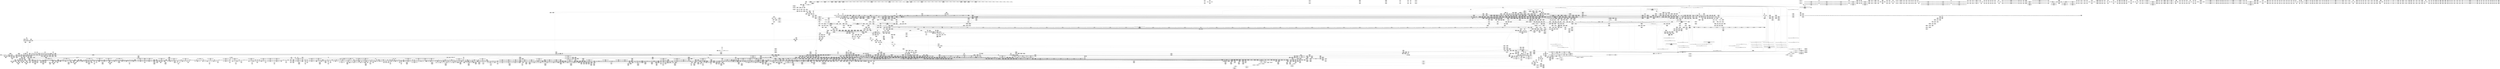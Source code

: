 digraph {
	CE0x8856b50 [shape=record,shape=Mrecord,label="{CE0x8856b50|tomoyo_const_part_length:_tmp49|security/tomoyo/util.c,649|*SummSource*}"]
	CE0x8749850 [shape=record,shape=Mrecord,label="{CE0x8749850|i32_2|*Constant*}"]
	CE0x8856f10 [shape=record,shape=Mrecord,label="{CE0x8856f10|tomoyo_const_part_length:_tmp50|security/tomoyo/util.c,651|*SummSource*}"]
	CE0x6159080 [shape=record,shape=Mrecord,label="{CE0x6159080|128:_i8*,_1208:_%struct.file*,_:_CMRE_52,56_|*MultipleSource*|security/tomoyo/common.h,1205|security/tomoyo/common.h,1205}"]
	CE0x6e623e0 [shape=record,shape=Mrecord,label="{CE0x6e623e0|tomoyo_fill_path_info:_conv4|security/tomoyo/util.c,667}"]
	CE0x7bb4780 [shape=record,shape=Mrecord,label="{CE0x7bb4780|128:_i8*,_1208:_%struct.file*,_:_CMRE_43,44_}"]
	CE0x51e42b0 [shape=record,shape=Mrecord,label="{CE0x51e42b0|tomoyo_sb_umount:_tmp|*SummSource*}"]
	CE0x8854340 [shape=record,shape=Mrecord,label="{CE0x8854340|tomoyo_get_mode:_ns|Function::tomoyo_get_mode&Arg::ns::|*SummSource*}"]
	CE0x6c21450 [shape=record,shape=Mrecord,label="{CE0x6c21450|tomoyo_path_perm:_if.end6|*SummSink*}"]
	CE0x70ace40 [shape=record,shape=Mrecord,label="{CE0x70ace40|tomoyo_fill_path_info:_bb|*SummSink*}"]
	CE0x7016b40 [shape=record,shape=Mrecord,label="{CE0x7016b40|tomoyo_path_permission:_path|security/tomoyo/file.c,568|*SummSource*}"]
	CE0x6d5f770 [shape=record,shape=Mrecord,label="{CE0x6d5f770|tomoyo_domain:_tmp18|security/tomoyo/common.h,1205}"]
	CE0x870e940 [shape=record,shape=Mrecord,label="{CE0x870e940|tomoyo_const_part_length:_tmp47|security/tomoyo/util.c,646|*SummSink*}"]
	CE0x51c2d20 [shape=record,shape=Mrecord,label="{CE0x51c2d20|tomoyo_const_part_length:_filename.addr.0}"]
	CE0x5e54730 [shape=record,shape=Mrecord,label="{CE0x5e54730|0:_%struct.tomoyo_obj_info*,_16:_%struct.tomoyo_domain_info*,_24:_%struct.tomoyo_path_info*,_40:_i8,_72:_i8,_75:_i8,_76:_i8,_77:_i8,_:_SCMRE_55,56_}"]
	CE0x8708990 [shape=record,shape=Mrecord,label="{CE0x8708990|tomoyo_domain:_tmp7|security/tomoyo/common.h,1205|*SummSource*}"]
	CE0x6ca1650 [shape=record,shape=Mrecord,label="{CE0x6ca1650|tomoyo_get_mode:_cmp11|security/tomoyo/util.c,985|*SummSink*}"]
	CE0x6db29d0 [shape=record,shape=Mrecord,label="{CE0x6db29d0|__llvm_gcov_indirect_counter_increment:_tmp6|*SummSource*}"]
	CE0x6f449b0 [shape=record,shape=Mrecord,label="{CE0x6f449b0|tomoyo_path_perm:_tmp48|security/tomoyo/file.c,828|*SummSink*}"]
	CE0x5dfa620 [shape=record,shape=Mrecord,label="{CE0x5dfa620|0:_i8,_array:_GCR_tomoyo_p2mac_internal_constant_11_x_i8_c_00_01_01_01_03_04_06_09_0A_13_15_,_align_1:_elem_5::|security/tomoyo/file.c,797}"]
	CE0x857e530 [shape=record,shape=Mrecord,label="{CE0x857e530|tomoyo_init_request_info:_tmp4|security/tomoyo/util.c,1004}"]
	CE0x5ec20b0 [shape=record,shape=Mrecord,label="{CE0x5ec20b0|0:_%struct.tomoyo_obj_info*,_16:_%struct.tomoyo_domain_info*,_24:_%struct.tomoyo_path_info*,_40:_i8,_72:_i8,_75:_i8,_76:_i8,_77:_i8,_:_SCMRE_72,73_|*MultipleSource*|security/tomoyo/file.c, 787|security/tomoyo/file.c,787|Function::tomoyo_init_request_info&Arg::r::|security/tomoyo/file.c,800}"]
	CE0x5ef90e0 [shape=record,shape=Mrecord,label="{CE0x5ef90e0|tomoyo_const_part_length:_if.end6|*SummSource*}"]
	CE0x6cb49d0 [shape=record,shape=Mrecord,label="{CE0x6cb49d0|tomoyo_fill_path_info:_idxprom|security/tomoyo/util.c,667|*SummSource*}"]
	CE0x5d59e00 [shape=record,shape=Mrecord,label="{CE0x5d59e00|128:_i8*,_1208:_%struct.file*,_:_CMRE_16,20_|*MultipleSource*|security/tomoyo/common.h,1205|security/tomoyo/common.h,1205}"]
	CE0x6e2ee40 [shape=record,shape=Mrecord,label="{CE0x6e2ee40|tomoyo_domain:_security|security/tomoyo/common.h,1205}"]
	CE0x7143b20 [shape=record,shape=Mrecord,label="{CE0x7143b20|GLOBAL:___srcu_read_lock|*Constant*|*SummSource*}"]
	CE0x5edd760 [shape=record,shape=Mrecord,label="{CE0x5edd760|tomoyo_const_part_length:_cmp21|security/tomoyo/util.c,644|*SummSink*}"]
	CE0x50fe320 [shape=record,shape=Mrecord,label="{CE0x50fe320|tomoyo_domain:_tmp15|security/tomoyo/common.h,1205|*SummSink*}"]
	CE0x6be7550 [shape=record,shape=Mrecord,label="{CE0x6be7550|tomoyo_audit_path_log:_tmp2}"]
	CE0x52f8c10 [shape=record,shape=Mrecord,label="{CE0x52f8c10|GLOBAL:_tomoyo_path_perm|*Constant*|*SummSink*}"]
	CE0x7006490 [shape=record,shape=Mrecord,label="{CE0x7006490|tomoyo_path_permission:_path7|security/tomoyo/file.c,569|*SummSource*}"]
	CE0x5e0b010 [shape=record,shape=Mrecord,label="{CE0x5e0b010|COLLAPSED:_GCMRE___llvm_gcov_ctr21_internal_global_2_x_i64_zeroinitializer:_elem_0:default:}"]
	CE0x6fa9550 [shape=record,shape=Mrecord,label="{CE0x6fa9550|tomoyo_path_perm:_tmp45|security/tomoyo/file.c,826}"]
	CE0x6cb5fb0 [shape=record,shape=Mrecord,label="{CE0x6cb5fb0|__llvm_gcov_indirect_counter_increment:_tmp2|*SummSink*}"]
	CE0x6e2fd80 [shape=record,shape=Mrecord,label="{CE0x6e2fd80|tomoyo_sb_umount:_bb|*SummSource*}"]
	CE0x6c09ab0 [shape=record,shape=Mrecord,label="{CE0x6c09ab0|tomoyo_fill_path_info:_tobool|security/tomoyo/util.c,667|*SummSource*}"]
	CE0x5d09120 [shape=record,shape=Mrecord,label="{CE0x5d09120|tomoyo_fill_path_info:_tmp11|security/tomoyo/util.c,667}"]
	CE0x6dcf940 [shape=record,shape=Mrecord,label="{CE0x6dcf940|get_current:_tmp2|*SummSink*}"]
	CE0x8874bf0 [shape=record,shape=Mrecord,label="{CE0x8874bf0|_call_void_mcount()_#3|*SummSource*}"]
	CE0x7100480 [shape=record,shape=Mrecord,label="{CE0x7100480|i64**_getelementptr_inbounds_(_3_x_i64*_,_3_x_i64*_*___llvm_gcda_edge_table,_i64_0,_i64_2)|*Constant*|*SummSink*}"]
	CE0x70490a0 [shape=record,shape=Mrecord,label="{CE0x70490a0|i8*_getelementptr_inbounds_(_12_x_i8_,_12_x_i8_*_.str1,_i32_0,_i32_0)|*Constant*|*SummSink*}"]
	CE0x7170ec0 [shape=record,shape=Mrecord,label="{CE0x7170ec0|i64*_getelementptr_inbounds_(_4_x_i64_,_4_x_i64_*___llvm_gcov_ctr33,_i64_0,_i64_3)|*Constant*|*SummSink*}"]
	CE0x6059e80 [shape=record,shape=Mrecord,label="{CE0x6059e80|tomoyo_path_permission:_call|security/tomoyo/file.c,564|*SummSink*}"]
	CE0x605a1c0 [shape=record,shape=Mrecord,label="{CE0x605a1c0|_ret_i32_%retval.0,_!dbg_!38935|security/tomoyo/util.c,988}"]
	CE0x5ef9650 [shape=record,shape=Mrecord,label="{CE0x5ef9650|tomoyo_const_part_length:_conv2|security/tomoyo/util.c,627|*SummSource*}"]
	CE0x8599c00 [shape=record,shape=Mrecord,label="{CE0x8599c00|__llvm_gcov_indirect_counter_increment114:_counter|*SummSource*}"]
	CE0x6b6c4b0 [shape=record,shape=Mrecord,label="{CE0x6b6c4b0|128:_i8*,_1208:_%struct.file*,_:_CMRE_32,33_}"]
	CE0x88bc720 [shape=record,shape=Mrecord,label="{CE0x88bc720|tomoyo_get_realpath:_name|security/tomoyo/file.c,150|*SummSink*}"]
	CE0x5d9cd10 [shape=record,shape=Mrecord,label="{CE0x5d9cd10|tomoyo_path_perm:_tmp8|security/tomoyo/file.c,797|*SummSource*}"]
	CE0x502b310 [shape=record,shape=Mrecord,label="{CE0x502b310|i64_20|*Constant*}"]
	CE0x50fe0a0 [shape=record,shape=Mrecord,label="{CE0x50fe0a0|i64*_getelementptr_inbounds_(_11_x_i64_,_11_x_i64_*___llvm_gcov_ctr54147,_i64_0,_i64_8)|*Constant*}"]
	CE0x5e41b40 [shape=record,shape=Mrecord,label="{CE0x5e41b40|tomoyo_audit_path_log:_param1|security/tomoyo/file.c,169|*SummSink*}"]
	CE0x533e730 [shape=record,shape=Mrecord,label="{CE0x533e730|0:_i8,_array:_GCR_tomoyo_p2mac_internal_constant_11_x_i8_c_00_01_01_01_03_04_06_09_0A_13_15_,_align_1:_elem_0::|security/tomoyo/file.c,797}"]
	CE0x521dd20 [shape=record,shape=Mrecord,label="{CE0x521dd20|srcu_read_lock:_bb|*SummSource*}"]
	CE0x6efbe40 [shape=record,shape=Mrecord,label="{CE0x6efbe40|tomoyo_get_mode:_conv10|security/tomoyo/util.c,985|*SummSource*}"]
	CE0x858c4d0 [shape=record,shape=Mrecord,label="{CE0x858c4d0|tomoyo_get_mode:_arrayidx8|security/tomoyo/util.c,983|*SummSource*}"]
	CE0x5edcbd0 [shape=record,shape=Mrecord,label="{CE0x5edcbd0|i64_1|*Constant*}"]
	CE0x6d1a570 [shape=record,shape=Mrecord,label="{CE0x6d1a570|GLOBAL:_tomoyo_path_keyword|Global_var:tomoyo_path_keyword}"]
	CE0x6ca19a0 [shape=record,shape=Mrecord,label="{CE0x6ca19a0|tomoyo_get_mode:_cmp11|security/tomoyo/util.c,985|*SummSource*}"]
	CE0x87fee50 [shape=record,shape=Mrecord,label="{CE0x87fee50|tomoyo_init_request_info:_call4|security/tomoyo/util.c,1010|*SummSource*}"]
	CE0x710aae0 [shape=record,shape=Mrecord,label="{CE0x710aae0|tomoyo_add_slash:_tmp6|security/tomoyo/file.c,131|*SummSource*}"]
	CE0x533e330 [shape=record,shape=Mrecord,label="{CE0x533e330|0:_i8,_array:_GCR_tomoyo_p2mac_internal_constant_11_x_i8_c_00_01_01_01_03_04_06_09_0A_13_15_,_align_1:_elem_6::|security/tomoyo/file.c,797}"]
	CE0x6f767e0 [shape=record,shape=Mrecord,label="{CE0x6f767e0|i64*_getelementptr_inbounds_(_31_x_i64_,_31_x_i64_*___llvm_gcov_ctr43150,_i64_0,_i64_3)|*Constant*|*SummSource*}"]
	CE0x5238720 [shape=record,shape=Mrecord,label="{CE0x5238720|tomoyo_path_permission:_conv|security/tomoyo/file.c,564|*SummSink*}"]
	CE0x6c7fcb0 [shape=record,shape=Mrecord,label="{CE0x6c7fcb0|i32_4|*Constant*|*SummSink*}"]
	CE0x86c35e0 [shape=record,shape=Mrecord,label="{CE0x86c35e0|tomoyo_const_part_length:_while.end|*SummSink*}"]
	CE0x6058b90 [shape=record,shape=Mrecord,label="{CE0x6058b90|__llvm_gcov_indirect_counter_increment114:_exit|*SummSource*}"]
	CE0x5d9c4c0 [shape=record,shape=Mrecord,label="{CE0x5d9c4c0|tomoyo_path_perm:_cmp|security/tomoyo/file.c,798}"]
	CE0x6edeee0 [shape=record,shape=Mrecord,label="{CE0x6edeee0|tomoyo_init_request_info:_tmp13|*LoadInst*|security/tomoyo/util.c,1011|*SummSink*}"]
	CE0x6d38530 [shape=record,shape=Mrecord,label="{CE0x6d38530|GLOBAL:___llvm_gcov_ctr34|Global_var:__llvm_gcov_ctr34|*SummSink*}"]
	CE0x6c80660 [shape=record,shape=Mrecord,label="{CE0x6c80660|i32_4|*Constant*|*SummSource*}"]
	CE0x50e7be0 [shape=record,shape=Mrecord,label="{CE0x50e7be0|tomoyo_const_part_length:_tmp4|security/tomoyo/util.c,624}"]
	CE0x6e16690 [shape=record,shape=Mrecord,label="{CE0x6e16690|_call_void___llvm_gcov_indirect_counter_increment(i32*___llvm_gcov_global_state_pred,_i64**_getelementptr_inbounds_(_3_x_i64*_,_3_x_i64*_*___llvm_gcda_edge_table,_i64_0,_i64_0)),_!dbg_!38953|security/tomoyo/file.c,820}"]
	CE0x50bb360 [shape=record,shape=Mrecord,label="{CE0x50bb360|_call_void_mcount()_#3|*SummSink*}"]
	CE0x5202410 [shape=record,shape=Mrecord,label="{CE0x5202410|tomoyo_path_permission:_tmp10|security/tomoyo/file.c,565|*SummSource*}"]
	CE0x5d1b070 [shape=record,shape=Mrecord,label="{CE0x5d1b070|0:_%struct.tomoyo_obj_info*,_16:_%struct.tomoyo_domain_info*,_24:_%struct.tomoyo_path_info*,_40:_i8,_72:_i8,_75:_i8,_76:_i8,_77:_i8,_:_SCMRE_29,30_}"]
	CE0x6eded90 [shape=record,shape=Mrecord,label="{CE0x6eded90|tomoyo_init_request_info:_tmp13|*LoadInst*|security/tomoyo/util.c,1011|*SummSource*}"]
	CE0x864bf40 [shape=record,shape=Mrecord,label="{CE0x864bf40|i64*_getelementptr_inbounds_(_2_x_i64_,_2_x_i64_*___llvm_gcov_ctr22,_i64_0,_i64_1)|*Constant*|*SummSource*}"]
	CE0x86dd520 [shape=record,shape=Mrecord,label="{CE0x86dd520|tomoyo_const_part_length:_tmp43|security/tomoyo/util.c,644|*SummSink*}"]
	CE0x870ebd0 [shape=record,shape=Mrecord,label="{CE0x870ebd0|tomoyo_const_part_length:_tmp47|security/tomoyo/util.c,646}"]
	CE0x7172000 [shape=record,shape=Mrecord,label="{CE0x7172000|_ret_void,_!dbg_!38908|include/linux/rcupdate.h,419}"]
	CE0x5fc15e0 [shape=record,shape=Mrecord,label="{CE0x5fc15e0|0:_i8*,_:_SCMRE_12,14_|*MultipleSource*|security/tomoyo/file.c, 794|security/tomoyo/file.c, 792|security/tomoyo/file.c,802}"]
	CE0x6bd1290 [shape=record,shape=Mrecord,label="{CE0x6bd1290|tomoyo_const_part_length:_tmp21|security/tomoyo/util.c,631}"]
	CE0x5292710 [shape=record,shape=Mrecord,label="{CE0x5292710|tomoyo_sb_umount:_entry|*SummSource*}"]
	CE0x6fce9a0 [shape=record,shape=Mrecord,label="{CE0x6fce9a0|i64_176|*Constant*|*SummSource*}"]
	CE0x6159710 [shape=record,shape=Mrecord,label="{CE0x6159710|128:_i8*,_1208:_%struct.file*,_:_CMRE_80,88_|*MultipleSource*|security/tomoyo/common.h,1205|security/tomoyo/common.h,1205}"]
	CE0x5eab480 [shape=record,shape=Mrecord,label="{CE0x5eab480|tomoyo_domain:_tmp11|security/tomoyo/common.h,1205|*SummSink*}"]
	CE0x523d0f0 [shape=record,shape=Mrecord,label="{CE0x523d0f0|srcu_read_lock:_tmp1}"]
	CE0x85e5a10 [shape=record,shape=Mrecord,label="{CE0x85e5a10|_call_void_rcu_lock_release(%struct.lockdep_map*_%dep_map)_#9,_!dbg_!38905|include/linux/srcu.h,236}"]
	CE0x71aed20 [shape=record,shape=Mrecord,label="{CE0x71aed20|tomoyo_path_perm:_tmp26|security/tomoyo/file.c,814|*SummSink*}"]
	CE0x5204a20 [shape=record,shape=Mrecord,label="{CE0x5204a20|0:_%struct.tomoyo_obj_info*,_16:_%struct.tomoyo_domain_info*,_24:_%struct.tomoyo_path_info*,_40:_i8,_72:_i8,_75:_i8,_76:_i8,_77:_i8,_:_SCMRE_43,44_}"]
	CE0x8827830 [shape=record,shape=Mrecord,label="{CE0x8827830|tomoyo_init_request_info:_type|security/tomoyo/util.c,1009|*SummSource*}"]
	CE0x885d7d0 [shape=record,shape=Mrecord,label="{CE0x885d7d0|tomoyo_domain:_tmp6|security/tomoyo/common.h,1205}"]
	CE0x719cff0 [shape=record,shape=Mrecord,label="{CE0x719cff0|tomoyo_read_unlock:_idx|Function::tomoyo_read_unlock&Arg::idx::}"]
	CE0x5fc0fe0 [shape=record,shape=Mrecord,label="{CE0x5fc0fe0|i32_3|*Constant*|*SummSource*}"]
	CE0x52d9e90 [shape=record,shape=Mrecord,label="{CE0x52d9e90|tomoyo_get_mode:_tmp26|security/tomoyo/util.c,987}"]
	CE0x5e54010 [shape=record,shape=Mrecord,label="{CE0x5e54010|0:_%struct.tomoyo_obj_info*,_16:_%struct.tomoyo_domain_info*,_24:_%struct.tomoyo_path_info*,_40:_i8,_72:_i8,_75:_i8,_76:_i8,_77:_i8,_:_SCMRE_52,53_}"]
	CE0x7143ea0 [shape=record,shape=Mrecord,label="{CE0x7143ea0|tomoyo_get_mode:_tmp14|security/tomoyo/util.c,983|*SummSink*}"]
	CE0x85e5f00 [shape=record,shape=Mrecord,label="{CE0x85e5f00|tomoyo_const_part_length:_while.cond|*SummSink*}"]
	CE0x5d1af10 [shape=record,shape=Mrecord,label="{CE0x5d1af10|0:_%struct.tomoyo_obj_info*,_16:_%struct.tomoyo_domain_info*,_24:_%struct.tomoyo_path_info*,_40:_i8,_72:_i8,_75:_i8,_76:_i8,_77:_i8,_:_SCMRE_28,29_}"]
	CE0x5cd9940 [shape=record,shape=Mrecord,label="{CE0x5cd9940|tomoyo_const_part_length:_tmp19|security/tomoyo/util.c,628}"]
	CE0x710ac30 [shape=record,shape=Mrecord,label="{CE0x710ac30|tomoyo_add_slash:_tmp6|security/tomoyo/file.c,131|*SummSink*}"]
	CE0x863e580 [shape=record,shape=Mrecord,label="{CE0x863e580|tomoyo_const_part_length:_tmp41|security/tomoyo/util.c,644}"]
	CE0x51e97c0 [shape=record,shape=Mrecord,label="{CE0x51e97c0|tomoyo_get_mode:_arrayidx4|security/tomoyo/util.c,983}"]
	CE0x6fcf1e0 [shape=record,shape=Mrecord,label="{CE0x6fcf1e0|tomoyo_init_request_info:_tmp7|security/tomoyo/util.c,1005|*SummSink*}"]
	CE0x8668480 [shape=record,shape=Mrecord,label="{CE0x8668480|i64_3|*Constant*}"]
	CE0x6ceb170 [shape=record,shape=Mrecord,label="{CE0x6ceb170|GLOBAL:___llvm_gcov_indirect_counter_increment|*Constant*}"]
	CE0x602ba10 [shape=record,shape=Mrecord,label="{CE0x602ba10|0:_i8*,_array:_GCRE_tomoyo_path_keyword_external_constant_11_x_i8*_:_elem_9::|security/tomoyo/file.c,167}"]
	CE0x5ecb330 [shape=record,shape=Mrecord,label="{CE0x5ecb330|rcu_lock_acquire:___here|*SummSink*}"]
	CE0x6afdc40 [shape=record,shape=Mrecord,label="{CE0x6afdc40|tomoyo_fill_path_info:_tmp10}"]
	CE0x506b860 [shape=record,shape=Mrecord,label="{CE0x506b860|GLOBAL:_full_name_hash|*Constant*}"]
	CE0x5f4abb0 [shape=record,shape=Mrecord,label="{CE0x5f4abb0|COLLAPSED:_GCMRE___llvm_gcov_ctr32_internal_global_2_x_i64_zeroinitializer:_elem_0:default:}"]
	CE0x8894910 [shape=record,shape=Mrecord,label="{CE0x8894910|i64*_getelementptr_inbounds_(_4_x_i64_,_4_x_i64_*___llvm_gcov_ctr33,_i64_0,_i64_1)|*Constant*}"]
	CE0x6d011d0 [shape=record,shape=Mrecord,label="{CE0x6d011d0|tomoyo_path_permission:_if.end|*SummSink*}"]
	CE0x86b2640 [shape=record,shape=Mrecord,label="{CE0x86b2640|__llvm_gcov_indirect_counter_increment:_tmp|*SummSource*}"]
	CE0x528bf90 [shape=record,shape=Mrecord,label="{CE0x528bf90|tomoyo_sb_umount:_tmp2|*SummSource*}"]
	CE0x85aa190 [shape=record,shape=Mrecord,label="{CE0x85aa190|_ret_i32_%retval.0,_!dbg_!38935|security/tomoyo/util.c,988|*SummSource*}"]
	CE0x6ce2120 [shape=record,shape=Mrecord,label="{CE0x6ce2120|tomoyo_get_realpath:_entry|*SummSource*}"]
	CE0x6f8af80 [shape=record,shape=Mrecord,label="{CE0x6f8af80|tomoyo_path_perm:_tmp41|security/tomoyo/file.c,824}"]
	CE0x5eb1bd0 [shape=record,shape=Mrecord,label="{CE0x5eb1bd0|srcu_read_unlock:_sp|Function::srcu_read_unlock&Arg::sp::|*SummSink*}"]
	CE0x6cfa250 [shape=record,shape=Mrecord,label="{CE0x6cfa250|tomoyo_get_mode:_if.then2}"]
	CE0x6044e00 [shape=record,shape=Mrecord,label="{CE0x6044e00|__llvm_gcov_indirect_counter_increment:_entry|*SummSink*}"]
	CE0x86f9020 [shape=record,shape=Mrecord,label="{CE0x86f9020|rcu_lock_release:_tmp3|*SummSource*}"]
	CE0x86f93e0 [shape=record,shape=Mrecord,label="{CE0x86f93e0|GLOBAL:___llvm_gcov_indirect_counter_increment114|*Constant*|*SummSink*}"]
	CE0x6f9e650 [shape=record,shape=Mrecord,label="{CE0x6f9e650|get_current:_tmp3|*SummSink*}"]
	CE0x6e6c640 [shape=record,shape=Mrecord,label="{CE0x6e6c640|_call_void___llvm_gcov_indirect_counter_increment(i32*___llvm_gcov_global_state_pred,_i64**_getelementptr_inbounds_(_3_x_i64*_,_3_x_i64*_*___llvm_gcda_edge_table,_i64_0,_i64_0)),_!dbg_!38953|security/tomoyo/file.c,820|*SummSink*}"]
	CE0x6be9290 [shape=record,shape=Mrecord,label="{CE0x6be9290|_call_void_mcount()_#3}"]
	CE0x6fd8a10 [shape=record,shape=Mrecord,label="{CE0x6fd8a10|tomoyo_path_permission:_type1|security/tomoyo/file.c,564|*SummSource*}"]
	CE0x701f5d0 [shape=record,shape=Mrecord,label="{CE0x701f5d0|tomoyo_path_perm:_cmp18|security/tomoyo/file.c,821|*SummSource*}"]
	CE0x6d09600 [shape=record,shape=Mrecord,label="{CE0x6d09600|tomoyo_add_slash:_name|security/tomoyo/file.c,136|*SummSink*}"]
	CE0x5e32b60 [shape=record,shape=Mrecord,label="{CE0x5e32b60|tomoyo_const_part_length:_if.then27|*SummSource*}"]
	CE0x5f95d20 [shape=record,shape=Mrecord,label="{CE0x5f95d20|__llvm_gcov_indirect_counter_increment114:_counters|Function::__llvm_gcov_indirect_counter_increment114&Arg::counters::}"]
	CE0x71880e0 [shape=record,shape=Mrecord,label="{CE0x71880e0|i64_13|*Constant*|*SummSource*}"]
	CE0x85e84e0 [shape=record,shape=Mrecord,label="{CE0x85e84e0|tomoyo_const_part_length:_tmp34|security/tomoyo/util.c,642|*SummSink*}"]
	CE0x88561a0 [shape=record,shape=Mrecord,label="{CE0x88561a0|i64*_getelementptr_inbounds_(_31_x_i64_,_31_x_i64_*___llvm_gcov_ctr43150,_i64_0,_i64_28)|*Constant*|*SummSink*}"]
	CE0x6ba5800 [shape=record,shape=Mrecord,label="{CE0x6ba5800|tomoyo_path_perm:_tmp15|security/tomoyo/file.c,804}"]
	CE0x718a3e0 [shape=record,shape=Mrecord,label="{CE0x718a3e0|tomoyo_path_permission:_entry|*SummSource*}"]
	CE0x6f47460 [shape=record,shape=Mrecord,label="{CE0x6f47460|get_current:_bb}"]
	CE0x6c47520 [shape=record,shape=Mrecord,label="{CE0x6c47520|_call_void_mcount()_#3|*SummSink*}"]
	CE0x6bb4e50 [shape=record,shape=Mrecord,label="{CE0x6bb4e50|GLOBAL:___llvm_gcov_ctr11|Global_var:__llvm_gcov_ctr11}"]
	CE0x5120480 [shape=record,shape=Mrecord,label="{CE0x5120480|tomoyo_fill_path_info:_cmp8|security/tomoyo/util.c,668|*SummSink*}"]
	CE0x6fde710 [shape=record,shape=Mrecord,label="{CE0x6fde710|tomoyo_get_mode:_tmp|*SummSource*}"]
	CE0x6e16850 [shape=record,shape=Mrecord,label="{CE0x6e16850|_call_void___llvm_gcov_indirect_counter_increment(i32*___llvm_gcov_global_state_pred,_i64**_getelementptr_inbounds_(_3_x_i64*_,_3_x_i64*_*___llvm_gcda_edge_table,_i64_0,_i64_0)),_!dbg_!38953|security/tomoyo/file.c,820|*SummSource*}"]
	CE0x866f2d0 [shape=record,shape=Mrecord,label="{CE0x866f2d0|i64_6|*Constant*|*SummSink*}"]
	CE0x5fe9d80 [shape=record,shape=Mrecord,label="{CE0x5fe9d80|i64*_getelementptr_inbounds_(_5_x_i64_,_5_x_i64_*___llvm_gcov_ctr28130,_i64_0,_i64_3)|*Constant*|*SummSink*}"]
	CE0x6dedd00 [shape=record,shape=Mrecord,label="{CE0x6dedd00|tomoyo_fill_path_info:_ptr|Function::tomoyo_fill_path_info&Arg::ptr::}"]
	CE0x5ecadc0 [shape=record,shape=Mrecord,label="{CE0x5ecadc0|tomoyo_get_mode:_conv15|security/tomoyo/util.c,987}"]
	CE0x5237bc0 [shape=record,shape=Mrecord,label="{CE0x5237bc0|tomoyo_path_permission:_ns|security/tomoyo/file.c,564|*SummSource*}"]
	CE0x70549a0 [shape=record,shape=Mrecord,label="{CE0x70549a0|tomoyo_path_permission:_operation8|security/tomoyo/file.c,569}"]
	CE0x6de3190 [shape=record,shape=Mrecord,label="{CE0x6de3190|tomoyo_const_part_length:_if.end18}"]
	CE0x6d2bd80 [shape=record,shape=Mrecord,label="{CE0x6d2bd80|rcu_lock_acquire:_tmp6|*SummSink*}"]
	CE0x502b990 [shape=record,shape=Mrecord,label="{CE0x502b990|tomoyo_fill_path_info:_tmp3|security/tomoyo/util.c,667}"]
	CE0x88a6820 [shape=record,shape=Mrecord,label="{CE0x88a6820|tomoyo_fill_path_info:_cmp8|security/tomoyo/util.c,668}"]
	CE0x7184a90 [shape=record,shape=Mrecord,label="{CE0x7184a90|tomoyo_const_part_length:_tmp30|security/tomoyo/util.c,641|*SummSource*}"]
	CE0x6b6c690 [shape=record,shape=Mrecord,label="{CE0x6b6c690|_ret_i32_%call,_!dbg_!38902|security/tomoyo/common.h,1097}"]
	CE0x6cb62f0 [shape=record,shape=Mrecord,label="{CE0x6cb62f0|__llvm_gcov_indirect_counter_increment:_counter|*SummSource*}"]
	CE0x602b5f0 [shape=record,shape=Mrecord,label="{CE0x602b5f0|tomoyo_const_part_length:_tmp12|security/tomoyo/util.c,626|*SummSink*}"]
	CE0x6cfa760 [shape=record,shape=Mrecord,label="{CE0x6cfa760|tomoyo_path_permission:_cmp|security/tomoyo/file.c,565}"]
	CE0x600cbf0 [shape=record,shape=Mrecord,label="{CE0x600cbf0|_call_void_mcount()_#3}"]
	CE0x6039ca0 [shape=record,shape=Mrecord,label="{CE0x6039ca0|_call_void___llvm_gcov_indirect_counter_increment114(i32*___llvm_gcov_global_state_pred45,_i64**_getelementptr_inbounds_(_3_x_i64*_,_3_x_i64*_*___llvm_gcda_edge_table44,_i64_0,_i64_1)),_!dbg_!38927|security/tomoyo/util.c,634}"]
	CE0x5f8d730 [shape=record,shape=Mrecord,label="{CE0x5f8d730|tomoyo_get_mode:_tmp19|security/tomoyo/util.c,985}"]
	CE0x6c0f540 [shape=record,shape=Mrecord,label="{CE0x6c0f540|tomoyo_audit_path_log:_tmp7|security/tomoyo/file.c,169}"]
	CE0x5f955d0 [shape=record,shape=Mrecord,label="{CE0x5f955d0|tomoyo_const_part_length:_tmp11|security/tomoyo/util.c,626}"]
	CE0x5f08e30 [shape=record,shape=Mrecord,label="{CE0x5f08e30|i64*_getelementptr_inbounds_(_10_x_i64_,_10_x_i64_*___llvm_gcov_ctr34,_i64_0,_i64_0)|*Constant*|*SummSink*}"]
	CE0x5fda300 [shape=record,shape=Mrecord,label="{CE0x5fda300|tomoyo_get_mode:_tmp9|security/tomoyo/util.c,981|*SummSource*}"]
	CE0x5ec1e50 [shape=record,shape=Mrecord,label="{CE0x5ec1e50|0:_%struct.tomoyo_obj_info*,_16:_%struct.tomoyo_domain_info*,_24:_%struct.tomoyo_path_info*,_40:_i8,_72:_i8,_75:_i8,_76:_i8,_77:_i8,_:_SCMRE_64,72_|*MultipleSource*|security/tomoyo/file.c, 787|security/tomoyo/file.c,787|Function::tomoyo_init_request_info&Arg::r::|security/tomoyo/file.c,800}"]
	CE0x6e61eb0 [shape=record,shape=Mrecord,label="{CE0x6e61eb0|GLOBAL:_tomoyo_index2category|Global_var:tomoyo_index2category}"]
	CE0x87409b0 [shape=record,shape=Mrecord,label="{CE0x87409b0|tomoyo_init_request_info:_bb|*SummSink*}"]
	CE0x7026510 [shape=record,shape=Mrecord,label="{CE0x7026510|tomoyo_const_part_length:_entry}"]
	CE0x872f8c0 [shape=record,shape=Mrecord,label="{CE0x872f8c0|i64*_getelementptr_inbounds_(_6_x_i64_,_6_x_i64_*___llvm_gcov_ctr26,_i64_0,_i64_3)|*Constant*}"]
	CE0x863a070 [shape=record,shape=Mrecord,label="{CE0x863a070|tomoyo_read_lock:_tmp|*SummSink*}"]
	CE0x6ee06f0 [shape=record,shape=Mrecord,label="{CE0x6ee06f0|tomoyo_add_slash:_tmp4|security/tomoyo/file.c,131|*SummSource*}"]
	CE0x6c9d5b0 [shape=record,shape=Mrecord,label="{CE0x6c9d5b0|tomoyo_init_request_info:_profile2|security/tomoyo/util.c,1007}"]
	CE0x51e9280 [shape=record,shape=Mrecord,label="{CE0x51e9280|get_current:_tmp|*SummSource*}"]
	CE0x6f8b230 [shape=record,shape=Mrecord,label="{CE0x6f8b230|tomoyo_path_perm:_tmp41|security/tomoyo/file.c,824|*SummSink*}"]
	CE0x872fcd0 [shape=record,shape=Mrecord,label="{CE0x872fcd0|tomoyo_path_perm:_if.then25|*SummSource*}"]
	CE0x6ee0840 [shape=record,shape=Mrecord,label="{CE0x6ee0840|tomoyo_add_slash:_tmp4|security/tomoyo/file.c,131|*SummSink*}"]
	CE0x884b860 [shape=record,shape=Mrecord,label="{CE0x884b860|tomoyo_get_mode:_conv|security/tomoyo/util.c,982}"]
	CE0x521d870 [shape=record,shape=Mrecord,label="{CE0x521d870|tomoyo_get_mode:_tmp28|security/tomoyo/util.c,988|*SummSource*}"]
	CE0x71707f0 [shape=record,shape=Mrecord,label="{CE0x71707f0|i64_ptrtoint_(i8*_blockaddress(_rcu_lock_release,_%__here)_to_i64)|*Constant*|*SummSink*}"]
	CE0x859a830 [shape=record,shape=Mrecord,label="{CE0x859a830|__llvm_gcov_indirect_counter_increment114:_tmp6|*SummSource*}"]
	CE0x6015600 [shape=record,shape=Mrecord,label="{CE0x6015600|_ret_i1_%retval.0,_!dbg_!38916|security/tomoyo/file.c,156|*SummSource*}"]
	CE0x5166270 [shape=record,shape=Mrecord,label="{CE0x5166270|tomoyo_get_mode:_default_config|security/tomoyo/util.c,986|*SummSource*}"]
	CE0x7153760 [shape=record,shape=Mrecord,label="{CE0x7153760|tomoyo_add_slash:_tobool|security/tomoyo/file.c,131|*SummSource*}"]
	CE0x6d622e0 [shape=record,shape=Mrecord,label="{CE0x6d622e0|tomoyo_get_mode:_if.end}"]
	CE0x6fcd5d0 [shape=record,shape=Mrecord,label="{CE0x6fcd5d0|tomoyo_path_permission:_tmp2|security/tomoyo/file.c,563|*SummSource*}"]
	CE0x60395e0 [shape=record,shape=Mrecord,label="{CE0x60395e0|tomoyo_audit_path_log:_path2|security/tomoyo/file.c,169|*SummSource*}"]
	CE0x5db44e0 [shape=record,shape=Mrecord,label="{CE0x5db44e0|tomoyo_const_part_length:_tmp33|security/tomoyo/util.c,642|*SummSource*}"]
	CE0x8657cd0 [shape=record,shape=Mrecord,label="{CE0x8657cd0|_call_void_mcount()_#3}"]
	CE0x6c2eaa0 [shape=record,shape=Mrecord,label="{CE0x6c2eaa0|tomoyo_get_realpath:_tmp6|security/tomoyo/file.c,151}"]
	CE0x7143dc0 [shape=record,shape=Mrecord,label="{CE0x7143dc0|i64*_getelementptr_inbounds_(_12_x_i64_,_12_x_i64_*___llvm_gcov_ctr31133,_i64_0,_i64_6)|*Constant*|*SummSink*}"]
	CE0x52d5300 [shape=record,shape=Mrecord,label="{CE0x52d5300|tomoyo_sb_umount:_mnt_root|security/tomoyo/tomoyo.c,427}"]
	CE0x6022240 [shape=record,shape=Mrecord,label="{CE0x6022240|rcu_lock_acquire:_entry|*SummSource*}"]
	CE0x8712de0 [shape=record,shape=Mrecord,label="{CE0x8712de0|_call_void___llvm_gcov_indirect_counter_increment114(i32*___llvm_gcov_global_state_pred45,_i64**_getelementptr_inbounds_(_3_x_i64*_,_3_x_i64*_*___llvm_gcda_edge_table44,_i64_0,_i64_0)),_!dbg_!38954|security/tomoyo/util.c,649|*SummSink*}"]
	CE0x508e210 [shape=record,shape=Mrecord,label="{CE0x508e210|tomoyo_fill_path_info:_hash|security/tomoyo/util.c,669}"]
	CE0x6042fd0 [shape=record,shape=Mrecord,label="{CE0x6042fd0|__llvm_gcov_indirect_counter_increment:_tmp3}"]
	CE0x60397a0 [shape=record,shape=Mrecord,label="{CE0x60397a0|tomoyo_audit_path_log:_path2|security/tomoyo/file.c,169|*SummSink*}"]
	CE0x516ce90 [shape=record,shape=Mrecord,label="{CE0x516ce90|tomoyo_path_perm:_obj|security/tomoyo/file.c, 788}"]
	CE0x6d88f90 [shape=record,shape=Mrecord,label="{CE0x6d88f90|tomoyo_get_realpath:_retval.0|*SummSink*}"]
	CE0x6017d20 [shape=record,shape=Mrecord,label="{CE0x6017d20|tomoyo_fill_path_info:_tmp4|security/tomoyo/util.c,667}"]
	CE0x859a170 [shape=record,shape=Mrecord,label="{CE0x859a170|__llvm_gcov_indirect_counter_increment114:_tmp3|*SummSource*}"]
	CE0x85aab20 [shape=record,shape=Mrecord,label="{CE0x85aab20|tomoyo_path_perm:_if.then20|*SummSource*}"]
	CE0x526d5b0 [shape=record,shape=Mrecord,label="{CE0x526d5b0|i8*_null|*Constant*|*SummSink*}"]
	CE0x8570d40 [shape=record,shape=Mrecord,label="{CE0x8570d40|tomoyo_read_lock:_bb|*SummSource*}"]
	CE0x6e82010 [shape=record,shape=Mrecord,label="{CE0x6e82010|i64*_getelementptr_inbounds_(_5_x_i64_,_5_x_i64_*___llvm_gcov_ctr28130,_i64_0,_i64_0)|*Constant*}"]
	CE0x5e32790 [shape=record,shape=Mrecord,label="{CE0x5e32790|tomoyo_get_mode:_idxprom3|security/tomoyo/util.c,983}"]
	CE0x87fec90 [shape=record,shape=Mrecord,label="{CE0x87fec90|tomoyo_init_request_info:_call4|security/tomoyo/util.c,1010}"]
	CE0x5238280 [shape=record,shape=Mrecord,label="{CE0x5238280|tomoyo_domain:_tmp2}"]
	CE0x6f10b30 [shape=record,shape=Mrecord,label="{CE0x6f10b30|_call_void_mcount()_#3}"]
	CE0x608b950 [shape=record,shape=Mrecord,label="{CE0x608b950|tomoyo_path_perm:_tmp29|security/tomoyo/file.c,815|*SummSource*}"]
	CE0x5dd8840 [shape=record,shape=Mrecord,label="{CE0x5dd8840|tomoyo_init_request_info:_entry|*SummSource*}"]
	CE0x86578f0 [shape=record,shape=Mrecord,label="{CE0x86578f0|tomoyo_read_lock:_tmp2|*SummSink*}"]
	CE0x6cb5e60 [shape=record,shape=Mrecord,label="{CE0x6cb5e60|__llvm_gcov_indirect_counter_increment:_tmp2|*SummSource*}"]
	CE0x7005d10 [shape=record,shape=Mrecord,label="{CE0x7005d10|tomoyo_path_permission:_path7|security/tomoyo/file.c,569|*SummSink*}"]
	CE0x7171c20 [shape=record,shape=Mrecord,label="{CE0x7171c20|tomoyo_get_mode:_if.end14|*SummSource*}"]
	CE0x88a7230 [shape=record,shape=Mrecord,label="{CE0x88a7230|tomoyo_get_mode:_tmp5|security/tomoyo/util.c,978|*SummSink*}"]
	CE0x712ab10 [shape=record,shape=Mrecord,label="{CE0x712ab10|tomoyo_path_perm:_name12|security/tomoyo/file.c,814|*SummSink*}"]
	CE0x5033780 [shape=record,shape=Mrecord,label="{CE0x5033780|0:_%struct.tomoyo_obj_info*,_16:_%struct.tomoyo_domain_info*,_24:_%struct.tomoyo_path_info*,_40:_i8,_72:_i8,_75:_i8,_76:_i8,_77:_i8,_:_SCMRE_38,39_}"]
	CE0x70b4a20 [shape=record,shape=Mrecord,label="{CE0x70b4a20|i64_7|*Constant*}"]
	CE0x8629450 [shape=record,shape=Mrecord,label="{CE0x8629450|tomoyo_init_request_info:_if.end|*SummSink*}"]
	CE0x5e31fd0 [shape=record,shape=Mrecord,label="{CE0x5e31fd0|tomoyo_const_part_length:_conv14|security/tomoyo/util.c,641|*SummSource*}"]
	CE0x6f0a050 [shape=record,shape=Mrecord,label="{CE0x6f0a050|__llvm_gcov_indirect_counter_increment114:_tmp2|*SummSource*}"]
	CE0x50b8110 [shape=record,shape=Mrecord,label="{CE0x50b8110|_call_void_lock_acquire(%struct.lockdep_map*_%map,_i32_0,_i32_0,_i32_2,_i32_0,_%struct.lockdep_map*_null,_i64_ptrtoint_(i8*_blockaddress(_rcu_lock_acquire,_%__here)_to_i64))_#9,_!dbg_!38907|include/linux/rcupdate.h,418}"]
	CE0x6e2f3b0 [shape=record,shape=Mrecord,label="{CE0x6e2f3b0|128:_i8*,_1208:_%struct.file*,_:_CMRE_2,3_}"]
	CE0x6f21e70 [shape=record,shape=Mrecord,label="{CE0x6f21e70|tomoyo_path_permission:_tmp13|security/tomoyo/file.c,566}"]
	CE0x5ce3ec0 [shape=record,shape=Mrecord,label="{CE0x5ce3ec0|__llvm_gcov_indirect_counter_increment114:_predecessor|Function::__llvm_gcov_indirect_counter_increment114&Arg::predecessor::|*SummSource*}"]
	CE0x535a510 [shape=record,shape=Mrecord,label="{CE0x535a510|tomoyo_const_part_length:_tmp14|security/tomoyo/util.c,626|*SummSource*}"]
	CE0x5f56be0 [shape=record,shape=Mrecord,label="{CE0x5f56be0|tomoyo_get_realpath:_tmp2|*LoadInst*|security/tomoyo/file.c,151}"]
	CE0x6fee910 [shape=record,shape=Mrecord,label="{CE0x6fee910|i32_1205|*Constant*}"]
	CE0x6b062e0 [shape=record,shape=Mrecord,label="{CE0x6b062e0|128:_i8*,_1208:_%struct.file*,_:_CMRE_136,144_|*MultipleSource*|security/tomoyo/common.h,1205|security/tomoyo/common.h,1205}"]
	CE0x6eea600 [shape=record,shape=Mrecord,label="{CE0x6eea600|i64*_getelementptr_inbounds_(_6_x_i64_,_6_x_i64_*___llvm_gcov_ctr25,_i64_0,_i64_3)|*Constant*}"]
	CE0x5db47c0 [shape=record,shape=Mrecord,label="{CE0x5db47c0|i64*_getelementptr_inbounds_(_31_x_i64_,_31_x_i64_*___llvm_gcov_ctr43150,_i64_0,_i64_21)|*Constant*}"]
	CE0x7095a30 [shape=record,shape=Mrecord,label="{CE0x7095a30|i64**_getelementptr_inbounds_(_3_x_i64*_,_3_x_i64*_*___llvm_gcda_edge_table,_i64_0,_i64_0)|*Constant*|*SummSink*}"]
	CE0x6c1e2b0 [shape=record,shape=Mrecord,label="{CE0x6c1e2b0|tomoyo_get_mode:_tmp6|security/tomoyo/util.c,978|*SummSource*}"]
	CE0x5fd9b10 [shape=record,shape=Mrecord,label="{CE0x5fd9b10|tomoyo_get_mode:_tmp13|security/tomoyo/util.c,982|*SummSink*}"]
	CE0x6be9780 [shape=record,shape=Mrecord,label="{CE0x6be9780|tomoyo_path_permission:_do.end|*SummSource*}"]
	CE0x5044ec0 [shape=record,shape=Mrecord,label="{CE0x5044ec0|tomoyo_get_mode:_tmp12|security/tomoyo/util.c,982|*SummSink*}"]
	CE0x526d740 [shape=record,shape=Mrecord,label="{CE0x526d740|tomoyo_path_perm:_target|Function::tomoyo_path_perm&Arg::target::}"]
	CE0x8739c90 [shape=record,shape=Mrecord,label="{CE0x8739c90|COLLAPSED:_GCMRE___llvm_gcov_ctr32134_internal_global_5_x_i64_zeroinitializer:_elem_0:default:}"]
	CE0x7171a40 [shape=record,shape=Mrecord,label="{CE0x7171a40|tomoyo_domain:_tmp23|security/tomoyo/common.h,1205|*SummSink*}"]
	CE0x868b3b0 [shape=record,shape=Mrecord,label="{CE0x868b3b0|tomoyo_path_perm:_if.then13|*SummSource*}"]
	CE0x719d550 [shape=record,shape=Mrecord,label="{CE0x719d550|_ret_void,_!dbg_!38904|security/tomoyo/common.h,1110|*SummSource*}"]
	CE0x6ce9900 [shape=record,shape=Mrecord,label="{CE0x6ce9900|GLOBAL:_tomoyo_index2category|Global_var:tomoyo_index2category|*SummSource*}"]
	CE0x6f0a370 [shape=record,shape=Mrecord,label="{CE0x6f0a370|i64_1|*Constant*}"]
	CE0x6f67d90 [shape=record,shape=Mrecord,label="{CE0x6f67d90|tomoyo_get_realpath:_tmp|*SummSource*}"]
	CE0x52569f0 [shape=record,shape=Mrecord,label="{CE0x52569f0|GLOBAL:_current_task|Global_var:current_task}"]
	CE0x86c28f0 [shape=record,shape=Mrecord,label="{CE0x86c28f0|tomoyo_get_mode:_tmp23|security/tomoyo/util.c,986}"]
	CE0x884b780 [shape=record,shape=Mrecord,label="{CE0x884b780|tomoyo_get_mode:_tmp9|security/tomoyo/util.c,981}"]
	CE0x50b9670 [shape=record,shape=Mrecord,label="{CE0x50b9670|tomoyo_get_mode:_tmp15|security/tomoyo/util.c,983}"]
	CE0x8749150 [shape=record,shape=Mrecord,label="{CE0x8749150|i64_2|*Constant*}"]
	CE0x5edcf10 [shape=record,shape=Mrecord,label="{CE0x5edcf10|tomoyo_const_part_length:_tmp1|*SummSource*}"]
	CE0x885df10 [shape=record,shape=Mrecord,label="{CE0x885df10|tomoyo_domain:_tmp14|security/tomoyo/common.h,1205|*SummSource*}"]
	CE0x5e1c040 [shape=record,shape=Mrecord,label="{CE0x5e1c040|i8_0|*Constant*|*SummSink*}"]
	CE0x6c1e620 [shape=record,shape=Mrecord,label="{CE0x6c1e620|_call_void_lockdep_rcu_suspicious(i8*_getelementptr_inbounds_(_25_x_i8_,_25_x_i8_*_.str12,_i32_0,_i32_0),_i32_1205,_i8*_getelementptr_inbounds_(_45_x_i8_,_45_x_i8_*_.str13,_i32_0,_i32_0))_#9,_!dbg_!38917|security/tomoyo/common.h,1205|*SummSink*}"]
	CE0x5cda140 [shape=record,shape=Mrecord,label="{CE0x5cda140|tomoyo_const_part_length:_tmp28|security/tomoyo/util.c,641}"]
	CE0x701f8e0 [shape=record,shape=Mrecord,label="{CE0x701f8e0|i64_17|*Constant*|*SummSource*}"]
	CE0x86a3650 [shape=record,shape=Mrecord,label="{CE0x86a3650|tomoyo_path_permission:_retval.0|*SummSource*}"]
	CE0x6fae2e0 [shape=record,shape=Mrecord,label="{CE0x6fae2e0|rcu_lock_release:_indirectgoto|*SummSink*}"]
	CE0x508ec30 [shape=record,shape=Mrecord,label="{CE0x508ec30|tomoyo_fill_path_info:_call11|security/tomoyo/util.c,669}"]
	CE0x71539f0 [shape=record,shape=Mrecord,label="{CE0x71539f0|tomoyo_fill_path_info:_tmp4|security/tomoyo/util.c,667|*SummSource*}"]
	CE0x6e15c30 [shape=record,shape=Mrecord,label="{CE0x6e15c30|_ret_void,_!dbg_!38929|security/tomoyo/util.c,670|*SummSource*}"]
	CE0x5f65ae0 [shape=record,shape=Mrecord,label="{CE0x5f65ae0|tomoyo_fill_path_info:_conv3|security/tomoyo/util.c,666}"]
	CE0x6d8fa10 [shape=record,shape=Mrecord,label="{CE0x6d8fa10|tomoyo_get_realpath:_tmp12|security/tomoyo/file.c,156|*SummSource*}"]
	CE0x6f59bf0 [shape=record,shape=Mrecord,label="{CE0x6f59bf0|tomoyo_add_slash:_tmp10|security/tomoyo/file.c,136|*SummSource*}"]
	CE0x60581d0 [shape=record,shape=Mrecord,label="{CE0x60581d0|__llvm_gcov_indirect_counter_increment114:_tmp|*SummSource*}"]
	CE0x4f73eb0 [shape=record,shape=Mrecord,label="{CE0x4f73eb0|tomoyo_domain:_do.body}"]
	CE0x6ce8f30 [shape=record,shape=Mrecord,label="{CE0x6ce8f30|tomoyo_domain:_bb}"]
	CE0x86dcd30 [shape=record,shape=Mrecord,label="{CE0x86dcd30|tomoyo_const_part_length:_tmp42|security/tomoyo/util.c,644}"]
	CE0x701f080 [shape=record,shape=Mrecord,label="{CE0x701f080|tomoyo_path_perm:_conv17|security/tomoyo/file.c,821}"]
	CE0x52721d0 [shape=record,shape=Mrecord,label="{CE0x52721d0|tomoyo_const_part_length:_tmp5|security/tomoyo/util.c,624}"]
	CE0x85d85d0 [shape=record,shape=Mrecord,label="{CE0x85d85d0|tomoyo_const_part_length:_tmp48|security/tomoyo/util.c,649|*SummSource*}"]
	CE0x5cf1da0 [shape=record,shape=Mrecord,label="{CE0x5cf1da0|tomoyo_path_perm:_tmp12|security/tomoyo/file.c,799}"]
	CE0x70186c0 [shape=record,shape=Mrecord,label="{CE0x70186c0|tomoyo_path_perm:_tmp38|security/tomoyo/file.c,822}"]
	CE0x6f57080 [shape=record,shape=Mrecord,label="{CE0x6f57080|i64*_getelementptr_inbounds_(_11_x_i64_,_11_x_i64_*___llvm_gcov_ctr54147,_i64_0,_i64_0)|*Constant*|*SummSource*}"]
	CE0x5ef9070 [shape=record,shape=Mrecord,label="{CE0x5ef9070|tomoyo_const_part_length:_if.end6}"]
	CE0x60456b0 [shape=record,shape=Mrecord,label="{CE0x60456b0|__llvm_gcov_indirect_counter_increment:_counters|Function::__llvm_gcov_indirect_counter_increment&Arg::counters::|*SummSource*}"]
	CE0x6e96ac0 [shape=record,shape=Mrecord,label="{CE0x6e96ac0|tomoyo_add_slash:_buf|Function::tomoyo_add_slash&Arg::buf::|*SummSource*}"]
	CE0x70060d0 [shape=record,shape=Mrecord,label="{CE0x70060d0|i64*_getelementptr_inbounds_(_10_x_i64_,_10_x_i64_*___llvm_gcov_ctr34,_i64_0,_i64_5)|*Constant*|*SummSink*}"]
	CE0x5f10b00 [shape=record,shape=Mrecord,label="{CE0x5f10b00|tomoyo_domain:_tmp20|security/tomoyo/common.h,1205|*SummSource*}"]
	CE0x6d88dc0 [shape=record,shape=Mrecord,label="{CE0x6d88dc0|tomoyo_get_realpath:_retval.0}"]
	CE0x8599a90 [shape=record,shape=Mrecord,label="{CE0x8599a90|__llvm_gcov_indirect_counter_increment114:_counter}"]
	CE0x6c0f0b0 [shape=record,shape=Mrecord,label="{CE0x6c0f0b0|tomoyo_audit_path_log:_name|security/tomoyo/file.c,169}"]
	CE0x6b6c730 [shape=record,shape=Mrecord,label="{CE0x6b6c730|_ret_i32_%call,_!dbg_!38902|security/tomoyo/common.h,1097|*SummSource*}"]
	CE0x6be17e0 [shape=record,shape=Mrecord,label="{CE0x6be17e0|tomoyo_path_perm:_tmp6|security/tomoyo/file.c,789|*SummSink*}"]
	CE0x6da38f0 [shape=record,shape=Mrecord,label="{CE0x6da38f0|tomoyo_fill_path_info:_ptr|Function::tomoyo_fill_path_info&Arg::ptr::}"]
	CE0x51f73b0 [shape=record,shape=Mrecord,label="{CE0x51f73b0|tomoyo_get_mode:_and|security/tomoyo/util.c,987}"]
	CE0x6c1d180 [shape=record,shape=Mrecord,label="{CE0x6c1d180|_ret_void}"]
	CE0x88a6e90 [shape=record,shape=Mrecord,label="{CE0x88a6e90|tomoyo_domain:_tmp5|security/tomoyo/common.h,1205}"]
	CE0x5e2d4a0 [shape=record,shape=Mrecord,label="{CE0x5e2d4a0|0:_%struct.tomoyo_obj_info*,_16:_%struct.tomoyo_domain_info*,_24:_%struct.tomoyo_path_info*,_40:_i8,_72:_i8,_75:_i8,_76:_i8,_77:_i8,_:_SCMRE_49,50_}"]
	CE0x6f19c20 [shape=record,shape=Mrecord,label="{CE0x6f19c20|i64*_getelementptr_inbounds_(_6_x_i64_,_6_x_i64_*___llvm_gcov_ctr26,_i64_0,_i64_0)|*Constant*}"]
	CE0x8657b80 [shape=record,shape=Mrecord,label="{CE0x8657b80|tomoyo_init_request_info:_tmp1|*SummSink*}"]
	CE0x6d5f690 [shape=record,shape=Mrecord,label="{CE0x6d5f690|tomoyo_domain:_tmp17|security/tomoyo/common.h,1205|*SummSink*}"]
	CE0x6e628f0 [shape=record,shape=Mrecord,label="{CE0x6e628f0|tomoyo_fill_path_info:_is_dir|security/tomoyo/util.c,667}"]
	CE0x87fefd0 [shape=record,shape=Mrecord,label="{CE0x87fefd0|tomoyo_init_request_info:_call4|security/tomoyo/util.c,1010|*SummSink*}"]
	CE0x719a6a0 [shape=record,shape=Mrecord,label="{CE0x719a6a0|tomoyo_const_part_length:_tmp17|security/tomoyo/util.c,627}"]
	CE0x5e87220 [shape=record,shape=Mrecord,label="{CE0x5e87220|0:_i8,_array:_GCRE_tomoyo_index2category_constant_39_x_i8_c_00_00_00_00_00_00_00_00_00_00_00_00_00_00_00_00_00_00_00_00_00_00_00_01_01_01_01_01_01_01_01_01_01_01_01_01_01_01_02_,_align_16:_elem_14::|security/tomoyo/util.c,983}"]
	CE0x6cfa4a0 [shape=record,shape=Mrecord,label="{CE0x6cfa4a0|tomoyo_path_permission:_conv3|security/tomoyo/file.c,565|*SummSource*}"]
	CE0x5e9bc50 [shape=record,shape=Mrecord,label="{CE0x5e9bc50|tomoyo_path_perm:_tmp7|security/tomoyo/file.c,797|*SummSource*}"]
	CE0x5267080 [shape=record,shape=Mrecord,label="{CE0x5267080|__llvm_gcov_indirect_counter_increment114:_bb}"]
	CE0x6b61780 [shape=record,shape=Mrecord,label="{CE0x6b61780|i32_78|*Constant*|*SummSource*}"]
	CE0x6c88e70 [shape=record,shape=Mrecord,label="{CE0x6c88e70|srcu_read_lock:_tmp3|*SummSink*}"]
	CE0x85e8350 [shape=record,shape=Mrecord,label="{CE0x85e8350|i64*_getelementptr_inbounds_(_31_x_i64_,_31_x_i64_*___llvm_gcov_ctr43150,_i64_0,_i64_21)|*Constant*|*SummSource*}"]
	CE0x5dd8e30 [shape=record,shape=Mrecord,label="{CE0x5dd8e30|%struct.tomoyo_domain_info*_null|*Constant*|*SummSource*}"]
	CE0x6cb4b20 [shape=record,shape=Mrecord,label="{CE0x6cb4b20|tomoyo_fill_path_info:_idxprom|security/tomoyo/util.c,667|*SummSink*}"]
	CE0x7ba0c20 [shape=record,shape=Mrecord,label="{CE0x7ba0c20|tomoyo_path_permission:_do.cond|*SummSource*}"]
	CE0x6eead70 [shape=record,shape=Mrecord,label="{CE0x6eead70|tomoyo_get_realpath:_name|security/tomoyo/file.c,150}"]
	CE0x719a000 [shape=record,shape=Mrecord,label="{CE0x719a000|_call_void_mcount()_#3|*SummSink*}"]
	CE0x6b0bb50 [shape=record,shape=Mrecord,label="{CE0x6b0bb50|128:_i8*,_1208:_%struct.file*,_:_CMRE_168,176_|*MultipleSource*|security/tomoyo/common.h,1205|security/tomoyo/common.h,1205}"]
	CE0x7171b10 [shape=record,shape=Mrecord,label="{CE0x7171b10|tomoyo_get_mode:_if.end14}"]
	CE0x5dfbd00 [shape=record,shape=Mrecord,label="{CE0x5dfbd00|tomoyo_init_request_info:_index|Function::tomoyo_init_request_info&Arg::index::|*SummSource*}"]
	CE0x5fea410 [shape=record,shape=Mrecord,label="{CE0x5fea410|tomoyo_fill_path_info:_land.end|*SummSink*}"]
	CE0x51299c0 [shape=record,shape=Mrecord,label="{CE0x51299c0|i64_18|*Constant*|*SummSink*}"]
	CE0x6cddb60 [shape=record,shape=Mrecord,label="{CE0x6cddb60|rcu_lock_release:_tmp4|include/linux/rcupdate.h,423|*SummSource*}"]
	CE0x7018e20 [shape=record,shape=Mrecord,label="{CE0x7018e20|_call_void_kfree(i8*_%tmp38)_#9,_!dbg_!38960|security/tomoyo/file.c,822}"]
	CE0x702d850 [shape=record,shape=Mrecord,label="{CE0x702d850|tomoyo_path_permission:_filename|Function::tomoyo_path_permission&Arg::filename::|*SummSource*}"]
	CE0x86f9170 [shape=record,shape=Mrecord,label="{CE0x86f9170|rcu_lock_release:_tmp3|*SummSink*}"]
	CE0x7064ec0 [shape=record,shape=Mrecord,label="{CE0x7064ec0|tomoyo_const_part_length:_tmp13|security/tomoyo/util.c,626}"]
	CE0x6efb950 [shape=record,shape=Mrecord,label="{CE0x6efb950|tomoyo_get_mode:_idxprom6|security/tomoyo/util.c,983|*SummSource*}"]
	CE0x6eabcd0 [shape=record,shape=Mrecord,label="{CE0x6eabcd0|GLOBAL:_kfree|*Constant*}"]
	CE0x6f590f0 [shape=record,shape=Mrecord,label="{CE0x6f590f0|tomoyo_const_part_length:_if.then5|*SummSource*}"]
	CE0x6d98cf0 [shape=record,shape=Mrecord,label="{CE0x6d98cf0|i64**_getelementptr_inbounds_(_3_x_i64*_,_3_x_i64*_*___llvm_gcda_edge_table44,_i64_0,_i64_2)|*Constant*|*SummSource*}"]
	CE0x51bb430 [shape=record,shape=Mrecord,label="{CE0x51bb430|tomoyo_domain:_tmp10|security/tomoyo/common.h,1205}"]
	CE0x8729930 [shape=record,shape=Mrecord,label="{CE0x8729930|srcu_read_lock:_sp|Function::srcu_read_lock&Arg::sp::}"]
	CE0x5e2cd80 [shape=record,shape=Mrecord,label="{CE0x5e2cd80|0:_%struct.tomoyo_obj_info*,_16:_%struct.tomoyo_domain_info*,_24:_%struct.tomoyo_path_info*,_40:_i8,_72:_i8,_75:_i8,_76:_i8,_77:_i8,_:_SCMRE_46,47_}"]
	CE0x6eea840 [shape=record,shape=Mrecord,label="{CE0x6eea840|tomoyo_get_realpath:_tmp3|security/tomoyo/file.c,151|*SummSource*}"]
	CE0x5d98cd0 [shape=record,shape=Mrecord,label="{CE0x5d98cd0|GLOBAL:___llvm_gcov_global_state_pred|Global_var:__llvm_gcov_global_state_pred|*SummSink*}"]
	CE0x6fbc1d0 [shape=record,shape=Mrecord,label="{CE0x6fbc1d0|tomoyo_path_perm:_tmp42|security/tomoyo/file.c,826|*SummSink*}"]
	CE0x6fef300 [shape=record,shape=Mrecord,label="{CE0x6fef300|i64*_getelementptr_inbounds_(_11_x_i64_,_11_x_i64_*___llvm_gcov_ctr54147,_i64_0,_i64_9)|*Constant*}"]
	CE0x524dc80 [shape=record,shape=Mrecord,label="{CE0x524dc80|i64*_getelementptr_inbounds_(_31_x_i64_,_31_x_i64_*___llvm_gcov_ctr43150,_i64_0,_i64_9)|*Constant*|*SummSink*}"]
	CE0x6d5d700 [shape=record,shape=Mrecord,label="{CE0x6d5d700|i64*_getelementptr_inbounds_(_31_x_i64_,_31_x_i64_*___llvm_gcov_ctr43150,_i64_0,_i64_30)|*Constant*}"]
	CE0x70f32d0 [shape=record,shape=Mrecord,label="{CE0x70f32d0|tomoyo_read_unlock:_entry}"]
	CE0x5ee97f0 [shape=record,shape=Mrecord,label="{CE0x5ee97f0|tomoyo_path_permission:_tmp9|security/tomoyo/file.c,565|*SummSink*}"]
	CE0x6c1c510 [shape=record,shape=Mrecord,label="{CE0x6c1c510|tomoyo_audit_path_log:_arrayidx|security/tomoyo/file.c,167|*SummSource*}"]
	CE0x518d380 [shape=record,shape=Mrecord,label="{CE0x518d380|i64_4|*Constant*}"]
	CE0x85b01a0 [shape=record,shape=Mrecord,label="{CE0x85b01a0|i64_23|*Constant*|*SummSource*}"]
	CE0x8853fc0 [shape=record,shape=Mrecord,label="{CE0x8853fc0|tomoyo_get_mode:_entry}"]
	CE0x86291d0 [shape=record,shape=Mrecord,label="{CE0x86291d0|tomoyo_get_realpath:_tmp5|security/tomoyo/file.c,151|*SummSource*}"]
	CE0x708d270 [shape=record,shape=Mrecord,label="{CE0x708d270|tomoyo_path_perm:_tmp51|security/tomoyo/file.c,829}"]
	CE0x7064ff0 [shape=record,shape=Mrecord,label="{CE0x7064ff0|tomoyo_const_part_length:_tmp13|security/tomoyo/util.c,626|*SummSource*}"]
	CE0x6da3b70 [shape=record,shape=Mrecord,label="{CE0x6da3b70|_ret_void,_!dbg_!38929|security/tomoyo/util.c,670}"]
	CE0x5ce35f0 [shape=record,shape=Mrecord,label="{CE0x5ce35f0|tomoyo_const_part_length:_cmp3|security/tomoyo/util.c,627}"]
	CE0x71774b0 [shape=record,shape=Mrecord,label="{CE0x71774b0|tomoyo_get_mode:_idxprom|security/tomoyo/util.c,981}"]
	CE0x6ba7f00 [shape=record,shape=Mrecord,label="{CE0x6ba7f00|tomoyo_path_perm:_tmp22|security/tomoyo/file.c,810}"]
	CE0x502dd30 [shape=record,shape=Mrecord,label="{CE0x502dd30|0:_%struct.tomoyo_obj_info*,_16:_%struct.tomoyo_domain_info*,_24:_%struct.tomoyo_path_info*,_40:_i8,_72:_i8,_75:_i8,_76:_i8,_77:_i8,_:_SCMRE_24,25_}"]
	CE0x6fcd0f0 [shape=record,shape=Mrecord,label="{CE0x6fcd0f0|_call_void_mcount()_#3|*SummSource*}"]
	CE0x6edebf0 [shape=record,shape=Mrecord,label="{CE0x6edebf0|tomoyo_read_lock:_bb|*SummSink*}"]
	CE0x8629240 [shape=record,shape=Mrecord,label="{CE0x8629240|tomoyo_get_realpath:_tmp5|security/tomoyo/file.c,151|*SummSink*}"]
	CE0x7143e30 [shape=record,shape=Mrecord,label="{CE0x7143e30|tomoyo_get_mode:_tmp14|security/tomoyo/util.c,983|*SummSource*}"]
	CE0x5cf2000 [shape=record,shape=Mrecord,label="{CE0x5cf2000|tomoyo_path_perm:_tmp12|security/tomoyo/file.c,799|*SummSink*}"]
	CE0x857e630 [shape=record,shape=Mrecord,label="{CE0x857e630|tomoyo_init_request_info:_tmp4|security/tomoyo/util.c,1004|*SummSource*}"]
	CE0x6cc5d50 [shape=record,shape=Mrecord,label="{CE0x6cc5d50|tomoyo_domain:_do.end}"]
	CE0x60394a0 [shape=record,shape=Mrecord,label="{CE0x60394a0|tomoyo_const_part_length:_tmp31|security/tomoyo/util.c,641|*SummSink*}"]
	CE0x526d3f0 [shape=record,shape=Mrecord,label="{CE0x526d3f0|i8*_null|*Constant*|*SummSource*}"]
	CE0x7026670 [shape=record,shape=Mrecord,label="{CE0x7026670|tomoyo_const_part_length:_entry|*SummSource*}"]
	CE0x5f96b50 [shape=record,shape=Mrecord,label="{CE0x5f96b50|tomoyo_path_perm:_call3|security/tomoyo/file.c,803}"]
	CE0x6ba82c0 [shape=record,shape=Mrecord,label="{CE0x6ba82c0|GLOBAL:_tomoyo_add_slash|*Constant*}"]
	CE0x6015e40 [shape=record,shape=Mrecord,label="{CE0x6015e40|tomoyo_path_perm:_tmp15|security/tomoyo/file.c,804|*SummSink*}"]
	CE0x6c80170 [shape=record,shape=Mrecord,label="{CE0x6c80170|tomoyo_init_request_info:_domain1|security/tomoyo/util.c,1006|*SummSource*}"]
	CE0x5121120 [shape=record,shape=Mrecord,label="{CE0x5121120|tomoyo_get_mode:_tmp22|security/tomoyo/util.c,986|*SummSource*}"]
	CE0x502d6c0 [shape=record,shape=Mrecord,label="{CE0x502d6c0|tomoyo_path_perm:_mode|security/tomoyo/file.c,800|*SummSource*}"]
	CE0x86a3260 [shape=record,shape=Mrecord,label="{CE0x86a3260|tomoyo_path_permission:_tmp23|security/tomoyo/file.c,574|*SummSource*}"]
	CE0x6caf090 [shape=record,shape=Mrecord,label="{CE0x6caf090|__llvm_gcov_indirect_counter_increment:_pred|*SummSink*}"]
	CE0x5e3dfe0 [shape=record,shape=Mrecord,label="{CE0x5e3dfe0|i32_0|*Constant*}"]
	CE0x6f660b0 [shape=record,shape=Mrecord,label="{CE0x6f660b0|i64*_getelementptr_inbounds_(_25_x_i64_,_25_x_i64_*___llvm_gcov_ctr11,_i64_0,_i64_18)|*Constant*|*SummSource*}"]
	CE0x70f7370 [shape=record,shape=Mrecord,label="{CE0x70f7370|0:_i8,_array:_GCRE_tomoyo_index2category_constant_39_x_i8_c_00_00_00_00_00_00_00_00_00_00_00_00_00_00_00_00_00_00_00_00_00_00_00_01_01_01_01_01_01_01_01_01_01_01_01_01_01_01_02_,_align_16:_elem_36::|security/tomoyo/util.c,983}"]
	CE0x51d4c50 [shape=record,shape=Mrecord,label="{CE0x51d4c50|tomoyo_fill_path_info:_land.end}"]
	CE0x5d9c920 [shape=record,shape=Mrecord,label="{CE0x5d9c920|i64_2|*Constant*}"]
	CE0x873a570 [shape=record,shape=Mrecord,label="{CE0x873a570|tomoyo_init_request_info:_tmp5|security/tomoyo/util.c,1004}"]
	CE0x50bb040 [shape=record,shape=Mrecord,label="{CE0x50bb040|tomoyo_path_permission:_type|security/tomoyo/file.c,563}"]
	CE0x859a2f0 [shape=record,shape=Mrecord,label="{CE0x859a2f0|__llvm_gcov_indirect_counter_increment114:_tmp3}"]
	CE0x6bb5a80 [shape=record,shape=Mrecord,label="{CE0x6bb5a80|tomoyo_path_perm:_if.then5|*SummSource*}"]
	CE0x608b6f0 [shape=record,shape=Mrecord,label="{CE0x608b6f0|i64*_getelementptr_inbounds_(_25_x_i64_,_25_x_i64_*___llvm_gcov_ctr11,_i64_0,_i64_15)|*Constant*}"]
	CE0x6ded5c0 [shape=record,shape=Mrecord,label="{CE0x6ded5c0|_ret_void,_!dbg_!38929|security/tomoyo/util.c,670|*SummSink*}"]
	CE0x51210b0 [shape=record,shape=Mrecord,label="{CE0x51210b0|i64*_getelementptr_inbounds_(_12_x_i64_,_12_x_i64_*___llvm_gcov_ctr31133,_i64_0,_i64_9)|*Constant*|*SummSink*}"]
	CE0x88aac60 [shape=record,shape=Mrecord,label="{CE0x88aac60|i64_4|*Constant*}"]
	CE0x5e65ae0 [shape=record,shape=Mrecord,label="{CE0x5e65ae0|tomoyo_fill_path_info:_arrayidx|security/tomoyo/util.c,667|*SummSink*}"]
	CE0x5f82500 [shape=record,shape=Mrecord,label="{CE0x5f82500|i64*_getelementptr_inbounds_(_2_x_i64_,_2_x_i64_*___llvm_gcov_ctr21,_i64_0,_i64_0)|*Constant*|*SummSource*}"]
	CE0x868b000 [shape=record,shape=Mrecord,label="{CE0x868b000|GLOBAL:_srcu_read_lock|*Constant*}"]
	CE0x8570bf0 [shape=record,shape=Mrecord,label="{CE0x8570bf0|tomoyo_read_lock:_bb}"]
	CE0x51f4d80 [shape=record,shape=Mrecord,label="{CE0x51f4d80|8:_%struct.vfsmount*,_16:_%struct.dentry*,_168:_%struct.tomoyo_path_info*,_:_SCMRE_8,16_|*MultipleSource*|security/tomoyo/tomoyo.c, 427|security/tomoyo/tomoyo.c,427}"]
	CE0x86b9830 [shape=record,shape=Mrecord,label="{CE0x86b9830|tomoyo_get_realpath:_if.then|*SummSink*}"]
	CE0x502d960 [shape=record,shape=Mrecord,label="{CE0x502d960|tomoyo_path_perm:_mode|security/tomoyo/file.c,800}"]
	CE0x85e7040 [shape=record,shape=Mrecord,label="{CE0x85e7040|tomoyo_fill_path_info:_frombool|security/tomoyo/util.c,667}"]
	CE0x5f0ea20 [shape=record,shape=Mrecord,label="{CE0x5f0ea20|GLOBAL:___llvm_gcov_global_state_pred45|Global_var:__llvm_gcov_global_state_pred45}"]
	CE0x5e9ab70 [shape=record,shape=Mrecord,label="{CE0x5e9ab70|tomoyo_path_permission:_cmp|security/tomoyo/file.c,565|*SummSink*}"]
	CE0x718a090 [shape=record,shape=Mrecord,label="{CE0x718a090|tomoyo_path_permission:_entry}"]
	CE0x70dee00 [shape=record,shape=Mrecord,label="{CE0x70dee00|tomoyo_fill_path_info:_entry}"]
	CE0x6cd6710 [shape=record,shape=Mrecord,label="{CE0x6cd6710|_ret_%struct.task_struct*_%tmp4,_!dbg_!38905|./arch/x86/include/asm/current.h,14}"]
	CE0x5fda9b0 [shape=record,shape=Mrecord,label="{CE0x5fda9b0|tomoyo_get_mode:_if.then|*SummSink*}"]
	CE0x70493d0 [shape=record,shape=Mrecord,label="{CE0x70493d0|_call_void_rcu_lock_release(%struct.lockdep_map*_%dep_map)_#9,_!dbg_!38905|include/linux/srcu.h,236|*SummSource*}"]
	CE0x5dfb830 [shape=record,shape=Mrecord,label="{CE0x5dfb830|tomoyo_init_request_info:_domain|Function::tomoyo_init_request_info&Arg::domain::|*SummSource*}"]
	CE0x6039b00 [shape=record,shape=Mrecord,label="{CE0x6039b00|i32_51|*Constant*|*SummSink*}"]
	CE0x7144660 [shape=record,shape=Mrecord,label="{CE0x7144660|0:_i8,_array:_GCRE_tomoyo_index2category_constant_39_x_i8_c_00_00_00_00_00_00_00_00_00_00_00_00_00_00_00_00_00_00_00_00_00_00_00_01_01_01_01_01_01_01_01_01_01_01_01_01_01_01_02_,_align_16:_elem_4::|security/tomoyo/util.c,983}"]
	CE0x884b9e0 [shape=record,shape=Mrecord,label="{CE0x884b9e0|tomoyo_get_mode:_arrayidx|security/tomoyo/util.c,981|*SummSource*}"]
	CE0x5e42d30 [shape=record,shape=Mrecord,label="{CE0x5e42d30|i64*_getelementptr_inbounds_(_4_x_i64_,_4_x_i64_*___llvm_gcov_ctr24,_i64_0,_i64_3)|*Constant*}"]
	CE0x7016f50 [shape=record,shape=Mrecord,label="{CE0x7016f50|tomoyo_path_permission:_filename5|security/tomoyo/file.c,568|*SummSource*}"]
	CE0x6dc22c0 [shape=record,shape=Mrecord,label="{CE0x6dc22c0|tomoyo_read_unlock:_tmp3}"]
	CE0x6b06100 [shape=record,shape=Mrecord,label="{CE0x6b06100|128:_i8*,_1208:_%struct.file*,_:_CMRE_128,136_|*MultipleSource*|security/tomoyo/common.h,1205|security/tomoyo/common.h,1205}"]
	CE0x857a8b0 [shape=record,shape=Mrecord,label="{CE0x857a8b0|tomoyo_init_request_info:_domain.addr.0}"]
	CE0x6d030f0 [shape=record,shape=Mrecord,label="{CE0x6d030f0|tomoyo_fill_path_info:_sub|security/tomoyo/util.c,667|*SummSink*}"]
	CE0x862df50 [shape=record,shape=Mrecord,label="{CE0x862df50|tomoyo_const_part_length:_conv24|security/tomoyo/util.c,644}"]
	CE0x50339e0 [shape=record,shape=Mrecord,label="{CE0x50339e0|0:_%struct.tomoyo_obj_info*,_16:_%struct.tomoyo_domain_info*,_24:_%struct.tomoyo_path_info*,_40:_i8,_72:_i8,_75:_i8,_76:_i8,_77:_i8,_:_SCMRE_39,40_}"]
	CE0x70651d0 [shape=record,shape=Mrecord,label="{CE0x70651d0|0:_i8*,_array:_GCRE_tomoyo_path_keyword_external_constant_11_x_i8*_:_elem_4::|security/tomoyo/file.c,167}"]
	CE0x5e0aed0 [shape=record,shape=Mrecord,label="{CE0x5e0aed0|tomoyo_const_part_length:_tobool|security/tomoyo/util.c,624|*SummSink*}"]
	CE0x861b030 [shape=record,shape=Mrecord,label="{CE0x861b030|tomoyo_init_request_info:_mode|security/tomoyo/util.c,1010|*SummSource*}"]
	CE0x85a1810 [shape=record,shape=Mrecord,label="{CE0x85a1810|__llvm_gcov_indirect_counter_increment:_bb4}"]
	CE0x6b9cc70 [shape=record,shape=Mrecord,label="{CE0x6b9cc70|i8*_getelementptr_inbounds_(_45_x_i8_,_45_x_i8_*_.str13,_i32_0,_i32_0)|*Constant*}"]
	CE0x5daf2d0 [shape=record,shape=Mrecord,label="{CE0x5daf2d0|rcu_lock_release:_map|Function::rcu_lock_release&Arg::map::}"]
	CE0x6ba7df0 [shape=record,shape=Mrecord,label="{CE0x6ba7df0|_call_void_tomoyo_add_slash(%struct.tomoyo_path_info*_%buf)_#9,_!dbg_!38937|security/tomoyo/file.c,810}"]
	CE0x6b0b970 [shape=record,shape=Mrecord,label="{CE0x6b0b970|128:_i8*,_1208:_%struct.file*,_:_CMRE_160,168_|*MultipleSource*|security/tomoyo/common.h,1205|security/tomoyo/common.h,1205}"]
	CE0x5149d60 [shape=record,shape=Mrecord,label="{CE0x5149d60|tomoyo_get_mode:_tmp10|security/tomoyo/util.c,982}"]
	CE0x6bc1c20 [shape=record,shape=Mrecord,label="{CE0x6bc1c20|COLLAPSED:_GCMRE___llvm_gcov_ctr53148_internal_global_2_x_i64_zeroinitializer:_elem_0:default:}"]
	CE0x5daa3c0 [shape=record,shape=Mrecord,label="{CE0x5daa3c0|tomoyo_path_perm:_conv8|security/tomoyo/file.c,807|*SummSink*}"]
	CE0x535b090 [shape=record,shape=Mrecord,label="{CE0x535b090|i64*_getelementptr_inbounds_(_12_x_i64_,_12_x_i64_*___llvm_gcov_ctr31133,_i64_0,_i64_6)|*Constant*}"]
	CE0x85d4ff0 [shape=record,shape=Mrecord,label="{CE0x85d4ff0|tomoyo_path_perm:_if.end22}"]
	CE0x8556b10 [shape=record,shape=Mrecord,label="{CE0x8556b10|0:_i8,_array:_GCRE_tomoyo_index2category_constant_39_x_i8_c_00_00_00_00_00_00_00_00_00_00_00_00_00_00_00_00_00_00_00_00_00_00_00_01_01_01_01_01_01_01_01_01_01_01_01_01_01_01_02_,_align_16:_elem_7::|security/tomoyo/util.c,983}"]
	CE0x602c100 [shape=record,shape=Mrecord,label="{CE0x602c100|tomoyo_fill_path_info:_call2|security/tomoyo/util.c,666}"]
	CE0x5fda7b0 [shape=record,shape=Mrecord,label="{CE0x5fda7b0|tomoyo_fill_path_info:_tmp11|security/tomoyo/util.c,667}"]
	CE0x88ae9f0 [shape=record,shape=Mrecord,label="{CE0x88ae9f0|_call_void_tomoyo_fill_path_info(%struct.tomoyo_path_info*_%buf)_#9,_!dbg_!38913|security/tomoyo/file.c,152}"]
	CE0x508e7c0 [shape=record,shape=Mrecord,label="{CE0x508e7c0|tomoyo_fill_path_info:_frombool10|security/tomoyo/util.c,668}"]
	CE0x709b820 [shape=record,shape=Mrecord,label="{CE0x709b820|tomoyo_path_perm:_error.1|*SummSource*}"]
	CE0x6dcea90 [shape=record,shape=Mrecord,label="{CE0x6dcea90|i64*_getelementptr_inbounds_(_4_x_i64_,_4_x_i64_*___llvm_gcov_ctr33,_i64_0,_i64_2)|*Constant*}"]
	CE0x6d00df0 [shape=record,shape=Mrecord,label="{CE0x6d00df0|tomoyo_domain:_tmp12|security/tomoyo/common.h,1205|*SummSink*}"]
	CE0x6f54520 [shape=record,shape=Mrecord,label="{CE0x6f54520|tomoyo_fill_path_info:_is_dir|security/tomoyo/util.c,667|*SummSink*}"]
	CE0x6c63100 [shape=record,shape=Mrecord,label="{CE0x6c63100|GLOBAL:___llvm_gcov_ctr25|Global_var:__llvm_gcov_ctr25|*SummSink*}"]
	CE0x7073120 [shape=record,shape=Mrecord,label="{CE0x7073120|rcu_lock_acquire:_tmp4|include/linux/rcupdate.h,418|*SummSource*}"]
	CE0x6fd8650 [shape=record,shape=Mrecord,label="{CE0x6fd8650|srcu_read_lock:_tmp2}"]
	CE0x52140e0 [shape=record,shape=Mrecord,label="{CE0x52140e0|tomoyo_sb_umount:_tmp1|*SummSource*}"]
	CE0x710a150 [shape=record,shape=Mrecord,label="{CE0x710a150|tomoyo_add_slash:_tmp|*SummSource*}"]
	CE0x8658310 [shape=record,shape=Mrecord,label="{CE0x8658310|tomoyo_fill_path_info:_tmp7|security/tomoyo/util.c,667|*SummSource*}"]
	CE0x6fc7f30 [shape=record,shape=Mrecord,label="{CE0x6fc7f30|tomoyo_path_perm:_tmp53|security/tomoyo/file.c,829}"]
	CE0x6d621a0 [shape=record,shape=Mrecord,label="{CE0x6d621a0|rcu_lock_acquire:_indirectgoto|*SummSource*}"]
	CE0x6f8b840 [shape=record,shape=Mrecord,label="{CE0x6f8b840|_call_void_kfree(i8*_%tmp41)_#9,_!dbg_!38964|security/tomoyo/file.c,824|*SummSink*}"]
	CE0x6015cd0 [shape=record,shape=Mrecord,label="{CE0x6015cd0|i64_5|*Constant*}"]
	CE0x85e54c0 [shape=record,shape=Mrecord,label="{CE0x85e54c0|GLOBAL:_rcu_lock_release|*Constant*|*SummSink*}"]
	CE0x7143fe0 [shape=record,shape=Mrecord,label="{CE0x7143fe0|0:_i32,_8:_%struct.srcu_struct_array*,_16:_i32,_20:_i32,_24:_i32,_32:_i8*,_40:_%struct.lock_class_key*,_48:_2_x_%struct.lock_class*_,_64:_i8*,_72:_i32,_80:_i64,_88:_i8,_96:_%struct.callback_head*,_104:_%struct.callback_head**,_112:_%struct.callback_head*,_120:_%struct.callback_head**,_128:_%struct.callback_head*,_136:_%struct.callback_head**,_144:_%struct.callback_head*,_152:_%struct.callback_head**,_160:_i64,_168:_%struct.list_head*,_176:_%struct.list_head*,_184:_void_(%struct.work_struct*)*,_192:_%struct.lock_class_key*,_200:_2_x_%struct.lock_class*_,_216:_i8*,_224:_i32,_232:_i64,_240:_%struct.list_head*,_248:_%struct.list_head*,_256:_i64,_264:_%struct.tvec_base*,_272:_void_(i64)*,_280:_i64,_288:_i32,_292:_i32,_296:_i8*,_304:_16_x_i8_,_320:_%struct.lock_class_key*,_328:_2_x_%struct.lock_class*_,_344:_i8*,_352:_i32,_360:_i64,_368:_%struct.workqueue_struct*,_376:_i32,_384:_%struct.lock_class_key*,_392:_2_x_%struct.lock_class*_,_408:_i8*,_416:_i32,_424:_i64,_:_GCE_tomoyo_ss_global_%struct.srcu_struct_i32_-300,_%struct.srcu_struct_array*_tomoyo_ss_srcu_array,_%struct.spinlock_%union.anon.14_%struct.raw_spinlock_%struct.arch_spinlock_zeroinitializer,_i32_-559067475,_i32_-1,_i8*_inttoptr_(i64_-1_to_i8*),_%struct.lockdep_map_%struct.lock_class_key*_null,_2_x_%struct.lock_class*_zeroinitializer,_i8*_getelementptr_inbounds_(_21_x_i8_,_21_x_i8_*_.str171,_i32_0,_i32_0),_i32_0,_i64_0_,_i8_0,_%struct.rcu_batch_%struct.callback_head*_null,_%struct.callback_head**_bitcast_(i8*_getelementptr_(i8,_i8*_bitcast_(%struct.srcu_struct*_tomoyo_ss_to_i8*),_i64_96)_to_%struct.callback_head**)_,_%struct.rcu_batch_%struct.callback_head*_null,_%struct.callback_head**_bitcast_(i8*_getelementptr_(i8,_i8*_bitcast_(%struct.srcu_struct*_tomoyo_ss_to_i8*),_i64_112)_to_%struct.callback_head**)_,_%struct.rcu_batch_%struct.callback_head*_null,_%struct.callback_head**_bitcast_(i8*_getelementptr_(i8,_i8*_bitcast_(%struct.srcu_struct*_tomoyo_ss_to_i8*),_i64_128)_to_%struct.callback_head**)_,_%struct.rcu_batch_%struct.callback_head*_null,_%struct.callback_head**_bitcast_(i8*_getelementptr_(i8,_i8*_bitcast_(%struct.srcu_struct*_tomoyo_ss_to_i8*),_i64_144)_to_%struct.callback_head**)_,_%struct.delayed_work_%struct.work_struct_%struct.atomic64_t_i64_137438953424_,_%struct.list_head_%struct.list_head*_bitcast_(i8*_getelementptr_(i8,_i8*_bitcast_(%struct.srcu_struct*_tomoyo_ss_to_i8*),_i64_168)_to_%struct.list_head*),_%struct.list_head*_bitcast_(i8*_getelementptr_(i8,_i8*_bitcast_(%struct.srcu_struct*_tomoyo_ss_to_i8*),_i64_168)_to_%struct.list_head*)_,_void_(%struct.work_struct*)*_process_srcu,_%struct.lockdep_map_%struct.lock_class_key*_bitcast_(i8*_getelementptr_(i8,_i8*_bitcast_(%struct.srcu_struct*_tomoyo_ss_to_i8*),_i64_160)_to_%struct.lock_class_key*),_2_x_%struct.lock_class*_zeroinitializer,_i8*_getelementptr_inbounds_(_22_x_i8_,_22_x_i8_*_.str1172,_i32_0,_i32_0),_i32_0,_i64_0_,_%struct.timer_list_%struct.list_head_%struct.list_head*_null,_%struct.list_head*_inttoptr_(i64_1953723489_to_%struct.list_head*)_,_i64_0,_%struct.tvec_base*_bitcast_(i8*_getelementptr_(i8,_i8*_bitcast_(%struct.tvec_base*_boot_tvec_bases_to_i8*),_i64_2)_to_%struct.tvec_base*),_void_(i64)*_delayed_work_timer_fn,_i64_ptrtoint_(i8*_getelementptr_(i8,_i8*_bitcast_(%struct.srcu_struct*_tomoyo_ss_to_i8*),_i64_160)_to_i64),_i32_-1,_i32_0,_i8*_null,_16_x_i8_zeroinitializer,_%struct.lockdep_map_%struct.lock_class_key*_bitcast_(_29_x_i8_*_.str2173_to_%struct.lock_class_key*),_2_x_%struct.lock_class*_zeroinitializer,_i8*_getelementptr_inbounds_(_29_x_i8_,_29_x_i8_*_.str2173,_i32_0,_i32_0),_i32_0,_i64_0_,_%struct.workqueue_struct*_null,_i32_0_,_%struct.lockdep_map_%struct.lock_class_key*_null,_2_x_%struct.lock_class*_zeroinitializer,_i8*_getelementptr_inbounds_(_10_x_i8_,_10_x_i8_*_.str3174,_i32_0,_i32_0),_i32_0,_i64_0_,_align_8:_elem_0:default:}"]
	CE0x6f21b70 [shape=record,shape=Mrecord,label="{CE0x6f21b70|tomoyo_path_permission:_tmp12|security/tomoyo/file.c,566|*SummSource*}"]
	CE0x7006350 [shape=record,shape=Mrecord,label="{CE0x7006350|tomoyo_path_permission:_path7|security/tomoyo/file.c,569}"]
	CE0x6ed4eb0 [shape=record,shape=Mrecord,label="{CE0x6ed4eb0|i8*_getelementptr_inbounds_(_25_x_i8_,_25_x_i8_*_.str12,_i32_0,_i32_0)|*Constant*}"]
	CE0x6ddb050 [shape=record,shape=Mrecord,label="{CE0x6ddb050|tomoyo_get_mode:_config|security/tomoyo/util.c,981|*SummSource*}"]
	CE0x859a1e0 [shape=record,shape=Mrecord,label="{CE0x859a1e0|i64_1|*Constant*}"]
	CE0x6cdd830 [shape=record,shape=Mrecord,label="{CE0x6cdd830|i64*_getelementptr_inbounds_(_4_x_i64_,_4_x_i64_*___llvm_gcov_ctr33,_i64_0,_i64_2)|*Constant*|*SummSink*}"]
	CE0x6be1940 [shape=record,shape=Mrecord,label="{CE0x6be1940|tomoyo_path_perm:_tmp6|security/tomoyo/file.c,789}"]
	CE0x6076080 [shape=record,shape=Mrecord,label="{CE0x6076080|i64*_getelementptr_inbounds_(_25_x_i64_,_25_x_i64_*___llvm_gcov_ctr11,_i64_0,_i64_18)|*Constant*}"]
	CE0x4f73d30 [shape=record,shape=Mrecord,label="{CE0x4f73d30|i64*_getelementptr_inbounds_(_12_x_i64_,_12_x_i64_*___llvm_gcov_ctr31133,_i64_0,_i64_0)|*Constant*|*SummSource*}"]
	CE0x6c20a70 [shape=record,shape=Mrecord,label="{CE0x6c20a70|_ret_i1_%retval.0,_!dbg_!38916|security/tomoyo/file.c,156}"]
	CE0x5fa0d90 [shape=record,shape=Mrecord,label="{CE0x5fa0d90|i64*_getelementptr_inbounds_(_25_x_i64_,_25_x_i64_*___llvm_gcov_ctr11,_i64_0,_i64_11)|*Constant*|*SummSink*}"]
	CE0x8694200 [shape=record,shape=Mrecord,label="{CE0x8694200|_ret_%struct.tomoyo_domain_info*_%tmp23,_!dbg_!38929|security/tomoyo/common.h,1205}"]
	CE0x6ec6430 [shape=record,shape=Mrecord,label="{CE0x6ec6430|tomoyo_path_perm:_name23|security/tomoyo/file.c,824|*SummSource*}"]
	CE0x88ae7a0 [shape=record,shape=Mrecord,label="{CE0x88ae7a0|tomoyo_get_realpath:_tmp7|security/tomoyo/file.c,152|*SummSink*}"]
	CE0x865d3e0 [shape=record,shape=Mrecord,label="{CE0x865d3e0|tomoyo_fill_path_info:_conv4|security/tomoyo/util.c,667|*SummSink*}"]
	CE0x5dd8cd0 [shape=record,shape=Mrecord,label="{CE0x5dd8cd0|%struct.tomoyo_domain_info*_null|*Constant*}"]
	CE0x6d00720 [shape=record,shape=Mrecord,label="{CE0x6d00720|i32_0|*Constant*}"]
	CE0x5f4ac20 [shape=record,shape=Mrecord,label="{CE0x5f4ac20|srcu_read_unlock:_tmp|*SummSource*}"]
	CE0x6bd1a60 [shape=record,shape=Mrecord,label="{CE0x6bd1a60|i64*_getelementptr_inbounds_(_31_x_i64_,_31_x_i64_*___llvm_gcov_ctr43150,_i64_0,_i64_0)|*Constant*|*SummSource*}"]
	CE0x6fbbee0 [shape=record,shape=Mrecord,label="{CE0x6fbbee0|i64_21|*Constant*|*SummSink*}"]
	CE0x7ba0d70 [shape=record,shape=Mrecord,label="{CE0x7ba0d70|tomoyo_path_permission:_do.cond|*SummSink*}"]
	CE0x86c2a90 [shape=record,shape=Mrecord,label="{CE0x86c2a90|tomoyo_const_part_length:_tmp32|security/tomoyo/util.c,641}"]
	CE0x7143a10 [shape=record,shape=Mrecord,label="{CE0x7143a10|GLOBAL:___srcu_read_lock|*Constant*|*SummSink*}"]
	CE0x5ded300 [shape=record,shape=Mrecord,label="{CE0x5ded300|GLOBAL:_tomoyo_profile|*Constant*}"]
	CE0x6dcedc0 [shape=record,shape=Mrecord,label="{CE0x6dcedc0|rcu_lock_acquire:_tmp|*SummSink*}"]
	CE0x6bb1f30 [shape=record,shape=Mrecord,label="{CE0x6bb1f30|tomoyo_path_perm:_tmp18|security/tomoyo/file.c,804|*SummSource*}"]
	CE0x6edec60 [shape=record,shape=Mrecord,label="{CE0x6edec60|tomoyo_init_request_info:_tmp13|*LoadInst*|security/tomoyo/util.c,1011}"]
	CE0x885d840 [shape=record,shape=Mrecord,label="{CE0x885d840|tomoyo_domain:_tmp6|security/tomoyo/common.h,1205|*SummSource*}"]
	CE0x85b1c90 [shape=record,shape=Mrecord,label="{CE0x85b1c90|_ret_i32_%call,_!dbg_!38912|security/tomoyo/file.c,167}"]
	CE0x866f370 [shape=record,shape=Mrecord,label="{CE0x866f370|tomoyo_path_permission:_tmp18|security/tomoyo/file.c,573}"]
	CE0x86290c0 [shape=record,shape=Mrecord,label="{CE0x86290c0|tomoyo_get_realpath:_tmp5|security/tomoyo/file.c,151}"]
	CE0x5166160 [shape=record,shape=Mrecord,label="{CE0x5166160|tomoyo_get_mode:_default_config|security/tomoyo/util.c,986}"]
	CE0x5f75080 [shape=record,shape=Mrecord,label="{CE0x5f75080|tomoyo_path_permission:_tmp14|security/tomoyo/file.c,567}"]
	CE0x50452d0 [shape=record,shape=Mrecord,label="{CE0x50452d0|tomoyo_const_part_length:_inc|security/tomoyo/util.c,628|*SummSource*}"]
	CE0x5f82810 [shape=record,shape=Mrecord,label="{CE0x5f82810|tomoyo_const_part_length:_sw.bb|*SummSource*}"]
	CE0x5f3c400 [shape=record,shape=Mrecord,label="{CE0x5f3c400|tomoyo_get_realpath:_tmp|*SummSink*}"]
	CE0x70183c0 [shape=record,shape=Mrecord,label="{CE0x70183c0|tomoyo_path_perm:_name21|security/tomoyo/file.c,822|*SummSink*}"]
	CE0x5cd9420 [shape=record,shape=Mrecord,label="{CE0x5cd9420|tomoyo_audit_path_log:_param1|security/tomoyo/file.c,169}"]
	CE0x712a940 [shape=record,shape=Mrecord,label="{CE0x712a940|tomoyo_path_perm:_name11|security/tomoyo/file.c,813|*SummSource*}"]
	CE0x5fea180 [shape=record,shape=Mrecord,label="{CE0x5fea180|i64*_getelementptr_inbounds_(_11_x_i64_,_11_x_i64_*___llvm_gcov_ctr54147,_i64_0,_i64_6)|*Constant*}"]
	CE0x865f400 [shape=record,shape=Mrecord,label="{CE0x865f400|i64_1|*Constant*}"]
	CE0x5db1500 [shape=record,shape=Mrecord,label="{CE0x5db1500|i32_8|*Constant*}"]
	CE0x6c6aba0 [shape=record,shape=Mrecord,label="{CE0x6c6aba0|tomoyo_path_perm:_sw.bb9|*SummSink*}"]
	CE0x6c1bc30 [shape=record,shape=Mrecord,label="{CE0x6c1bc30|tomoyo_fill_path_info:_const_len6|security/tomoyo/util.c,668|*SummSink*}"]
	CE0x5238180 [shape=record,shape=Mrecord,label="{CE0x5238180|tomoyo_domain:_tmp1|*SummSink*}"]
	CE0x6ba7d80 [shape=record,shape=Mrecord,label="{CE0x6ba7d80|tomoyo_path_perm:_tmp22|security/tomoyo/file.c,810|*SummSink*}"]
	CE0x6ede660 [shape=record,shape=Mrecord,label="{CE0x6ede660|__llvm_gcov_indirect_counter_increment:_tmp2}"]
	CE0x6c1d030 [shape=record,shape=Mrecord,label="{CE0x6c1d030|i64**_getelementptr_inbounds_(_3_x_i64*_,_3_x_i64*_*___llvm_gcda_edge_table44,_i64_0,_i64_1)|*Constant*|*SummSink*}"]
	CE0x6076820 [shape=record,shape=Mrecord,label="{CE0x6076820|tomoyo_path_perm:_tmp33|security/tomoyo/file.c,821|*SummSink*}"]
	CE0x5debb60 [shape=record,shape=Mrecord,label="{CE0x5debb60|_call_void_lockdep_rcu_suspicious(i8*_getelementptr_inbounds_(_25_x_i8_,_25_x_i8_*_.str12,_i32_0,_i32_0),_i32_1205,_i8*_getelementptr_inbounds_(_45_x_i8_,_45_x_i8_*_.str13,_i32_0,_i32_0))_#9,_!dbg_!38917|security/tomoyo/common.h,1205}"]
	CE0x5e1f5d0 [shape=record,shape=Mrecord,label="{CE0x5e1f5d0|tomoyo_path_perm:_arrayidx|security/tomoyo/file.c,797}"]
	CE0x6c89050 [shape=record,shape=Mrecord,label="{CE0x6c89050|_call_void_mcount()_#3}"]
	CE0x61591c0 [shape=record,shape=Mrecord,label="{CE0x61591c0|128:_i8*,_1208:_%struct.file*,_:_CMRE_56,64_|*MultipleSource*|security/tomoyo/common.h,1205|security/tomoyo/common.h,1205}"]
	CE0x6044fd0 [shape=record,shape=Mrecord,label="{CE0x6044fd0|__llvm_gcov_indirect_counter_increment:_predecessor|Function::__llvm_gcov_indirect_counter_increment&Arg::predecessor::|*SummSource*}"]
	CE0x6d029f0 [shape=record,shape=Mrecord,label="{CE0x6d029f0|i64*_getelementptr_inbounds_(_4_x_i64_,_4_x_i64_*___llvm_gcov_ctr24,_i64_0,_i64_2)|*Constant*}"]
	CE0x51e4320 [shape=record,shape=Mrecord,label="{CE0x51e4320|tomoyo_sb_umount:_tmp|*SummSink*}"]
	CE0x8691e50 [shape=record,shape=Mrecord,label="{CE0x8691e50|tomoyo_path_permission:_tmp20|security/tomoyo/file.c,573|*SummSink*}"]
	CE0x5256e60 [shape=record,shape=Mrecord,label="{CE0x5256e60|tomoyo_fill_path_info:_tobool|security/tomoyo/util.c,667}"]
	CE0x502aec0 [shape=record,shape=Mrecord,label="{CE0x502aec0|tomoyo_const_part_length:_tmp33|security/tomoyo/util.c,642}"]
	CE0x865da50 [shape=record,shape=Mrecord,label="{CE0x865da50|tomoyo_fill_path_info:_cmp|security/tomoyo/util.c,667|*SummSource*}"]
	CE0x708d0a0 [shape=record,shape=Mrecord,label="{CE0x708d0a0|tomoyo_path_perm:_tmp51|security/tomoyo/file.c,829|*SummSink*}"]
	CE0x6e7e1d0 [shape=record,shape=Mrecord,label="{CE0x6e7e1d0|i32_1|*Constant*}"]
	CE0x6f76de0 [shape=record,shape=Mrecord,label="{CE0x6f76de0|tomoyo_get_mode:_conv|security/tomoyo/util.c,982}"]
	CE0x5388ab0 [shape=record,shape=Mrecord,label="{CE0x5388ab0|_ret_i32_%retval.0,_!dbg_!38973|security/tomoyo/file.c,829}"]
	CE0x5043a10 [shape=record,shape=Mrecord,label="{CE0x5043a10|tomoyo_fill_path_info:_name1|security/tomoyo/util.c,663|*SummSink*}"]
	CE0x502e000 [shape=record,shape=Mrecord,label="{CE0x502e000|tomoyo_path_perm:_tmp14|security/tomoyo/file.c,800|*SummSink*}"]
	CE0x86ba220 [shape=record,shape=Mrecord,label="{CE0x86ba220|tomoyo_path_perm:_sw.epilog|*SummSource*}"]
	CE0x865daf0 [shape=record,shape=Mrecord,label="{CE0x865daf0|tomoyo_fill_path_info:_cmp|security/tomoyo/util.c,667|*SummSink*}"]
	CE0x6f47cb0 [shape=record,shape=Mrecord,label="{CE0x6f47cb0|get_current:_tmp1}"]
	CE0x6cfa2e0 [shape=record,shape=Mrecord,label="{CE0x6cfa2e0|tomoyo_get_mode:_if.end9}"]
	CE0x5ddbba0 [shape=record,shape=Mrecord,label="{CE0x5ddbba0|_call_void_mcount()_#3}"]
	CE0x5f3c830 [shape=record,shape=Mrecord,label="{CE0x5f3c830|tomoyo_init_request_info:_conv6|security/tomoyo/util.c,1011}"]
	CE0x6c20860 [shape=record,shape=Mrecord,label="{CE0x6c20860|tomoyo_get_realpath:_entry|*SummSink*}"]
	CE0x5f4ab40 [shape=record,shape=Mrecord,label="{CE0x5f4ab40|srcu_read_unlock:_tmp}"]
	CE0x7191f60 [shape=record,shape=Mrecord,label="{CE0x7191f60|i64*_getelementptr_inbounds_(_25_x_i64_,_25_x_i64_*___llvm_gcov_ctr11,_i64_0,_i64_14)|*Constant*}"]
	CE0x5162c30 [shape=record,shape=Mrecord,label="{CE0x5162c30|tomoyo_const_part_length:_tmp17|security/tomoyo/util.c,627|*SummSink*}"]
	CE0x5e0acc0 [shape=record,shape=Mrecord,label="{CE0x5e0acc0|tomoyo_const_part_length:_tobool|security/tomoyo/util.c,624}"]
	CE0x6fceeb0 [shape=record,shape=Mrecord,label="{CE0x6fceeb0|i32_2|*Constant*|*SummSource*}"]
	CE0x6fadde0 [shape=record,shape=Mrecord,label="{CE0x6fadde0|rcu_lock_release:___here|*SummSink*}"]
	CE0x7026410 [shape=record,shape=Mrecord,label="{CE0x7026410|GLOBAL:_tomoyo_const_part_length|*Constant*|*SummSink*}"]
	CE0x6e7d950 [shape=record,shape=Mrecord,label="{CE0x6e7d950|_call_void_lock_release(%struct.lockdep_map*_%map,_i32_1,_i64_ptrtoint_(i8*_blockaddress(_rcu_lock_release,_%__here)_to_i64))_#9,_!dbg_!38907|include/linux/rcupdate.h,423|*SummSource*}"]
	CE0x520be60 [shape=record,shape=Mrecord,label="{CE0x520be60|tomoyo_sb_umount:_mnt|Function::tomoyo_sb_umount&Arg::mnt::|*SummSource*}"]
	CE0x7ba06c0 [shape=record,shape=Mrecord,label="{CE0x7ba06c0|_call_void_mcount()_#3}"]
	CE0x516ca30 [shape=record,shape=Mrecord,label="{CE0x516ca30|tomoyo_init_request_info:_domain.addr.0|*SummSource*}"]
	CE0x88c71e0 [shape=record,shape=Mrecord,label="{CE0x88c71e0|GLOBAL:_rcu_lock_release|*Constant*|*SummSource*}"]
	CE0x88277c0 [shape=record,shape=Mrecord,label="{CE0x88277c0|tomoyo_init_request_info:_type|security/tomoyo/util.c,1009}"]
	CE0x51d5140 [shape=record,shape=Mrecord,label="{CE0x51d5140|COLLAPSED:_GCMRE___llvm_gcov_ctr54147_internal_global_11_x_i64_zeroinitializer:_elem_0:default:}"]
	CE0x6fdf180 [shape=record,shape=Mrecord,label="{CE0x6fdf180|tomoyo_domain:_tobool|security/tomoyo/common.h,1205|*SummSink*}"]
	CE0x7bb3c40 [shape=record,shape=Mrecord,label="{CE0x7bb3c40|128:_i8*,_1208:_%struct.file*,_:_CMRE_34,35_}"]
	CE0x6d02590 [shape=record,shape=Mrecord,label="{CE0x6d02590|tomoyo_const_part_length:_entry|*SummSink*}"]
	CE0x6db2380 [shape=record,shape=Mrecord,label="{CE0x6db2380|__llvm_gcov_indirect_counter_increment:_tmp5}"]
	CE0x8748dd0 [shape=record,shape=Mrecord,label="{CE0x8748dd0|i64*_getelementptr_inbounds_(_2_x_i64_,_2_x_i64_*___llvm_gcov_ctr32,_i64_0,_i64_1)|*Constant*}"]
	CE0x6c20c70 [shape=record,shape=Mrecord,label="{CE0x6c20c70|tomoyo_get_realpath:_buf|Function::tomoyo_get_realpath&Arg::buf::|*SummSource*}"]
	CE0x5291ef0 [shape=record,shape=Mrecord,label="{CE0x5291ef0|tomoyo_path_perm:_tmp|*SummSink*}"]
	CE0x50ba560 [shape=record,shape=Mrecord,label="{CE0x50ba560|tomoyo_fill_path_info:_frombool10|security/tomoyo/util.c,668}"]
	CE0x60176f0 [shape=record,shape=Mrecord,label="{CE0x60176f0|tomoyo_fill_path_info:_tmp6|security/tomoyo/util.c,667}"]
	CE0x5f750f0 [shape=record,shape=Mrecord,label="{CE0x5f750f0|tomoyo_path_permission:_tmp14|security/tomoyo/file.c,567|*SummSource*}"]
	CE0x6058320 [shape=record,shape=Mrecord,label="{CE0x6058320|GLOBAL:_lock_acquire|*Constant*|*SummSource*}"]
	CE0x88cd3b0 [shape=record,shape=Mrecord,label="{CE0x88cd3b0|tomoyo_sb_umount:_dentry|security/tomoyo/tomoyo.c,427|*SummSink*}"]
	CE0x5f428e0 [shape=record,shape=Mrecord,label="{CE0x5f428e0|tomoyo_fill_path_info:_call|security/tomoyo/util.c,664|*SummSink*}"]
	CE0x6f56fa0 [shape=record,shape=Mrecord,label="{CE0x6f56fa0|i64*_getelementptr_inbounds_(_11_x_i64_,_11_x_i64_*___llvm_gcov_ctr54147,_i64_0,_i64_0)|*Constant*}"]
	CE0x50ba460 [shape=record,shape=Mrecord,label="{CE0x50ba460|tomoyo_fill_path_info:_is_patterned|security/tomoyo/util.c,668}"]
	CE0x708cea0 [shape=record,shape=Mrecord,label="{CE0x708cea0|tomoyo_path_perm:_tmp50|security/tomoyo/file.c,829|*SummSink*}"]
	CE0x52029f0 [shape=record,shape=Mrecord,label="{CE0x52029f0|i32_1|*Constant*}"]
	CE0x6be8010 [shape=record,shape=Mrecord,label="{CE0x6be8010|tomoyo_const_part_length:_tmp44|security/tomoyo/util.c,645|*SummSource*}"]
	CE0x5ddc950 [shape=record,shape=Mrecord,label="{CE0x5ddc950|tomoyo_const_part_length:_sw.bb}"]
	CE0x52d5df0 [shape=record,shape=Mrecord,label="{CE0x52d5df0|tomoyo_sb_umount:_tmp4|*LoadInst*|security/tomoyo/tomoyo.c,427|*SummSource*}"]
	CE0x87083d0 [shape=record,shape=Mrecord,label="{CE0x87083d0|tomoyo_domain:_tmp3|*SummSource*}"]
	CE0x51292f0 [shape=record,shape=Mrecord,label="{CE0x51292f0|_call_void_mcount()_#3}"]
	CE0x6eab770 [shape=record,shape=Mrecord,label="{CE0x6eab770|tomoyo_path_perm:_tmp36|security/tomoyo/file.c,822}"]
	CE0x600d5c0 [shape=record,shape=Mrecord,label="{CE0x600d5c0|i32_255|*Constant*}"]
	CE0x5e1f3d0 [shape=record,shape=Mrecord,label="{CE0x5e1f3d0|tomoyo_path_perm:_arrayidx|security/tomoyo/file.c,797|*SummSink*}"]
	CE0x86ab8a0 [shape=record,shape=Mrecord,label="{CE0x86ab8a0|srcu_read_lock:_entry}"]
	CE0x602bbd0 [shape=record,shape=Mrecord,label="{CE0x602bbd0|i64*_getelementptr_inbounds_(_2_x_i64_,_2_x_i64_*___llvm_gcov_ctr21,_i64_0,_i64_1)|*Constant*}"]
	CE0x6f67980 [shape=record,shape=Mrecord,label="{CE0x6f67980|GLOBAL:_tomoyo_domain.__warned|Global_var:tomoyo_domain.__warned|*SummSource*}"]
	CE0x5ee9420 [shape=record,shape=Mrecord,label="{CE0x5ee9420|GLOBAL:___llvm_gcov_ctr34|Global_var:__llvm_gcov_ctr34}"]
	CE0x6dedb50 [shape=record,shape=Mrecord,label="{CE0x6dedb50|tomoyo_fill_path_info:_entry|*SummSink*}"]
	CE0x864c340 [shape=record,shape=Mrecord,label="{CE0x864c340|i64_80|*Constant*|*SummSink*}"]
	CE0x8894c10 [shape=record,shape=Mrecord,label="{CE0x8894c10|rcu_lock_release:_bb|*SummSource*}"]
	CE0x5e2cfe0 [shape=record,shape=Mrecord,label="{CE0x5e2cfe0|0:_%struct.tomoyo_obj_info*,_16:_%struct.tomoyo_domain_info*,_24:_%struct.tomoyo_path_info*,_40:_i8,_72:_i8,_75:_i8,_76:_i8,_77:_i8,_:_SCMRE_47,48_}"]
	CE0x5237d80 [shape=record,shape=Mrecord,label="{CE0x5237d80|tomoyo_path_permission:_ns|security/tomoyo/file.c,564|*SummSink*}"]
	CE0x5e0ab90 [shape=record,shape=Mrecord,label="{CE0x5e0ab90|i8*_null|*Constant*}"]
	CE0x5e71030 [shape=record,shape=Mrecord,label="{CE0x5e71030|tomoyo_domain:_tmp14|security/tomoyo/common.h,1205}"]
	CE0x86e94b0 [shape=record,shape=Mrecord,label="{CE0x86e94b0|tomoyo_read_unlock:_bb|*SummSink*}"]
	CE0x5dfc200 [shape=record,shape=Mrecord,label="{CE0x5dfc200|_ret_i32_%conv6,_!dbg_!38926|security/tomoyo/util.c,1011|*SummSource*}"]
	CE0x52f8f90 [shape=record,shape=Mrecord,label="{CE0x52f8f90|tomoyo_path_perm:_operation|Function::tomoyo_path_perm&Arg::operation::}"]
	CE0x868a990 [shape=record,shape=Mrecord,label="{CE0x868a990|_call_void_mcount()_#3|*SummSink*}"]
	CE0x5f75630 [shape=record,shape=Mrecord,label="{CE0x5f75630|tomoyo_fill_path_info:_call2|security/tomoyo/util.c,666|*SummSource*}"]
	CE0x88c3100 [shape=record,shape=Mrecord,label="{CE0x88c3100|tomoyo_const_part_length:_conv|security/tomoyo/util.c,626|*SummSink*}"]
	CE0x8740d00 [shape=record,shape=Mrecord,label="{CE0x8740d00|tomoyo_path_permission:_type|security/tomoyo/file.c,563|*SummSource*}"]
	CE0x7064540 [shape=record,shape=Mrecord,label="{CE0x7064540|tomoyo_const_part_length:_tmp6|security/tomoyo/util.c,625}"]
	CE0x7072660 [shape=record,shape=Mrecord,label="{CE0x7072660|0:_i64*,_array:_GCR___llvm_gcda_edge_table44_internal_unnamed_addr_constant_3_x_i64*_i64*_getelementptr_inbounds_(_31_x_i64_,_31_x_i64_*___llvm_gcov_ctr43150,_i64_0,_i64_10),_i64*_getelementptr_inbounds_(_31_x_i64_,_31_x_i64_*___llvm_gcov_ctr43150,_i64_0,_i64_11),_i64*_getelementptr_inbounds_(_31_x_i64_,_31_x_i64_*___llvm_gcov_ctr43150,_i64_0,_i64_15)_:_elem_0::}"]
	CE0x5daa8d0 [shape=record,shape=Mrecord,label="{CE0x5daa8d0|_switch_i32_%conv8,_label_%sw.epilog_i32_6,_label_%sw.bb_i32_9,_label_%sw.bb_i32_8,_label_%sw.bb9_,_!dbg_!38936|security/tomoyo/file.c,807|*SummSource*}"]
	CE0x5ded290 [shape=record,shape=Mrecord,label="{CE0x5ded290|tomoyo_get_mode:_tmp9|security/tomoyo/util.c,981}"]
	CE0x70cf8f0 [shape=record,shape=Mrecord,label="{CE0x70cf8f0|i64*_getelementptr_inbounds_(_25_x_i64_,_25_x_i64_*___llvm_gcov_ctr11,_i64_0,_i64_19)|*Constant*}"]
	CE0x6d5f700 [shape=record,shape=Mrecord,label="{CE0x6d5f700|tomoyo_domain:_tmp19|security/tomoyo/common.h,1205|*SummSource*}"]
	CE0x86dca40 [shape=record,shape=Mrecord,label="{CE0x86dca40|tomoyo_const_part_length:_tmp41|security/tomoyo/util.c,644|*SummSink*}"]
	CE0x86a96c0 [shape=record,shape=Mrecord,label="{CE0x86a96c0|i64*_getelementptr_inbounds_(_10_x_i64_,_10_x_i64_*___llvm_gcov_ctr34,_i64_0,_i64_9)|*Constant*}"]
	CE0x524e040 [shape=record,shape=Mrecord,label="{CE0x524e040|tomoyo_get_mode:_tmp10|security/tomoyo/util.c,982}"]
	CE0x5ce3b60 [shape=record,shape=Mrecord,label="{CE0x5ce3b60|rcu_lock_acquire:_tmp|*SummSource*}"]
	CE0x6afdd50 [shape=record,shape=Mrecord,label="{CE0x6afdd50|tomoyo_fill_path_info:_tmp10|*SummSource*}"]
	CE0x866f470 [shape=record,shape=Mrecord,label="{CE0x866f470|tomoyo_path_permission:_tmp18|security/tomoyo/file.c,573|*SummSource*}"]
	CE0x6c95c40 [shape=record,shape=Mrecord,label="{CE0x6c95c40|i64_ptrtoint_(i8*_blockaddress(_rcu_lock_acquire,_%__here)_to_i64)|*Constant*|*SummSink*}"]
	CE0x51f7110 [shape=record,shape=Mrecord,label="{CE0x51f7110|tomoyo_get_mode:_conv15|security/tomoyo/util.c,987|*SummSink*}"]
	CE0x5edd040 [shape=record,shape=Mrecord,label="{CE0x5edd040|tomoyo_get_mode:_tmp14|security/tomoyo/util.c,983}"]
	CE0x6e81e30 [shape=record,shape=Mrecord,label="{CE0x6e81e30|GLOBAL:_tomoyo_policy_loaded|Global_var:tomoyo_policy_loaded}"]
	CE0x6c1b530 [shape=record,shape=Mrecord,label="{CE0x6c1b530|i64*_getelementptr_inbounds_(_5_x_i64_,_5_x_i64_*___llvm_gcov_ctr28130,_i64_0,_i64_4)|*Constant*|*SummSource*}"]
	CE0x85e40e0 [shape=record,shape=Mrecord,label="{CE0x85e40e0|tomoyo_fill_path_info:_frombool|security/tomoyo/util.c,667|*SummSink*}"]
	CE0x506bb80 [shape=record,shape=Mrecord,label="{CE0x506bb80|tomoyo_path_permission:_return|*SummSource*}"]
	CE0x5ded1e0 [shape=record,shape=Mrecord,label="{CE0x5ded1e0|tomoyo_get_mode:_call|security/tomoyo/util.c,980}"]
	CE0x709b060 [shape=record,shape=Mrecord,label="{CE0x709b060|tomoyo_path_perm:_tmp46|security/tomoyo/file.c,827|*SummSink*}"]
	CE0x70079f0 [shape=record,shape=Mrecord,label="{CE0x70079f0|tomoyo_const_part_length:_if.end6|*SummSink*}"]
	CE0x6c79150 [shape=record,shape=Mrecord,label="{CE0x6c79150|tomoyo_init_request_info:_tmp10|security/tomoyo/util.c,1006|*SummSink*}"]
	CE0x6f67d20 [shape=record,shape=Mrecord,label="{CE0x6f67d20|COLLAPSED:_GCMRE___llvm_gcov_ctr25_internal_global_6_x_i64_zeroinitializer:_elem_0:default:}"]
	CE0x5045db0 [shape=record,shape=Mrecord,label="{CE0x5045db0|tomoyo_get_mode:_if.end}"]
	CE0x50b9c80 [shape=record,shape=Mrecord,label="{CE0x50b9c80|i32_4|*Constant*}"]
	CE0x6f9d640 [shape=record,shape=Mrecord,label="{CE0x6f9d640|_call_void_mcount()_#3|*SummSink*}"]
	CE0x6b60d40 [shape=record,shape=Mrecord,label="{CE0x6b60d40|tomoyo_domain:_cred|security/tomoyo/common.h,1205|*SummSink*}"]
	CE0x8740c40 [shape=record,shape=Mrecord,label="{CE0x8740c40|tomoyo_init_request_info:_tmp}"]
	CE0x6f65b50 [shape=record,shape=Mrecord,label="{CE0x6f65b50|tomoyo_path_perm:_tmp35|security/tomoyo/file.c,821}"]
	CE0x86a9c10 [shape=record,shape=Mrecord,label="{CE0x86a9c10|tomoyo_path_permission:_tmp24|security/tomoyo/file.c,575|*SummSink*}"]
	CE0x6fcedb0 [shape=record,shape=Mrecord,label="{CE0x6fcedb0|i32_2|*Constant*}"]
	CE0x85b2600 [shape=record,shape=Mrecord,label="{CE0x85b2600|tomoyo_path_permission:_cmp10|security/tomoyo/file.c,573}"]
	CE0x8617a90 [shape=record,shape=Mrecord,label="{CE0x8617a90|i32_10|*Constant*}"]
	CE0x6ce9bd0 [shape=record,shape=Mrecord,label="{CE0x6ce9bd0|tomoyo_path_permission:_if.end|*SummSource*}"]
	CE0x6044d00 [shape=record,shape=Mrecord,label="{CE0x6044d00|__llvm_gcov_indirect_counter_increment:_entry|*SummSource*}"]
	CE0x6ceb3e0 [shape=record,shape=Mrecord,label="{CE0x6ceb3e0|GLOBAL:___llvm_gcov_indirect_counter_increment|*Constant*|*SummSource*}"]
	CE0x7036650 [shape=record,shape=Mrecord,label="{CE0x7036650|srcu_read_unlock:_tmp2}"]
	CE0x533e100 [shape=record,shape=Mrecord,label="{CE0x533e100|0:_i8,_array:_GCR_tomoyo_p2mac_internal_constant_11_x_i8_c_00_01_01_01_03_04_06_09_0A_13_15_,_align_1:_elem_3::|security/tomoyo/file.c,797}"]
	CE0x5045000 [shape=record,shape=Mrecord,label="{CE0x5045000|tomoyo_get_mode:_tmp13|security/tomoyo/util.c,982}"]
	CE0x88cd340 [shape=record,shape=Mrecord,label="{CE0x88cd340|tomoyo_sb_umount:_mnt|Function::tomoyo_sb_umount&Arg::mnt::|*SummSink*}"]
	CE0x5d9ca30 [shape=record,shape=Mrecord,label="{CE0x5d9ca30|i64_2|*Constant*|*SummSource*}"]
	CE0x5e0ad90 [shape=record,shape=Mrecord,label="{CE0x5e0ad90|tomoyo_const_part_length:_tobool|security/tomoyo/util.c,624|*SummSource*}"]
	CE0x5d085d0 [shape=record,shape=Mrecord,label="{CE0x5d085d0|_call_void_rcu_lock_acquire(%struct.lockdep_map*_%dep_map)_#9,_!dbg_!38906|include/linux/srcu.h,222}"]
	CE0x870e860 [shape=record,shape=Mrecord,label="{CE0x870e860|i64*_getelementptr_inbounds_(_31_x_i64_,_31_x_i64_*___llvm_gcov_ctr43150,_i64_0,_i64_27)|*Constant*|*SummSink*}"]
	CE0x8854430 [shape=record,shape=Mrecord,label="{CE0x8854430|tomoyo_get_mode:_ns|Function::tomoyo_get_mode&Arg::ns::|*SummSink*}"]
	CE0x5e3e510 [shape=record,shape=Mrecord,label="{CE0x5e3e510|tomoyo_path_perm:_tmp5|security/tomoyo/file.c,789}"]
	CE0x50fdcf0 [shape=record,shape=Mrecord,label="{CE0x50fdcf0|i64*_getelementptr_inbounds_(_2_x_i64_,_2_x_i64_*___llvm_gcov_ctr23,_i64_0,_i64_0)|*Constant*}"]
	CE0x6feed40 [shape=record,shape=Mrecord,label="{CE0x6feed40|i8*_getelementptr_inbounds_(_45_x_i8_,_45_x_i8_*_.str13,_i32_0,_i32_0)|*Constant*|*SummSource*}"]
	CE0x6f8b3c0 [shape=record,shape=Mrecord,label="{CE0x6f8b3c0|_call_void_kfree(i8*_%tmp41)_#9,_!dbg_!38964|security/tomoyo/file.c,824|*SummSource*}"]
	CE0x88ae980 [shape=record,shape=Mrecord,label="{CE0x88ae980|tomoyo_get_realpath:_tmp8|security/tomoyo/file.c,152|*SummSink*}"]
	CE0x5f08310 [shape=record,shape=Mrecord,label="{CE0x5f08310|_ret_void,_!dbg_!38907|include/linux/srcu.h,238}"]
	CE0x52d9730 [shape=record,shape=Mrecord,label="{CE0x52d9730|i64*_getelementptr_inbounds_(_12_x_i64_,_12_x_i64_*___llvm_gcov_ctr31133,_i64_0,_i64_10)|*Constant*|*SummSink*}"]
	CE0x5202ad0 [shape=record,shape=Mrecord,label="{CE0x5202ad0|tomoyo_fill_path_info:_sub|security/tomoyo/util.c,667}"]
	CE0x5f3c470 [shape=record,shape=Mrecord,label="{CE0x5f3c470|GLOBAL:_tomoyo_realpath_from_path|*Constant*}"]
	CE0x506b9e0 [shape=record,shape=Mrecord,label="{CE0x506b9e0|GLOBAL:_full_name_hash|*Constant*|*SummSource*}"]
	CE0x85f6800 [shape=record,shape=Mrecord,label="{CE0x85f6800|tomoyo_path_perm:_if.end22|*SummSource*}"]
	CE0x600d860 [shape=record,shape=Mrecord,label="{CE0x600d860|tomoyo_const_part_length:_len.0|*SummSource*}"]
	CE0x7bb3ec0 [shape=record,shape=Mrecord,label="{CE0x7bb3ec0|128:_i8*,_1208:_%struct.file*,_:_CMRE_36,37_}"]
	CE0x5fd99c0 [shape=record,shape=Mrecord,label="{CE0x5fd99c0|tomoyo_get_mode:_tmp13|security/tomoyo/util.c,982|*SummSource*}"]
	CE0x5e1bf30 [shape=record,shape=Mrecord,label="{CE0x5e1bf30|i8_0|*Constant*|*SummSource*}"]
	CE0x712a8d0 [shape=record,shape=Mrecord,label="{CE0x712a8d0|tomoyo_path_perm:_name11|security/tomoyo/file.c,813}"]
	CE0x6e81ad0 [shape=record,shape=Mrecord,label="{CE0x6e81ad0|tomoyo_fill_path_info:_land.rhs}"]
	CE0x5e43d50 [shape=record,shape=Mrecord,label="{CE0x5e43d50|get_current:_tmp2}"]
	CE0x86c2bc0 [shape=record,shape=Mrecord,label="{CE0x86c2bc0|tomoyo_const_part_length:_tmp32|security/tomoyo/util.c,641|*SummSource*}"]
	CE0x5e65270 [shape=record,shape=Mrecord,label="{CE0x5e65270|i64*_getelementptr_inbounds_(_5_x_i64_,_5_x_i64_*___llvm_gcov_ctr28130,_i64_0,_i64_3)|*Constant*|*SummSource*}"]
	CE0x712ab80 [shape=record,shape=Mrecord,label="{CE0x712ab80|i64_13|*Constant*}"]
	CE0x8827ac0 [shape=record,shape=Mrecord,label="{CE0x8827ac0|tomoyo_init_request_info:_ns|security/tomoyo/util.c,1010}"]
	CE0x6e16140 [shape=record,shape=Mrecord,label="{CE0x6e16140|tomoyo_path_perm:_symlink_target15|security/tomoyo/file.c,817}"]
	CE0x52f8af0 [shape=record,shape=Mrecord,label="{CE0x52f8af0|i8*_null|*Constant*}"]
	CE0x863a150 [shape=record,shape=Mrecord,label="{CE0x863a150|tomoyo_read_lock:_tmp1}"]
	CE0x6b8d870 [shape=record,shape=Mrecord,label="{CE0x6b8d870|tomoyo_fill_path_info:_tmp2|*LoadInst*|security/tomoyo/util.c,663|*SummSink*}"]
	CE0x6d0a130 [shape=record,shape=Mrecord,label="{CE0x6d0a130|tomoyo_add_slash:_call|security/tomoyo/file.c,136}"]
	CE0x6de2d20 [shape=record,shape=Mrecord,label="{CE0x6de2d20|i64*_getelementptr_inbounds_(_2_x_i64_,_2_x_i64_*___llvm_gcov_ctr32,_i64_0,_i64_1)|*Constant*|*SummSink*}"]
	CE0x8668d90 [shape=record,shape=Mrecord,label="{CE0x8668d90|GLOBAL:_tomoyo_profile|*Constant*|*SummSource*}"]
	CE0x5f07c60 [shape=record,shape=Mrecord,label="{CE0x5f07c60|tomoyo_const_part_length:_if.end}"]
	CE0x51e91e0 [shape=record,shape=Mrecord,label="{CE0x51e91e0|_call_void_srcu_read_unlock(%struct.srcu_struct*_tomoyo_ss,_i32_%idx)_#9,_!dbg_!38903|security/tomoyo/common.h,1109}"]
	CE0x709b7b0 [shape=record,shape=Mrecord,label="{CE0x709b7b0|i64*_getelementptr_inbounds_(_25_x_i64_,_25_x_i64_*___llvm_gcov_ctr11,_i64_0,_i64_23)|*Constant*}"]
	CE0x508e980 [shape=record,shape=Mrecord,label="{CE0x508e980|tomoyo_fill_path_info:_frombool10|security/tomoyo/util.c,668|*SummSource*}"]
	CE0x8607040 [shape=record,shape=Mrecord,label="{CE0x8607040|tomoyo_get_mode:_tmp5|security/tomoyo/util.c,978}"]
	CE0x85d84e0 [shape=record,shape=Mrecord,label="{CE0x85d84e0|i64*_getelementptr_inbounds_(_31_x_i64_,_31_x_i64_*___llvm_gcov_ctr43150,_i64_0,_i64_28)|*Constant*}"]
	CE0x6eab7e0 [shape=record,shape=Mrecord,label="{CE0x6eab7e0|tomoyo_path_perm:_tmp36|security/tomoyo/file.c,822|*SummSource*}"]
	CE0x6fcf510 [shape=record,shape=Mrecord,label="{CE0x6fcf510|tomoyo_path_perm:_if.then5}"]
	CE0x6ba58d0 [shape=record,shape=Mrecord,label="{CE0x6ba58d0|tomoyo_path_perm:_tmp15|security/tomoyo/file.c,804|*SummSource*}"]
	CE0x5fc0c30 [shape=record,shape=Mrecord,label="{CE0x5fc0c30|tomoyo_path_perm:_frombool|security/tomoyo/file.c,800}"]
	CE0x6b6bfb0 [shape=record,shape=Mrecord,label="{CE0x6b6bfb0|128:_i8*,_1208:_%struct.file*,_:_CMRE_28,29_}"]
	CE0x6bd1420 [shape=record,shape=Mrecord,label="{CE0x6bd1420|tomoyo_const_part_length:_tmp21|security/tomoyo/util.c,631|*SummSource*}"]
	CE0x8874740 [shape=record,shape=Mrecord,label="{CE0x8874740|tomoyo_init_request_info:_call|security/tomoyo/util.c,1005|*SummSink*}"]
	CE0x8866410 [shape=record,shape=Mrecord,label="{CE0x8866410|0:_i8,_array:_GCRE_tomoyo_index2category_constant_39_x_i8_c_00_00_00_00_00_00_00_00_00_00_00_00_00_00_00_00_00_00_00_00_00_00_00_01_01_01_01_01_01_01_01_01_01_01_01_01_01_01_02_,_align_16:_elem_29::|security/tomoyo/util.c,983}"]
	CE0x8628ea0 [shape=record,shape=Mrecord,label="{CE0x8628ea0|tomoyo_get_realpath:_tmp4|security/tomoyo/file.c,151|*SummSink*}"]
	CE0x6f98760 [shape=record,shape=Mrecord,label="{CE0x6f98760|i64*_getelementptr_inbounds_(_25_x_i64_,_25_x_i64_*___llvm_gcov_ctr11,_i64_0,_i64_19)|*Constant*|*SummSink*}"]
	CE0x60761d0 [shape=record,shape=Mrecord,label="{CE0x60761d0|tomoyo_path_perm:_tmp32|security/tomoyo/file.c,821|*SummSource*}"]
	CE0x52a8450 [shape=record,shape=Mrecord,label="{CE0x52a8450|i64*_getelementptr_inbounds_(_10_x_i64_,_10_x_i64_*___llvm_gcov_ctr34,_i64_0,_i64_3)|*Constant*|*SummSink*}"]
	CE0x6039d60 [shape=record,shape=Mrecord,label="{CE0x6039d60|_call_void___llvm_gcov_indirect_counter_increment114(i32*___llvm_gcov_global_state_pred45,_i64**_getelementptr_inbounds_(_3_x_i64*_,_3_x_i64*_*___llvm_gcda_edge_table44,_i64_0,_i64_1)),_!dbg_!38927|security/tomoyo/util.c,634|*SummSource*}"]
	CE0x5120270 [shape=record,shape=Mrecord,label="{CE0x5120270|tomoyo_fill_path_info:_cmp8|security/tomoyo/util.c,668}"]
	CE0x516c9c0 [shape=record,shape=Mrecord,label="{CE0x516c9c0|tomoyo_init_request_info:_domain.addr.0|*SummSink*}"]
	CE0x6cc60c0 [shape=record,shape=Mrecord,label="{CE0x6cc60c0|tomoyo_path_permission:_tmp13|security/tomoyo/file.c,566|*SummSink*}"]
	CE0x51fba60 [shape=record,shape=Mrecord,label="{CE0x51fba60|tomoyo_get_mode:_call|security/tomoyo/util.c,980}"]
	CE0x5f4b380 [shape=record,shape=Mrecord,label="{CE0x5f4b380|tomoyo_get_mode:_tmp12|security/tomoyo/util.c,982}"]
	CE0x8657dd0 [shape=record,shape=Mrecord,label="{CE0x8657dd0|_call_void_mcount()_#3|*SummSource*}"]
	CE0x70f78d0 [shape=record,shape=Mrecord,label="{CE0x70f78d0|0:_i8,_array:_GCRE_tomoyo_index2category_constant_39_x_i8_c_00_00_00_00_00_00_00_00_00_00_00_00_00_00_00_00_00_00_00_00_00_00_00_01_01_01_01_01_01_01_01_01_01_01_01_01_01_01_02_,_align_16:_elem_38::|security/tomoyo/util.c,983}"]
	CE0x521dc10 [shape=record,shape=Mrecord,label="{CE0x521dc10|srcu_read_lock:_bb}"]
	CE0x5ce3150 [shape=record,shape=Mrecord,label="{CE0x5ce3150|tomoyo_get_mode:_arrayidx8|security/tomoyo/util.c,983}"]
	CE0x51f79f0 [shape=record,shape=Mrecord,label="{CE0x51f79f0|tomoyo_get_mode:_retval.0|*SummSource*}"]
	CE0x52047c0 [shape=record,shape=Mrecord,label="{CE0x52047c0|0:_%struct.tomoyo_obj_info*,_16:_%struct.tomoyo_domain_info*,_24:_%struct.tomoyo_path_info*,_40:_i8,_72:_i8,_75:_i8,_76:_i8,_77:_i8,_:_SCMRE_42,43_}"]
	CE0x5eab5c0 [shape=record,shape=Mrecord,label="{CE0x5eab5c0|tomoyo_domain:_tmp12|security/tomoyo/common.h,1205}"]
	CE0x6e2f250 [shape=record,shape=Mrecord,label="{CE0x6e2f250|128:_i8*,_1208:_%struct.file*,_:_CMRE_1,2_}"]
	CE0x60b5260 [shape=record,shape=Mrecord,label="{CE0x60b5260|tomoyo_audit_path_log:_entry|*SummSource*}"]
	CE0x6ce92d0 [shape=record,shape=Mrecord,label="{CE0x6ce92d0|tomoyo_domain:_do.end|*SummSink*}"]
	CE0x8669060 [shape=record,shape=Mrecord,label="{CE0x8669060|tomoyo_domain:_land.lhs.true2}"]
	CE0x86a52b0 [shape=record,shape=Mrecord,label="{CE0x86a52b0|tomoyo_path_perm:_if.end}"]
	CE0x5ecad10 [shape=record,shape=Mrecord,label="{CE0x5ecad10|tomoyo_get_mode:_tmp26|security/tomoyo/util.c,987}"]
	CE0x856e640 [shape=record,shape=Mrecord,label="{CE0x856e640|tomoyo_path_perm:_tmp42|security/tomoyo/file.c,826|*SummSource*}"]
	CE0x6d55dc0 [shape=record,shape=Mrecord,label="{CE0x6d55dc0|i64*_getelementptr_inbounds_(_31_x_i64_,_31_x_i64_*___llvm_gcov_ctr43150,_i64_0,_i64_29)|*Constant*|*SummSource*}"]
	CE0x5e9be60 [shape=record,shape=Mrecord,label="{CE0x5e9be60|tomoyo_path_perm:_tmp7|security/tomoyo/file.c,797|*SummSink*}"]
	CE0x5ef97e0 [shape=record,shape=Mrecord,label="{CE0x5ef97e0|tomoyo_const_part_length:_conv2|security/tomoyo/util.c,627|*SummSink*}"]
	CE0x5dd8b50 [shape=record,shape=Mrecord,label="{CE0x5dd8b50|tomoyo_init_request_info:_r|Function::tomoyo_init_request_info&Arg::r::|*SummSink*}"]
	CE0x712ac90 [shape=record,shape=Mrecord,label="{CE0x712ac90|tomoyo_path_perm:_name12|security/tomoyo/file.c,814}"]
	CE0x6cc0020 [shape=record,shape=Mrecord,label="{CE0x6cc0020|tomoyo_path_permission:_tmp7|*LoadInst*|security/tomoyo/file.c,565|*SummSink*}"]
	CE0x8706e80 [shape=record,shape=Mrecord,label="{CE0x8706e80|tomoyo_const_part_length:_tmp44|security/tomoyo/util.c,645|*SummSink*}"]
	CE0x707e330 [shape=record,shape=Mrecord,label="{CE0x707e330|i64_1|*Constant*}"]
	CE0x6c473d0 [shape=record,shape=Mrecord,label="{CE0x6c473d0|_call_void_mcount()_#3|*SummSource*}"]
	CE0x6c895a0 [shape=record,shape=Mrecord,label="{CE0x6c895a0|0:_i8,_:_GCRE_tomoyo_policy_loaded_global_i8_0,_align_1:_elem_0:default:}"]
	CE0x8571420 [shape=record,shape=Mrecord,label="{CE0x8571420|tomoyo_get_realpath:_if.end|*SummSink*}"]
	CE0x708c890 [shape=record,shape=Mrecord,label="{CE0x708c890|i64*_getelementptr_inbounds_(_25_x_i64_,_25_x_i64_*___llvm_gcov_ctr11,_i64_0,_i64_24)|*Constant*|*SummSource*}"]
	CE0x528c000 [shape=record,shape=Mrecord,label="{CE0x528c000|i64*_getelementptr_inbounds_(_2_x_i64_,_2_x_i64_*___llvm_gcov_ctr20212,_i64_0,_i64_1)|*Constant*|*SummSource*}"]
	CE0x60b4950 [shape=record,shape=Mrecord,label="{CE0x60b4950|tomoyo_path_permission:_call9|security/tomoyo/file.c,572}"]
	CE0x50865b0 [shape=record,shape=Mrecord,label="{CE0x50865b0|i64*_getelementptr_inbounds_(_12_x_i64_,_12_x_i64_*___llvm_gcov_ctr31133,_i64_0,_i64_3)|*Constant*|*SummSink*}"]
	CE0x5086620 [shape=record,shape=Mrecord,label="{CE0x5086620|tomoyo_get_mode:_tmp7|security/tomoyo/util.c,979|*SummSink*}"]
	CE0x6c3d9f0 [shape=record,shape=Mrecord,label="{CE0x6c3d9f0|GLOBAL:_current_task|Global_var:current_task|*SummSource*}"]
	CE0x6cb41c0 [shape=record,shape=Mrecord,label="{CE0x6cb41c0|tomoyo_fill_path_info:_tmp5|security/tomoyo/util.c,667|*SummSource*}"]
	CE0x85e4ad0 [shape=record,shape=Mrecord,label="{CE0x85e4ad0|tomoyo_fill_path_info:_is_patterned|security/tomoyo/util.c,668}"]
	CE0x6015790 [shape=record,shape=Mrecord,label="{CE0x6015790|_ret_i1_%retval.0,_!dbg_!38916|security/tomoyo/file.c,156|*SummSink*}"]
	CE0x5fe9df0 [shape=record,shape=Mrecord,label="{CE0x5fe9df0|tomoyo_fill_path_info:_tmp3|security/tomoyo/util.c,667}"]
	CE0x88666c0 [shape=record,shape=Mrecord,label="{CE0x88666c0|0:_i8,_array:_GCRE_tomoyo_index2category_constant_39_x_i8_c_00_00_00_00_00_00_00_00_00_00_00_00_00_00_00_00_00_00_00_00_00_00_00_01_01_01_01_01_01_01_01_01_01_01_01_01_01_01_02_,_align_16:_elem_30::|security/tomoyo/util.c,983}"]
	CE0x52f8a80 [shape=record,shape=Mrecord,label="{CE0x52f8a80|tomoyo_path_perm:_path|Function::tomoyo_path_perm&Arg::path::|*SummSink*}"]
	CE0x6c7ffe0 [shape=record,shape=Mrecord,label="{CE0x6c7ffe0|tomoyo_init_request_info:_domain1|security/tomoyo/util.c,1006}"]
	CE0x6cd64f0 [shape=record,shape=Mrecord,label="{CE0x6cd64f0|get_current:_entry|*SummSink*}"]
	CE0x6fbbd60 [shape=record,shape=Mrecord,label="{CE0x6fbbd60|i64_21|*Constant*|*SummSource*}"]
	CE0x4f73b00 [shape=record,shape=Mrecord,label="{CE0x4f73b00|tomoyo_const_part_length:_lor.lhs.false|*SummSink*}"]
	CE0x5121310 [shape=record,shape=Mrecord,label="{CE0x5121310|tomoyo_get_mode:_tmp23|security/tomoyo/util.c,986|*SummSink*}"]
	CE0x6c0e910 [shape=record,shape=Mrecord,label="{CE0x6c0e910|_call_void_mcount()_#3|*SummSource*}"]
	CE0x6d19b90 [shape=record,shape=Mrecord,label="{CE0x6d19b90|tomoyo_get_mode:_tmp21|security/tomoyo/util.c,985}"]
	CE0x6c96420 [shape=record,shape=Mrecord,label="{CE0x6c96420|i64*_getelementptr_inbounds_(_4_x_i64_,_4_x_i64_*___llvm_gcov_ctr24,_i64_0,_i64_3)|*Constant*|*SummSink*}"]
	CE0x718f9a0 [shape=record,shape=Mrecord,label="{CE0x718f9a0|rcu_lock_acquire:_map|Function::rcu_lock_acquire&Arg::map::|*SummSink*}"]
	CE0x7bb43c0 [shape=record,shape=Mrecord,label="{CE0x7bb43c0|128:_i8*,_1208:_%struct.file*,_:_CMRE_40,41_}"]
	CE0x861bb80 [shape=record,shape=Mrecord,label="{CE0x861bb80|tomoyo_path_perm:_if.end26}"]
	CE0x7072fe0 [shape=record,shape=Mrecord,label="{CE0x7072fe0|i64*_getelementptr_inbounds_(_4_x_i64_,_4_x_i64_*___llvm_gcov_ctr24,_i64_0,_i64_0)|*Constant*}"]
	CE0x506bcb0 [shape=record,shape=Mrecord,label="{CE0x506bcb0|tomoyo_fill_path_info:_hash|security/tomoyo/util.c,669|*SummSink*}"]
	CE0x6f19b80 [shape=record,shape=Mrecord,label="{CE0x6f19b80|tomoyo_add_slash:_bb|*SummSink*}"]
	CE0x6eabee0 [shape=record,shape=Mrecord,label="{CE0x6eabee0|tomoyo_path_perm:_tmp37|security/tomoyo/file.c,822|*SummSource*}"]
	CE0x718f280 [shape=record,shape=Mrecord,label="{CE0x718f280|tomoyo_get_mode:_tmp1}"]
	CE0x50453d0 [shape=record,shape=Mrecord,label="{CE0x50453d0|tomoyo_const_part_length:_inc|security/tomoyo/util.c,628|*SummSink*}"]
	CE0x6015da0 [shape=record,shape=Mrecord,label="{CE0x6015da0|i64_5|*Constant*|*SummSource*}"]
	CE0x8555cc0 [shape=record,shape=Mrecord,label="{CE0x8555cc0|tomoyo_const_part_length:_add29|security/tomoyo/util.c,646|*SummSink*}"]
	CE0x85e6070 [shape=record,shape=Mrecord,label="{CE0x85e6070|tomoyo_const_part_length:_sw.epilog|*SummSource*}"]
	CE0x85d4a80 [shape=record,shape=Mrecord,label="{CE0x85d4a80|tomoyo_domain:_entry}"]
	CE0x87127c0 [shape=record,shape=Mrecord,label="{CE0x87127c0|i32_4|*Constant*}"]
	CE0x70c0a20 [shape=record,shape=Mrecord,label="{CE0x70c0a20|tomoyo_path_perm:_retval.0|*SummSource*}"]
	CE0x5db4400 [shape=record,shape=Mrecord,label="{CE0x5db4400|tomoyo_audit_path_log:_operation|security/tomoyo/file.c,168|*SummSource*}"]
	CE0x5ded370 [shape=record,shape=Mrecord,label="{CE0x5ded370|i32_6|*Constant*}"]
	CE0x7171980 [shape=record,shape=Mrecord,label="{CE0x7171980|tomoyo_domain:_tmp23|security/tomoyo/common.h,1205|*SummSource*}"]
	CE0x51d5030 [shape=record,shape=Mrecord,label="{CE0x51d5030|tomoyo_get_mode:_tmp4|security/tomoyo/util.c,978}"]
	CE0x6d5d880 [shape=record,shape=Mrecord,label="{CE0x6d5d880|i64*_getelementptr_inbounds_(_31_x_i64_,_31_x_i64_*___llvm_gcov_ctr43150,_i64_0,_i64_30)|*Constant*|*SummSource*}"]
	CE0x85a19d0 [shape=record,shape=Mrecord,label="{CE0x85a19d0|__llvm_gcov_indirect_counter_increment:_bb4|*SummSink*}"]
	CE0x861b9b0 [shape=record,shape=Mrecord,label="{CE0x861b9b0|tomoyo_get_mode:_entry|*SummSource*}"]
	CE0x8739d00 [shape=record,shape=Mrecord,label="{CE0x8739d00|tomoyo_init_request_info:_tmp|*SummSource*}"]
	CE0x6b6b880 [shape=record,shape=Mrecord,label="{CE0x6b6b880|128:_i8*,_1208:_%struct.file*,_:_CMRE_22,23_}"]
	CE0x6c0f7c0 [shape=record,shape=Mrecord,label="{CE0x6c0f7c0|tomoyo_audit_path_log:_tmp7|security/tomoyo/file.c,169|*SummSink*}"]
	CE0x6d48ac0 [shape=record,shape=Mrecord,label="{CE0x6d48ac0|tomoyo_const_part_length:_while.end}"]
	CE0x5f3be40 [shape=record,shape=Mrecord,label="{CE0x5f3be40|tomoyo_add_slash:_tmp3|security/tomoyo/file.c,131}"]
	CE0x7bb5670 [shape=record,shape=Mrecord,label="{CE0x7bb5670|tomoyo_get_mode:_bb|*SummSource*}"]
	CE0x6c1de90 [shape=record,shape=Mrecord,label="{CE0x6c1de90|tomoyo_domain:_tmp|*SummSink*}"]
	CE0x6d2c260 [shape=record,shape=Mrecord,label="{CE0x6d2c260|rcu_lock_acquire:_tmp7|*SummSource*}"]
	CE0x602b180 [shape=record,shape=Mrecord,label="{CE0x602b180|GLOBAL:_full_name_hash|*Constant*}"]
	CE0x707dfa0 [shape=record,shape=Mrecord,label="{CE0x707dfa0|get_current:_tmp1|*SummSink*}"]
	CE0x5de86e0 [shape=record,shape=Mrecord,label="{CE0x5de86e0|tomoyo_get_mode:_tmp2|security/tomoyo/util.c,978}"]
	CE0x6bc35e0 [shape=record,shape=Mrecord,label="{CE0x6bc35e0|0:_i8,_array:_GCRE_tomoyo_index2category_constant_39_x_i8_c_00_00_00_00_00_00_00_00_00_00_00_00_00_00_00_00_00_00_00_00_00_00_00_01_01_01_01_01_01_01_01_01_01_01_01_01_01_01_02_,_align_16:_elem_23::|security/tomoyo/util.c,983}"]
	CE0x5edda70 [shape=record,shape=Mrecord,label="{CE0x5edda70|tomoyo_const_part_length:_conv20|security/tomoyo/util.c,644|*SummSink*}"]
	CE0x6022480 [shape=record,shape=Mrecord,label="{CE0x6022480|rcu_lock_acquire:_entry}"]
	CE0x863dc10 [shape=record,shape=Mrecord,label="{CE0x863dc10|i64_24|*Constant*|*SummSink*}"]
	CE0x5db1c10 [shape=record,shape=Mrecord,label="{CE0x5db1c10|i32_6|*Constant*|*SummSource*}"]
	CE0x51208d0 [shape=record,shape=Mrecord,label="{CE0x51208d0|tomoyo_get_mode:_tmp21|security/tomoyo/util.c,985|*SummSink*}"]
	CE0x514a3f0 [shape=record,shape=Mrecord,label="{CE0x514a3f0|tomoyo_get_mode:_if.end|*SummSink*}"]
	CE0x8707a40 [shape=record,shape=Mrecord,label="{CE0x8707a40|tomoyo_const_part_length:_tmp46|security/tomoyo/util.c,646|*SummSource*}"]
	CE0x608b240 [shape=record,shape=Mrecord,label="{CE0x608b240|tomoyo_path_perm:_tmp28|security/tomoyo/file.c,815}"]
	CE0x870e480 [shape=record,shape=Mrecord,label="{CE0x870e480|i64*_getelementptr_inbounds_(_31_x_i64_,_31_x_i64_*___llvm_gcov_ctr43150,_i64_0,_i64_27)|*Constant*}"]
	CE0x50438d0 [shape=record,shape=Mrecord,label="{CE0x50438d0|tomoyo_fill_path_info:_name1|security/tomoyo/util.c,663}"]
	CE0x71715a0 [shape=record,shape=Mrecord,label="{CE0x71715a0|i64_ptrtoint_(i8*_blockaddress(_rcu_lock_release,_%__here)_to_i64)|*Constant*}"]
	CE0x6c63200 [shape=record,shape=Mrecord,label="{CE0x6c63200|tomoyo_get_realpath:_tmp4|security/tomoyo/file.c,151}"]
	CE0x5f2bca0 [shape=record,shape=Mrecord,label="{CE0x5f2bca0|tomoyo_read_lock:_entry|*SummSource*}"]
	CE0x865edf0 [shape=record,shape=Mrecord,label="{CE0x865edf0|tomoyo_init_request_info:_tobool|security/tomoyo/util.c,1004|*SummSource*}"]
	CE0x7184da0 [shape=record,shape=Mrecord,label="{CE0x7184da0|tomoyo_get_mode:_cmp11|security/tomoyo/util.c,985}"]
	CE0x5ed73d0 [shape=record,shape=Mrecord,label="{CE0x5ed73d0|i8*_undef|*Constant*}"]
	CE0x5ef8e60 [shape=record,shape=Mrecord,label="{CE0x5ef8e60|tomoyo_fill_path_info:_hash|security/tomoyo/util.c,669}"]
	CE0x85e4b40 [shape=record,shape=Mrecord,label="{CE0x85e4b40|tomoyo_fill_path_info:_tmp13|*LoadInst*|security/tomoyo/util.c,668}"]
	CE0x86a9b30 [shape=record,shape=Mrecord,label="{CE0x86a9b30|tomoyo_path_permission:_tmp24|security/tomoyo/file.c,575}"]
	CE0x52a7cb0 [shape=record,shape=Mrecord,label="{CE0x52a7cb0|i64_0|*Constant*}"]
	CE0x6ceac10 [shape=record,shape=Mrecord,label="{CE0x6ceac10|tomoyo_init_request_info:_entry}"]
	CE0x8694270 [shape=record,shape=Mrecord,label="{CE0x8694270|_ret_%struct.tomoyo_domain_info*_%tmp23,_!dbg_!38929|security/tomoyo/common.h,1205|*SummSource*}"]
	CE0x6f66310 [shape=record,shape=Mrecord,label="{CE0x6f66310|i64*_getelementptr_inbounds_(_25_x_i64_,_25_x_i64_*___llvm_gcov_ctr11,_i64_0,_i64_18)|*Constant*|*SummSink*}"]
	CE0x5fa0b90 [shape=record,shape=Mrecord,label="{CE0x5fa0b90|i64*_getelementptr_inbounds_(_25_x_i64_,_25_x_i64_*___llvm_gcov_ctr11,_i64_0,_i64_11)|*Constant*}"]
	CE0x8720a10 [shape=record,shape=Mrecord,label="{CE0x8720a10|tomoyo_init_request_info:_tmp2|security/tomoyo/util.c,1003}"]
	CE0x88548b0 [shape=record,shape=Mrecord,label="{CE0x88548b0|tomoyo_get_mode:_profile|Function::tomoyo_get_mode&Arg::profile::|*SummSource*}"]
	CE0x6bd14c0 [shape=record,shape=Mrecord,label="{CE0x6bd14c0|tomoyo_audit_path_log:_filename|security/tomoyo/file.c,169|*SummSink*}"]
	CE0x51499d0 [shape=record,shape=Mrecord,label="{CE0x51499d0|tomoyo_fill_path_info:_tmp13|*LoadInst*|security/tomoyo/util.c,668}"]
	CE0x5f75160 [shape=record,shape=Mrecord,label="{CE0x5f75160|tomoyo_path_permission:_tmp14|security/tomoyo/file.c,567|*SummSink*}"]
	CE0x70b4d40 [shape=record,shape=Mrecord,label="{CE0x70b4d40|GLOBAL:_tomoyo_path_keyword|Global_var:tomoyo_path_keyword|*SummSink*}"]
	CE0x5f81d20 [shape=record,shape=Mrecord,label="{CE0x5f81d20|tomoyo_audit_path_log:_tmp3|*SummSink*}"]
	CE0x5eb1a10 [shape=record,shape=Mrecord,label="{CE0x5eb1a10|srcu_read_unlock:_sp|Function::srcu_read_unlock&Arg::sp::}"]
	CE0x6f879a0 [shape=record,shape=Mrecord,label="{CE0x6f879a0|tomoyo_read_lock:_tmp|*SummSource*}"]
	CE0x6f53ef0 [shape=record,shape=Mrecord,label="{CE0x6f53ef0|tomoyo_fill_path_info:_tmp12|security/tomoyo/util.c,667|*SummSource*}"]
	CE0x5f655f0 [shape=record,shape=Mrecord,label="{CE0x5f655f0|tomoyo_get_realpath:_tmp2|*LoadInst*|security/tomoyo/file.c,151|*SummSource*}"]
	CE0x6ce1f00 [shape=record,shape=Mrecord,label="{CE0x6ce1f00|tomoyo_get_realpath:_buf|Function::tomoyo_get_realpath&Arg::buf::|*SummSink*}"]
	CE0x86a9f00 [shape=record,shape=Mrecord,label="{CE0x86a9f00|tomoyo_path_permission:_tmp25|security/tomoyo/file.c,575|*SummSink*}"]
	CE0x8629510 [shape=record,shape=Mrecord,label="{CE0x8629510|tomoyo_init_request_info:_bb}"]
	CE0x6b8d8e0 [shape=record,shape=Mrecord,label="{CE0x6b8d8e0|tomoyo_fill_path_info:_tmp2|*LoadInst*|security/tomoyo/util.c,663}"]
	CE0x7bb5cd0 [shape=record,shape=Mrecord,label="{CE0x7bb5cd0|tomoyo_get_mode:_tmp16|security/tomoyo/util.c,983|*SummSink*}"]
	CE0x6c1bf70 [shape=record,shape=Mrecord,label="{CE0x6c1bf70|tomoyo_const_part_length:_tmp7|security/tomoyo/util.c,625|*SummSource*}"]
	CE0x70eb8d0 [shape=record,shape=Mrecord,label="{CE0x70eb8d0|_call_void___srcu_read_unlock(%struct.srcu_struct*_%sp,_i32_%idx)_#9,_!dbg_!38906|include/linux/srcu.h,237|*SummSink*}"]
	CE0x6d8f890 [shape=record,shape=Mrecord,label="{CE0x6d8f890|tomoyo_get_realpath:_tmp12|security/tomoyo/file.c,156}"]
	CE0x6f98860 [shape=record,shape=Mrecord,label="{CE0x6f98860|i64*_getelementptr_inbounds_(_25_x_i64_,_25_x_i64_*___llvm_gcov_ctr11,_i64_0,_i64_19)|*Constant*|*SummSource*}"]
	CE0x887f630 [shape=record,shape=Mrecord,label="{CE0x887f630|srcu_read_unlock:_entry|*SummSource*}"]
	CE0x6cd61d0 [shape=record,shape=Mrecord,label="{CE0x6cd61d0|GLOBAL:_get_current|*Constant*|*SummSink*}"]
	CE0x5cd9590 [shape=record,shape=Mrecord,label="{CE0x5cd9590|tomoyo_audit_path_log:_param1|security/tomoyo/file.c,169|*SummSource*}"]
	CE0x6bd1b40 [shape=record,shape=Mrecord,label="{CE0x6bd1b40|tomoyo_const_part_length:_tmp|*SummSource*}"]
	CE0x6c6a3b0 [shape=record,shape=Mrecord,label="{CE0x6c6a3b0|tomoyo_get_realpath:_call|security/tomoyo/file.c,150|*SummSource*}"]
	CE0x6ce1c30 [shape=record,shape=Mrecord,label="{CE0x6ce1c30|tomoyo_get_realpath:_entry}"]
	CE0x5daa270 [shape=record,shape=Mrecord,label="{CE0x5daa270|tomoyo_path_perm:_conv8|security/tomoyo/file.c,807|*SummSource*}"]
	CE0x51d4580 [shape=record,shape=Mrecord,label="{CE0x51d4580|tomoyo_const_part_length:_add|security/tomoyo/util.c,634}"]
	CE0x8708880 [shape=record,shape=Mrecord,label="{CE0x8708880|tomoyo_domain:_tmp7|security/tomoyo/common.h,1205}"]
	CE0x5fc1240 [shape=record,shape=Mrecord,label="{CE0x5fc1240|tomoyo_path_perm:_cmp1|security/tomoyo/file.c,800}"]
	CE0x60a5d50 [shape=record,shape=Mrecord,label="{CE0x60a5d50|_call_void_tomoyo_fill_path_info(%struct.tomoyo_path_info*_%symlink_target)_#9,_!dbg_!38949|security/tomoyo/file.c,816|*SummSource*}"]
	CE0x6d47b20 [shape=record,shape=Mrecord,label="{CE0x6d47b20|tomoyo_const_part_length:_tmp34|security/tomoyo/util.c,642|*SummSource*}"]
	CE0x86582a0 [shape=record,shape=Mrecord,label="{CE0x86582a0|tomoyo_fill_path_info:_tmp7|security/tomoyo/util.c,667}"]
	CE0x6f1a850 [shape=record,shape=Mrecord,label="{CE0x6f1a850|tomoyo_add_slash:_return}"]
	CE0x60b51a0 [shape=record,shape=Mrecord,label="{CE0x60b51a0|tomoyo_audit_path_log:_entry}"]
	CE0x60222b0 [shape=record,shape=Mrecord,label="{CE0x60222b0|GLOBAL:_rcu_lock_acquire|*Constant*|*SummSink*}"]
	CE0x5fa0590 [shape=record,shape=Mrecord,label="{CE0x5fa0590|_ret_void|*SummSource*}"]
	CE0x88bbf50 [shape=record,shape=Mrecord,label="{CE0x88bbf50|tomoyo_get_realpath:_name|security/tomoyo/file.c,150|*SummSource*}"]
	CE0x6d2cbd0 [shape=record,shape=Mrecord,label="{CE0x6d2cbd0|__llvm_gcov_indirect_counter_increment114:_bb4}"]
	CE0x6c0bed0 [shape=record,shape=Mrecord,label="{CE0x6c0bed0|tomoyo_path_perm:_tmp20|security/tomoyo/file.c,805|*SummSource*}"]
	CE0x718a520 [shape=record,shape=Mrecord,label="{CE0x718a520|tomoyo_path_permission:_entry|*SummSink*}"]
	CE0x6b618c0 [shape=record,shape=Mrecord,label="{CE0x6b618c0|tomoyo_domain:_cred|security/tomoyo/common.h,1205}"]
	CE0x6bc3080 [shape=record,shape=Mrecord,label="{CE0x6bc3080|0:_i8,_array:_GCRE_tomoyo_index2category_constant_39_x_i8_c_00_00_00_00_00_00_00_00_00_00_00_00_00_00_00_00_00_00_00_00_00_00_00_01_01_01_01_01_01_01_01_01_01_01_01_01_01_01_02_,_align_16:_elem_21::|security/tomoyo/util.c,983}"]
	CE0x6fd8730 [shape=record,shape=Mrecord,label="{CE0x6fd8730|srcu_read_lock:_tmp2|*SummSink*}"]
	CE0x51fbbc0 [shape=record,shape=Mrecord,label="{CE0x51fbbc0|tomoyo_get_mode:_call|security/tomoyo/util.c,980|*SummSource*}"]
	CE0x87128f0 [shape=record,shape=Mrecord,label="{CE0x87128f0|_call_void___llvm_gcov_indirect_counter_increment114(i32*___llvm_gcov_global_state_pred45,_i64**_getelementptr_inbounds_(_3_x_i64*_,_3_x_i64*_*___llvm_gcda_edge_table44,_i64_0,_i64_0)),_!dbg_!38954|security/tomoyo/util.c,649}"]
	CE0x506bbf0 [shape=record,shape=Mrecord,label="{CE0x506bbf0|tomoyo_fill_path_info:_hash|security/tomoyo/util.c,669|*SummSource*}"]
	CE0x502b440 [shape=record,shape=Mrecord,label="{CE0x502b440|i64_19|*Constant*}"]
	CE0x5d1ca20 [shape=record,shape=Mrecord,label="{CE0x5d1ca20|tomoyo_audit_path_log:_tmp6|security/tomoyo/file.c,169|*SummSource*}"]
	CE0x7bb4140 [shape=record,shape=Mrecord,label="{CE0x7bb4140|128:_i8*,_1208:_%struct.file*,_:_CMRE_38,39_}"]
	CE0x6be9490 [shape=record,shape=Mrecord,label="{CE0x6be9490|_call_void_mcount()_#3|*SummSink*}"]
	CE0x6c54a40 [shape=record,shape=Mrecord,label="{CE0x6c54a40|tomoyo_const_part_length:_tmp9|security/tomoyo/util.c,626|*SummSink*}"]
	CE0x71af3e0 [shape=record,shape=Mrecord,label="{CE0x71af3e0|i64*_getelementptr_inbounds_(_25_x_i64_,_25_x_i64_*___llvm_gcov_ctr11,_i64_0,_i64_14)|*Constant*|*SummSource*}"]
	CE0x6d48750 [shape=record,shape=Mrecord,label="{CE0x6d48750|tomoyo_get_mode:_tmp27|security/tomoyo/util.c,988}"]
	CE0x8748e90 [shape=record,shape=Mrecord,label="{CE0x8748e90|i64*_getelementptr_inbounds_(_2_x_i64_,_2_x_i64_*___llvm_gcov_ctr32,_i64_0,_i64_1)|*Constant*|*SummSource*}"]
	CE0x600cf60 [shape=record,shape=Mrecord,label="{CE0x600cf60|GLOBAL:_tomoyo_policy_loaded|Global_var:tomoyo_policy_loaded|*SummSource*}"]
	CE0x8692140 [shape=record,shape=Mrecord,label="{CE0x8692140|tomoyo_path_permission:_tmp21|security/tomoyo/file.c,573|*SummSource*}"]
	CE0x6e82bb0 [shape=record,shape=Mrecord,label="{CE0x6e82bb0|tomoyo_fill_path_info:_name1|security/tomoyo/util.c,663}"]
	CE0x5cf2250 [shape=record,shape=Mrecord,label="{CE0x5cf2250|i32_9|*Constant*}"]
	CE0x6ded770 [shape=record,shape=Mrecord,label="{CE0x6ded770|tomoyo_fill_path_info:_entry}"]
	CE0x6be8bc0 [shape=record,shape=Mrecord,label="{CE0x6be8bc0|i64*_getelementptr_inbounds_(_2_x_i64_,_2_x_i64_*___llvm_gcov_ctr23,_i64_0,_i64_1)|*Constant*|*SummSource*}"]
	CE0x6d97e30 [shape=record,shape=Mrecord,label="{CE0x6d97e30|_call_void_mcount()_#3}"]
	CE0x8856210 [shape=record,shape=Mrecord,label="{CE0x8856210|tomoyo_const_part_length:_tmp48|security/tomoyo/util.c,649|*SummSink*}"]
	CE0x7064750 [shape=record,shape=Mrecord,label="{CE0x7064750|i64*_getelementptr_inbounds_(_31_x_i64_,_31_x_i64_*___llvm_gcov_ctr43150,_i64_0,_i64_3)|*Constant*}"]
	CE0x5fa0990 [shape=record,shape=Mrecord,label="{CE0x5fa0990|_ret_void|*SummSink*}"]
	CE0x61594e0 [shape=record,shape=Mrecord,label="{CE0x61594e0|128:_i8*,_1208:_%struct.file*,_:_CMRE_72,80_|*MultipleSource*|security/tomoyo/common.h,1205|security/tomoyo/common.h,1205}"]
	CE0x8692290 [shape=record,shape=Mrecord,label="{CE0x8692290|tomoyo_path_permission:_tmp21|security/tomoyo/file.c,573|*SummSink*}"]
	CE0x5de9ed0 [shape=record,shape=Mrecord,label="{CE0x5de9ed0|__llvm_gcov_indirect_counter_increment114:_pred|*SummSink*}"]
	CE0x84f7f40 [shape=record,shape=Mrecord,label="{CE0x84f7f40|i32_5|*Constant*}"]
	CE0x5f96d30 [shape=record,shape=Mrecord,label="{CE0x5f96d30|tomoyo_path_perm:_call3|security/tomoyo/file.c,803|*SummSource*}"]
	CE0x5f22bf0 [shape=record,shape=Mrecord,label="{CE0x5f22bf0|_ret_void,_!dbg_!38913|security/tomoyo/file.c,138|*SummSource*}"]
	CE0x865d110 [shape=record,shape=Mrecord,label="{CE0x865d110|i64*_getelementptr_inbounds_(_11_x_i64_,_11_x_i64_*___llvm_gcov_ctr54147,_i64_0,_i64_1)|*Constant*|*SummSource*}"]
	CE0x51c2eb0 [shape=record,shape=Mrecord,label="{CE0x51c2eb0|tomoyo_const_part_length:_filename.addr.0|*SummSource*}"]
	CE0x7184610 [shape=record,shape=Mrecord,label="{CE0x7184610|tomoyo_const_part_length:_tmp29|security/tomoyo/util.c,641|*SummSink*}"]
	CE0x5df9f20 [shape=record,shape=Mrecord,label="{CE0x5df9f20|0:_i8,_array:_GCR_tomoyo_p2mac_internal_constant_11_x_i8_c_00_01_01_01_03_04_06_09_0A_13_15_,_align_1:_elem_9::|security/tomoyo/file.c,797}"]
	CE0x50e86f0 [shape=record,shape=Mrecord,label="{CE0x50e86f0|i32_49|*Constant*|*SummSource*}"]
	CE0x6f55a80 [shape=record,shape=Mrecord,label="{CE0x6f55a80|i32_2|*Constant*}"]
	CE0x51d49d0 [shape=record,shape=Mrecord,label="{CE0x51d49d0|tomoyo_fill_path_info:_hash|security/tomoyo/util.c,669}"]
	CE0x6d11450 [shape=record,shape=Mrecord,label="{CE0x6d11450|tomoyo_path_perm:_if.then}"]
	CE0x86b9de0 [shape=record,shape=Mrecord,label="{CE0x86b9de0|tomoyo_get_realpath:_tmp9|security/tomoyo/file.c,155}"]
	CE0x85b23a0 [shape=record,shape=Mrecord,label="{CE0x85b23a0|tomoyo_path_permission:_cmp10|security/tomoyo/file.c,573|*SummSink*}"]
	CE0x51f48d0 [shape=record,shape=Mrecord,label="{CE0x51f48d0|tomoyo_path_perm:_tmp11|security/tomoyo/file.c,797|*SummSource*}"]
	CE0x7074230 [shape=record,shape=Mrecord,label="{CE0x7074230|_call_void_tomoyo_check_acl(%struct.tomoyo_request_info*_%r,_i1_(%struct.tomoyo_request_info*,_%struct.tomoyo_acl_info*)*_tomoyo_check_path_acl)_#9,_!dbg_!38935|security/tomoyo/file.c,571|*SummSink*}"]
	CE0x6b8d440 [shape=record,shape=Mrecord,label="{CE0x6b8d440|i64*_getelementptr_inbounds_(_2_x_i64_,_2_x_i64_*___llvm_gcov_ctr31,_i64_0,_i64_0)|*Constant*|*SummSink*}"]
	CE0x5fdaa70 [shape=record,shape=Mrecord,label="{CE0x5fdaa70|tomoyo_get_mode:_if.then2}"]
	CE0x70166e0 [shape=record,shape=Mrecord,label="{CE0x70166e0|tomoyo_path_permission:_param|security/tomoyo/file.c,568|*SummSource*}"]
	CE0x6e82190 [shape=record,shape=Mrecord,label="{CE0x6e82190|tomoyo_fill_path_info:_tmp1}"]
	CE0x70f34f0 [shape=record,shape=Mrecord,label="{CE0x70f34f0|tomoyo_read_unlock:_entry|*SummSink*}"]
	CE0x701f3a0 [shape=record,shape=Mrecord,label="{CE0x701f3a0|i64_17|*Constant*}"]
	CE0x5e77310 [shape=record,shape=Mrecord,label="{CE0x5e77310|i64_2|*Constant*}"]
	CE0x7ba14e0 [shape=record,shape=Mrecord,label="{CE0x7ba14e0|tomoyo_fill_path_info:_tmp|*SummSink*}"]
	CE0x6be8b50 [shape=record,shape=Mrecord,label="{CE0x6be8b50|i64*_getelementptr_inbounds_(_2_x_i64_,_2_x_i64_*___llvm_gcov_ctr23,_i64_0,_i64_1)|*Constant*}"]
	CE0x51e7a80 [shape=record,shape=Mrecord,label="{CE0x51e7a80|i64*_getelementptr_inbounds_(_2_x_i64_,_2_x_i64_*___llvm_gcov_ctr20212,_i64_0,_i64_0)|*Constant*|*SummSource*}"]
	CE0x5eb3e10 [shape=record,shape=Mrecord,label="{CE0x5eb3e10|0:_%struct.tomoyo_obj_info*,_16:_%struct.tomoyo_domain_info*,_24:_%struct.tomoyo_path_info*,_40:_i8,_72:_i8,_75:_i8,_76:_i8,_77:_i8,_:_SCMRE_75,76_|*MultipleSource*|security/tomoyo/file.c, 787|security/tomoyo/file.c,787|Function::tomoyo_init_request_info&Arg::r::|security/tomoyo/file.c,800}"]
	CE0x8856280 [shape=record,shape=Mrecord,label="{CE0x8856280|tomoyo_const_part_length:_tmp49|security/tomoyo/util.c,649|*SummSink*}"]
	CE0x856ef00 [shape=record,shape=Mrecord,label="{CE0x856ef00|tomoyo_path_perm:_tmp44|security/tomoyo/file.c,826}"]
	CE0x88742e0 [shape=record,shape=Mrecord,label="{CE0x88742e0|i64*_getelementptr_inbounds_(_2_x_i64_,_2_x_i64_*___llvm_gcov_ctr22,_i64_0,_i64_0)|*Constant*}"]
	CE0x6efbad0 [shape=record,shape=Mrecord,label="{CE0x6efbad0|tomoyo_get_mode:_conv10|security/tomoyo/util.c,985|*SummSink*}"]
	CE0x51f6e40 [shape=record,shape=Mrecord,label="{CE0x51f6e40|tomoyo_get_mode:_and|security/tomoyo/util.c,987|*SummSink*}"]
	CE0x8866ed0 [shape=record,shape=Mrecord,label="{CE0x8866ed0|0:_i8,_array:_GCRE_tomoyo_index2category_constant_39_x_i8_c_00_00_00_00_00_00_00_00_00_00_00_00_00_00_00_00_00_00_00_00_00_00_00_01_01_01_01_01_01_01_01_01_01_01_01_01_01_01_02_,_align_16:_elem_33::|security/tomoyo/util.c,983}"]
	CE0x5de9120 [shape=record,shape=Mrecord,label="{CE0x5de9120|GLOBAL:_tomoyo_const_part_length|*Constant*}"]
	CE0x6fdf0a0 [shape=record,shape=Mrecord,label="{CE0x6fdf0a0|tomoyo_domain:_call|security/tomoyo/common.h,1205|*SummSink*}"]
	CE0x70f7620 [shape=record,shape=Mrecord,label="{CE0x70f7620|0:_i8,_array:_GCRE_tomoyo_index2category_constant_39_x_i8_c_00_00_00_00_00_00_00_00_00_00_00_00_00_00_00_00_00_00_00_00_00_00_00_01_01_01_01_01_01_01_01_01_01_01_01_01_01_01_02_,_align_16:_elem_37::|security/tomoyo/util.c,983}"]
	CE0x6dc2980 [shape=record,shape=Mrecord,label="{CE0x6dc2980|tomoyo_add_slash:_tobool|security/tomoyo/file.c,131}"]
	CE0x6c89690 [shape=record,shape=Mrecord,label="{CE0x6c89690|tomoyo_domain:_land.lhs.true2|*SummSink*}"]
	CE0x6058d30 [shape=record,shape=Mrecord,label="{CE0x6058d30|__llvm_gcov_indirect_counter_increment114:_exit|*SummSink*}"]
	CE0x6f0a1c0 [shape=record,shape=Mrecord,label="{CE0x6f0a1c0|__llvm_gcov_indirect_counter_increment114:_tmp2|*SummSink*}"]
	CE0x5db2000 [shape=record,shape=Mrecord,label="{CE0x5db2000|_call_void___llvm_gcov_indirect_counter_increment(i32*___llvm_gcov_global_state_pred,_i64**_getelementptr_inbounds_(_3_x_i64*_,_3_x_i64*_*___llvm_gcda_edge_table,_i64_0,_i64_1)),_!dbg_!38937|security/tomoyo/file.c,810|*SummSink*}"]
	CE0x5033060 [shape=record,shape=Mrecord,label="{CE0x5033060|0:_%struct.tomoyo_obj_info*,_16:_%struct.tomoyo_domain_info*,_24:_%struct.tomoyo_path_info*,_40:_i8,_72:_i8,_75:_i8,_76:_i8,_77:_i8,_:_SCMRE_35,36_}"]
	CE0x53649e0 [shape=record,shape=Mrecord,label="{CE0x53649e0|tomoyo_path_perm:_tmp10|security/tomoyo/file.c,797|*SummSink*}"]
	CE0x8694000 [shape=record,shape=Mrecord,label="{CE0x8694000|i64*_getelementptr_inbounds_(_6_x_i64_,_6_x_i64_*___llvm_gcov_ctr25,_i64_0,_i64_0)|*Constant*|*SummSource*}"]
	CE0x511fe50 [shape=record,shape=Mrecord,label="{CE0x511fe50|tomoyo_fill_path_info:_conv7|security/tomoyo/util.c,668}"]
	CE0x85ea120 [shape=record,shape=Mrecord,label="{CE0x85ea120|tomoyo_path_perm:_tmp31|security/tomoyo/file.c,816}"]
	CE0x85561a0 [shape=record,shape=Mrecord,label="{CE0x85561a0|tomoyo_fill_path_info:_call11|security/tomoyo/util.c,669}"]
	CE0x863a0e0 [shape=record,shape=Mrecord,label="{CE0x863a0e0|i64*_getelementptr_inbounds_(_2_x_i64_,_2_x_i64_*___llvm_gcov_ctr22,_i64_0,_i64_1)|*Constant*|*SummSink*}"]
	CE0x6f472e0 [shape=record,shape=Mrecord,label="{CE0x6f472e0|GLOBAL:___srcu_read_unlock|*Constant*|*SummSink*}"]
	CE0x6ee04e0 [shape=record,shape=Mrecord,label="{CE0x6ee04e0|GLOBAL:___llvm_gcov_ctr26|Global_var:__llvm_gcov_ctr26|*SummSink*}"]
	CE0x7026a00 [shape=record,shape=Mrecord,label="{CE0x7026a00|i64*_getelementptr_inbounds_(_6_x_i64_,_6_x_i64_*___llvm_gcov_ctr26,_i64_0,_i64_3)|*Constant*|*SummSink*}"]
	CE0x8617730 [shape=record,shape=Mrecord,label="{CE0x8617730|tomoyo_init_request_info:_profile3|security/tomoyo/util.c,1008|*SummSink*}"]
	CE0x5e5f920 [shape=record,shape=Mrecord,label="{CE0x5e5f920|0:_%struct.tomoyo_obj_info*,_16:_%struct.tomoyo_domain_info*,_24:_%struct.tomoyo_path_info*,_40:_i8,_72:_i8,_75:_i8,_76:_i8,_77:_i8,_:_SCMRE_56,57_}"]
	CE0x6d8fcf0 [shape=record,shape=Mrecord,label="{CE0x6d8fcf0|__llvm_gcov_indirect_counter_increment:_bb}"]
	CE0x6fbb9c0 [shape=record,shape=Mrecord,label="{CE0x6fbb9c0|i64_20|*Constant*|*SummSink*}"]
	CE0x5d7f710 [shape=record,shape=Mrecord,label="{CE0x5d7f710|tomoyo_fill_path_info:_tmp2|*LoadInst*|security/tomoyo/util.c,663}"]
	CE0x5f135f0 [shape=record,shape=Mrecord,label="{CE0x5f135f0|tomoyo_const_part_length:_lor.lhs.false23|*SummSource*}"]
	CE0x6e81ca0 [shape=record,shape=Mrecord,label="{CE0x6e81ca0|tomoyo_get_mode:_tmp1}"]
	CE0x6c0b7e0 [shape=record,shape=Mrecord,label="{CE0x6c0b7e0|tomoyo_path_perm:_tmp19|security/tomoyo/file.c,805}"]
	CE0x6fbc360 [shape=record,shape=Mrecord,label="{CE0x6fbc360|tomoyo_path_perm:_tmp42|security/tomoyo/file.c,826}"]
	CE0x533ddf0 [shape=record,shape=Mrecord,label="{CE0x533ddf0|0:_i8,_array:_GCR_tomoyo_p2mac_internal_constant_11_x_i8_c_00_01_01_01_03_04_06_09_0A_13_15_,_align_1:_elem_1::|security/tomoyo/file.c,797}"]
	CE0x5d98bc0 [shape=record,shape=Mrecord,label="{CE0x5d98bc0|GLOBAL:___llvm_gcov_global_state_pred|Global_var:__llvm_gcov_global_state_pred|*SummSource*}"]
	CE0x5e70e50 [shape=record,shape=Mrecord,label="{CE0x5e70e50|i64*_getelementptr_inbounds_(_11_x_i64_,_11_x_i64_*___llvm_gcov_ctr54147,_i64_0,_i64_6)|*Constant*|*SummSink*}"]
	CE0x86f8a00 [shape=record,shape=Mrecord,label="{CE0x86f8a00|tomoyo_audit_path_log:_filename|security/tomoyo/file.c,169|*SummSource*}"]
	CE0x6fad560 [shape=record,shape=Mrecord,label="{CE0x6fad560|rcu_lock_release:___here}"]
	CE0x5045c30 [shape=record,shape=Mrecord,label="{CE0x5045c30|tomoyo_get_mode:_if.then13}"]
	CE0x6061800 [shape=record,shape=Mrecord,label="{CE0x6061800|i64*_getelementptr_inbounds_(_25_x_i64_,_25_x_i64_*___llvm_gcov_ctr11,_i64_0,_i64_0)|*Constant*|*SummSource*}"]
	CE0x6c1c340 [shape=record,shape=Mrecord,label="{CE0x6c1c340|tomoyo_audit_path_log:_arrayidx|security/tomoyo/file.c,167}"]
	CE0x533ba40 [shape=record,shape=Mrecord,label="{CE0x533ba40|tomoyo_sb_umount:_mnt|Function::tomoyo_sb_umount&Arg::mnt::}"]
	CE0x5cec860 [shape=record,shape=Mrecord,label="{CE0x5cec860|tomoyo_path_permission:_tmp19|security/tomoyo/file.c,573}"]
	CE0x502afd0 [shape=record,shape=Mrecord,label="{CE0x502afd0|tomoyo_const_part_length:_cmp15|security/tomoyo/util.c,641|*SummSink*}"]
	CE0x6e82080 [shape=record,shape=Mrecord,label="{CE0x6e82080|tomoyo_fill_path_info:_tmp}"]
	CE0x6ee10e0 [shape=record,shape=Mrecord,label="{CE0x6ee10e0|tomoyo_add_slash:_tmp5|security/tomoyo/file.c,131|*SummSink*}"]
	CE0x6dd61a0 [shape=record,shape=Mrecord,label="{CE0x6dd61a0|tomoyo_fill_path_info:_call|security/tomoyo/util.c,664}"]
	CE0x51217a0 [shape=record,shape=Mrecord,label="{CE0x51217a0|tomoyo_get_mode:_tmp23|security/tomoyo/util.c,986}"]
	CE0x6042d30 [shape=record,shape=Mrecord,label="{CE0x6042d30|i64*_null|*Constant*|*SummSink*}"]
	CE0x5086690 [shape=record,shape=Mrecord,label="{CE0x5086690|tomoyo_get_mode:_tmp8|security/tomoyo/util.c,979|*SummSink*}"]
	CE0x6ceb5a0 [shape=record,shape=Mrecord,label="{CE0x6ceb5a0|i64**_getelementptr_inbounds_(_3_x_i64*_,_3_x_i64*_*___llvm_gcda_edge_table,_i64_0,_i64_1)|*Constant*|*SummSource*}"]
	CE0x526d840 [shape=record,shape=Mrecord,label="{CE0x526d840|tomoyo_path_perm:_target|Function::tomoyo_path_perm&Arg::target::|*SummSink*}"]
	CE0x6b0bf10 [shape=record,shape=Mrecord,label="{CE0x6b0bf10|tomoyo_domain:_tmp22|security/tomoyo/common.h,1205|*SummSource*}"]
	CE0x6e2eeb0 [shape=record,shape=Mrecord,label="{CE0x6e2eeb0|tomoyo_domain:_security|security/tomoyo/common.h,1205|*SummSource*}"]
	CE0x5272290 [shape=record,shape=Mrecord,label="{CE0x5272290|tomoyo_const_part_length:_tmp5|security/tomoyo/util.c,624|*SummSource*}"]
	CE0x86dce60 [shape=record,shape=Mrecord,label="{CE0x86dce60|tomoyo_const_part_length:_tmp42|security/tomoyo/util.c,644|*SummSource*}"]
	CE0x5e1bcb0 [shape=record,shape=Mrecord,label="{CE0x5e1bcb0|tomoyo_path_perm:_tmp4|security/tomoyo/file.c,788|*SummSource*}"]
	CE0x6f8b0e0 [shape=record,shape=Mrecord,label="{CE0x6f8b0e0|tomoyo_path_perm:_tmp41|security/tomoyo/file.c,824|*SummSource*}"]
	CE0x86b23a0 [shape=record,shape=Mrecord,label="{CE0x86b23a0|GLOBAL:_tomoyo_realpath_from_path|*Constant*|*SummSource*}"]
	CE0x70170a0 [shape=record,shape=Mrecord,label="{CE0x70170a0|tomoyo_path_permission:_filename5|security/tomoyo/file.c,568|*SummSink*}"]
	CE0x4f73df0 [shape=record,shape=Mrecord,label="{CE0x4f73df0|i64*_getelementptr_inbounds_(_12_x_i64_,_12_x_i64_*___llvm_gcov_ctr31133,_i64_0,_i64_0)|*Constant*|*SummSink*}"]
	CE0x6edf030 [shape=record,shape=Mrecord,label="{CE0x6edf030|i64*_getelementptr_inbounds_(_2_x_i64_,_2_x_i64_*___llvm_gcov_ctr22,_i64_0,_i64_0)|*Constant*|*SummSink*}"]
	CE0x60b4fe0 [shape=record,shape=Mrecord,label="{CE0x60b4fe0|GLOBAL:_tomoyo_audit_path_log|*Constant*|*SummSource*}"]
	CE0x5eab6d0 [shape=record,shape=Mrecord,label="{CE0x5eab6d0|tomoyo_domain:_tmp12|security/tomoyo/common.h,1205|*SummSource*}"]
	CE0x5f42f80 [shape=record,shape=Mrecord,label="{CE0x5f42f80|tomoyo_add_slash:_bb|*SummSource*}"]
	CE0x5f2bd90 [shape=record,shape=Mrecord,label="{CE0x5f2bd90|_ret_i32_%call,_!dbg_!38902|security/tomoyo/common.h,1097|*SummSink*}"]
	CE0x88c6fe0 [shape=record,shape=Mrecord,label="{CE0x88c6fe0|rcu_lock_release:_entry|*SummSource*}"]
	CE0x6ba5c40 [shape=record,shape=Mrecord,label="{CE0x6ba5c40|tomoyo_path_perm:_tmp16|security/tomoyo/file.c,804}"]
	CE0x6c9d4b0 [shape=record,shape=Mrecord,label="{CE0x6c9d4b0|tomoyo_init_request_info:_profile2|security/tomoyo/util.c,1007|*SummSink*}"]
	CE0x6ca0ec0 [shape=record,shape=Mrecord,label="{CE0x6ca0ec0|tomoyo_get_mode:_conv5|security/tomoyo/util.c,983}"]
	CE0x865ed50 [shape=record,shape=Mrecord,label="{CE0x865ed50|tomoyo_init_request_info:_tobool|security/tomoyo/util.c,1004}"]
	CE0x86180a0 [shape=record,shape=Mrecord,label="{CE0x86180a0|i32_3|*Constant*}"]
	CE0x8639990 [shape=record,shape=Mrecord,label="{CE0x8639990|tomoyo_get_realpath:_if.then|*SummSource*}"]
	CE0x5f3c080 [shape=record,shape=Mrecord,label="{CE0x5f3c080|tomoyo_add_slash:_tmp3|security/tomoyo/file.c,131|*SummSink*}"]
	CE0x6fd8190 [shape=record,shape=Mrecord,label="{CE0x6fd8190|tomoyo_path_permission:_param_type|security/tomoyo/file.c,567|*SummSink*}"]
	CE0x86b2230 [shape=record,shape=Mrecord,label="{CE0x86b2230|tomoyo_get_realpath:_call|security/tomoyo/file.c,150|*SummSink*}"]
	CE0x51bbae0 [shape=record,shape=Mrecord,label="{CE0x51bbae0|tomoyo_domain:_if.then|*SummSource*}"]
	CE0x5f81ff0 [shape=record,shape=Mrecord,label="{CE0x5f81ff0|tomoyo_const_part_length:_tmp21|security/tomoyo/util.c,631|*SummSink*}"]
	CE0x5e70740 [shape=record,shape=Mrecord,label="{CE0x5e70740|VOIDTB_TE:_CE_6368,6376_|*MultipleSource*|security/tomoyo/util.c,1010|security/tomoyo/file.c,564|Function::tomoyo_get_mode&Arg::ns::}"]
	CE0x6059d20 [shape=record,shape=Mrecord,label="{CE0x6059d20|tomoyo_path_permission:_call|security/tomoyo/file.c,564|*SummSource*}"]
	CE0x5ebab50 [shape=record,shape=Mrecord,label="{CE0x5ebab50|i32_3|*Constant*}"]
	CE0x8874640 [shape=record,shape=Mrecord,label="{CE0x8874640|tomoyo_read_lock:_tmp}"]
	CE0x6bc2150 [shape=record,shape=Mrecord,label="{CE0x6bc2150|rcu_lock_acquire:_indirectgoto|*SummSink*}"]
	CE0x6f54ea0 [shape=record,shape=Mrecord,label="{CE0x6f54ea0|i32_5|*Constant*}"]
	CE0x6015920 [shape=record,shape=Mrecord,label="{CE0x6015920|i64_5|*Constant*|*SummSink*}"]
	CE0x6b8d580 [shape=record,shape=Mrecord,label="{CE0x6b8d580|i64*_getelementptr_inbounds_(_2_x_i64_,_2_x_i64_*___llvm_gcov_ctr31,_i64_0,_i64_0)|*Constant*|*SummSource*}"]
	CE0x6cb4740 [shape=record,shape=Mrecord,label="{CE0x6cb4740|tomoyo_path_permission:_tmp3|*LoadInst*|security/tomoyo/file.c,564}"]
	CE0x51e4510 [shape=record,shape=Mrecord,label="{CE0x51e4510|tomoyo_sb_umount:_tmp1|*SummSink*}"]
	CE0x5f8dd10 [shape=record,shape=Mrecord,label="{CE0x5f8dd10|tomoyo_get_mode:_tmp20|security/tomoyo/util.c,985|*SummSource*}"]
	CE0x85e9dc0 [shape=record,shape=Mrecord,label="{CE0x85e9dc0|tomoyo_path_perm:_tmp30|security/tomoyo/file.c,816|*SummSink*}"]
	CE0x88addb0 [shape=record,shape=Mrecord,label="{CE0x88addb0|tomoyo_add_slash:_tmp|*SummSink*}"]
	CE0x709ba80 [shape=record,shape=Mrecord,label="{CE0x709ba80|i64*_getelementptr_inbounds_(_25_x_i64_,_25_x_i64_*___llvm_gcov_ctr11,_i64_0,_i64_23)|*Constant*|*SummSink*}"]
	CE0x709b540 [shape=record,shape=Mrecord,label="{CE0x709b540|tomoyo_path_perm:_tmp47|security/tomoyo/file.c,827|*SummSource*}"]
	CE0x86398a0 [shape=record,shape=Mrecord,label="{CE0x86398a0|tomoyo_get_realpath:_if.then}"]
	CE0x8749530 [shape=record,shape=Mrecord,label="{CE0x8749530|tomoyo_get_mode:_cmp|security/tomoyo/util.c,982}"]
	CE0x6043380 [shape=record,shape=Mrecord,label="{CE0x6043380|tomoyo_get_realpath:_tmp8|security/tomoyo/file.c,152}"]
	CE0x6c54960 [shape=record,shape=Mrecord,label="{CE0x6c54960|i64*_getelementptr_inbounds_(_31_x_i64_,_31_x_i64_*___llvm_gcov_ctr43150,_i64_0,_i64_4)|*Constant*|*SummSink*}"]
	CE0x5f65200 [shape=record,shape=Mrecord,label="{CE0x5f65200|tomoyo_add_slash:_tmp1|*SummSource*}"]
	CE0x6cb67b0 [shape=record,shape=Mrecord,label="{CE0x6cb67b0|i64*_getelementptr_inbounds_(_6_x_i64_,_6_x_i64_*___llvm_gcov_ctr25,_i64_0,_i64_3)|*Constant*|*SummSink*}"]
	CE0x5e70f30 [shape=record,shape=Mrecord,label="{CE0x5e70f30|tomoyo_domain:_tmp15|security/tomoyo/common.h,1205|*SummSource*}"]
	CE0x51e47a0 [shape=record,shape=Mrecord,label="{CE0x51e47a0|tomoyo_sb_umount:_bb}"]
	CE0x6de3a90 [shape=record,shape=Mrecord,label="{CE0x6de3a90|i64*_getelementptr_inbounds_(_6_x_i64_,_6_x_i64_*___llvm_gcov_ctr26,_i64_0,_i64_5)|*Constant*|*SummSource*}"]
	CE0x6f54390 [shape=record,shape=Mrecord,label="{CE0x6f54390|tomoyo_fill_path_info:_is_dir|security/tomoyo/util.c,667|*SummSource*}"]
	CE0x5e67770 [shape=record,shape=Mrecord,label="{CE0x5e67770|i64_0|*Constant*|*SummSink*}"]
	CE0x6de3d90 [shape=record,shape=Mrecord,label="{CE0x6de3d90|tomoyo_add_slash:_tmp12|security/tomoyo/file.c,138}"]
	CE0x5149740 [shape=record,shape=Mrecord,label="{CE0x5149740|tomoyo_fill_path_info:_const_len6|security/tomoyo/util.c,668}"]
	CE0x5f82a10 [shape=record,shape=Mrecord,label="{CE0x5f82a10|tomoyo_const_part_length:_tmp}"]
	CE0x7170d30 [shape=record,shape=Mrecord,label="{CE0x7170d30|i64*_getelementptr_inbounds_(_4_x_i64_,_4_x_i64_*___llvm_gcov_ctr33,_i64_0,_i64_3)|*Constant*|*SummSource*}"]
	CE0x71844a0 [shape=record,shape=Mrecord,label="{CE0x71844a0|tomoyo_const_part_length:_tmp29|security/tomoyo/util.c,641}"]
	CE0x6db24e0 [shape=record,shape=Mrecord,label="{CE0x6db24e0|__llvm_gcov_indirect_counter_increment:_tmp5|*SummSource*}"]
	CE0x6db2ef0 [shape=record,shape=Mrecord,label="{CE0x6db2ef0|tomoyo_add_slash:_if.then|*SummSource*}"]
	CE0x52d9810 [shape=record,shape=Mrecord,label="{CE0x52d9810|tomoyo_get_mode:_tmp25|security/tomoyo/util.c,987|*SummSink*}"]
	CE0x7184960 [shape=record,shape=Mrecord,label="{CE0x7184960|tomoyo_const_part_length:_tmp30|security/tomoyo/util.c,641}"]
	CE0x51fbd10 [shape=record,shape=Mrecord,label="{CE0x51fbd10|tomoyo_get_mode:_call|security/tomoyo/util.c,980|*SummSink*}"]
	CE0x6e66680 [shape=record,shape=Mrecord,label="{CE0x6e66680|tomoyo_path_permission:_mode|security/tomoyo/file.c,564|*SummSink*}"]
	CE0x6cc6360 [shape=record,shape=Mrecord,label="{CE0x6cc6360|i64*_getelementptr_inbounds_(_10_x_i64_,_10_x_i64_*___llvm_gcov_ctr34,_i64_0,_i64_4)|*Constant*}"]
	CE0x6b0bd30 [shape=record,shape=Mrecord,label="{CE0x6b0bd30|tomoyo_domain:_tmp22|security/tomoyo/common.h,1205}"]
	CE0x50b9cf0 [shape=record,shape=Mrecord,label="{CE0x50b9cf0|tomoyo_fill_path_info:_is_dir|security/tomoyo/util.c,667}"]
	CE0x6de2590 [shape=record,shape=Mrecord,label="{CE0x6de2590|i32_0|*Constant*}"]
	CE0x88949d0 [shape=record,shape=Mrecord,label="{CE0x88949d0|i64*_getelementptr_inbounds_(_4_x_i64_,_4_x_i64_*___llvm_gcov_ctr33,_i64_0,_i64_1)|*Constant*|*SummSource*}"]
	CE0x5f65e10 [shape=record,shape=Mrecord,label="{CE0x5f65e10|tomoyo_get_realpath:_return|*SummSink*}"]
	CE0x707e3a0 [shape=record,shape=Mrecord,label="{CE0x707e3a0|rcu_lock_release:_tmp1}"]
	CE0x5302080 [shape=record,shape=Mrecord,label="{CE0x5302080|i32_0|*Constant*}"]
	CE0x7188370 [shape=record,shape=Mrecord,label="{CE0x7188370|tomoyo_path_perm:_tmp24|security/tomoyo/file.c,814|*SummSink*}"]
	CE0x88bc500 [shape=record,shape=Mrecord,label="{CE0x88bc500|__llvm_gcov_indirect_counter_increment:_exit}"]
	CE0x85d2880 [shape=record,shape=Mrecord,label="{CE0x85d2880|40:_%struct.tomoyo_policy_namespace*,_48:_i8,_:_GCRE_tomoyo_kernel_domain_external_global_%struct.tomoyo_domain_info_40,48_|*MultipleSource*|security/tomoyo/util.c,1005|Function::tomoyo_init_request_info&Arg::domain::|security/tomoyo/util.c,1007}"]
	CE0x857a920 [shape=record,shape=Mrecord,label="{CE0x857a920|tomoyo_init_request_info:_call|security/tomoyo/util.c,1005}"]
	CE0x5f08dc0 [shape=record,shape=Mrecord,label="{CE0x5f08dc0|tomoyo_path_permission:_return|*SummSink*}"]
	CE0x884b0f0 [shape=record,shape=Mrecord,label="{CE0x884b0f0|i64*_getelementptr_inbounds_(_12_x_i64_,_12_x_i64_*___llvm_gcov_ctr31133,_i64_0,_i64_6)|*Constant*}"]
	CE0x85d8100 [shape=record,shape=Mrecord,label="{CE0x85d8100|i64**_getelementptr_inbounds_(_3_x_i64*_,_3_x_i64*_*___llvm_gcda_edge_table44,_i64_0,_i64_0)|*Constant*}"]
	CE0x6e65fd0 [shape=record,shape=Mrecord,label="{CE0x6e65fd0|tomoyo_path_permission:_tmp|*SummSource*}"]
	CE0x6d57750 [shape=record,shape=Mrecord,label="{CE0x6d57750|tomoyo_path_permission:_param_type|security/tomoyo/file.c,567|*SummSource*}"]
	CE0x6f9e590 [shape=record,shape=Mrecord,label="{CE0x6f9e590|get_current:_tmp3|*SummSource*}"]
	CE0x70733a0 [shape=record,shape=Mrecord,label="{CE0x70733a0|rcu_lock_acquire:_tmp4|include/linux/rcupdate.h,418|*SummSink*}"]
	CE0x86c3720 [shape=record,shape=Mrecord,label="{CE0x86c3720|tomoyo_const_part_length:_if.end28}"]
	CE0x6b6b5d0 [shape=record,shape=Mrecord,label="{CE0x6b6b5d0|128:_i8*,_1208:_%struct.file*,_:_CMRE_21,22_}"]
	CE0x6faa040 [shape=record,shape=Mrecord,label="{CE0x6faa040|tomoyo_path_perm:_tmp46|security/tomoyo/file.c,827}"]
	CE0x6ec5ef0 [shape=record,shape=Mrecord,label="{CE0x6ec5ef0|tomoyo_path_perm:_tmp40|security/tomoyo/file.c,821|*SummSource*}"]
	CE0x516c870 [shape=record,shape=Mrecord,label="{CE0x516c870|i64_1|*Constant*}"]
	CE0x86b2d70 [shape=record,shape=Mrecord,label="{CE0x86b2d70|tomoyo_init_request_info:_tmp3|security/tomoyo/util.c,1004}"]
	CE0x8729700 [shape=record,shape=Mrecord,label="{CE0x8729700|GLOBAL:_tomoyo_ss|Global_var:tomoyo_ss|*SummSource*}"]
	CE0x5dd89d0 [shape=record,shape=Mrecord,label="{CE0x5dd89d0|tomoyo_init_request_info:_r|Function::tomoyo_init_request_info&Arg::r::}"]
	CE0x86b2900 [shape=record,shape=Mrecord,label="{CE0x86b2900|i64*_null|*Constant*}"]
	CE0x8556070 [shape=record,shape=Mrecord,label="{CE0x8556070|tomoyo_get_mode:_conv|security/tomoyo/util.c,982|*SummSource*}"]
	CE0x535abc0 [shape=record,shape=Mrecord,label="{CE0x535abc0|rcu_lock_acquire:_tmp2|*SummSource*}"]
	CE0x718f860 [shape=record,shape=Mrecord,label="{CE0x718f860|rcu_lock_acquire:_map|Function::rcu_lock_acquire&Arg::map::}"]
	CE0x5e9a4c0 [shape=record,shape=Mrecord,label="{CE0x5e9a4c0|tomoyo_fill_path_info:_tmp12|security/tomoyo/util.c,667}"]
	CE0x5e5fde0 [shape=record,shape=Mrecord,label="{CE0x5e5fde0|0:_%struct.tomoyo_obj_info*,_16:_%struct.tomoyo_domain_info*,_24:_%struct.tomoyo_path_info*,_40:_i8,_72:_i8,_75:_i8,_76:_i8,_77:_i8,_:_SCMRE_58,59_}"]
	CE0x861ba20 [shape=record,shape=Mrecord,label="{CE0x861ba20|tomoyo_init_request_info:_tmp12|security/tomoyo/util.c,1010}"]
	CE0x6fbb770 [shape=record,shape=Mrecord,label="{CE0x6fbb770|_ret_void,_!dbg_!38904|security/tomoyo/common.h,1110|*SummSink*}"]
	CE0x6d38860 [shape=record,shape=Mrecord,label="{CE0x6d38860|tomoyo_path_permission:_tmp8|security/tomoyo/file.c,565|*SummSource*}"]
	CE0x8555ab0 [shape=record,shape=Mrecord,label="{CE0x8555ab0|tomoyo_const_part_length:_add29|security/tomoyo/util.c,646}"]
	CE0x6efbd60 [shape=record,shape=Mrecord,label="{CE0x6efbd60|tomoyo_get_mode:_conv10|security/tomoyo/util.c,985}"]
	CE0x6bd8930 [shape=record,shape=Mrecord,label="{CE0x6bd8930|i32_1|*Constant*}"]
	CE0x50332c0 [shape=record,shape=Mrecord,label="{CE0x50332c0|0:_%struct.tomoyo_obj_info*,_16:_%struct.tomoyo_domain_info*,_24:_%struct.tomoyo_path_info*,_40:_i8,_72:_i8,_75:_i8,_76:_i8,_77:_i8,_:_SCMRE_36,37_}"]
	CE0x533e8b0 [shape=record,shape=Mrecord,label="{CE0x533e8b0|0:_%struct.dentry*,_:_CRE_8,16_|*MultipleSource*|security/tomoyo/tomoyo.c,427|Function::tomoyo_sb_umount&Arg::mnt::}"]
	CE0x6f22490 [shape=record,shape=Mrecord,label="{CE0x6f22490|tomoyo_path_permission:_if.then|*SummSink*}"]
	CE0x6c62ca0 [shape=record,shape=Mrecord,label="{CE0x6c62ca0|i32_-1|*Constant*|*SummSource*}"]
	CE0x6f223d0 [shape=record,shape=Mrecord,label="{CE0x6f223d0|tomoyo_path_permission:_if.then|*SummSource*}"]
	CE0x70c0b30 [shape=record,shape=Mrecord,label="{CE0x70c0b30|tomoyo_path_perm:_retval.0|*SummSink*}"]
	CE0x5fda740 [shape=record,shape=Mrecord,label="{CE0x5fda740|i64*_getelementptr_inbounds_(_5_x_i64_,_5_x_i64_*___llvm_gcov_ctr28130,_i64_0,_i64_4)|*Constant*}"]
	CE0x6f659b0 [shape=record,shape=Mrecord,label="{CE0x6f659b0|tomoyo_path_perm:_tmp34|security/tomoyo/file.c,821|*SummSink*}"]
	CE0x5154f70 [shape=record,shape=Mrecord,label="{CE0x5154f70|tomoyo_const_part_length:_cmp12|security/tomoyo/util.c,641|*SummSource*}"]
	CE0x865d9e0 [shape=record,shape=Mrecord,label="{CE0x865d9e0|tomoyo_fill_path_info:_cmp|security/tomoyo/util.c,667}"]
	CE0x6d37f10 [shape=record,shape=Mrecord,label="{CE0x6d37f10|tomoyo_path_permission:_tmp15|security/tomoyo/file.c,567|*SummSink*}"]
	CE0x5f8e000 [shape=record,shape=Mrecord,label="{CE0x5f8e000|tomoyo_get_mode:_tmp21|security/tomoyo/util.c,985}"]
	CE0x5e0b080 [shape=record,shape=Mrecord,label="{CE0x5e0b080|tomoyo_audit_path_log:_tmp|*SummSource*}"]
	CE0x6e96a20 [shape=record,shape=Mrecord,label="{CE0x6e96a20|tomoyo_add_slash:_buf|Function::tomoyo_add_slash&Arg::buf::}"]
	CE0x86a30d0 [shape=record,shape=Mrecord,label="{CE0x86a30d0|tomoyo_path_permission:_tmp23|security/tomoyo/file.c,574}"]
	CE0x5112d50 [shape=record,shape=Mrecord,label="{CE0x5112d50|tomoyo_get_mode:_tmp22|security/tomoyo/util.c,986}"]
	CE0x5d1c530 [shape=record,shape=Mrecord,label="{CE0x5d1c530|tomoyo_audit_path_log:_tmp4|security/tomoyo/file.c,168|*SummSink*}"]
	CE0x6059190 [shape=record,shape=Mrecord,label="{CE0x6059190|rcu_lock_acquire:_tmp1|*SummSink*}"]
	CE0x523d8e0 [shape=record,shape=Mrecord,label="{CE0x523d8e0|GLOBAL:_srcu_read_unlock|*Constant*|*SummSink*}"]
	CE0x6043770 [shape=record,shape=Mrecord,label="{CE0x6043770|GLOBAL:_tomoyo_fill_path_info|*Constant*}"]
	CE0x6f44650 [shape=record,shape=Mrecord,label="{CE0x6f44650|tomoyo_path_perm:_tmp48|security/tomoyo/file.c,828}"]
	CE0x5e67170 [shape=record,shape=Mrecord,label="{CE0x5e67170|COLLAPSED:_GCMRE_.str2_private_unnamed_addr_constant_2_x_i8_c_/_00_,_align_1:_elem_0:default:}"]
	CE0x5f2b880 [shape=record,shape=Mrecord,label="{CE0x5f2b880|tomoyo_path_perm:_frombool|security/tomoyo/file.c,800|*SummSink*}"]
	CE0x5dd73a0 [shape=record,shape=Mrecord,label="{CE0x5dd73a0|tomoyo_path_perm:_symlink_target|security/tomoyo/file.c, 794}"]
	CE0x6c1c750 [shape=record,shape=Mrecord,label="{CE0x6c1c750|tomoyo_audit_path_log:_bb}"]
	CE0x50e8360 [shape=record,shape=Mrecord,label="{CE0x50e8360|i32_48|*Constant*|*SummSink*}"]
	CE0x5d1c7c0 [shape=record,shape=Mrecord,label="{CE0x5d1c7c0|i64*_getelementptr_inbounds_(_31_x_i64_,_31_x_i64_*___llvm_gcov_ctr43150,_i64_0,_i64_9)|*Constant*}"]
	CE0x6caef80 [shape=record,shape=Mrecord,label="{CE0x6caef80|__llvm_gcov_indirect_counter_increment:_pred|*SummSource*}"]
	CE0x524def0 [shape=record,shape=Mrecord,label="{CE0x524def0|tomoyo_const_part_length:_tmp20|security/tomoyo/util.c,628}"]
	CE0x6f22260 [shape=record,shape=Mrecord,label="{CE0x6f22260|srcu_read_lock:_tmp3|*SummSource*}"]
	CE0x86ab530 [shape=record,shape=Mrecord,label="{CE0x86ab530|tomoyo_init_request_info:_tmp8|security/tomoyo/util.c,1005|*SummSource*}"]
	CE0x6d62510 [shape=record,shape=Mrecord,label="{CE0x6d62510|i64*_getelementptr_inbounds_(_12_x_i64_,_12_x_i64_*___llvm_gcov_ctr31133,_i64_0,_i64_0)|*Constant*}"]
	CE0x6f9e3b0 [shape=record,shape=Mrecord,label="{CE0x6f9e3b0|i64*_getelementptr_inbounds_(_2_x_i64_,_2_x_i64_*___llvm_gcov_ctr53148,_i64_0,_i64_0)|*Constant*|*SummSink*}"]
	CE0x60585f0 [shape=record,shape=Mrecord,label="{CE0x60585f0|GLOBAL:_lock_acquire|*Constant*|*SummSink*}"]
	CE0x88a7450 [shape=record,shape=Mrecord,label="{CE0x88a7450|tomoyo_domain:_if.then}"]
	CE0x6f553e0 [shape=record,shape=Mrecord,label="{CE0x6f553e0|i32_55|*Constant*|*SummSource*}"]
	CE0x5267b50 [shape=record,shape=Mrecord,label="{CE0x5267b50|i64*_getelementptr_inbounds_(_4_x_i64_,_4_x_i64_*___llvm_gcov_ctr24,_i64_0,_i64_1)|*Constant*|*SummSource*}"]
	CE0x7187bd0 [shape=record,shape=Mrecord,label="{CE0x7187bd0|tomoyo_path_perm:_tobool|security/tomoyo/file.c,814}"]
	CE0x6c3e770 [shape=record,shape=Mrecord,label="{CE0x6c3e770|tomoyo_const_part_length:_tmp23|security/tomoyo/util.c,634|*SummSource*}"]
	CE0x85b0eb0 [shape=record,shape=Mrecord,label="{CE0x85b0eb0|tomoyo_const_part_length:_tmp38|security/tomoyo/util.c,644}"]
	CE0x5daeed0 [shape=record,shape=Mrecord,label="{CE0x5daeed0|srcu_read_unlock:_bb}"]
	CE0x5121040 [shape=record,shape=Mrecord,label="{CE0x5121040|i64*_getelementptr_inbounds_(_12_x_i64_,_12_x_i64_*___llvm_gcov_ctr31133,_i64_0,_i64_9)|*Constant*|*SummSource*}"]
	CE0x7ba0810 [shape=record,shape=Mrecord,label="{CE0x7ba0810|VOIDTB_TE:_CE_6376,6384_|*MultipleSource*|security/tomoyo/util.c,1010|security/tomoyo/file.c,564|Function::tomoyo_get_mode&Arg::ns::}"]
	CE0x518d210 [shape=record,shape=Mrecord,label="{CE0x518d210|tomoyo_const_part_length:_tmp18|security/tomoyo/util.c,627|*SummSink*}"]
	CE0x6fc8040 [shape=record,shape=Mrecord,label="{CE0x6fc8040|tomoyo_path_perm:_tmp53|security/tomoyo/file.c,829|*SummSource*}"]
	CE0x60455b0 [shape=record,shape=Mrecord,label="{CE0x60455b0|i64**_getelementptr_inbounds_(_3_x_i64*_,_3_x_i64*_*___llvm_gcda_edge_table,_i64_0,_i64_1)|*Constant*}"]
	CE0x6fdf000 [shape=record,shape=Mrecord,label="{CE0x6fdf000|tomoyo_domain:_call|security/tomoyo/common.h,1205|*SummSource*}"]
	CE0x5213770 [shape=record,shape=Mrecord,label="{CE0x5213770|tomoyo_path_perm:_symlink_target|security/tomoyo/file.c, 794|*SummSink*}"]
	CE0x5f42aa0 [shape=record,shape=Mrecord,label="{CE0x5f42aa0|tomoyo_fill_path_info:_conv|security/tomoyo/util.c,664}"]
	CE0x6017f40 [shape=record,shape=Mrecord,label="{CE0x6017f40|tomoyo_fill_path_info:_tmp6|security/tomoyo/util.c,667}"]
	CE0x5cecab0 [shape=record,shape=Mrecord,label="{CE0x5cecab0|tomoyo_path_permission:_tmp19|security/tomoyo/file.c,573|*SummSink*}"]
	CE0x6062430 [shape=record,shape=Mrecord,label="{CE0x6062430|tomoyo_path_perm:_bb|*SummSink*}"]
	CE0x6e7f860 [shape=record,shape=Mrecord,label="{CE0x6e7f860|tomoyo_add_slash:_tmp7|security/tomoyo/file.c,132|*SummSink*}"]
	CE0x6158900 [shape=record,shape=Mrecord,label="{CE0x6158900|128:_i8*,_1208:_%struct.file*,_:_CMRE_46,47_}"]
	CE0x6d8ff80 [shape=record,shape=Mrecord,label="{CE0x6d8ff80|__llvm_gcov_indirect_counter_increment:_bb|*SummSink*}"]
	CE0x7bb48c0 [shape=record,shape=Mrecord,label="{CE0x7bb48c0|128:_i8*,_1208:_%struct.file*,_:_CMRE_44,45_}"]
	CE0x6c78df0 [shape=record,shape=Mrecord,label="{CE0x6c78df0|tomoyo_init_request_info:_tmp9|security/tomoyo/util.c,1006|*SummSource*}"]
	CE0x861b370 [shape=record,shape=Mrecord,label="{CE0x861b370|i32_9|*Constant*}"]
	CE0x7153b50 [shape=record,shape=Mrecord,label="{CE0x7153b50|tomoyo_fill_path_info:_tmp4|security/tomoyo/util.c,667|*SummSink*}"]
	CE0x6017b90 [shape=record,shape=Mrecord,label="{CE0x6017b90|tomoyo_get_mode:_cmp|security/tomoyo/util.c,982|*SummSource*}"]
	CE0x6ceab20 [shape=record,shape=Mrecord,label="{CE0x6ceab20|tomoyo_path_perm:_call|security/tomoyo/file.c,797|*SummSink*}"]
	CE0x5238030 [shape=record,shape=Mrecord,label="{CE0x5238030|tomoyo_domain:_tmp1|*SummSource*}"]
	CE0x865f470 [shape=record,shape=Mrecord,label="{CE0x865f470|tomoyo_init_request_info:_tmp1}"]
	CE0x5f896e0 [shape=record,shape=Mrecord,label="{CE0x5f896e0|tomoyo_domain:_tmp4|security/tomoyo/common.h,1205|*SummSink*}"]
	CE0x6f446c0 [shape=record,shape=Mrecord,label="{CE0x6f446c0|tomoyo_path_perm:_tmp48|security/tomoyo/file.c,828|*SummSource*}"]
	CE0x86b9a00 [shape=record,shape=Mrecord,label="{CE0x86b9a00|_ret_void,_!dbg_!38929|security/tomoyo/util.c,670}"]
	CE0x5e32800 [shape=record,shape=Mrecord,label="{CE0x5e32800|tomoyo_get_mode:_tmp16|security/tomoyo/util.c,983}"]
	CE0x526d8b0 [shape=record,shape=Mrecord,label="{CE0x526d8b0|tomoyo_path_perm:_target|Function::tomoyo_path_perm&Arg::target::|*SummSource*}"]
	CE0x5e76bc0 [shape=record,shape=Mrecord,label="{CE0x5e76bc0|tomoyo_path_permission:_domain|security/tomoyo/file.c,564|*SummSink*}"]
	CE0x6dcf460 [shape=record,shape=Mrecord,label="{CE0x6dcf460|%struct.task_struct*_(%struct.task_struct**)*_asm_movq_%gs:$_1:P_,$0_,_r,im,_dirflag_,_fpsr_,_flags_}"]
	CE0x6eabc60 [shape=record,shape=Mrecord,label="{CE0x6eabc60|tomoyo_path_perm:_tmp37|security/tomoyo/file.c,822|*SummSink*}"]
	CE0x702de60 [shape=record,shape=Mrecord,label="{CE0x702de60|tomoyo_path_perm:_conv17|security/tomoyo/file.c,821|*SummSink*}"]
	CE0x6b9c170 [shape=record,shape=Mrecord,label="{CE0x6b9c170|tomoyo_domain:_tmp17|security/tomoyo/common.h,1205|*SummSource*}"]
	CE0x88c6df0 [shape=record,shape=Mrecord,label="{CE0x88c6df0|i32_0|*Constant*}"]
	CE0x85d4980 [shape=record,shape=Mrecord,label="{CE0x85d4980|GLOBAL:_tomoyo_domain|*Constant*|*SummSink*}"]
	CE0x6b5dfc0 [shape=record,shape=Mrecord,label="{CE0x6b5dfc0|tomoyo_get_mode:_idxprom|security/tomoyo/util.c,981|*SummSource*}"]
	CE0x6d790c0 [shape=record,shape=Mrecord,label="{CE0x6d790c0|tomoyo_path_perm:_tmp2|security/tomoyo/file.c,787}"]
	CE0x5113390 [shape=record,shape=Mrecord,label="{CE0x5113390|tomoyo_const_part_length:_bb|*SummSink*}"]
	CE0x5eb1dd0 [shape=record,shape=Mrecord,label="{CE0x5eb1dd0|tomoyo_path_permission:_tmp6|*LoadInst*|security/tomoyo/file.c,564|*SummSink*}"]
	CE0x6ba7970 [shape=record,shape=Mrecord,label="{CE0x6ba7970|tomoyo_path_perm:_tmp21|security/tomoyo/file.c,810|*SummSource*}"]
	CE0x6044bf0 [shape=record,shape=Mrecord,label="{CE0x6044bf0|__llvm_gcov_indirect_counter_increment:_entry}"]
	CE0x524dbd0 [shape=record,shape=Mrecord,label="{CE0x524dbd0|i64*_getelementptr_inbounds_(_31_x_i64_,_31_x_i64_*___llvm_gcov_ctr43150,_i64_0,_i64_9)|*Constant*|*SummSource*}"]
	CE0x6d09b60 [shape=record,shape=Mrecord,label="{CE0x6d09b60|tomoyo_add_slash:_call|security/tomoyo/file.c,136|*SummSink*}"]
	CE0x88aaf80 [shape=record,shape=Mrecord,label="{CE0x88aaf80|tomoyo_get_mode:_tmp4|security/tomoyo/util.c,978|*SummSource*}"]
	CE0x6f67ad0 [shape=record,shape=Mrecord,label="{CE0x6f67ad0|tomoyo_domain:_tmp8|security/tomoyo/common.h,1205}"]
	CE0x6b61660 [shape=record,shape=Mrecord,label="{CE0x6b61660|i32_78|*Constant*}"]
	CE0x5d2ff90 [shape=record,shape=Mrecord,label="{CE0x5d2ff90|tomoyo_sb_umount:_call|security/tomoyo/tomoyo.c,428|*SummSource*}"]
	CE0x872fa40 [shape=record,shape=Mrecord,label="{CE0x872fa40|tomoyo_add_slash:_tmp2|*LoadInst*|security/tomoyo/file.c,131|*SummSink*}"]
	CE0x85d8470 [shape=record,shape=Mrecord,label="{CE0x85d8470|i64**_getelementptr_inbounds_(_3_x_i64*_,_3_x_i64*_*___llvm_gcda_edge_table44,_i64_0,_i64_0)|*Constant*|*SummSink*}"]
	CE0x8707ab0 [shape=record,shape=Mrecord,label="{CE0x8707ab0|tomoyo_const_part_length:_tmp46|security/tomoyo/util.c,646}"]
	CE0x6e2f810 [shape=record,shape=Mrecord,label="{CE0x6e2f810|i32_22|*Constant*|*SummSource*}"]
	CE0x502dda0 [shape=record,shape=Mrecord,label="{CE0x502dda0|0:_%struct.tomoyo_obj_info*,_16:_%struct.tomoyo_domain_info*,_24:_%struct.tomoyo_path_info*,_40:_i8,_72:_i8,_75:_i8,_76:_i8,_77:_i8,_:_SCMRE_8,16_|*MultipleSource*|security/tomoyo/file.c, 787|security/tomoyo/file.c,787|Function::tomoyo_init_request_info&Arg::r::|security/tomoyo/file.c,800}"]
	CE0x5e874d0 [shape=record,shape=Mrecord,label="{CE0x5e874d0|0:_i8,_array:_GCRE_tomoyo_index2category_constant_39_x_i8_c_00_00_00_00_00_00_00_00_00_00_00_00_00_00_00_00_00_00_00_00_00_00_00_01_01_01_01_01_01_01_01_01_01_01_01_01_01_01_02_,_align_16:_elem_15::|security/tomoyo/util.c,983}"]
	CE0x6c20b80 [shape=record,shape=Mrecord,label="{CE0x6c20b80|tomoyo_get_realpath:_buf|Function::tomoyo_get_realpath&Arg::buf::}"]
	CE0x53016c0 [shape=record,shape=Mrecord,label="{CE0x53016c0|tomoyo_fill_path_info:_tobool|security/tomoyo/util.c,667}"]
	CE0x5ee9570 [shape=record,shape=Mrecord,label="{CE0x5ee9570|GLOBAL:___llvm_gcov_ctr34|Global_var:__llvm_gcov_ctr34|*SummSource*}"]
	CE0x6fcd230 [shape=record,shape=Mrecord,label="{CE0x6fcd230|_call_void_mcount()_#3|*SummSink*}"]
	CE0x52d9990 [shape=record,shape=Mrecord,label="{CE0x52d9990|tomoyo_get_mode:_tmp26|security/tomoyo/util.c,987|*SummSink*}"]
	CE0x5f4b010 [shape=record,shape=Mrecord,label="{CE0x5f4b010|tomoyo_const_part_length:_tmp16|security/tomoyo/util.c,627}"]
	CE0x7048fc0 [shape=record,shape=Mrecord,label="{CE0x7048fc0|i8*_getelementptr_inbounds_(_12_x_i8_,_12_x_i8_*_.str1,_i32_0,_i32_0)|*Constant*|*SummSource*}"]
	CE0x5e778c0 [shape=record,shape=Mrecord,label="{CE0x5e778c0|tomoyo_path_permission:_mode|security/tomoyo/file.c,564|*SummSource*}"]
	CE0x86926a0 [shape=record,shape=Mrecord,label="{CE0x86926a0|i64*_getelementptr_inbounds_(_10_x_i64_,_10_x_i64_*___llvm_gcov_ctr34,_i64_0,_i64_8)|*Constant*|*SummSource*}"]
	CE0x85e8f50 [shape=record,shape=Mrecord,label="{CE0x85e8f50|GLOBAL:___llvm_gcov_ctr31133|Global_var:__llvm_gcov_ctr31133}"]
	CE0x6f10c90 [shape=record,shape=Mrecord,label="{CE0x6f10c90|_call_void_mcount()_#3|*SummSink*}"]
	CE0x5e43220 [shape=record,shape=Mrecord,label="{CE0x5e43220|rcu_lock_release:_tmp2|*SummSink*}"]
	CE0x6c552e0 [shape=record,shape=Mrecord,label="{CE0x6c552e0|tomoyo_const_part_length:_conv|security/tomoyo/util.c,626}"]
	CE0x6f442d0 [shape=record,shape=Mrecord,label="{CE0x6f442d0|i64*_getelementptr_inbounds_(_25_x_i64_,_25_x_i64_*___llvm_gcov_ctr11,_i64_0,_i64_23)|*Constant*|*SummSource*}"]
	CE0x5db1cd0 [shape=record,shape=Mrecord,label="{CE0x5db1cd0|i32_6|*Constant*|*SummSink*}"]
	CE0x873a0a0 [shape=record,shape=Mrecord,label="{CE0x873a0a0|tomoyo_fill_path_info:_tmp6|security/tomoyo/util.c,667}"]
	CE0x70061d0 [shape=record,shape=Mrecord,label="{CE0x70061d0|tomoyo_path_permission:_tmp16|security/tomoyo/file.c,571}"]
	CE0x887f1c0 [shape=record,shape=Mrecord,label="{CE0x887f1c0|tomoyo_path_permission:_tmp5|*LoadInst*|security/tomoyo/file.c,564|*SummSource*}"]
	CE0x70a6100 [shape=record,shape=Mrecord,label="{CE0x70a6100|tomoyo_fill_path_info:_const_len|security/tomoyo/util.c,666|*SummSource*}"]
	CE0x6e2f700 [shape=record,shape=Mrecord,label="{CE0x6e2f700|i32_22|*Constant*}"]
	CE0x5120780 [shape=record,shape=Mrecord,label="{CE0x5120780|tomoyo_get_mode:_tmp21|security/tomoyo/util.c,985|*SummSource*}"]
	CE0x85aaab0 [shape=record,shape=Mrecord,label="{CE0x85aaab0|tomoyo_path_perm:_if.then20}"]
	CE0x5dfa690 [shape=record,shape=Mrecord,label="{CE0x5dfa690|0:_i8,_array:_GCR_tomoyo_p2mac_internal_constant_11_x_i8_c_00_01_01_01_03_04_06_09_0A_13_15_,_align_1:_elem_7::|security/tomoyo/file.c,797}"]
	CE0x8749980 [shape=record,shape=Mrecord,label="{CE0x8749980|_call_void___llvm_gcov_indirect_counter_increment114(i32*___llvm_gcov_global_state_pred45,_i64**_getelementptr_inbounds_(_3_x_i64*_,_3_x_i64*_*___llvm_gcda_edge_table44,_i64_0,_i64_2)),_!dbg_!38930|security/tomoyo/util.c,640}"]
	CE0x5f0eb50 [shape=record,shape=Mrecord,label="{CE0x5f0eb50|GLOBAL:___llvm_gcov_global_state_pred45|Global_var:__llvm_gcov_global_state_pred45|*SummSource*}"]
	CE0x5364b80 [shape=record,shape=Mrecord,label="{CE0x5364b80|tomoyo_path_perm:_tmp11|security/tomoyo/file.c,797}"]
	CE0x86f8c60 [shape=record,shape=Mrecord,label="{CE0x86f8c60|i32_92|*Constant*}"]
	CE0x6fd86c0 [shape=record,shape=Mrecord,label="{CE0x6fd86c0|srcu_read_lock:_tmp2|*SummSource*}"]
	CE0x8874a00 [shape=record,shape=Mrecord,label="{CE0x8874a00|GLOBAL:_tomoyo_domain|*Constant*}"]
	CE0x6fd8e90 [shape=record,shape=Mrecord,label="{CE0x6fd8e90|tomoyo_path_permission:_tmp6|*LoadInst*|security/tomoyo/file.c,564|*SummSource*}"]
	CE0x5364890 [shape=record,shape=Mrecord,label="{CE0x5364890|tomoyo_path_perm:_tmp10|security/tomoyo/file.c,797|*SummSource*}"]
	CE0x511fa30 [shape=record,shape=Mrecord,label="{CE0x511fa30|tomoyo_fill_path_info:_tmp13|*LoadInst*|security/tomoyo/util.c,668|*SummSink*}"]
	CE0x5cecd70 [shape=record,shape=Mrecord,label="{CE0x5cecd70|tomoyo_path_permission:_tmp20|security/tomoyo/file.c,573}"]
	CE0x7048820 [shape=record,shape=Mrecord,label="{CE0x7048820|tomoyo_audit_path_log:_call|security/tomoyo/file.c,167|*SummSource*}"]
	CE0x5e1be00 [shape=record,shape=Mrecord,label="{CE0x5e1be00|tomoyo_path_perm:_tmp4|security/tomoyo/file.c,788|*SummSink*}"]
	CE0x6fcf370 [shape=record,shape=Mrecord,label="{CE0x6fcf370|tomoyo_init_request_info:_tobool|security/tomoyo/util.c,1004|*SummSink*}"]
	CE0x6ec62e0 [shape=record,shape=Mrecord,label="{CE0x6ec62e0|i32_-12|*Constant*|*SummSink*}"]
	CE0x5d6f5a0 [shape=record,shape=Mrecord,label="{CE0x5d6f5a0|tomoyo_path_perm:_if.then5|*SummSink*}"]
	CE0x521d720 [shape=record,shape=Mrecord,label="{CE0x521d720|tomoyo_get_mode:_tmp28|security/tomoyo/util.c,988}"]
	CE0x514a1f0 [shape=record,shape=Mrecord,label="{CE0x514a1f0|tomoyo_fill_path_info:_frombool10|security/tomoyo/util.c,668}"]
	CE0x8749420 [shape=record,shape=Mrecord,label="{CE0x8749420|tomoyo_get_mode:_arrayidx|security/tomoyo/util.c,981}"]
	CE0x70f31d0 [shape=record,shape=Mrecord,label="{CE0x70f31d0|GLOBAL:_tomoyo_read_unlock|*Constant*|*SummSource*}"]
	CE0x6f20c80 [shape=record,shape=Mrecord,label="{CE0x6f20c80|tomoyo_audit_path_log:_tmp|*SummSink*}"]
	CE0x5129b10 [shape=record,shape=Mrecord,label="{CE0x5129b10|tomoyo_const_part_length:_tmp25|security/tomoyo/util.c,641|*SummSource*}"]
	CE0x865f810 [shape=record,shape=Mrecord,label="{CE0x865f810|tomoyo_path_perm:_if.then13}"]
	CE0x5ddc120 [shape=record,shape=Mrecord,label="{CE0x5ddc120|_call_void_mcount()_#3|*SummSink*}"]
	CE0x6e15ef0 [shape=record,shape=Mrecord,label="{CE0x6e15ef0|tomoyo_path_perm:_symlink_target15|security/tomoyo/file.c,817|*SummSink*}"]
	CE0x5f95d90 [shape=record,shape=Mrecord,label="{CE0x5f95d90|__llvm_gcov_indirect_counter_increment114:_entry}"]
	CE0x5f954d0 [shape=record,shape=Mrecord,label="{CE0x5f954d0|i64_5|*Constant*}"]
	CE0x5fa04b0 [shape=record,shape=Mrecord,label="{CE0x5fa04b0|_ret_void}"]
	CE0x6fae190 [shape=record,shape=Mrecord,label="{CE0x6fae190|rcu_lock_release:_indirectgoto}"]
	CE0x5f22f30 [shape=record,shape=Mrecord,label="{CE0x5f22f30|GLOBAL:_tomoyo_encode|*Constant*}"]
	CE0x5edd7d0 [shape=record,shape=Mrecord,label="{CE0x5edd7d0|tomoyo_const_part_length:_conv20|security/tomoyo/util.c,644}"]
	CE0x50e7e40 [shape=record,shape=Mrecord,label="{CE0x50e7e40|tomoyo_get_mode:_config7|security/tomoyo/util.c,983}"]
	CE0x5121490 [shape=record,shape=Mrecord,label="{CE0x5121490|i32_5|*Constant*}"]
	CE0x7bb4a00 [shape=record,shape=Mrecord,label="{CE0x7bb4a00|128:_i8*,_1208:_%struct.file*,_:_CMRE_45,46_}"]
	CE0x6de3b00 [shape=record,shape=Mrecord,label="{CE0x6de3b00|i64*_getelementptr_inbounds_(_6_x_i64_,_6_x_i64_*___llvm_gcov_ctr26,_i64_0,_i64_5)|*Constant*|*SummSink*}"]
	CE0x7100410 [shape=record,shape=Mrecord,label="{CE0x7100410|i64**_getelementptr_inbounds_(_3_x_i64*_,_3_x_i64*_*___llvm_gcda_edge_table,_i64_0,_i64_2)|*Constant*|*SummSource*}"]
	CE0x6ce9630 [shape=record,shape=Mrecord,label="{CE0x6ce9630|tomoyo_path_permission:_tmp15|security/tomoyo/file.c,567|*SummSource*}"]
	CE0x6039200 [shape=record,shape=Mrecord,label="{CE0x6039200|tomoyo_const_part_length:_tmp31|security/tomoyo/util.c,641}"]
	CE0x5ec1bf0 [shape=record,shape=Mrecord,label="{CE0x5ec1bf0|0:_%struct.tomoyo_obj_info*,_16:_%struct.tomoyo_domain_info*,_24:_%struct.tomoyo_path_info*,_40:_i8,_72:_i8,_75:_i8,_76:_i8,_77:_i8,_:_SCMRE_63,64_}"]
	CE0x70ff2e0 [shape=record,shape=Mrecord,label="{CE0x70ff2e0|tomoyo_fill_path_info:_conv4|security/tomoyo/util.c,667}"]
	CE0x88a7170 [shape=record,shape=Mrecord,label="{CE0x88a7170|tomoyo_get_mode:_tmp5|security/tomoyo/util.c,978|*SummSource*}"]
	CE0x85b2020 [shape=record,shape=Mrecord,label="{CE0x85b2020|_ret_i32_%call,_!dbg_!38912|security/tomoyo/file.c,167|*SummSource*}"]
	CE0x86aba00 [shape=record,shape=Mrecord,label="{CE0x86aba00|GLOBAL:_srcu_read_lock|*Constant*|*SummSource*}"]
	CE0x51f4cc0 [shape=record,shape=Mrecord,label="{CE0x51f4cc0|8:_%struct.vfsmount*,_16:_%struct.dentry*,_168:_%struct.tomoyo_path_info*,_:_SCMRE_0,8_|*MultipleSource*|security/tomoyo/tomoyo.c, 427|security/tomoyo/tomoyo.c,427}"]
	CE0x6c2ebb0 [shape=record,shape=Mrecord,label="{CE0x6c2ebb0|tomoyo_get_realpath:_tmp6|security/tomoyo/file.c,151|*SummSource*}"]
	CE0x51baf20 [shape=record,shape=Mrecord,label="{CE0x51baf20|COLLAPSED:_GCMRE___llvm_gcov_ctr23_internal_global_2_x_i64_zeroinitializer:_elem_0:default:}"]
	CE0x6dcfa30 [shape=record,shape=Mrecord,label="{CE0x6dcfa30|get_current:_tmp4|./arch/x86/include/asm/current.h,14}"]
	CE0x6dd6ce0 [shape=record,shape=Mrecord,label="{CE0x6dd6ce0|tomoyo_fill_path_info:_land.rhs|*SummSink*}"]
	CE0x86ab830 [shape=record,shape=Mrecord,label="{CE0x86ab830|GLOBAL:_srcu_read_lock|*Constant*|*SummSink*}"]
	CE0x85b0bb0 [shape=record,shape=Mrecord,label="{CE0x85b0bb0|tomoyo_const_part_length:_tmp37|security/tomoyo/util.c,644|*SummSink*}"]
	CE0x8721230 [shape=record,shape=Mrecord,label="{CE0x8721230|GLOBAL:___llvm_gcov_ctr32134|Global_var:__llvm_gcov_ctr32134|*SummSource*}"]
	CE0x8729a30 [shape=record,shape=Mrecord,label="{CE0x8729a30|srcu_read_lock:_sp|Function::srcu_read_lock&Arg::sp::|*SummSource*}"]
	CE0x6e3edb0 [shape=record,shape=Mrecord,label="{CE0x6e3edb0|tomoyo_add_slash:_tmp2|*LoadInst*|security/tomoyo/file.c,131}"]
	CE0x5ed6fe0 [shape=record,shape=Mrecord,label="{CE0x5ed6fe0|rcu_lock_release:_tmp7}"]
	CE0x6ee05e0 [shape=record,shape=Mrecord,label="{CE0x6ee05e0|tomoyo_add_slash:_tmp4|security/tomoyo/file.c,131}"]
	CE0x708cbc0 [shape=record,shape=Mrecord,label="{CE0x708cbc0|tomoyo_path_perm:_tmp50|security/tomoyo/file.c,829}"]
	CE0x6cead90 [shape=record,shape=Mrecord,label="{CE0x6cead90|tomoyo_path_perm:_call|security/tomoyo/file.c,797|*SummSource*}"]
	CE0x6d00940 [shape=record,shape=Mrecord,label="{CE0x6d00940|tomoyo_domain:_tobool|security/tomoyo/common.h,1205}"]
	CE0x6bc1740 [shape=record,shape=Mrecord,label="{CE0x6bc1740|rcu_lock_acquire:___here|*SummSource*}"]
	CE0x5e43140 [shape=record,shape=Mrecord,label="{CE0x5e43140|rcu_lock_release:_tmp2}"]
	CE0x7171530 [shape=record,shape=Mrecord,label="{CE0x7171530|GLOBAL:_lock_release|*Constant*|*SummSource*}"]
	CE0x51e9830 [shape=record,shape=Mrecord,label="{CE0x51e9830|tomoyo_get_mode:_idxprom3|security/tomoyo/util.c,983}"]
	CE0x6eaba50 [shape=record,shape=Mrecord,label="{CE0x6eaba50|tomoyo_path_perm:_tmp36|security/tomoyo/file.c,822|*SummSink*}"]
	CE0x887f730 [shape=record,shape=Mrecord,label="{CE0x887f730|srcu_read_unlock:_entry}"]
	CE0x6c0b470 [shape=record,shape=Mrecord,label="{CE0x6c0b470|i64*_getelementptr_inbounds_(_25_x_i64_,_25_x_i64_*___llvm_gcov_ctr11,_i64_0,_i64_6)|*Constant*|*SummSink*}"]
	CE0x6c0b850 [shape=record,shape=Mrecord,label="{CE0x6c0b850|tomoyo_path_perm:_tmp19|security/tomoyo/file.c,805|*SummSource*}"]
	CE0x7184e10 [shape=record,shape=Mrecord,label="{CE0x7184e10|i64_8|*Constant*}"]
	CE0x51634c0 [shape=record,shape=Mrecord,label="{CE0x51634c0|tomoyo_const_part_length:_tmp24|security/tomoyo/util.c,640}"]
	CE0x52135a0 [shape=record,shape=Mrecord,label="{CE0x52135a0|tomoyo_path_perm:_symlink_target|security/tomoyo/file.c, 794|*SummSource*}"]
	CE0x6c47930 [shape=record,shape=Mrecord,label="{CE0x6c47930|i64*_getelementptr_inbounds_(_4_x_i64_,_4_x_i64_*___llvm_gcov_ctr33,_i64_0,_i64_2)|*Constant*|*SummSource*}"]
	CE0x8720cf0 [shape=record,shape=Mrecord,label="{CE0x8720cf0|i64*_getelementptr_inbounds_(_2_x_i64_,_2_x_i64_*___llvm_gcov_ctr21,_i64_0,_i64_0)|*Constant*|*SummSink*}"]
	CE0x6f9dbf0 [shape=record,shape=Mrecord,label="{CE0x6f9dbf0|__llvm_gcov_indirect_counter_increment114:_counter|*SummSink*}"]
	CE0x6c0ba40 [shape=record,shape=Mrecord,label="{CE0x6c0ba40|tomoyo_path_perm:_tmp19|security/tomoyo/file.c,805|*SummSink*}"]
	CE0x87408a0 [shape=record,shape=Mrecord,label="{CE0x87408a0|tomoyo_init_request_info:_bb|*SummSource*}"]
	CE0x5f0e690 [shape=record,shape=Mrecord,label="{CE0x5f0e690|tomoyo_audit_path_log:_arrayidx|security/tomoyo/file.c,167|*SummSink*}"]
	CE0x70ff000 [shape=record,shape=Mrecord,label="{CE0x70ff000|tomoyo_fill_path_info:_arrayidx|security/tomoyo/util.c,667}"]
	CE0x6da3960 [shape=record,shape=Mrecord,label="{CE0x6da3960|_call_void_tomoyo_fill_path_info(%struct.tomoyo_path_info*_%buf)_#9,_!dbg_!38911|security/tomoyo/file.c,137|*SummSource*}"]
	CE0x8607320 [shape=record,shape=Mrecord,label="{CE0x8607320|_ret_void|*SummSink*}"]
	CE0x8617c90 [shape=record,shape=Mrecord,label="{CE0x8617c90|i32_10|*Constant*|*SummSink*}"]
	CE0x5d59cc0 [shape=record,shape=Mrecord,label="{CE0x5d59cc0|128:_i8*,_1208:_%struct.file*,_:_CMRE_8,16_|*MultipleSource*|security/tomoyo/common.h,1205|security/tomoyo/common.h,1205}"]
	CE0x514a300 [shape=record,shape=Mrecord,label="{CE0x514a300|tomoyo_get_mode:_if.end|*SummSource*}"]
	CE0x7191a40 [shape=record,shape=Mrecord,label="{CE0x7191a40|i64_12|*Constant*|*SummSource*}"]
	CE0x50ba5d0 [shape=record,shape=Mrecord,label="{CE0x50ba5d0|tomoyo_fill_path_info:_call11|security/tomoyo/util.c,669}"]
	CE0x6e16250 [shape=record,shape=Mrecord,label="{CE0x6e16250|tomoyo_path_perm:_symlink_target15|security/tomoyo/file.c,817|*SummSource*}"]
	CE0x60154b0 [shape=record,shape=Mrecord,label="{CE0x60154b0|tomoyo_get_realpath:_path|Function::tomoyo_get_realpath&Arg::path::|*SummSink*}"]
	CE0x8571320 [shape=record,shape=Mrecord,label="{CE0x8571320|tomoyo_get_realpath:_if.end|*SummSource*}"]
	CE0x6e3f1c0 [shape=record,shape=Mrecord,label="{CE0x6e3f1c0|_ret_i32_%retval.0,_!dbg_!38957|security/tomoyo/util.c,652}"]
	CE0x70ff460 [shape=record,shape=Mrecord,label="{CE0x70ff460|tomoyo_const_part_length:_tmp14|security/tomoyo/util.c,626|*SummSink*}"]
	CE0x863de40 [shape=record,shape=Mrecord,label="{CE0x863de40|i64_25|*Constant*|*SummSource*}"]
	CE0x6d566e0 [shape=record,shape=Mrecord,label="{CE0x6d566e0|tomoyo_const_part_length:_tmp51|security/tomoyo/util.c,651|*SummSource*}"]
	CE0x6eeac70 [shape=record,shape=Mrecord,label="{CE0x6eeac70|tomoyo_init_request_info:_mode5|security/tomoyo/util.c,1011|*SummSource*}"]
	CE0x6d48a20 [shape=record,shape=Mrecord,label="{CE0x6d48a20|tomoyo_const_part_length:_while.body|*SummSink*}"]
	CE0x6c0f200 [shape=record,shape=Mrecord,label="{CE0x6c0f200|tomoyo_audit_path_log:_name|security/tomoyo/file.c,169|*SummSink*}"]
	CE0x6c2d6a0 [shape=record,shape=Mrecord,label="{CE0x6c2d6a0|GLOBAL:_tomoyo_add_slash|*Constant*|*SummSource*}"]
	CE0x7bb4280 [shape=record,shape=Mrecord,label="{CE0x7bb4280|128:_i8*,_1208:_%struct.file*,_:_CMRE_39,40_}"]
	CE0x526dab0 [shape=record,shape=Mrecord,label="{CE0x526dab0|tomoyo_sb_umount:_mnt_root|security/tomoyo/tomoyo.c,427|*SummSource*}"]
	CE0x526bc20 [shape=record,shape=Mrecord,label="{CE0x526bc20|i32_0|*Constant*|*SummSink*}"]
	CE0x52d53e0 [shape=record,shape=Mrecord,label="{CE0x52d53e0|tomoyo_sb_umount:_dentry|security/tomoyo/tomoyo.c,427}"]
	CE0x71aee80 [shape=record,shape=Mrecord,label="{CE0x71aee80|tomoyo_path_perm:_tmp27|security/tomoyo/file.c,814}"]
	CE0x8693ef0 [shape=record,shape=Mrecord,label="{CE0x8693ef0|i64*_getelementptr_inbounds_(_6_x_i64_,_6_x_i64_*___llvm_gcov_ctr25,_i64_0,_i64_0)|*Constant*}"]
	CE0x88aaa80 [shape=record,shape=Mrecord,label="{CE0x88aaa80|tomoyo_domain:_tmp8|security/tomoyo/common.h,1205|*SummSink*}"]
	CE0x51f7610 [shape=record,shape=Mrecord,label="{CE0x51f7610|tomoyo_get_mode:_tmp27|security/tomoyo/util.c,988}"]
	CE0x5238790 [shape=record,shape=Mrecord,label="{CE0x5238790|tomoyo_path_permission:_conv|security/tomoyo/file.c,564|*SummSource*}"]
	CE0x6fadf90 [shape=record,shape=Mrecord,label="{CE0x6fadf90|i64*_getelementptr_inbounds_(_4_x_i64_,_4_x_i64_*___llvm_gcov_ctr33,_i64_0,_i64_0)|*Constant*|*SummSink*}"]
	CE0x6f1a6f0 [shape=record,shape=Mrecord,label="{CE0x6f1a6f0|tomoyo_domain:_tmp9|security/tomoyo/common.h,1205}"]
	CE0x884bc00 [shape=record,shape=Mrecord,label="{CE0x884bc00|tomoyo_fill_path_info:_tmp7|security/tomoyo/util.c,667}"]
	CE0x6d57580 [shape=record,shape=Mrecord,label="{CE0x6d57580|tomoyo_path_permission:_param_type|security/tomoyo/file.c,567}"]
	CE0x5cda270 [shape=record,shape=Mrecord,label="{CE0x5cda270|tomoyo_const_part_length:_tmp28|security/tomoyo/util.c,641|*SummSource*}"]
	CE0x5daf390 [shape=record,shape=Mrecord,label="{CE0x5daf390|rcu_lock_release:_map|Function::rcu_lock_release&Arg::map::|*SummSource*}"]
	CE0x6c559b0 [shape=record,shape=Mrecord,label="{CE0x6c559b0|tomoyo_const_part_length:_if.then|*SummSink*}"]
	CE0x71923e0 [shape=record,shape=Mrecord,label="{CE0x71923e0|tomoyo_path_perm:_tmp25|security/tomoyo/file.c,814}"]
	CE0x5e70ec0 [shape=record,shape=Mrecord,label="{CE0x5e70ec0|tomoyo_domain:_tmp13|security/tomoyo/common.h,1205|*SummSink*}"]
	CE0x718aad0 [shape=record,shape=Mrecord,label="{CE0x718aad0|tomoyo_path_permission:_filename|Function::tomoyo_path_permission&Arg::filename::}"]
	CE0x505efb0 [shape=record,shape=Mrecord,label="{CE0x505efb0|0:_i8,_array:_GCRE_tomoyo_index2category_constant_39_x_i8_c_00_00_00_00_00_00_00_00_00_00_00_00_00_00_00_00_00_00_00_00_00_00_00_01_01_01_01_01_01_01_01_01_01_01_01_01_01_01_02_,_align_16:_elem_11::|security/tomoyo/util.c,983}"]
	CE0x526bee0 [shape=record,shape=Mrecord,label="{CE0x526bee0|tomoyo_sb_umount:_tmp3|*SummSink*}"]
	CE0x6b6bd30 [shape=record,shape=Mrecord,label="{CE0x6b6bd30|128:_i8*,_1208:_%struct.file*,_:_CMRE_26,27_}"]
	CE0x5154dc0 [shape=record,shape=Mrecord,label="{CE0x5154dc0|tomoyo_const_part_length:_cmp12|security/tomoyo/util.c,641}"]
	CE0x6db2630 [shape=record,shape=Mrecord,label="{CE0x6db2630|__llvm_gcov_indirect_counter_increment:_tmp5|*SummSink*}"]
	CE0x50870f0 [shape=record,shape=Mrecord,label="{CE0x50870f0|tomoyo_domain:_bb|*SummSink*}"]
	CE0x6b0c0f0 [shape=record,shape=Mrecord,label="{CE0x6b0c0f0|tomoyo_domain:_tmp22|security/tomoyo/common.h,1205|*SummSink*}"]
	CE0x6d2c590 [shape=record,shape=Mrecord,label="{CE0x6d2c590|i8*_undef|*Constant*}"]
	CE0x7005c10 [shape=record,shape=Mrecord,label="{CE0x7005c10|tomoyo_path_permission:_param|security/tomoyo/file.c,568}"]
	CE0x6dee240 [shape=record,shape=Mrecord,label="{CE0x6dee240|_ret_void,_!dbg_!38929|security/tomoyo/util.c,670}"]
	CE0x5d090b0 [shape=record,shape=Mrecord,label="{CE0x5d090b0|i64*_getelementptr_inbounds_(_5_x_i64_,_5_x_i64_*___llvm_gcov_ctr28130,_i64_0,_i64_4)|*Constant*}"]
	CE0x6017ab0 [shape=record,shape=Mrecord,label="{CE0x6017ab0|tomoyo_get_mode:_cmp|security/tomoyo/util.c,982}"]
	CE0x856f010 [shape=record,shape=Mrecord,label="{CE0x856f010|tomoyo_path_perm:_tmp44|security/tomoyo/file.c,826|*SummSource*}"]
	CE0x6e62220 [shape=record,shape=Mrecord,label="{CE0x6e62220|tomoyo_fill_path_info:_tmp9|security/tomoyo/util.c,667}"]
	CE0x85b0130 [shape=record,shape=Mrecord,label="{CE0x85b0130|i64_23|*Constant*}"]
	CE0x53aa080 [shape=record,shape=Mrecord,label="{CE0x53aa080|tomoyo_path_perm:_tmp2|security/tomoyo/file.c,787|*SummSink*}"]
	CE0x85d3470 [shape=record,shape=Mrecord,label="{CE0x85d3470|tomoyo_path_perm:_if.then20|*SummSink*}"]
	CE0x526dda0 [shape=record,shape=Mrecord,label="{CE0x526dda0|tomoyo_sb_umount:_tmp1}"]
	CE0x5f4b2f0 [shape=record,shape=Mrecord,label="{CE0x5f4b2f0|tomoyo_const_part_length:_tmp16|security/tomoyo/util.c,627|*SummSink*}"]
	CE0x861b0a0 [shape=record,shape=Mrecord,label="{CE0x861b0a0|tomoyo_init_request_info:_mode|security/tomoyo/util.c,1010|*SummSink*}"]
	CE0x5ed71a0 [shape=record,shape=Mrecord,label="{CE0x5ed71a0|rcu_lock_release:_tmp7|*SummSink*}"]
	CE0x51f6fc0 [shape=record,shape=Mrecord,label="{CE0x51f6fc0|tomoyo_get_mode:_conv15|security/tomoyo/util.c,987|*SummSource*}"]
	CE0x6c959a0 [shape=record,shape=Mrecord,label="{CE0x6c959a0|i64_ptrtoint_(i8*_blockaddress(_rcu_lock_acquire,_%__here)_to_i64)|*Constant*}"]
	CE0x7172350 [shape=record,shape=Mrecord,label="{CE0x7172350|VOIDTB_TE:_CE_2272,6368_|*MultipleSource*|security/tomoyo/util.c,1010|security/tomoyo/file.c,564|Function::tomoyo_get_mode&Arg::ns::}"]
	CE0x70f70c0 [shape=record,shape=Mrecord,label="{CE0x70f70c0|0:_i8,_array:_GCRE_tomoyo_index2category_constant_39_x_i8_c_00_00_00_00_00_00_00_00_00_00_00_00_00_00_00_00_00_00_00_00_00_00_00_01_01_01_01_01_01_01_01_01_01_01_01_01_01_01_02_,_align_16:_elem_35::|security/tomoyo/util.c,983}"]
	CE0x5166880 [shape=record,shape=Mrecord,label="{CE0x5166880|tomoyo_get_mode:_mode.1}"]
	CE0x5f2b9d0 [shape=record,shape=Mrecord,label="{CE0x5f2b9d0|tomoyo_path_perm:_name|security/tomoyo/file.c,802|*SummSource*}"]
	CE0x5ecb740 [shape=record,shape=Mrecord,label="{CE0x5ecb740|tomoyo_fill_path_info:_const_len|security/tomoyo/util.c,666}"]
	CE0x6d198b0 [shape=record,shape=Mrecord,label="{CE0x6d198b0|GLOBAL:___llvm_gcov_ctr43150|Global_var:__llvm_gcov_ctr43150}"]
	CE0x70740e0 [shape=record,shape=Mrecord,label="{CE0x70740e0|_call_void_tomoyo_check_acl(%struct.tomoyo_request_info*_%r,_i1_(%struct.tomoyo_request_info*,_%struct.tomoyo_acl_info*)*_tomoyo_check_path_acl)_#9,_!dbg_!38935|security/tomoyo/file.c,571|*SummSource*}"]
	CE0x5f0f2c0 [shape=record,shape=Mrecord,label="{CE0x5f0f2c0|tomoyo_const_part_length:_sw.bb9}"]
	CE0x5e675a0 [shape=record,shape=Mrecord,label="{CE0x5e675a0|i64*_getelementptr_inbounds_(_25_x_i64_,_25_x_i64_*___llvm_gcov_ctr11,_i64_0,_i64_3)|*Constant*}"]
	CE0x86a2b10 [shape=record,shape=Mrecord,label="{CE0x86a2b10|tomoyo_path_permission:_tmp22|security/tomoyo/file.c,574}"]
	CE0x6cfa140 [shape=record,shape=Mrecord,label="{CE0x6cfa140|tomoyo_get_mode:_if.then}"]
	CE0x8599930 [shape=record,shape=Mrecord,label="{CE0x8599930|i64*_null|*Constant*}"]
	CE0x85b2210 [shape=record,shape=Mrecord,label="{CE0x85b2210|_ret_i32_%call,_!dbg_!38912|security/tomoyo/file.c,167|*SummSink*}"]
	CE0x5ce3690 [shape=record,shape=Mrecord,label="{CE0x5ce3690|tomoyo_const_part_length:_cmp3|security/tomoyo/util.c,627|*SummSource*}"]
	CE0x862e080 [shape=record,shape=Mrecord,label="{CE0x862e080|tomoyo_const_part_length:_conv24|security/tomoyo/util.c,644|*SummSource*}"]
	CE0x86a93b0 [shape=record,shape=Mrecord,label="{CE0x86a93b0|tomoyo_path_permission:_retval.0|*SummSink*}"]
	CE0x863d930 [shape=record,shape=Mrecord,label="{CE0x863d930|i64_24|*Constant*}"]
	CE0x6ce1ac0 [shape=record,shape=Mrecord,label="{CE0x6ce1ac0|tomoyo_path_perm:_call4|security/tomoyo/file.c,804|*SummSource*}"]
	CE0x5202a60 [shape=record,shape=Mrecord,label="{CE0x5202a60|tomoyo_fill_path_info:_tmp12|security/tomoyo/util.c,667}"]
	CE0x87495a0 [shape=record,shape=Mrecord,label="{CE0x87495a0|i32_255|*Constant*}"]
	CE0x6bc3330 [shape=record,shape=Mrecord,label="{CE0x6bc3330|0:_i8,_array:_GCRE_tomoyo_index2category_constant_39_x_i8_c_00_00_00_00_00_00_00_00_00_00_00_00_00_00_00_00_00_00_00_00_00_00_00_01_01_01_01_01_01_01_01_01_01_01_01_01_01_01_02_,_align_16:_elem_22::|security/tomoyo/util.c,983}"]
	CE0x8617bc0 [shape=record,shape=Mrecord,label="{CE0x8617bc0|i32_10|*Constant*|*SummSource*}"]
	CE0x6cfc4e0 [shape=record,shape=Mrecord,label="{CE0x6cfc4e0|tomoyo_fill_path_info:_land.rhs|*SummSource*}"]
	CE0x6076ba0 [shape=record,shape=Mrecord,label="{CE0x6076ba0|tomoyo_path_perm:_tmp34|security/tomoyo/file.c,821|*SummSource*}"]
	CE0x5f3c550 [shape=record,shape=Mrecord,label="{CE0x5f3c550|tomoyo_get_realpath:_tmp1|*SummSource*}"]
	CE0x6ca0d20 [shape=record,shape=Mrecord,label="{CE0x6ca0d20|tomoyo_get_mode:_mode.0|*SummSink*}"]
	CE0x6b6c0f0 [shape=record,shape=Mrecord,label="{CE0x6b6c0f0|128:_i8*,_1208:_%struct.file*,_:_CMRE_29,30_}"]
	CE0x6dedf20 [shape=record,shape=Mrecord,label="{CE0x6dedf20|tomoyo_fill_path_info:_ptr|Function::tomoyo_fill_path_info&Arg::ptr::|*SummSink*}"]
	CE0x5cf2660 [shape=record,shape=Mrecord,label="{CE0x5cf2660|i32_9|*Constant*|*SummSource*}"]
	CE0x6b8d9a0 [shape=record,shape=Mrecord,label="{CE0x6b8d9a0|tomoyo_fill_path_info:_tmp2|*LoadInst*|security/tomoyo/util.c,663|*SummSource*}"]
	CE0x6f21970 [shape=record,shape=Mrecord,label="{CE0x6f21970|0:_i8,_:_GCMR_tomoyo_domain.__warned_internal_global_i8_0,_section_.data.unlikely_,_align_1:_elem_0:default:}"]
	CE0x5204560 [shape=record,shape=Mrecord,label="{CE0x5204560|0:_%struct.tomoyo_obj_info*,_16:_%struct.tomoyo_domain_info*,_24:_%struct.tomoyo_path_info*,_40:_i8,_72:_i8,_75:_i8,_76:_i8,_77:_i8,_:_SCMRE_41,42_}"]
	CE0x521dd90 [shape=record,shape=Mrecord,label="{CE0x521dd90|srcu_read_lock:_bb|*SummSink*}"]
	CE0x5f10790 [shape=record,shape=Mrecord,label="{CE0x5f10790|tomoyo_domain:_tmp19|security/tomoyo/common.h,1205|*SummSink*}"]
	CE0x5ecae30 [shape=record,shape=Mrecord,label="{CE0x5ecae30|tomoyo_get_mode:_and|security/tomoyo/util.c,987}"]
	CE0x7bb4000 [shape=record,shape=Mrecord,label="{CE0x7bb4000|128:_i8*,_1208:_%struct.file*,_:_CMRE_37,38_}"]
	CE0x5dd9090 [shape=record,shape=Mrecord,label="{CE0x5dd9090|tomoyo_init_request_info:_index|Function::tomoyo_init_request_info&Arg::index::}"]
	CE0x858c960 [shape=record,shape=Mrecord,label="{CE0x858c960|tomoyo_get_mode:_config7|security/tomoyo/util.c,983|*SummSource*}"]
	CE0x5f8dc00 [shape=record,shape=Mrecord,label="{CE0x5f8dc00|tomoyo_get_mode:_tmp20|security/tomoyo/util.c,985}"]
	CE0x6b05980 [shape=record,shape=Mrecord,label="{CE0x6b05980|128:_i8*,_1208:_%struct.file*,_:_CMRE_96,104_|*MultipleSource*|security/tomoyo/common.h,1205|security/tomoyo/common.h,1205}"]
	CE0x6fa9cd0 [shape=record,shape=Mrecord,label="{CE0x6fa9cd0|i64*_getelementptr_inbounds_(_25_x_i64_,_25_x_i64_*___llvm_gcov_ctr11,_i64_0,_i64_22)|*Constant*|*SummSink*}"]
	CE0x6e3f3a0 [shape=record,shape=Mrecord,label="{CE0x6e3f3a0|tomoyo_const_part_length:_filename|Function::tomoyo_const_part_length&Arg::filename::}"]
	CE0x6e96bb0 [shape=record,shape=Mrecord,label="{CE0x6e96bb0|tomoyo_add_slash:_buf|Function::tomoyo_add_slash&Arg::buf::|*SummSink*}"]
	CE0x857e310 [shape=record,shape=Mrecord,label="{CE0x857e310|GLOBAL:___llvm_gcov_ctr25|Global_var:__llvm_gcov_ctr25}"]
	CE0x71000d0 [shape=record,shape=Mrecord,label="{CE0x71000d0|i64**_getelementptr_inbounds_(_3_x_i64*_,_3_x_i64*_*___llvm_gcda_edge_table,_i64_0,_i64_2)|*Constant*}"]
	CE0x526dbf0 [shape=record,shape=Mrecord,label="{CE0x526dbf0|tomoyo_sb_umount:_mnt_root|security/tomoyo/tomoyo.c,427|*SummSink*}"]
	CE0x5202560 [shape=record,shape=Mrecord,label="{CE0x5202560|tomoyo_path_permission:_tmp10|security/tomoyo/file.c,565|*SummSink*}"]
	CE0x52d97a0 [shape=record,shape=Mrecord,label="{CE0x52d97a0|tomoyo_get_mode:_tmp25|security/tomoyo/util.c,987|*SummSource*}"]
	CE0x6c963b0 [shape=record,shape=Mrecord,label="{CE0x6c963b0|rcu_lock_acquire:_tmp6}"]
	CE0x50e84f0 [shape=record,shape=Mrecord,label="{CE0x50e84f0|i32_49|*Constant*|*SummSink*}"]
	CE0x6b057a0 [shape=record,shape=Mrecord,label="{CE0x6b057a0|128:_i8*,_1208:_%struct.file*,_:_CMRE_88,89_|*MultipleSource*|security/tomoyo/common.h,1205|security/tomoyo/common.h,1205}"]
	CE0x6b6c230 [shape=record,shape=Mrecord,label="{CE0x6b6c230|128:_i8*,_1208:_%struct.file*,_:_CMRE_30,31_}"]
	CE0x5e99ef0 [shape=record,shape=Mrecord,label="{CE0x5e99ef0|tomoyo_path_permission:_arrayidx|security/tomoyo/file.c,563}"]
	CE0x6fd8b70 [shape=record,shape=Mrecord,label="{CE0x6fd8b70|tomoyo_path_permission:_type1|security/tomoyo/file.c,564|*SummSink*}"]
	CE0x858cab0 [shape=record,shape=Mrecord,label="{CE0x858cab0|tomoyo_get_mode:_config7|security/tomoyo/util.c,983|*SummSink*}"]
	CE0x8740730 [shape=record,shape=Mrecord,label="{CE0x8740730|tomoyo_fill_path_info:_tmp13|*LoadInst*|security/tomoyo/util.c,668}"]
	CE0x8706e10 [shape=record,shape=Mrecord,label="{CE0x8706e10|i64*_getelementptr_inbounds_(_31_x_i64_,_31_x_i64_*___llvm_gcov_ctr43150,_i64_0,_i64_26)|*Constant*|*SummSink*}"]
	CE0x5e60500 [shape=record,shape=Mrecord,label="{CE0x5e60500|0:_%struct.tomoyo_obj_info*,_16:_%struct.tomoyo_domain_info*,_24:_%struct.tomoyo_path_info*,_40:_i8,_72:_i8,_75:_i8,_76:_i8,_77:_i8,_:_SCMRE_61,62_}"]
	CE0x6dede20 [shape=record,shape=Mrecord,label="{CE0x6dede20|tomoyo_fill_path_info:_ptr|Function::tomoyo_fill_path_info&Arg::ptr::|*SummSource*}"]
	CE0x7bb4500 [shape=record,shape=Mrecord,label="{CE0x7bb4500|128:_i8*,_1208:_%struct.file*,_:_CMRE_41,42_}"]
	CE0x51218f0 [shape=record,shape=Mrecord,label="{CE0x51218f0|tomoyo_get_mode:_tmp23|security/tomoyo/util.c,986|*SummSource*}"]
	CE0x5f07ba0 [shape=record,shape=Mrecord,label="{CE0x5f07ba0|tomoyo_const_part_length:_if.then27|*SummSink*}"]
	CE0x5f8d280 [shape=record,shape=Mrecord,label="{CE0x5f8d280|tomoyo_get_mode:_tmp18|security/tomoyo/util.c,985}"]
	CE0x600cc60 [shape=record,shape=Mrecord,label="{CE0x600cc60|_call_void_mcount()_#3|*SummSource*}"]
	CE0x614a720 [shape=record,shape=Mrecord,label="{CE0x614a720|i32_2|*Constant*}"]
	CE0x518dc90 [shape=record,shape=Mrecord,label="{CE0x518dc90|i64_18|*Constant*|*SummSource*}"]
	CE0x5f75ba0 [shape=record,shape=Mrecord,label="{CE0x5f75ba0|tomoyo_fill_path_info:_land.end|*SummSource*}"]
	CE0x5eab0f0 [shape=record,shape=Mrecord,label="{CE0x5eab0f0|GLOBAL:_tomoyo_p2mac|Global_var:tomoyo_p2mac}"]
	CE0x6d55b20 [shape=record,shape=Mrecord,label="{CE0x6d55b20|i64*_getelementptr_inbounds_(_31_x_i64_,_31_x_i64_*___llvm_gcov_ctr43150,_i64_0,_i64_29)|*Constant*}"]
	CE0x85b1ab0 [shape=record,shape=Mrecord,label="{CE0x85b1ab0|tomoyo_audit_path_log:_entry|*SummSink*}"]
	CE0x6fbc240 [shape=record,shape=Mrecord,label="{CE0x6fbc240|i64*_getelementptr_inbounds_(_25_x_i64_,_25_x_i64_*___llvm_gcov_ctr11,_i64_0,_i64_22)|*Constant*}"]
	CE0x6cfb8b0 [shape=record,shape=Mrecord,label="{CE0x6cfb8b0|tomoyo_read_unlock:_tmp|*SummSink*}"]
	CE0x86c2d70 [shape=record,shape=Mrecord,label="{CE0x86c2d70|tomoyo_const_part_length:_tmp32|security/tomoyo/util.c,641|*SummSink*}"]
	CE0x6caee20 [shape=record,shape=Mrecord,label="{CE0x6caee20|__llvm_gcov_indirect_counter_increment:_pred}"]
	CE0x6d55ee0 [shape=record,shape=Mrecord,label="{CE0x6d55ee0|tomoyo_const_part_length:_tmp50|security/tomoyo/util.c,651|*SummSink*}"]
	CE0x7095c80 [shape=record,shape=Mrecord,label="{CE0x7095c80|GLOBAL:_tomoyo_path_permission|*Constant*|*SummSource*}"]
	CE0x70ff0d0 [shape=record,shape=Mrecord,label="{CE0x70ff0d0|tomoyo_fill_path_info:_tmp9|security/tomoyo/util.c,667}"]
	CE0x5e3e1f0 [shape=record,shape=Mrecord,label="{CE0x5e3e1f0|tomoyo_path_perm:_path1|security/tomoyo/file.c,788|*SummSource*}"]
	CE0x85e8400 [shape=record,shape=Mrecord,label="{CE0x85e8400|i64*_getelementptr_inbounds_(_31_x_i64_,_31_x_i64_*___llvm_gcov_ctr43150,_i64_0,_i64_21)|*Constant*|*SummSink*}"]
	CE0x5ebaf40 [shape=record,shape=Mrecord,label="{CE0x5ebaf40|tomoyo_path_perm:_tmp14|security/tomoyo/file.c,800}"]
	CE0x70a5a80 [shape=record,shape=Mrecord,label="{CE0x70a5a80|tomoyo_read_unlock:_tmp2|*SummSink*}"]
	CE0x861b6e0 [shape=record,shape=Mrecord,label="{CE0x861b6e0|tomoyo_init_request_info:_ns|security/tomoyo/util.c,1010|*SummSource*}"]
	CE0x6cc6050 [shape=record,shape=Mrecord,label="{CE0x6cc6050|tomoyo_path_permission:_tmp12|security/tomoyo/file.c,566|*SummSink*}"]
	CE0x52d9fe0 [shape=record,shape=Mrecord,label="{CE0x52d9fe0|tomoyo_get_mode:_tmp26|security/tomoyo/util.c,987|*SummSource*}"]
	CE0x7007fe0 [shape=record,shape=Mrecord,label="{CE0x7007fe0|GLOBAL:___llvm_gcov_ctr28130|Global_var:__llvm_gcov_ctr28130}"]
	CE0x5238580 [shape=record,shape=Mrecord,label="{CE0x5238580|tomoyo_get_mode:_index|Function::tomoyo_get_mode&Arg::index::}"]
	CE0x6017590 [shape=record,shape=Mrecord,label="{CE0x6017590|tomoyo_fill_path_info:_tmp5|security/tomoyo/util.c,667}"]
	CE0x5f0f100 [shape=record,shape=Mrecord,label="{CE0x5f0f100|tomoyo_get_mode:_add|security/tomoyo/util.c,984}"]
	CE0x856eb40 [shape=record,shape=Mrecord,label="{CE0x856eb40|tomoyo_path_perm:_tmp43|security/tomoyo/file.c,826|*SummSource*}"]
	CE0x50baae0 [shape=record,shape=Mrecord,label="{CE0x50baae0|tomoyo_path_permission:_return}"]
	CE0x71aeac0 [shape=record,shape=Mrecord,label="{CE0x71aeac0|tomoyo_path_perm:_tmp26|security/tomoyo/file.c,814}"]
	CE0x6fae470 [shape=record,shape=Mrecord,label="{CE0x6fae470|i64*_getelementptr_inbounds_(_4_x_i64_,_4_x_i64_*___llvm_gcov_ctr33,_i64_0,_i64_0)|*Constant*}"]
	CE0x523d080 [shape=record,shape=Mrecord,label="{CE0x523d080|i64_1|*Constant*}"]
	CE0x6c1d0a0 [shape=record,shape=Mrecord,label="{CE0x6c1d0a0|__llvm_gcov_indirect_counter_increment114:_counters|Function::__llvm_gcov_indirect_counter_increment114&Arg::counters::|*SummSink*}"]
	CE0x524e500 [shape=record,shape=Mrecord,label="{CE0x524e500|tomoyo_const_part_length:_tmp24|security/tomoyo/util.c,640|*SummSink*}"]
	CE0x50ba700 [shape=record,shape=Mrecord,label="{CE0x50ba700|tomoyo_get_mode:_tmp}"]
	CE0x5e777d0 [shape=record,shape=Mrecord,label="{CE0x5e777d0|tomoyo_path_permission:_mode|security/tomoyo/file.c,564}"]
	CE0x6c3de70 [shape=record,shape=Mrecord,label="{CE0x6c3de70|tomoyo_const_part_length:_tmp3|security/tomoyo/util.c,624|*SummSource*}"]
	CE0x6bd1980 [shape=record,shape=Mrecord,label="{CE0x6bd1980|i64*_getelementptr_inbounds_(_31_x_i64_,_31_x_i64_*___llvm_gcov_ctr43150,_i64_0,_i64_0)|*Constant*}"]
	CE0x6b05d40 [shape=record,shape=Mrecord,label="{CE0x6b05d40|128:_i8*,_1208:_%struct.file*,_:_CMRE_112,120_|*MultipleSource*|security/tomoyo/common.h,1205|security/tomoyo/common.h,1205}"]
	CE0x6d61920 [shape=record,shape=Mrecord,label="{CE0x6d61920|tomoyo_get_mode:_if.end14}"]
	CE0x6f99220 [shape=record,shape=Mrecord,label="{CE0x6f99220|tomoyo_path_perm:_error.0}"]
	CE0x5fc0e20 [shape=record,shape=Mrecord,label="{CE0x5fc0e20|tomoyo_path_perm:_conv|security/tomoyo/file.c,800|*SummSink*}"]
	CE0x5de9350 [shape=record,shape=Mrecord,label="{CE0x5de9350|i32_2|*Constant*}"]
	CE0x6b5e740 [shape=record,shape=Mrecord,label="{CE0x6b5e740|tomoyo_get_mode:_return|*SummSink*}"]
	CE0x7036240 [shape=record,shape=Mrecord,label="{CE0x7036240|tomoyo_const_part_length:_tmp7|security/tomoyo/util.c,625}"]
	CE0x6d02ed0 [shape=record,shape=Mrecord,label="{CE0x6d02ed0|tomoyo_fill_path_info:_sub|security/tomoyo/util.c,667|*SummSource*}"]
	CE0x5deaf00 [shape=record,shape=Mrecord,label="{CE0x5deaf00|tomoyo_domain:_tmp10|security/tomoyo/common.h,1205|*SummSink*}"]
	CE0x5f085a0 [shape=record,shape=Mrecord,label="{CE0x5f085a0|_call_void_mcount()_#3|*SummSource*}"]
	CE0x6d5d130 [shape=record,shape=Mrecord,label="{CE0x6d5d130|tomoyo_const_part_length:_retval.0|*SummSink*}"]
	CE0x70f7b80 [shape=record,shape=Mrecord,label="{CE0x70f7b80|i32_39|*Constant*}"]
	CE0x526b6a0 [shape=record,shape=Mrecord,label="{CE0x526b6a0|i64_1|*Constant*|*SummSource*}"]
	CE0x5f0e8a0 [shape=record,shape=Mrecord,label="{CE0x5f0e8a0|tomoyo_audit_path_log:_path|security/tomoyo/file.c,168|*SummSink*}"]
	CE0x8854bf0 [shape=record,shape=Mrecord,label="{CE0x8854bf0|tomoyo_path_perm:_if.end6}"]
	CE0x70730b0 [shape=record,shape=Mrecord,label="{CE0x70730b0|rcu_lock_acquire:_tmp4|include/linux/rcupdate.h,418}"]
	CE0x5dfbe70 [shape=record,shape=Mrecord,label="{CE0x5dfbe70|_ret_i32_%conv6,_!dbg_!38926|security/tomoyo/util.c,1011}"]
	CE0x5e87770 [shape=record,shape=Mrecord,label="{CE0x5e87770|tomoyo_domain:_tmp16|security/tomoyo/common.h,1205|*SummSink*}"]
	CE0x50e8220 [shape=record,shape=Mrecord,label="{CE0x50e8220|i32_48|*Constant*|*SummSource*}"]
	CE0x51f74c0 [shape=record,shape=Mrecord,label="{CE0x51f74c0|tomoyo_get_mode:_and|security/tomoyo/util.c,987|*SummSource*}"]
	CE0x5ee9360 [shape=record,shape=Mrecord,label="{CE0x5ee9360|tomoyo_path_permission:_tmp9|security/tomoyo/file.c,565}"]
	CE0x710a9d0 [shape=record,shape=Mrecord,label="{CE0x710a9d0|tomoyo_add_slash:_tmp6|security/tomoyo/file.c,131}"]
	CE0x6cfc1f0 [shape=record,shape=Mrecord,label="{CE0x6cfc1f0|tomoyo_read_unlock:_tmp}"]
	CE0x50e7ca0 [shape=record,shape=Mrecord,label="{CE0x50e7ca0|tomoyo_const_part_length:_tmp4|security/tomoyo/util.c,624|*SummSource*}"]
	CE0x866ee20 [shape=record,shape=Mrecord,label="{CE0x866ee20|i64_7|*Constant*}"]
	CE0x6bd8700 [shape=record,shape=Mrecord,label="{CE0x6bd8700|tomoyo_path_perm:_tmp1|*SummSource*}"]
	CE0x856f160 [shape=record,shape=Mrecord,label="{CE0x856f160|tomoyo_path_perm:_tmp44|security/tomoyo/file.c,826|*SummSink*}"]
	CE0x873a6a0 [shape=record,shape=Mrecord,label="{CE0x873a6a0|tomoyo_init_request_info:_tmp5|security/tomoyo/util.c,1004|*SummSource*}"]
	CE0x86c2600 [shape=record,shape=Mrecord,label="{CE0x86c2600|tomoyo_get_mode:_tmp20|security/tomoyo/util.c,985}"]
	CE0x8694360 [shape=record,shape=Mrecord,label="{CE0x8694360|_ret_%struct.tomoyo_domain_info*_%tmp23,_!dbg_!38929|security/tomoyo/common.h,1205|*SummSink*}"]
	CE0x6cf9c20 [shape=record,shape=Mrecord,label="{CE0x6cf9c20|tomoyo_path_permission:_tmp|*SummSink*}"]
	CE0x6fc7a20 [shape=record,shape=Mrecord,label="{CE0x6fc7a20|tomoyo_init_request_info:_if.then|*SummSink*}"]
	CE0x88aae20 [shape=record,shape=Mrecord,label="{CE0x88aae20|tomoyo_domain:_tobool1|security/tomoyo/common.h,1205|*SummSource*}"]
	CE0x6c88c00 [shape=record,shape=Mrecord,label="{CE0x6c88c00|i64_1|*Constant*}"]
	CE0x5f8d990 [shape=record,shape=Mrecord,label="{CE0x5f8d990|tomoyo_get_mode:_tmp19|security/tomoyo/util.c,985|*SummSink*}"]
	CE0x88540a0 [shape=record,shape=Mrecord,label="{CE0x88540a0|tomoyo_get_mode:_profile|Function::tomoyo_get_mode&Arg::profile::|*SummSink*}"]
	CE0x5fc1650 [shape=record,shape=Mrecord,label="{CE0x5fc1650|0:_i8*,_:_SCMRE_0,8_|*MultipleSource*|security/tomoyo/file.c, 794|security/tomoyo/file.c, 792|security/tomoyo/file.c,802}"]
	CE0x6f65c60 [shape=record,shape=Mrecord,label="{CE0x6f65c60|tomoyo_path_perm:_tmp35|security/tomoyo/file.c,821|*SummSource*}"]
	CE0x8740a70 [shape=record,shape=Mrecord,label="{CE0x8740a70|i64*_getelementptr_inbounds_(_5_x_i64_,_5_x_i64_*___llvm_gcov_ctr32134,_i64_0,_i64_0)|*Constant*}"]
	CE0x70267a0 [shape=record,shape=Mrecord,label="{CE0x70267a0|i64*_getelementptr_inbounds_(_6_x_i64_,_6_x_i64_*___llvm_gcov_ctr26,_i64_0,_i64_3)|*Constant*|*SummSource*}"]
	CE0x5dd8a90 [shape=record,shape=Mrecord,label="{CE0x5dd8a90|tomoyo_init_request_info:_r|Function::tomoyo_init_request_info&Arg::r::|*SummSource*}"]
	CE0x86066f0 [shape=record,shape=Mrecord,label="{CE0x86066f0|tomoyo_const_part_length:_tmp15|security/tomoyo/util.c,627|*SummSource*}"]
	CE0x858bf10 [shape=record,shape=Mrecord,label="{CE0x858bf10|tomoyo_get_mode:_idxprom6|security/tomoyo/util.c,983|*SummSink*}"]
	CE0x528ba00 [shape=record,shape=Mrecord,label="{CE0x528ba00|_call_void_mcount()_#3}"]
	CE0x5f65b50 [shape=record,shape=Mrecord,label="{CE0x5f65b50|tomoyo_fill_path_info:_const_len|security/tomoyo/util.c,666|*SummSink*}"]
	CE0x7184540 [shape=record,shape=Mrecord,label="{CE0x7184540|tomoyo_const_part_length:_tmp29|security/tomoyo/util.c,641|*SummSource*}"]
	CE0x86ddb90 [shape=record,shape=Mrecord,label="{CE0x86ddb90|i64*_getelementptr_inbounds_(_31_x_i64_,_31_x_i64_*___llvm_gcov_ctr43150,_i64_0,_i64_26)|*Constant*}"]
	CE0x6c0e850 [shape=record,shape=Mrecord,label="{CE0x6c0e850|_call_void_mcount()_#3}"]
	CE0x608b4a0 [shape=record,shape=Mrecord,label="{CE0x608b4a0|tomoyo_path_perm:_tmp28|security/tomoyo/file.c,815|*SummSink*}"]
	CE0x85b0a00 [shape=record,shape=Mrecord,label="{CE0x85b0a00|tomoyo_const_part_length:_tmp37|security/tomoyo/util.c,644|*SummSource*}"]
	CE0x6f11290 [shape=record,shape=Mrecord,label="{CE0x6f11290|tomoyo_path_permission:_type1|security/tomoyo/file.c,564}"]
	CE0x6038f00 [shape=record,shape=Mrecord,label="{CE0x6038f00|tomoyo_const_part_length:_tmp30|security/tomoyo/util.c,641|*SummSink*}"]
	CE0x7036ce0 [shape=record,shape=Mrecord,label="{CE0x7036ce0|tomoyo_get_mode:_tmp7|security/tomoyo/util.c,979}"]
	CE0x5e657d0 [shape=record,shape=Mrecord,label="{CE0x5e657d0|tomoyo_path_permission:_ns|security/tomoyo/file.c,564}"]
	CE0x6c80840 [shape=record,shape=Mrecord,label="{CE0x6c80840|tomoyo_path_perm:_cleanup|*SummSource*}"]
	CE0x50bb230 [shape=record,shape=Mrecord,label="{CE0x50bb230|_call_void_mcount()_#3|*SummSource*}"]
	CE0x71005e0 [shape=record,shape=Mrecord,label="{CE0x71005e0|tomoyo_path_perm:_call10|security/tomoyo/file.c,813|*SummSink*}"]
	CE0x6e69cf0 [shape=record,shape=Mrecord,label="{CE0x6e69cf0|COLLAPSED:_GCMRE___llvm_gcov_ctr20212_internal_global_2_x_i64_zeroinitializer:_elem_0:default:}"]
	CE0x6ba8440 [shape=record,shape=Mrecord,label="{CE0x6ba8440|_call_void_tomoyo_add_slash(%struct.tomoyo_path_info*_%buf)_#9,_!dbg_!38937|security/tomoyo/file.c,810|*SummSink*}"]
	CE0x7054a60 [shape=record,shape=Mrecord,label="{CE0x7054a60|tomoyo_path_permission:_operation8|security/tomoyo/file.c,569|*SummSource*}"]
	CE0x5044000 [shape=record,shape=Mrecord,label="{CE0x5044000|i64*_getelementptr_inbounds_(_5_x_i64_,_5_x_i64_*___llvm_gcov_ctr28130,_i64_0,_i64_0)|*Constant*|*SummSource*}"]
	CE0x866edb0 [shape=record,shape=Mrecord,label="{CE0x866edb0|i64*_getelementptr_inbounds_(_10_x_i64_,_10_x_i64_*___llvm_gcov_ctr34,_i64_0,_i64_8)|*Constant*|*SummSink*}"]
	CE0x6d2c1a0 [shape=record,shape=Mrecord,label="{CE0x6d2c1a0|rcu_lock_acquire:_tmp7}"]
	CE0x5f897d0 [shape=record,shape=Mrecord,label="{CE0x5f897d0|tomoyo_fill_path_info:_tmp7|security/tomoyo/util.c,667|*SummSink*}"]
	CE0x6c890c0 [shape=record,shape=Mrecord,label="{CE0x6c890c0|_call_void_mcount()_#3|*SummSource*}"]
	CE0x6c1b410 [shape=record,shape=Mrecord,label="{CE0x6c1b410|i64*_getelementptr_inbounds_(_5_x_i64_,_5_x_i64_*___llvm_gcov_ctr28130,_i64_0,_i64_4)|*Constant*}"]
	CE0x6e15e30 [shape=record,shape=Mrecord,label="{CE0x6e15e30|i32_5|*Constant*|*SummSink*}"]
	CE0x6d97ef0 [shape=record,shape=Mrecord,label="{CE0x6d97ef0|_call_void_mcount()_#3|*SummSource*}"]
	CE0x7016a10 [shape=record,shape=Mrecord,label="{CE0x7016a10|tomoyo_path_permission:_param6|security/tomoyo/file.c,569|*SummSink*}"]
	CE0x5291ff0 [shape=record,shape=Mrecord,label="{CE0x5291ff0|i8_0|*Constant*}"]
	CE0x5129be0 [shape=record,shape=Mrecord,label="{CE0x5129be0|tomoyo_const_part_length:_tmp25|security/tomoyo/util.c,641|*SummSink*}"]
	CE0x50b8c70 [shape=record,shape=Mrecord,label="{CE0x50b8c70|i64*_getelementptr_inbounds_(_4_x_i64_,_4_x_i64_*___llvm_gcov_ctr33,_i64_0,_i64_0)|*Constant*|*SummSource*}"]
	CE0x6e81dc0 [shape=record,shape=Mrecord,label="{CE0x6e81dc0|_call_void_mcount()_#3}"]
	CE0x5dfc370 [shape=record,shape=Mrecord,label="{CE0x5dfc370|tomoyo_path_perm:_cmp|security/tomoyo/file.c,798|*SummSink*}"]
	CE0x6ca1090 [shape=record,shape=Mrecord,label="{CE0x6ca1090|tomoyo_get_mode:_conv5|security/tomoyo/util.c,983|*SummSink*}"]
	CE0x51baeb0 [shape=record,shape=Mrecord,label="{CE0x51baeb0|srcu_read_lock:_tmp}"]
	CE0x502aab0 [shape=record,shape=Mrecord,label="{CE0x502aab0|i64*_getelementptr_inbounds_(_12_x_i64_,_12_x_i64_*___llvm_gcov_ctr31133,_i64_0,_i64_3)|*Constant*}"]
	CE0x5e1b8e0 [shape=record,shape=Mrecord,label="{CE0x5e1b8e0|_ret_i32_%call,_!dbg_!38908|security/tomoyo/tomoyo.c,428}"]
	CE0x5ee8dd0 [shape=record,shape=Mrecord,label="{CE0x5ee8dd0|srcu_read_unlock:_idx|Function::srcu_read_unlock&Arg::idx::}"]
	CE0x5f4b770 [shape=record,shape=Mrecord,label="{CE0x5f4b770|_call_void___llvm_gcov_indirect_counter_increment114(i32*___llvm_gcov_global_state_pred45,_i64**_getelementptr_inbounds_(_3_x_i64*_,_3_x_i64*_*___llvm_gcda_edge_table44,_i64_0,_i64_2)),_!dbg_!38930|security/tomoyo/util.c,640|*SummSink*}"]
	CE0x5f97000 [shape=record,shape=Mrecord,label="{CE0x5f97000|GLOBAL:_tomoyo_read_lock|*Constant*|*SummSink*}"]
	CE0x600d460 [shape=record,shape=Mrecord,label="{CE0x600d460|tomoyo_get_mode:_conv|security/tomoyo/util.c,982|*SummSink*}"]
	CE0x6b60ca0 [shape=record,shape=Mrecord,label="{CE0x6b60ca0|tomoyo_domain:_cred|security/tomoyo/common.h,1205|*SummSource*}"]
	CE0x6de2140 [shape=record,shape=Mrecord,label="{CE0x6de2140|tomoyo_const_part_length:_tmp5|security/tomoyo/util.c,624|*SummSink*}"]
	CE0x6c55350 [shape=record,shape=Mrecord,label="{CE0x6c55350|tomoyo_const_part_length:_conv|security/tomoyo/util.c,626|*SummSource*}"]
	CE0x856ec90 [shape=record,shape=Mrecord,label="{CE0x856ec90|tomoyo_path_perm:_tmp43|security/tomoyo/file.c,826|*SummSink*}"]
	CE0x6be77b0 [shape=record,shape=Mrecord,label="{CE0x6be77b0|tomoyo_const_part_length:_cmp21|security/tomoyo/util.c,644}"]
	CE0x502bbf0 [shape=record,shape=Mrecord,label="{CE0x502bbf0|tomoyo_fill_path_info:_call2|security/tomoyo/util.c,666}"]
	CE0x5ef8c10 [shape=record,shape=Mrecord,label="{CE0x5ef8c10|tomoyo_audit_path_log:_tmp1|*SummSink*}"]
	CE0x5daf4a0 [shape=record,shape=Mrecord,label="{CE0x5daf4a0|rcu_lock_release:_map|Function::rcu_lock_release&Arg::map::|*SummSink*}"]
	CE0x6c1ce50 [shape=record,shape=Mrecord,label="{CE0x6c1ce50|i64**_getelementptr_inbounds_(_3_x_i64*_,_3_x_i64*_*___llvm_gcda_edge_table44,_i64_0,_i64_1)|*Constant*}"]
	CE0x5e31ea0 [shape=record,shape=Mrecord,label="{CE0x5e31ea0|tomoyo_const_part_length:_conv14|security/tomoyo/util.c,641}"]
	CE0x5e3e620 [shape=record,shape=Mrecord,label="{CE0x5e3e620|tomoyo_path_perm:_tmp5|security/tomoyo/file.c,789|*SummSource*}"]
	CE0x6018270 [shape=record,shape=Mrecord,label="{CE0x6018270|tomoyo_get_mode:_if.end9|*SummSource*}"]
	CE0x6039330 [shape=record,shape=Mrecord,label="{CE0x6039330|tomoyo_const_part_length:_tmp31|security/tomoyo/util.c,641|*SummSource*}"]
	CE0x86abf60 [shape=record,shape=Mrecord,label="{CE0x86abf60|tomoyo_path_perm:_if.end|*SummSource*}"]
	CE0x50b8eb0 [shape=record,shape=Mrecord,label="{CE0x50b8eb0|COLLAPSED:_GCMRE___llvm_gcov_ctr33_internal_global_4_x_i64_zeroinitializer:_elem_0:default:}"]
	CE0x6b0c430 [shape=record,shape=Mrecord,label="{CE0x6b0c430|0:_i8,_array:_GCRE_tomoyo_index2category_constant_39_x_i8_c_00_00_00_00_00_00_00_00_00_00_00_00_00_00_00_00_00_00_00_00_00_00_00_01_01_01_01_01_01_01_01_01_01_01_01_01_01_01_02_,_align_16:_elem_8::|security/tomoyo/util.c,983}"]
	CE0x5e1f740 [shape=record,shape=Mrecord,label="{CE0x5e1f740|tomoyo_path_perm:_arrayidx|security/tomoyo/file.c,797|*SummSource*}"]
	CE0x5ecb410 [shape=record,shape=Mrecord,label="{CE0x5ecb410|i64*_getelementptr_inbounds_(_4_x_i64_,_4_x_i64_*___llvm_gcov_ctr24,_i64_0,_i64_0)|*Constant*|*SummSink*}"]
	CE0x521cdc0 [shape=record,shape=Mrecord,label="{CE0x521cdc0|i64*_getelementptr_inbounds_(_12_x_i64_,_12_x_i64_*___llvm_gcov_ctr31133,_i64_0,_i64_11)|*Constant*}"]
	CE0x6ce9b60 [shape=record,shape=Mrecord,label="{CE0x6ce9b60|tomoyo_path_permission:_if.end}"]
	CE0x506b620 [shape=record,shape=Mrecord,label="{CE0x506b620|tomoyo_fill_path_info:_call11|security/tomoyo/util.c,669|*SummSink*}"]
	CE0x5e9a450 [shape=record,shape=Mrecord,label="{CE0x5e9a450|i32_1|*Constant*}"]
	CE0x5e32a30 [shape=record,shape=Mrecord,label="{CE0x5e32a30|tomoyo_const_part_length:_if.then27}"]
	CE0x6e82a50 [shape=record,shape=Mrecord,label="{CE0x6e82a50|i32_0|*Constant*}"]
	CE0x6caece0 [shape=record,shape=Mrecord,label="{CE0x6caece0|_call_void_mcount()_#3}"]
	CE0x5f8ce50 [shape=record,shape=Mrecord,label="{CE0x5f8ce50|i64_8|*Constant*|*SummSink*}"]
	CE0x6ce1db0 [shape=record,shape=Mrecord,label="{CE0x6ce1db0|GLOBAL:_tomoyo_get_realpath|*Constant*|*SummSink*}"]
	CE0x709b270 [shape=record,shape=Mrecord,label="{CE0x709b270|tomoyo_path_perm:_tmp47|security/tomoyo/file.c,827|*SummSink*}"]
	CE0x5149670 [shape=record,shape=Mrecord,label="{CE0x5149670|i64_1|*Constant*}"]
	CE0x6caeb30 [shape=record,shape=Mrecord,label="{CE0x6caeb30|tomoyo_get_realpath:_tmp1|*SummSink*}"]
	CE0x6f1a570 [shape=record,shape=Mrecord,label="{CE0x6f1a570|tomoyo_domain:_tmp9|security/tomoyo/common.h,1205|*SummSource*}"]
	CE0x5eba760 [shape=record,shape=Mrecord,label="{CE0x5eba760|0:_%struct.tomoyo_obj_info*,_16:_%struct.tomoyo_domain_info*,_24:_%struct.tomoyo_path_info*,_40:_i8,_72:_i8,_75:_i8,_76:_i8,_77:_i8,_:_SCMRE_77,78_|*MultipleSource*|security/tomoyo/file.c, 787|security/tomoyo/file.c,787|Function::tomoyo_init_request_info&Arg::r::|security/tomoyo/file.c,800}"]
	CE0x87ff510 [shape=record,shape=Mrecord,label="{CE0x87ff510|GLOBAL:_tomoyo_get_mode|*Constant*|*SummSource*}"]
	CE0x6ed5720 [shape=record,shape=Mrecord,label="{CE0x6ed5720|GLOBAL:_lockdep_rcu_suspicious|*Constant*}"]
	CE0x5de96e0 [shape=record,shape=Mrecord,label="{CE0x5de96e0|tomoyo_get_mode:_tmp3|security/tomoyo/util.c,978}"]
	CE0x6db2b20 [shape=record,shape=Mrecord,label="{CE0x6db2b20|__llvm_gcov_indirect_counter_increment:_tmp6|*SummSink*}"]
	CE0x5256ed0 [shape=record,shape=Mrecord,label="{CE0x5256ed0|i64_2|*Constant*}"]
	CE0x86f8f20 [shape=record,shape=Mrecord,label="{CE0x86f8f20|i32_92|*Constant*|*SummSink*}"]
	CE0x71729e0 [shape=record,shape=Mrecord,label="{CE0x71729e0|tomoyo_fill_path_info:_bb}"]
	CE0x86ba140 [shape=record,shape=Mrecord,label="{CE0x86ba140|tomoyo_get_realpath:_tmp9|security/tomoyo/file.c,155|*SummSink*}"]
	CE0x5ef9370 [shape=record,shape=Mrecord,label="{CE0x5ef9370|tomoyo_get_mode:_mode.1}"]
	CE0x70494a0 [shape=record,shape=Mrecord,label="{CE0x70494a0|srcu_read_unlock:_dep_map|include/linux/srcu.h,236|*SummSink*}"]
	CE0x8828230 [shape=record,shape=Mrecord,label="{CE0x8828230|i32_8|*Constant*}"]
	CE0x6f55bc0 [shape=record,shape=Mrecord,label="{CE0x6f55bc0|tomoyo_const_part_length:_if.then5|*SummSink*}"]
	CE0x535ab50 [shape=record,shape=Mrecord,label="{CE0x535ab50|rcu_lock_acquire:_tmp2}"]
	CE0x88bca40 [shape=record,shape=Mrecord,label="{CE0x88bca40|tomoyo_get_realpath:_name1|security/tomoyo/file.c,151|*SummSink*}"]
	CE0x6fad270 [shape=record,shape=Mrecord,label="{CE0x6fad270|__llvm_gcov_indirect_counter_increment114:_tmp5|*SummSink*}"]
	CE0x535b280 [shape=record,shape=Mrecord,label="{CE0x535b280|tomoyo_fill_path_info:_conv|security/tomoyo/util.c,664}"]
	CE0x6feea80 [shape=record,shape=Mrecord,label="{CE0x6feea80|i32_1205|*Constant*|*SummSource*}"]
	CE0x88ab3e0 [shape=record,shape=Mrecord,label="{CE0x88ab3e0|i1_true|*Constant*}"]
	CE0x7bad220 [shape=record,shape=Mrecord,label="{CE0x7bad220|tomoyo_fill_path_info:_tmp}"]
	CE0x70c01e0 [shape=record,shape=Mrecord,label="{CE0x70c01e0|tomoyo_path_perm:_tmp49|security/tomoyo/file.c,828|*SummSink*}"]
	CE0x7048ca0 [shape=record,shape=Mrecord,label="{CE0x7048ca0|GLOBAL:_tomoyo_supervisor|*Constant*|*SummSource*}"]
	CE0x5d1c3c0 [shape=record,shape=Mrecord,label="{CE0x5d1c3c0|tomoyo_audit_path_log:_tmp4|security/tomoyo/file.c,168|*SummSource*}"]
	CE0x85e5770 [shape=record,shape=Mrecord,label="{CE0x85e5770|GLOBAL:_rcu_lock_release|*Constant*}"]
	CE0x85f8020 [shape=record,shape=Mrecord,label="{CE0x85f8020|tomoyo_init_request_info:_type|security/tomoyo/util.c,1009|*SummSink*}"]
	CE0x8639c90 [shape=record,shape=Mrecord,label="{CE0x8639c90|%struct.tomoyo_domain_info*_null|*Constant*}"]
	CE0x5f56dd0 [shape=record,shape=Mrecord,label="{CE0x5f56dd0|GLOBAL:___llvm_gcov_ctr26|Global_var:__llvm_gcov_ctr26}"]
	CE0x5deccf0 [shape=record,shape=Mrecord,label="{CE0x5deccf0|tomoyo_const_part_length:_tmp9|security/tomoyo/util.c,626|*SummSource*}"]
	CE0x5e1fc60 [shape=record,shape=Mrecord,label="{CE0x5e1fc60|tomoyo_path_perm:_idxprom|security/tomoyo/file.c,797|*SummSource*}"]
	CE0x53022b0 [shape=record,shape=Mrecord,label="{CE0x53022b0|srcu_read_lock:_dep_map|include/linux/srcu.h,222}"]
	CE0x7018920 [shape=record,shape=Mrecord,label="{CE0x7018920|tomoyo_path_perm:_tmp38|security/tomoyo/file.c,822|*SummSink*}"]
	CE0x7072ed0 [shape=record,shape=Mrecord,label="{CE0x7072ed0|rcu_lock_acquire:_bb|*SummSink*}"]
	CE0x6ca0fd0 [shape=record,shape=Mrecord,label="{CE0x6ca0fd0|tomoyo_get_mode:_conv5|security/tomoyo/util.c,983|*SummSource*}"]
	CE0x50b7dd0 [shape=record,shape=Mrecord,label="{CE0x50b7dd0|get_current:_tmp1|*SummSource*}"]
	CE0x6c63610 [shape=record,shape=Mrecord,label="{CE0x6c63610|tomoyo_fill_path_info:_conv3|security/tomoyo/util.c,666|*SummSink*}"]
	CE0x6c09960 [shape=record,shape=Mrecord,label="{CE0x6c09960|tomoyo_fill_path_info:_tobool|security/tomoyo/util.c,667}"]
	CE0x6fbc050 [shape=record,shape=Mrecord,label="{CE0x6fbc050|i64_20|*Constant*}"]
	CE0x6b61d50 [shape=record,shape=Mrecord,label="{CE0x6b61d50|i64*_getelementptr_inbounds_(_2_x_i64_,_2_x_i64_*___llvm_gcov_ctr20212,_i64_0,_i64_0)|*Constant*}"]
	CE0x6058f50 [shape=record,shape=Mrecord,label="{CE0x6058f50|rcu_lock_acquire:_tmp1|*SummSource*}"]
	CE0x5e9a760 [shape=record,shape=Mrecord,label="{CE0x5e9a760|tomoyo_path_permission:_mode2|security/tomoyo/file.c,565|*SummSource*}"]
	CE0x8555b70 [shape=record,shape=Mrecord,label="{CE0x8555b70|tomoyo_const_part_length:_add29|security/tomoyo/util.c,646|*SummSource*}"]
	CE0x5d09360 [shape=record,shape=Mrecord,label="{CE0x5d09360|i32_3|*Constant*}"]
	CE0x5cdb6c0 [shape=record,shape=Mrecord,label="{CE0x5cdb6c0|i32_0|*Constant*|*SummSource*}"]
	CE0x506bae0 [shape=record,shape=Mrecord,label="{CE0x506bae0|GLOBAL:_full_name_hash|*Constant*|*SummSink*}"]
	CE0x5d597c0 [shape=record,shape=Mrecord,label="{CE0x5d597c0|128:_i8*,_1208:_%struct.file*,_:_CMRE_4,5_}"]
	CE0x70b4ae0 [shape=record,shape=Mrecord,label="{CE0x70b4ae0|i64_8|*Constant*}"]
	CE0x5d09660 [shape=record,shape=Mrecord,label="{CE0x5d09660|tomoyo_fill_path_info:_tmp}"]
	CE0x86a51c0 [shape=record,shape=Mrecord,label="{CE0x86a51c0|i64*_getelementptr_inbounds_(_10_x_i64_,_10_x_i64_*___llvm_gcov_ctr34,_i64_0,_i64_0)|*Constant*}"]
	CE0x6d09900 [shape=record,shape=Mrecord,label="{CE0x6d09900|tomoyo_add_slash:_tmp11|*LoadInst*|security/tomoyo/file.c,136|*SummSource*}"]
	CE0x5f08ea0 [shape=record,shape=Mrecord,label="{CE0x5f08ea0|tomoyo_path_permission:_do.end}"]
	CE0x5fda410 [shape=record,shape=Mrecord,label="{CE0x5fda410|tomoyo_get_mode:_tmp9|security/tomoyo/util.c,981|*SummSink*}"]
	CE0x6d56aa0 [shape=record,shape=Mrecord,label="{CE0x6d56aa0|tomoyo_const_part_length:_tmp52|security/tomoyo/util.c,652|*SummSource*}"]
	CE0x88bc800 [shape=record,shape=Mrecord,label="{CE0x88bc800|tomoyo_get_realpath:_name1|security/tomoyo/file.c,151}"]
	CE0x86a2b80 [shape=record,shape=Mrecord,label="{CE0x86a2b80|tomoyo_path_permission:_tmp22|security/tomoyo/file.c,574|*SummSource*}"]
	CE0x5d1d3b0 [shape=record,shape=Mrecord,label="{CE0x5d1d3b0|tomoyo_const_part_length:_tmp27|security/tomoyo/util.c,641|*SummSource*}"]
	CE0x707e2c0 [shape=record,shape=Mrecord,label="{CE0x707e2c0|rcu_lock_release:_tmp1|*SummSink*}"]
	CE0x5f89bd0 [shape=record,shape=Mrecord,label="{CE0x5f89bd0|tomoyo_fill_path_info:_tmp8|security/tomoyo/util.c,667}"]
	CE0x6d7e710 [shape=record,shape=Mrecord,label="{CE0x6d7e710|tomoyo_get_realpath:_tmp10|security/tomoyo/file.c,155|*SummSink*}"]
	CE0x5db4290 [shape=record,shape=Mrecord,label="{CE0x5db4290|tomoyo_audit_path_log:_operation|security/tomoyo/file.c,168}"]
	CE0x85d4af0 [shape=record,shape=Mrecord,label="{CE0x85d4af0|tomoyo_domain:_entry|*SummSource*}"]
	CE0x5dd8f90 [shape=record,shape=Mrecord,label="{CE0x5dd8f90|%struct.tomoyo_domain_info*_null|*Constant*|*SummSink*}"]
	CE0x6e15dc0 [shape=record,shape=Mrecord,label="{CE0x6e15dc0|i32_5|*Constant*|*SummSource*}"]
	CE0x5dfa9b0 [shape=record,shape=Mrecord,label="{CE0x5dfa9b0|i64*_getelementptr_inbounds_(_2_x_i64_,_2_x_i64_*___llvm_gcov_ctr20212,_i64_0,_i64_1)|*Constant*|*SummSink*}"]
	CE0x5cda420 [shape=record,shape=Mrecord,label="{CE0x5cda420|tomoyo_const_part_length:_tmp28|security/tomoyo/util.c,641|*SummSink*}"]
	CE0x6d2c360 [shape=record,shape=Mrecord,label="{CE0x6d2c360|rcu_lock_acquire:_tmp7|*SummSink*}"]
	CE0x5ed70a0 [shape=record,shape=Mrecord,label="{CE0x5ed70a0|rcu_lock_release:_tmp7|*SummSource*}"]
	CE0x872a330 [shape=record,shape=Mrecord,label="{CE0x872a330|tomoyo_path_perm:_sw.epilog|*SummSink*}"]
	CE0x5de9990 [shape=record,shape=Mrecord,label="{CE0x5de9990|tomoyo_const_part_length:_incdec.ptr|security/tomoyo/util.c,626|*SummSource*}"]
	CE0x5f08bb0 [shape=record,shape=Mrecord,label="{CE0x5f08bb0|tomoyo_fill_path_info:_tmp3|security/tomoyo/util.c,667}"]
	CE0x6fde980 [shape=record,shape=Mrecord,label="{CE0x6fde980|GLOBAL:_tomoyo_policy_loaded|Global_var:tomoyo_policy_loaded}"]
	CE0x5d088e0 [shape=record,shape=Mrecord,label="{CE0x5d088e0|_call_void_rcu_lock_acquire(%struct.lockdep_map*_%dep_map)_#9,_!dbg_!38906|include/linux/srcu.h,222|*SummSource*}"]
	CE0x6d5d9a0 [shape=record,shape=Mrecord,label="{CE0x6d5d9a0|tomoyo_const_part_length:_tmp52|security/tomoyo/util.c,652|*SummSink*}"]
	CE0x6cc62f0 [shape=record,shape=Mrecord,label="{CE0x6cc62f0|i64*_getelementptr_inbounds_(_10_x_i64_,_10_x_i64_*___llvm_gcov_ctr34,_i64_0,_i64_4)|*Constant*|*SummSink*}"]
	CE0x86c27e0 [shape=record,shape=Mrecord,label="{CE0x86c27e0|tomoyo_get_mode:_tmp19|security/tomoyo/util.c,985}"]
	CE0x6ca1360 [shape=record,shape=Mrecord,label="{CE0x6ca1360|i32_39|*Constant*|*SummSink*}"]
	CE0x5db4470 [shape=record,shape=Mrecord,label="{CE0x5db4470|tomoyo_audit_path_log:_operation|security/tomoyo/file.c,168|*SummSink*}"]
	CE0x6d98dd0 [shape=record,shape=Mrecord,label="{CE0x6d98dd0|tomoyo_const_part_length:_incdec.ptr10|security/tomoyo/util.c,640|*SummSource*}"]
	CE0x6c2cdf0 [shape=record,shape=Mrecord,label="{CE0x6c2cdf0|tomoyo_add_slash:_entry|*SummSource*}"]
	CE0x708d3c0 [shape=record,shape=Mrecord,label="{CE0x708d3c0|tomoyo_path_perm:_tmp51|security/tomoyo/file.c,829|*SummSource*}"]
	CE0x51bbb90 [shape=record,shape=Mrecord,label="{CE0x51bbb90|tomoyo_domain:_if.then|*SummSink*}"]
	CE0x6f58810 [shape=record,shape=Mrecord,label="{CE0x6f58810|tomoyo_const_part_length:_tmp11|security/tomoyo/util.c,626|*SummSource*}"]
	CE0x719ab50 [shape=record,shape=Mrecord,label="{CE0x719ab50|0:_i8*,_array:_GCRE_tomoyo_path_keyword_external_constant_11_x_i8*_:_elem_1::|security/tomoyo/file.c,167}"]
	CE0x70eb5b0 [shape=record,shape=Mrecord,label="{CE0x70eb5b0|_ret_void,_!dbg_!38908|include/linux/rcupdate.h,424}"]
	CE0x884b240 [shape=record,shape=Mrecord,label="{CE0x884b240|tomoyo_get_mode:_tmp14|security/tomoyo/util.c,983}"]
	CE0x5d59560 [shape=record,shape=Mrecord,label="{CE0x5d59560|tomoyo_get_mode:_return}"]
	CE0x86b2500 [shape=record,shape=Mrecord,label="{CE0x86b2500|GLOBAL:_tomoyo_realpath_from_path|*Constant*|*SummSink*}"]
	CE0x857e420 [shape=record,shape=Mrecord,label="{CE0x857e420|GLOBAL:___llvm_gcov_ctr25|Global_var:__llvm_gcov_ctr25|*SummSource*}"]
	CE0x51f6eb0 [shape=record,shape=Mrecord,label="{CE0x51f6eb0|tomoyo_get_mode:_conv15|security/tomoyo/util.c,987}"]
	CE0x85e8670 [shape=record,shape=Mrecord,label="{CE0x85e8670|tomoyo_const_part_length:_tmp34|security/tomoyo/util.c,642}"]
	CE0x5f8d110 [shape=record,shape=Mrecord,label="{CE0x5f8d110|tomoyo_get_mode:_tmp18|security/tomoyo/util.c,985|*SummSink*}"]
	CE0x712b250 [shape=record,shape=Mrecord,label="{CE0x712b250|tomoyo_path_perm:_tmp23|security/tomoyo/file.c,814}"]
	CE0x70366c0 [shape=record,shape=Mrecord,label="{CE0x70366c0|srcu_read_unlock:_tmp2|*SummSource*}"]
	CE0x71881f0 [shape=record,shape=Mrecord,label="{CE0x71881f0|i64_13|*Constant*|*SummSink*}"]
	CE0x70555b0 [shape=record,shape=Mrecord,label="{CE0x70555b0|tomoyo_path_permission:_tmp17|security/tomoyo/file.c,571|*SummSink*}"]
	CE0x5f570c0 [shape=record,shape=Mrecord,label="{CE0x5f570c0|tomoyo_get_realpath:_return|*SummSource*}"]
	CE0x502af30 [shape=record,shape=Mrecord,label="{CE0x502af30|tomoyo_const_part_length:_cmp15|security/tomoyo/util.c,641|*SummSource*}"]
	CE0x8639ed0 [shape=record,shape=Mrecord,label="{CE0x8639ed0|i64_80|*Constant*}"]
	CE0x50fe2b0 [shape=record,shape=Mrecord,label="{CE0x50fe2b0|i64*_getelementptr_inbounds_(_11_x_i64_,_11_x_i64_*___llvm_gcov_ctr54147,_i64_0,_i64_8)|*Constant*|*SummSink*}"]
	CE0x6db2870 [shape=record,shape=Mrecord,label="{CE0x6db2870|__llvm_gcov_indirect_counter_increment:_tmp6}"]
	CE0x52d5a70 [shape=record,shape=Mrecord,label="{CE0x52d5a70|0:_%struct.dentry*,_:_CRE_16,20_|*MultipleSource*|security/tomoyo/tomoyo.c,427|Function::tomoyo_sb_umount&Arg::mnt::}"]
	CE0x865d320 [shape=record,shape=Mrecord,label="{CE0x865d320|tomoyo_fill_path_info:_conv4|security/tomoyo/util.c,667|*SummSource*}"]
	CE0x608b800 [shape=record,shape=Mrecord,label="{CE0x608b800|tomoyo_path_perm:_tmp29|security/tomoyo/file.c,815}"]
	CE0x7016e90 [shape=record,shape=Mrecord,label="{CE0x7016e90|tomoyo_path_permission:_filename5|security/tomoyo/file.c,568}"]
	CE0x6e65ef0 [shape=record,shape=Mrecord,label="{CE0x6e65ef0|tomoyo_path_permission:_tmp}"]
	CE0x70a6010 [shape=record,shape=Mrecord,label="{CE0x70a6010|tomoyo_fill_path_info:_const_len|security/tomoyo/util.c,666}"]
	CE0x5e42310 [shape=record,shape=Mrecord,label="{CE0x5e42310|tomoyo_const_part_length:_tmp35|security/tomoyo/util.c,643|*SummSource*}"]
	CE0x5f95aa0 [shape=record,shape=Mrecord,label="{CE0x5f95aa0|GLOBAL:___llvm_gcov_indirect_counter_increment114|*Constant*|*SummSource*}"]
	CE0x863e0d0 [shape=record,shape=Mrecord,label="{CE0x863e0d0|tomoyo_const_part_length:_tmp40|security/tomoyo/util.c,644|*SummSource*}"]
	CE0x6db2310 [shape=record,shape=Mrecord,label="{CE0x6db2310|i64*_getelementptr_inbounds_(_6_x_i64_,_6_x_i64_*___llvm_gcov_ctr26,_i64_0,_i64_0)|*Constant*|*SummSink*}"]
	CE0x8866c20 [shape=record,shape=Mrecord,label="{CE0x8866c20|0:_i8,_array:_GCRE_tomoyo_index2category_constant_39_x_i8_c_00_00_00_00_00_00_00_00_00_00_00_00_00_00_00_00_00_00_00_00_00_00_00_01_01_01_01_01_01_01_01_01_01_01_01_01_01_01_02_,_align_16:_elem_32::|security/tomoyo/util.c,983}"]
	CE0x6efc710 [shape=record,shape=Mrecord,label="{CE0x6efc710|tomoyo_get_mode:_tmp17|security/tomoyo/util.c,983|*SummSink*}"]
	CE0x5214150 [shape=record,shape=Mrecord,label="{CE0x5214150|i64*_getelementptr_inbounds_(_2_x_i64_,_2_x_i64_*___llvm_gcov_ctr20212,_i64_0,_i64_1)|*Constant*}"]
	CE0x6de2470 [shape=record,shape=Mrecord,label="{CE0x6de2470|tomoyo_get_mode:_idxprom|security/tomoyo/util.c,981}"]
	CE0x5d7f3a0 [shape=record,shape=Mrecord,label="{CE0x5d7f3a0|i64*_getelementptr_inbounds_(_2_x_i64_,_2_x_i64_*___llvm_gcov_ctr32,_i64_0,_i64_0)|*Constant*|*SummSource*}"]
	CE0x6d7e590 [shape=record,shape=Mrecord,label="{CE0x6d7e590|tomoyo_get_realpath:_tmp10|security/tomoyo/file.c,155|*SummSource*}"]
	CE0x7bad090 [shape=record,shape=Mrecord,label="{CE0x7bad090|0:_i8,_array:_GCRE_tomoyo_index2category_constant_39_x_i8_c_00_00_00_00_00_00_00_00_00_00_00_00_00_00_00_00_00_00_00_00_00_00_00_01_01_01_01_01_01_01_01_01_01_01_01_01_01_01_02_,_align_16:_elem_1::|security/tomoyo/util.c,983}"]
	CE0x857ac70 [shape=record,shape=Mrecord,label="{CE0x857ac70|tomoyo_get_mode:_tmp3|security/tomoyo/util.c,978}"]
	CE0x8707680 [shape=record,shape=Mrecord,label="{CE0x8707680|tomoyo_const_part_length:_tmp45|security/tomoyo/util.c,645|*SummSource*}"]
	CE0x8606ef0 [shape=record,shape=Mrecord,label="{CE0x8606ef0|tomoyo_get_mode:_tmp4|security/tomoyo/util.c,978}"]
	CE0x6f597c0 [shape=record,shape=Mrecord,label="{CE0x6f597c0|tomoyo_add_slash:_tmp9|security/tomoyo/file.c,136|*SummSink*}"]
	CE0x865d790 [shape=record,shape=Mrecord,label="{CE0x865d790|i32_47|*Constant*|*SummSource*}"]
	CE0x88ab0e0 [shape=record,shape=Mrecord,label="{CE0x88ab0e0|tomoyo_get_mode:_tmp4|security/tomoyo/util.c,978|*SummSink*}"]
	CE0x8817ec0 [shape=record,shape=Mrecord,label="{CE0x8817ec0|i32_47|*Constant*}"]
	CE0x6fd83f0 [shape=record,shape=Mrecord,label="{CE0x6fd83f0|i8_0|*Constant*}"]
	CE0x6b61710 [shape=record,shape=Mrecord,label="{CE0x6b61710|i32_78|*Constant*|*SummSink*}"]
	CE0x6eabd90 [shape=record,shape=Mrecord,label="{CE0x6eabd90|tomoyo_path_perm:_tmp37|security/tomoyo/file.c,822}"]
	CE0x7171d70 [shape=record,shape=Mrecord,label="{CE0x7171d70|tomoyo_get_mode:_if.end14|*SummSink*}"]
	CE0x864bb80 [shape=record,shape=Mrecord,label="{CE0x864bb80|tomoyo_init_request_info:_tmp2|security/tomoyo/util.c,1003|*SummSource*}"]
	CE0x86e9770 [shape=record,shape=Mrecord,label="{CE0x86e9770|tomoyo_read_unlock:_bb|*SummSource*}"]
	CE0x6cbfcf0 [shape=record,shape=Mrecord,label="{CE0x6cbfcf0|tomoyo_get_mode:_config|security/tomoyo/util.c,981}"]
	CE0x6042e80 [shape=record,shape=Mrecord,label="{CE0x6042e80|__llvm_gcov_indirect_counter_increment:_tmp3|*SummSink*}"]
	CE0x7177970 [shape=record,shape=Mrecord,label="{CE0x7177970|tomoyo_get_mode:_bb|*SummSink*}"]
	CE0x5e42160 [shape=record,shape=Mrecord,label="{CE0x5e42160|tomoyo_const_part_length:_tmp35|security/tomoyo/util.c,643}"]
	CE0x6f1a5e0 [shape=record,shape=Mrecord,label="{CE0x6f1a5e0|i64_5|*Constant*}"]
	CE0x5086d90 [shape=record,shape=Mrecord,label="{CE0x5086d90|i32_47|*Constant*}"]
	CE0x5d1c200 [shape=record,shape=Mrecord,label="{CE0x5d1c200|tomoyo_audit_path_log:_tmp4|security/tomoyo/file.c,168}"]
	CE0x8893b90 [shape=record,shape=Mrecord,label="{CE0x8893b90|rcu_lock_release:_tmp1|*SummSource*}"]
	CE0x87fe9f0 [shape=record,shape=Mrecord,label="{CE0x87fe9f0|tomoyo_init_request_info:_tmp12|security/tomoyo/util.c,1010|*SummSource*}"]
	CE0x86ba1b0 [shape=record,shape=Mrecord,label="{CE0x86ba1b0|i64*_getelementptr_inbounds_(_6_x_i64_,_6_x_i64_*___llvm_gcov_ctr25,_i64_0,_i64_5)|*Constant*|*SummSink*}"]
	CE0x7065720 [shape=record,shape=Mrecord,label="{CE0x7065720|tomoyo_const_part_length:_if.then17}"]
	CE0x5f0ede0 [shape=record,shape=Mrecord,label="{CE0x5f0ede0|i32_39|*Constant*}"]
	CE0x712b1e0 [shape=record,shape=Mrecord,label="{CE0x712b1e0|i64_12|*Constant*}"]
	CE0x866f200 [shape=record,shape=Mrecord,label="{CE0x866f200|i64_6|*Constant*|*SummSource*}"]
	CE0x6cb48c0 [shape=record,shape=Mrecord,label="{CE0x6cb48c0|tomoyo_fill_path_info:_idxprom|security/tomoyo/util.c,667}"]
	CE0x6f19e70 [shape=record,shape=Mrecord,label="{CE0x6f19e70|tomoyo_add_slash:_tmp}"]
	CE0x5e1fb90 [shape=record,shape=Mrecord,label="{CE0x5e1fb90|tomoyo_path_perm:_idxprom|security/tomoyo/file.c,797|*SummSink*}"]
	CE0x51660f0 [shape=record,shape=Mrecord,label="{CE0x51660f0|tomoyo_get_mode:_default_config|security/tomoyo/util.c,986|*SummSink*}"]
	CE0x6fccfd0 [shape=record,shape=Mrecord,label="{CE0x6fccfd0|_call_void_mcount()_#3}"]
	CE0x6f9d580 [shape=record,shape=Mrecord,label="{CE0x6f9d580|_call_void_mcount()_#3|*SummSource*}"]
	CE0x5e42a90 [shape=record,shape=Mrecord,label="{CE0x5e42a90|_call_void_lock_acquire(%struct.lockdep_map*_%map,_i32_0,_i32_0,_i32_2,_i32_0,_%struct.lockdep_map*_null,_i64_ptrtoint_(i8*_blockaddress(_rcu_lock_acquire,_%__here)_to_i64))_#9,_!dbg_!38907|include/linux/rcupdate.h,418|*SummSource*}"]
	CE0x701f4e0 [shape=record,shape=Mrecord,label="{CE0x701f4e0|tomoyo_path_perm:_cmp18|security/tomoyo/file.c,821}"]
	CE0x8657880 [shape=record,shape=Mrecord,label="{CE0x8657880|tomoyo_read_lock:_tmp2|*SummSource*}"]
	CE0x6c55120 [shape=record,shape=Mrecord,label="{CE0x6c55120|tomoyo_const_part_length:_tmp10|security/tomoyo/util.c,626|*SummSink*}"]
	CE0x86076d0 [shape=record,shape=Mrecord,label="{CE0x86076d0|tomoyo_const_part_length:_tmp22|security/tomoyo/util.c,634|*SummSource*}"]
	CE0x6fbba80 [shape=record,shape=Mrecord,label="{CE0x6fbba80|i64_21|*Constant*}"]
	CE0x6f67870 [shape=record,shape=Mrecord,label="{CE0x6f67870|GLOBAL:_tomoyo_domain.__warned|Global_var:tomoyo_domain.__warned}"]
	CE0x6fadc10 [shape=record,shape=Mrecord,label="{CE0x6fadc10|rcu_lock_release:_bb}"]
	CE0x85aff90 [shape=record,shape=Mrecord,label="{CE0x85aff90|i64_22|*Constant*|*SummSink*}"]
	CE0x6d1a940 [shape=record,shape=Mrecord,label="{CE0x6d1a940|tomoyo_const_part_length:_while.body|*SummSource*}"]
	CE0x6caedb0 [shape=record,shape=Mrecord,label="{CE0x6caedb0|__llvm_gcov_indirect_counter_increment:_tmp}"]
	CE0x718f690 [shape=record,shape=Mrecord,label="{CE0x718f690|rcu_lock_acquire:_entry|*SummSink*}"]
	CE0x86a50d0 [shape=record,shape=Mrecord,label="{CE0x86a50d0|tomoyo_path_permission:_do.body|*SummSink*}"]
	CE0x7065350 [shape=record,shape=Mrecord,label="{CE0x7065350|tomoyo_audit_path_log:_idxprom|security/tomoyo/file.c,167}"]
	CE0x7172aa0 [shape=record,shape=Mrecord,label="{CE0x7172aa0|COLLAPSED:_GCMRE___llvm_gcov_ctr31133_internal_global_12_x_i64_zeroinitializer:_elem_0:default:}"]
	CE0x5f06b90 [shape=record,shape=Mrecord,label="{CE0x5f06b90|tomoyo_const_part_length:_conv8|security/tomoyo/util.c,632}"]
	CE0x865f240 [shape=record,shape=Mrecord,label="{CE0x865f240|tomoyo_read_lock:_tmp3|*SummSink*}"]
	CE0x6f549c0 [shape=record,shape=Mrecord,label="{CE0x6f549c0|tomoyo_fill_path_info:_frombool|security/tomoyo/util.c,667|*SummSource*}"]
	CE0x872a1b0 [shape=record,shape=Mrecord,label="{CE0x872a1b0|i64*_getelementptr_inbounds_(_6_x_i64_,_6_x_i64_*___llvm_gcov_ctr25,_i64_0,_i64_3)|*Constant*|*SummSource*}"]
	CE0x8854030 [shape=record,shape=Mrecord,label="{CE0x8854030|tomoyo_get_mode:_entry|*SummSink*}"]
	CE0x70ebf90 [shape=record,shape=Mrecord,label="{CE0x70ebf90|GLOBAL:___srcu_read_unlock|*Constant*|*SummSource*}"]
	CE0x7153e30 [shape=record,shape=Mrecord,label="{CE0x7153e30|tomoyo_add_slash:_tmp8|security/tomoyo/file.c,132|*SummSink*}"]
	CE0x70b49b0 [shape=record,shape=Mrecord,label="{CE0x70b49b0|tomoyo_const_part_length:_tmp18|security/tomoyo/util.c,627}"]
	CE0x5dfc460 [shape=record,shape=Mrecord,label="{CE0x5dfc460|tomoyo_sb_umount:_tmp2|*SummSink*}"]
	CE0x86292b0 [shape=record,shape=Mrecord,label="{CE0x86292b0|i64*_getelementptr_inbounds_(_5_x_i64_,_5_x_i64_*___llvm_gcov_ctr32134,_i64_0,_i64_0)|*Constant*|*SummSink*}"]
	CE0x87297f0 [shape=record,shape=Mrecord,label="{CE0x87297f0|GLOBAL:_tomoyo_ss|Global_var:tomoyo_ss|*SummSink*}"]
	CE0x6d01290 [shape=record,shape=Mrecord,label="{CE0x6d01290|tomoyo_path_permission:_bb}"]
	CE0x5ec1990 [shape=record,shape=Mrecord,label="{CE0x5ec1990|0:_%struct.tomoyo_obj_info*,_16:_%struct.tomoyo_domain_info*,_24:_%struct.tomoyo_path_info*,_40:_i8,_72:_i8,_75:_i8,_76:_i8,_77:_i8,_:_SCMRE_62,63_}"]
	CE0x5f96940 [shape=record,shape=Mrecord,label="{CE0x5f96940|GLOBAL:_tomoyo_read_lock|*Constant*}"]
	CE0x60a56d0 [shape=record,shape=Mrecord,label="{CE0x60a56d0|tomoyo_path_perm:_tmp31|security/tomoyo/file.c,816|*SummSink*}"]
	CE0x70c0c80 [shape=record,shape=Mrecord,label="{CE0x70c0c80|i64*_getelementptr_inbounds_(_25_x_i64_,_25_x_i64_*___llvm_gcov_ctr11,_i64_0,_i64_24)|*Constant*|*SummSink*}"]
	CE0x52a7dc0 [shape=record,shape=Mrecord,label="{CE0x52a7dc0|GLOBAL:___llvm_gcov_ctr54147|Global_var:__llvm_gcov_ctr54147}"]
	CE0x60b4d10 [shape=record,shape=Mrecord,label="{CE0x60b4d10|tomoyo_path_permission:_call9|security/tomoyo/file.c,572|*SummSink*}"]
	CE0x88187d0 [shape=record,shape=Mrecord,label="{CE0x88187d0|i64_0|*Constant*}"]
	CE0x5e32180 [shape=record,shape=Mrecord,label="{CE0x5e32180|tomoyo_const_part_length:_conv14|security/tomoyo/util.c,641|*SummSink*}"]
	CE0x6f76d70 [shape=record,shape=Mrecord,label="{CE0x6f76d70|tomoyo_get_mode:_config|security/tomoyo/util.c,981}"]
	CE0x6fd8e20 [shape=record,shape=Mrecord,label="{CE0x6fd8e20|tomoyo_path_permission:_tmp6|*LoadInst*|security/tomoyo/file.c,564}"]
	CE0x707e230 [shape=record,shape=Mrecord,label="{CE0x707e230|rcu_lock_release:_tmp|*SummSink*}"]
	CE0x6ba8330 [shape=record,shape=Mrecord,label="{CE0x6ba8330|_call_void_tomoyo_add_slash(%struct.tomoyo_path_info*_%buf)_#9,_!dbg_!38937|security/tomoyo/file.c,810|*SummSource*}"]
	CE0x51c2c40 [shape=record,shape=Mrecord,label="{CE0x51c2c40|i64*_getelementptr_inbounds_(_12_x_i64_,_12_x_i64_*___llvm_gcov_ctr31133,_i64_0,_i64_3)|*Constant*}"]
	CE0x7170e50 [shape=record,shape=Mrecord,label="{CE0x7170e50|rcu_lock_release:_tmp6}"]
	CE0x6e7f500 [shape=record,shape=Mrecord,label="{CE0x6e7f500|tomoyo_add_slash:_tmp7|security/tomoyo/file.c,132}"]
	CE0x508e470 [shape=record,shape=Mrecord,label="{CE0x508e470|tomoyo_fill_path_info:_is_patterned|security/tomoyo/util.c,668|*SummSink*}"]
	CE0x6fa97b0 [shape=record,shape=Mrecord,label="{CE0x6fa97b0|tomoyo_path_perm:_tmp45|security/tomoyo/file.c,826|*SummSink*}"]
	CE0x5e70de0 [shape=record,shape=Mrecord,label="{CE0x5e70de0|i64*_getelementptr_inbounds_(_11_x_i64_,_11_x_i64_*___llvm_gcov_ctr54147,_i64_0,_i64_6)|*Constant*|*SummSource*}"]
	CE0x6be9360 [shape=record,shape=Mrecord,label="{CE0x6be9360|_call_void_mcount()_#3|*SummSource*}"]
	CE0x6d5d930 [shape=record,shape=Mrecord,label="{CE0x6d5d930|i64*_getelementptr_inbounds_(_31_x_i64_,_31_x_i64_*___llvm_gcov_ctr43150,_i64_0,_i64_30)|*Constant*|*SummSink*}"]
	CE0x701dbc0 [shape=record,shape=Mrecord,label="{CE0x701dbc0|tomoyo_path_permission:_tmp17|security/tomoyo/file.c,571|*SummSource*}"]
	CE0x5e0b450 [shape=record,shape=Mrecord,label="{CE0x5e0b450|i64*_getelementptr_inbounds_(_31_x_i64_,_31_x_i64_*___llvm_gcov_ctr43150,_i64_0,_i64_16)|*Constant*|*SummSource*}"]
	CE0x6c7fe50 [shape=record,shape=Mrecord,label="{CE0x6c7fe50|i32_0|*Constant*}"]
	CE0x5302500 [shape=record,shape=Mrecord,label="{CE0x5302500|srcu_read_lock:_call|include/linux/srcu.h,220|*SummSource*}"]
	CE0x8854ac0 [shape=record,shape=Mrecord,label="{CE0x8854ac0|tomoyo_get_mode:_index|Function::tomoyo_get_mode&Arg::index::}"]
	CE0x5ce4140 [shape=record,shape=Mrecord,label="{CE0x5ce4140|__llvm_gcov_indirect_counter_increment114:_counters|Function::__llvm_gcov_indirect_counter_increment114&Arg::counters::|*SummSource*}"]
	CE0x70eba00 [shape=record,shape=Mrecord,label="{CE0x70eba00|i64*_getelementptr_inbounds_(_2_x_i64_,_2_x_i64_*___llvm_gcov_ctr53148,_i64_0,_i64_0)|*Constant*}"]
	CE0x5113160 [shape=record,shape=Mrecord,label="{CE0x5113160|tomoyo_const_part_length:_bb}"]
	CE0x508ee80 [shape=record,shape=Mrecord,label="{CE0x508ee80|tomoyo_fill_path_info:_call11|security/tomoyo/util.c,669|*SummSource*}"]
	CE0x7016a80 [shape=record,shape=Mrecord,label="{CE0x7016a80|tomoyo_path_permission:_path|security/tomoyo/file.c,568}"]
	CE0x7187780 [shape=record,shape=Mrecord,label="{CE0x7187780|tomoyo_path_perm:_tmp23|security/tomoyo/file.c,814|*SummSink*}"]
	CE0x6d010f0 [shape=record,shape=Mrecord,label="{CE0x6d010f0|tomoyo_domain:_tmp13|security/tomoyo/common.h,1205}"]
	CE0x6cd5af0 [shape=record,shape=Mrecord,label="{CE0x6cd5af0|tomoyo_domain:_call3|security/tomoyo/common.h,1205|*SummSource*}"]
	CE0x7018f30 [shape=record,shape=Mrecord,label="{CE0x7018f30|_call_void_kfree(i8*_%tmp38)_#9,_!dbg_!38960|security/tomoyo/file.c,822|*SummSink*}"]
	CE0x70f6e10 [shape=record,shape=Mrecord,label="{CE0x70f6e10|0:_i8,_array:_GCRE_tomoyo_index2category_constant_39_x_i8_c_00_00_00_00_00_00_00_00_00_00_00_00_00_00_00_00_00_00_00_00_00_00_00_01_01_01_01_01_01_01_01_01_01_01_01_01_01_01_02_,_align_16:_elem_34::|security/tomoyo/util.c,983}"]
	CE0x85564b0 [shape=record,shape=Mrecord,label="{CE0x85564b0|GLOBAL:_full_name_hash|*Constant*}"]
	CE0x5ef9290 [shape=record,shape=Mrecord,label="{CE0x5ef9290|tomoyo_get_mode:_default_config|security/tomoyo/util.c,986}"]
	CE0x6058240 [shape=record,shape=Mrecord,label="{CE0x6058240|__llvm_gcov_indirect_counter_increment114:_exit}"]
	CE0x6cb6400 [shape=record,shape=Mrecord,label="{CE0x6cb6400|__llvm_gcov_indirect_counter_increment:_counter|*SummSink*}"]
	CE0x5f134c0 [shape=record,shape=Mrecord,label="{CE0x5f134c0|tomoyo_const_part_length:_lor.lhs.false23}"]
	CE0x52f87f0 [shape=record,shape=Mrecord,label="{CE0x52f87f0|i8_10|*Constant*|*SummSink*}"]
	CE0x86e8de0 [shape=record,shape=Mrecord,label="{CE0x86e8de0|tomoyo_path_permission:_tmp25|security/tomoyo/file.c,575|*SummSource*}"]
	CE0x856e9e0 [shape=record,shape=Mrecord,label="{CE0x856e9e0|tomoyo_path_perm:_tmp43|security/tomoyo/file.c,826}"]
	CE0x600cd50 [shape=record,shape=Mrecord,label="{CE0x600cd50|_call_void_mcount()_#3|*SummSink*}"]
	CE0x50ba2a0 [shape=record,shape=Mrecord,label="{CE0x50ba2a0|tomoyo_const_part_length:_return|*SummSink*}"]
	CE0x5e2d240 [shape=record,shape=Mrecord,label="{CE0x5e2d240|0:_%struct.tomoyo_obj_info*,_16:_%struct.tomoyo_domain_info*,_24:_%struct.tomoyo_path_info*,_40:_i8,_72:_i8,_75:_i8,_76:_i8,_77:_i8,_:_SCMRE_48,49_}"]
	CE0x6f67cb0 [shape=record,shape=Mrecord,label="{CE0x6f67cb0|tomoyo_get_realpath:_tmp}"]
	CE0x6b5e1e0 [shape=record,shape=Mrecord,label="{CE0x6b5e1e0|tomoyo_get_mode:_idxprom|security/tomoyo/util.c,981|*SummSink*}"]
	CE0x870e7b0 [shape=record,shape=Mrecord,label="{CE0x870e7b0|i64*_getelementptr_inbounds_(_31_x_i64_,_31_x_i64_*___llvm_gcov_ctr43150,_i64_0,_i64_27)|*Constant*|*SummSource*}"]
	CE0x6f8b730 [shape=record,shape=Mrecord,label="{CE0x6f8b730|_call_void_kfree(i8*_%tmp41)_#9,_!dbg_!38964|security/tomoyo/file.c,824}"]
	CE0x4f73f50 [shape=record,shape=Mrecord,label="{CE0x4f73f50|tomoyo_domain:_do.body|*SummSource*}"]
	CE0x88ae540 [shape=record,shape=Mrecord,label="{CE0x88ae540|tomoyo_get_realpath:_tmp7|security/tomoyo/file.c,152}"]
	CE0x6f20d10 [shape=record,shape=Mrecord,label="{CE0x6f20d10|i64*_getelementptr_inbounds_(_2_x_i64_,_2_x_i64_*___llvm_gcov_ctr21,_i64_0,_i64_1)|*Constant*|*SummSink*}"]
	CE0x5f75b30 [shape=record,shape=Mrecord,label="{CE0x5f75b30|tomoyo_fill_path_info:_land.end}"]
	CE0x5256890 [shape=record,shape=Mrecord,label="{CE0x5256890|get_current:_tmp4|./arch/x86/include/asm/current.h,14|*SummSource*}"]
	CE0x6bd0890 [shape=record,shape=Mrecord,label="{CE0x6bd0890|_switch_i32_%conv8,_label_%sw.epilog_i32_92,_label_%sw.bb_i32_48,_label_%sw.bb9_i32_49,_label_%sw.bb9_i32_50,_label_%sw.bb9_i32_51,_label_%sw.bb9_,_!dbg_!38926|security/tomoyo/util.c,632}"]
	CE0x887f5c0 [shape=record,shape=Mrecord,label="{CE0x887f5c0|srcu_read_unlock:_entry|*SummSink*}"]
	CE0x50fddc0 [shape=record,shape=Mrecord,label="{CE0x50fddc0|i64*_getelementptr_inbounds_(_2_x_i64_,_2_x_i64_*___llvm_gcov_ctr23,_i64_0,_i64_0)|*Constant*|*SummSource*}"]
	CE0x5e1fd20 [shape=record,shape=Mrecord,label="{CE0x5e1fd20|GLOBAL:_tomoyo_path_perm|*Constant*}"]
	CE0x6e2ec40 [shape=record,shape=Mrecord,label="{CE0x6e2ec40|tomoyo_domain:_security|security/tomoyo/common.h,1205|*SummSink*}"]
	CE0x8729de0 [shape=record,shape=Mrecord,label="{CE0x8729de0|i64_0|*Constant*}"]
	CE0x5dd88b0 [shape=record,shape=Mrecord,label="{CE0x5dd88b0|tomoyo_init_request_info:_entry|*SummSink*}"]
	CE0x53aa240 [shape=record,shape=Mrecord,label="{CE0x53aa240|tomoyo_path_perm:_tmp3|security/tomoyo/file.c,788}"]
	CE0x6ed58d0 [shape=record,shape=Mrecord,label="{CE0x6ed58d0|GLOBAL:_lockdep_rcu_suspicious|*Constant*|*SummSink*}"]
	CE0x523d490 [shape=record,shape=Mrecord,label="{CE0x523d490|tomoyo_path_permission:_tmp4|security/tomoyo/file.c,564}"]
	CE0x6fc7ba0 [shape=record,shape=Mrecord,label="{CE0x6fc7ba0|tomoyo_path_perm:_tmp52|security/tomoyo/file.c,829|*SummSource*}"]
	CE0x6be9830 [shape=record,shape=Mrecord,label="{CE0x6be9830|tomoyo_path_permission:_do.end|*SummSink*}"]
	CE0x88a7100 [shape=record,shape=Mrecord,label="{CE0x88a7100|tomoyo_get_mode:_tmp5|security/tomoyo/util.c,978}"]
	CE0x8556860 [shape=record,shape=Mrecord,label="{CE0x8556860|0:_i8,_array:_GCRE_tomoyo_index2category_constant_39_x_i8_c_00_00_00_00_00_00_00_00_00_00_00_00_00_00_00_00_00_00_00_00_00_00_00_01_01_01_01_01_01_01_01_01_01_01_01_01_01_01_02_,_align_16:_elem_6::|security/tomoyo/util.c,983}"]
	CE0x708cc30 [shape=record,shape=Mrecord,label="{CE0x708cc30|tomoyo_path_perm:_tmp50|security/tomoyo/file.c,829|*SummSource*}"]
	CE0x718ab40 [shape=record,shape=Mrecord,label="{CE0x718ab40|tomoyo_path_permission:_operation|Function::tomoyo_path_permission&Arg::operation::|*SummSink*}"]
	CE0x5e92f10 [shape=record,shape=Mrecord,label="{CE0x5e92f10|0:_i8*,_:_SCMRE_8,12_|*MultipleSource*|security/tomoyo/file.c, 794|security/tomoyo/file.c, 792|security/tomoyo/file.c,802}"]
	CE0x6d2cb10 [shape=record,shape=Mrecord,label="{CE0x6d2cb10|i32_-1|*Constant*}"]
	CE0x7bb6480 [shape=record,shape=Mrecord,label="{CE0x7bb6480|tomoyo_domain:_tmp23|security/tomoyo/common.h,1205}"]
	CE0x5d1c610 [shape=record,shape=Mrecord,label="{CE0x5d1c610|tomoyo_const_part_length:_tmp19|security/tomoyo/util.c,628|*SummSource*}"]
	CE0x5f06b20 [shape=record,shape=Mrecord,label="{CE0x5f06b20|_switch_i32_%conv8,_label_%sw.epilog_i32_92,_label_%sw.bb_i32_48,_label_%sw.bb9_i32_49,_label_%sw.bb9_i32_50,_label_%sw.bb9_i32_51,_label_%sw.bb9_,_!dbg_!38926|security/tomoyo/util.c,632|*SummSink*}"]
	CE0x719a350 [shape=record,shape=Mrecord,label="{CE0x719a350|srcu_read_unlock:_tmp3|*SummSink*}"]
	CE0x51d4e80 [shape=record,shape=Mrecord,label="{CE0x51d4e80|GLOBAL:___llvm_gcov_ctr31133|Global_var:__llvm_gcov_ctr31133|*SummSink*}"]
	CE0x6ede4a0 [shape=record,shape=Mrecord,label="{CE0x6ede4a0|__llvm_gcov_indirect_counter_increment:_tmp1|*SummSource*}"]
	CE0x605a070 [shape=record,shape=Mrecord,label="{CE0x605a070|tomoyo_get_mode:_ns|Function::tomoyo_get_mode&Arg::ns::}"]
	CE0x71aef90 [shape=record,shape=Mrecord,label="{CE0x71aef90|tomoyo_path_perm:_tmp27|security/tomoyo/file.c,814|*SummSource*}"]
	CE0x865f6e0 [shape=record,shape=Mrecord,label="{CE0x865f6e0|tomoyo_init_request_info:_tmp1|*SummSource*}"]
	CE0x6f42ae0 [shape=record,shape=Mrecord,label="{CE0x6f42ae0|tomoyo_fill_path_info:_call2|security/tomoyo/util.c,666|*SummSink*}"]
	CE0x7172160 [shape=record,shape=Mrecord,label="{CE0x7172160|_ret_void,_!dbg_!38908|include/linux/rcupdate.h,419|*SummSource*}"]
	CE0x5ef8b00 [shape=record,shape=Mrecord,label="{CE0x5ef8b00|tomoyo_audit_path_log:_tmp1|*SummSource*}"]
	CE0x85e5690 [shape=record,shape=Mrecord,label="{CE0x85e5690|_call_void_rcu_lock_release(%struct.lockdep_map*_%dep_map)_#9,_!dbg_!38905|include/linux/srcu.h,236|*SummSink*}"]
	CE0x600dc90 [shape=record,shape=Mrecord,label="{CE0x600dc90|tomoyo_get_mode:_if.then2|*SummSource*}"]
	CE0x600d960 [shape=record,shape=Mrecord,label="{CE0x600d960|tomoyo_const_part_length:_len.0|*SummSink*}"]
	CE0x5044d70 [shape=record,shape=Mrecord,label="{CE0x5044d70|tomoyo_get_mode:_tmp12|security/tomoyo/util.c,982|*SummSource*}"]
	CE0x5d9c580 [shape=record,shape=Mrecord,label="{CE0x5d9c580|tomoyo_path_perm:_cmp|security/tomoyo/file.c,798|*SummSource*}"]
	CE0x6ce9260 [shape=record,shape=Mrecord,label="{CE0x6ce9260|tomoyo_domain:_do.end|*SummSource*}"]
	CE0x6fcea70 [shape=record,shape=Mrecord,label="{CE0x6fcea70|i64_176|*Constant*|*SummSink*}"]
	CE0x5fe9f70 [shape=record,shape=Mrecord,label="{CE0x5fe9f70|tomoyo_fill_path_info:_tmp3|security/tomoyo/util.c,667|*SummSink*}"]
	CE0x6d389b0 [shape=record,shape=Mrecord,label="{CE0x6d389b0|tomoyo_path_permission:_tmp8|security/tomoyo/file.c,565|*SummSink*}"]
	CE0x526de10 [shape=record,shape=Mrecord,label="{CE0x526de10|i64_1|*Constant*|*SummSink*}"]
	CE0x6e65f60 [shape=record,shape=Mrecord,label="{CE0x6e65f60|COLLAPSED:_GCMRE___llvm_gcov_ctr34_internal_global_10_x_i64_zeroinitializer:_elem_0:default:}"]
	CE0x6e7da80 [shape=record,shape=Mrecord,label="{CE0x6e7da80|_call_void_lock_release(%struct.lockdep_map*_%map,_i32_1,_i64_ptrtoint_(i8*_blockaddress(_rcu_lock_release,_%__here)_to_i64))_#9,_!dbg_!38907|include/linux/rcupdate.h,423|*SummSink*}"]
	CE0x524dd60 [shape=record,shape=Mrecord,label="{CE0x524dd60|tomoyo_const_part_length:_tmp20|security/tomoyo/util.c,628|*SummSink*}"]
	CE0x53aa1d0 [shape=record,shape=Mrecord,label="{CE0x53aa1d0|tomoyo_path_perm:_tmp3|security/tomoyo/file.c,788|*SummSink*}"]
	CE0x5149b90 [shape=record,shape=Mrecord,label="{CE0x5149b90|tomoyo_get_mode:_tmp10|security/tomoyo/util.c,982|*SummSink*}"]
	CE0x872fb00 [shape=record,shape=Mrecord,label="{CE0x872fb00|tomoyo_add_slash:_tobool|security/tomoyo/file.c,131|*SummSink*}"]
	CE0x6d56b10 [shape=record,shape=Mrecord,label="{CE0x6d56b10|tomoyo_const_part_length:_retval.0}"]
	CE0x5d7f090 [shape=record,shape=Mrecord,label="{CE0x5d7f090|GLOBAL:___llvm_gcov_ctr28130|Global_var:__llvm_gcov_ctr28130}"]
	CE0x5e0afa0 [shape=record,shape=Mrecord,label="{CE0x5e0afa0|tomoyo_audit_path_log:_tmp}"]
	CE0x51633a0 [shape=record,shape=Mrecord,label="{CE0x51633a0|tomoyo_const_part_length:_incdec.ptr10|security/tomoyo/util.c,640|*SummSink*}"]
	CE0x5db5190 [shape=record,shape=Mrecord,label="{CE0x5db5190|tomoyo_const_part_length:_return}"]
	CE0x5d1b430 [shape=record,shape=Mrecord,label="{CE0x5d1b430|0:_%struct.tomoyo_obj_info*,_16:_%struct.tomoyo_domain_info*,_24:_%struct.tomoyo_path_info*,_40:_i8,_72:_i8,_75:_i8,_76:_i8,_77:_i8,_:_SCMRE_31,32_}"]
	CE0x868a830 [shape=record,shape=Mrecord,label="{CE0x868a830|_call_void_mcount()_#3}"]
	CE0x887f3c0 [shape=record,shape=Mrecord,label="{CE0x887f3c0|GLOBAL:_srcu_read_unlock|*Constant*|*SummSource*}"]
	CE0x6061a10 [shape=record,shape=Mrecord,label="{CE0x6061a10|VOIDTB_TE:_GIE_Function_Attrs:_noredzone_nounwind_optsize_define_internal_zeroext_i1_tomoyo_check_path2_acl(%struct.tomoyo_request_info*_%r,_%struct.tomoyo_acl_info*_%ptr)_#0_entry:_%tmp_load_i64,_i64*_getelementptr_inbounds_(_7_x_i64_,_7_x_i64_*___llvm_gcov_ctr38,_i64_0,_i64_0)_%tmp1_add_i64_%tmp,_1_store_i64_%tmp1,_i64*_getelementptr_inbounds_(_7_x_i64_,_7_x_i64_*___llvm_gcov_ctr38,_i64_0,_i64_0)_br_label_%bb_bb:_preds_%entry_call_void_mcount()_#3_call_void_llvm.dbg.value(metadata_%struct.tomoyo_request_info*_%r,_i64_0,_metadata_!8419,_metadata_!38901),_!dbg_!39766_call_void_llvm.dbg.value(metadata_%struct.tomoyo_acl_info*_%ptr,_i64_0,_metadata_!8420,_metadata_!38901),_!dbg_!39767_call_void_llvm.dbg.value(metadata_%struct.tomoyo_acl_info*_%ptr,_i64_0,_metadata_!8422,_metadata_!38901),_!dbg_!39768_%tmp2_bitcast_%struct.tomoyo_acl_info*_%ptr_to_i8*,_!dbg_!39769_%add.ptr_getelementptr_i8,_i8*_%tmp2,_i64_0,_!dbg_!39770_%tmp3_bitcast_i8*_%add.ptr_to_%struct.tomoyo_path2_acl*,_!dbg_!39771_call_void_llvm.dbg.value(metadata_%struct.tomoyo_path2_acl*_%tmp3,_i64_0,_metadata_!8421,_metadata_!38901),_!dbg_!39772_%perm_getelementptr_inbounds_%struct.tomoyo_path2_acl,_%struct.tomoyo_path2_acl*_%tmp3,_i32_0,_i32_1,_!dbg_!39773_%tmp4_load_i8,_i8*_%perm,_align_1,_!dbg_!39773_%conv_zext_i8_%tmp4_to_i32,_!dbg_!39774_%param_getelementptr_inbounds_%struct.tomoyo_request_info,_%struct.tomoyo_request_info*_%r,_i32_0,_i32_3,_!dbg_!39775_%path2_bitcast_%union.anon.91*_%param_to_%struct.anon.92*,_!dbg_!39776_%operation_getelementptr_inbounds_%struct.anon.92,_%struct.anon.92*_%path2,_i32_0,_i32_2,_!dbg_!39777_%tmp5_load_i8,_i8*_%operation,_align_1,_!dbg_!39777_%conv1_zext_i8_%tmp5_to_i32,_!dbg_!39778_%shl_shl_i32_1,_%conv1,_!dbg_!39779_%and_and_i32_%conv,_%shl,_!dbg_!39780_%tobool_icmp_ne_i32_%and,_0,_!dbg_!39780_%tmp6_select_i1_%tobool,_i64_1,_i64_2,_!dbg_!39781_%tmp7_getelementptr_inbounds_7_x_i64_,_7_x_i64_*___llvm_gcov_ctr38,_i64_0,_i64_%tmp6,_!dbg_!39781_%tmp8_load_i64,_i64*_%tmp7,_!dbg_!39781_%tmp9_add_i64_%tmp8,_1,_!dbg_!39781_store_i64_%tmp9,_i64*_%tmp7,_!dbg_!39781_br_i1_%tobool,_label_%land.lhs.true,_label_%land.end,_!dbg_!39781_land.lhs.true:_preds_%bb_%param2_getelementptr_inbounds_%struct.tomoyo_request_info,_%struct.tomoyo_request_info*_%r,_i32_0,_i32_3,_!dbg_!39782_%path23_bitcast_%union.anon.91*_%param2_to_%struct.anon.92*,_!dbg_!39783_%filename1_getelementptr_inbounds_%struct.anon.92,_%struct.anon.92*_%path23,_i32_0,_i32_0,_!dbg_!39784_%tmp10_load_%struct.tomoyo_path_info*,_%struct.tomoyo_path_info**_%filename1,_align_8,_!dbg_!39784_%name1_getelementptr_inbounds_%struct.tomoyo_path2_acl,_%struct.tomoyo_path2_acl*_%tmp3,_i32_0,_i32_2,_!dbg_!39785_%call_call_%struct.tomoyo_path_info*_tomoyo_compare_name_union(%struct.tomoyo_path_info*_%tmp10,_%struct.tomoyo_name_union*_%name1)_#9,_!dbg_!39786_%tobool4_icmp_ne_%struct.tomoyo_path_info*_%call,_null,_!dbg_!39786_%tmp11_select_i1_%tobool4,_i64_3,_i64_4,_!dbg_!39787_%tmp12_getelementptr_inbounds_7_x_i64_,_7_x_i64_*___llvm_gcov_ctr38,_i64_0,_i64_%tmp11,_!dbg_!39787_%tmp13_load_i64,_i64*_%tmp12,_!dbg_!39787_%tmp14_add_i64_%tmp13,_1,_!dbg_!39787_store_i64_%tmp14,_i64*_%tmp12,_!dbg_!39787_br_i1_%tobool4,_label_%land.rhs,_label_%land.end,_!dbg_!39787_land.rhs:_preds_%land.lhs.true_%tmp15_load_i64,_i64*_getelementptr_inbounds_(_7_x_i64_,_7_x_i64_*___llvm_gcov_ctr38,_i64_0,_i64_5),_!dbg_!39788_%tmp16_add_i64_%tmp15,_1,_!dbg_!39788_store_i64_%tmp16,_i64*_getelementptr_inbounds_(_7_x_i64_,_7_x_i64_*___llvm_gcov_ctr38,_i64_0,_i64_5),_!dbg_!39788_%param5_getelementptr_inbounds_%struct.tomoyo_request_info,_%struct.tomoyo_request_info*_%r,_i32_0,_i32_3,_!dbg_!39790_%path26_bitcast_%union.anon.91*_%param5_to_%struct.anon.92*,_!dbg_!39791_%filename2_getelementptr_inbounds_%struct.anon.92,_%struct.anon.92*_%path26,_i32_0,_i32_1,_!dbg_!39792_%tmp17_load_%struct.tomoyo_path_info*,_%struct.tomoyo_path_info**_%filename2,_align_8,_!dbg_!39792_%name2_getelementptr_inbounds_%struct.tomoyo_path2_acl,_%struct.tomoyo_path2_acl*_%tmp3,_i32_0,_i32_3,_!dbg_!39793_%call7_call_%struct.tomoyo_path_info*_tomoyo_compare_name_union(%struct.tomoyo_path_info*_%tmp17,_%struct.tomoyo_name_union*_%name2)_#9,_!dbg_!39794_%tobool8_icmp_ne_%struct.tomoyo_path_info*_%call7,_null,_!dbg_!39787_br_label_%land.end_land.end:_preds_%land.rhs,_%land.lhs.true,_%bb_%tmp18_phi_i1_false,_%land.lhs.true_,_false,_%bb_,_%tobool8,_%land.rhs_%tmp19_load_i64,_i64*_getelementptr_inbounds_(_7_x_i64_,_7_x_i64_*___llvm_gcov_ctr38,_i64_0,_i64_6),_!dbg_!39795_%tmp20_add_i64_%tmp19,_1,_!dbg_!39795_store_i64_%tmp20,_i64*_getelementptr_inbounds_(_7_x_i64_,_7_x_i64_*___llvm_gcov_ctr38,_i64_0,_i64_6),_!dbg_!39795_ret_i1_%tmp18,_!dbg_!39795_:_elem_0:default:}"]
	CE0x5eacf10 [shape=record,shape=Mrecord,label="{CE0x5eacf10|0:_%struct.tomoyo_obj_info*,_16:_%struct.tomoyo_domain_info*,_24:_%struct.tomoyo_path_info*,_40:_i8,_72:_i8,_75:_i8,_76:_i8,_77:_i8,_:_SCMRE_25,26_}"]
	CE0x865d8e0 [shape=record,shape=Mrecord,label="{CE0x865d8e0|i32_47|*Constant*|*SummSink*}"]
	CE0x6bd0a00 [shape=record,shape=Mrecord,label="{CE0x6bd0a00|_switch_i32_%conv8,_label_%sw.epilog_i32_92,_label_%sw.bb_i32_48,_label_%sw.bb9_i32_49,_label_%sw.bb9_i32_50,_label_%sw.bb9_i32_51,_label_%sw.bb9_,_!dbg_!38926|security/tomoyo/util.c,632|*SummSource*}"]
	CE0x6f54e30 [shape=record,shape=Mrecord,label="{CE0x6f54e30|tomoyo_get_mode:_tmp18|security/tomoyo/util.c,985}"]
	CE0x7187e30 [shape=record,shape=Mrecord,label="{CE0x7187e30|tomoyo_path_perm:_tobool|security/tomoyo/file.c,814|*SummSink*}"]
	CE0x6cbfed0 [shape=record,shape=Mrecord,label="{CE0x6cbfed0|tomoyo_path_permission:_tmp7|*LoadInst*|security/tomoyo/file.c,565|*SummSource*}"]
	CE0x52d8fe0 [shape=record,shape=Mrecord,label="{CE0x52d8fe0|tomoyo_get_mode:_mode.1|*SummSource*}"]
	CE0x6be7910 [shape=record,shape=Mrecord,label="{CE0x6be7910|tomoyo_const_part_length:_cmp21|security/tomoyo/util.c,644|*SummSource*}"]
	CE0x6f47c40 [shape=record,shape=Mrecord,label="{CE0x6f47c40|i64_1|*Constant*}"]
	CE0x85b0560 [shape=record,shape=Mrecord,label="{CE0x85b0560|tomoyo_const_part_length:_tmp36|security/tomoyo/util.c,644|*SummSink*}"]
	CE0x6dc24b0 [shape=record,shape=Mrecord,label="{CE0x6dc24b0|tomoyo_read_unlock:_tmp3|*SummSink*}"]
	CE0x6043090 [shape=record,shape=Mrecord,label="{CE0x6043090|__llvm_gcov_indirect_counter_increment:_tmp3|*SummSource*}"]
	CE0x5cd9f00 [shape=record,shape=Mrecord,label="{CE0x5cd9f00|tomoyo_const_part_length:_tmp27|security/tomoyo/util.c,641|*SummSink*}"]
	CE0x8748c60 [shape=record,shape=Mrecord,label="{CE0x8748c60|srcu_read_unlock:_tmp1|*SummSink*}"]
	CE0x862e230 [shape=record,shape=Mrecord,label="{CE0x862e230|tomoyo_const_part_length:_conv24|security/tomoyo/util.c,644|*SummSink*}"]
	CE0x51663c0 [shape=record,shape=Mrecord,label="{CE0x51663c0|tomoyo_get_mode:_tmp24|security/tomoyo/util.c,986|*SummSink*}"]
	CE0x52671d0 [shape=record,shape=Mrecord,label="{CE0x52671d0|__llvm_gcov_indirect_counter_increment114:_bb|*SummSource*}"]
	CE0x866eee0 [shape=record,shape=Mrecord,label="{CE0x866eee0|i64_7|*Constant*|*SummSource*}"]
	CE0x6e7dfc0 [shape=record,shape=Mrecord,label="{CE0x6e7dfc0|GLOBAL:_lock_release|*Constant*|*SummSink*}"]
	CE0x6f42c80 [shape=record,shape=Mrecord,label="{CE0x6f42c80|GLOBAL:_tomoyo_const_part_length|*Constant*}"]
	"CONST[source:0(mediator),value:0(static)][purpose:{operation}]"
	CE0x6d19780 [shape=record,shape=Mrecord,label="{CE0x6d19780|tomoyo_const_part_length:_tmp6|security/tomoyo/util.c,625|*SummSource*}"]
	CE0x70f3160 [shape=record,shape=Mrecord,label="{CE0x70f3160|GLOBAL:_tomoyo_read_unlock|*Constant*|*SummSink*}"]
	CE0x514a0f0 [shape=record,shape=Mrecord,label="{CE0x514a0f0|tomoyo_fill_path_info:_is_patterned|security/tomoyo/util.c,668}"]
	CE0x6f10fb0 [shape=record,shape=Mrecord,label="{CE0x6f10fb0|tomoyo_path_permission:_tmp13|security/tomoyo/file.c,566|*SummSource*}"]
	CE0x70ffca0 [shape=record,shape=Mrecord,label="{CE0x70ffca0|tomoyo_fill_path_info:_tmp2|*LoadInst*|security/tomoyo/util.c,663}"]
	CE0x71438b0 [shape=record,shape=Mrecord,label="{CE0x71438b0|GLOBAL:___srcu_read_lock|*Constant*}"]
	CE0x6eedaa0 [shape=record,shape=Mrecord,label="{CE0x6eedaa0|_call_void_tomoyo_read_unlock(i32_%call3)_#9,_!dbg_!38965|security/tomoyo/file.c,825|*SummSource*}"]
	CE0x868b0a0 [shape=record,shape=Mrecord,label="{CE0x868b0a0|tomoyo_read_lock:_call|security/tomoyo/common.h,1097|*SummSource*}"]
	CE0x86685d0 [shape=record,shape=Mrecord,label="{CE0x86685d0|i64_3|*Constant*|*SummSource*}"]
	CE0x70655c0 [shape=record,shape=Mrecord,label="{CE0x70655c0|tomoyo_const_part_length:_sw.epilog|*SummSink*}"]
	CE0x6dcee30 [shape=record,shape=Mrecord,label="{CE0x6dcee30|i64*_getelementptr_inbounds_(_4_x_i64_,_4_x_i64_*___llvm_gcov_ctr24,_i64_0,_i64_1)|*Constant*|*SummSink*}"]
	CE0x5deb130 [shape=record,shape=Mrecord,label="{CE0x5deb130|tomoyo_domain:_tmp11|security/tomoyo/common.h,1205}"]
	CE0x60450e0 [shape=record,shape=Mrecord,label="{CE0x60450e0|__llvm_gcov_indirect_counter_increment:_predecessor|Function::__llvm_gcov_indirect_counter_increment&Arg::predecessor::|*SummSink*}"]
	CE0x516cbe0 [shape=record,shape=Mrecord,label="{CE0x516cbe0|i64*_getelementptr_inbounds_(_5_x_i64_,_5_x_i64_*___llvm_gcov_ctr32134,_i64_0,_i64_4)|*Constant*|*SummSink*}"]
	CE0x6be7630 [shape=record,shape=Mrecord,label="{CE0x6be7630|tomoyo_audit_path_log:_tmp2|*SummSink*}"]
	CE0x50e7990 [shape=record,shape=Mrecord,label="{CE0x50e7990|tomoyo_const_part_length:_tmp3|security/tomoyo/util.c,624|*SummSink*}"]
	CE0x5fc1570 [shape=record,shape=Mrecord,label="{CE0x5fc1570|tomoyo_path_perm:_name|security/tomoyo/file.c,802|*SummSink*}"]
	CE0x719abc0 [shape=record,shape=Mrecord,label="{CE0x719abc0|0:_i8*,_array:_GCRE_tomoyo_path_keyword_external_constant_11_x_i8*_:_elem_2::|security/tomoyo/file.c,167}"]
	CE0x6058660 [shape=record,shape=Mrecord,label="{CE0x6058660|%struct.lockdep_map*_null|*Constant*}"]
	CE0x6d702d0 [shape=record,shape=Mrecord,label="{CE0x6d702d0|_call_void_tomoyo_fill_path_info(%struct.tomoyo_path_info*_%symlink_target)_#9,_!dbg_!38949|security/tomoyo/file.c,816|*SummSink*}"]
	CE0x6e66a90 [shape=record,shape=Mrecord,label="{CE0x6e66a90|tomoyo_path_permission:_mode2|security/tomoyo/file.c,565}"]
	CE0x5e0b4e0 [shape=record,shape=Mrecord,label="{CE0x5e0b4e0|i64*_getelementptr_inbounds_(_31_x_i64_,_31_x_i64_*___llvm_gcov_ctr43150,_i64_0,_i64_16)|*Constant*|*SummSink*}"]
	CE0x857e790 [shape=record,shape=Mrecord,label="{CE0x857e790|tomoyo_init_request_info:_tmp4|security/tomoyo/util.c,1004|*SummSink*}"]
	CE0x8817ff0 [shape=record,shape=Mrecord,label="{CE0x8817ff0|tomoyo_fill_path_info:_cmp|security/tomoyo/util.c,667}"]
	CE0x719cf20 [shape=record,shape=Mrecord,label="{CE0x719cf20|tomoyo_path_perm:_tobool24|security/tomoyo/file.c,826}"]
	CE0x87404f0 [shape=record,shape=Mrecord,label="{CE0x87404f0|tomoyo_fill_path_info:_const_len6|security/tomoyo/util.c,668}"]
	CE0x87fea60 [shape=record,shape=Mrecord,label="{CE0x87fea60|tomoyo_init_request_info:_tmp12|security/tomoyo/util.c,1010|*SummSink*}"]
	CE0x85e4e80 [shape=record,shape=Mrecord,label="{CE0x85e4e80|srcu_read_unlock:_bb|*SummSink*}"]
	CE0x87209a0 [shape=record,shape=Mrecord,label="{CE0x87209a0|tomoyo_init_request_info:_tmp|*SummSink*}"]
	CE0x719a9b0 [shape=record,shape=Mrecord,label="{CE0x719a9b0|0:_i8*,_array:_GCRE_tomoyo_path_keyword_external_constant_11_x_i8*_:_elem_3::|security/tomoyo/file.c,167}"]
	CE0x60451f0 [shape=record,shape=Mrecord,label="{CE0x60451f0|__llvm_gcov_indirect_counter_increment:_counters|Function::__llvm_gcov_indirect_counter_increment&Arg::counters::}"]
	CE0x6c21270 [shape=record,shape=Mrecord,label="{CE0x6c21270|i8*_null|*Constant*}"]
	CE0x5d9cb80 [shape=record,shape=Mrecord,label="{CE0x5d9cb80|i64_2|*Constant*|*SummSink*}"]
	CE0x85e7aa0 [shape=record,shape=Mrecord,label="{CE0x85e7aa0|tomoyo_domain:_tmp}"]
	CE0x5f07d90 [shape=record,shape=Mrecord,label="{CE0x5f07d90|tomoyo_const_part_length:_if.end|*SummSource*}"]
	CE0x51d5210 [shape=record,shape=Mrecord,label="{CE0x51d5210|tomoyo_domain:_bb|*SummSource*}"]
	CE0x6de2930 [shape=record,shape=Mrecord,label="{CE0x6de2930|tomoyo_const_part_length:_cmp|security/tomoyo/util.c,626}"]
	CE0x8894ca0 [shape=record,shape=Mrecord,label="{CE0x8894ca0|rcu_lock_release:_bb|*SummSink*}"]
	CE0x6f9dc60 [shape=record,shape=Mrecord,label="{CE0x6f9dc60|__llvm_gcov_indirect_counter_increment114:_tmp1}"]
	CE0x5db52a0 [shape=record,shape=Mrecord,label="{CE0x5db52a0|tomoyo_const_part_length:_return|*SummSource*}"]
	CE0x88ae5b0 [shape=record,shape=Mrecord,label="{CE0x88ae5b0|tomoyo_get_realpath:_tmp7|security/tomoyo/file.c,152|*SummSource*}"]
	CE0x5043970 [shape=record,shape=Mrecord,label="{CE0x5043970|tomoyo_fill_path_info:_name1|security/tomoyo/util.c,663|*SummSource*}"]
	CE0x6c1e1a0 [shape=record,shape=Mrecord,label="{CE0x6c1e1a0|tomoyo_domain:_tmp2|*SummSource*}"]
	CE0x6b612e0 [shape=record,shape=Mrecord,label="{CE0x6b612e0|tomoyo_domain:_tmp21|security/tomoyo/common.h,1205|*SummSource*}"]
	CE0x6be1420 [shape=record,shape=Mrecord,label="{CE0x6be1420|tomoyo_path_perm:_tmp5|security/tomoyo/file.c,789|*SummSink*}"]
	CE0x5f96650 [shape=record,shape=Mrecord,label="{CE0x5f96650|tomoyo_path_perm:_name|security/tomoyo/file.c,802}"]
	CE0x7065240 [shape=record,shape=Mrecord,label="{CE0x7065240|0:_i8*,_array:_GCRE_tomoyo_path_keyword_external_constant_11_x_i8*_:_elem_5::|security/tomoyo/file.c,167}"]
	CE0x5e9ba40 [shape=record,shape=Mrecord,label="{CE0x5e9ba40|tomoyo_path_perm:_tmp7|security/tomoyo/file.c,797}"]
	CE0x5e60040 [shape=record,shape=Mrecord,label="{CE0x5e60040|0:_%struct.tomoyo_obj_info*,_16:_%struct.tomoyo_domain_info*,_24:_%struct.tomoyo_path_info*,_40:_i8,_72:_i8,_75:_i8,_76:_i8,_77:_i8,_:_SCMRE_59,60_}"]
	CE0x50b80a0 [shape=record,shape=Mrecord,label="{CE0x50b80a0|rcu_lock_acquire:_tmp5|include/linux/rcupdate.h,418|*SummSink*}"]
	CE0x6b6c370 [shape=record,shape=Mrecord,label="{CE0x6b6c370|128:_i8*,_1208:_%struct.file*,_:_CMRE_31,32_}"]
	CE0x51d4510 [shape=record,shape=Mrecord,label="{CE0x51d4510|tomoyo_const_part_length:_cmp3|security/tomoyo/util.c,627|*SummSink*}"]
	CE0x6f552b0 [shape=record,shape=Mrecord,label="{CE0x6f552b0|i32_55|*Constant*}"]
	CE0x702dcc0 [shape=record,shape=Mrecord,label="{CE0x702dcc0|_ret_i32_%retval.0,_!dbg_!38942|security/tomoyo/file.c,575|*SummSource*}"]
	CE0x6c9d650 [shape=record,shape=Mrecord,label="{CE0x6c9d650|tomoyo_init_request_info:_profile2|security/tomoyo/util.c,1007|*SummSource*}"]
	CE0x5f65190 [shape=record,shape=Mrecord,label="{CE0x5f65190|tomoyo_add_slash:_tmp1}"]
	CE0x6c1b940 [shape=record,shape=Mrecord,label="{CE0x6c1b940|tomoyo_fill_path_info:_tmp11|security/tomoyo/util.c,667|*SummSink*}"]
	CE0x6de3010 [shape=record,shape=Mrecord,label="{CE0x6de3010|srcu_read_unlock:_tmp1|*SummSource*}"]
	CE0x6f59920 [shape=record,shape=Mrecord,label="{CE0x6f59920|tomoyo_add_slash:_tmp10|security/tomoyo/file.c,136|*SummSink*}"]
	CE0x614a5c0 [shape=record,shape=Mrecord,label="{CE0x614a5c0|tomoyo_fill_path_info:_conv3|security/tomoyo/util.c,666}"]
	CE0x5ce30e0 [shape=record,shape=Mrecord,label="{CE0x5ce30e0|tomoyo_get_mode:_idxprom6|security/tomoyo/util.c,983}"]
	CE0x5ecb540 [shape=record,shape=Mrecord,label="{CE0x5ecb540|rcu_lock_acquire:_indirectgoto}"]
	CE0x86a3590 [shape=record,shape=Mrecord,label="{CE0x86a3590|tomoyo_path_permission:_retval.0}"]
	CE0x6bc1bb0 [shape=record,shape=Mrecord,label="{CE0x6bc1bb0|get_current:_tmp}"]
	CE0x6fad6c0 [shape=record,shape=Mrecord,label="{CE0x6fad6c0|__llvm_gcov_indirect_counter_increment114:_tmp6}"]
	CE0x6c557d0 [shape=record,shape=Mrecord,label="{CE0x6c557d0|tomoyo_const_part_length:_if.then}"]
	CE0x5daeff0 [shape=record,shape=Mrecord,label="{CE0x5daeff0|rcu_lock_release:_entry|*SummSink*}"]
	CE0x8708ae0 [shape=record,shape=Mrecord,label="{CE0x8708ae0|tomoyo_domain:_tmp7|security/tomoyo/common.h,1205|*SummSink*}"]
	CE0x6d7ec10 [shape=record,shape=Mrecord,label="{CE0x6d7ec10|i1_false|*Constant*|*SummSink*}"]
	CE0x70accf0 [shape=record,shape=Mrecord,label="{CE0x70accf0|tomoyo_fill_path_info:_bb|*SummSource*}"]
	CE0x5e417b0 [shape=record,shape=Mrecord,label="{CE0x5e417b0|tomoyo_const_part_length:_tmp20|security/tomoyo/util.c,628|*SummSource*}"]
	CE0x5f127f0 [shape=record,shape=Mrecord,label="{CE0x5f127f0|tomoyo_audit_path_log:_param|security/tomoyo/file.c,168|*SummSource*}"]
	CE0x5e70ae0 [shape=record,shape=Mrecord,label="{CE0x5e70ae0|tomoyo_path_permission:_profile|security/tomoyo/file.c,564|*SummSource*}"]
	CE0x5cdac80 [shape=record,shape=Mrecord,label="{CE0x5cdac80|_ret_i32_%retval.0,_!dbg_!38973|security/tomoyo/file.c,829|*SummSource*}"]
	CE0x71004f0 [shape=record,shape=Mrecord,label="{CE0x71004f0|tomoyo_path_perm:_call10|security/tomoyo/file.c,813|*SummSource*}"]
	CE0x6f542d0 [shape=record,shape=Mrecord,label="{CE0x6f542d0|tomoyo_fill_path_info:_is_dir|security/tomoyo/util.c,667}"]
	CE0x5154970 [shape=record,shape=Mrecord,label="{CE0x5154970|tomoyo_const_part_length:_conv11|security/tomoyo/util.c,641|*SummSink*}"]
	CE0x6be75c0 [shape=record,shape=Mrecord,label="{CE0x6be75c0|tomoyo_audit_path_log:_tmp2|*SummSource*}"]
	CE0x8618360 [shape=record,shape=Mrecord,label="{CE0x8618360|tomoyo_path_perm:_if.end26|*SummSource*}"]
	CE0x6e7d8e0 [shape=record,shape=Mrecord,label="{CE0x6e7d8e0|GLOBAL:_lock_release|*Constant*}"]
	CE0x5d1b690 [shape=record,shape=Mrecord,label="{CE0x5d1b690|0:_%struct.tomoyo_obj_info*,_16:_%struct.tomoyo_domain_info*,_24:_%struct.tomoyo_path_info*,_40:_i8,_72:_i8,_75:_i8,_76:_i8,_77:_i8,_:_SCMRE_32,33_}"]
	CE0x6de2b40 [shape=record,shape=Mrecord,label="{CE0x6de2b40|tomoyo_const_part_length:_cmp|security/tomoyo/util.c,626|*SummSink*}"]
	CE0x5d59f40 [shape=record,shape=Mrecord,label="{CE0x5d59f40|128:_i8*,_1208:_%struct.file*,_:_CMRE_20,21_}"]
	CE0x862ea00 [shape=record,shape=Mrecord,label="{CE0x862ea00|tomoyo_const_part_length:_cmp25|security/tomoyo/util.c,644|*SummSource*}"]
	CE0x6c79680 [shape=record,shape=Mrecord,label="{CE0x6c79680|tomoyo_init_request_info:_tmp10|security/tomoyo/util.c,1006|*SummSource*}"]
	CE0x6059980 [shape=record,shape=Mrecord,label="{CE0x6059980|tomoyo_domain:_if.end|*SummSource*}"]
	CE0x6dcf5e0 [shape=record,shape=Mrecord,label="{CE0x6dcf5e0|%struct.task_struct*_(%struct.task_struct**)*_asm_movq_%gs:$_1:P_,$0_,_r,im,_dirflag_,_fpsr_,_flags_|*SummSource*}"]
	CE0x524e360 [shape=record,shape=Mrecord,label="{CE0x524e360|tomoyo_get_mode:_tmp13|security/tomoyo/util.c,982}"]
	CE0x5cdaea0 [shape=record,shape=Mrecord,label="{CE0x5cdaea0|_ret_i32_%retval.0,_!dbg_!38973|security/tomoyo/file.c,829|*SummSink*}"]
	CE0x85e9b50 [shape=record,shape=Mrecord,label="{CE0x85e9b50|tomoyo_path_perm:_tmp30|security/tomoyo/file.c,816|*SummSource*}"]
	CE0x857b3e0 [shape=record,shape=Mrecord,label="{CE0x857b3e0|tomoyo_path_perm:_if.then|*SummSink*}"]
	CE0x707f190 [shape=record,shape=Mrecord,label="{CE0x707f190|i64*_getelementptr_inbounds_(_2_x_i64_,_2_x_i64_*___llvm_gcov_ctr53148,_i64_0,_i64_1)|*Constant*|*SummSink*}"]
	CE0x86b96f0 [shape=record,shape=Mrecord,label="{CE0x86b96f0|srcu_read_lock:_entry|*SummSink*}"]
	CE0x5f89040 [shape=record,shape=Mrecord,label="{CE0x5f89040|GLOBAL:___llvm_gcov_ctr28130|Global_var:__llvm_gcov_ctr28130|*SummSink*}"]
	CE0x5f899c0 [shape=record,shape=Mrecord,label="{CE0x5f899c0|i64*_getelementptr_inbounds_(_5_x_i64_,_5_x_i64_*___llvm_gcov_ctr28130,_i64_0,_i64_4)|*Constant*|*SummSink*}"]
	CE0x53bea40 [shape=record,shape=Mrecord,label="{CE0x53bea40|tomoyo_read_unlock:_tmp1|*SummSink*}"]
	CE0x85b0230 [shape=record,shape=Mrecord,label="{CE0x85b0230|i64_23|*Constant*|*SummSink*}"]
	CE0x6fcf100 [shape=record,shape=Mrecord,label="{CE0x6fcf100|tomoyo_init_request_info:_tmp7|security/tomoyo/util.c,1005}"]
	CE0x5f75990 [shape=record,shape=Mrecord,label="{CE0x5f75990|tomoyo_path_permission:_tmp4|security/tomoyo/file.c,564|*SummSource*}"]
	CE0x6c78d80 [shape=record,shape=Mrecord,label="{CE0x6c78d80|tomoyo_init_request_info:_tmp9|security/tomoyo/util.c,1006}"]
	CE0x518d4e0 [shape=record,shape=Mrecord,label="{CE0x518d4e0|i64_5|*Constant*}"]
	CE0x518d940 [shape=record,shape=Mrecord,label="{CE0x518d940|tomoyo_const_part_length:_cmp15|security/tomoyo/util.c,641}"]
	CE0x52f9280 [shape=record,shape=Mrecord,label="{CE0x52f9280|tomoyo_sb_umount:_tmp3|*SummSource*}"]
	CE0x5fa0520 [shape=record,shape=Mrecord,label="{CE0x5fa0520|i64*_getelementptr_inbounds_(_25_x_i64_,_25_x_i64_*___llvm_gcov_ctr11,_i64_0,_i64_11)|*Constant*|*SummSource*}"]
	CE0x718a970 [shape=record,shape=Mrecord,label="{CE0x718a970|tomoyo_path_permission:_r|Function::tomoyo_path_permission&Arg::r::|*SummSource*}"]
	CE0x5202790 [shape=record,shape=Mrecord,label="{CE0x5202790|tomoyo_path_permission:_tmp11|security/tomoyo/file.c,565}"]
	CE0x5e1c290 [shape=record,shape=Mrecord,label="{CE0x5e1c290|_ret_i32_%call,_!dbg_!38908|security/tomoyo/tomoyo.c,428|*SummSource*}"]
	CE0x5204300 [shape=record,shape=Mrecord,label="{CE0x5204300|0:_%struct.tomoyo_obj_info*,_16:_%struct.tomoyo_domain_info*,_24:_%struct.tomoyo_path_info*,_40:_i8,_72:_i8,_75:_i8,_76:_i8,_77:_i8,_:_SCMRE_40,41_}"]
	CE0x6d70340 [shape=record,shape=Mrecord,label="{CE0x6d70340|GLOBAL:_tomoyo_fill_path_info|*Constant*|*SummSink*}"]
	CE0x6061af0 [shape=record,shape=Mrecord,label="{CE0x6061af0|tomoyo_path_perm:_tmp|*SummSource*}"]
	CE0x6dc20a0 [shape=record,shape=Mrecord,label="{CE0x6dc20a0|tomoyo_add_slash:_if.then|*SummSink*}"]
	CE0x6d02b90 [shape=record,shape=Mrecord,label="{CE0x6d02b90|rcu_lock_acquire:_tmp3}"]
	CE0x7054b20 [shape=record,shape=Mrecord,label="{CE0x7054b20|tomoyo_path_permission:_operation8|security/tomoyo/file.c,569|*SummSink*}"]
	CE0x6015b00 [shape=record,shape=Mrecord,label="{CE0x6015b00|i64_4|*Constant*|*SummSink*}"]
	CE0x8729b50 [shape=record,shape=Mrecord,label="{CE0x8729b50|tomoyo_init_request_info:_tmp3|security/tomoyo/util.c,1004|*SummSource*}"]
	CE0x873a8c0 [shape=record,shape=Mrecord,label="{CE0x873a8c0|tomoyo_path_perm:_if.then25|*SummSink*}"]
	CE0x6d09a10 [shape=record,shape=Mrecord,label="{CE0x6d09a10|tomoyo_add_slash:_tmp11|*LoadInst*|security/tomoyo/file.c,136|*SummSink*}"]
	CE0x86f9950 [shape=record,shape=Mrecord,label="{CE0x86f9950|i32_51|*Constant*}"]
	CE0x707e120 [shape=record,shape=Mrecord,label="{CE0x707e120|i64*_getelementptr_inbounds_(_2_x_i64_,_2_x_i64_*___llvm_gcov_ctr53148,_i64_0,_i64_1)|*Constant*}"]
	CE0x6cddaf0 [shape=record,shape=Mrecord,label="{CE0x6cddaf0|rcu_lock_release:_tmp4|include/linux/rcupdate.h,423}"]
	CE0x6bc2dd0 [shape=record,shape=Mrecord,label="{CE0x6bc2dd0|0:_i8,_array:_GCRE_tomoyo_index2category_constant_39_x_i8_c_00_00_00_00_00_00_00_00_00_00_00_00_00_00_00_00_00_00_00_00_00_00_00_01_01_01_01_01_01_01_01_01_01_01_01_01_01_01_02_,_align_16:_elem_20::|security/tomoyo/util.c,983}"]
	CE0x51fb9f0 [shape=record,shape=Mrecord,label="{CE0x51fb9f0|VOIDTB_TE:_CE_0,2048_|*MultipleSource*|security/tomoyo/util.c,1010|security/tomoyo/file.c,564|Function::tomoyo_get_mode&Arg::ns::}"]
	CE0x6f8aea0 [shape=record,shape=Mrecord,label="{CE0x6f8aea0|tomoyo_path_perm:_name23|security/tomoyo/file.c,824|*SummSink*}"]
	CE0x7095b80 [shape=record,shape=Mrecord,label="{CE0x7095b80|GLOBAL:_tomoyo_path_permission|*Constant*|*SummSink*}"]
	CE0x70080f0 [shape=record,shape=Mrecord,label="{CE0x70080f0|GLOBAL:___llvm_gcov_ctr28130|Global_var:__llvm_gcov_ctr28130|*SummSource*}"]
	CE0x6f676f0 [shape=record,shape=Mrecord,label="{CE0x6f676f0|tomoyo_get_realpath:_call|security/tomoyo/file.c,150}"]
	CE0x6d57de0 [shape=record,shape=Mrecord,label="{CE0x6d57de0|tomoyo_path_permission:_bb|*SummSource*}"]
	CE0x521cff0 [shape=record,shape=Mrecord,label="{CE0x521cff0|i64*_getelementptr_inbounds_(_12_x_i64_,_12_x_i64_*___llvm_gcov_ctr31133,_i64_0,_i64_11)|*Constant*|*SummSink*}"]
	CE0x6f21b00 [shape=record,shape=Mrecord,label="{CE0x6f21b00|GLOBAL:_tomoyo_domain.__warned|Global_var:tomoyo_domain.__warned|*SummSink*}"]
	CE0x5d1ce30 [shape=record,shape=Mrecord,label="{CE0x5d1ce30|tomoyo_const_part_length:_tmp26|security/tomoyo/util.c,641|*SummSource*}"]
	CE0x8668990 [shape=record,shape=Mrecord,label="{CE0x8668990|srcu_read_lock:_call|include/linux/srcu.h,220|*SummSink*}"]
	CE0x6dc23c0 [shape=record,shape=Mrecord,label="{CE0x6dc23c0|tomoyo_read_unlock:_tmp3|*SummSource*}"]
	CE0x52d5d20 [shape=record,shape=Mrecord,label="{CE0x52d5d20|tomoyo_sb_umount:_tmp4|*LoadInst*|security/tomoyo/tomoyo.c,427}"]
	CE0x6ce94e0 [shape=record,shape=Mrecord,label="{CE0x6ce94e0|tomoyo_path_permission:_tmp15|security/tomoyo/file.c,567}"]
	CE0x6d8fc80 [shape=record,shape=Mrecord,label="{CE0x6d8fc80|__llvm_gcov_indirect_counter_increment:_exit|*SummSink*}"]
	CE0x5f072d0 [shape=record,shape=Mrecord,label="{CE0x5f072d0|0:_i8*,_array:_GCRE_tomoyo_path_keyword_external_constant_11_x_i8*_:_elem_8::|security/tomoyo/file.c,167}"]
	CE0x85d46a0 [shape=record,shape=Mrecord,label="{CE0x85d46a0|_ret_i32_%call,_!dbg_!38907|include/linux/srcu.h,223}"]
	CE0x5d994d0 [shape=record,shape=Mrecord,label="{CE0x5d994d0|tomoyo_path_perm:_obj7|security/tomoyo/file.c,806|*SummSource*}"]
	CE0x6f8ac50 [shape=record,shape=Mrecord,label="{CE0x6f8ac50|tomoyo_path_perm:_name23|security/tomoyo/file.c,824}"]
	CE0x70ac490 [shape=record,shape=Mrecord,label="{CE0x70ac490|tomoyo_add_slash:_tmp12|security/tomoyo/file.c,138|*SummSink*}"]
	CE0x8708250 [shape=record,shape=Mrecord,label="{CE0x8708250|tomoyo_domain:_tmp3}"]
	CE0x5204c80 [shape=record,shape=Mrecord,label="{CE0x5204c80|0:_%struct.tomoyo_obj_info*,_16:_%struct.tomoyo_domain_info*,_24:_%struct.tomoyo_path_info*,_40:_i8,_72:_i8,_75:_i8,_76:_i8,_77:_i8,_:_SCMRE_44,45_}"]
	CE0x6d114c0 [shape=record,shape=Mrecord,label="{CE0x6d114c0|tomoyo_path_perm:_if.then|*SummSource*}"]
	CE0x50b8f20 [shape=record,shape=Mrecord,label="{CE0x50b8f20|rcu_lock_release:_tmp|*SummSource*}"]
	CE0x6c62df0 [shape=record,shape=Mrecord,label="{CE0x6c62df0|i32_-1|*Constant*|*SummSink*}"]
	CE0x52d5370 [shape=record,shape=Mrecord,label="{CE0x52d5370|tomoyo_sb_umount:_dentry|security/tomoyo/tomoyo.c,427|*SummSource*}"]
	CE0x6d5dca0 [shape=record,shape=Mrecord,label="{CE0x6d5dca0|tomoyo_const_part_length:_tmp53|security/tomoyo/util.c,652}"]
	CE0x502d520 [shape=record,shape=Mrecord,label="{CE0x502d520|i32_9|*Constant*|*SummSink*}"]
	CE0x6d38750 [shape=record,shape=Mrecord,label="{CE0x6d38750|tomoyo_path_permission:_tmp8|security/tomoyo/file.c,565}"]
	CE0x5045cf0 [shape=record,shape=Mrecord,label="{CE0x5045cf0|tomoyo_get_mode:_if.end9|*SummSink*}"]
	CE0x85e92e0 [shape=record,shape=Mrecord,label="{CE0x85e92e0|tomoyo_const_part_length:_if.end28|*SummSource*}"]
	CE0x6c1ca90 [shape=record,shape=Mrecord,label="{CE0x6c1ca90|tomoyo_get_mode:_retval.0}"]
	CE0x6d5fe90 [shape=record,shape=Mrecord,label="{CE0x6d5fe90|tomoyo_domain:_tmp19|security/tomoyo/common.h,1205}"]
	CE0x52f8e20 [shape=record,shape=Mrecord,label="{CE0x52f8e20|tomoyo_path_perm:_entry|*SummSource*}"]
	CE0x5ecb1a0 [shape=record,shape=Mrecord,label="{CE0x5ecb1a0|tomoyo_const_part_length:_incdec.ptr7|security/tomoyo/util.c,631|*SummSink*}"]
	CE0x6de3200 [shape=record,shape=Mrecord,label="{CE0x6de3200|tomoyo_const_part_length:_if.end18|*SummSource*}"]
	CE0x6d19d70 [shape=record,shape=Mrecord,label="{CE0x6d19d70|i64*_getelementptr_inbounds_(_12_x_i64_,_12_x_i64_*___llvm_gcov_ctr31133,_i64_0,_i64_9)|*Constant*}"]
	CE0x5f133d0 [shape=record,shape=Mrecord,label="{CE0x5f133d0|tomoyo_const_part_length:_sw.bb9|*SummSink*}"]
	CE0x870e8d0 [shape=record,shape=Mrecord,label="{CE0x870e8d0|tomoyo_const_part_length:_tmp46|security/tomoyo/util.c,646|*SummSink*}"]
	CE0x51fb790 [shape=record,shape=Mrecord,label="{CE0x51fb790|tomoyo_domain:_tmp9|security/tomoyo/common.h,1205|*SummSink*}"]
	CE0x86940b0 [shape=record,shape=Mrecord,label="{CE0x86940b0|tomoyo_domain:_entry|*SummSink*}"]
	CE0x5153fb0 [shape=record,shape=Mrecord,label="{CE0x5153fb0|tomoyo_audit_path_log:_tmp5|security/tomoyo/file.c,167|*SummSink*}"]
	CE0x858c1f0 [shape=record,shape=Mrecord,label="{CE0x858c1f0|tomoyo_get_mode:_mode.0}"]
	CE0x6f58880 [shape=record,shape=Mrecord,label="{CE0x6f58880|tomoyo_const_part_length:_tmp11|security/tomoyo/util.c,626|*SummSink*}"]
	CE0x6076130 [shape=record,shape=Mrecord,label="{CE0x6076130|tomoyo_path_perm:_tmp32|security/tomoyo/file.c,821}"]
	CE0x859a3d0 [shape=record,shape=Mrecord,label="{CE0x859a3d0|__llvm_gcov_indirect_counter_increment114:_tmp3|*SummSink*}"]
	CE0x6d572e0 [shape=record,shape=Mrecord,label="{CE0x6d572e0|tomoyo_domain:_tmp3|*SummSink*}"]
	CE0x6ba5e10 [shape=record,shape=Mrecord,label="{CE0x6ba5e10|tomoyo_path_perm:_tmp16|security/tomoyo/file.c,804|*SummSink*}"]
	CE0x88a6c30 [shape=record,shape=Mrecord,label="{CE0x88a6c30|GLOBAL:___llvm_gcov_ctr54147|Global_var:__llvm_gcov_ctr54147|*SummSource*}"]
	CE0x6c1e400 [shape=record,shape=Mrecord,label="{CE0x6c1e400|tomoyo_get_mode:_tmp6|security/tomoyo/util.c,978|*SummSink*}"]
	CE0x60624a0 [shape=record,shape=Mrecord,label="{CE0x60624a0|i64*_getelementptr_inbounds_(_25_x_i64_,_25_x_i64_*___llvm_gcov_ctr11,_i64_0,_i64_0)|*Constant*|*SummSink*}"]
	CE0x86944c0 [shape=record,shape=Mrecord,label="{CE0x86944c0|tomoyo_path_perm:_if.then13|*SummSink*}"]
	CE0x718a870 [shape=record,shape=Mrecord,label="{CE0x718a870|tomoyo_path_permission:_r|Function::tomoyo_path_permission&Arg::r::}"]
	CE0x863dfb0 [shape=record,shape=Mrecord,label="{CE0x863dfb0|tomoyo_const_part_length:_tmp40|security/tomoyo/util.c,644}"]
	CE0x518d630 [shape=record,shape=Mrecord,label="{CE0x518d630|GLOBAL:_tomoyo_index2category|Global_var:tomoyo_index2category}"]
	CE0x535ac30 [shape=record,shape=Mrecord,label="{CE0x535ac30|rcu_lock_acquire:_tmp2|*SummSink*}"]
	CE0x52d9b10 [shape=record,shape=Mrecord,label="{CE0x52d9b10|i32_3|*Constant*}"]
	CE0x52f8900 [shape=record,shape=Mrecord,label="{CE0x52f8900|tomoyo_path_perm:_operation|Function::tomoyo_path_perm&Arg::operation::|*SummSink*}"]
	CE0x6c2d7e0 [shape=record,shape=Mrecord,label="{CE0x6c2d7e0|tomoyo_add_slash:_entry}"]
	CE0x602bf50 [shape=record,shape=Mrecord,label="{CE0x602bf50|tomoyo_fill_path_info:_conv|security/tomoyo/util.c,664}"]
	CE0x7036730 [shape=record,shape=Mrecord,label="{CE0x7036730|srcu_read_unlock:_tmp2|*SummSink*}"]
	CE0x6d48880 [shape=record,shape=Mrecord,label="{CE0x6d48880|tomoyo_get_mode:_tmp28|security/tomoyo/util.c,988}"]
	CE0x5edd900 [shape=record,shape=Mrecord,label="{CE0x5edd900|tomoyo_const_part_length:_conv20|security/tomoyo/util.c,644|*SummSource*}"]
	CE0x5257090 [shape=record,shape=Mrecord,label="{CE0x5257090|tomoyo_fill_path_info:_tmp7|security/tomoyo/util.c,667}"]
	CE0x5d08d50 [shape=record,shape=Mrecord,label="{CE0x5d08d50|tomoyo_fill_path_info:_cmp8|security/tomoyo/util.c,668}"]
	CE0x87ff290 [shape=record,shape=Mrecord,label="{CE0x87ff290|GLOBAL:_tomoyo_get_mode|*Constant*}"]
	CE0x6d48bf0 [shape=record,shape=Mrecord,label="{CE0x6d48bf0|tomoyo_const_part_length:_while.end|*SummSource*}"]
	CE0x5d7f300 [shape=record,shape=Mrecord,label="{CE0x5d7f300|i64*_getelementptr_inbounds_(_2_x_i64_,_2_x_i64_*___llvm_gcov_ctr32,_i64_0,_i64_0)|*Constant*}"]
	CE0x5fda610 [shape=record,shape=Mrecord,label="{CE0x5fda610|tomoyo_fill_path_info:_tmp10}"]
	CE0x8570910 [shape=record,shape=Mrecord,label="{CE0x8570910|tomoyo_init_request_info:_conv6|security/tomoyo/util.c,1011|*SummSink*}"]
	CE0x6cb4150 [shape=record,shape=Mrecord,label="{CE0x6cb4150|tomoyo_fill_path_info:_tmp5|security/tomoyo/util.c,667}"]
	CE0x6ba8050 [shape=record,shape=Mrecord,label="{CE0x6ba8050|tomoyo_path_perm:_tmp22|security/tomoyo/file.c,810|*SummSource*}"]
	CE0x6f44c20 [shape=record,shape=Mrecord,label="{CE0x6f44c20|tomoyo_path_perm:_retval.0}"]
	CE0x5e5fb80 [shape=record,shape=Mrecord,label="{CE0x5e5fb80|0:_%struct.tomoyo_obj_info*,_16:_%struct.tomoyo_domain_info*,_24:_%struct.tomoyo_path_info*,_40:_i8,_72:_i8,_75:_i8,_76:_i8,_77:_i8,_:_SCMRE_57,58_}"]
	CE0x6c95850 [shape=record,shape=Mrecord,label="{CE0x6c95850|%struct.lockdep_map*_null|*Constant*|*SummSink*}"]
	CE0x6efb7e0 [shape=record,shape=Mrecord,label="{CE0x6efb7e0|tomoyo_get_mode:_arrayidx8|security/tomoyo/util.c,983}"]
	CE0x7bb3d80 [shape=record,shape=Mrecord,label="{CE0x7bb3d80|128:_i8*,_1208:_%struct.file*,_:_CMRE_35,36_}"]
	CE0x6bb52e0 [shape=record,shape=Mrecord,label="{CE0x6bb52e0|i64*_getelementptr_inbounds_(_25_x_i64_,_25_x_i64_*___llvm_gcov_ctr11,_i64_0,_i64_3)|*Constant*|*SummSource*}"]
	CE0x5d6f690 [shape=record,shape=Mrecord,label="{CE0x5d6f690|i64*_getelementptr_inbounds_(_25_x_i64_,_25_x_i64_*___llvm_gcov_ctr11,_i64_0,_i64_0)|*Constant*}"]
	CE0x709b930 [shape=record,shape=Mrecord,label="{CE0x709b930|tomoyo_path_perm:_error.1|*SummSink*}"]
	CE0x5f3bf00 [shape=record,shape=Mrecord,label="{CE0x5f3bf00|tomoyo_add_slash:_tmp3|security/tomoyo/file.c,131|*SummSource*}"]
	CE0x7016c90 [shape=record,shape=Mrecord,label="{CE0x7016c90|tomoyo_path_permission:_path|security/tomoyo/file.c,568|*SummSink*}"]
	CE0x51bb540 [shape=record,shape=Mrecord,label="{CE0x51bb540|tomoyo_domain:_tmp10|security/tomoyo/common.h,1205|*SummSource*}"]
	CE0x719b080 [shape=record,shape=Mrecord,label="{CE0x719b080|tomoyo_const_part_length:_if.then17|*SummSource*}"]
	CE0x5d7ec40 [shape=record,shape=Mrecord,label="{CE0x5d7ec40|tomoyo_const_part_length:_incdec.ptr19|security/tomoyo/util.c,643|*SummSource*}"]
	CE0x86583a0 [shape=record,shape=Mrecord,label="{CE0x86583a0|tomoyo_path_perm:_if.end14|*SummSink*}"]
	CE0x7095aa0 [shape=record,shape=Mrecord,label="{CE0x7095aa0|tomoyo_path_perm:_call16|security/tomoyo/file.c,820|*SummSource*}"]
	CE0x6cd63b0 [shape=record,shape=Mrecord,label="{CE0x6cd63b0|get_current:_entry|*SummSource*}"]
	CE0x6f57440 [shape=record,shape=Mrecord,label="{CE0x6f57440|tomoyo_get_mode:_tmp8|security/tomoyo/util.c,979|*SummSource*}"]
	CE0x5f82900 [shape=record,shape=Mrecord,label="{CE0x5f82900|tomoyo_const_part_length:_sw.bb|*SummSink*}"]
	CE0x866f030 [shape=record,shape=Mrecord,label="{CE0x866f030|i64_7|*Constant*|*SummSink*}"]
	CE0x5cf21e0 [shape=record,shape=Mrecord,label="{CE0x5cf21e0|tomoyo_path_perm:_tmp13|security/tomoyo/file.c,799|*SummSink*}"]
	CE0x5e54270 [shape=record,shape=Mrecord,label="{CE0x5e54270|0:_%struct.tomoyo_obj_info*,_16:_%struct.tomoyo_domain_info*,_24:_%struct.tomoyo_path_info*,_40:_i8,_72:_i8,_75:_i8,_76:_i8,_77:_i8,_:_SCMRE_53,54_}"]
	CE0x6fbc100 [shape=record,shape=Mrecord,label="{CE0x6fbc100|i64_20|*Constant*|*SummSource*}"]
	CE0x5e9a530 [shape=record,shape=Mrecord,label="{CE0x5e9a530|tomoyo_fill_path_info:_sub|security/tomoyo/util.c,667}"]
	CE0x70b5220 [shape=record,shape=Mrecord,label="{CE0x70b5220|__llvm_gcov_indirect_counter_increment114:_tmp1|*SummSink*}"]
	CE0x88c7320 [shape=record,shape=Mrecord,label="{CE0x88c7320|rcu_lock_release:_entry}"]
	CE0x50fda70 [shape=record,shape=Mrecord,label="{CE0x50fda70|tomoyo_domain:_tmp5|security/tomoyo/common.h,1205|*SummSink*}"]
	CE0x865f150 [shape=record,shape=Mrecord,label="{CE0x865f150|tomoyo_read_lock:_tmp3|*SummSource*}"]
	CE0x7153fb0 [shape=record,shape=Mrecord,label="{CE0x7153fb0|tomoyo_add_slash:_tmp8|security/tomoyo/file.c,132}"]
	CE0x858c5e0 [shape=record,shape=Mrecord,label="{CE0x858c5e0|tomoyo_get_mode:_arrayidx8|security/tomoyo/util.c,983|*SummSink*}"]
	CE0x535a3e0 [shape=record,shape=Mrecord,label="{CE0x535a3e0|tomoyo_const_part_length:_tmp14|security/tomoyo/util.c,626}"]
	CE0x6cd5c40 [shape=record,shape=Mrecord,label="{CE0x6cd5c40|tomoyo_domain:_call3|security/tomoyo/common.h,1205|*SummSink*}"]
	CE0x86295a0 [shape=record,shape=Mrecord,label="{CE0x86295a0|tomoyo_path_perm:_if.end26|*SummSink*}"]
	CE0x70f3440 [shape=record,shape=Mrecord,label="{CE0x70f3440|tomoyo_read_unlock:_entry|*SummSource*}"]
	CE0x6c09cb0 [shape=record,shape=Mrecord,label="{CE0x6c09cb0|tomoyo_path_permission:_tmp4|security/tomoyo/file.c,564|*SummSink*}"]
	CE0x51fb200 [shape=record,shape=Mrecord,label="{CE0x51fb200|i64*_getelementptr_inbounds_(_2_x_i64_,_2_x_i64_*___llvm_gcov_ctr23,_i64_0,_i64_1)|*Constant*|*SummSink*}"]
	CE0x707f100 [shape=record,shape=Mrecord,label="{CE0x707f100|get_current:_tmp|*SummSink*}"]
	CE0x6fc7cf0 [shape=record,shape=Mrecord,label="{CE0x6fc7cf0|tomoyo_path_perm:_tmp52|security/tomoyo/file.c,829|*SummSink*}"]
	CE0x523daa0 [shape=record,shape=Mrecord,label="{CE0x523daa0|_call_void_srcu_read_unlock(%struct.srcu_struct*_tomoyo_ss,_i32_%idx)_#9,_!dbg_!38903|security/tomoyo/common.h,1109|*SummSource*}"]
	CE0x71727a0 [shape=record,shape=Mrecord,label="{CE0x71727a0|_ret_void,_!dbg_!38908|include/linux/rcupdate.h,419|*SummSink*}"]
	CE0x6158a40 [shape=record,shape=Mrecord,label="{CE0x6158a40|128:_i8*,_1208:_%struct.file*,_:_CMRE_47,48_}"]
	CE0x6d2bd10 [shape=record,shape=Mrecord,label="{CE0x6d2bd10|rcu_lock_acquire:_tmp6|*SummSource*}"]
	CE0x6d5d460 [shape=record,shape=Mrecord,label="{CE0x6d5d460|tomoyo_const_part_length:_tmp52|security/tomoyo/util.c,652}"]
	CE0x8657ed0 [shape=record,shape=Mrecord,label="{CE0x8657ed0|_call_void_mcount()_#3|*SummSink*}"]
	CE0x6c89280 [shape=record,shape=Mrecord,label="{CE0x6c89280|GLOBAL:_tomoyo_policy_loaded|Global_var:tomoyo_policy_loaded|*SummSink*}"]
	CE0x6d19a40 [shape=record,shape=Mrecord,label="{CE0x6d19a40|GLOBAL:___llvm_gcov_ctr43150|Global_var:__llvm_gcov_ctr43150|*SummSource*}"]
	CE0x6f99290 [shape=record,shape=Mrecord,label="{CE0x6f99290|tomoyo_path_perm:_tmp40|security/tomoyo/file.c,821}"]
	CE0x6d574f0 [shape=record,shape=Mrecord,label="{CE0x6d574f0|_call_void_mcount()_#3}"]
	CE0x50b97c0 [shape=record,shape=Mrecord,label="{CE0x50b97c0|tomoyo_get_mode:_tmp15|security/tomoyo/util.c,983|*SummSource*}"]
	CE0x7072930 [shape=record,shape=Mrecord,label="{CE0x7072930|__llvm_gcov_indirect_counter_increment114:_tmp|*SummSink*}"]
	CE0x712b360 [shape=record,shape=Mrecord,label="{CE0x712b360|tomoyo_path_perm:_tmp23|security/tomoyo/file.c,814|*SummSource*}"]
	CE0x7192080 [shape=record,shape=Mrecord,label="{CE0x7192080|tomoyo_path_perm:_tmp24|security/tomoyo/file.c,814}"]
	CE0x5f8cf80 [shape=record,shape=Mrecord,label="{CE0x5f8cf80|i64_8|*Constant*|*SummSource*}"]
	CE0x6f98d60 [shape=record,shape=Mrecord,label="{CE0x6f98d60|tomoyo_path_perm:_tmp39|security/tomoyo/file.c,821}"]
	CE0x5d7f020 [shape=record,shape=Mrecord,label="{CE0x5d7f020|i64_0|*Constant*}"]
	CE0x6de2e00 [shape=record,shape=Mrecord,label="{CE0x6de2e00|srcu_read_unlock:_tmp1}"]
	CE0x7bad150 [shape=record,shape=Mrecord,label="{CE0x7bad150|0:_i8,_array:_GCRE_tomoyo_index2category_constant_39_x_i8_c_00_00_00_00_00_00_00_00_00_00_00_00_00_00_00_00_00_00_00_00_00_00_00_01_01_01_01_01_01_01_01_01_01_01_01_01_01_01_02_,_align_16:_elem_2::|security/tomoyo/util.c,983}"]
	CE0x6c1cfc0 [shape=record,shape=Mrecord,label="{CE0x6c1cfc0|i64**_getelementptr_inbounds_(_3_x_i64*_,_3_x_i64*_*___llvm_gcda_edge_table44,_i64_0,_i64_1)|*Constant*|*SummSource*}"]
	CE0x5f42eb0 [shape=record,shape=Mrecord,label="{CE0x5f42eb0|tomoyo_add_slash:_bb}"]
	CE0x6f10ba0 [shape=record,shape=Mrecord,label="{CE0x6f10ba0|_call_void_mcount()_#3|*SummSource*}"]
	CE0x6efc940 [shape=record,shape=Mrecord,label="{CE0x6efc940|tomoyo_get_mode:_tmp17|security/tomoyo/util.c,983}"]
	CE0x6cfa820 [shape=record,shape=Mrecord,label="{CE0x6cfa820|tomoyo_path_permission:_cmp|security/tomoyo/file.c,565|*SummSource*}"]
	CE0x88bc8c0 [shape=record,shape=Mrecord,label="{CE0x88bc8c0|tomoyo_get_realpath:_name1|security/tomoyo/file.c,151|*SummSource*}"]
	CE0x6c548f0 [shape=record,shape=Mrecord,label="{CE0x6c548f0|i64*_getelementptr_inbounds_(_31_x_i64_,_31_x_i64_*___llvm_gcov_ctr43150,_i64_0,_i64_4)|*Constant*|*SummSource*}"]
	CE0x6b05b60 [shape=record,shape=Mrecord,label="{CE0x6b05b60|128:_i8*,_1208:_%struct.file*,_:_CMRE_104,112_|*MultipleSource*|security/tomoyo/common.h,1205|security/tomoyo/common.h,1205}"]
	CE0x5f10ed0 [shape=record,shape=Mrecord,label="{CE0x5f10ed0|tomoyo_domain:_tmp20|security/tomoyo/common.h,1205|*SummSink*}"]
	CE0x719d320 [shape=record,shape=Mrecord,label="{CE0x719d320|tomoyo_path_perm:_tobool24|security/tomoyo/file.c,826|*SummSource*}"]
	CE0x6b6bbf0 [shape=record,shape=Mrecord,label="{CE0x6b6bbf0|128:_i8*,_1208:_%struct.file*,_:_CMRE_25,26_}"]
	CE0x6c3dc00 [shape=record,shape=Mrecord,label="{CE0x6c3dc00|GLOBAL:___llvm_gcov_ctr43150|Global_var:__llvm_gcov_ctr43150|*SummSink*}"]
	CE0x7143d50 [shape=record,shape=Mrecord,label="{CE0x7143d50|i64*_getelementptr_inbounds_(_12_x_i64_,_12_x_i64_*___llvm_gcov_ctr31133,_i64_0,_i64_6)|*Constant*|*SummSource*}"]
	CE0x85b0450 [shape=record,shape=Mrecord,label="{CE0x85b0450|tomoyo_const_part_length:_tmp36|security/tomoyo/util.c,644|*SummSource*}"]
	CE0x701d310 [shape=record,shape=Mrecord,label="{CE0x701d310|tomoyo_path_permission:_param6|security/tomoyo/file.c,569|*SummSource*}"]
	CE0x6d5f860 [shape=record,shape=Mrecord,label="{CE0x6d5f860|tomoyo_domain:_tmp18|security/tomoyo/common.h,1205|*SummSource*}"]
	CE0x6d02d80 [shape=record,shape=Mrecord,label="{CE0x6d02d80|tomoyo_fill_path_info:_sub|security/tomoyo/util.c,667}"]
	CE0x5f22e70 [shape=record,shape=Mrecord,label="{CE0x5f22e70|tomoyo_path_perm:_call10|security/tomoyo/file.c,813}"]
	CE0x5ee96e0 [shape=record,shape=Mrecord,label="{CE0x5ee96e0|tomoyo_path_permission:_tmp9|security/tomoyo/file.c,565|*SummSource*}"]
	CE0x5153e30 [shape=record,shape=Mrecord,label="{CE0x5153e30|tomoyo_audit_path_log:_tmp5|security/tomoyo/file.c,167|*SummSource*}"]
	CE0x6c0bd80 [shape=record,shape=Mrecord,label="{CE0x6c0bd80|tomoyo_path_perm:_tmp20|security/tomoyo/file.c,805}"]
	CE0x85f7c30 [shape=record,shape=Mrecord,label="{CE0x85f7c30|tomoyo_init_request_info:_tmp11|security/tomoyo/util.c,1007}"]
	CE0x53bec20 [shape=record,shape=Mrecord,label="{CE0x53bec20|i64*_getelementptr_inbounds_(_2_x_i64_,_2_x_i64_*___llvm_gcov_ctr31,_i64_0,_i64_1)|*Constant*}"]
	CE0x5ddbc80 [shape=record,shape=Mrecord,label="{CE0x5ddbc80|_call_void_mcount()_#3|*SummSource*}"]
	CE0x51e4070 [shape=record,shape=Mrecord,label="{CE0x51e4070|_call_void_mcount()_#3|*SummSink*}"]
	CE0x7037200 [shape=record,shape=Mrecord,label="{CE0x7037200|GLOBAL:___llvm_gcov_indirect_counter_increment114|*Constant*}"]
	CE0x6f54040 [shape=record,shape=Mrecord,label="{CE0x6f54040|tomoyo_fill_path_info:_tmp12|security/tomoyo/util.c,667|*SummSink*}"]
	CE0x6f427e0 [shape=record,shape=Mrecord,label="{CE0x6f427e0|tomoyo_path_permission:_domain|security/tomoyo/file.c,564|*SummSource*}"]
	CE0x5f65740 [shape=record,shape=Mrecord,label="{CE0x5f65740|tomoyo_get_realpath:_tmp2|*LoadInst*|security/tomoyo/file.c,151|*SummSink*}"]
	CE0x6075f80 [shape=record,shape=Mrecord,label="{CE0x6075f80|tomoyo_path_perm:_tmp32|security/tomoyo/file.c,821|*SummSink*}"]
	CE0x88ab4f0 [shape=record,shape=Mrecord,label="{CE0x88ab4f0|tomoyo_domain:_tmp15|security/tomoyo/common.h,1205}"]
	CE0x5f42b60 [shape=record,shape=Mrecord,label="{CE0x5f42b60|tomoyo_fill_path_info:_conv|security/tomoyo/util.c,664|*SummSource*}"]
	CE0x5cd9df0 [shape=record,shape=Mrecord,label="{CE0x5cd9df0|tomoyo_audit_path_log:_tmp5|security/tomoyo/file.c,167}"]
	CE0x6e62880 [shape=record,shape=Mrecord,label="{CE0x6e62880|tomoyo_fill_path_info:_frombool|security/tomoyo/util.c,667}"]
	CE0x524e110 [shape=record,shape=Mrecord,label="{CE0x524e110|tomoyo_get_mode:_tmp11|security/tomoyo/util.c,982}"]
	CE0x6fde880 [shape=record,shape=Mrecord,label="{CE0x6fde880|tomoyo_get_mode:_tmp|*SummSink*}"]
	CE0x5f2be30 [shape=record,shape=Mrecord,label="{CE0x5f2be30|GLOBAL:_tomoyo_get_realpath|*Constant*}"]
	CE0x502deb0 [shape=record,shape=Mrecord,label="{CE0x502deb0|0:_%struct.tomoyo_obj_info*,_16:_%struct.tomoyo_domain_info*,_24:_%struct.tomoyo_path_info*,_40:_i8,_72:_i8,_75:_i8,_76:_i8,_77:_i8,_:_SCMRE_16,24_|*MultipleSource*|security/tomoyo/file.c, 787|security/tomoyo/file.c,787|Function::tomoyo_init_request_info&Arg::r::|security/tomoyo/file.c,800}"]
	CE0x6bb2080 [shape=record,shape=Mrecord,label="{CE0x6bb2080|tomoyo_path_perm:_tmp18|security/tomoyo/file.c,804|*SummSink*}"]
	CE0x8817c00 [shape=record,shape=Mrecord,label="{CE0x8817c00|tomoyo_get_mode:_tmp11|security/tomoyo/util.c,982|*SummSink*}"]
	CE0x862e8d0 [shape=record,shape=Mrecord,label="{CE0x862e8d0|tomoyo_const_part_length:_cmp25|security/tomoyo/util.c,644}"]
	CE0x6d5f5b0 [shape=record,shape=Mrecord,label="{CE0x6d5f5b0|i64*_getelementptr_inbounds_(_11_x_i64_,_11_x_i64_*___llvm_gcov_ctr54147,_i64_0,_i64_9)|*Constant*|*SummSource*}"]
	CE0x70c09b0 [shape=record,shape=Mrecord,label="{CE0x70c09b0|i64*_getelementptr_inbounds_(_25_x_i64_,_25_x_i64_*___llvm_gcov_ctr11,_i64_0,_i64_24)|*Constant*}"]
	CE0x51d4640 [shape=record,shape=Mrecord,label="{CE0x51d4640|tomoyo_const_part_length:_add|security/tomoyo/util.c,634|*SummSource*}"]
	CE0x7048e10 [shape=record,shape=Mrecord,label="{CE0x7048e10|GLOBAL:_tomoyo_supervisor|*Constant*|*SummSink*}"]
	CE0x608bc30 [shape=record,shape=Mrecord,label="{CE0x608bc30|i64*_getelementptr_inbounds_(_25_x_i64_,_25_x_i64_*___llvm_gcov_ctr11,_i64_0,_i64_15)|*Constant*|*SummSource*}"]
	CE0x5e77490 [shape=record,shape=Mrecord,label="{CE0x5e77490|tomoyo_path_permission:_mode2|security/tomoyo/file.c,565|*SummSink*}"]
	CE0x7048b90 [shape=record,shape=Mrecord,label="{CE0x7048b90|GLOBAL:_tomoyo_supervisor|*Constant*}"]
	CE0x6b61930 [shape=record,shape=Mrecord,label="{CE0x6b61930|i32_22|*Constant*|*SummSink*}"]
	CE0x6be1ba0 [shape=record,shape=Mrecord,label="{CE0x6be1ba0|i64_16|*Constant*|*SummSink*}"]
	CE0x6ec6730 [shape=record,shape=Mrecord,label="{CE0x6ec6730|tomoyo_path_perm:_error.0|*SummSink*}"]
	CE0x51c3040 [shape=record,shape=Mrecord,label="{CE0x51c3040|tomoyo_const_part_length:_filename.addr.0|*SummSink*}"]
	CE0x6d97c00 [shape=record,shape=Mrecord,label="{CE0x6d97c00|rcu_lock_acquire:_tmp3|*SummSink*}"]
	CE0x6fcebd0 [shape=record,shape=Mrecord,label="{CE0x6fcebd0|i32_8|*Constant*}"]
	CE0x6bd8ac0 [shape=record,shape=Mrecord,label="{CE0x6bd8ac0|tomoyo_path_perm:_r|security/tomoyo/file.c, 787|*SummSource*}"]
	CE0x6b8dc60 [shape=record,shape=Mrecord,label="{CE0x6b8dc60|tomoyo_path_permission:_tmp3|*LoadInst*|security/tomoyo/file.c,564|*SummSink*}"]
	CE0x862dbc0 [shape=record,shape=Mrecord,label="{CE0x862dbc0|tomoyo_const_part_length:_tmp39|security/tomoyo/util.c,644|*SummSink*}"]
	CE0x86b2e60 [shape=record,shape=Mrecord,label="{CE0x86b2e60|tomoyo_path_perm:_if.end|*SummSink*}"]
	CE0x863e1e0 [shape=record,shape=Mrecord,label="{CE0x863e1e0|tomoyo_const_part_length:_tmp40|security/tomoyo/util.c,644|*SummSink*}"]
	CE0x6c62f40 [shape=record,shape=Mrecord,label="{CE0x6c62f40|__llvm_gcov_indirect_counter_increment:_tmp1|*SummSink*}"]
	CE0x6cb6190 [shape=record,shape=Mrecord,label="{CE0x6cb6190|__llvm_gcov_indirect_counter_increment:_counter}"]
	CE0x6ca16c0 [shape=record,shape=Mrecord,label="{CE0x6ca16c0|i64_7|*Constant*}"]
	CE0x50b8e40 [shape=record,shape=Mrecord,label="{CE0x50b8e40|rcu_lock_release:_tmp}"]
	CE0x6f9e4f0 [shape=record,shape=Mrecord,label="{CE0x6f9e4f0|get_current:_tmp3}"]
	CE0x6f9ddc0 [shape=record,shape=Mrecord,label="{CE0x6f9ddc0|__llvm_gcov_indirect_counter_increment114:_tmp1|*SummSource*}"]
	CE0x6e96d90 [shape=record,shape=Mrecord,label="{CE0x6e96d90|_call_void___llvm_gcov_indirect_counter_increment(i32*___llvm_gcov_global_state_pred,_i64**_getelementptr_inbounds_(_3_x_i64*_,_3_x_i64*_*___llvm_gcda_edge_table,_i64_0,_i64_2)),_!dbg_!38940|security/tomoyo/file.c,813}"]
	CE0x53bf580 [shape=record,shape=Mrecord,label="{CE0x53bf580|tomoyo_fill_path_info:_tmp1|*SummSink*}"]
	CE0x863ddd0 [shape=record,shape=Mrecord,label="{CE0x863ddd0|i64_25|*Constant*}"]
	CE0x5dd7300 [shape=record,shape=Mrecord,label="{CE0x5dd7300|tomoyo_path_perm:_buf|security/tomoyo/file.c, 792|*SummSink*}"]
	CE0x50ba130 [shape=record,shape=Mrecord,label="{CE0x50ba130|tomoyo_get_mode:_tmp11|security/tomoyo/util.c,982}"]
	CE0x6f21d00 [shape=record,shape=Mrecord,label="{CE0x6f21d00|i64*_getelementptr_inbounds_(_10_x_i64_,_10_x_i64_*___llvm_gcov_ctr34,_i64_0,_i64_3)|*Constant*|*SummSource*}"]
	CE0x5162b10 [shape=record,shape=Mrecord,label="{CE0x5162b10|tomoyo_const_part_length:_tmp17|security/tomoyo/util.c,627|*SummSource*}"]
	CE0x51e9a90 [shape=record,shape=Mrecord,label="{CE0x51e9a90|tomoyo_get_mode:_idxprom3|security/tomoyo/util.c,983|*SummSink*}"]
	CE0x5e1bb70 [shape=record,shape=Mrecord,label="{CE0x5e1bb70|tomoyo_path_perm:_tmp4|security/tomoyo/file.c,788}"]
	CE0x60766d0 [shape=record,shape=Mrecord,label="{CE0x60766d0|tomoyo_path_perm:_tmp33|security/tomoyo/file.c,821|*SummSource*}"]
	CE0x5129f50 [shape=record,shape=Mrecord,label="{CE0x5129f50|tomoyo_const_part_length:_tmp26|security/tomoyo/util.c,641}"]
	CE0x8729f90 [shape=record,shape=Mrecord,label="{CE0x8729f90|tomoyo_get_realpath:_tmp6|security/tomoyo/file.c,151|*SummSink*}"]
	CE0x8874da0 [shape=record,shape=Mrecord,label="{CE0x8874da0|_call_void_mcount()_#3|*SummSink*}"]
	CE0x7bad020 [shape=record,shape=Mrecord,label="{CE0x7bad020|0:_i8,_array:_GCRE_tomoyo_index2category_constant_39_x_i8_c_00_00_00_00_00_00_00_00_00_00_00_00_00_00_00_00_00_00_00_00_00_00_00_01_01_01_01_01_01_01_01_01_01_01_01_01_01_01_02_,_align_16:_elem_0::|security/tomoyo/util.c,983}"]
	CE0x7192540 [shape=record,shape=Mrecord,label="{CE0x7192540|tomoyo_path_perm:_tmp25|security/tomoyo/file.c,814|*SummSource*}"]
	CE0x6c1b860 [shape=record,shape=Mrecord,label="{CE0x6c1b860|tomoyo_fill_path_info:_tmp11|security/tomoyo/util.c,667}"]
	CE0x86a4a00 [shape=record,shape=Mrecord,label="{CE0x86a4a00|tomoyo_init_request_info:_tmp6|security/tomoyo/util.c,1004|*SummSink*}"]
	CE0x863da60 [shape=record,shape=Mrecord,label="{CE0x863da60|i64_24|*Constant*|*SummSource*}"]
	CE0x5ef8a90 [shape=record,shape=Mrecord,label="{CE0x5ef8a90|tomoyo_audit_path_log:_tmp1}"]
	CE0x858b9d0 [shape=record,shape=Mrecord,label="{CE0x858b9d0|tomoyo_get_mode:_tmp16|security/tomoyo/util.c,983}"]
	CE0x6ba5d50 [shape=record,shape=Mrecord,label="{CE0x6ba5d50|tomoyo_path_perm:_tmp16|security/tomoyo/file.c,804|*SummSource*}"]
	CE0x6c54fb0 [shape=record,shape=Mrecord,label="{CE0x6c54fb0|tomoyo_const_part_length:_tmp10|security/tomoyo/util.c,626}"]
	CE0x6fee5d0 [shape=record,shape=Mrecord,label="{CE0x6fee5d0|i32_1205|*Constant*|*SummSink*}"]
	CE0x7055090 [shape=record,shape=Mrecord,label="{CE0x7055090|i64*_getelementptr_inbounds_(_10_x_i64_,_10_x_i64_*___llvm_gcov_ctr34,_i64_0,_i64_5)|*Constant*|*SummSource*}"]
	CE0x6e96750 [shape=record,shape=Mrecord,label="{CE0x6e96750|tomoyo_add_slash:_entry|*SummSink*}"]
	CE0x6ddb260 [shape=record,shape=Mrecord,label="{CE0x6ddb260|tomoyo_get_mode:_config|security/tomoyo/util.c,981|*SummSink*}"]
	CE0x5f10450 [shape=record,shape=Mrecord,label="{CE0x5f10450|i64*_getelementptr_inbounds_(_11_x_i64_,_11_x_i64_*___llvm_gcov_ctr54147,_i64_0,_i64_10)|*Constant*}"]
	CE0x6de2d90 [shape=record,shape=Mrecord,label="{CE0x6de2d90|i64_1|*Constant*}"]
	CE0x857af20 [shape=record,shape=Mrecord,label="{CE0x857af20|tomoyo_get_mode:_tmp3|security/tomoyo/util.c,978|*SummSink*}"]
	CE0x51e9940 [shape=record,shape=Mrecord,label="{CE0x51e9940|tomoyo_get_mode:_idxprom3|security/tomoyo/util.c,983|*SummSource*}"]
	CE0x5162890 [shape=record,shape=Mrecord,label="{CE0x5162890|0:_i8*,_array:_GCRE_tomoyo_path_keyword_external_constant_11_x_i8*_:_elem_6::|security/tomoyo/file.c,167}"]
	CE0x523d700 [shape=record,shape=Mrecord,label="{CE0x523d700|tomoyo_path_permission:_profile|security/tomoyo/file.c,564}"]
	CE0x5271b40 [shape=record,shape=Mrecord,label="{CE0x5271b40|_call_void_mcount()_#3|*SummSink*}"]
	CE0x6e7dbf0 [shape=record,shape=Mrecord,label="{CE0x6e7dbf0|i64*_getelementptr_inbounds_(_4_x_i64_,_4_x_i64_*___llvm_gcov_ctr33,_i64_0,_i64_3)|*Constant*}"]
	CE0x5f071d0 [shape=record,shape=Mrecord,label="{CE0x5f071d0|0:_i8*,_array:_GCRE_tomoyo_path_keyword_external_constant_11_x_i8*_:_elem_7::|security/tomoyo/file.c,167}"]
	CE0x516d160 [shape=record,shape=Mrecord,label="{CE0x516d160|tomoyo_path_perm:_obj|security/tomoyo/file.c, 788|*SummSink*}"]
	CE0x6c1b8d0 [shape=record,shape=Mrecord,label="{CE0x6c1b8d0|tomoyo_fill_path_info:_tmp11|security/tomoyo/util.c,667|*SummSource*}"]
	CE0x6fcef80 [shape=record,shape=Mrecord,label="{CE0x6fcef80|i32_2|*Constant*|*SummSink*}"]
	CE0x8854730 [shape=record,shape=Mrecord,label="{CE0x8854730|tomoyo_get_mode:_profile|Function::tomoyo_get_mode&Arg::profile::}"]
	CE0x5e602a0 [shape=record,shape=Mrecord,label="{CE0x5e602a0|0:_%struct.tomoyo_obj_info*,_16:_%struct.tomoyo_domain_info*,_24:_%struct.tomoyo_path_info*,_40:_i8,_72:_i8,_75:_i8,_76:_i8,_77:_i8,_:_SCMRE_60,61_}"]
	CE0x6c79900 [shape=record,shape=Mrecord,label="{CE0x6c79900|tomoyo_path_perm:_cleanup}"]
	CE0x5cdaaa0 [shape=record,shape=Mrecord,label="{CE0x5cdaaa0|tomoyo_sb_umount:_path|security/tomoyo/tomoyo.c, 427|*SummSink*}"]
	CE0x5f96ae0 [shape=record,shape=Mrecord,label="{CE0x5f96ae0|tomoyo_path_perm:_call3|security/tomoyo/file.c,803|*SummSink*}"]
	CE0x51baf90 [shape=record,shape=Mrecord,label="{CE0x51baf90|srcu_read_lock:_tmp|*SummSource*}"]
	CE0x5cf24b0 [shape=record,shape=Mrecord,label="{CE0x5cf24b0|tomoyo_path_perm:_tmp13|security/tomoyo/file.c,799|*SummSource*}"]
	CE0x5f75360 [shape=record,shape=Mrecord,label="{CE0x5f75360|tomoyo_fill_path_info:_conv|security/tomoyo/util.c,664|*SummSink*}"]
	CE0x526da40 [shape=record,shape=Mrecord,label="{CE0x526da40|0:_%struct.dentry*,_:_CRE_0,8_|*MultipleSource*|security/tomoyo/tomoyo.c,427|Function::tomoyo_sb_umount&Arg::mnt::}"]
	CE0x8721330 [shape=record,shape=Mrecord,label="{CE0x8721330|GLOBAL:___llvm_gcov_ctr32134|Global_var:__llvm_gcov_ctr32134|*SummSink*}"]
	CE0x86925e0 [shape=record,shape=Mrecord,label="{CE0x86925e0|i64*_getelementptr_inbounds_(_10_x_i64_,_10_x_i64_*___llvm_gcov_ctr34,_i64_0,_i64_8)|*Constant*}"]
	CE0x52020b0 [shape=record,shape=Mrecord,label="{CE0x52020b0|tomoyo_path_permission:_tmp11|security/tomoyo/file.c,565|*SummSource*}"]
	CE0x6f59460 [shape=record,shape=Mrecord,label="{CE0x6f59460|tomoyo_add_slash:_tmp9|security/tomoyo/file.c,136}"]
	CE0x52d9670 [shape=record,shape=Mrecord,label="{CE0x52d9670|i64*_getelementptr_inbounds_(_12_x_i64_,_12_x_i64_*___llvm_gcov_ctr31133,_i64_0,_i64_10)|*Constant*|*SummSource*}"]
	CE0x5e9abe0 [shape=record,shape=Mrecord,label="{CE0x5e9abe0|tomoyo_path_permission:_tmp7|*LoadInst*|security/tomoyo/file.c,565}"]
	CE0x5f893c0 [shape=record,shape=Mrecord,label="{CE0x5f893c0|tomoyo_domain:_tmp4|security/tomoyo/common.h,1205|*SummSource*}"]
	CE0x6f9d7c0 [shape=record,shape=Mrecord,label="{CE0x6f9d7c0|i64*_getelementptr_inbounds_(_2_x_i64_,_2_x_i64_*___llvm_gcov_ctr53148,_i64_0,_i64_1)|*Constant*|*SummSource*}"]
	CE0x718f2f0 [shape=record,shape=Mrecord,label="{CE0x718f2f0|tomoyo_get_mode:_tmp1|*SummSource*}"]
	CE0x608b2b0 [shape=record,shape=Mrecord,label="{CE0x608b2b0|tomoyo_path_perm:_tmp28|security/tomoyo/file.c,815|*SummSource*}"]
	CE0x50871b0 [shape=record,shape=Mrecord,label="{CE0x50871b0|tomoyo_domain:_land.lhs.true}"]
	CE0x6c0a260 [shape=record,shape=Mrecord,label="{CE0x6c0a260|tomoyo_fill_path_info:_tmp8|security/tomoyo/util.c,667|*SummSink*}"]
	CE0x5d301e0 [shape=record,shape=Mrecord,label="{CE0x5d301e0|tomoyo_path_perm:_entry}"]
	CE0x857e940 [shape=record,shape=Mrecord,label="{CE0x857e940|tomoyo_path_perm:_out|*SummSource*}"]
	CE0x5eb3820 [shape=record,shape=Mrecord,label="{CE0x5eb3820|0:_%struct.tomoyo_obj_info*,_16:_%struct.tomoyo_domain_info*,_24:_%struct.tomoyo_path_info*,_40:_i8,_72:_i8,_75:_i8,_76:_i8,_77:_i8,_:_SCMRE_74,75_|*MultipleSource*|security/tomoyo/file.c, 787|security/tomoyo/file.c,787|Function::tomoyo_init_request_info&Arg::r::|security/tomoyo/file.c,800}"]
	CE0x6ce9a10 [shape=record,shape=Mrecord,label="{CE0x6ce9a10|GLOBAL:_tomoyo_index2category|Global_var:tomoyo_index2category|*SummSink*}"]
	CE0x5de8b90 [shape=record,shape=Mrecord,label="{CE0x5de8b90|tomoyo_fill_path_info:_tmp9|security/tomoyo/util.c,667|*SummSource*}"]
	CE0x521cf30 [shape=record,shape=Mrecord,label="{CE0x521cf30|i64*_getelementptr_inbounds_(_12_x_i64_,_12_x_i64_*___llvm_gcov_ctr31133,_i64_0,_i64_11)|*Constant*|*SummSource*}"]
	CE0x70eb720 [shape=record,shape=Mrecord,label="{CE0x70eb720|_ret_void,_!dbg_!38908|include/linux/rcupdate.h,424|*SummSource*}"]
	CE0x87214f0 [shape=record,shape=Mrecord,label="{CE0x87214f0|tomoyo_path_perm:_if.then25}"]
	CE0x6cc5c90 [shape=record,shape=Mrecord,label="{CE0x6cc5c90|tomoyo_domain:_if.end|*SummSink*}"]
	CE0x50b90b0 [shape=record,shape=Mrecord,label="{CE0x50b90b0|rcu_lock_acquire:___here}"]
	CE0x719a240 [shape=record,shape=Mrecord,label="{CE0x719a240|srcu_read_unlock:_tmp3|*SummSource*}"]
	CE0x6d61c00 [shape=record,shape=Mrecord,label="{CE0x6d61c00|tomoyo_get_mode:_bb}"]
	CE0x86e8c90 [shape=record,shape=Mrecord,label="{CE0x86e8c90|tomoyo_path_permission:_tmp25|security/tomoyo/file.c,575}"]
	CE0x52f8890 [shape=record,shape=Mrecord,label="{CE0x52f8890|tomoyo_path_perm:_operation|Function::tomoyo_path_perm&Arg::operation::|*SummSource*}"]
	CE0x6f87930 [shape=record,shape=Mrecord,label="{CE0x6f87930|COLLAPSED:_GCMRE___llvm_gcov_ctr22_internal_global_2_x_i64_zeroinitializer:_elem_0:default:}"]
	CE0x71704d0 [shape=record,shape=Mrecord,label="{CE0x71704d0|i64_ptrtoint_(i8*_blockaddress(_rcu_lock_release,_%__here)_to_i64)|*Constant*|*SummSource*}"]
	CE0x5292060 [shape=record,shape=Mrecord,label="{CE0x5292060|tomoyo_path_perm:_tmp1}"]
	CE0x614a790 [shape=record,shape=Mrecord,label="{CE0x614a790|tomoyo_fill_path_info:_tmp8|security/tomoyo/util.c,667}"]
	CE0x5eca9c0 [shape=record,shape=Mrecord,label="{CE0x5eca9c0|i64*_getelementptr_inbounds_(_31_x_i64_,_31_x_i64_*___llvm_gcov_ctr43150,_i64_0,_i64_4)|*Constant*}"]
	CE0x6ba7900 [shape=record,shape=Mrecord,label="{CE0x6ba7900|tomoyo_path_perm:_tmp21|security/tomoyo/file.c,810}"]
	CE0x502ad30 [shape=record,shape=Mrecord,label="{CE0x502ad30|tomoyo_get_mode:_tmp8|security/tomoyo/util.c,979}"]
	CE0x863d640 [shape=record,shape=Mrecord,label="{CE0x863d640|tomoyo_const_part_length:_cmp25|security/tomoyo/util.c,644|*SummSink*}"]
	CE0x51d4d30 [shape=record,shape=Mrecord,label="{CE0x51d4d30|GLOBAL:___llvm_gcov_ctr31133|Global_var:__llvm_gcov_ctr31133|*SummSource*}"]
	CE0x6c95ae0 [shape=record,shape=Mrecord,label="{CE0x6c95ae0|i64_ptrtoint_(i8*_blockaddress(_rcu_lock_acquire,_%__here)_to_i64)|*Constant*|*SummSource*}"]
	CE0x868a8a0 [shape=record,shape=Mrecord,label="{CE0x868a8a0|_call_void_mcount()_#3|*SummSource*}"]
	CE0x88565a0 [shape=record,shape=Mrecord,label="{CE0x88565a0|tomoyo_const_part_length:_tmp49|security/tomoyo/util.c,649}"]
	CE0x50e7fa0 [shape=record,shape=Mrecord,label="{CE0x50e7fa0|tomoyo_get_mode:_tmp17|security/tomoyo/util.c,983}"]
	CE0x70554b0 [shape=record,shape=Mrecord,label="{CE0x70554b0|tomoyo_path_permission:_tmp17|security/tomoyo/file.c,571}"]
	CE0x6e7ef60 [shape=record,shape=Mrecord,label="{CE0x6e7ef60|tomoyo_read_unlock:_tmp2}"]
	CE0x701f200 [shape=record,shape=Mrecord,label="{CE0x701f200|tomoyo_path_perm:_conv17|security/tomoyo/file.c,821|*SummSource*}"]
	CE0x600d720 [shape=record,shape=Mrecord,label="{CE0x600d720|i32_255|*Constant*|*SummSource*}"]
	CE0x6f98cf0 [shape=record,shape=Mrecord,label="{CE0x6f98cf0|i32_-12|*Constant*}"]
	CE0x5ebb080 [shape=record,shape=Mrecord,label="{CE0x5ebb080|tomoyo_path_perm:_cmp1|security/tomoyo/file.c,800|*SummSource*}"]
	CE0x51293f0 [shape=record,shape=Mrecord,label="{CE0x51293f0|_call_void_mcount()_#3|*SummSource*}"]
	CE0x6f576e0 [shape=record,shape=Mrecord,label="{CE0x6f576e0|tomoyo_domain:_land.lhs.true|*SummSource*}"]
	CE0x8706d60 [shape=record,shape=Mrecord,label="{CE0x8706d60|i64*_getelementptr_inbounds_(_31_x_i64_,_31_x_i64_*___llvm_gcov_ctr43150,_i64_0,_i64_26)|*Constant*|*SummSource*}"]
	CE0x6076a90 [shape=record,shape=Mrecord,label="{CE0x6076a90|tomoyo_path_perm:_tmp34|security/tomoyo/file.c,821}"]
	CE0x6e3f610 [shape=record,shape=Mrecord,label="{CE0x6e3f610|tomoyo_add_slash:_if.end|*SummSource*}"]
	CE0x5e43dc0 [shape=record,shape=Mrecord,label="{CE0x5e43dc0|get_current:_tmp2|*SummSource*}"]
	CE0x5043e30 [shape=record,shape=Mrecord,label="{CE0x5043e30|tomoyo_get_mode:_tobool|security/tomoyo/util.c,978|*SummSource*}"]
	CE0x5ded450 [shape=record,shape=Mrecord,label="{CE0x5ded450|i32_0|*Constant*}"]
	CE0x6ede390 [shape=record,shape=Mrecord,label="{CE0x6ede390|__llvm_gcov_indirect_counter_increment:_tmp1}"]
	CE0x5f75520 [shape=record,shape=Mrecord,label="{CE0x5f75520|tomoyo_fill_path_info:_call2|security/tomoyo/util.c,666}"]
	CE0x6ee0e80 [shape=record,shape=Mrecord,label="{CE0x6ee0e80|tomoyo_add_slash:_tmp5|security/tomoyo/file.c,131}"]
	CE0x6ec6a80 [shape=record,shape=Mrecord,label="{CE0x6ec6a80|_call_void_tomoyo_read_unlock(i32_%call3)_#9,_!dbg_!38965|security/tomoyo/file.c,825}"]
	CE0x5d9cbf0 [shape=record,shape=Mrecord,label="{CE0x5d9cbf0|i64_0|*Constant*}"]
	CE0x6d89340 [shape=record,shape=Mrecord,label="{CE0x6d89340|i64*_getelementptr_inbounds_(_6_x_i64_,_6_x_i64_*___llvm_gcov_ctr25,_i64_0,_i64_5)|*Constant*|*SummSource*}"]
	CE0x718f900 [shape=record,shape=Mrecord,label="{CE0x718f900|rcu_lock_acquire:_map|Function::rcu_lock_acquire&Arg::map::|*SummSource*}"]
	CE0x533b370 [shape=record,shape=Mrecord,label="{CE0x533b370|tomoyo_sb_umount:_tmp4|*LoadInst*|security/tomoyo/tomoyo.c,427|*SummSink*}"]
	CE0x86f8990 [shape=record,shape=Mrecord,label="{CE0x86f8990|tomoyo_audit_path_log:_filename|security/tomoyo/file.c,169}"]
	CE0x8708750 [shape=record,shape=Mrecord,label="{CE0x8708750|GLOBAL:___llvm_gcov_ctr31133|Global_var:__llvm_gcov_ctr31133}"]
	CE0x6d8f550 [shape=record,shape=Mrecord,label="{CE0x6d8f550|tomoyo_get_realpath:_tmp12|security/tomoyo/file.c,156|*SummSink*}"]
	CE0x6e2f560 [shape=record,shape=Mrecord,label="{CE0x6e2f560|tomoyo_domain:_tmp21|security/tomoyo/common.h,1205|*SummSink*}"]
	CE0x608b680 [shape=record,shape=Mrecord,label="{CE0x608b680|tomoyo_path_perm:_tmp29|security/tomoyo/file.c,815|*SummSink*}"]
	CE0x528b6e0 [shape=record,shape=Mrecord,label="{CE0x528b6e0|tomoyo_sb_umount:_entry|*SummSink*}"]
	CE0x60b4ac0 [shape=record,shape=Mrecord,label="{CE0x60b4ac0|tomoyo_path_permission:_call9|security/tomoyo/file.c,572|*SummSource*}"]
	CE0x5d08ee0 [shape=record,shape=Mrecord,label="{CE0x5d08ee0|i1_false|*Constant*}"]
	CE0x85aa450 [shape=record,shape=Mrecord,label="{CE0x85aa450|tomoyo_init_request_info:_mode5|security/tomoyo/util.c,1011|*SummSink*}"]
	CE0x6de32b0 [shape=record,shape=Mrecord,label="{CE0x6de32b0|tomoyo_const_part_length:_if.end18|*SummSink*}"]
	CE0x5d08f50 [shape=record,shape=Mrecord,label="{CE0x5d08f50|tomoyo_fill_path_info:_tmp10}"]
	CE0x5e2d700 [shape=record,shape=Mrecord,label="{CE0x5e2d700|0:_%struct.tomoyo_obj_info*,_16:_%struct.tomoyo_domain_info*,_24:_%struct.tomoyo_path_info*,_40:_i8,_72:_i8,_75:_i8,_76:_i8,_77:_i8,_:_SCMRE_50,51_}"]
	CE0x6da3760 [shape=record,shape=Mrecord,label="{CE0x6da3760|tomoyo_add_slash:_call|security/tomoyo/file.c,136|*SummSource*}"]
	CE0x85e8470 [shape=record,shape=Mrecord,label="{CE0x85e8470|tomoyo_const_part_length:_tmp33|security/tomoyo/util.c,642|*SummSink*}"]
	CE0x866f190 [shape=record,shape=Mrecord,label="{CE0x866f190|i64_6|*Constant*}"]
	"CONST[source:0(mediator),value:2(dynamic)][purpose:{object}]"
	CE0x6f594d0 [shape=record,shape=Mrecord,label="{CE0x6f594d0|tomoyo_add_slash:_tmp9|security/tomoyo/file.c,136|*SummSource*}"]
	CE0x85d4830 [shape=record,shape=Mrecord,label="{CE0x85d4830|GLOBAL:_tomoyo_domain|*Constant*|*SummSource*}"]
	CE0x51d4be0 [shape=record,shape=Mrecord,label="{CE0x51d4be0|tomoyo_fill_path_info:_bb}"]
	CE0x5ddbd90 [shape=record,shape=Mrecord,label="{CE0x5ddbd90|_call_void_mcount()_#3|*SummSink*}"]
	CE0x719aa20 [shape=record,shape=Mrecord,label="{CE0x719aa20|0:_i8*,_array:_GCRE_tomoyo_path_keyword_external_constant_11_x_i8*_:_elem_0::|security/tomoyo/file.c,167}"]
	CE0x864c1c0 [shape=record,shape=Mrecord,label="{CE0x864c1c0|tomoyo_read_lock:_tmp2}"]
	CE0x5de9c60 [shape=record,shape=Mrecord,label="{CE0x5de9c60|__llvm_gcov_indirect_counter_increment114:_pred}"]
	CE0x6f485c0 [shape=record,shape=Mrecord,label="{CE0x6f485c0|i64*_getelementptr_inbounds_(_2_x_i64_,_2_x_i64_*___llvm_gcov_ctr32,_i64_0,_i64_0)|*Constant*|*SummSink*}"]
	CE0x71772c0 [shape=record,shape=Mrecord,label="{CE0x71772c0|i32_6|*Constant*}"]
	CE0x885d900 [shape=record,shape=Mrecord,label="{CE0x885d900|tomoyo_domain:_tmp6|security/tomoyo/common.h,1205|*SummSink*}"]
	CE0x863a000 [shape=record,shape=Mrecord,label="{CE0x863a000|i64_80|*Constant*|*SummSource*}"]
	CE0x718a1d0 [shape=record,shape=Mrecord,label="{CE0x718a1d0|tomoyo_path_permission:_operation|Function::tomoyo_path_permission&Arg::operation::|*SummSource*}"]
	CE0x5ecaf70 [shape=record,shape=Mrecord,label="{CE0x5ecaf70|tomoyo_const_part_length:_incdec.ptr7|security/tomoyo/util.c,631}"]
	CE0x6bc3b40 [shape=record,shape=Mrecord,label="{CE0x6bc3b40|0:_i8,_array:_GCRE_tomoyo_index2category_constant_39_x_i8_c_00_00_00_00_00_00_00_00_00_00_00_00_00_00_00_00_00_00_00_00_00_00_00_01_01_01_01_01_01_01_01_01_01_01_01_01_01_01_02_,_align_16:_elem_25::|security/tomoyo/util.c,983}"]
	CE0x51291a0 [shape=record,shape=Mrecord,label="{CE0x51291a0|tomoyo_const_part_length:_tmp1|*SummSink*}"]
	CE0x6d2cc90 [shape=record,shape=Mrecord,label="{CE0x6d2cc90|__llvm_gcov_indirect_counter_increment114:_bb4|*SummSource*}"]
	CE0x70fecd0 [shape=record,shape=Mrecord,label="{CE0x70fecd0|tomoyo_fill_path_info:_idxprom|security/tomoyo/util.c,667}"]
	CE0x86abdd0 [shape=record,shape=Mrecord,label="{CE0x86abdd0|i64*_getelementptr_inbounds_(_5_x_i64_,_5_x_i64_*___llvm_gcov_ctr32134,_i64_0,_i64_3)|*Constant*}"]
	CE0x6be81b0 [shape=record,shape=Mrecord,label="{CE0x6be81b0|i64_22|*Constant*|*SummSource*}"]
	CE0x701d1b0 [shape=record,shape=Mrecord,label="{CE0x701d1b0|tomoyo_path_permission:_param6|security/tomoyo/file.c,569}"]
	CE0x5f0f3f0 [shape=record,shape=Mrecord,label="{CE0x5f0f3f0|tomoyo_const_part_length:_sw.bb9|*SummSource*}"]
	CE0x505f260 [shape=record,shape=Mrecord,label="{CE0x505f260|0:_i8,_array:_GCRE_tomoyo_index2category_constant_39_x_i8_c_00_00_00_00_00_00_00_00_00_00_00_00_00_00_00_00_00_00_00_00_00_00_00_01_01_01_01_01_01_01_01_01_01_01_01_01_01_01_02_,_align_16:_elem_12::|security/tomoyo/util.c,983}"]
	CE0x85d8400 [shape=record,shape=Mrecord,label="{CE0x85d8400|i64**_getelementptr_inbounds_(_3_x_i64*_,_3_x_i64*_*___llvm_gcda_edge_table44,_i64_0,_i64_0)|*Constant*|*SummSource*}"]
	CE0x70a6590 [shape=record,shape=Mrecord,label="{CE0x70a6590|i64*_getelementptr_inbounds_(_6_x_i64_,_6_x_i64_*___llvm_gcov_ctr26,_i64_0,_i64_4)|*Constant*|*SummSink*}"]
	CE0x5f96cc0 [shape=record,shape=Mrecord,label="{CE0x5f96cc0|tomoyo_read_lock:_entry}"]
	CE0x6cfa600 [shape=record,shape=Mrecord,label="{CE0x6cfa600|tomoyo_path_permission:_conv3|security/tomoyo/file.c,565|*SummSink*}"]
	CE0x5d09510 [shape=record,shape=Mrecord,label="{CE0x5d09510|tomoyo_get_mode:_tmp25|security/tomoyo/util.c,987}"]
	CE0x6d7e480 [shape=record,shape=Mrecord,label="{CE0x6d7e480|tomoyo_get_realpath:_tmp10|security/tomoyo/file.c,155}"]
	CE0x7100650 [shape=record,shape=Mrecord,label="{CE0x7100650|VOIDTB_TE:_CE:_elem_0:default:}"]
	CE0x70acb70 [shape=record,shape=Mrecord,label="{CE0x70acb70|i64*_getelementptr_inbounds_(_5_x_i64_,_5_x_i64_*___llvm_gcov_ctr28130,_i64_0,_i64_0)|*Constant*|*SummSink*}"]
	CE0x516cb70 [shape=record,shape=Mrecord,label="{CE0x516cb70|i64*_getelementptr_inbounds_(_5_x_i64_,_5_x_i64_*___llvm_gcov_ctr32134,_i64_0,_i64_4)|*Constant*}"]
	CE0x6c78e60 [shape=record,shape=Mrecord,label="{CE0x6c78e60|tomoyo_init_request_info:_tmp9|security/tomoyo/util.c,1006|*SummSink*}"]
	CE0x887f430 [shape=record,shape=Mrecord,label="{CE0x887f430|_call_void_srcu_read_unlock(%struct.srcu_struct*_tomoyo_ss,_i32_%idx)_#9,_!dbg_!38903|security/tomoyo/common.h,1109|*SummSink*}"]
	CE0x5e41fc0 [shape=record,shape=Mrecord,label="{CE0x5e41fc0|tomoyo_const_part_length:_tmp35|security/tomoyo/util.c,643|*SummSink*}"]
	CE0x5e437b0 [shape=record,shape=Mrecord,label="{CE0x5e437b0|rcu_lock_acquire:_bb|*SummSource*}"]
	CE0x6b0c850 [shape=record,shape=Mrecord,label="{CE0x6b0c850|0:_i8,_array:_GCRE_tomoyo_index2category_constant_39_x_i8_c_00_00_00_00_00_00_00_00_00_00_00_00_00_00_00_00_00_00_00_00_00_00_00_01_01_01_01_01_01_01_01_01_01_01_01_01_01_01_02_,_align_16:_elem_26::|security/tomoyo/util.c,983}"]
	CE0x887f000 [shape=record,shape=Mrecord,label="{CE0x887f000|tomoyo_path_permission:_tmp5|*LoadInst*|security/tomoyo/file.c,564}"]
	CE0x51f4940 [shape=record,shape=Mrecord,label="{CE0x51f4940|tomoyo_path_perm:_tmp9|security/tomoyo/file.c,797}"]
	CE0x88c73d0 [shape=record,shape=Mrecord,label="{CE0x88c73d0|_ret_void,_!dbg_!38908|include/linux/rcupdate.h,424|*SummSink*}"]
	CE0x6d09cf0 [shape=record,shape=Mrecord,label="{CE0x6d09cf0|tomoyo_fill_path_info:_entry}"]
	CE0x6ba7ae0 [shape=record,shape=Mrecord,label="{CE0x6ba7ae0|tomoyo_path_perm:_tmp21|security/tomoyo/file.c,810|*SummSink*}"]
	CE0x6f1a7b0 [shape=record,shape=Mrecord,label="{CE0x6f1a7b0|tomoyo_add_slash:_if.end|*SummSink*}"]
	CE0x4f6a150 [shape=record,shape=Mrecord,label="{CE0x4f6a150|tomoyo_sb_umount:_mnt1|security/tomoyo/tomoyo.c,427|*SummSource*}"]
	CE0x712aaa0 [shape=record,shape=Mrecord,label="{CE0x712aaa0|tomoyo_path_perm:_name11|security/tomoyo/file.c,813|*SummSink*}"]
	CE0x70a5d70 [shape=record,shape=Mrecord,label="{CE0x70a5d70|GLOBAL:_srcu_read_unlock|*Constant*}"]
	CE0x858be70 [shape=record,shape=Mrecord,label="{CE0x858be70|tomoyo_get_mode:_add|security/tomoyo/util.c,984|*SummSource*}"]
	CE0x7065450 [shape=record,shape=Mrecord,label="{CE0x7065450|tomoyo_audit_path_log:_idxprom|security/tomoyo/file.c,167|*SummSink*}"]
	CE0x6c1d110 [shape=record,shape=Mrecord,label="{CE0x6c1d110|tomoyo_const_part_length:_tmp22|security/tomoyo/util.c,634}"]
	CE0x6bd89d0 [shape=record,shape=Mrecord,label="{CE0x6bd89d0|tomoyo_path_perm:_r|security/tomoyo/file.c, 787}"]
	CE0x5e32870 [shape=record,shape=Mrecord,label="{CE0x5e32870|tomoyo_get_mode:_arrayidx4|security/tomoyo/util.c,983}"]
	CE0x5f82440 [shape=record,shape=Mrecord,label="{CE0x5f82440|tomoyo_get_mode:_conv5|security/tomoyo/util.c,983}"]
	CE0x8707180 [shape=record,shape=Mrecord,label="{CE0x8707180|tomoyo_const_part_length:_tmp45|security/tomoyo/util.c,645}"]
	CE0x6158cc0 [shape=record,shape=Mrecord,label="{CE0x6158cc0|128:_i8*,_1208:_%struct.file*,_:_CMRE_49,50_}"]
	CE0x6d7ee60 [shape=record,shape=Mrecord,label="{CE0x6d7ee60|i1_true|*Constant*}"]
	CE0x6da3a20 [shape=record,shape=Mrecord,label="{CE0x6da3a20|_call_void_tomoyo_fill_path_info(%struct.tomoyo_path_info*_%buf)_#9,_!dbg_!38911|security/tomoyo/file.c,137|*SummSink*}"]
	CE0x85e4560 [shape=record,shape=Mrecord,label="{CE0x85e4560|tomoyo_fill_path_info:_const_len6|security/tomoyo/util.c,668}"]
	CE0x7049260 [shape=record,shape=Mrecord,label="{CE0x7049260|srcu_read_unlock:_dep_map|include/linux/srcu.h,236}"]
	CE0x5d089c0 [shape=record,shape=Mrecord,label="{CE0x5d089c0|_call_void_rcu_lock_acquire(%struct.lockdep_map*_%dep_map)_#9,_!dbg_!38906|include/linux/srcu.h,222|*SummSink*}"]
	CE0x5266d60 [shape=record,shape=Mrecord,label="{CE0x5266d60|i64*_getelementptr_inbounds_(_4_x_i64_,_4_x_i64_*___llvm_gcov_ctr24,_i64_0,_i64_2)|*Constant*|*SummSink*}"]
	CE0x52a7ef0 [shape=record,shape=Mrecord,label="{CE0x52a7ef0|tomoyo_path_permission:_tmp12|security/tomoyo/file.c,566}"]
	CE0x6c7fd20 [shape=record,shape=Mrecord,label="{CE0x6c7fd20|i32_2|*Constant*}"]
	CE0x5f128b0 [shape=record,shape=Mrecord,label="{CE0x5f128b0|tomoyo_audit_path_log:_param|security/tomoyo/file.c,168|*SummSink*}"]
	CE0x5f89230 [shape=record,shape=Mrecord,label="{CE0x5f89230|tomoyo_fill_path_info:_tmp4|security/tomoyo/util.c,667}"]
	CE0x71af0e0 [shape=record,shape=Mrecord,label="{CE0x71af0e0|tomoyo_path_perm:_tmp27|security/tomoyo/file.c,814|*SummSink*}"]
	CE0x88bc350 [shape=record,shape=Mrecord,label="{CE0x88bc350|i32_-1|*Constant*}"]
	CE0x6c89370 [shape=record,shape=Mrecord,label="{CE0x6c89370|tomoyo_get_mode:_tobool|security/tomoyo/util.c,978|*SummSink*}"]
	CE0x86f9750 [shape=record,shape=Mrecord,label="{CE0x86f9750|i32_50|*Constant*|*SummSink*}"]
	CE0x6e2f1e0 [shape=record,shape=Mrecord,label="{CE0x6e2f1e0|128:_i8*,_1208:_%struct.file*,_:_CMRE_3,4_}"]
	CE0x709b2e0 [shape=record,shape=Mrecord,label="{CE0x709b2e0|tomoyo_path_perm:_error.1}"]
	CE0x719b180 [shape=record,shape=Mrecord,label="{CE0x719b180|tomoyo_const_part_length:_if.then17|*SummSink*}"]
	CE0x52707c0 [shape=record,shape=Mrecord,label="{CE0x52707c0|GLOBAL:___llvm_gcov_ctr11|Global_var:__llvm_gcov_ctr11|*SummSource*}"]
	CE0x6caf2d0 [shape=record,shape=Mrecord,label="{CE0x6caf2d0|_call_void_tomoyo_fill_path_info(%struct.tomoyo_path_info*_%buf)_#9,_!dbg_!38913|security/tomoyo/file.c,152|*SummSink*}"]
	CE0x85b0fe0 [shape=record,shape=Mrecord,label="{CE0x85b0fe0|tomoyo_const_part_length:_tmp38|security/tomoyo/util.c,644|*SummSource*}"]
	CE0x70acbe0 [shape=record,shape=Mrecord,label="{CE0x70acbe0|tomoyo_fill_path_info:_bb}"]
	CE0x5f2bbe0 [shape=record,shape=Mrecord,label="{CE0x5f2bbe0|GLOBAL:_tomoyo_read_lock|*Constant*|*SummSource*}"]
	CE0x51c31b0 [shape=record,shape=Mrecord,label="{CE0x51c31b0|tomoyo_domain:_tmp16|security/tomoyo/common.h,1205|*SummSource*}"]
	CE0x518d060 [shape=record,shape=Mrecord,label="{CE0x518d060|tomoyo_const_part_length:_tmp18|security/tomoyo/util.c,627|*SummSource*}"]
	CE0x862da10 [shape=record,shape=Mrecord,label="{CE0x862da10|tomoyo_const_part_length:_tmp39|security/tomoyo/util.c,644|*SummSource*}"]
	CE0x7187ce0 [shape=record,shape=Mrecord,label="{CE0x7187ce0|tomoyo_path_perm:_tobool|security/tomoyo/file.c,814|*SummSource*}"]
	CE0x865ece0 [shape=record,shape=Mrecord,label="{CE0x865ece0|tomoyo_init_request_info:_tmp3|security/tomoyo/util.c,1004|*SummSink*}"]
	CE0x88743e0 [shape=record,shape=Mrecord,label="{CE0x88743e0|i64*_getelementptr_inbounds_(_2_x_i64_,_2_x_i64_*___llvm_gcov_ctr22,_i64_0,_i64_0)|*Constant*|*SummSource*}"]
	CE0x6bb5010 [shape=record,shape=Mrecord,label="{CE0x6bb5010|tomoyo_path_perm:_tmp11|security/tomoyo/file.c,797|*SummSink*}"]
	CE0x52d57f0 [shape=record,shape=Mrecord,label="{CE0x52d57f0|tomoyo_path_perm:_tmp9|security/tomoyo/file.c,797|*SummSink*}"]
	CE0x5032dc0 [shape=record,shape=Mrecord,label="{CE0x5032dc0|0:_%struct.tomoyo_obj_info*,_16:_%struct.tomoyo_domain_info*,_24:_%struct.tomoyo_path_info*,_40:_i8,_72:_i8,_75:_i8,_76:_i8,_77:_i8,_:_SCMRE_34,35_}"]
	CE0x5dfb970 [shape=record,shape=Mrecord,label="{CE0x5dfb970|tomoyo_init_request_info:_domain|Function::tomoyo_init_request_info&Arg::domain::|*SummSink*}"]
	CE0x5de8a60 [shape=record,shape=Mrecord,label="{CE0x5de8a60|tomoyo_fill_path_info:_tmp9|security/tomoyo/util.c,667}"]
	CE0x85f7e20 [shape=record,shape=Mrecord,label="{CE0x85f7e20|tomoyo_init_request_info:_tmp11|security/tomoyo/util.c,1007|*SummSink*}"]
	CE0x6fcd430 [shape=record,shape=Mrecord,label="{CE0x6fcd430|tomoyo_path_permission:_tmp2|security/tomoyo/file.c,563|*SummSink*}"]
	CE0x5fc0d60 [shape=record,shape=Mrecord,label="{CE0x5fc0d60|tomoyo_path_perm:_conv|security/tomoyo/file.c,800|*SummSource*}"]
	CE0x6dd6360 [shape=record,shape=Mrecord,label="{CE0x6dd6360|tomoyo_fill_path_info:_call|security/tomoyo/util.c,664|*SummSource*}"]
	CE0x5f0e700 [shape=record,shape=Mrecord,label="{CE0x5f0e700|tomoyo_audit_path_log:_path|security/tomoyo/file.c,168}"]
	CE0x86a47e0 [shape=record,shape=Mrecord,label="{CE0x86a47e0|tomoyo_init_request_info:_tmp6|security/tomoyo/util.c,1004}"]
	CE0x60b4f20 [shape=record,shape=Mrecord,label="{CE0x60b4f20|GLOBAL:_tomoyo_audit_path_log|*Constant*}"]
	CE0x6fcec40 [shape=record,shape=Mrecord,label="{CE0x6fcec40|i32_8|*Constant*|*SummSource*}"]
	CE0x6cfb990 [shape=record,shape=Mrecord,label="{CE0x6cfb990|tomoyo_read_unlock:_tmp1}"]
	CE0x8740b10 [shape=record,shape=Mrecord,label="{CE0x8740b10|i64*_getelementptr_inbounds_(_5_x_i64_,_5_x_i64_*___llvm_gcov_ctr32134,_i64_0,_i64_0)|*Constant*|*SummSource*}"]
	CE0x5f10720 [shape=record,shape=Mrecord,label="{CE0x5f10720|i64*_getelementptr_inbounds_(_11_x_i64_,_11_x_i64_*___llvm_gcov_ctr54147,_i64_0,_i64_10)|*Constant*|*SummSink*}"]
	CE0x5eb1520 [shape=record,shape=Mrecord,label="{CE0x5eb1520|tomoyo_path_permission:_idxprom|security/tomoyo/file.c,563|*SummSource*}"]
	CE0x5f430c0 [shape=record,shape=Mrecord,label="{CE0x5f430c0|tomoyo_get_realpath:_bb|*SummSink*}"]
	CE0x6d02c50 [shape=record,shape=Mrecord,label="{CE0x6d02c50|rcu_lock_acquire:_tmp3|*SummSource*}"]
	CE0x7bb3b00 [shape=record,shape=Mrecord,label="{CE0x7bb3b00|128:_i8*,_1208:_%struct.file*,_:_CMRE_33,34_}"]
	CE0x6fcd4a0 [shape=record,shape=Mrecord,label="{CE0x6fcd4a0|tomoyo_path_permission:_tmp2|security/tomoyo/file.c,563}"]
	CE0x6cc6870 [shape=record,shape=Mrecord,label="{CE0x6cc6870|tomoyo_path_permission:_bb|*SummSink*}"]
	CE0x5f086e0 [shape=record,shape=Mrecord,label="{CE0x5f086e0|_call_void_mcount()_#3|*SummSink*}"]
	CE0x5267ab0 [shape=record,shape=Mrecord,label="{CE0x5267ab0|i64*_getelementptr_inbounds_(_4_x_i64_,_4_x_i64_*___llvm_gcov_ctr24,_i64_0,_i64_1)|*Constant*}"]
	CE0x5d1b8f0 [shape=record,shape=Mrecord,label="{CE0x5d1b8f0|0:_%struct.tomoyo_obj_info*,_16:_%struct.tomoyo_domain_info*,_24:_%struct.tomoyo_path_info*,_40:_i8,_72:_i8,_75:_i8,_76:_i8,_77:_i8,_:_SCMRE_33,34_}"]
	CE0x51c3640 [shape=record,shape=Mrecord,label="{CE0x51c3640|i8_1|*Constant*}"]
	CE0x6f55950 [shape=record,shape=Mrecord,label="{CE0x6f55950|i32_0|*Constant*}"]
	CE0x5ddb790 [shape=record,shape=Mrecord,label="{CE0x5ddb790|0:_i32,_:_GCMR___llvm_gcov_global_state_pred45_internal_unnamed_addr_global_i32_-1:_elem_0:default:}"]
	CE0x86b26b0 [shape=record,shape=Mrecord,label="{CE0x86b26b0|__llvm_gcov_indirect_counter_increment:_tmp|*SummSink*}"]
	CE0x5e9a030 [shape=record,shape=Mrecord,label="{CE0x5e9a030|tomoyo_path_permission:_arrayidx|security/tomoyo/file.c,563|*SummSource*}"]
	CE0x5ec2310 [shape=record,shape=Mrecord,label="{CE0x5ec2310|0:_%struct.tomoyo_obj_info*,_16:_%struct.tomoyo_domain_info*,_24:_%struct.tomoyo_path_info*,_40:_i8,_72:_i8,_75:_i8,_76:_i8,_77:_i8,_:_SCMRE_73,74_|*MultipleSource*|security/tomoyo/file.c, 787|security/tomoyo/file.c,787|Function::tomoyo_init_request_info&Arg::r::|security/tomoyo/file.c,800}"]
	CE0x6e61db0 [shape=record,shape=Mrecord,label="{CE0x6e61db0|tomoyo_get_mode:_tmp15|security/tomoyo/util.c,983|*SummSink*}"]
	CE0x7054ed0 [shape=record,shape=Mrecord,label="{CE0x7054ed0|i64*_getelementptr_inbounds_(_10_x_i64_,_10_x_i64_*___llvm_gcov_ctr34,_i64_0,_i64_5)|*Constant*}"]
	CE0x602b2e0 [shape=record,shape=Mrecord,label="{CE0x602b2e0|tomoyo_const_part_length:_tmp12|security/tomoyo/util.c,626}"]
	CE0x70c0330 [shape=record,shape=Mrecord,label="{CE0x70c0330|tomoyo_path_perm:_tmp49|security/tomoyo/file.c,828|*SummSource*}"]
	CE0x5de9850 [shape=record,shape=Mrecord,label="{CE0x5de9850|tomoyo_const_part_length:_incdec.ptr|security/tomoyo/util.c,626}"]
	CE0x8693890 [shape=record,shape=Mrecord,label="{CE0x8693890|i64*_getelementptr_inbounds_(_5_x_i64_,_5_x_i64_*___llvm_gcov_ctr32134,_i64_0,_i64_3)|*Constant*|*SummSource*}"]
	CE0x87df040 [shape=record,shape=Mrecord,label="{CE0x87df040|tomoyo_path_perm:_sw.bb}"]
	CE0x70ebae0 [shape=record,shape=Mrecord,label="{CE0x70ebae0|GLOBAL:___srcu_read_unlock|*Constant*}"]
	CE0x4f73a00 [shape=record,shape=Mrecord,label="{CE0x4f73a00|tomoyo_const_part_length:_lor.lhs.false|*SummSource*}"]
	CE0x6059910 [shape=record,shape=Mrecord,label="{CE0x6059910|tomoyo_domain:_if.end}"]
	CE0x6fa9a70 [shape=record,shape=Mrecord,label="{CE0x6fa9a70|i64*_getelementptr_inbounds_(_25_x_i64_,_25_x_i64_*___llvm_gcov_ctr11,_i64_0,_i64_22)|*Constant*|*SummSource*}"]
	CE0x5f8d840 [shape=record,shape=Mrecord,label="{CE0x5f8d840|tomoyo_get_mode:_tmp19|security/tomoyo/util.c,985|*SummSource*}"]
	CE0x5dd70b0 [shape=record,shape=Mrecord,label="{CE0x5dd70b0|tomoyo_path_perm:_buf|security/tomoyo/file.c, 792}"]
	CE0x6d56c40 [shape=record,shape=Mrecord,label="{CE0x6d56c40|tomoyo_const_part_length:_retval.0|*SummSource*}"]
	CE0x6e62810 [shape=record,shape=Mrecord,label="{CE0x6e62810|i32_3|*Constant*}"]
	CE0x6de2c90 [shape=record,shape=Mrecord,label="{CE0x6de2c90|srcu_read_unlock:_tmp|*SummSink*}"]
	CE0x6b8df20 [shape=record,shape=Mrecord,label="{CE0x6b8df20|i64*_getelementptr_inbounds_(_5_x_i64_,_5_x_i64_*___llvm_gcov_ctr28130,_i64_0,_i64_0)|*Constant*}"]
	CE0x4f73920 [shape=record,shape=Mrecord,label="{CE0x4f73920|tomoyo_const_part_length:_lor.lhs.false}"]
	CE0x505ed00 [shape=record,shape=Mrecord,label="{CE0x505ed00|0:_i8,_array:_GCRE_tomoyo_index2category_constant_39_x_i8_c_00_00_00_00_00_00_00_00_00_00_00_00_00_00_00_00_00_00_00_00_00_00_00_01_01_01_01_01_01_01_01_01_01_01_01_01_01_01_02_,_align_16:_elem_10::|security/tomoyo/util.c,983}"]
	CE0x7bb60a0 [shape=record,shape=Mrecord,label="{CE0x7bb60a0|tomoyo_get_mode:_arrayidx4|security/tomoyo/util.c,983|*SummSource*}"]
	CE0x85a1a60 [shape=record,shape=Mrecord,label="{CE0x85a1a60|tomoyo_path_perm:_out|*SummSink*}"]
	CE0x6db2d90 [shape=record,shape=Mrecord,label="{CE0x6db2d90|tomoyo_add_slash:_if.then}"]
	CE0x85b1df0 [shape=record,shape=Mrecord,label="{CE0x85b1df0|tomoyo_audit_path_log:_r|Function::tomoyo_audit_path_log&Arg::r::|*SummSource*}"]
	CE0x6b064c0 [shape=record,shape=Mrecord,label="{CE0x6b064c0|128:_i8*,_1208:_%struct.file*,_:_CMRE_144,152_|*MultipleSource*|security/tomoyo/common.h,1205|security/tomoyo/common.h,1205}"]
	CE0x6061a80 [shape=record,shape=Mrecord,label="{CE0x6061a80|tomoyo_path_perm:_tmp}"]
	CE0x53bf320 [shape=record,shape=Mrecord,label="{CE0x53bf320|tomoyo_fill_path_info:_tmp1|*SummSource*}"]
	CE0x8692080 [shape=record,shape=Mrecord,label="{CE0x8692080|tomoyo_path_permission:_tmp21|security/tomoyo/file.c,573}"]
	CE0x8668fd0 [shape=record,shape=Mrecord,label="{CE0x8668fd0|VOIDTB_TE:_CE_2096,2272_|*MultipleSource*|security/tomoyo/util.c,1010|security/tomoyo/file.c,564|Function::tomoyo_get_mode&Arg::ns::}"]
	CE0x85b0330 [shape=record,shape=Mrecord,label="{CE0x85b0330|tomoyo_const_part_length:_tmp36|security/tomoyo/util.c,644}"]
	CE0x6159300 [shape=record,shape=Mrecord,label="{CE0x6159300|128:_i8*,_1208:_%struct.file*,_:_CMRE_64,72_|*MultipleSource*|security/tomoyo/common.h,1205|security/tomoyo/common.h,1205}"]
	CE0x7007600 [shape=record,shape=Mrecord,label="{CE0x7007600|i64*_getelementptr_inbounds_(_10_x_i64_,_10_x_i64_*___llvm_gcov_ctr34,_i64_0,_i64_4)|*Constant*|*SummSource*}"]
	CE0x861b1d0 [shape=record,shape=Mrecord,label="{CE0x861b1d0|tomoyo_init_request_info:_conv|security/tomoyo/util.c,1010|*SummSource*}"]
	CE0x5d992f0 [shape=record,shape=Mrecord,label="{CE0x5d992f0|tomoyo_path_perm:_obj7|security/tomoyo/file.c,806}"]
	CE0x7095b10 [shape=record,shape=Mrecord,label="{CE0x7095b10|tomoyo_path_perm:_call16|security/tomoyo/file.c,820|*SummSink*}"]
	CE0x5f22d60 [shape=record,shape=Mrecord,label="{CE0x5f22d60|_call_void___llvm_gcov_indirect_counter_increment(i32*___llvm_gcov_global_state_pred,_i64**_getelementptr_inbounds_(_3_x_i64*_,_3_x_i64*_*___llvm_gcda_edge_table,_i64_0,_i64_2)),_!dbg_!38940|security/tomoyo/file.c,813|*SummSink*}"]
	CE0x5f81be0 [shape=record,shape=Mrecord,label="{CE0x5f81be0|tomoyo_audit_path_log:_tmp3|*SummSource*}"]
	CE0x7005fb0 [shape=record,shape=Mrecord,label="{CE0x7005fb0|_call_void_tomoyo_check_acl(%struct.tomoyo_request_info*_%r,_i1_(%struct.tomoyo_request_info*,_%struct.tomoyo_acl_info*)*_tomoyo_check_path_acl)_#9,_!dbg_!38935|security/tomoyo/file.c,571}"]
	CE0x5eb15f0 [shape=record,shape=Mrecord,label="{CE0x5eb15f0|tomoyo_path_permission:_idxprom|security/tomoyo/file.c,563|*SummSink*}"]
	CE0x51fb630 [shape=record,shape=Mrecord,label="{CE0x51fb630|tomoyo_domain:_tmp13|security/tomoyo/common.h,1205|*SummSource*}"]
	CE0x5120df0 [shape=record,shape=Mrecord,label="{CE0x5120df0|tomoyo_get_mode:_tmp22|security/tomoyo/util.c,986}"]
	CE0x5f424f0 [shape=record,shape=Mrecord,label="{CE0x5f424f0|tomoyo_get_realpath:_tobool|security/tomoyo/file.c,151}"]
	CE0x6bd0fb0 [shape=record,shape=Mrecord,label="{CE0x6bd0fb0|tomoyo_audit_path_log:_tmp3}"]
	CE0x70df080 [shape=record,shape=Mrecord,label="{CE0x70df080|i64*_getelementptr_inbounds_(_6_x_i64_,_6_x_i64_*___llvm_gcov_ctr25,_i64_0,_i64_4)|*Constant*}"]
	CE0x7185020 [shape=record,shape=Mrecord,label="{CE0x7185020|_ret_void|*SummSource*}"]
	CE0x719a180 [shape=record,shape=Mrecord,label="{CE0x719a180|srcu_read_unlock:_tmp3}"]
	CE0x5256b50 [shape=record,shape=Mrecord,label="{CE0x5256b50|tomoyo_fill_path_info:_tmp8|security/tomoyo/util.c,667}"]
	CE0x6b066a0 [shape=record,shape=Mrecord,label="{CE0x6b066a0|128:_i8*,_1208:_%struct.file*,_:_CMRE_152,160_|*MultipleSource*|security/tomoyo/common.h,1205|security/tomoyo/common.h,1205}"]
	CE0x6c88c70 [shape=record,shape=Mrecord,label="{CE0x6c88c70|tomoyo_domain:_tmp1}"]
	CE0x7048f50 [shape=record,shape=Mrecord,label="{CE0x7048f50|i8*_getelementptr_inbounds_(_12_x_i8_,_12_x_i8_*_.str1,_i32_0,_i32_0)|*Constant*}"]
	CE0x6f10240 [shape=record,shape=Mrecord,label="{CE0x6f10240|tomoyo_path_perm:_bb|*SummSource*}"]
	CE0x8856f80 [shape=record,shape=Mrecord,label="{CE0x8856f80|tomoyo_const_part_length:_tmp50|security/tomoyo/util.c,651}"]
	CE0x85aa040 [shape=record,shape=Mrecord,label="{CE0x85aa040|tomoyo_get_mode:_index|Function::tomoyo_get_mode&Arg::index::|*SummSink*}"]
	CE0x6ca09d0 [shape=record,shape=Mrecord,label="{CE0x6ca09d0|tomoyo_get_mode:_tmp17|security/tomoyo/util.c,983|*SummSource*}"]
	CE0x5f8cec0 [shape=record,shape=Mrecord,label="{CE0x5f8cec0|i64_8|*Constant*}"]
	CE0x6d98110 [shape=record,shape=Mrecord,label="{CE0x6d98110|tomoyo_const_part_length:_tmp2|security/tomoyo/util.c,624|*SummSource*}"]
	CE0x859a8a0 [shape=record,shape=Mrecord,label="{CE0x859a8a0|__llvm_gcov_indirect_counter_increment114:_tmp5}"]
	CE0x86f9680 [shape=record,shape=Mrecord,label="{CE0x86f9680|i32_50|*Constant*|*SummSource*}"]
	CE0x6e3ece0 [shape=record,shape=Mrecord,label="{CE0x6e3ece0|_ret_i32_%retval.0,_!dbg_!38957|security/tomoyo/util.c,652|*SummSink*}"]
	CE0x5f0f1d0 [shape=record,shape=Mrecord,label="{CE0x5f0f1d0|tomoyo_const_part_length:_if.end|*SummSink*}"]
	CE0x8669100 [shape=record,shape=Mrecord,label="{CE0x8669100|tomoyo_domain:_land.lhs.true2|*SummSource*}"]
	CE0x86686d0 [shape=record,shape=Mrecord,label="{CE0x86686d0|i64_3|*Constant*|*SummSink*}"]
	CE0x5364780 [shape=record,shape=Mrecord,label="{CE0x5364780|tomoyo_path_perm:_tmp10|security/tomoyo/file.c,797}"]
	CE0x5dec540 [shape=record,shape=Mrecord,label="{CE0x5dec540|i32_0|*Constant*}"]
	CE0x6f19c90 [shape=record,shape=Mrecord,label="{CE0x6f19c90|i64*_getelementptr_inbounds_(_6_x_i64_,_6_x_i64_*___llvm_gcov_ctr26,_i64_0,_i64_0)|*Constant*|*SummSource*}"]
	CE0x6e3ee80 [shape=record,shape=Mrecord,label="{CE0x6e3ee80|tomoyo_add_slash:_is_dir|security/tomoyo/file.c,131}"]
	CE0x52f8700 [shape=record,shape=Mrecord,label="{CE0x52f8700|i8_10|*Constant*|*SummSource*}"]
	CE0x5fc10f0 [shape=record,shape=Mrecord,label="{CE0x5fc10f0|i32_3|*Constant*|*SummSink*}"]
	CE0x6de3660 [shape=record,shape=Mrecord,label="{CE0x6de3660|i64*_getelementptr_inbounds_(_6_x_i64_,_6_x_i64_*___llvm_gcov_ctr26,_i64_0,_i64_5)|*Constant*}"]
	CE0x6fdf3e0 [shape=record,shape=Mrecord,label="{CE0x6fdf3e0|tomoyo_path_permission:_do.cond}"]
	CE0x524e2f0 [shape=record,shape=Mrecord,label="{CE0x524e2f0|tomoyo_get_mode:_tmp15|security/tomoyo/util.c,983}"]
	CE0x5d7f780 [shape=record,shape=Mrecord,label="{CE0x5d7f780|_call_void_mcount()_#3}"]
	CE0x85e93e0 [shape=record,shape=Mrecord,label="{CE0x85e93e0|tomoyo_const_part_length:_if.end28|*SummSink*}"]
	CE0x6c79530 [shape=record,shape=Mrecord,label="{CE0x6c79530|tomoyo_init_request_info:_tmp10|security/tomoyo/util.c,1006}"]
	CE0x6feee00 [shape=record,shape=Mrecord,label="{CE0x6feee00|i8*_getelementptr_inbounds_(_45_x_i8_,_45_x_i8_*_.str13,_i32_0,_i32_0)|*Constant*|*SummSink*}"]
	CE0x51639b0 [shape=record,shape=Mrecord,label="{CE0x51639b0|tomoyo_const_part_length:_tmp24|security/tomoyo/util.c,640|*SummSource*}"]
	CE0x6eac150 [shape=record,shape=Mrecord,label="{CE0x6eac150|GLOBAL:_kfree|*Constant*|*SummSink*}"]
	CE0x5ddc020 [shape=record,shape=Mrecord,label="{CE0x5ddc020|tomoyo_const_part_length:_tmp|*SummSink*}"]
	CE0x7018ab0 [shape=record,shape=Mrecord,label="{CE0x7018ab0|_call_void_kfree(i8*_%tmp38)_#9,_!dbg_!38960|security/tomoyo/file.c,822|*SummSource*}"]
	CE0x5db1e20 [shape=record,shape=Mrecord,label="{CE0x5db1e20|_switch_i32_%conv8,_label_%sw.epilog_i32_6,_label_%sw.bb_i32_9,_label_%sw.bb_i32_8,_label_%sw.bb9_,_!dbg_!38936|security/tomoyo/file.c,807}"]
	CE0x85b1d30 [shape=record,shape=Mrecord,label="{CE0x85b1d30|tomoyo_audit_path_log:_r|Function::tomoyo_audit_path_log&Arg::r::}"]
	CE0x7154100 [shape=record,shape=Mrecord,label="{CE0x7154100|tomoyo_add_slash:_tmp8|security/tomoyo/file.c,132|*SummSource*}"]
	CE0x5d08640 [shape=record,shape=Mrecord,label="{CE0x5d08640|srcu_read_lock:_dep_map|include/linux/srcu.h,222|*SummSink*}"]
	CE0x6fadc80 [shape=record,shape=Mrecord,label="{CE0x6fadc80|rcu_lock_release:___here|*SummSource*}"]
	CE0x86a2de0 [shape=record,shape=Mrecord,label="{CE0x86a2de0|tomoyo_path_permission:_tmp23|security/tomoyo/file.c,574|*SummSink*}"]
	CE0x5cd9c70 [shape=record,shape=Mrecord,label="{CE0x5cd9c70|0:_i8*,_array:_GCRE_tomoyo_path_keyword_external_constant_11_x_i8*_:_elem_10::|security/tomoyo/file.c,167}"]
	CE0x6ad52b0 [shape=record,shape=Mrecord,label="{CE0x6ad52b0|tomoyo_read_lock:_entry|*SummSink*}"]
	CE0x6dcec30 [shape=record,shape=Mrecord,label="{CE0x6dcec30|rcu_lock_release:_tmp3}"]
	CE0x5d59b80 [shape=record,shape=Mrecord,label="{CE0x5d59b80|128:_i8*,_1208:_%struct.file*,_:_CMRE_7,8_}"]
	CE0x5e0b550 [shape=record,shape=Mrecord,label="{CE0x5e0b550|tomoyo_const_part_length:_tmp22|security/tomoyo/util.c,634|*SummSink*}"]
	CE0x85f82b0 [shape=record,shape=Mrecord,label="{CE0x85f82b0|tomoyo_path_perm:_if.end22|*SummSink*}"]
	CE0x53bf2b0 [shape=record,shape=Mrecord,label="{CE0x53bf2b0|tomoyo_fill_path_info:_tmp1}"]
	CE0x6ded630 [shape=record,shape=Mrecord,label="{CE0x6ded630|tomoyo_fill_path_info:_entry|*SummSource*}"]
	CE0x6f42d40 [shape=record,shape=Mrecord,label="{CE0x6f42d40|GLOBAL:_tomoyo_const_part_length|*Constant*|*SummSource*}"]
	CE0x5f659b0 [shape=record,shape=Mrecord,label="{CE0x5f659b0|_ret_i32_%retval.0,_!dbg_!38957|security/tomoyo/util.c,652|*SummSource*}"]
	CE0x6c634c0 [shape=record,shape=Mrecord,label="{CE0x6c634c0|tomoyo_fill_path_info:_conv3|security/tomoyo/util.c,666|*SummSource*}"]
	CE0x6ca1250 [shape=record,shape=Mrecord,label="{CE0x6ca1250|i32_39|*Constant*|*SummSource*}"]
	CE0x6efb850 [shape=record,shape=Mrecord,label="{CE0x6efb850|tomoyo_get_mode:_idxprom6|security/tomoyo/util.c,983}"]
	CE0x6eea6c0 [shape=record,shape=Mrecord,label="{CE0x6eea6c0|tomoyo_get_realpath:_tmp3|security/tomoyo/file.c,151}"]
	CE0x6b0c8c0 [shape=record,shape=Mrecord,label="{CE0x6b0c8c0|0:_i8,_array:_GCRE_tomoyo_index2category_constant_39_x_i8_c_00_00_00_00_00_00_00_00_00_00_00_00_00_00_00_00_00_00_00_00_00_00_00_01_01_01_01_01_01_01_01_01_01_01_01_01_01_01_02_,_align_16:_elem_27::|security/tomoyo/util.c,983}"]
	CE0x864be70 [shape=record,shape=Mrecord,label="{CE0x864be70|i64*_getelementptr_inbounds_(_2_x_i64_,_2_x_i64_*___llvm_gcov_ctr22,_i64_0,_i64_1)|*Constant*}"]
	CE0x86f8d90 [shape=record,shape=Mrecord,label="{CE0x86f8d90|i32_92|*Constant*|*SummSource*}"]
	CE0x86ab430 [shape=record,shape=Mrecord,label="{CE0x86ab430|tomoyo_init_request_info:_tmp8|security/tomoyo/util.c,1005}"]
	CE0x8668e30 [shape=record,shape=Mrecord,label="{CE0x8668e30|GLOBAL:_tomoyo_profile|*Constant*|*SummSink*}"]
	CE0x6f8af10 [shape=record,shape=Mrecord,label="{CE0x6f8af10|_call_void_tomoyo_read_unlock(i32_%call3)_#9,_!dbg_!38965|security/tomoyo/file.c,825|*SummSink*}"]
	CE0x6c0a0c0 [shape=record,shape=Mrecord,label="{CE0x6c0a0c0|tomoyo_fill_path_info:_tmp8|security/tomoyo/util.c,667|*SummSource*}"]
	CE0x86dd8b0 [shape=record,shape=Mrecord,label="{CE0x86dd8b0|tomoyo_const_part_length:_tmp44|security/tomoyo/util.c,645}"]
	CE0x71007d0 [shape=record,shape=Mrecord,label="{CE0x71007d0|GLOBAL:_tomoyo_encode|*Constant*|*SummSource*}"]
	CE0x5de91f0 [shape=record,shape=Mrecord,label="{CE0x5de91f0|tomoyo_fill_path_info:_conv3|security/tomoyo/util.c,666}"]
	CE0x7bb59c0 [shape=record,shape=Mrecord,label="{CE0x7bb59c0|tomoyo_fill_path_info:_conv7|security/tomoyo/util.c,668}"]
	CE0x7171100 [shape=record,shape=Mrecord,label="{CE0x7171100|rcu_lock_release:_tmp6|*SummSource*}"]
	CE0x5cece70 [shape=record,shape=Mrecord,label="{CE0x5cece70|i32_1|*Constant*|*SummSink*}"]
	CE0x5deb7c0 [shape=record,shape=Mrecord,label="{CE0x5deb7c0|i8_1|*Constant*|*SummSource*}"]
	CE0x6ad5320 [shape=record,shape=Mrecord,label="{CE0x6ad5320|tomoyo_path_perm:_call4|security/tomoyo/file.c,804|*SummSink*}"]
	CE0x6f59990 [shape=record,shape=Mrecord,label="{CE0x6f59990|tomoyo_add_slash:_tmp11|*LoadInst*|security/tomoyo/file.c,136}"]
	CE0x6d7e980 [shape=record,shape=Mrecord,label="{CE0x6d7e980|i1_false|*Constant*}"]
	CE0x5f106b0 [shape=record,shape=Mrecord,label="{CE0x5f106b0|i64*_getelementptr_inbounds_(_11_x_i64_,_11_x_i64_*___llvm_gcov_ctr54147,_i64_0,_i64_10)|*Constant*|*SummSource*}"]
	CE0x5e77060 [shape=record,shape=Mrecord,label="{CE0x5e77060|tomoyo_domain:_tobool|security/tomoyo/common.h,1205|*SummSource*}"]
	CE0x6b8db10 [shape=record,shape=Mrecord,label="{CE0x6b8db10|tomoyo_path_permission:_tmp3|*LoadInst*|security/tomoyo/file.c,564|*SummSource*}"]
	CE0x5dfbc90 [shape=record,shape=Mrecord,label="{CE0x5dfbc90|tomoyo_init_request_info:_index|Function::tomoyo_init_request_info&Arg::index::|*SummSink*}"]
	CE0x71ae930 [shape=record,shape=Mrecord,label="{CE0x71ae930|tomoyo_path_perm:_tmp25|security/tomoyo/file.c,814|*SummSink*}"]
	CE0x6cd6020 [shape=record,shape=Mrecord,label="{CE0x6cd6020|GLOBAL:_get_current|*Constant*|*SummSource*}"]
	CE0x6d7eed0 [shape=record,shape=Mrecord,label="{CE0x6d7eed0|i1_true|*Constant*|*SummSource*}"]
	CE0x51fb190 [shape=record,shape=Mrecord,label="{CE0x51fb190|srcu_read_lock:_tmp|*SummSink*}"]
	CE0x6c0f120 [shape=record,shape=Mrecord,label="{CE0x6c0f120|tomoyo_audit_path_log:_name|security/tomoyo/file.c,169|*SummSource*}"]
	CE0x6c2f550 [shape=record,shape=Mrecord,label="{CE0x6c2f550|tomoyo_get_realpath:_if.end}"]
	CE0x6c0f650 [shape=record,shape=Mrecord,label="{CE0x6c0f650|tomoyo_audit_path_log:_tmp7|security/tomoyo/file.c,169|*SummSource*}"]
	CE0x6d7ea90 [shape=record,shape=Mrecord,label="{CE0x6d7ea90|i1_false|*Constant*|*SummSource*}"]
	CE0x6d61a50 [shape=record,shape=Mrecord,label="{CE0x6d61a50|tomoyo_get_mode:_return}"]
	CE0x6c801e0 [shape=record,shape=Mrecord,label="{CE0x6c801e0|tomoyo_init_request_info:_domain1|security/tomoyo/util.c,1006|*SummSink*}"]
	CE0x7bad300 [shape=record,shape=Mrecord,label="{CE0x7bad300|tomoyo_fill_path_info:_tmp|*SummSource*}"]
	CE0x5fa0440 [shape=record,shape=Mrecord,label="{CE0x5fa0440|i64**_getelementptr_inbounds_(_3_x_i64*_,_3_x_i64*_*___llvm_gcda_edge_table,_i64_0,_i64_1)|*Constant*|*SummSink*}"]
	CE0x6bd1ad0 [shape=record,shape=Mrecord,label="{CE0x6bd1ad0|i64*_getelementptr_inbounds_(_31_x_i64_,_31_x_i64_*___llvm_gcov_ctr43150,_i64_0,_i64_0)|*Constant*|*SummSink*}"]
	CE0x5db1f90 [shape=record,shape=Mrecord,label="{CE0x5db1f90|GLOBAL:___llvm_gcov_indirect_counter_increment|*Constant*|*SummSink*}"]
	CE0x6faa0b0 [shape=record,shape=Mrecord,label="{CE0x6faa0b0|tomoyo_path_perm:_tmp46|security/tomoyo/file.c,827|*SummSource*}"]
	CE0x870f0e0 [shape=record,shape=Mrecord,label="{CE0x870f0e0|tomoyo_const_part_length:_tmp47|security/tomoyo/util.c,646|*SummSource*}"]
	CE0x5d2fe60 [shape=record,shape=Mrecord,label="{CE0x5d2fe60|tomoyo_sb_umount:_call|security/tomoyo/tomoyo.c,428|*SummSink*}"]
	CE0x86b9680 [shape=record,shape=Mrecord,label="{CE0x86b9680|GLOBAL:_tomoyo_ss|Global_var:tomoyo_ss}"]
	"CONST[source:1(input),value:2(dynamic)][purpose:{object}]"
	CE0x6bb1b00 [shape=record,shape=Mrecord,label="{CE0x6bb1b00|tomoyo_path_perm:_tmp17|security/tomoyo/file.c,804|*SummSource*}"]
	CE0x88283f0 [shape=record,shape=Mrecord,label="{CE0x88283f0|tomoyo_path_perm:_sw.bb|*SummSink*}"]
	CE0x60181a0 [shape=record,shape=Mrecord,label="{CE0x60181a0|tomoyo_get_mode:_if.end9}"]
	CE0x5113290 [shape=record,shape=Mrecord,label="{CE0x5113290|tomoyo_const_part_length:_bb|*SummSource*}"]
	CE0x5d1cfe0 [shape=record,shape=Mrecord,label="{CE0x5d1cfe0|tomoyo_const_part_length:_tmp26|security/tomoyo/util.c,641|*SummSink*}"]
	CE0x5d1ae60 [shape=record,shape=Mrecord,label="{CE0x5d1ae60|0:_%struct.tomoyo_obj_info*,_16:_%struct.tomoyo_domain_info*,_24:_%struct.tomoyo_path_info*,_40:_i8,_72:_i8,_75:_i8,_76:_i8,_77:_i8,_:_SCMRE_27,28_}"]
	CE0x70def00 [shape=record,shape=Mrecord,label="{CE0x70def00|tomoyo_fill_path_info:_ptr|Function::tomoyo_fill_path_info&Arg::ptr::}"]
	CE0x70959c0 [shape=record,shape=Mrecord,label="{CE0x70959c0|i64**_getelementptr_inbounds_(_3_x_i64*_,_3_x_i64*_*___llvm_gcda_edge_table,_i64_0,_i64_0)|*Constant*|*SummSource*}"]
	CE0x5de8ef0 [shape=record,shape=Mrecord,label="{CE0x5de8ef0|tomoyo_fill_path_info:_conv4|security/tomoyo/util.c,667}"]
	CE0x5d1cb90 [shape=record,shape=Mrecord,label="{CE0x5d1cb90|tomoyo_audit_path_log:_tmp6|security/tomoyo/file.c,169|*SummSink*}"]
	CE0x6d1a2b0 [shape=record,shape=Mrecord,label="{CE0x6d1a2b0|i32_1|*Constant*}"]
	CE0x6017520 [shape=record,shape=Mrecord,label="{CE0x6017520|tomoyo_fill_path_info:_tmp4|security/tomoyo/util.c,667}"]
	CE0x70ac830 [shape=record,shape=Mrecord,label="{CE0x70ac830|tomoyo_add_slash:_tmp13|security/tomoyo/file.c,138}"]
	CE0x5ddc860 [shape=record,shape=Mrecord,label="{CE0x5ddc860|tomoyo_const_part_length:_lor.lhs.false23|*SummSink*}"]
	CE0x51200e0 [shape=record,shape=Mrecord,label="{CE0x51200e0|tomoyo_fill_path_info:_conv7|security/tomoyo/util.c,668|*SummSink*}"]
	CE0x5f22cf0 [shape=record,shape=Mrecord,label="{CE0x5f22cf0|_call_void___llvm_gcov_indirect_counter_increment(i32*___llvm_gcov_global_state_pred,_i64**_getelementptr_inbounds_(_3_x_i64*_,_3_x_i64*_*___llvm_gcda_edge_table,_i64_0,_i64_2)),_!dbg_!38940|security/tomoyo/file.c,813|*SummSource*}"]
	CE0x523d2a0 [shape=record,shape=Mrecord,label="{CE0x523d2a0|srcu_read_lock:_tmp1|*SummSource*}"]
	CE0x6043500 [shape=record,shape=Mrecord,label="{CE0x6043500|tomoyo_get_realpath:_tmp8|security/tomoyo/file.c,152|*SummSource*}"]
	CE0x86a4ea0 [shape=record,shape=Mrecord,label="{CE0x86a4ea0|tomoyo_path_permission:_do.body}"]
	CE0x6f42690 [shape=record,shape=Mrecord,label="{CE0x6f42690|tomoyo_path_permission:_domain|security/tomoyo/file.c,564}"]
	CE0x6c09da0 [shape=record,shape=Mrecord,label="{CE0x6c09da0|tomoyo_path_permission:_conv|security/tomoyo/file.c,564}"]
	CE0x85e5f70 [shape=record,shape=Mrecord,label="{CE0x85e5f70|tomoyo_const_part_length:_sw.epilog}"]
	CE0x6d88e80 [shape=record,shape=Mrecord,label="{CE0x6d88e80|tomoyo_get_realpath:_retval.0|*SummSource*}"]
	CE0x858c260 [shape=record,shape=Mrecord,label="{CE0x858c260|tomoyo_get_mode:_config7|security/tomoyo/util.c,983}"]
	CE0x518d9b0 [shape=record,shape=Mrecord,label="{CE0x518d9b0|i64_17|*Constant*}"]
	CE0x5f8d390 [shape=record,shape=Mrecord,label="{CE0x5f8d390|tomoyo_get_mode:_tmp18|security/tomoyo/util.c,985|*SummSource*}"]
	CE0x6f584c0 [shape=record,shape=Mrecord,label="{CE0x6f584c0|tomoyo_get_mode:_tmp2|security/tomoyo/util.c,978}"]
	CE0x5f31700 [shape=record,shape=Mrecord,label="{CE0x5f31700|tomoyo_path_perm:_idxprom|security/tomoyo/file.c,797}"]
	CE0x718ac40 [shape=record,shape=Mrecord,label="{CE0x718ac40|tomoyo_path_permission:_r|Function::tomoyo_path_permission&Arg::r::|*SummSink*}"]
	CE0x6cf9d70 [shape=record,shape=Mrecord,label="{CE0x6cf9d70|tomoyo_path_permission:_tmp1|*SummSource*}"]
	CE0x5f10980 [shape=record,shape=Mrecord,label="{CE0x5f10980|tomoyo_domain:_tmp20|security/tomoyo/common.h,1205}"]
	CE0x5e0b7c0 [shape=record,shape=Mrecord,label="{CE0x5e0b7c0|tomoyo_const_part_length:_tmp23|security/tomoyo/util.c,634}"]
	CE0x6b05f20 [shape=record,shape=Mrecord,label="{CE0x6b05f20|128:_i8*,_1208:_%struct.file*,_:_CMRE_120,128_|*MultipleSource*|security/tomoyo/common.h,1205|security/tomoyo/common.h,1205}"]
	CE0x86dd240 [shape=record,shape=Mrecord,label="{CE0x86dd240|tomoyo_const_part_length:_tmp43|security/tomoyo/util.c,644}"]
	CE0x5e76cc0 [shape=record,shape=Mrecord,label="{CE0x5e76cc0|40:_%struct.tomoyo_policy_namespace*,_:_CRE_40,48_|*MultipleSource*|*LoadInst*|security/tomoyo/file.c,564|security/tomoyo/file.c,564}"]
	CE0x6b61030 [shape=record,shape=Mrecord,label="{CE0x6b61030|COLLAPSED:_GCRE_current_task_external_global_%struct.task_struct*:_elem_0::|security/tomoyo/common.h,1205}"]
	CE0x6f19ee0 [shape=record,shape=Mrecord,label="{CE0x6f19ee0|COLLAPSED:_GCMRE___llvm_gcov_ctr26_internal_global_6_x_i64_zeroinitializer:_elem_0:default:}"]
	CE0x6c891b0 [shape=record,shape=Mrecord,label="{CE0x6c891b0|_call_void_mcount()_#3|*SummSink*}"]
	CE0x5f567b0 [shape=record,shape=Mrecord,label="{CE0x5f567b0|tomoyo_add_slash:_is_dir|security/tomoyo/file.c,131|*SummSink*}"]
	CE0x5de8ce0 [shape=record,shape=Mrecord,label="{CE0x5de8ce0|tomoyo_fill_path_info:_tmp9|security/tomoyo/util.c,667|*SummSink*}"]
	CE0x873a1b0 [shape=record,shape=Mrecord,label="{CE0x873a1b0|tomoyo_fill_path_info:_tmp6|security/tomoyo/util.c,667|*SummSource*}"]
	CE0x6cfc260 [shape=record,shape=Mrecord,label="{CE0x6cfc260|COLLAPSED:_GCMRE___llvm_gcov_ctr31_internal_global_2_x_i64_zeroinitializer:_elem_0:default:}"]
	CE0x5fe9eb0 [shape=record,shape=Mrecord,label="{CE0x5fe9eb0|tomoyo_fill_path_info:_tmp3|security/tomoyo/util.c,667|*SummSource*}"]
	CE0x60a5ed0 [shape=record,shape=Mrecord,label="{CE0x60a5ed0|_call_void_tomoyo_fill_path_info(%struct.tomoyo_path_info*_%symlink_target)_#9,_!dbg_!38949|security/tomoyo/file.c,816}"]
	CE0x6bc3890 [shape=record,shape=Mrecord,label="{CE0x6bc3890|0:_i8,_array:_GCRE_tomoyo_index2category_constant_39_x_i8_c_00_00_00_00_00_00_00_00_00_00_00_00_00_00_00_00_00_00_00_00_00_00_00_01_01_01_01_01_01_01_01_01_01_01_01_01_01_01_02_,_align_16:_elem_24::|security/tomoyo/util.c,983}"]
	CE0x51f78e0 [shape=record,shape=Mrecord,label="{CE0x51f78e0|tomoyo_get_mode:_retval.0}"]
	CE0x6ec61d0 [shape=record,shape=Mrecord,label="{CE0x6ec61d0|i32_-12|*Constant*|*SummSource*}"]
	CE0x6bd16d0 [shape=record,shape=Mrecord,label="{CE0x6bd16d0|tomoyo_audit_path_log:_tmp6|security/tomoyo/file.c,169}"]
	CE0x86a4fd0 [shape=record,shape=Mrecord,label="{CE0x86a4fd0|tomoyo_path_permission:_do.body|*SummSource*}"]
	CE0x5dfa340 [shape=record,shape=Mrecord,label="{CE0x5dfa340|GLOBAL:_tomoyo_init_request_info|*Constant*}"]
	CE0x5db1700 [shape=record,shape=Mrecord,label="{CE0x5db1700|_switch_i32_%conv8,_label_%sw.epilog_i32_6,_label_%sw.bb_i32_9,_label_%sw.bb_i32_8,_label_%sw.bb9_,_!dbg_!38936|security/tomoyo/file.c,807|*SummSink*}"]
	CE0x868acd0 [shape=record,shape=Mrecord,label="{CE0x868acd0|tomoyo_init_request_info:_tmp8|security/tomoyo/util.c,1005|*SummSink*}"]
	CE0x70081f0 [shape=record,shape=Mrecord,label="{CE0x70081f0|tomoyo_add_slash:_if.end}"]
	CE0x528bad0 [shape=record,shape=Mrecord,label="{CE0x528bad0|_call_void_mcount()_#3|*SummSource*}"]
	CE0x8740dc0 [shape=record,shape=Mrecord,label="{CE0x8740dc0|tomoyo_path_permission:_type|security/tomoyo/file.c,563|*SummSink*}"]
	CE0x86f95c0 [shape=record,shape=Mrecord,label="{CE0x86f95c0|i32_50|*Constant*}"]
	CE0x6bc1340 [shape=record,shape=Mrecord,label="{CE0x6bc1340|rcu_lock_acquire:_tmp5|include/linux/rcupdate.h,418|*SummSource*}"]
	CE0x516cd60 [shape=record,shape=Mrecord,label="{CE0x516cd60|tomoyo_path_perm:_r|security/tomoyo/file.c, 787|*SummSink*}"]
	CE0x70ac980 [shape=record,shape=Mrecord,label="{CE0x70ac980|tomoyo_add_slash:_tmp13|security/tomoyo/file.c,138|*SummSource*}"]
	CE0x5271fa0 [shape=record,shape=Mrecord,label="{CE0x5271fa0|tomoyo_const_part_length:_tmp4|security/tomoyo/util.c,624|*SummSink*}"]
	CE0x5f43130 [shape=record,shape=Mrecord,label="{CE0x5f43130|tomoyo_get_realpath:_return}"]
	CE0x6f476c0 [shape=record,shape=Mrecord,label="{CE0x6f476c0|get_current:_bb|*SummSink*}"]
	CE0x6042bd0 [shape=record,shape=Mrecord,label="{CE0x6042bd0|i64*_null|*Constant*|*SummSource*}"]
	CE0x6d98a30 [shape=record,shape=Mrecord,label="{CE0x6d98a30|i64**_getelementptr_inbounds_(_3_x_i64*_,_3_x_i64*_*___llvm_gcda_edge_table44,_i64_0,_i64_2)|*Constant*}"]
	CE0x6f47580 [shape=record,shape=Mrecord,label="{CE0x6f47580|get_current:_bb|*SummSource*}"]
	CE0x6d623e0 [shape=record,shape=Mrecord,label="{CE0x6d623e0|tomoyo_get_mode:_tmp}"]
	CE0x6ceac80 [shape=record,shape=Mrecord,label="{CE0x6ceac80|tomoyo_path_perm:_call|security/tomoyo/file.c,797}"]
	CE0x884bb30 [shape=record,shape=Mrecord,label="{CE0x884bb30|i64*_getelementptr_inbounds_(_5_x_i64_,_5_x_i64_*___llvm_gcov_ctr28130,_i64_0,_i64_3)|*Constant*}"]
	CE0x6c3dd10 [shape=record,shape=Mrecord,label="{CE0x6c3dd10|tomoyo_const_part_length:_tmp3|security/tomoyo/util.c,624}"]
	CE0x524dcf0 [shape=record,shape=Mrecord,label="{CE0x524dcf0|tomoyo_const_part_length:_tmp19|security/tomoyo/util.c,628|*SummSink*}"]
	CE0x7036a60 [shape=record,shape=Mrecord,label="{CE0x7036a60|tomoyo_get_mode:_tmp6|security/tomoyo/util.c,978}"]
	CE0x5deb240 [shape=record,shape=Mrecord,label="{CE0x5deb240|tomoyo_domain:_tmp11|security/tomoyo/common.h,1205|*SummSource*}"]
	CE0x5eb1ae0 [shape=record,shape=Mrecord,label="{CE0x5eb1ae0|srcu_read_unlock:_sp|Function::srcu_read_unlock&Arg::sp::|*SummSource*}"]
	CE0x5eca700 [shape=record,shape=Mrecord,label="{CE0x5eca700|tomoyo_const_part_length:_tmp8|security/tomoyo/util.c,626|*SummSource*}"]
	CE0x6ed53a0 [shape=record,shape=Mrecord,label="{CE0x6ed53a0|i8*_getelementptr_inbounds_(_25_x_i8_,_25_x_i8_*_.str12,_i32_0,_i32_0)|*Constant*|*SummSink*}"]
	CE0x70727c0 [shape=record,shape=Mrecord,label="{CE0x70727c0|__llvm_gcov_indirect_counter_increment114:_tmp}"]
	CE0x51d47d0 [shape=record,shape=Mrecord,label="{CE0x51d47d0|tomoyo_const_part_length:_add|security/tomoyo/util.c,634|*SummSink*}"]
	CE0x7191ec0 [shape=record,shape=Mrecord,label="{CE0x7191ec0|i64_12|*Constant*|*SummSink*}"]
	CE0x5e544d0 [shape=record,shape=Mrecord,label="{CE0x5e544d0|0:_%struct.tomoyo_obj_info*,_16:_%struct.tomoyo_domain_info*,_24:_%struct.tomoyo_path_info*,_40:_i8,_72:_i8,_75:_i8,_76:_i8,_77:_i8,_:_SCMRE_54,55_}"]
	CE0x6e65d80 [shape=record,shape=Mrecord,label="{CE0x6e65d80|i64*_getelementptr_inbounds_(_10_x_i64_,_10_x_i64_*___llvm_gcov_ctr34,_i64_0,_i64_0)|*Constant*|*SummSource*}"]
	CE0x70187d0 [shape=record,shape=Mrecord,label="{CE0x70187d0|tomoyo_path_perm:_tmp38|security/tomoyo/file.c,822|*SummSource*}"]
	CE0x6c804a0 [shape=record,shape=Mrecord,label="{CE0x6c804a0|i32_4|*Constant*}"]
	CE0x6c558b0 [shape=record,shape=Mrecord,label="{CE0x6c558b0|tomoyo_const_part_length:_if.then|*SummSource*}"]
	CE0x6f65db0 [shape=record,shape=Mrecord,label="{CE0x6f65db0|tomoyo_path_perm:_tmp35|security/tomoyo/file.c,821|*SummSink*}"]
	CE0x6059fb0 [shape=record,shape=Mrecord,label="{CE0x6059fb0|tomoyo_get_mode:_entry}"]
	CE0x5daf6e0 [shape=record,shape=Mrecord,label="{CE0x5daf6e0|_call_void___srcu_read_unlock(%struct.srcu_struct*_%sp,_i32_%idx)_#9,_!dbg_!38906|include/linux/srcu.h,237}"]
	CE0x86075d0 [shape=record,shape=Mrecord,label="{CE0x86075d0|i64*_getelementptr_inbounds_(_31_x_i64_,_31_x_i64_*___llvm_gcov_ctr43150,_i64_0,_i64_16)|*Constant*}"]
	CE0x85d44e0 [shape=record,shape=Mrecord,label="{CE0x85d44e0|srcu_read_lock:_sp|Function::srcu_read_lock&Arg::sp::|*SummSink*}"]
	CE0x86b9b60 [shape=record,shape=Mrecord,label="{CE0x86b9b60|i64*_getelementptr_inbounds_(_6_x_i64_,_6_x_i64_*___llvm_gcov_ctr25,_i64_0,_i64_4)|*Constant*|*SummSource*}"]
	CE0x51bb7e0 [shape=record,shape=Mrecord,label="{CE0x51bb7e0|tomoyo_get_mode:_tmp8|security/tomoyo/util.c,979}"]
	CE0x86b9e50 [shape=record,shape=Mrecord,label="{CE0x86b9e50|tomoyo_get_realpath:_tmp9|security/tomoyo/file.c,155|*SummSource*}"]
	CE0x7095760 [shape=record,shape=Mrecord,label="{CE0x7095760|i64**_getelementptr_inbounds_(_3_x_i64*_,_3_x_i64*_*___llvm_gcda_edge_table,_i64_0,_i64_0)|*Constant*}"]
	CE0x7171170 [shape=record,shape=Mrecord,label="{CE0x7171170|rcu_lock_release:_tmp6|*SummSink*}"]
	CE0x5d9c8b0 [shape=record,shape=Mrecord,label="{CE0x5d9c8b0|tomoyo_path_perm:_tmp8|security/tomoyo/file.c,797|*SummSink*}"]
	CE0x533dd80 [shape=record,shape=Mrecord,label="{CE0x533dd80|0:_i8,_array:_GCR_tomoyo_p2mac_internal_constant_11_x_i8_c_00_01_01_01_03_04_06_09_0A_13_15_,_align_1:_elem_4::|security/tomoyo/file.c,797}"]
	CE0x86e95e0 [shape=record,shape=Mrecord,label="{CE0x86e95e0|tomoyo_read_unlock:_bb}"]
	"CONST[source:2(external),value:2(dynamic)][purpose:{subject}]"
	CE0x6b6be70 [shape=record,shape=Mrecord,label="{CE0x6b6be70|128:_i8*,_1208:_%struct.file*,_:_CMRE_27,28_}"]
	CE0x5e0b5c0 [shape=record,shape=Mrecord,label="{CE0x5e0b5c0|tomoyo_const_part_length:_tmp23|security/tomoyo/util.c,634|*SummSink*}"]
	CE0x85aa2f0 [shape=record,shape=Mrecord,label="{CE0x85aa2f0|_ret_i32_%retval.0,_!dbg_!38935|security/tomoyo/util.c,988|*SummSink*}"]
	CE0x52f8cd0 [shape=record,shape=Mrecord,label="{CE0x52f8cd0|GLOBAL:_tomoyo_path_perm|*Constant*|*SummSource*}"]
	CE0x71443f0 [shape=record,shape=Mrecord,label="{CE0x71443f0|0:_i8,_array:_GCRE_tomoyo_index2category_constant_39_x_i8_c_00_00_00_00_00_00_00_00_00_00_00_00_00_00_00_00_00_00_00_00_00_00_00_01_01_01_01_01_01_01_01_01_01_01_01_01_01_01_02_,_align_16:_elem_3::|security/tomoyo/util.c,983}"]
	CE0x6e96e90 [shape=record,shape=Mrecord,label="{CE0x6e96e90|_ret_void,_!dbg_!38913|security/tomoyo/file.c,138}"]
	CE0x6d57cb0 [shape=record,shape=Mrecord,label="{CE0x6d57cb0|COLLAPSED:_CRE:_elem_0:default:}"]
	CE0x51f7b40 [shape=record,shape=Mrecord,label="{CE0x51f7b40|tomoyo_get_mode:_retval.0|*SummSink*}"]
	CE0x6caf1c0 [shape=record,shape=Mrecord,label="{CE0x6caf1c0|_call_void_tomoyo_fill_path_info(%struct.tomoyo_path_info*_%buf)_#9,_!dbg_!38913|security/tomoyo/file.c,152|*SummSource*}"]
	CE0x6bb5540 [shape=record,shape=Mrecord,label="{CE0x6bb5540|i64*_getelementptr_inbounds_(_25_x_i64_,_25_x_i64_*___llvm_gcov_ctr11,_i64_0,_i64_3)|*Constant*|*SummSink*}"]
	CE0x6f59aa0 [shape=record,shape=Mrecord,label="{CE0x6f59aa0|tomoyo_add_slash:_tmp10|security/tomoyo/file.c,136}"]
	CE0x521d250 [shape=record,shape=Mrecord,label="{CE0x521d250|tomoyo_get_mode:_tmp28|security/tomoyo/util.c,988|*SummSink*}"]
	CE0x70f3340 [shape=record,shape=Mrecord,label="{CE0x70f3340|tomoyo_read_unlock:_idx|Function::tomoyo_read_unlock&Arg::idx::|*SummSink*}"]
	CE0x5f95f00 [shape=record,shape=Mrecord,label="{CE0x5f95f00|__llvm_gcov_indirect_counter_increment114:_entry|*SummSource*}"]
	CE0x6bb19f0 [shape=record,shape=Mrecord,label="{CE0x6bb19f0|tomoyo_path_perm:_tmp17|security/tomoyo/file.c,804}"]
	CE0x70ac6b0 [shape=record,shape=Mrecord,label="{CE0x70ac6b0|tomoyo_add_slash:_tmp13|security/tomoyo/file.c,138|*SummSink*}"]
	CE0x85e9fa0 [shape=record,shape=Mrecord,label="{CE0x85e9fa0|tomoyo_path_perm:_tmp31|security/tomoyo/file.c,816|*SummSource*}"]
	CE0x87080d0 [shape=record,shape=Mrecord,label="{CE0x87080d0|tomoyo_domain:_call|security/tomoyo/common.h,1205}"]
	CE0x6f76930 [shape=record,shape=Mrecord,label="{CE0x6f76930|tomoyo_const_part_length:_tmp7|security/tomoyo/util.c,625|*SummSink*}"]
	CE0x6fcf170 [shape=record,shape=Mrecord,label="{CE0x6fcf170|tomoyo_init_request_info:_tmp7|security/tomoyo/util.c,1005|*SummSource*}"]
	CE0x6be8080 [shape=record,shape=Mrecord,label="{CE0x6be8080|i64_22|*Constant*}"]
	CE0x6c2d520 [shape=record,shape=Mrecord,label="{CE0x6c2d520|GLOBAL:_tomoyo_add_slash|*Constant*|*SummSink*}"]
	CE0x5e70ba0 [shape=record,shape=Mrecord,label="{CE0x5e70ba0|tomoyo_path_permission:_profile|security/tomoyo/file.c,564|*SummSink*}"]
	CE0x6ce19b0 [shape=record,shape=Mrecord,label="{CE0x6ce19b0|tomoyo_path_perm:_call4|security/tomoyo/file.c,804}"]
	CE0x719d390 [shape=record,shape=Mrecord,label="{CE0x719d390|_ret_void,_!dbg_!38904|security/tomoyo/common.h,1110}"]
	CE0x60399f0 [shape=record,shape=Mrecord,label="{CE0x60399f0|i32_51|*Constant*|*SummSource*}"]
	CE0x5ebafb0 [shape=record,shape=Mrecord,label="{CE0x5ebafb0|tomoyo_path_perm:_cmp1|security/tomoyo/file.c,800|*SummSink*}"]
	CE0x6f87430 [shape=record,shape=Mrecord,label="{CE0x6f87430|tomoyo_path_perm:_tmp53|security/tomoyo/file.c,829|*SummSink*}"]
	CE0x50bb130 [shape=record,shape=Mrecord,label="{CE0x50bb130|_call_void_mcount()_#3}"]
	CE0x6f87f10 [shape=record,shape=Mrecord,label="{CE0x6f87f10|i64*_getelementptr_inbounds_(_5_x_i64_,_5_x_i64_*___llvm_gcov_ctr32134,_i64_0,_i64_4)|*Constant*|*SummSource*}"]
	CE0x524e9b0 [shape=record,shape=Mrecord,label="{CE0x524e9b0|tomoyo_const_part_length:_conv11|security/tomoyo/util.c,641|*SummSource*}"]
	CE0x5e93500 [shape=record,shape=Mrecord,label="{CE0x5e93500|0:_i8*,_:_SCMRE_15,16_|*MultipleSource*|security/tomoyo/file.c, 794|security/tomoyo/file.c, 792|security/tomoyo/file.c,802}"]
	CE0x6f76850 [shape=record,shape=Mrecord,label="{CE0x6f76850|i64*_getelementptr_inbounds_(_31_x_i64_,_31_x_i64_*___llvm_gcov_ctr43150,_i64_0,_i64_3)|*Constant*|*SummSink*}"]
	CE0x5e3e0b0 [shape=record,shape=Mrecord,label="{CE0x5e3e0b0|i64_16|*Constant*}"]
	CE0x87210e0 [shape=record,shape=Mrecord,label="{CE0x87210e0|GLOBAL:___llvm_gcov_ctr32134|Global_var:__llvm_gcov_ctr32134}"]
	CE0x5d7eda0 [shape=record,shape=Mrecord,label="{CE0x5d7eda0|tomoyo_const_part_length:_incdec.ptr19|security/tomoyo/util.c,643|*SummSink*}"]
	CE0x5ead250 [shape=record,shape=Mrecord,label="{CE0x5ead250|0:_%struct.tomoyo_obj_info*,_16:_%struct.tomoyo_domain_info*,_24:_%struct.tomoyo_path_info*,_40:_i8,_72:_i8,_75:_i8,_76:_i8,_77:_i8,_:_SCMRE_26,27_}"]
	CE0x61242b0 [shape=record,shape=Mrecord,label="{CE0x61242b0|tomoyo_add_slash:_return|*SummSink*}"]
	CE0x85707b0 [shape=record,shape=Mrecord,label="{CE0x85707b0|tomoyo_init_request_info:_conv6|security/tomoyo/util.c,1011|*SummSource*}"]
	CE0x709b3f0 [shape=record,shape=Mrecord,label="{CE0x709b3f0|tomoyo_path_perm:_tmp47|security/tomoyo/file.c,827}"]
	CE0x6e6cc20 [shape=record,shape=Mrecord,label="{CE0x6e6cc20|GLOBAL:_tomoyo_path_permission|*Constant*}"]
	CE0x6cd6670 [shape=record,shape=Mrecord,label="{CE0x6cd6670|_ret_%struct.task_struct*_%tmp4,_!dbg_!38905|./arch/x86/include/asm/current.h,14|*SummSource*}"]
	CE0x5fc0b40 [shape=record,shape=Mrecord,label="{CE0x5fc0b40|tomoyo_path_perm:_frombool|security/tomoyo/file.c,800|*SummSource*}"]
	CE0x50fd910 [shape=record,shape=Mrecord,label="{CE0x50fd910|tomoyo_domain:_tmp5|security/tomoyo/common.h,1205|*SummSource*}"]
	CE0x885e2d0 [shape=record,shape=Mrecord,label="{CE0x885e2d0|tomoyo_domain:_tmp14|security/tomoyo/common.h,1205|*SummSink*}"]
	CE0x6e7f570 [shape=record,shape=Mrecord,label="{CE0x6e7f570|tomoyo_add_slash:_tmp7|security/tomoyo/file.c,132|*SummSource*}"]
	CE0x6f54900 [shape=record,shape=Mrecord,label="{CE0x6f54900|tomoyo_fill_path_info:_frombool|security/tomoyo/util.c,667}"]
	CE0x6c0bcc0 [shape=record,shape=Mrecord,label="{CE0x6c0bcc0|GLOBAL:___llvm_gcov_global_state_pred|Global_var:__llvm_gcov_global_state_pred}"]
	CE0x859a9b0 [shape=record,shape=Mrecord,label="{CE0x859a9b0|__llvm_gcov_indirect_counter_increment114:_tmp5|*SummSource*}"]
	CE0x5de9460 [shape=record,shape=Mrecord,label="{CE0x5de9460|tomoyo_get_mode:_tobool|security/tomoyo/util.c,978}"]
	CE0x718a730 [shape=record,shape=Mrecord,label="{CE0x718a730|tomoyo_path_permission:_operation|Function::tomoyo_path_permission&Arg::operation::}"]
	CE0x866ea60 [shape=record,shape=Mrecord,label="{CE0x866ea60|tomoyo_path_permission:_cmp10|security/tomoyo/file.c,573|*SummSource*}"]
	CE0x6017980 [shape=record,shape=Mrecord,label="{CE0x6017980|i32_255|*Constant*|*SummSink*}"]
	CE0x6be1a50 [shape=record,shape=Mrecord,label="{CE0x6be1a50|i64_16|*Constant*|*SummSource*}"]
	CE0x6be9060 [shape=record,shape=Mrecord,label="{CE0x6be9060|tomoyo_path_permission:_tmp1|*SummSink*}"]
	CE0x8629390 [shape=record,shape=Mrecord,label="{CE0x8629390|tomoyo_init_request_info:_if.end|*SummSource*}"]
	CE0x5ee8e90 [shape=record,shape=Mrecord,label="{CE0x5ee8e90|srcu_read_unlock:_idx|Function::srcu_read_unlock&Arg::idx::|*SummSource*}"]
	CE0x6cd6800 [shape=record,shape=Mrecord,label="{CE0x6cd6800|_ret_%struct.task_struct*_%tmp4,_!dbg_!38905|./arch/x86/include/asm/current.h,14|*SummSink*}"]
	CE0x52d9500 [shape=record,shape=Mrecord,label="{CE0x52d9500|i64*_getelementptr_inbounds_(_12_x_i64_,_12_x_i64_*___llvm_gcov_ctr31133,_i64_0,_i64_10)|*Constant*}"]
	CE0x6c9d1f0 [shape=record,shape=Mrecord,label="{CE0x6c9d1f0|tomoyo_init_request_info:_profile3|security/tomoyo/util.c,1008|*SummSource*}"]
	CE0x702d9c0 [shape=record,shape=Mrecord,label="{CE0x702d9c0|_ret_i32_%retval.0,_!dbg_!38942|security/tomoyo/file.c,575}"]
	CE0x6c63910 [shape=record,shape=Mrecord,label="{CE0x6c63910|tomoyo_get_realpath:_bb|*SummSource*}"]
	CE0x8866970 [shape=record,shape=Mrecord,label="{CE0x8866970|0:_i8,_array:_GCRE_tomoyo_index2category_constant_39_x_i8_c_00_00_00_00_00_00_00_00_00_00_00_00_00_00_00_00_00_00_00_00_00_00_00_01_01_01_01_01_01_01_01_01_01_01_01_01_01_01_02_,_align_16:_elem_31::|security/tomoyo/util.c,983}"]
	CE0x7006690 [shape=record,shape=Mrecord,label="{CE0x7006690|tomoyo_path_permission:_tmp16|security/tomoyo/file.c,571|*SummSource*}"]
	CE0x51fbe40 [shape=record,shape=Mrecord,label="{CE0x51fbe40|tomoyo_domain:_do.body|*SummSink*}"]
	CE0x71728a0 [shape=record,shape=Mrecord,label="{CE0x71728a0|tomoyo_fill_path_info:_land.rhs}"]
	CE0x70b5440 [shape=record,shape=Mrecord,label="{CE0x70b5440|__llvm_gcov_indirect_counter_increment114:_tmp2}"]
	CE0x6c20f20 [shape=record,shape=Mrecord,label="{CE0x6c20f20|tomoyo_get_realpath:_path|Function::tomoyo_get_realpath&Arg::path::}"]
	CE0x5e772a0 [shape=record,shape=Mrecord,label="{CE0x5e772a0|tomoyo_domain:_tmp8|security/tomoyo/common.h,1205|*SummSource*}"]
	CE0x8628b60 [shape=record,shape=Mrecord,label="{CE0x8628b60|_ret_i32_%call,_!dbg_!38907|include/linux/srcu.h,223|*SummSink*}"]
	CE0x50e7f30 [shape=record,shape=Mrecord,label="{CE0x50e7f30|i64_7|*Constant*}"]
	CE0x5149f30 [shape=record,shape=Mrecord,label="{CE0x5149f30|i32_4|*Constant*}"]
	CE0x5de9dc0 [shape=record,shape=Mrecord,label="{CE0x5de9dc0|__llvm_gcov_indirect_counter_increment114:_pred|*SummSource*}"]
	CE0x533b4f0 [shape=record,shape=Mrecord,label="{CE0x533b4f0|tomoyo_sb_umount:_call|security/tomoyo/tomoyo.c,428}"]
	CE0x86b9c10 [shape=record,shape=Mrecord,label="{CE0x86b9c10|i64*_getelementptr_inbounds_(_6_x_i64_,_6_x_i64_*___llvm_gcov_ctr25,_i64_0,_i64_4)|*Constant*|*SummSink*}"]
	CE0x5de9ad0 [shape=record,shape=Mrecord,label="{CE0x5de9ad0|tomoyo_const_part_length:_incdec.ptr|security/tomoyo/util.c,626|*SummSink*}"]
	CE0x5d08a30 [shape=record,shape=Mrecord,label="{CE0x5d08a30|tomoyo_fill_path_info:_conv7|security/tomoyo/util.c,668}"]
	CE0x5213e50 [shape=record,shape=Mrecord,label="{CE0x5213e50|tomoyo_sb_umount:_tmp3}"]
	CE0x6e2edd0 [shape=record,shape=Mrecord,label="{CE0x6e2edd0|128:_i8*,_1208:_%struct.file*,_:_CMRE_0,1_}"]
	CE0x70f2e20 [shape=record,shape=Mrecord,label="{CE0x70f2e20|GLOBAL:_tomoyo_read_unlock|*Constant*}"]
	CE0x85d7b20 [shape=record,shape=Mrecord,label="{CE0x85d7b20|tomoyo_const_part_length:_tmp48|security/tomoyo/util.c,649}"]
	CE0x857aa80 [shape=record,shape=Mrecord,label="{CE0x857aa80|tomoyo_init_request_info:_call|security/tomoyo/util.c,1005|*SummSource*}"]
	CE0x5f427e0 [shape=record,shape=Mrecord,label="{CE0x5f427e0|tomoyo_get_realpath:_tobool|security/tomoyo/file.c,151|*SummSink*}"]
	CE0x6ec6680 [shape=record,shape=Mrecord,label="{CE0x6ec6680|tomoyo_path_perm:_error.0|*SummSource*}"]
	CE0x7177150 [shape=record,shape=Mrecord,label="{CE0x7177150|VOIDTB_TE:_CE_6384,6388_|*MultipleSource*|security/tomoyo/util.c,1010|security/tomoyo/file.c,564|Function::tomoyo_get_mode&Arg::ns::}"]
	CE0x508e320 [shape=record,shape=Mrecord,label="{CE0x508e320|tomoyo_fill_path_info:_is_patterned|security/tomoyo/util.c,668|*SummSource*}"]
	CE0x6158f40 [shape=record,shape=Mrecord,label="{CE0x6158f40|128:_i8*,_1208:_%struct.file*,_:_CMRE_51,52_}"]
	CE0x6e16620 [shape=record,shape=Mrecord,label="{CE0x6e16620|tomoyo_path_perm:_call16|security/tomoyo/file.c,820}"]
	CE0x6e3f520 [shape=record,shape=Mrecord,label="{CE0x6e3f520|tomoyo_const_part_length:_filename|Function::tomoyo_const_part_length&Arg::filename::|*SummSink*}"]
	CE0x88a6d30 [shape=record,shape=Mrecord,label="{CE0x88a6d30|GLOBAL:___llvm_gcov_ctr54147|Global_var:__llvm_gcov_ctr54147|*SummSink*}"]
	CE0x85b1150 [shape=record,shape=Mrecord,label="{CE0x85b1150|tomoyo_const_part_length:_tmp38|security/tomoyo/util.c,644|*SummSink*}"]
	CE0x502d8b0 [shape=record,shape=Mrecord,label="{CE0x502d8b0|0:_%struct.tomoyo_obj_info*,_16:_%struct.tomoyo_domain_info*,_24:_%struct.tomoyo_path_info*,_40:_i8,_72:_i8,_75:_i8,_76:_i8,_77:_i8,_:_SCMRE_0,8_|*MultipleSource*|security/tomoyo/file.c, 787|security/tomoyo/file.c,787|Function::tomoyo_init_request_info&Arg::r::|security/tomoyo/file.c,800}"]
	CE0x6d98d60 [shape=record,shape=Mrecord,label="{CE0x6d98d60|i64**_getelementptr_inbounds_(_3_x_i64*_,_3_x_i64*_*___llvm_gcda_edge_table44,_i64_0,_i64_2)|*Constant*|*SummSink*}"]
	CE0x520c1d0 [shape=record,shape=Mrecord,label="{CE0x520c1d0|tomoyo_sb_umount:_tmp}"]
	CE0x50fe510 [shape=record,shape=Mrecord,label="{CE0x50fe510|tomoyo_domain:_tmp16|security/tomoyo/common.h,1205}"]
	CE0x6f570f0 [shape=record,shape=Mrecord,label="{CE0x6f570f0|i64*_getelementptr_inbounds_(_11_x_i64_,_11_x_i64_*___llvm_gcov_ctr54147,_i64_0,_i64_0)|*Constant*|*SummSink*}"]
	CE0x6d1a810 [shape=record,shape=Mrecord,label="{CE0x6d1a810|tomoyo_const_part_length:_while.body}"]
	CE0x6cd5f10 [shape=record,shape=Mrecord,label="{CE0x6cd5f10|GLOBAL:_get_current|*Constant*}"]
	CE0x6cb4280 [shape=record,shape=Mrecord,label="{CE0x6cb4280|tomoyo_fill_path_info:_tmp5|security/tomoyo/util.c,667|*SummSink*}"]
	CE0x6b0c6e0 [shape=record,shape=Mrecord,label="{CE0x6b0c6e0|0:_i8,_array:_GCRE_tomoyo_index2category_constant_39_x_i8_c_00_00_00_00_00_00_00_00_00_00_00_00_00_00_00_00_00_00_00_00_00_00_00_01_01_01_01_01_01_01_01_01_01_01_01_01_01_01_02_,_align_16:_elem_9::|security/tomoyo/util.c,983}"]
	CE0x6e3f460 [shape=record,shape=Mrecord,label="{CE0x6e3f460|tomoyo_const_part_length:_filename|Function::tomoyo_const_part_length&Arg::filename::|*SummSource*}"]
	CE0x707ee60 [shape=record,shape=Mrecord,label="{CE0x707ee60|i64*_getelementptr_inbounds_(_4_x_i64_,_4_x_i64_*___llvm_gcov_ctr24,_i64_0,_i64_0)|*Constant*|*SummSource*}"]
	CE0x863a380 [shape=record,shape=Mrecord,label="{CE0x863a380|tomoyo_read_lock:_tmp1|*SummSink*}"]
	CE0x7048710 [shape=record,shape=Mrecord,label="{CE0x7048710|tomoyo_audit_path_log:_call|security/tomoyo/file.c,167}"]
	CE0x5e431b0 [shape=record,shape=Mrecord,label="{CE0x5e431b0|rcu_lock_release:_tmp2|*SummSource*}"]
	CE0x6d5da10 [shape=record,shape=Mrecord,label="{CE0x6d5da10|tomoyo_const_part_length:_tmp53|security/tomoyo/util.c,652|*SummSink*}"]
	CE0x5dd7240 [shape=record,shape=Mrecord,label="{CE0x5dd7240|tomoyo_path_perm:_buf|security/tomoyo/file.c, 792|*SummSource*}"]
	CE0x5f06ea0 [shape=record,shape=Mrecord,label="{CE0x5f06ea0|tomoyo_const_part_length:_conv8|security/tomoyo/util.c,632|*SummSink*}"]
	CE0x5f3c4e0 [shape=record,shape=Mrecord,label="{CE0x5f3c4e0|tomoyo_get_realpath:_tmp1}"]
	CE0x6b61c20 [shape=record,shape=Mrecord,label="{CE0x6b61c20|tomoyo_sb_umount:_mnt1|security/tomoyo/tomoyo.c,427|*SummSink*}"]
	CE0x86a2bf0 [shape=record,shape=Mrecord,label="{CE0x86a2bf0|tomoyo_path_permission:_tmp22|security/tomoyo/file.c,574|*SummSink*}"]
	CE0x85b11c0 [shape=record,shape=Mrecord,label="{CE0x85b11c0|tomoyo_const_part_length:_tmp39|security/tomoyo/util.c,644}"]
	CE0x5dfc4d0 [shape=record,shape=Mrecord,label="{CE0x5dfc4d0|i32_0|*Constant*}"]
	CE0x5f95410 [shape=record,shape=Mrecord,label="{CE0x5f95410|i64_6|*Constant*}"]
	CE0x88bc610 [shape=record,shape=Mrecord,label="{CE0x88bc610|__llvm_gcov_indirect_counter_increment:_exit|*SummSource*}"]
	CE0x86065d0 [shape=record,shape=Mrecord,label="{CE0x86065d0|tomoyo_const_part_length:_tmp15|security/tomoyo/util.c,627}"]
	CE0x6d197f0 [shape=record,shape=Mrecord,label="{CE0x6d197f0|i64_0|*Constant*}"]
	CE0x857ac00 [shape=record,shape=Mrecord,label="{CE0x857ac00|tomoyo_get_mode:_tmp7|security/tomoyo/util.c,979|*SummSource*}"]
	CE0x524e7f0 [shape=record,shape=Mrecord,label="{CE0x524e7f0|tomoyo_const_part_length:_conv11|security/tomoyo/util.c,641}"]
	CE0x872f930 [shape=record,shape=Mrecord,label="{CE0x872f930|tomoyo_add_slash:_tmp2|*LoadInst*|security/tomoyo/file.c,131|*SummSource*}"]
	CE0x5debbd0 [shape=record,shape=Mrecord,label="{CE0x5debbd0|_call_void_lockdep_rcu_suspicious(i8*_getelementptr_inbounds_(_25_x_i8_,_25_x_i8_*_.str12,_i32_0,_i32_0),_i32_1205,_i8*_getelementptr_inbounds_(_45_x_i8_,_45_x_i8_*_.str13,_i32_0,_i32_0))_#9,_!dbg_!38917|security/tomoyo/common.h,1205|*SummSource*}"]
	CE0x5ee8f50 [shape=record,shape=Mrecord,label="{CE0x5ee8f50|srcu_read_unlock:_idx|Function::srcu_read_unlock&Arg::idx::|*SummSink*}"]
	CE0x8691d00 [shape=record,shape=Mrecord,label="{CE0x8691d00|tomoyo_path_permission:_tmp20|security/tomoyo/file.c,573|*SummSource*}"]
	CE0x5e3e180 [shape=record,shape=Mrecord,label="{CE0x5e3e180|tomoyo_path_perm:_path1|security/tomoyo/file.c,788|*SummSink*}"]
	CE0x6ee0f90 [shape=record,shape=Mrecord,label="{CE0x6ee0f90|tomoyo_add_slash:_tmp5|security/tomoyo/file.c,131|*SummSource*}"]
	CE0x70653c0 [shape=record,shape=Mrecord,label="{CE0x70653c0|tomoyo_audit_path_log:_idxprom|security/tomoyo/file.c,167|*SummSource*}"]
	CE0x865d1d0 [shape=record,shape=Mrecord,label="{CE0x865d1d0|i64*_getelementptr_inbounds_(_11_x_i64_,_11_x_i64_*___llvm_gcov_ctr54147,_i64_0,_i64_1)|*Constant*|*SummSink*}"]
	CE0x5086e90 [shape=record,shape=Mrecord,label="{CE0x5086e90|tomoyo_fill_path_info:_cmp|security/tomoyo/util.c,667}"]
	CE0x5129a70 [shape=record,shape=Mrecord,label="{CE0x5129a70|tomoyo_const_part_length:_tmp25|security/tomoyo/util.c,641}"]
	CE0x865eff0 [shape=record,shape=Mrecord,label="{CE0x865eff0|tomoyo_read_lock:_tmp3}"]
	CE0x6de29f0 [shape=record,shape=Mrecord,label="{CE0x6de29f0|tomoyo_const_part_length:_cmp|security/tomoyo/util.c,626|*SummSource*}"]
	CE0x5cf2360 [shape=record,shape=Mrecord,label="{CE0x5cf2360|tomoyo_path_perm:_tmp13|security/tomoyo/file.c,799}"]
	CE0x861b520 [shape=record,shape=Mrecord,label="{CE0x861b520|tomoyo_init_request_info:_conv|security/tomoyo/util.c,1010|*SummSink*}"]
	CE0x5120330 [shape=record,shape=Mrecord,label="{CE0x5120330|tomoyo_fill_path_info:_cmp8|security/tomoyo/util.c,668|*SummSource*}"]
	CE0x6f0a3e0 [shape=record,shape=Mrecord,label="{CE0x6f0a3e0|rcu_lock_acquire:_tmp1}"]
	CE0x6c47340 [shape=record,shape=Mrecord,label="{CE0x6c47340|_call_void_mcount()_#3}"]
	CE0x6fef1c0 [shape=record,shape=Mrecord,label="{CE0x6fef1c0|tomoyo_domain:_tmp17|security/tomoyo/common.h,1205}"]
	CE0x86abac0 [shape=record,shape=Mrecord,label="{CE0x86abac0|srcu_read_lock:_entry|*SummSource*}"]
	CE0x7177ab0 [shape=record,shape=Mrecord,label="{CE0x7177ab0|tomoyo_get_mode:_if.then13}"]
	CE0x85b08d0 [shape=record,shape=Mrecord,label="{CE0x85b08d0|tomoyo_const_part_length:_tmp37|security/tomoyo/util.c,644}"]
	CE0x70cef10 [shape=record,shape=Mrecord,label="{CE0x70cef10|GLOBAL:_kfree|*Constant*|*SummSource*}"]
	CE0x85e4d00 [shape=record,shape=Mrecord,label="{CE0x85e4d00|tomoyo_fill_path_info:_tmp13|*LoadInst*|security/tomoyo/util.c,668|*SummSource*}"]
	CE0x5f06d50 [shape=record,shape=Mrecord,label="{CE0x5f06d50|tomoyo_const_part_length:_conv8|security/tomoyo/util.c,632|*SummSource*}"]
	CE0x887ec00 [shape=record,shape=Mrecord,label="{CE0x887ec00|tomoyo_domain:_tobool1|security/tomoyo/common.h,1205|*SummSink*}"]
	CE0x6d2c7a0 [shape=record,shape=Mrecord,label="{CE0x6d2c7a0|i8*_undef|*Constant*|*SummSink*}"]
	CE0x8854c90 [shape=record,shape=Mrecord,label="{CE0x8854c90|tomoyo_path_perm:_if.end6|*SummSource*}"]
	CE0x865d6d0 [shape=record,shape=Mrecord,label="{CE0x865d6d0|i32_47|*Constant*}"]
	CE0x7192150 [shape=record,shape=Mrecord,label="{CE0x7192150|tomoyo_path_perm:_tmp24|security/tomoyo/file.c,814|*SummSource*}"]
	CE0x86dd370 [shape=record,shape=Mrecord,label="{CE0x86dd370|tomoyo_const_part_length:_tmp43|security/tomoyo/util.c,644|*SummSource*}"]
	CE0x7005f40 [shape=record,shape=Mrecord,label="{CE0x7005f40|tomoyo_audit_path_log:_r|Function::tomoyo_audit_path_log&Arg::r::|*SummSink*}"]
	CE0x701f330 [shape=record,shape=Mrecord,label="{CE0x701f330|tomoyo_path_perm:_cmp18|security/tomoyo/file.c,821|*SummSink*}"]
	CE0x5e9c250 [shape=record,shape=Mrecord,label="{CE0x5e9c250|GLOBAL:_tomoyo_init_request_info|*Constant*|*SummSink*}"]
	CE0x5f08460 [shape=record,shape=Mrecord,label="{CE0x5f08460|_ret_void,_!dbg_!38907|include/linux/srcu.h,238|*SummSource*}"]
	CE0x5deb910 [shape=record,shape=Mrecord,label="{CE0x5deb910|i8_1|*Constant*|*SummSink*}"]
	CE0x6be1690 [shape=record,shape=Mrecord,label="{CE0x6be1690|tomoyo_path_perm:_tmp6|security/tomoyo/file.c,789|*SummSource*}"]
	CE0x5e65160 [shape=record,shape=Mrecord,label="{CE0x5e65160|i64*_getelementptr_inbounds_(_5_x_i64_,_5_x_i64_*___llvm_gcov_ctr28130,_i64_0,_i64_3)|*Constant*}"]
	CE0x86b2a50 [shape=record,shape=Mrecord,label="{CE0x86b2a50|i64_2|*Constant*}"]
	CE0x6f53e30 [shape=record,shape=Mrecord,label="{CE0x6f53e30|tomoyo_fill_path_info:_tmp12|security/tomoyo/util.c,667}"]
	CE0x6f9d4e0 [shape=record,shape=Mrecord,label="{CE0x6f9d4e0|_call_void_mcount()_#3}"]
	CE0x865cfa0 [shape=record,shape=Mrecord,label="{CE0x865cfa0|i64*_getelementptr_inbounds_(_11_x_i64_,_11_x_i64_*___llvm_gcov_ctr54147,_i64_0,_i64_1)|*Constant*}"]
	CE0x8668740 [shape=record,shape=Mrecord,label="{CE0x8668740|tomoyo_domain:_tmp4|security/tomoyo/common.h,1205}"]
	CE0x6dee0e0 [shape=record,shape=Mrecord,label="{CE0x6dee0e0|i32_5|*Constant*}"]
	CE0x7048990 [shape=record,shape=Mrecord,label="{CE0x7048990|tomoyo_audit_path_log:_call|security/tomoyo/file.c,167|*SummSink*}"]
	CE0x5f4b140 [shape=record,shape=Mrecord,label="{CE0x5f4b140|tomoyo_const_part_length:_tmp16|security/tomoyo/util.c,627|*SummSource*}"]
	CE0x5dfc190 [shape=record,shape=Mrecord,label="{CE0x5dfc190|_ret_i32_%conv6,_!dbg_!38926|security/tomoyo/util.c,1011|*SummSink*}"]
	CE0x6bd8830 [shape=record,shape=Mrecord,label="{CE0x6bd8830|tomoyo_path_perm:_tmp1|*SummSink*}"]
	CE0x8854670 [shape=record,shape=Mrecord,label="{CE0x8854670|_ret_i32_%retval.0,_!dbg_!38935|security/tomoyo/util.c,988}"]
	CE0x5cf1e10 [shape=record,shape=Mrecord,label="{CE0x5cf1e10|tomoyo_path_perm:_tmp12|security/tomoyo/file.c,799|*SummSource*}"]
	CE0x5301760 [shape=record,shape=Mrecord,label="{CE0x5301760|i64_2|*Constant*}"]
	CE0x5ce3fd0 [shape=record,shape=Mrecord,label="{CE0x5ce3fd0|__llvm_gcov_indirect_counter_increment114:_predecessor|Function::__llvm_gcov_indirect_counter_increment114&Arg::predecessor::|*SummSink*}"]
	CE0x6ce1ca0 [shape=record,shape=Mrecord,label="{CE0x6ce1ca0|GLOBAL:_tomoyo_get_realpath|*Constant*|*SummSource*}"]
	CE0x6f57160 [shape=record,shape=Mrecord,label="{CE0x6f57160|tomoyo_domain:_tmp|*SummSource*}"]
	CE0x6d8fe00 [shape=record,shape=Mrecord,label="{CE0x6d8fe00|__llvm_gcov_indirect_counter_increment:_bb|*SummSource*}"]
	CE0x884c060 [shape=record,shape=Mrecord,label="{CE0x884c060|tomoyo_get_mode:_if.then|*SummSource*}"]
	CE0x864bc50 [shape=record,shape=Mrecord,label="{CE0x864bc50|tomoyo_init_request_info:_tmp2|security/tomoyo/util.c,1003|*SummSink*}"]
	CE0x88c6ae0 [shape=record,shape=Mrecord,label="{CE0x88c6ae0|i32_9|*Constant*}"]
	CE0x6d891d0 [shape=record,shape=Mrecord,label="{CE0x6d891d0|i64*_getelementptr_inbounds_(_6_x_i64_,_6_x_i64_*___llvm_gcov_ctr25,_i64_0,_i64_5)|*Constant*}"]
	CE0x7ba09f0 [shape=record,shape=Mrecord,label="{CE0x7ba09f0|VOIDTB_TE:_CE_6392,6400_|*MultipleSource*|security/tomoyo/util.c,1010|security/tomoyo/file.c,564|Function::tomoyo_get_mode&Arg::ns::}"]
	CE0x6c3d860 [shape=record,shape=Mrecord,label="{CE0x6c3d860|%struct.task_struct*_(%struct.task_struct**)*_asm_movq_%gs:$_1:P_,$0_,_r,im,_dirflag_,_fpsr_,_flags_|*SummSink*}"]
	CE0x86a48b0 [shape=record,shape=Mrecord,label="{CE0x86a48b0|tomoyo_init_request_info:_tmp6|security/tomoyo/util.c,1004|*SummSource*}"]
	CE0x701dcf0 [shape=record,shape=Mrecord,label="{CE0x701dcf0|tomoyo_path_permission:_tmp16|security/tomoyo/file.c,571|*SummSink*}"]
	CE0x5043ce0 [shape=record,shape=Mrecord,label="{CE0x5043ce0|tomoyo_get_mode:_tobool|security/tomoyo/util.c,978}"]
	CE0x5d086b0 [shape=record,shape=Mrecord,label="{CE0x5d086b0|srcu_read_lock:_dep_map|include/linux/srcu.h,222|*SummSource*}"]
	CE0x6c1b220 [shape=record,shape=Mrecord,label="{CE0x6c1b220|tomoyo_fill_path_info:_tmp10|*SummSink*}"]
	CE0x6bb1e20 [shape=record,shape=Mrecord,label="{CE0x6bb1e20|tomoyo_path_perm:_tmp18|security/tomoyo/file.c,804}"]
	CE0x88bc790 [shape=record,shape=Mrecord,label="{CE0x88bc790|tomoyo_get_realpath:_tmp3|security/tomoyo/file.c,151|*SummSink*}"]
	CE0x5e3da50 [shape=record,shape=Mrecord,label="{CE0x5e3da50|_ret_i32_%call,_!dbg_!38908|security/tomoyo/tomoyo.c,428|*SummSink*}"]
	CE0x702d7e0 [shape=record,shape=Mrecord,label="{CE0x702d7e0|tomoyo_path_permission:_filename|Function::tomoyo_path_permission&Arg::filename::|*SummSink*}"]
	CE0x87ff620 [shape=record,shape=Mrecord,label="{CE0x87ff620|tomoyo_path_perm:_sw.bb|*SummSource*}"]
	CE0x6ed5100 [shape=record,shape=Mrecord,label="{CE0x6ed5100|i8*_getelementptr_inbounds_(_25_x_i8_,_25_x_i8_*_.str12,_i32_0,_i32_0)|*Constant*|*SummSource*}"]
	CE0x516cff0 [shape=record,shape=Mrecord,label="{CE0x516cff0|tomoyo_path_perm:_obj|security/tomoyo/file.c, 788|*SummSource*}"]
	CE0x51c2990 [shape=record,shape=Mrecord,label="{CE0x51c2990|tomoyo_get_mode:_tmp7|security/tomoyo/util.c,979}"]
	CE0x6cc02b0 [shape=record,shape=Mrecord,label="{CE0x6cc02b0|tomoyo_path_permission:_conv3|security/tomoyo/file.c,565}"]
	CE0x5ce3a80 [shape=record,shape=Mrecord,label="{CE0x5ce3a80|rcu_lock_acquire:_tmp}"]
	CE0x5f8de60 [shape=record,shape=Mrecord,label="{CE0x5f8de60|tomoyo_get_mode:_tmp20|security/tomoyo/util.c,985|*SummSink*}"]
	CE0x52d56a0 [shape=record,shape=Mrecord,label="{CE0x52d56a0|tomoyo_path_perm:_tmp9|security/tomoyo/file.c,797|*SummSource*}"]
	CE0x5166b90 [shape=record,shape=Mrecord,label="{CE0x5166b90|tomoyo_get_mode:_tmp24|security/tomoyo/util.c,986|*SummSource*}"]
	CE0x6f98dd0 [shape=record,shape=Mrecord,label="{CE0x6f98dd0|tomoyo_path_perm:_tmp39|security/tomoyo/file.c,821|*SummSource*}"]
	CE0x88542a0 [shape=record,shape=Mrecord,label="{CE0x88542a0|tomoyo_get_mode:_ns|Function::tomoyo_get_mode&Arg::ns::}"]
	CE0x5d9cc60 [shape=record,shape=Mrecord,label="{CE0x5d9cc60|tomoyo_path_perm:_tmp8|security/tomoyo/file.c,797}"]
	CE0x5d7eae0 [shape=record,shape=Mrecord,label="{CE0x5d7eae0|tomoyo_const_part_length:_incdec.ptr19|security/tomoyo/util.c,643}"]
	CE0x7bb4640 [shape=record,shape=Mrecord,label="{CE0x7bb4640|128:_i8*,_1208:_%struct.file*,_:_CMRE_42,43_}"]
	CE0x6f44bb0 [shape=record,shape=Mrecord,label="{CE0x6f44bb0|tomoyo_path_perm:_tmp49|security/tomoyo/file.c,828}"]
	CE0x8729d70 [shape=record,shape=Mrecord,label="{CE0x8729d70|i64*_getelementptr_inbounds_(_5_x_i64_,_5_x_i64_*___llvm_gcov_ctr32134,_i64_0,_i64_3)|*Constant*|*SummSink*}"]
	CE0x5e1f170 [shape=record,shape=Mrecord,label="{CE0x5e1f170|GLOBAL:_tomoyo_p2mac|Global_var:tomoyo_p2mac|*SummSource*}"]
	CE0x6d896e0 [shape=record,shape=Mrecord,label="{CE0x6d896e0|tomoyo_get_realpath:_tmp11|security/tomoyo/file.c,156|*SummSource*}"]
	CE0x5fda550 [shape=record,shape=Mrecord,label="{CE0x5fda550|i1_false|*Constant*}"]
	CE0x6f55c80 [shape=record,shape=Mrecord,label="{CE0x6f55c80|tomoyo_const_part_length:_while.cond}"]
	CE0x863deb0 [shape=record,shape=Mrecord,label="{CE0x863deb0|i64_25|*Constant*|*SummSink*}"]
	CE0x8678a40 [shape=record,shape=Mrecord,label="{CE0x8678a40|tomoyo_sb_umount:_path|security/tomoyo/tomoyo.c, 427}"]
	CE0x85e5b20 [shape=record,shape=Mrecord,label="{CE0x85e5b20|i64*_getelementptr_inbounds_(_2_x_i64_,_2_x_i64_*___llvm_gcov_ctr21,_i64_0,_i64_0)|*Constant*}"]
	CE0x5d62c70 [shape=record,shape=Mrecord,label="{CE0x5d62c70|tomoyo_sb_umount:_mnt1|security/tomoyo/tomoyo.c,427}"]
	CE0x85d2c00 [shape=record,shape=Mrecord,label="{CE0x85d2c00|40:_%struct.tomoyo_policy_namespace*,_48:_i8,_:_GCRE_tomoyo_kernel_domain_external_global_%struct.tomoyo_domain_info_48,49_|*MultipleSource*|security/tomoyo/util.c,1005|Function::tomoyo_init_request_info&Arg::domain::|security/tomoyo/util.c,1007}"]
	CE0x5cec920 [shape=record,shape=Mrecord,label="{CE0x5cec920|tomoyo_path_permission:_tmp19|security/tomoyo/file.c,573|*SummSource*}"]
	CE0x6d561e0 [shape=record,shape=Mrecord,label="{CE0x6d561e0|tomoyo_const_part_length:_tmp51|security/tomoyo/util.c,651}"]
	CE0x5e67610 [shape=record,shape=Mrecord,label="{CE0x5e67610|i64_0|*Constant*|*SummSource*}"]
	CE0x5388910 [shape=record,shape=Mrecord,label="{CE0x5388910|tomoyo_path_perm:_path|Function::tomoyo_path_perm&Arg::path::|*SummSource*}"]
	CE0x6d89670 [shape=record,shape=Mrecord,label="{CE0x6d89670|tomoyo_get_realpath:_tmp11|security/tomoyo/file.c,156}"]
	CE0x526bcc0 [shape=record,shape=Mrecord,label="{CE0x526bcc0|i64*_getelementptr_inbounds_(_2_x_i64_,_2_x_i64_*___llvm_gcov_ctr20212,_i64_0,_i64_0)|*Constant*|*SummSink*}"]
	CE0x8818b90 [shape=record,shape=Mrecord,label="{CE0x8818b90|tomoyo_get_mode:_if.then13|*SummSink*}"]
	CE0x6b5e380 [shape=record,shape=Mrecord,label="{CE0x6b5e380|i64*_getelementptr_inbounds_(_5_x_i64_,_5_x_i64_*___llvm_gcov_ctr28130,_i64_0,_i64_0)|*Constant*}"]
	CE0x6b61190 [shape=record,shape=Mrecord,label="{CE0x6b61190|tomoyo_domain:_tmp21|security/tomoyo/common.h,1205}"]
	CE0x6158e00 [shape=record,shape=Mrecord,label="{CE0x6158e00|128:_i8*,_1208:_%struct.file*,_:_CMRE_50,51_}"]
	CE0x5cec4d0 [shape=record,shape=Mrecord,label="{CE0x5cec4d0|tomoyo_path_permission:_tmp18|security/tomoyo/file.c,573|*SummSink*}"]
	CE0x8706ef0 [shape=record,shape=Mrecord,label="{CE0x8706ef0|tomoyo_const_part_length:_tmp45|security/tomoyo/util.c,645|*SummSink*}"]
	CE0x52f8f20 [shape=record,shape=Mrecord,label="{CE0x52f8f20|tomoyo_path_perm:_entry|*SummSink*}"]
	CE0x50e80e0 [shape=record,shape=Mrecord,label="{CE0x50e80e0|tomoyo_get_mode:_conv10|security/tomoyo/util.c,985}"]
	CE0x6d2c650 [shape=record,shape=Mrecord,label="{CE0x6d2c650|i8*_undef|*Constant*|*SummSource*}"]
	CE0x5e2cb20 [shape=record,shape=Mrecord,label="{CE0x5e2cb20|0:_%struct.tomoyo_obj_info*,_16:_%struct.tomoyo_domain_info*,_24:_%struct.tomoyo_path_info*,_40:_i8,_72:_i8,_75:_i8,_76:_i8,_77:_i8,_:_SCMRE_45,46_}"]
	CE0x60a6020 [shape=record,shape=Mrecord,label="{CE0x60a6020|GLOBAL:_tomoyo_fill_path_info|*Constant*|*SummSource*}"]
	CE0x6cde020 [shape=record,shape=Mrecord,label="{CE0x6cde020|rcu_lock_release:_tmp5|include/linux/rcupdate.h,423|*SummSink*}"]
	CE0x52d9160 [shape=record,shape=Mrecord,label="{CE0x52d9160|tomoyo_get_mode:_tmp25|security/tomoyo/util.c,987}"]
	CE0x6e7ebc0 [shape=record,shape=Mrecord,label="{CE0x6e7ebc0|i64*_getelementptr_inbounds_(_2_x_i64_,_2_x_i64_*___llvm_gcov_ctr31,_i64_0,_i64_1)|*Constant*|*SummSource*}"]
	CE0x6017d90 [shape=record,shape=Mrecord,label="{CE0x6017d90|tomoyo_fill_path_info:_tmp5|security/tomoyo/util.c,667}"]
	CE0x5fc0ca0 [shape=record,shape=Mrecord,label="{CE0x5fc0ca0|tomoyo_path_perm:_conv|security/tomoyo/file.c,800}"]
	CE0x8708060 [shape=record,shape=Mrecord,label="{CE0x8708060|tomoyo_domain:_tmp2|*SummSink*}"]
	CE0x600d300 [shape=record,shape=Mrecord,label="{CE0x600d300|i64_1|*Constant*}"]
	CE0x7049890 [shape=record,shape=Mrecord,label="{CE0x7049890|tomoyo_audit_path_log:_param|security/tomoyo/file.c,168}"]
	CE0x85a1920 [shape=record,shape=Mrecord,label="{CE0x85a1920|__llvm_gcov_indirect_counter_increment:_bb4|*SummSource*}"]
	CE0x6f59ed0 [shape=record,shape=Mrecord,label="{CE0x6f59ed0|tomoyo_add_slash:_name|security/tomoyo/file.c,136}"]
	CE0x6158b80 [shape=record,shape=Mrecord,label="{CE0x6158b80|128:_i8*,_1208:_%struct.file*,_:_CMRE_48,49_}"]
	CE0x6fced10 [shape=record,shape=Mrecord,label="{CE0x6fced10|i32_8|*Constant*|*SummSink*}"]
	CE0x51e77d0 [shape=record,shape=Mrecord,label="{CE0x51e77d0|tomoyo_sb_umount:_bb|*SummSink*}"]
	CE0x5f4bdf0 [shape=record,shape=Mrecord,label="{CE0x5f4bdf0|tomoyo_const_part_length:_incdec.ptr10|security/tomoyo/util.c,640}"]
	CE0x702dc50 [shape=record,shape=Mrecord,label="{CE0x702dc50|_ret_i32_%retval.0,_!dbg_!38942|security/tomoyo/file.c,575|*SummSink*}"]
	CE0x6f877d0 [shape=record,shape=Mrecord,label="{CE0x6f877d0|tomoyo_init_request_info:_if.then|*SummSource*}"]
	CE0x5238410 [shape=record,shape=Mrecord,label="{CE0x5238410|tomoyo_get_mode:_profile|Function::tomoyo_get_mode&Arg::profile::}"]
	CE0x6c96290 [shape=record,shape=Mrecord,label="{CE0x6c96290|i64*_getelementptr_inbounds_(_4_x_i64_,_4_x_i64_*___llvm_gcov_ctr24,_i64_0,_i64_3)|*Constant*|*SummSource*}"]
	CE0x5dfaa50 [shape=record,shape=Mrecord,label="{CE0x5dfaa50|tomoyo_sb_umount:_tmp2}"]
	CE0x7bad290 [shape=record,shape=Mrecord,label="{CE0x7bad290|COLLAPSED:_GCMRE___llvm_gcov_ctr28130_internal_global_5_x_i64_zeroinitializer:_elem_0:default:}"]
	CE0x50b8290 [shape=record,shape=Mrecord,label="{CE0x50b8290|rcu_lock_acquire:_tmp5|include/linux/rcupdate.h,418}"]
	CE0x5086540 [shape=record,shape=Mrecord,label="{CE0x5086540|i64*_getelementptr_inbounds_(_12_x_i64_,_12_x_i64_*___llvm_gcov_ctr31133,_i64_0,_i64_3)|*Constant*|*SummSource*}"]
	CE0x5267340 [shape=record,shape=Mrecord,label="{CE0x5267340|__llvm_gcov_indirect_counter_increment114:_bb|*SummSink*}"]
	CE0x6cfb920 [shape=record,shape=Mrecord,label="{CE0x6cfb920|i64*_getelementptr_inbounds_(_2_x_i64_,_2_x_i64_*___llvm_gcov_ctr31,_i64_0,_i64_1)|*Constant*|*SummSink*}"]
	CE0x5f56ee0 [shape=record,shape=Mrecord,label="{CE0x5f56ee0|GLOBAL:___llvm_gcov_ctr26|Global_var:__llvm_gcov_ctr26|*SummSource*}"]
	CE0x6e81d50 [shape=record,shape=Mrecord,label="{CE0x6e81d50|i64_2|*Constant*}"]
	CE0x5d1d2e0 [shape=record,shape=Mrecord,label="{CE0x5d1d2e0|tomoyo_const_part_length:_tmp27|security/tomoyo/util.c,641}"]
	CE0x5dfa130 [shape=record,shape=Mrecord,label="{CE0x5dfa130|0:_i8,_array:_GCR_tomoyo_p2mac_internal_constant_11_x_i8_c_00_01_01_01_03_04_06_09_0A_13_15_,_align_1:_elem_10::|security/tomoyo/file.c,797}"]
	CE0x6cde090 [shape=record,shape=Mrecord,label="{CE0x6cde090|_call_void_lock_release(%struct.lockdep_map*_%map,_i32_1,_i64_ptrtoint_(i8*_blockaddress(_rcu_lock_release,_%__here)_to_i64))_#9,_!dbg_!38907|include/linux/rcupdate.h,423}"]
	CE0x6cc6910 [shape=record,shape=Mrecord,label="{CE0x6cc6910|tomoyo_path_permission:_if.then}"]
	CE0x6ede900 [shape=record,shape=Mrecord,label="{CE0x6ede900|tomoyo_get_realpath:_bb}"]
	CE0x5ecb7e0 [shape=record,shape=Mrecord,label="{CE0x5ecb7e0|tomoyo_fill_path_info:_call|security/tomoyo/util.c,664}"]
	CE0x5dec6a0 [shape=record,shape=Mrecord,label="{CE0x5dec6a0|tomoyo_const_part_length:_len.0}"]
	CE0x600dd80 [shape=record,shape=Mrecord,label="{CE0x600dd80|tomoyo_get_mode:_if.then2|*SummSink*}"]
	CE0x5f564a0 [shape=record,shape=Mrecord,label="{CE0x5f564a0|tomoyo_add_slash:_is_dir|security/tomoyo/file.c,131|*SummSource*}"]
	CE0x526b630 [shape=record,shape=Mrecord,label="{CE0x526b630|i64_1|*Constant*}"]
	CE0x6ed5860 [shape=record,shape=Mrecord,label="{CE0x6ed5860|GLOBAL:_lockdep_rcu_suspicious|*Constant*|*SummSource*}"]
	CE0x88aacd0 [shape=record,shape=Mrecord,label="{CE0x88aacd0|tomoyo_domain:_tobool1|security/tomoyo/common.h,1205}"]
	CE0x6f221f0 [shape=record,shape=Mrecord,label="{CE0x6f221f0|srcu_read_lock:_tmp3}"]
	CE0x614a4f0 [shape=record,shape=Mrecord,label="{CE0x614a4f0|GLOBAL:_tomoyo_const_part_length|*Constant*}"]
	CE0x5fea480 [shape=record,shape=Mrecord,label="{CE0x5fea480|tomoyo_fill_path_info:_land.rhs}"]
	CE0x863e6b0 [shape=record,shape=Mrecord,label="{CE0x863e6b0|tomoyo_const_part_length:_tmp41|security/tomoyo/util.c,644|*SummSource*}"]
	CE0x6ede890 [shape=record,shape=Mrecord,label="{CE0x6ede890|i64*_getelementptr_inbounds_(_6_x_i64_,_6_x_i64_*___llvm_gcov_ctr25,_i64_0,_i64_0)|*Constant*|*SummSink*}"]
	CE0x533e4a0 [shape=record,shape=Mrecord,label="{CE0x533e4a0|0:_i8,_array:_GCR_tomoyo_p2mac_internal_constant_11_x_i8_c_00_01_01_01_03_04_06_09_0A_13_15_,_align_1:_elem_8::|security/tomoyo/file.c,797}"]
	CE0x88c2c60 [shape=record,shape=Mrecord,label="{CE0x88c2c60|tomoyo_fill_path_info:_idxprom|security/tomoyo/util.c,667}"]
	CE0x5e65920 [shape=record,shape=Mrecord,label="{CE0x5e65920|tomoyo_fill_path_info:_arrayidx|security/tomoyo/util.c,667|*SummSource*}"]
	CE0x857add0 [shape=record,shape=Mrecord,label="{CE0x857add0|tomoyo_get_mode:_tmp3|security/tomoyo/util.c,978|*SummSource*}"]
	CE0x5eca770 [shape=record,shape=Mrecord,label="{CE0x5eca770|tomoyo_const_part_length:_tmp8|security/tomoyo/util.c,626}"]
	CE0x50e8680 [shape=record,shape=Mrecord,label="{CE0x50e8680|i32_49|*Constant*}"]
	CE0x6e7d5d0 [shape=record,shape=Mrecord,label="{CE0x6e7d5d0|rcu_lock_release:_tmp5|include/linux/rcupdate.h,423|*SummSource*}"]
	CE0x6b6b9c0 [shape=record,shape=Mrecord,label="{CE0x6b6b9c0|128:_i8*,_1208:_%struct.file*,_:_CMRE_23,24_}"]
	CE0x508eae0 [shape=record,shape=Mrecord,label="{CE0x508eae0|tomoyo_fill_path_info:_frombool10|security/tomoyo/util.c,668|*SummSink*}"]
	CE0x6ca0c10 [shape=record,shape=Mrecord,label="{CE0x6ca0c10|tomoyo_get_mode:_mode.0|*SummSource*}"]
	CE0x6d09460 [shape=record,shape=Mrecord,label="{CE0x6d09460|tomoyo_add_slash:_name|security/tomoyo/file.c,136|*SummSource*}"]
	CE0x5fa03d0 [shape=record,shape=Mrecord,label="{CE0x5fa03d0|__llvm_gcov_indirect_counter_increment:_counters|Function::__llvm_gcov_indirect_counter_increment&Arg::counters::|*SummSink*}"]
	CE0x719d0e0 [shape=record,shape=Mrecord,label="{CE0x719d0e0|tomoyo_read_unlock:_idx|Function::tomoyo_read_unlock&Arg::idx::|*SummSource*}"]
	CE0x873a7f0 [shape=record,shape=Mrecord,label="{CE0x873a7f0|tomoyo_init_request_info:_tmp5|security/tomoyo/util.c,1004|*SummSink*}"]
	CE0x86ab740 [shape=record,shape=Mrecord,label="{CE0x86ab740|tomoyo_read_lock:_call|security/tomoyo/common.h,1097|*SummSink*}"]
	CE0x51e43e0 [shape=record,shape=Mrecord,label="{CE0x51e43e0|i32_1|*Constant*}"]
	CE0x6d48610 [shape=record,shape=Mrecord,label="{CE0x6d48610|i64*_getelementptr_inbounds_(_12_x_i64_,_12_x_i64_*___llvm_gcov_ctr31133,_i64_0,_i64_11)|*Constant*}"]
	CE0x6f9e050 [shape=record,shape=Mrecord,label="{CE0x6f9e050|i64*_getelementptr_inbounds_(_2_x_i64_,_2_x_i64_*___llvm_gcov_ctr53148,_i64_0,_i64_0)|*Constant*|*SummSource*}"]
	CE0x6039e70 [shape=record,shape=Mrecord,label="{CE0x6039e70|_call_void___llvm_gcov_indirect_counter_increment114(i32*___llvm_gcov_global_state_pred45,_i64**_getelementptr_inbounds_(_3_x_i64*_,_3_x_i64*_*___llvm_gcda_edge_table44,_i64_0,_i64_1)),_!dbg_!38927|security/tomoyo/util.c,634|*SummSink*}"]
	CE0x5eaadb0 [shape=record,shape=Mrecord,label="{CE0x5eaadb0|_ret_void,_!dbg_!38907|include/linux/srcu.h,238|*SummSink*}"]
	CE0x88282a0 [shape=record,shape=Mrecord,label="{CE0x88282a0|tomoyo_init_request_info:_profile3|security/tomoyo/util.c,1008}"]
	CE0x70a5a10 [shape=record,shape=Mrecord,label="{CE0x70a5a10|tomoyo_read_unlock:_tmp2|*SummSource*}"]
	"CONST[source:0(mediator),value:2(dynamic)][purpose:{subject}]"
	CE0x858bff0 [shape=record,shape=Mrecord,label="{CE0x858bff0|tomoyo_get_mode:_add|security/tomoyo/util.c,984}"]
	CE0x86b2f00 [shape=record,shape=Mrecord,label="{CE0x86b2f00|tomoyo_path_perm:_sw.epilog}"]
	CE0x5e93390 [shape=record,shape=Mrecord,label="{CE0x5e93390|0:_i8*,_:_SCMRE_14,15_|*MultipleSource*|security/tomoyo/file.c, 794|security/tomoyo/file.c, 792|security/tomoyo/file.c,802}"]
	CE0x8818840 [shape=record,shape=Mrecord,label="{CE0x8818840|GLOBAL:___llvm_gcov_ctr28130|Global_var:__llvm_gcov_ctr28130}"]
	CE0x50b9c10 [shape=record,shape=Mrecord,label="{CE0x50b9c10|i32_3|*Constant*}"]
	CE0x8749b30 [shape=record,shape=Mrecord,label="{CE0x8749b30|_call_void___llvm_gcov_indirect_counter_increment114(i32*___llvm_gcov_global_state_pred45,_i64**_getelementptr_inbounds_(_3_x_i64*_,_3_x_i64*_*___llvm_gcda_edge_table44,_i64_0,_i64_2)),_!dbg_!38930|security/tomoyo/util.c,640|*SummSource*}"]
	CE0x5cdaa30 [shape=record,shape=Mrecord,label="{CE0x5cdaa30|tomoyo_sb_umount:_path|security/tomoyo/tomoyo.c, 427|*SummSource*}"]
	CE0x511ff80 [shape=record,shape=Mrecord,label="{CE0x511ff80|tomoyo_fill_path_info:_conv7|security/tomoyo/util.c,668|*SummSource*}"]
	CE0x6f58ff0 [shape=record,shape=Mrecord,label="{CE0x6f58ff0|tomoyo_const_part_length:_if.then5}"]
	CE0x85e4ef0 [shape=record,shape=Mrecord,label="{CE0x85e4ef0|srcu_read_unlock:_bb|*SummSource*}"]
	CE0x873a960 [shape=record,shape=Mrecord,label="{CE0x873a960|tomoyo_path_perm:_sw.bb9}"]
	CE0x863a480 [shape=record,shape=Mrecord,label="{CE0x863a480|tomoyo_path_perm:_if.end14}"]
	CE0x5db1f20 [shape=record,shape=Mrecord,label="{CE0x5db1f20|_call_void___llvm_gcov_indirect_counter_increment(i32*___llvm_gcov_global_state_pred,_i64**_getelementptr_inbounds_(_3_x_i64*_,_3_x_i64*_*___llvm_gcda_edge_table,_i64_0,_i64_1)),_!dbg_!38937|security/tomoyo/file.c,810|*SummSource*}"]
	CE0x535a240 [shape=record,shape=Mrecord,label="{CE0x535a240|tomoyo_const_part_length:_tmp13|security/tomoyo/util.c,626|*SummSink*}"]
	CE0x70ff750 [shape=record,shape=Mrecord,label="{CE0x70ff750|tomoyo_const_part_length:_conv2|security/tomoyo/util.c,627}"]
	CE0x5f42650 [shape=record,shape=Mrecord,label="{CE0x5f42650|tomoyo_get_realpath:_tobool|security/tomoyo/file.c,151|*SummSource*}"]
	CE0x5f964d0 [shape=record,shape=Mrecord,label="{CE0x5f964d0|i8*_null|*Constant*}"]
	CE0x6f674f0 [shape=record,shape=Mrecord,label="{CE0x6f674f0|_call_void_mcount()_#3|*SummSink*}"]
	CE0x6d89750 [shape=record,shape=Mrecord,label="{CE0x6d89750|tomoyo_get_realpath:_tmp11|security/tomoyo/file.c,156|*SummSink*}"]
	CE0x71903f0 [shape=record,shape=Mrecord,label="{CE0x71903f0|0:_i8,_array:_GCRE_tomoyo_index2category_constant_39_x_i8_c_00_00_00_00_00_00_00_00_00_00_00_00_00_00_00_00_00_00_00_00_00_00_00_01_01_01_01_01_01_01_01_01_01_01_01_01_01_01_02_,_align_16:_elem_19::|security/tomoyo/util.c,983}"]
	CE0x521d060 [shape=record,shape=Mrecord,label="{CE0x521d060|tomoyo_get_mode:_tmp27|security/tomoyo/util.c,988|*SummSource*}"]
	CE0x5121190 [shape=record,shape=Mrecord,label="{CE0x5121190|tomoyo_get_mode:_tmp22|security/tomoyo/util.c,986|*SummSink*}"]
	CE0x5d99460 [shape=record,shape=Mrecord,label="{CE0x5d99460|tomoyo_path_perm:_obj7|security/tomoyo/file.c,806|*SummSink*}"]
	CE0x6d88d50 [shape=record,shape=Mrecord,label="{CE0x6d88d50|i1_true|*Constant*|*SummSink*}"]
	CE0x5256fc0 [shape=record,shape=Mrecord,label="{CE0x5256fc0|i64*_getelementptr_inbounds_(_5_x_i64_,_5_x_i64_*___llvm_gcov_ctr28130,_i64_0,_i64_3)|*Constant*}"]
	CE0x5256930 [shape=record,shape=Mrecord,label="{CE0x5256930|get_current:_tmp4|./arch/x86/include/asm/current.h,14|*SummSink*}"]
	CE0x85aaa20 [shape=record,shape=Mrecord,label="{CE0x85aaa20|tomoyo_init_request_info:_mode|security/tomoyo/util.c,1010}"]
	CE0x5f95110 [shape=record,shape=Mrecord,label="{CE0x5f95110|tomoyo_get_mode:_mode.0}"]
	CE0x5d99810 [shape=record,shape=Mrecord,label="{CE0x5d99810|tomoyo_path_perm:_conv8|security/tomoyo/file.c,807}"]
	CE0x6d55f50 [shape=record,shape=Mrecord,label="{CE0x6d55f50|tomoyo_const_part_length:_tmp51|security/tomoyo/util.c,651|*SummSink*}"]
	CE0x5eb1690 [shape=record,shape=Mrecord,label="{CE0x5eb1690|tomoyo_path_permission:_arrayidx|security/tomoyo/file.c,563|*SummSink*}"]
	CE0x5d08870 [shape=record,shape=Mrecord,label="{CE0x5d08870|GLOBAL:_rcu_lock_acquire|*Constant*}"]
	CE0x6cfc2d0 [shape=record,shape=Mrecord,label="{CE0x6cfc2d0|tomoyo_read_unlock:_tmp|*SummSource*}"]
	CE0x518dae0 [shape=record,shape=Mrecord,label="{CE0x518dae0|i64_18|*Constant*}"]
	CE0x602b4a0 [shape=record,shape=Mrecord,label="{CE0x602b4a0|tomoyo_const_part_length:_tmp12|security/tomoyo/util.c,626|*SummSource*}"]
	CE0x5e1f2e0 [shape=record,shape=Mrecord,label="{CE0x5e1f2e0|GLOBAL:_tomoyo_p2mac|Global_var:tomoyo_p2mac|*SummSink*}"]
	CE0x602bca0 [shape=record,shape=Mrecord,label="{CE0x602bca0|i64*_getelementptr_inbounds_(_2_x_i64_,_2_x_i64_*___llvm_gcov_ctr21,_i64_0,_i64_1)|*Constant*|*SummSource*}"]
	CE0x7bacd20 [shape=record,shape=Mrecord,label="{CE0x7bacd20|tomoyo_get_mode:_arrayidx4|security/tomoyo/util.c,983|*SummSink*}"]
	CE0x6fad870 [shape=record,shape=Mrecord,label="{CE0x6fad870|__llvm_gcov_indirect_counter_increment114:_tmp6|*SummSink*}"]
	CE0x6b6bab0 [shape=record,shape=Mrecord,label="{CE0x6b6bab0|128:_i8*,_1208:_%struct.file*,_:_CMRE_24,25_}"]
	CE0x5ce3af0 [shape=record,shape=Mrecord,label="{CE0x5ce3af0|COLLAPSED:_GCMRE___llvm_gcov_ctr24_internal_global_4_x_i64_zeroinitializer:_elem_0:default:}"]
	CE0x5e1c190 [shape=record,shape=Mrecord,label="{CE0x5e1c190|tomoyo_path_perm:_path1|security/tomoyo/file.c,788}"]
	CE0x6f57ff0 [shape=record,shape=Mrecord,label="{CE0x6f57ff0|tomoyo_const_part_length:_tmp9|security/tomoyo/util.c,626}"]
	CE0x86067c0 [shape=record,shape=Mrecord,label="{CE0x86067c0|tomoyo_const_part_length:_tmp15|security/tomoyo/util.c,627|*SummSink*}"]
	CE0x6d57b50 [shape=record,shape=Mrecord,label="{CE0x6d57b50|GLOBAL:_tomoyo_profile|*Constant*}"]
	CE0x5ded5b0 [shape=record,shape=Mrecord,label="{CE0x5ded5b0|tomoyo_fill_path_info:_name1|security/tomoyo/util.c,663}"]
	CE0x87ff3c0 [shape=record,shape=Mrecord,label="{CE0x87ff3c0|GLOBAL:_tomoyo_get_mode|*Constant*|*SummSink*}"]
	CE0x5e53db0 [shape=record,shape=Mrecord,label="{CE0x5e53db0|0:_%struct.tomoyo_obj_info*,_16:_%struct.tomoyo_domain_info*,_24:_%struct.tomoyo_path_info*,_40:_i8,_72:_i8,_75:_i8,_76:_i8,_77:_i8,_:_SCMRE_51,52_}"]
	CE0x5ee9670 [shape=record,shape=Mrecord,label="{CE0x5ee9670|tomoyo_path_permission:_tmp10|security/tomoyo/file.c,565}"]
	CE0x6f101d0 [shape=record,shape=Mrecord,label="{CE0x6f101d0|tomoyo_path_perm:_bb}"]
	CE0x5f960c0 [shape=record,shape=Mrecord,label="{CE0x5f960c0|__llvm_gcov_indirect_counter_increment114:_entry|*SummSink*}"]
	CE0x85565b0 [shape=record,shape=Mrecord,label="{CE0x85565b0|0:_i8,_array:_GCRE_tomoyo_index2category_constant_39_x_i8_c_00_00_00_00_00_00_00_00_00_00_00_00_00_00_00_00_00_00_00_00_00_00_00_01_01_01_01_01_01_01_01_01_01_01_01_01_01_01_02_,_align_16:_elem_5::|security/tomoyo/util.c,983}"]
	CE0x5f0e7c0 [shape=record,shape=Mrecord,label="{CE0x5f0e7c0|tomoyo_audit_path_log:_path|security/tomoyo/file.c,168|*SummSource*}"]
	CE0x857b480 [shape=record,shape=Mrecord,label="{CE0x857b480|tomoyo_path_perm:_out}"]
	CE0x5e60570 [shape=record,shape=Mrecord,label="{CE0x5e60570|0:_%struct.tomoyo_obj_info*,_16:_%struct.tomoyo_domain_info*,_24:_%struct.tomoyo_path_info*,_40:_i8,_72:_i8,_75:_i8,_76:_i8,_77:_i8,_:_SCMRE_76,77_|*MultipleSource*|security/tomoyo/file.c, 787|security/tomoyo/file.c,787|Function::tomoyo_init_request_info&Arg::r::|security/tomoyo/file.c,800}"]
	CE0x5e1b9e0 [shape=record,shape=Mrecord,label="{CE0x5e1b9e0|i64_176|*Constant*}"]
	CE0x85e46b0 [shape=record,shape=Mrecord,label="{CE0x85e46b0|tomoyo_fill_path_info:_const_len6|security/tomoyo/util.c,668|*SummSource*}"]
	CE0x5edcc40 [shape=record,shape=Mrecord,label="{CE0x5edcc40|tomoyo_const_part_length:_tmp1}"]
	CE0x6d48930 [shape=record,shape=Mrecord,label="{CE0x6d48930|tomoyo_audit_path_log:_bb|*SummSource*}"]
	CE0x5fda140 [shape=record,shape=Mrecord,label="{CE0x5fda140|tomoyo_get_mode:_arrayidx|security/tomoyo/util.c,981|*SummSink*}"]
	CE0x6c549d0 [shape=record,shape=Mrecord,label="{CE0x6c549d0|tomoyo_const_part_length:_tmp8|security/tomoyo/util.c,626|*SummSink*}"]
	CE0x6f990c0 [shape=record,shape=Mrecord,label="{CE0x6f990c0|tomoyo_path_perm:_tmp39|security/tomoyo/file.c,821|*SummSink*}"]
	CE0x6cfba00 [shape=record,shape=Mrecord,label="{CE0x6cfba00|tomoyo_read_unlock:_tmp1|*SummSource*}"]
	CE0x701f870 [shape=record,shape=Mrecord,label="{CE0x701f870|i64_16|*Constant*}"]
	CE0x6ca1850 [shape=record,shape=Mrecord,label="{CE0x6ca1850|tomoyo_get_mode:_cmp11|security/tomoyo/util.c,985}"]
	CE0x6fbb900 [shape=record,shape=Mrecord,label="{CE0x6fbb900|tomoyo_path_perm:_tobool24|security/tomoyo/file.c,826|*SummSink*}"]
	CE0x88a7340 [shape=record,shape=Mrecord,label="{CE0x88a7340|tomoyo_get_mode:_tmp6|security/tomoyo/util.c,978}"]
	CE0x6c20eb0 [shape=record,shape=Mrecord,label="{CE0x6c20eb0|i64_4|*Constant*}"]
	CE0x5db41d0 [shape=record,shape=Mrecord,label="{CE0x5db41d0|i32_2|*Constant*}"]
	CE0x884b8d0 [shape=record,shape=Mrecord,label="{CE0x884b8d0|tomoyo_get_mode:_arrayidx|security/tomoyo/util.c,981}"]
	CE0x5166a40 [shape=record,shape=Mrecord,label="{CE0x5166a40|tomoyo_get_mode:_tmp24|security/tomoyo/util.c,986}"]
	CE0x718f700 [shape=record,shape=Mrecord,label="{CE0x718f700|tomoyo_fill_path_info:_land.end}"]
	CE0x6d98010 [shape=record,shape=Mrecord,label="{CE0x6d98010|tomoyo_const_part_length:_tmp2|security/tomoyo/util.c,624}"]
	CE0x70a6330 [shape=record,shape=Mrecord,label="{CE0x70a6330|i64*_getelementptr_inbounds_(_6_x_i64_,_6_x_i64_*___llvm_gcov_ctr26,_i64_0,_i64_4)|*Constant*|*SummSource*}"]
	CE0x7153ea0 [shape=record,shape=Mrecord,label="{CE0x7153ea0|i64*_getelementptr_inbounds_(_6_x_i64_,_6_x_i64_*___llvm_gcov_ctr26,_i64_0,_i64_4)|*Constant*}"]
	CE0x4f73c20 [shape=record,shape=Mrecord,label="{CE0x4f73c20|i64*_getelementptr_inbounds_(_12_x_i64_,_12_x_i64_*___llvm_gcov_ctr31133,_i64_0,_i64_0)|*Constant*}"]
	CE0x60172e0 [shape=record,shape=Mrecord,label="{CE0x60172e0|tomoyo_get_mode:_tmp1|*SummSink*}"]
	CE0x5e86f70 [shape=record,shape=Mrecord,label="{CE0x5e86f70|0:_i8,_array:_GCRE_tomoyo_index2category_constant_39_x_i8_c_00_00_00_00_00_00_00_00_00_00_00_00_00_00_00_00_00_00_00_00_00_00_00_01_01_01_01_01_01_01_01_01_01_01_01_01_01_01_02_,_align_16:_elem_13::|security/tomoyo/util.c,983}"]
	CE0x718fe90 [shape=record,shape=Mrecord,label="{CE0x718fe90|0:_i8,_array:_GCRE_tomoyo_index2category_constant_39_x_i8_c_00_00_00_00_00_00_00_00_00_00_00_00_00_00_00_00_00_00_00_00_00_00_00_01_01_01_01_01_01_01_01_01_01_01_01_01_01_01_02_,_align_16:_elem_17::|security/tomoyo/util.c,983}"]
	CE0x526b870 [shape=record,shape=Mrecord,label="{CE0x526b870|i32_1|*Constant*|*SummSource*}"]
	CE0x50fe240 [shape=record,shape=Mrecord,label="{CE0x50fe240|i64*_getelementptr_inbounds_(_11_x_i64_,_11_x_i64_*___llvm_gcov_ctr54147,_i64_0,_i64_8)|*Constant*|*SummSource*}"]
	CE0x7184430 [shape=record,shape=Mrecord,label="{CE0x7184430|i64_19|*Constant*|*SummSink*}"]
	CE0x8668f60 [shape=record,shape=Mrecord,label="{CE0x8668f60|VOIDTB_TE:_CE_2048,2096_|*MultipleSource*|security/tomoyo/util.c,1010|security/tomoyo/file.c,564|Function::tomoyo_get_mode&Arg::ns::}"]
	CE0x5033520 [shape=record,shape=Mrecord,label="{CE0x5033520|0:_%struct.tomoyo_obj_info*,_16:_%struct.tomoyo_domain_info*,_24:_%struct.tomoyo_path_info*,_40:_i8,_72:_i8,_75:_i8,_76:_i8,_77:_i8,_:_SCMRE_37,38_}"]
	CE0x6cde210 [shape=record,shape=Mrecord,label="{CE0x6cde210|rcu_lock_release:_tmp5|include/linux/rcupdate.h,423}"]
	CE0x8628a10 [shape=record,shape=Mrecord,label="{CE0x8628a10|_ret_i32_%call,_!dbg_!38907|include/linux/srcu.h,223|*SummSource*}"]
	CE0x863a1c0 [shape=record,shape=Mrecord,label="{CE0x863a1c0|tomoyo_read_lock:_tmp1|*SummSource*}"]
	CE0x70ffc30 [shape=record,shape=Mrecord,label="{CE0x70ffc30|tomoyo_fill_path_info:_tmp1}"]
	CE0x52d90a0 [shape=record,shape=Mrecord,label="{CE0x52d90a0|tomoyo_get_mode:_mode.1|*SummSink*}"]
	CE0x6f22090 [shape=record,shape=Mrecord,label="{CE0x6f22090|srcu_read_lock:_call|include/linux/srcu.h,220}"]
	CE0x86a9ba0 [shape=record,shape=Mrecord,label="{CE0x86a9ba0|tomoyo_path_permission:_tmp24|security/tomoyo/file.c,575|*SummSource*}"]
	CE0x85f7ce0 [shape=record,shape=Mrecord,label="{CE0x85f7ce0|tomoyo_init_request_info:_tmp11|security/tomoyo/util.c,1007|*SummSource*}"]
	CE0x527e0b0 [shape=record,shape=Mrecord,label="{CE0x527e0b0|i8_10|*Constant*}"]
	CE0x86dcfd0 [shape=record,shape=Mrecord,label="{CE0x86dcfd0|tomoyo_const_part_length:_tmp42|security/tomoyo/util.c,644|*SummSink*}"]
	CE0x6fae200 [shape=record,shape=Mrecord,label="{CE0x6fae200|rcu_lock_release:_indirectgoto|*SummSource*}"]
	CE0x85d87e0 [shape=record,shape=Mrecord,label="{CE0x85d87e0|i64*_getelementptr_inbounds_(_31_x_i64_,_31_x_i64_*___llvm_gcov_ctr43150,_i64_0,_i64_28)|*Constant*|*SummSource*}"]
	CE0x6d61ff0 [shape=record,shape=Mrecord,label="{CE0x6d61ff0|GLOBAL:_current_task|Global_var:current_task|*SummSink*}"]
	CE0x6d5e280 [shape=record,shape=Mrecord,label="{CE0x6d5e280|tomoyo_const_part_length:_tmp53|security/tomoyo/util.c,652|*SummSource*}"]
	CE0x858bc80 [shape=record,shape=Mrecord,label="{CE0x858bc80|tomoyo_get_mode:_tmp16|security/tomoyo/util.c,983|*SummSource*}"]
	CE0x7049510 [shape=record,shape=Mrecord,label="{CE0x7049510|srcu_read_unlock:_dep_map|include/linux/srcu.h,236|*SummSource*}"]
	CE0x6fa9660 [shape=record,shape=Mrecord,label="{CE0x6fa9660|tomoyo_path_perm:_tmp45|security/tomoyo/file.c,826|*SummSource*}"]
	CE0x6bb2380 [shape=record,shape=Mrecord,label="{CE0x6bb2380|i64*_getelementptr_inbounds_(_25_x_i64_,_25_x_i64_*___llvm_gcov_ctr11,_i64_0,_i64_6)|*Constant*|*SummSource*}"]
	CE0x85e9ae0 [shape=record,shape=Mrecord,label="{CE0x85e9ae0|tomoyo_path_perm:_tmp30|security/tomoyo/file.c,816}"]
	CE0x5f65390 [shape=record,shape=Mrecord,label="{CE0x5f65390|tomoyo_add_slash:_tmp1|*SummSink*}"]
	CE0x884bf40 [shape=record,shape=Mrecord,label="{CE0x884bf40|tomoyo_get_mode:_if.then}"]
	CE0x71aebd0 [shape=record,shape=Mrecord,label="{CE0x71aebd0|tomoyo_path_perm:_tmp26|security/tomoyo/file.c,814|*SummSource*}"]
	CE0x6fc7a90 [shape=record,shape=Mrecord,label="{CE0x6fc7a90|tomoyo_path_perm:_tmp52|security/tomoyo/file.c,829}"]
	CE0x7190140 [shape=record,shape=Mrecord,label="{CE0x7190140|0:_i8,_array:_GCRE_tomoyo_index2category_constant_39_x_i8_c_00_00_00_00_00_00_00_00_00_00_00_00_00_00_00_00_00_00_00_00_00_00_00_01_01_01_01_01_01_01_01_01_01_01_01_01_01_01_02_,_align_16:_elem_18::|security/tomoyo/util.c,983}"]
	CE0x6cb4d20 [shape=record,shape=Mrecord,label="{CE0x6cb4d20|tomoyo_fill_path_info:_arrayidx|security/tomoyo/util.c,667}"]
	CE0x6e967c0 [shape=record,shape=Mrecord,label="{CE0x6e967c0|_ret_void,_!dbg_!38913|security/tomoyo/file.c,138|*SummSink*}"]
	CE0x6d2c000 [shape=record,shape=Mrecord,label="{CE0x6d2c000|__llvm_gcov_indirect_counter_increment114:_bb4|*SummSink*}"]
	CE0x6c0bc50 [shape=record,shape=Mrecord,label="{CE0x6c0bc50|tomoyo_path_perm:_tmp20|security/tomoyo/file.c,805|*SummSink*}"]
	CE0x6d5f620 [shape=record,shape=Mrecord,label="{CE0x6d5f620|i64*_getelementptr_inbounds_(_11_x_i64_,_11_x_i64_*___llvm_gcov_ctr54147,_i64_0,_i64_9)|*Constant*|*SummSink*}"]
	CE0x6d55e70 [shape=record,shape=Mrecord,label="{CE0x6d55e70|i64*_getelementptr_inbounds_(_31_x_i64_,_31_x_i64_*___llvm_gcov_ctr43150,_i64_0,_i64_29)|*Constant*|*SummSink*}"]
	CE0x6076570 [shape=record,shape=Mrecord,label="{CE0x6076570|tomoyo_path_perm:_tmp33|security/tomoyo/file.c,821}"]
	CE0x85a9ee0 [shape=record,shape=Mrecord,label="{CE0x85a9ee0|tomoyo_get_mode:_index|Function::tomoyo_get_mode&Arg::index::|*SummSource*}"]
	CE0x86a3520 [shape=record,shape=Mrecord,label="{CE0x86a3520|i64*_getelementptr_inbounds_(_10_x_i64_,_10_x_i64_*___llvm_gcov_ctr34,_i64_0,_i64_9)|*Constant*|*SummSink*}"]
	CE0x8818aa0 [shape=record,shape=Mrecord,label="{CE0x8818aa0|tomoyo_get_mode:_if.then13|*SummSource*}"]
	CE0x5301d90 [shape=record,shape=Mrecord,label="{CE0x5301d90|i32_9|*Constant*}"]
	CE0x8817a60 [shape=record,shape=Mrecord,label="{CE0x8817a60|tomoyo_get_mode:_tmp11|security/tomoyo/util.c,982|*SummSource*}"]
	CE0x6b8d4b0 [shape=record,shape=Mrecord,label="{CE0x6b8d4b0|i64*_getelementptr_inbounds_(_2_x_i64_,_2_x_i64_*___llvm_gcov_ctr31,_i64_0,_i64_0)|*Constant*}"]
	CE0x52a8390 [shape=record,shape=Mrecord,label="{CE0x52a8390|i64*_getelementptr_inbounds_(_10_x_i64_,_10_x_i64_*___llvm_gcov_ctr34,_i64_0,_i64_3)|*Constant*}"]
	CE0x6ec6040 [shape=record,shape=Mrecord,label="{CE0x6ec6040|tomoyo_path_perm:_tmp40|security/tomoyo/file.c,821|*SummSink*}"]
	CE0x521dba0 [shape=record,shape=Mrecord,label="{CE0x521dba0|i64*_getelementptr_inbounds_(_2_x_i64_,_2_x_i64_*___llvm_gcov_ctr23,_i64_0,_i64_0)|*Constant*|*SummSink*}"]
	CE0x70feee0 [shape=record,shape=Mrecord,label="{CE0x70feee0|tomoyo_fill_path_info:_arrayidx|security/tomoyo/util.c,667}"]
	CE0x521d0d0 [shape=record,shape=Mrecord,label="{CE0x521d0d0|tomoyo_get_mode:_tmp27|security/tomoyo/util.c,988|*SummSink*}"]
	CE0x5d59a40 [shape=record,shape=Mrecord,label="{CE0x5d59a40|128:_i8*,_1208:_%struct.file*,_:_CMRE_6,7_}"]
	CE0x6cddde0 [shape=record,shape=Mrecord,label="{CE0x6cddde0|rcu_lock_release:_tmp4|include/linux/rcupdate.h,423|*SummSink*}"]
	CE0x85e7980 [shape=record,shape=Mrecord,label="{CE0x85e7980|tomoyo_domain:_land.lhs.true|*SummSink*}"]
	CE0x523d3f0 [shape=record,shape=Mrecord,label="{CE0x523d3f0|srcu_read_lock:_tmp1|*SummSink*}"]
	CE0x6022380 [shape=record,shape=Mrecord,label="{CE0x6022380|GLOBAL:_rcu_lock_acquire|*Constant*|*SummSource*}"]
	CE0x7036e90 [shape=record,shape=Mrecord,label="{CE0x7036e90|__llvm_gcov_indirect_counter_increment114:_predecessor|Function::__llvm_gcov_indirect_counter_increment114&Arg::predecessor::}"]
	CE0x5e678c0 [shape=record,shape=Mrecord,label="{CE0x5e678c0|GLOBAL:___llvm_gcov_ctr11|Global_var:__llvm_gcov_ctr11|*SummSink*}"]
	CE0x6f58680 [shape=record,shape=Mrecord,label="{CE0x6f58680|i64_0|*Constant*}"]
	CE0x5dd8650 [shape=record,shape=Mrecord,label="{CE0x5dd8650|tomoyo_init_request_info:_domain|Function::tomoyo_init_request_info&Arg::domain::}"]
	CE0x53aa3a0 [shape=record,shape=Mrecord,label="{CE0x53aa3a0|tomoyo_path_perm:_tmp3|security/tomoyo/file.c,788|*SummSource*}"]
	CE0x5de8870 [shape=record,shape=Mrecord,label="{CE0x5de8870|tomoyo_get_mode:_tmp2|security/tomoyo/util.c,978|*SummSource*}"]
	CE0x5044c60 [shape=record,shape=Mrecord,label="{CE0x5044c60|tomoyo_get_mode:_tmp12|security/tomoyo/util.c,982}"]
	CE0x5d99360 [shape=record,shape=Mrecord,label="{CE0x5d99360|i32_6|*Constant*}"]
	CE0x6cf9d00 [shape=record,shape=Mrecord,label="{CE0x6cf9d00|tomoyo_path_permission:_tmp1}"]
	CE0x6f87680 [shape=record,shape=Mrecord,label="{CE0x6f87680|tomoyo_init_request_info:_if.then}"]
	CE0x6d1a6c0 [shape=record,shape=Mrecord,label="{CE0x6d1a6c0|GLOBAL:_tomoyo_path_keyword|Global_var:tomoyo_path_keyword|*SummSource*}"]
	CE0x5e3e4a0 [shape=record,shape=Mrecord,label="{CE0x5e3e4a0|GLOBAL:_tomoyo_p2mac|Global_var:tomoyo_p2mac}"]
	CE0x5e66d90 [shape=record,shape=Mrecord,label="{CE0x5e66d90|GLOBAL:_tomoyo_encode|*Constant*|*SummSink*}"]
	CE0x6015320 [shape=record,shape=Mrecord,label="{CE0x6015320|tomoyo_get_realpath:_path|Function::tomoyo_get_realpath&Arg::path::|*SummSource*}"]
	CE0x5213900 [shape=record,shape=Mrecord,label="{CE0x5213900|_call_void_mcount()_#3}"]
	CE0x6f55d80 [shape=record,shape=Mrecord,label="{CE0x6f55d80|tomoyo_const_part_length:_while.cond|*SummSource*}"]
	CE0x85ea010 [shape=record,shape=Mrecord,label="{CE0x85ea010|GLOBAL:_tomoyo_fill_path_info|*Constant*}"]
	CE0x5163330 [shape=record,shape=Mrecord,label="{CE0x5163330|tomoyo_const_part_length:_cmp12|security/tomoyo/util.c,641|*SummSink*}"]
	CE0x5e0ae30 [shape=record,shape=Mrecord,label="{CE0x5e0ae30|tomoyo_const_part_length:_tmp2|security/tomoyo/util.c,624|*SummSink*}"]
	CE0x6d5fb90 [shape=record,shape=Mrecord,label="{CE0x6d5fb90|tomoyo_domain:_tmp18|security/tomoyo/common.h,1205|*SummSink*}"]
	CE0x6bb1c50 [shape=record,shape=Mrecord,label="{CE0x6bb1c50|tomoyo_path_perm:_tmp17|security/tomoyo/file.c,804|*SummSink*}"]
	CE0x50b9ee0 [shape=record,shape=Mrecord,label="{CE0x50b9ee0|tomoyo_get_mode:_tmp10|security/tomoyo/util.c,982|*SummSource*}"]
	CE0x5db1570 [shape=record,shape=Mrecord,label="{CE0x5db1570|_call_void___llvm_gcov_indirect_counter_increment(i32*___llvm_gcov_global_state_pred,_i64**_getelementptr_inbounds_(_3_x_i64*_,_3_x_i64*_*___llvm_gcda_edge_table,_i64_0,_i64_1)),_!dbg_!38937|security/tomoyo/file.c,810}"]
	CE0x6de3e00 [shape=record,shape=Mrecord,label="{CE0x6de3e00|tomoyo_add_slash:_tmp12|security/tomoyo/file.c,138|*SummSource*}"]
	CE0x87410c0 [shape=record,shape=Mrecord,label="{CE0x87410c0|tomoyo_path_perm:_sw.bb9|*SummSource*}"]
	CE0x6bc1610 [shape=record,shape=Mrecord,label="{CE0x6bc1610|GLOBAL:_lock_acquire|*Constant*}"]
	CE0x864c640 [shape=record,shape=Mrecord,label="{CE0x864c640|tomoyo_path_perm:_if.end14|*SummSource*}"]
	CE0x6c0a4d0 [shape=record,shape=Mrecord,label="{CE0x6c0a4d0|i32_1|*Constant*}"]
	CE0x5e9c190 [shape=record,shape=Mrecord,label="{CE0x5e9c190|GLOBAL:_tomoyo_init_request_info|*Constant*|*SummSource*}"]
	CE0x533df80 [shape=record,shape=Mrecord,label="{CE0x533df80|0:_i8,_array:_GCR_tomoyo_p2mac_internal_constant_11_x_i8_c_00_01_01_01_03_04_06_09_0A_13_15_,_align_1:_elem_2::|security/tomoyo/file.c,797}"]
	CE0x873a300 [shape=record,shape=Mrecord,label="{CE0x873a300|tomoyo_fill_path_info:_tmp6|security/tomoyo/util.c,667|*SummSink*}"]
	CE0x88c36f0 [shape=record,shape=Mrecord,label="{CE0x88c36f0|tomoyo_fill_path_info:_const_len|security/tomoyo/util.c,666}"]
	CE0x6f59e60 [shape=record,shape=Mrecord,label="{CE0x6f59e60|_call_void_tomoyo_fill_path_info(%struct.tomoyo_path_info*_%buf)_#9,_!dbg_!38911|security/tomoyo/file.c,137}"]
	CE0x70c1900 [shape=record,shape=Mrecord,label="{CE0x70c1900|tomoyo_sb_umount:_entry}"]
	CE0x5f0e9b0 [shape=record,shape=Mrecord,label="{CE0x5f0e9b0|GLOBAL:___llvm_gcov_global_state_pred45|Global_var:__llvm_gcov_global_state_pred45|*SummSink*}"]
	CE0x60398a0 [shape=record,shape=Mrecord,label="{CE0x60398a0|VOIDTB_TE_array:_GCE_.str1_private_unnamed_addr_constant_12_x_i8_c_file_%s_%s_0A_00_,_align_1:_elem_0:default:}"]
	CE0x6ba6040 [shape=record,shape=Mrecord,label="{CE0x6ba6040|i64_4|*Constant*|*SummSource*}"]
	CE0x88c3760 [shape=record,shape=Mrecord,label="{CE0x88c3760|tomoyo_fill_path_info:_call|security/tomoyo/util.c,664}"]
	CE0x6c9d760 [shape=record,shape=Mrecord,label="{CE0x6c9d760|tomoyo_path_perm:_cleanup|*SummSink*}"]
	CE0x502b5f0 [shape=record,shape=Mrecord,label="{CE0x502b5f0|i64_19|*Constant*|*SummSource*}"]
	CE0x6f67400 [shape=record,shape=Mrecord,label="{CE0x6f67400|_call_void_mcount()_#3|*SummSource*}"]
	CE0x6c63310 [shape=record,shape=Mrecord,label="{CE0x6c63310|tomoyo_get_realpath:_tmp4|security/tomoyo/file.c,151|*SummSource*}"]
	CE0x701f9f0 [shape=record,shape=Mrecord,label="{CE0x701f9f0|i64_17|*Constant*|*SummSink*}"]
	CE0x8854a50 [shape=record,shape=Mrecord,label="{CE0x8854a50|tomoyo_init_request_info:_conv|security/tomoyo/util.c,1010}"]
	CE0x5ef9300 [shape=record,shape=Mrecord,label="{CE0x5ef9300|tomoyo_get_mode:_tmp24|security/tomoyo/util.c,986}"]
	CE0x7bb55a0 [shape=record,shape=Mrecord,label="{CE0x7bb55a0|tomoyo_get_mode:_bb}"]
	CE0x8657960 [shape=record,shape=Mrecord,label="{CE0x8657960|tomoyo_read_lock:_call|security/tomoyo/common.h,1097}"]
	CE0x60b50a0 [shape=record,shape=Mrecord,label="{CE0x60b50a0|GLOBAL:_tomoyo_audit_path_log|*Constant*|*SummSink*}"]
	CE0x6b5e6d0 [shape=record,shape=Mrecord,label="{CE0x6b5e6d0|tomoyo_get_mode:_return|*SummSource*}"]
	CE0x5045210 [shape=record,shape=Mrecord,label="{CE0x5045210|tomoyo_const_part_length:_inc|security/tomoyo/util.c,628}"]
	CE0x8629320 [shape=record,shape=Mrecord,label="{CE0x8629320|tomoyo_init_request_info:_if.end}"]
	CE0x6e7f250 [shape=record,shape=Mrecord,label="{CE0x6e7f250|tomoyo_fill_path_info:_tobool|security/tomoyo/util.c,667|*SummSink*}"]
	CE0x86a9800 [shape=record,shape=Mrecord,label="{CE0x86a9800|i64*_getelementptr_inbounds_(_10_x_i64_,_10_x_i64_*___llvm_gcov_ctr34,_i64_0,_i64_9)|*Constant*|*SummSource*}"]
	CE0x53a9fe0 [shape=record,shape=Mrecord,label="{CE0x53a9fe0|tomoyo_path_perm:_tmp2|security/tomoyo/file.c,787|*SummSource*}"]
	CE0x8712aa0 [shape=record,shape=Mrecord,label="{CE0x8712aa0|_call_void___llvm_gcov_indirect_counter_increment114(i32*___llvm_gcov_global_state_pred45,_i64**_getelementptr_inbounds_(_3_x_i64*_,_3_x_i64*_*___llvm_gcda_edge_table44,_i64_0,_i64_0)),_!dbg_!38954|security/tomoyo/util.c,649|*SummSource*}"]
	CE0x8555de0 [shape=record,shape=Mrecord,label="{CE0x8555de0|tomoyo_get_mode:_cmp|security/tomoyo/util.c,982|*SummSink*}"]
	CE0x6cf9c90 [shape=record,shape=Mrecord,label="{CE0x6cf9c90|tomoyo_path_permission:_idxprom|security/tomoyo/file.c,563}"]
	CE0x5120ca0 [shape=record,shape=Mrecord,label="{CE0x5120ca0|i64*_getelementptr_inbounds_(_12_x_i64_,_12_x_i64_*___llvm_gcov_ctr31133,_i64_0,_i64_9)|*Constant*}"]
	CE0x85e5ab0 [shape=record,shape=Mrecord,label="{CE0x85e5ab0|tomoyo_audit_path_log:_bb|*SummSink*}"]
	CE0x5129080 [shape=record,shape=Mrecord,label="{CE0x5129080|tomoyo_audit_path_log:_path2|security/tomoyo/file.c,169}"]
	CE0x85e97a0 [shape=record,shape=Mrecord,label="{CE0x85e97a0|i64*_getelementptr_inbounds_(_25_x_i64_,_25_x_i64_*___llvm_gcov_ctr11,_i64_0,_i64_15)|*Constant*|*SummSink*}"]
	CE0x6eac2d0 [shape=record,shape=Mrecord,label="{CE0x6eac2d0|tomoyo_path_perm:_name21|security/tomoyo/file.c,822|*SummSource*}"]
	CE0x84f7ed0 [shape=record,shape=Mrecord,label="{CE0x84f7ed0|tomoyo_path_permission:_param|security/tomoyo/file.c,568|*SummSink*}"]
	CE0x70eb860 [shape=record,shape=Mrecord,label="{CE0x70eb860|_call_void___srcu_read_unlock(%struct.srcu_struct*_%sp,_i32_%idx)_#9,_!dbg_!38906|include/linux/srcu.h,237|*SummSource*}"]
	CE0x5e32940 [shape=record,shape=Mrecord,label="{CE0x5e32940|COLLAPSED:_GCMRE___llvm_gcov_ctr43150_internal_global_31_x_i64_zeroinitializer:_elem_0:default:}"]
	CE0x6c55060 [shape=record,shape=Mrecord,label="{CE0x6c55060|tomoyo_const_part_length:_tmp10|security/tomoyo/util.c,626|*SummSource*}"]
	CE0x5ecb040 [shape=record,shape=Mrecord,label="{CE0x5ecb040|tomoyo_const_part_length:_incdec.ptr7|security/tomoyo/util.c,631|*SummSource*}"]
	CE0x53887b0 [shape=record,shape=Mrecord,label="{CE0x53887b0|tomoyo_path_perm:_path|Function::tomoyo_path_perm&Arg::path::}"]
	CE0x8618030 [shape=record,shape=Mrecord,label="{CE0x8618030|tomoyo_init_request_info:_ns|security/tomoyo/util.c,1010|*SummSink*}"]
	CE0x6eac1c0 [shape=record,shape=Mrecord,label="{CE0x6eac1c0|tomoyo_path_perm:_name21|security/tomoyo/file.c,822}"]
	CE0x6ca14b0 [shape=record,shape=Mrecord,label="{CE0x6ca14b0|tomoyo_get_mode:_add|security/tomoyo/util.c,984|*SummSink*}"]
	CE0x6e81c00 [shape=record,shape=Mrecord,label="{CE0x6e81c00|i64_1|*Constant*}"]
	CE0x608af90 [shape=record,shape=Mrecord,label="{CE0x608af90|i64*_getelementptr_inbounds_(_25_x_i64_,_25_x_i64_*___llvm_gcov_ctr11,_i64_0,_i64_14)|*Constant*|*SummSink*}"]
	CE0x5de89d0 [shape=record,shape=Mrecord,label="{CE0x5de89d0|tomoyo_get_mode:_tmp2|security/tomoyo/util.c,978|*SummSink*}"]
	CE0x5e42bc0 [shape=record,shape=Mrecord,label="{CE0x5e42bc0|_call_void_lock_acquire(%struct.lockdep_map*_%map,_i32_0,_i32_0,_i32_2,_i32_0,_%struct.lockdep_map*_null,_i64_ptrtoint_(i8*_blockaddress(_rcu_lock_acquire,_%__here)_to_i64))_#9,_!dbg_!38907|include/linux/rcupdate.h,418|*SummSink*}"]
	CE0x8866160 [shape=record,shape=Mrecord,label="{CE0x8866160|0:_i8,_array:_GCRE_tomoyo_index2category_constant_39_x_i8_c_00_00_00_00_00_00_00_00_00_00_00_00_00_00_00_00_00_00_00_00_00_00_00_01_01_01_01_01_01_01_01_01_01_01_01_01_01_01_02_,_align_16:_elem_28::|security/tomoyo/util.c,983}"]
	CE0x535a760 [shape=record,shape=Mrecord,label="{CE0x535a760|i64*_getelementptr_inbounds_(_12_x_i64_,_12_x_i64_*___llvm_gcov_ctr31133,_i64_0,_i64_10)|*Constant*}"]
	CE0x718fbe0 [shape=record,shape=Mrecord,label="{CE0x718fbe0|0:_i8,_array:_GCRE_tomoyo_index2category_constant_39_x_i8_c_00_00_00_00_00_00_00_00_00_00_00_00_00_00_00_00_00_00_00_00_00_00_00_01_01_01_01_01_01_01_01_01_01_01_01_01_01_01_02_,_align_16:_elem_16::|security/tomoyo/util.c,983}"]
	CE0x5e92cb0 [shape=record,shape=Mrecord,label="{CE0x5e92cb0|tomoyo_path_perm:_tmp14|security/tomoyo/file.c,800|*SummSource*}"]
	CE0x502dcc0 [shape=record,shape=Mrecord,label="{CE0x502dcc0|tomoyo_path_perm:_mode|security/tomoyo/file.c,800|*SummSink*}"]
	CE0x5266c00 [shape=record,shape=Mrecord,label="{CE0x5266c00|i64*_getelementptr_inbounds_(_4_x_i64_,_4_x_i64_*___llvm_gcov_ctr24,_i64_0,_i64_2)|*Constant*|*SummSource*}"]
	CE0x6be1580 [shape=record,shape=Mrecord,label="{CE0x6be1580|tomoyo_path_perm:_tmp6|security/tomoyo/file.c,789}"]
	CE0x52a8040 [shape=record,shape=Mrecord,label="{CE0x52a8040|tomoyo_path_permission:_tmp11|security/tomoyo/file.c,565|*SummSink*}"]
	CE0x6cd62d0 [shape=record,shape=Mrecord,label="{CE0x6cd62d0|get_current:_entry}"]
	CE0x887f310 [shape=record,shape=Mrecord,label="{CE0x887f310|tomoyo_path_permission:_tmp5|*LoadInst*|security/tomoyo/file.c,564|*SummSink*}"]
	CE0x6f768c0 [shape=record,shape=Mrecord,label="{CE0x6f768c0|tomoyo_const_part_length:_tmp6|security/tomoyo/util.c,625|*SummSink*}"]
	CE0x88947d0 [shape=record,shape=Mrecord,label="{CE0x88947d0|i64*_getelementptr_inbounds_(_4_x_i64_,_4_x_i64_*___llvm_gcov_ctr33,_i64_0,_i64_1)|*Constant*|*SummSink*}"]
	CE0x5d1b1d0 [shape=record,shape=Mrecord,label="{CE0x5d1b1d0|0:_%struct.tomoyo_obj_info*,_16:_%struct.tomoyo_domain_info*,_24:_%struct.tomoyo_path_info*,_40:_i8,_72:_i8,_75:_i8,_76:_i8,_77:_i8,_:_SCMRE_30,31_}"]
	CE0x6f55590 [shape=record,shape=Mrecord,label="{CE0x6f55590|i32_55|*Constant*|*SummSink*}"]
	CE0x712ae10 [shape=record,shape=Mrecord,label="{CE0x712ae10|tomoyo_path_perm:_name12|security/tomoyo/file.c,814|*SummSource*}"]
	CE0x5eb2110 [shape=record,shape=Mrecord,label="{CE0x5eb2110|tomoyo_path_permission:_call|security/tomoyo/file.c,564}"]
	CE0x5d59900 [shape=record,shape=Mrecord,label="{CE0x5d59900|128:_i8*,_1208:_%struct.file*,_:_CMRE_5,6_}"]
	CE0x6eeab20 [shape=record,shape=Mrecord,label="{CE0x6eeab20|tomoyo_init_request_info:_mode5|security/tomoyo/util.c,1011}"]
	CE0x6015eb0 [shape=record,shape=Mrecord,label="{CE0x6015eb0|i64*_getelementptr_inbounds_(_25_x_i64_,_25_x_i64_*___llvm_gcov_ctr11,_i64_0,_i64_6)|*Constant*}"]
	CE0x6f11790 [shape=record,shape=Mrecord,label="{CE0x6f11790|tomoyo_add_slash:_return|*SummSource*}"]
	CE0x50e81b0 [shape=record,shape=Mrecord,label="{CE0x50e81b0|i32_48|*Constant*}"]
	CE0x5e436c0 [shape=record,shape=Mrecord,label="{CE0x5e436c0|rcu_lock_acquire:_bb}"]
	CE0x50b8a20 [shape=record,shape=Mrecord,label="{CE0x50b8a20|%struct.lockdep_map*_null|*Constant*|*SummSource*}"]
	CE0x6ceae00 [shape=record,shape=Mrecord,label="{CE0x6ceae00|__llvm_gcov_indirect_counter_increment:_predecessor|Function::__llvm_gcov_indirect_counter_increment&Arg::predecessor::}"]
	CE0x5f111d0 [shape=record,shape=Mrecord,label="{CE0x5f111d0|tomoyo_domain:_call3|security/tomoyo/common.h,1205}"]
	CE0x5d9ca30 -> CE0x5256ed0
	CE0x7048710 -> CE0x7048990
	CE0x5267ab0 -> CE0x535ab50
	CE0x6bb4e50 -> CE0x5e678c0
	CE0x8692080 -> CE0x6e65f60
	CE0x86180a0 -> CE0x5fc10f0
	CE0x6de29f0 -> CE0x6de2930
	CE0x6fcd4a0 -> CE0x6fcd430
	CE0x7bad300 -> CE0x5d09660
	CE0x8639990 -> CE0x86398a0
	CE0x5d1b1d0 -> "CONST[source:0(mediator),value:2(dynamic)][purpose:{object}]"
	CE0x6bc1740 -> CE0x50b90b0
	CE0x7172350 -> CE0x6d57cb0
	CE0x5213900 -> CE0x8874da0
	CE0x85e7aa0 -> CE0x6c1de90
	CE0x858bff0 -> CE0x6ca14b0
	CE0x6e82a50 -> CE0x6e82bb0
	CE0x6c3de70 -> CE0x6c3dd10
	CE0x6fceeb0 -> CE0x5db41d0
	CE0x5e9a4c0 -> CE0x7bad290
	CE0x6cbfcf0 -> CE0x6ddb260
	CE0x870e480 -> CE0x870e860
	CE0x505f260 -> CE0x858b9d0
	CE0x7192150 -> CE0x7192080
	CE0x5f4abb0 -> CE0x7036650
	CE0x863a150 -> CE0x863a380
	CE0x508e980 -> CE0x508e7c0
	CE0x6da3960 -> CE0x6f59e60
	CE0x8706d60 -> CE0x86ddb90
	CE0x5dec6a0 -> CE0x8555ab0
	CE0x533e100 -> CE0x6fcd4a0
	CE0x8856f10 -> CE0x8856f80
	CE0x502aec0 -> CE0x85e8470
	CE0x718fbe0 -> CE0x858b9d0
	CE0x5e3e4a0 -> CE0x5e1f5d0
	CE0x884b780 -> CE0x5fda410
	CE0x701f200 -> CE0x701f080
	CE0x6fee910 -> CE0x6fee5d0
	CE0x8599c00 -> CE0x8599a90
	CE0x8739c90 -> CE0x8740c40
	CE0x6f67ad0 -> CE0x88aacd0
	CE0x524e360 -> CE0x5fd9b10
	CE0x6d010f0 -> CE0x5e71030
	CE0x5153e30 -> CE0x5cd9df0
	CE0x5204560 -> CE0x7048710
	CE0x6fcebd0 -> CE0x6fced10
	CE0x6cb49d0 -> CE0x88c2c60
	CE0x868b000 -> CE0x86ab830
	CE0x8749530 -> CE0x8555de0
	CE0x6c1b860 -> CE0x6c1b940
	CE0x70accf0 -> CE0x51d4be0
	CE0x52d5300 -> CE0x52d5d20
	CE0x53bf2b0 -> CE0x7bad290
	CE0x85e5b20 -> CE0x8720cf0
	CE0x6015da0 -> CE0x6f1a5e0
	CE0x6f99220 -> CE0x6ec6730
	CE0x6c0a4d0 -> CE0x6d02d80
	CE0x6c0a4d0 -> CE0x508e210
	CE0x50b8eb0 -> CE0x6cddaf0
	CE0x8639ed0 -> CE0x864c340
	CE0x6bb19f0 -> CE0x6bb1c50
	CE0x5e3dfe0 -> CE0x712a8d0
	CE0x533ddf0 -> CE0x6fcd4a0
	CE0x5e431b0 -> CE0x5e43140
	CE0x5fe9eb0 -> CE0x502b990
	CE0x5e0acc0 -> CE0x6d98010
	CE0x718a870 -> CE0x6f11290
	CE0x5d99360 -> CE0x5db1cd0
	CE0x7bad150 -> CE0x858b9d0
	CE0x5ef9290 -> CE0x5ef9300
	CE0x862e8d0 -> CE0x863d640
	CE0x86066f0 -> CE0x86065d0
	CE0x6e96e90 -> CE0x6e967c0
	CE0x70267a0 -> CE0x872f8c0
	CE0x5cd9c70 -> CE0x5cd9df0
	CE0x6d5f700 -> CE0x6d5fe90
	CE0x7036240 -> CE0x6f76930
	CE0x6f8ac50 -> CE0x6f8aea0
	CE0x701d1b0 -> CE0x7006350
	CE0x7bad020 -> CE0x5e32800
	CE0x6f55950 -> CE0x526bc20
	CE0x520c1d0 -> CE0x51e4320
	CE0x70a6100 -> CE0x5ecb740
	CE0x6d56b10 -> CE0x6d5d130
	CE0x508e320 -> CE0x514a0f0
	CE0x6d00720 -> CE0x6e2ee40
	CE0x712b1e0 -> CE0x7192080
	CE0x51e9830 -> CE0x51e97c0
	CE0x863e580 -> CE0x86dcd30
	CE0x5e43d50 -> CE0x6dcf940
	CE0x5dd70b0 -> CE0x5dd7300
	"CONST[source:2(external),value:2(dynamic)][purpose:{subject}]" -> CE0x7bb43c0
	CE0x5fc0fe0 -> CE0x86180a0
	CE0x5291ff0 -> CE0x5eba760
	CE0x52029f0 -> CE0x5ef8e60
	CE0x6fceeb0 -> CE0x6fcedb0
	CE0x71923e0 -> CE0x71ae930
	CE0x6e16850 -> CE0x6e16690
	CE0x718fe90 -> CE0x858b9d0
	CE0x50b8c70 -> CE0x6fae470
	CE0x87404f0 -> CE0x8740730
	CE0x51e9940 -> CE0x51e9830
	CE0x8628a10 -> CE0x85d46a0
	CE0x5d09360 -> CE0x5cd9420
	CE0x6e81e30 -> CE0x6c89280
	CE0x533ba40 -> CE0x88cd340
	CE0x5113290 -> CE0x5113160
	CE0x6e81c00 -> CE0x6d19b90
	CE0x5086540 -> CE0x502aab0
	CE0x5dd9090 -> CE0x5dfbc90
	CE0x5edcbd0 -> CE0x6d561e0
	CE0x6c88c00 -> CE0x5f10980
	CE0x6e82a50 -> CE0x514a0f0
	CE0x86f9950 -> CE0x6039b00
	CE0x6db2d90 -> CE0x6dc20a0
	CE0x88a7100 -> CE0x88a7340
	CE0x85d85d0 -> CE0x85d7b20
	CE0x5166b90 -> CE0x5ef9300
	CE0x6039ca0 -> CE0x6039e70
	CE0x50fe0a0 -> CE0x50fe2b0
	CE0x708cbc0 -> CE0x708d270
	CE0x6d891d0 -> CE0x6d89670
	CE0x6fef1c0 -> CE0x6d5f770
	CE0x50339e0 -> CE0x7048710
	CE0x5edcf10 -> CE0x5edcc40
	CE0x6e16690 -> CE0x6e6c640
	CE0x50b9670 -> CE0x6e61db0
	CE0x6b8d8e0 -> CE0x508ec30
	CE0x719a6a0 -> CE0x70b49b0
	CE0x70eb5b0 -> CE0x88c73d0
	CE0x701dbc0 -> CE0x70554b0
	CE0x86180a0 -> CE0x8827ac0
	CE0x51f6fc0 -> CE0x51f6eb0
	"CONST[source:2(external),value:2(dynamic)][purpose:{subject}]" -> CE0x6b05f20
	CE0x5086540 -> CE0x51c2c40
	CE0x6de2590 -> CE0x5ef9290
	CE0x864be70 -> CE0x864c1c0
	CE0x861b6e0 -> CE0x8827ac0
	CE0x8617a90 -> CE0x6f11290
	CE0x6efbd60 -> CE0x6efbad0
	CE0x5e67170 -> CE0x6c54fb0
	CE0x5dfaa50 -> CE0x5dfc460
	CE0x88aacd0 -> CE0x887ec00
	CE0x7172aa0 -> CE0x88a7100
	CE0x6d98a30 -> CE0x6d98d60
	CE0x6d19b90 -> CE0x51208d0
	CE0x5043970 -> CE0x5ded5b0
	CE0x6de2d90 -> CE0x6de2e00
	CE0x508e320 -> CE0x85e4ad0
	CE0x5de86e0 -> CE0x5043ce0
	CE0x5f10450 -> CE0x5f10720
	CE0x5f4b380 -> CE0x524e360
	CE0x8721230 -> CE0x87210e0
	CE0x6f19c20 -> CE0x6f19e70
	CE0x6c55350 -> CE0x6c552e0
	CE0x6bd89d0 -> CE0x5dd89d0
	CE0x5149670 -> CE0x502b990
	CE0x51634c0 -> CE0x524e500
	CE0x533b4f0 -> CE0x5e1b8e0
	CE0x85b11c0 -> CE0x862dbc0
	CE0x86b2a50 -> CE0x5d9cb80
	CE0x516cb70 -> CE0x6c78d80
	CE0x5e32940 -> CE0x50e7be0
	CE0x6dd61a0 -> CE0x5f428e0
	CE0x5dd89d0 -> CE0x88277c0
	CE0x8708750 -> CE0x5f8d730
	CE0x5154dc0 -> CE0x5163330
	CE0x5ce3a80 -> CE0x6f0a3e0
	CE0x5de9dc0 -> CE0x5de9c60
	CE0x52f8cd0 -> CE0x5e1fd20
	CE0x5eab0f0 -> CE0x5e1f2e0
	CE0x6061a10 -> CE0x6caee20
	CE0x884b780 -> CE0x858c1f0
	CE0x5d1c7c0 -> CE0x524dc80
	CE0x88949d0 -> CE0x8894910
	CE0x6fd8e90 -> CE0x6fd8e20
	CE0x5204300 -> "CONST[source:0(mediator),value:0(static)][purpose:{operation}]"
	CE0x51f6eb0 -> CE0x51f73b0
	CE0x5ebab50 -> CE0x5fc10f0
	CE0x5e93390 -> CE0x6e3edb0
	CE0x6017520 -> CE0x7153b50
	CE0x5f95110 -> CE0x50e80e0
	CE0x6059980 -> CE0x6059910
	CE0x6f54390 -> CE0x6f542d0
	CE0x5d1ae60 -> CE0x6bd16d0
	CE0x6ceae00 -> CE0x60450e0
	CE0x6c7fe50 -> CE0x6c7ffe0
	CE0x6ede390 -> CE0x6c62f40
	CE0x516c870 -> CE0x708d270
	CE0x7ba0810 -> CE0x5ded1e0
	CE0x70f78d0 -> CE0x5e32800
	CE0x8707ab0 -> CE0x870ebd0
	CE0x6eedaa0 -> CE0x6ec6a80
	CE0x602bf50 -> CE0x5202ad0
	CE0x6015da0 -> CE0x518d4e0
	CE0x6c1b8d0 -> CE0x5d09120
	CE0x6bc3330 -> CE0x858b9d0
	CE0x70187d0 -> CE0x70186c0
	CE0x8874bf0 -> CE0x5213900
	CE0x88c6ae0 -> CE0x502d520
	CE0x5291ff0 -> CE0x502dd30
	CE0x6f57440 -> CE0x51bb7e0
	CE0x6f8ac50 -> CE0x6f8af80
	CE0x86ab430 -> CE0x8739c90
	CE0x7bb60a0 -> CE0x5e32870
	CE0x6d0a130 -> CE0x6d09b60
	CE0x5dd70b0 -> CE0x6e96a20
	CE0x5fea180 -> CE0x5e70e50
	CE0x6be8b50 -> CE0x6fd8650
	CE0x608b800 -> CE0x6061a10
	CE0x50e7be0 -> CE0x5271fa0
	CE0x51e91e0 -> CE0x887f430
	CE0x86065d0 -> CE0x86067c0
	CE0x7bb6480 -> CE0x7171a40
	CE0x70ffca0 -> CE0x6b8d870
	CE0x6ba6040 -> CE0x88aac60
	CE0x6efbe40 -> CE0x50e80e0
	CE0x7095aa0 -> CE0x6e16620
	CE0x50e81b0 -> CE0x6be77b0
	CE0x87ff510 -> CE0x87ff290
	CE0x5cf2660 -> CE0x861b370
	CE0x5e9abe0 -> CE0x6cc0020
	CE0x71844a0 -> CE0x7184960
	CE0x6c0b850 -> CE0x6c0b7e0
	CE0x526b6a0 -> CE0x6f0a370
	CE0x5e32a30 -> CE0x5f07ba0
	CE0x5e67170 -> CE0x5ecb7e0
	CE0x6e82a50 -> CE0x53016c0
	CE0x71443f0 -> CE0x5e32800
	CE0x6c7fe50 -> CE0x6c9d5b0
	CE0x85e4ef0 -> CE0x5daeed0
	CE0x85d46a0 -> CE0x8657960
	CE0x526d3f0 -> CE0x6c21270
	CE0x86a4ea0 -> CE0x86a50d0
	CE0x526d740 -> CE0x5e67170
	CE0x6e81c00 -> CE0x7036a60
	CE0x8749850 -> CE0x6fcef80
	CE0x863e6b0 -> CE0x863e580
	CE0x5ded450 -> CE0x5256e60
	CE0x5388910 -> CE0x53887b0
	CE0x719a180 -> CE0x719a350
	CE0x6ba7900 -> CE0x6ba7f00
	CE0x5129b10 -> CE0x5129a70
	CE0x6fa9660 -> CE0x6fa9550
	CE0x6f1a570 -> CE0x6f1a6f0
	CE0x8866160 -> CE0x858b9d0
	CE0x865d9e0 -> CE0x6afdc40
	CE0x88c2c60 -> CE0x6cb4b20
	CE0x5e32940 -> CE0x5eca770
	CE0x6f660b0 -> CE0x6076080
	CE0x52a7cb0 -> CE0x51d5030
	CE0x53bec20 -> CE0x6cfb920
	CE0x6015320 -> CE0x6c20f20
	CE0x5e42d30 -> CE0x6c96420
	CE0x6e82a50 -> CE0x5149740
	CE0x6faa040 -> CE0x709b3f0
	CE0x50b8290 -> CE0x50b80a0
	CE0x70f7370 -> CE0x858b9d0
	CE0x6be1690 -> CE0x6be1940
	CE0x6bc3080 -> CE0x858b9d0
	CE0x5e99ef0 -> CE0x5eb1690
	CE0x8606ef0 -> CE0x88ab0e0
	CE0x6c62ca0 -> CE0x6d2cb10
	"CONST[source:2(external),value:2(dynamic)][purpose:{subject}]" -> CE0x6b6bfb0
	CE0x6044fd0 -> CE0x6ceae00
	CE0x511ff80 -> CE0x511fe50
	CE0x5086e90 -> CE0x865daf0
	CE0x718a870 -> CE0x6d57580
	CE0x6f59aa0 -> CE0x6f59920
	CE0x85b0eb0 -> CE0x85b11c0
	CE0x5f8d840 -> CE0x86c27e0
	CE0x535abc0 -> CE0x535ab50
	CE0x6e2ee40 -> CE0x6b0bd30
	CE0x6c0bd80 -> CE0x6c0bc50
	CE0x6b8d580 -> CE0x6b8d4b0
	CE0x707e330 -> CE0x6dcec30
	CE0x5e1b8e0 -> CE0x5e3da50
	CE0x6058f50 -> CE0x6f0a3e0
	CE0x6cbfcf0 -> CE0x884b8d0
	CE0x6dcea90 -> CE0x6cddaf0
	CE0x8669100 -> CE0x8669060
	CE0x50ba5d0 -> CE0x5e92f10
	CE0x6b8d9a0 -> CE0x6b8d8e0
	CE0x863a1c0 -> CE0x863a150
	CE0x719a9b0 -> CE0x5cd9df0
	CE0x6e3ee80 -> CE0x6e3edb0
	CE0x865f400 -> CE0x6d38750
	CE0x6caedb0 -> CE0x86b26b0
	CE0x52a7dc0 -> CE0x88a6e90
	CE0x70def00 -> CE0x88c36f0
	CE0x5ebab50 -> CE0x5fc1240
	CE0x6d09900 -> CE0x6f59990
	CE0x5cec860 -> CE0x5cecab0
	CE0x71923e0 -> CE0x71aeac0
	CE0x6afdd50 -> CE0x5d08f50
	CE0x523daa0 -> CE0x51e91e0
	CE0x5fc0b40 -> CE0x5fc0c30
	CE0x6f54e30 -> CE0x86c27e0
	CE0x6b0c8c0 -> CE0x858b9d0
	CE0x6caee20 -> CE0x6caf090
	CE0x6c09ab0 -> CE0x5256e60
	CE0x85b08d0 -> CE0x85b0eb0
	CE0x85a9ee0 -> CE0x8854ac0
	CE0x87fec90 -> CE0x8854a50
	CE0x6f67d90 -> CE0x6f67cb0
	CE0x88a6e90 -> CE0x50fda70
	CE0x707e3a0 -> CE0x707e2c0
	CE0x6e82190 -> CE0x53bf580
	CE0x6f676f0 -> CE0x86b2230
	CE0x6dc22c0 -> CE0x6dc24b0
	CE0x6dcfa30 -> CE0x6cd6710
	"CONST[source:2(external),value:2(dynamic)][purpose:{subject}]" -> CE0x7bb4140
	CE0x528c000 -> CE0x5214150
	CE0x524dbd0 -> CE0x5d1c7c0
	CE0x865f400 -> CE0x6dc22c0
	CE0x87210e0 -> CE0x857e530
	CE0x6e7ef60 -> CE0x6dc22c0
	CE0x6efb950 -> CE0x5ce30e0
	CE0x6bc3b40 -> CE0x858b9d0
	CE0x85e9fa0 -> CE0x85ea120
	CE0x718a870 -> CE0x5e777d0
	CE0x52029f0 -> CE0x5202ad0
	CE0x6fbba80 -> CE0x6fbc360
	CE0x5d1b430 -> "CONST[source:0(mediator),value:2(dynamic)][purpose:{object}]"
	CE0x6d8f890 -> CE0x6d8f550
	CE0x70f7b80 -> CE0x6ca1360
	CE0x85aab20 -> CE0x85aaab0
	CE0x5d08870 -> CE0x60222b0
	CE0x5db4400 -> CE0x5db4290
	CE0x52a7cb0 -> CE0x51bb430
	CE0x6d029f0 -> CE0x70730b0
	CE0x5e42a90 -> CE0x50b8110
	"CONST[source:2(external),value:2(dynamic)][purpose:{subject}]" -> CE0x6c3d9f0
	CE0x5ebaf40 -> CE0x502e000
	CE0x865f400 -> CE0x5f3be40
	CE0x7036a60 -> CE0x6c1e400
	CE0x86b9de0 -> CE0x86ba140
	CE0x518dae0 -> CE0x51299c0
	CE0x52f8700 -> CE0x527e0b0
	CE0x5f56dd0 -> CE0x6ee05e0
	CE0x5302080 -> CE0x526bc20
	CE0x7172aa0 -> CE0x5d09510
	CE0x5e675a0 -> CE0x6bb5540
	CE0x6d896e0 -> CE0x6d89670
	CE0x6f42690 -> CE0x5e76bc0
	CE0x5fc0c30 -> CE0x5f2b880
	CE0x6c54fb0 -> CE0x70ff750
	CE0x857a920 -> CE0x8874740
	CE0x6f9e050 -> CE0x70eba00
	CE0x5d9c4c0 -> CE0x5dfc370
	CE0x5d1d2e0 -> CE0x5cd9f00
	CE0x6dcec30 -> CE0x86f9170
	CE0x5166b90 -> CE0x5166a40
	CE0x6d1a2b0 -> CE0x5cece70
	CE0x5256e60 -> CE0x502b990
	CE0x866ee20 -> CE0x866f370
	CE0x6cd6670 -> CE0x6cd6710
	CE0x5120780 -> CE0x5f8e000
	CE0x866f190 -> CE0x866f2d0
	CE0x88282a0 -> CE0x8617730
	CE0x862da10 -> CE0x85b11c0
	CE0x5dec6a0 -> CE0x6d56b10
	CE0x6d8fa10 -> CE0x6d8f890
	CE0x718a870 -> CE0x718ac40
	CE0x5d7ec40 -> CE0x5d7eae0
	CE0x5e70f30 -> CE0x88ab4f0
	CE0x86290c0 -> CE0x8629240
	CE0x6fcd0f0 -> CE0x7ba06c0
	CE0x5dd70b0 -> CE0x5f96650
	CE0x8748dd0 -> CE0x6de2d20
	CE0x5dfbe70 -> CE0x5dfc190
	CE0x6c79900 -> CE0x6c9d760
	CE0x7177150 -> CE0x51fba60
	CE0x6ba5800 -> CE0x6ba5c40
	CE0x5daeed0 -> CE0x85e4e80
	CE0x7016a80 -> CE0x7016c90
	CE0x5f424f0 -> CE0x5f427e0
	CE0x7026510 -> CE0x6d02590
	CE0x864c640 -> CE0x863a480
	CE0x5ecadc0 -> CE0x51f7110
	CE0x71772c0 -> CE0x5db1cd0
	CE0x5f07c60 -> CE0x5f0f1d0
	CE0x71438b0 -> CE0x7143a10
	CE0x6d61a50 -> CE0x6b5e740
	CE0x6f549c0 -> CE0x6e62880
	CE0x6c804a0 -> CE0x6c7fcb0
	CE0x5f42aa0 -> CE0x6c09960
	CE0x865eff0 -> CE0x6f87930
	CE0x6bb1e20 -> CE0x6bb2080
	CE0x5e67610 -> CE0x8729de0
	CE0x87fec90 -> CE0x87fefd0
	CE0x5f82a10 -> CE0x5edcc40
	CE0x6061a10 -> CE0x6bb19f0
	CE0x884bf40 -> CE0x5fda9b0
	CE0x6e65fd0 -> CE0x6e65ef0
	CE0x70f32d0 -> CE0x70f34f0
	CE0x702d9c0 -> CE0x702dc50
	CE0x86398a0 -> CE0x86b9830
	CE0x6cfc2d0 -> CE0x6cfc1f0
	CE0x6bd8930 -> CE0x5dd73a0
	CE0x6f8b0e0 -> CE0x6f8af80
	CE0x5e77310 -> CE0x5d9cb80
	CE0x523d490 -> CE0x6c09cb0
	CE0x6f76de0 -> CE0x8749530
	CE0x6c88c70 -> CE0x51d5140
	CE0x6b61190 -> CE0x6e2f560
	CE0x6f65c60 -> CE0x6f65b50
	CE0x526dab0 -> CE0x52d5300
	CE0x6f58680 -> CE0x8606ef0
	CE0x6efb7e0 -> CE0x858c5e0
	"CONST[source:2(external),value:2(dynamic)][purpose:{subject}]" -> CE0x6b6b880
	CE0x6076a90 -> CE0x6f659b0
	CE0x51c2d20 -> CE0x6c54fb0
	CE0x6c634c0 -> CE0x614a5c0
	CE0x6e96a20 -> CE0x6da38f0
	CE0x5e32940 -> CE0x5f82a10
	CE0x718a730 -> CE0x6cf9c90
	CE0x5ce3af0 -> CE0x6c963b0
	CE0x5e60570 -> CE0x5ebaf40
	CE0x6d57b50 -> CE0x8668e30
	CE0x5f8dd10 -> CE0x5f8dc00
	CE0x614a790 -> CE0x7bad290
	CE0x8556860 -> CE0x858b9d0
	CE0x526b870 -> CE0x5e9a450
	CE0x7bad290 -> CE0x5257090
	CE0x6015eb0 -> CE0x6c0b7e0
	CE0x6c634c0 -> CE0x5f65ae0
	CE0x6e81c00 -> CE0x5ecad10
	CE0x6de2e00 -> CE0x8748c60
	CE0x6e81dc0 -> CE0x600cd50
	CE0x8894c10 -> CE0x6fadc10
	CE0x6f11790 -> CE0x6f1a850
	CE0x858c960 -> CE0x858c260
	CE0x5e60570 -> CE0x5e9abe0
	CE0x6d48ac0 -> CE0x86c35e0
	CE0x5eca9c0 -> CE0x5eca770
	CE0x6c3e770 -> CE0x5e0b7c0
	CE0x6de3660 -> CE0x6de3b00
	CE0x85d7b20 -> CE0x8856210
	CE0x5d7eae0 -> CE0x51c2d20
	CE0x5e31ea0 -> CE0x518d940
	CE0x6d623e0 -> CE0x6fde880
	CE0x85b01a0 -> CE0x85b0130
	CE0x6f22260 -> CE0x6f221f0
	CE0x6f55a80 -> CE0x6fcef80
	CE0x8866410 -> CE0x5e32800
	CE0x51e47a0 -> CE0x51e77d0
	CE0x6059910 -> CE0x6cc5c90
	CE0x6d02b90 -> CE0x6d97c00
	CE0x6c0a0c0 -> CE0x5f89bd0
	CE0x6d2c590 -> CE0x6d2c7a0
	CE0x7bad290 -> CE0x7bad220
	CE0x86b2a50 -> CE0x6d38750
	CE0x535a510 -> CE0x535a3e0
	CE0x608b800 -> CE0x608b680
	CE0x516c870 -> CE0x6f44bb0
	CE0x5de8b90 -> CE0x5de8a60
	CE0x5edcbd0 -> CE0x86dd240
	CE0x6c09960 -> CE0x6e7f250
	CE0x52d9160 -> CE0x52d9e90
	CE0x5388ab0 -> CE0x5cdaea0
	CE0x5033780 -> CE0x7048710
	CE0x5043ce0 -> CE0x6c89370
	CE0x7143b20 -> CE0x71438b0
	CE0x6d2c1a0 -> CE0x6d2c360
	CE0x71aeac0 -> CE0x71aed20
	CE0x85d8400 -> CE0x85d8100
	CE0x516c870 -> CE0x5292060
	CE0x5f75080 -> CE0x6ce94e0
	CE0x6d5f860 -> CE0x6d5f770
	CE0x86075d0 -> CE0x6c1d110
	CE0x52d97a0 -> CE0x5d09510
	CE0x518dae0 -> CE0x5129a70
	CE0x6f59ed0 -> CE0x6d09600
	CE0x5e1f170 -> CE0x5e3e4a0
	CE0x6c20f20 -> CE0x5e67170
	CE0x5f22e70 -> CE0x5fc1650
	CE0x6bd1a60 -> CE0x6bd1980
	CE0x8729de0 -> CE0x5ee9360
	CE0x5d1ce30 -> CE0x5129f50
	CE0x6dedd00 -> CE0x508e210
	CE0x5e43d50 -> CE0x6f9e4f0
	CE0x6ca0ec0 -> CE0x858bff0
	CE0x5256fc0 -> CE0x5257090
	CE0x868a8a0 -> CE0x868a830
	CE0x6de2590 -> CE0x50e7e40
	CE0x521dd20 -> CE0x521dc10
	CE0x5cf2660 -> CE0x5cf2250
	CE0x5ebb080 -> CE0x5fc1240
	CE0x5291ff0 -> CE0x5e602a0
	CE0x608b240 -> CE0x608b800
	CE0x6058320 -> CE0x6bc1610
	CE0x70b5440 -> CE0x6f0a1c0
	CE0x6061a10 -> CE0x6c0b7e0
	CE0x608b6f0 -> CE0x85e97a0
	CE0x8893b90 -> CE0x707e3a0
	"CONST[source:2(external),value:2(dynamic)][purpose:{subject}]" -> CE0x6e2edd0
	CE0x6e82080 -> CE0x7ba14e0
	CE0x51f4d80 -> CE0x6f676f0
	CE0x5e77310 -> CE0x8668740
	CE0x6c634c0 -> CE0x5de91f0
	CE0x6061a10 -> CE0x5cf1da0
	CE0x5fda610 -> CE0x6c1b220
	CE0x6bb4e50 -> CE0x856e9e0
	CE0x70ffca0 -> CE0x70ff000
	CE0x88a7170 -> CE0x88a7100
	CE0x5d9c580 -> CE0x5d9c4c0
	CE0x861b370 -> CE0x6eeab20
	CE0x8691d00 -> CE0x5cecd70
	CE0x6d7ea90 -> CE0x5fda550
	CE0x6017590 -> CE0x6cb4280
	CE0x6039d60 -> CE0x6039ca0
	CE0x51e9940 -> CE0x5e32790
	CE0x6ba5d50 -> CE0x6ba5c40
	CE0x5d1ae60 -> "CONST[source:0(mediator),value:2(dynamic)][purpose:{object}]"
	CE0x71772c0 -> CE0x6cbfcf0
	CE0x523d0f0 -> CE0x51baf20
	CE0x5e60570 -> CE0x7048710
	CE0x6eac1c0 -> CE0x70186c0
	CE0x6cf9c90 -> CE0x5e99ef0
	CE0x5f8d730 -> CE0x5f8d990
	CE0x6d029f0 -> CE0x5266d60
	CE0x6ce9bd0 -> CE0x6ce9b60
	"CONST[source:2(external),value:2(dynamic)][purpose:{subject}]" -> CE0x6b6c230
	CE0x6c7fe50 -> CE0x523d700
	CE0x70f70c0 -> CE0x5e32800
	CE0x861b1d0 -> CE0x8854a50
	CE0x6042bd0 -> CE0x86b2900
	CE0x6d98110 -> CE0x6d98010
	CE0x6fef1c0 -> CE0x6d5f690
	CE0x600d300 -> CE0x5e9a4c0
	CE0x6c9d5b0 -> CE0x6c9d4b0
	CE0x533e4a0 -> CE0x5e9ba40
	CE0x5f96d30 -> CE0x5f96b50
	CE0x5291ff0 -> CE0x5e60500
	CE0x533e730 -> CE0x6fcd4a0
	CE0x863e0d0 -> CE0x863dfb0
	CE0x5d301e0 -> CE0x52f8f20
	CE0x5291ff0 -> CE0x5e2cd80
	CE0x86c27e0 -> CE0x5f8d990
	CE0x5f65190 -> CE0x5f65390
	CE0x52d5d20 -> CE0x51f4d80
	CE0x5301d90 -> CE0x53022b0
	CE0x5de9990 -> CE0x5de9850
	CE0x6d1a810 -> CE0x6d48a20
	CE0x884c060 -> CE0x884bf40
	CE0x6b0bf10 -> CE0x6b0bd30
	CE0x5292710 -> CE0x70c1900
	CE0x6b0bd30 -> CE0x7bb6480
	CE0x521cf30 -> CE0x6d48610
	CE0x862e080 -> CE0x862df50
	CE0x70f3440 -> CE0x70f32d0
	CE0x5291ff0 -> CE0x5204560
	CE0x6d5f770 -> CE0x51d5140
	CE0x6d197f0 -> CE0x863e580
	CE0x5ef9070 -> CE0x70079f0
	CE0x6d5e280 -> CE0x6d5dca0
	CE0x5fc1650 -> CE0x5f56be0
	CE0x865f400 -> CE0x53bf2b0
	CE0x600d5c0 -> CE0x6017980
	CE0x6cfa140 -> CE0x5fda9b0
	CE0x5291ff0 -> CE0x5204c80
	CE0x5e9a4c0 -> CE0x6f54040
	CE0x87210e0 -> CE0x8721330
	CE0x6b06100 -> CE0x6b0bd30
	CE0x8749850 -> CE0x51d4580
	CE0x6c79680 -> CE0x6c79530
	CE0x86dcd30 -> CE0x86dcfd0
	CE0x526b870 -> CE0x51e43e0
	CE0x6ded630 -> CE0x6ded770
	CE0x5e32940 -> CE0x719a6a0
	CE0x5ded450 -> CE0x5ecb740
	CE0x6c1c750 -> CE0x85e5ab0
	CE0x865f400 -> CE0x865eff0
	CE0x516c870 -> CE0x6f65b50
	CE0x85e4560 -> CE0x85e4b40
	CE0x6d48750 -> CE0x6d48880
	CE0x7048820 -> CE0x7048710
	CE0x51bbae0 -> CE0x88a7450
	CE0x8692080 -> CE0x8692290
	CE0x6f11290 -> CE0x6fd8b70
	CE0x70b4a20 -> CE0x866f030
	CE0x6e81c00 -> CE0x6e81ca0
	CE0x5d1af10 -> CE0x7048710
	CE0x5daf2d0 -> CE0x5daf4a0
	CE0x6d197f0 -> CE0x5e67770
	CE0x6e7d5d0 -> CE0x6cde210
	CE0x6c1b860 -> CE0x6f53e30
	CE0x86e95e0 -> CE0x86e94b0
	CE0x5f95d20 -> CE0x70b5440
	CE0x6d197f0 -> CE0x5129f50
	CE0x5fc1650 -> CE0x5d7f710
	CE0x6f442d0 -> CE0x709b7b0
	CE0x7bad300 -> CE0x7bad220
	CE0x5ef9650 -> CE0x70ff750
	CE0x8668d90 -> CE0x5ded300
	CE0x6f53e30 -> CE0x6f54040
	CE0x6e16620 -> CE0x7095b10
	CE0x6c1d180 -> CE0x8749980
	CE0x6eeac70 -> CE0x6eeab20
	CE0x6d7eed0 -> CE0x6d7ee60
	CE0x5eca9c0 -> CE0x6c54960
	CE0x6fad6c0 -> CE0x6fad870
	CE0x86c28f0 -> CE0x5121310
	CE0x86dce60 -> CE0x86dcd30
	CE0x6b61d50 -> CE0x526bcc0
	CE0x6e7d8e0 -> CE0x6e7dfc0
	CE0x52d9fe0 -> CE0x52d9e90
	CE0x5dfc4d0 -> CE0x5d62c70
	CE0x51bb430 -> CE0x5deaf00
	CE0x5f95f00 -> CE0x5f95d90
	CE0x516ce90 -> CE0x6fc7a90
	CE0x5e67170 -> CE0x5e42160
	CE0x7054a60 -> CE0x70549a0
	CE0x87495a0 -> CE0x8749530
	CE0x5dfa130 -> CE0x6fcd4a0
	CE0x51e97c0 -> CE0x858b9d0
	CE0x5de8ef0 -> CE0x865d3e0
	CE0x8708750 -> CE0x51d4e80
	CE0x5fda550 -> CE0x6d7ec10
	CE0x5266c00 -> CE0x6d029f0
	CE0x8818aa0 -> CE0x7177ab0
	CE0x50b8eb0 -> CE0x7170e50
	CE0x863dfb0 -> CE0x863e1e0
	CE0x8729de0 -> CE0x857e530
	CE0x86dd370 -> CE0x86dd240
	CE0x5ef90e0 -> CE0x5ef9070
	CE0x502deb0 -> CE0x6cb4740
	CE0x6cb6190 -> CE0x6db2380
	CE0x6bb52e0 -> CE0x5e675a0
	CE0x51d49d0 -> CE0x506bcb0
	CE0x52a7dc0 -> CE0x88a6d30
	CE0x85561a0 -> CE0x5e92f10
	CE0x719cf20 -> CE0x6fbc360
	CE0x5e32940 -> CE0x8707ab0
	CE0x5f4ab40 -> CE0x6de2c90
	"CONST[source:2(external),value:2(dynamic)][purpose:{subject}]" -> CE0x6b057a0
	CE0x8657cd0 -> CE0x8657ed0
	CE0x5214150 -> CE0x5dfa9b0
	CE0x5cecd70 -> CE0x8691e50
	CE0x524e110 -> CE0x5f4b380
	CE0x6015da0 -> CE0x5f954d0
	"CONST[source:2(external),value:2(dynamic)][purpose:{subject}]" -> CE0x7bb4280
	CE0x6b0bd30 -> CE0x6b0c0f0
	CE0x865f400 -> CE0x6d7e480
	CE0x6fae470 -> CE0x6fadf90
	"CONST[source:2(external),value:2(dynamic)][purpose:{subject}]" -> CE0x6b0b970
	CE0x86a3260 -> CE0x86a30d0
	CE0x6f576e0 -> CE0x50871b0
	CE0x51e43e0 -> CE0x5cece70
	CE0x6c55060 -> CE0x6c54fb0
	CE0x6f58680 -> CE0x524e110
	CE0x505efb0 -> CE0x5e32800
	CE0x60b4ac0 -> CE0x60b4950
	"CONST[source:2(external),value:2(dynamic)][purpose:{subject}]" -> CE0x6158900
	CE0x6c20f20 -> CE0x6f676f0
	CE0x6c7fe50 -> CE0x6f42690
	CE0x70eb860 -> CE0x5daf6e0
	"CONST[source:2(external),value:2(dynamic)][purpose:{subject}]" -> CE0x6b6bab0
	CE0x8854c90 -> CE0x8854bf0
	CE0x856e640 -> CE0x6fbc360
	CE0x600d300 -> CE0x614a790
	CE0x5eba760 -> CE0x7048710
	CE0x884bb30 -> CE0x884bc00
	CE0x6c7fe50 -> CE0x6f59ed0
	CE0x6059d20 -> CE0x5eb2110
	CE0x52f8f90 -> CE0x718a730
	CE0x5e32940 -> CE0x85d7b20
	CE0x5257090 -> CE0x614a790
	CE0x857e940 -> CE0x857b480
	CE0x7184da0 -> CE0x6ca1650
	CE0x86abdd0 -> CE0x6fcf100
	CE0x5e9a530 -> CE0x88c2c60
	CE0x5e0b450 -> CE0x86075d0
	CE0x6d98dd0 -> CE0x5f4bdf0
	CE0x5db41d0 -> CE0x5db4290
	CE0x6d38860 -> CE0x6d38750
	CE0x6e69cf0 -> CE0x520c1d0
	CE0x86c3720 -> CE0x85e93e0
	CE0x858c260 -> CE0x858cab0
	CE0x51634c0 -> CE0x524e7f0
	CE0x8740c40 -> CE0x87209a0
	CE0x518d9b0 -> CE0x5129a70
	CE0x524e2f0 -> CE0x7172aa0
	CE0x5dfa690 -> CE0x6fcd4a0
	CE0x6ce94e0 -> CE0x6d37f10
	CE0x535b280 -> CE0x5f75360
	CE0x85b0130 -> CE0x85b0330
	CE0x709b7b0 -> CE0x6f44650
	CE0x70549a0 -> CE0x7054b20
	CE0x6b61660 -> CE0x6b618c0
	CE0x86a48b0 -> CE0x86a47e0
	CE0x6c62ca0 -> CE0x88bc350
	CE0x5eb2110 -> CE0x6c09da0
	CE0x6cfa4a0 -> CE0x6cc02b0
	CE0x7bad090 -> CE0x858b9d0
	CE0x85d8100 -> CE0x85d8470
	CE0x518d4e0 -> CE0x6015920
	CE0x6cde210 -> CE0x50b8eb0
	CE0x5edcbd0 -> CE0x5e0b7c0
	CE0x5f8cec0 -> CE0x5f8d280
	CE0x8570bf0 -> CE0x6edebf0
	CE0x5ef8b00 -> CE0x5ef8a90
	CE0x5f31700 -> CE0x5e1fb90
	CE0x5e0afa0 -> CE0x5ef8a90
	CE0x6c54fb0 -> CE0x6c55120
	CE0x88ae9f0 -> CE0x6caf2d0
	CE0x6c88c00 -> CE0x5f8e000
	CE0x520be60 -> CE0x533ba40
	CE0x6cb49d0 -> CE0x70fecd0
	CE0x6e7f500 -> CE0x7153fb0
	CE0x7064540 -> CE0x7036240
	CE0x5db44e0 -> CE0x502aec0
	CE0x6cfb990 -> CE0x53bea40
	CE0x8854340 -> CE0x88542a0
	CE0x7007fe0 -> CE0x5f89040
	CE0x6c63200 -> CE0x8628ea0
	CE0x533e100 -> CE0x5e9ba40
	CE0x6ed5100 -> CE0x6ed4eb0
	CE0x707e330 -> CE0x526de10
	CE0x514a1f0 -> CE0x5e93500
	CE0x6ec6680 -> CE0x6f99220
	CE0x71004f0 -> CE0x5f22e70
	CE0x6cd5f10 -> CE0x6cd61d0
	CE0x70ff750 -> CE0x5ce35f0
	CE0x5d1af10 -> CE0x6bd16d0
	CE0x5291ff0 -> CE0x502deb0
	CE0x712ab80 -> CE0x7192080
	CE0x5d09660 -> CE0x7ba14e0
	CE0x5291ff0 -> CE0x5d1af10
	CE0x5d1b070 -> "CONST[source:0(mediator),value:2(dynamic)][purpose:{object}]"
	CE0x857a8b0 -> CE0x6c9d5b0
	CE0x5deb240 -> CE0x5deb130
	CE0x6f47c40 -> CE0x526de10
	CE0x51f7610 -> CE0x521d0d0
	CE0x6ba58d0 -> CE0x6ba5800
	CE0x6e7dbf0 -> CE0x7170ec0
	CE0x600cc60 -> CE0x600cbf0
	CE0x6e81d50 -> CE0x5de96e0
	CE0x5e70de0 -> CE0x5fea180
	CE0x52029f0 -> CE0x5cece70
	CE0x6b61190 -> CE0x6e2ee40
	CE0x7143fe0 -> CE0x6f22090
	CE0x859a170 -> CE0x859a2f0
	CE0x5dfc4d0 -> CE0x52d53e0
	CE0x50e7fa0 -> CE0x6efc710
	CE0x86ab530 -> CE0x86ab430
	CE0x8854a50 -> CE0x861b520
	CE0x5e42160 -> CE0x5edd7d0
	CE0x86dd8b0 -> CE0x8706e80
	CE0x5043970 -> CE0x50438d0
	CE0x50bb040 -> CE0x8740dc0
	CE0x5f75b30 -> CE0x5fea410
	CE0x6f67870 -> CE0x6f67ad0
	CE0x52671d0 -> CE0x5267080
	CE0x6f53ef0 -> CE0x5e9a4c0
	CE0x6eeab20 -> CE0x85aa450
	CE0x85a1920 -> CE0x85a1810
	CE0x5e1bf30 -> CE0x6fd83f0
	CE0x502ad30 -> CE0x7172aa0
	CE0x5291ff0 -> CE0x5d1ae60
	CE0x7184540 -> CE0x71844a0
	CE0x884b8d0 -> CE0x884b780
	CE0x6d55dc0 -> CE0x6d55b20
	CE0x5d9cbf0 -> CE0x856e9e0
	CE0x6e3f1c0 -> CE0x602c100
	CE0x6f19e70 -> CE0x88addb0
	CE0x502aab0 -> CE0x50865b0
	CE0x5d1b690 -> CE0x7048710
	CE0x5f2b9d0 -> CE0x5f96650
	CE0x6042fd0 -> CE0x6042e80
	CE0x5e67610 -> CE0x6f58680
	CE0x6cfa820 -> CE0x6cfa760
	CE0x5db52a0 -> CE0x5db5190
	CE0x6ce1c30 -> CE0x6c20860
	CE0x6be1580 -> CE0x6be17e0
	CE0x5ee8dd0 -> CE0x5ee8f50
	"CONST[source:2(external),value:2(dynamic)][purpose:{subject}]" -> CE0x5d597c0
	CE0x6043090 -> CE0x6042fd0
	CE0x5dd89d0 -> CE0x88282a0
	CE0x600cf60 -> CE0x6e81e30
	CE0x5f42650 -> CE0x5f424f0
	CE0x857a8b0 -> CE0x502deb0
	CE0x608b950 -> CE0x608b800
	CE0x8599a90 -> CE0x859a2f0
	CE0x6e3f610 -> CE0x70081f0
	CE0x6ca0fd0 -> CE0x5f82440
	CE0x856ef00 -> CE0x856f160
	CE0x6c1cfc0 -> CE0x6c1ce50
	CE0x6ce9900 -> CE0x6e61eb0
	CE0x5dfa620 -> CE0x6fcd4a0
	CE0x5edcbd0 -> CE0x85e8670
	CE0x5ecb7e0 -> CE0x5f428e0
	CE0x52020b0 -> CE0x5202790
	CE0x6ce9900 -> CE0x518d630
	CE0x5045210 -> CE0x5dec6a0
	CE0x6e16250 -> CE0x6e16140
	CE0x865f400 -> CE0x6eea6c0
	"CONST[source:1(input),value:2(dynamic)][purpose:{object}]" -> CE0x533e8b0
	CE0x5cf24b0 -> CE0x5cf2360
	CE0x5d1af10 -> "CONST[source:0(mediator),value:2(dynamic)][purpose:{object}]"
	CE0x86582a0 -> CE0x5f897d0
	CE0x60176f0 -> CE0x7bad290
	CE0x5204c80 -> CE0x7048710
	CE0x8678a40 -> CE0x5d62c70
	CE0x6c20a70 -> CE0x6ce19b0
	CE0x5d98bc0 -> CE0x6c0bcc0
	CE0x6c7fd20 -> CE0x70549a0
	CE0x5cd9590 -> CE0x5cd9420
	CE0x5d7f3a0 -> CE0x5d7f300
	CE0x5ecaf70 -> CE0x51634c0
	CE0x5033520 -> CE0x7048710
	CE0x51d5030 -> CE0x88ab0e0
	CE0x6e82a50 -> CE0x51d49d0
	"CONST[source:2(external),value:2(dynamic)][purpose:{subject}]" -> CE0x6e2f250
	CE0x86b9680 -> CE0x87297f0
	CE0x608b6f0 -> CE0x85e9ae0
	CE0x602b180 -> CE0x506bae0
	CE0x5dec540 -> CE0x526bc20
	CE0x51d5030 -> CE0x88a7100
	CE0x7bb5670 -> CE0x6d61c00
	CE0x6017d20 -> CE0x7153b50
	CE0x5f65200 -> CE0x5f65190
	CE0x6c0bd80 -> CE0x6061a10
	CE0x5f10980 -> CE0x5f10ed0
	CE0x5e32940 -> CE0x6d5d460
	CE0x865ed50 -> CE0x6fcf370
	CE0x5f071d0 -> CE0x5cd9df0
	CE0x6bd8930 -> CE0x5cece70
	CE0x6ceac10 -> CE0x5dd88b0
	CE0x5d09510 -> CE0x52d9810
	CE0x6be9290 -> CE0x5f086e0
	CE0x86180a0 -> CE0x701d1b0
	CE0x86925e0 -> CE0x866edb0
	CE0x7184e10 -> CE0x5f8ce50
	CE0x707e120 -> CE0x707f190
	CE0x5d9ca30 -> CE0x5d9c920
	CE0x6b6c690 -> CE0x5f2bd90
	CE0x5ec1bf0 -> CE0x7048710
	CE0x6c88c00 -> CE0x5eab5c0
	CE0x6f767e0 -> CE0x7064750
	CE0x86c2bc0 -> CE0x86c2a90
	CE0x533e730 -> CE0x5e9ba40
	CE0x6d1a940 -> CE0x6d1a810
	CE0x6c2eaa0 -> CE0x8729f90
	CE0x528bf90 -> CE0x5dfaa50
	CE0x5dd89d0 -> CE0x85aaa20
	CE0x52a7ef0 -> CE0x6cc6050
	CE0x5cd9940 -> CE0x524dcf0
	CE0x516ce90 -> CE0x5e1bb70
	CE0x6f99290 -> CE0x6ec6040
	CE0x5f8d730 -> CE0x5f8dc00
	CE0x5d1b430 -> CE0x6bd16d0
	CE0x5fda740 -> CE0x5f899c0
	CE0x6022240 -> CE0x6022480
	CE0x718a730 -> CE0x5204300
	CE0x60398a0 -> CE0x7048710
	CE0x6c7fe50 -> CE0x6f11290
	CE0x6c78df0 -> CE0x6c78d80
	CE0x6f0a370 -> CE0x50b8290
	CE0x6cb4740 -> CE0x6b8dc60
	"CONST[source:2(external),value:2(dynamic)][purpose:{subject}]" -> CE0x7bb3c40
	CE0x88565a0 -> CE0x5e32940
	CE0x5ded370 -> CE0x5db1cd0
	CE0x528bad0 -> CE0x528ba00
	CE0x5eab5c0 -> CE0x6d00df0
	CE0x7006350 -> CE0x7005d10
	CE0x6ca0c10 -> CE0x858c1f0
	CE0x88c7320 -> CE0x5daeff0
	CE0x6d48930 -> CE0x6c1c750
	CE0x7172aa0 -> CE0x50ba700
	CE0x86c28f0 -> CE0x7172aa0
	CE0x5cf2250 -> CE0x502d520
	CE0x6c552e0 -> CE0x6de2930
	CE0x6fae470 -> CE0x50b8e40
	CE0x85e5a10 -> CE0x85e5690
	CE0x6d01290 -> CE0x6cc6870
	CE0x6db29d0 -> CE0x6db2870
	CE0x6ca16c0 -> CE0x5f8d280
	CE0x6d98010 -> CE0x5e0ae30
	CE0x85d2880 -> CE0x861ba20
	CE0x6de2470 -> CE0x6b5e1e0
	CE0x5e0ab90 -> CE0x526d5b0
	CE0x6c88c00 -> CE0x6c88c70
	CE0x6d010f0 -> CE0x5e70ec0
	CE0x86b2a50 -> CE0x5f3be40
	CE0x5213e50 -> CE0x6e69cf0
	CE0x6d7ee60 -> CE0x6d88d50
	CE0x6ca19a0 -> CE0x6ca1850
	CE0x86abac0 -> CE0x86ab8a0
	CE0x51293f0 -> CE0x51292f0
	CE0x50b8110 -> CE0x5e42bc0
	CE0x6b8df20 -> CE0x70acb70
	CE0x526b870 -> CE0x52029f0
	CE0x86291d0 -> CE0x86290c0
	CE0x6ce9b60 -> CE0x6d011d0
	CE0x5d08a30 -> CE0x51200e0
	CE0x865f400 -> CE0x6cf9d00
	CE0x5f75520 -> CE0x6f42ae0
	CE0x51fb9f0 -> CE0x51fba60
	CE0x88c71e0 -> CE0x85e5770
	CE0x85b1d30 -> CE0x7005f40
	CE0x5edd040 -> CE0x7143ea0
	CE0x5e777d0 -> CE0x6e66680
	CE0x858c1f0 -> CE0x5166880
	CE0x5d9cbf0 -> CE0x5e67770
	CE0x6e2f700 -> CE0x6e2ee40
	CE0x6d19b90 -> CE0x7172aa0
	CE0x52d53e0 -> CE0x88cd3b0
	CE0x6c20b80 -> CE0x6eead70
	CE0x5d1b430 -> CE0x7048710
	CE0x85e9b50 -> CE0x85e9ae0
	CE0x502b310 -> CE0x6fbb9c0
	CE0x6f57ff0 -> CE0x6c54a40
	CE0x5291ff0 -> CE0x5204300
	CE0x707ee60 -> CE0x7072fe0
	CE0x5d1c3c0 -> CE0x5d1c200
	CE0x5d9cbf0 -> CE0x6076570
	CE0x712ac90 -> CE0x712b250
	CE0x5e67170 -> CE0x85561a0
	CE0x5291ff0 -> CE0x5e60570
	CE0x6bb5a80 -> CE0x6fcf510
	CE0x6c0f540 -> CE0x7048710
	CE0x70081f0 -> CE0x6f1a7b0
	CE0x86a47e0 -> CE0x86a4a00
	CE0x6dedd00 -> CE0x6dedf20
	CE0x502dd30 -> CE0x7048710
	CE0x7191f60 -> CE0x608b240
	CE0x6eea6c0 -> CE0x88bc790
	CE0x5dd8650 -> CE0x865ed50
	CE0x50fd910 -> CE0x88a6e90
	CE0x5e60040 -> CE0x7048710
	CE0x5dd89d0 -> CE0x6eeab20
	CE0x88542a0 -> CE0x6d57cb0
	CE0x5d1b1d0 -> CE0x6bd16d0
	CE0x70def00 -> CE0x6e82bb0
	CE0x5f3c830 -> CE0x5dfbe70
	CE0x70eb720 -> CE0x70eb5b0
	CE0x5eb3820 -> CE0x7048710
	CE0x6be1690 -> CE0x6be1580
	CE0x6b61030 -> CE0x6b61190
	CE0x6061a10 -> CE0x6076a90
	CE0x8817a60 -> CE0x50ba130
	CE0x6d7ea90 -> CE0x5d08ee0
	CE0x6ee0e80 -> CE0x6ee10e0
	CE0x6e81e30 -> CE0x6f584c0
	CE0x859a2f0 -> CE0x859a3d0
	CE0x6bb1e20 -> CE0x6061a10
	CE0x88bc500 -> CE0x6d8fc80
	CE0x5e3dfe0 -> CE0x6eac1c0
	CE0x8866ed0 -> CE0x858b9d0
	CE0x5ce3af0 -> CE0x70730b0
	CE0x6076130 -> CE0x6075f80
	CE0x86b2900 -> CE0x6042d30
	CE0x5d1b070 -> CE0x6bd16d0
	CE0x50ba700 -> CE0x718f280
	CE0x5257090 -> CE0x5f897d0
	CE0x857a8b0 -> CE0x8827ac0
	CE0x718a730 -> CE0x718ab40
	CE0x6c88c00 -> CE0x5045000
	CE0x6efc940 -> CE0x858c1f0
	CE0x5ddbba0 -> CE0x5ddbd90
	CE0x50b7dd0 -> CE0x6f47cb0
	CE0x5d9ca30 -> CE0x86b2a50
	CE0x7100410 -> CE0x71000d0
	CE0x6fccfd0 -> CE0x6fcd230
	CE0x6ba6040 -> CE0x518d380
	CE0x5f43130 -> CE0x5f65e10
	CE0x70ff750 -> CE0x5ef97e0
	CE0x6ca0c10 -> CE0x5f95110
	CE0x6c88c00 -> CE0x521d720
	CE0x5edcbd0 -> CE0x88565a0
	CE0x70f6e10 -> CE0x858b9d0
	CE0x6d55b20 -> CE0x8856f80
	CE0x5dfa690 -> CE0x5e9ba40
	CE0x5f4b380 -> CE0x5044ec0
	CE0x5e65160 -> CE0x5fe9d80
	CE0x5d7f300 -> CE0x6f485c0
	CE0x86a9ba0 -> CE0x86a9b30
	CE0x602b2e0 -> CE0x7064ec0
	CE0x5ee9360 -> CE0x5ee97f0
	CE0x858c960 -> CE0x50e7e40
	CE0x5e32940 -> CE0x86dcd30
	CE0x50e8680 -> CE0x50e84f0
	CE0x873a0a0 -> CE0x7bad290
	CE0x5149670 -> CE0x5256b50
	CE0x6044d00 -> CE0x6044bf0
	CE0x6b5e6d0 -> CE0x5d59560
	CE0x70a6010 -> CE0x5f65b50
	CE0x602bca0 -> CE0x602bbd0
	CE0x4f73d30 -> CE0x6d62510
	CE0x858c4d0 -> CE0x6efb7e0
	CE0x6e65d80 -> CE0x86a51c0
	CE0x5e71030 -> CE0x885e2d0
	CE0x5edcbd0 -> CE0x70b49b0
	CE0x71880e0 -> CE0x712ab80
	CE0x5edd7d0 -> CE0x5edda70
	"CONST[source:2(external),value:2(dynamic)][purpose:{subject}]" -> CE0x7bb3ec0
	CE0x7005c10 -> CE0x7016a80
	CE0x865f6e0 -> CE0x865f470
	CE0x8678a40 -> CE0x52d53e0
	CE0x51fb630 -> CE0x6d010f0
	CE0x52721d0 -> CE0x6de2140
	CE0x863d930 -> CE0x863dfb0
	CE0x70653c0 -> CE0x7065350
	CE0x70f70c0 -> CE0x858b9d0
	CE0x872f930 -> CE0x6e3edb0
	CE0x6b61030 -> CE0x6b0bd30
	CE0x51e7a80 -> CE0x6b61d50
	CE0x5202ad0 -> CE0x70fecd0
	CE0x71aef90 -> CE0x71aee80
	CE0x8678a40 -> CE0x53887b0
	CE0x8694000 -> CE0x8693ef0
	CE0x85e6070 -> CE0x85e5f70
	CE0x526d3f0 -> CE0x52f8af0
	CE0x866ee20 -> CE0x866f030
	CE0x51fbbc0 -> CE0x5ded1e0
	CE0x5dfc200 -> CE0x5dfbe70
	CE0x6cfc4e0 -> CE0x71728a0
	CE0x5e9a450 -> CE0x5e9a530
	CE0x859a8a0 -> CE0x6fad270
	CE0x6be7910 -> CE0x6be77b0
	CE0x5204a20 -> CE0x7048710
	CE0x856f010 -> CE0x856ef00
	CE0x8749420 -> CE0x5ded290
	CE0x5f42b60 -> CE0x535b280
	CE0x51c3640 -> CE0x5deb910
	CE0x6ce9630 -> CE0x6ce94e0
	CE0x6d88dc0 -> CE0x6d88f90
	CE0x6f553e0 -> CE0x6f552b0
	CE0x524e040 -> CE0x524e110
	CE0x868b3b0 -> CE0x865f810
	CE0x6c78d80 -> CE0x6c79530
	CE0x51c2c40 -> CE0x50865b0
	CE0x5fda300 -> CE0x5ded290
	CE0x86a30d0 -> CE0x6e65f60
	CE0x518d630 -> CE0x5e32870
	CE0x6dc23c0 -> CE0x6dc22c0
	CE0x5edcbd0 -> CE0x6f57ff0
	CE0x60181a0 -> CE0x5045cf0
	CE0x6f10fb0 -> CE0x6f21e70
	CE0x506bbf0 -> CE0x5ef8e60
	CE0x6ded630 -> CE0x70dee00
	CE0x5fa0590 -> CE0x5fa04b0
	CE0x865f400 -> CE0x710a9d0
	CE0x6076a90 -> CE0x6f65b50
	CE0x86a30d0 -> CE0x86a2de0
	CE0x6c63310 -> CE0x6c63200
	CE0x6cc6910 -> CE0x6f22490
	CE0x6cf9c90 -> CE0x5eb15f0
	CE0x5edcc40 -> CE0x51291a0
	CE0x6cb41c0 -> CE0x6017d90
	CE0x5121490 -> CE0x6e15e30
	CE0x6bb4e50 -> CE0x6ba5c40
	CE0x710a150 -> CE0x6f19e70
	CE0x86a2b10 -> CE0x86a30d0
	CE0x85d4a80 -> CE0x86940b0
	CE0x88bc800 -> CE0x88bca40
	CE0x5f22cf0 -> CE0x6e96d90
	CE0x88743e0 -> CE0x88742e0
	CE0x6d62510 -> CE0x4f73df0
	CE0x5ead250 -> "CONST[source:0(mediator),value:2(dynamic)][purpose:{object}]"
	CE0x5f95110 -> CE0x5ef9370
	CE0x8599930 -> CE0x859a2f0
	CE0x70ffca0 -> CE0x6e3f3a0
	CE0x5ec2310 -> CE0x7048710
	CE0x6c79530 -> CE0x8739c90
	CE0x5e9a760 -> CE0x6e66a90
	CE0x5ed6fe0 -> CE0x50b8eb0
	CE0x865f400 -> CE0x6cfb990
	CE0x85e8670 -> CE0x5e32940
	CE0x5ecb7e0 -> CE0x602bf50
	CE0x7190140 -> CE0x858b9d0
	CE0x51f6eb0 -> CE0x51f7110
	CE0x5ef9300 -> CE0x5ef9370
	CE0x5202790 -> CE0x52a8040
	CE0x5d1b1d0 -> CE0x7048710
	CE0x6f54900 -> CE0x5e93390
	CE0x6d197f0 -> CE0x7184960
	CE0x701f3a0 -> CE0x701f9f0
	CE0x8556070 -> CE0x6f76de0
	CE0x6f9e4f0 -> CE0x6bc1c20
	CE0x526b6a0 -> CE0x526b630
	CE0x866ea60 -> CE0x85b2600
	CE0x6f42c80 -> CE0x7026410
	CE0x6c88c00 -> CE0x51217a0
	CE0x865f400 -> CE0x6f59aa0
	CE0x506bb80 -> CE0x50baae0
	CE0x7177150 -> CE0x5ded1e0
	CE0x6dc2980 -> CE0x872fb00
	CE0x85e8f50 -> CE0x86c27e0
	CE0x524e9b0 -> CE0x524e7f0
	CE0x5256b50 -> CE0x6c0a260
	CE0x5de8a60 -> CE0x5de8ef0
	CE0x86a52b0 -> CE0x86b2e60
	CE0x6fcec40 -> CE0x5db1500
	CE0x5291ff0 -> CE0x5eacf10
	CE0x6b5dfc0 -> CE0x71774b0
	CE0x5e32940 -> CE0x85b0eb0
	CE0x8827ac0 -> CE0x8618030
	CE0x52a7cb0 -> CE0x88a6e90
	CE0x5f82440 -> CE0x5f0f100
	CE0x535b280 -> CE0x53016c0
	CE0x86b9e50 -> CE0x86b9de0
	CE0x70accf0 -> CE0x70acbe0
	CE0x85d4ff0 -> CE0x85f82b0
	CE0x6b9c170 -> CE0x6fef1c0
	CE0x6efb850 -> CE0x858bf10
	CE0x5de91f0 -> CE0x6c63610
	CE0x6d1a2b0 -> CE0x5f4bdf0
	CE0x88c6ae0 -> CE0x7049260
	CE0x6eabee0 -> CE0x6eabd90
	CE0x5f8cec0 -> CE0x5f8ce50
	CE0x5112d50 -> CE0x86c28f0
	CE0x516c870 -> CE0x5364b80
	CE0x70feee0 -> CE0x6e62220
	CE0x5f06b90 -> CE0x5f06ea0
	CE0x5045000 -> CE0x5fd9b10
	CE0x5e70ae0 -> CE0x523d700
	CE0x6018270 -> CE0x6cfa2e0
	CE0x70651d0 -> CE0x5cd9df0
	CE0x84f7f40 -> CE0x6e15e30
	CE0x5f135f0 -> CE0x5f134c0
	CE0x6c88c00 -> CE0x50fe510
	CE0x5e657d0 -> CE0x5237d80
	CE0x858c1f0 -> CE0x6efbd60
	CE0x6058240 -> CE0x6058d30
	CE0x6d197f0 -> CE0x85b08d0
	CE0x533df80 -> CE0x6fcd4a0
	CE0x6015eb0 -> CE0x6c0b470
	CE0x856e9e0 -> CE0x856ef00
	CE0x6b8db10 -> CE0x6cb4740
	CE0x6f1a5e0 -> CE0x6f1a6f0
	CE0x6de2590 -> CE0x86f8990
	"CONST[source:1(input),value:2(dynamic)][purpose:{object}]" -> CE0x52d5a70
	CE0x708cc30 -> CE0x708cbc0
	CE0x5edcbd0 -> CE0x52721d0
	CE0x5d7f780 -> CE0x6fcd230
	CE0x6fd8650 -> CE0x6fd8730
	CE0x5f072d0 -> CE0x5cd9df0
	CE0x5dd70b0 -> CE0x6c20b80
	CE0x51c3640 -> CE0x6f21970
	CE0x7177ab0 -> CE0x8818b90
	CE0x709b3f0 -> CE0x6061a10
	CE0x8599930 -> CE0x6042d30
	CE0x533e4a0 -> CE0x6fcd4a0
	CE0x52d56a0 -> CE0x51f4940
	CE0x5d62c70 -> CE0x6b61c20
	CE0x6c09ab0 -> CE0x53016c0
	CE0x535b090 -> CE0x7143dc0
	CE0x7ba0810 -> CE0x6d57cb0
	CE0x865da50 -> CE0x8817ff0
	CE0x6061a10 -> CE0x85e9ae0
	CE0x6be8bc0 -> CE0x6be8b50
	CE0x533dd80 -> CE0x6fcd4a0
	CE0x5e42d30 -> CE0x6c963b0
	CE0x5de86e0 -> CE0x5de89d0
	CE0x5291ff0 -> CE0x5032dc0
	CE0x70dee00 -> CE0x6dedb50
	CE0x86a9b30 -> CE0x86e8c90
	CE0x5f570c0 -> CE0x5f43130
	CE0x5ef8e60 -> CE0x506bcb0
	CE0x7100650 -> CE0x5f22e70
	CE0x6f10ba0 -> CE0x6f10b30
	CE0x51fba60 -> CE0x858c260
	CE0x6e81ca0 -> CE0x7172aa0
	CE0x514a0f0 -> CE0x508e470
	CE0x70fecd0 -> CE0x70feee0
	CE0x5cda270 -> CE0x5cda140
	CE0x514a300 -> CE0x6d622e0
	CE0x6c09ab0 -> CE0x6c09960
	CE0x6e65f60 -> CE0x70061d0
	CE0x52a7ef0 -> CE0x6f21e70
	CE0x5e53db0 -> CE0x7048710
	CE0x87fee50 -> CE0x87fec90
	CE0x6de3e00 -> CE0x6de3d90
	CE0x5dd8cd0 -> CE0x5dd8650
	CE0x5ecad10 -> CE0x52d9990
	CE0x5ded450 -> CE0x50b9cf0
	CE0x6e7e1d0 -> CE0x5cece70
	CE0x8854ac0 -> CE0x85aa040
	CE0x52721d0 -> CE0x5e32940
	CE0x5dec6a0 -> CE0x5045210
	CE0x719cf20 -> CE0x6fbb900
	CE0x7ba0810 -> CE0x51fba60
	CE0x88aac60 -> CE0x5149d60
	CE0x7055090 -> CE0x7054ed0
	CE0x5e86f70 -> CE0x858b9d0
	CE0x5ed6fe0 -> CE0x5ed71a0
	CE0x70f2e20 -> CE0x70f3160
	CE0x518d9b0 -> CE0x701f9f0
	CE0x6d5d700 -> CE0x6d5d460
	CE0x88bc800 -> CE0x5f56be0
	CE0x6d47b20 -> CE0x85e8670
	CE0x502b5f0 -> CE0x502b440
	CE0x6c88c00 -> CE0x50b9670
	CE0x52d5df0 -> CE0x52d5d20
	CE0x85e4b40 -> CE0x511fa30
	CE0x865f400 -> CE0x6f21e70
	CE0x5ecb740 -> CE0x5f65b50
	CE0x6d1a2b0 -> CE0x5d7eae0
	CE0x4f73920 -> CE0x4f73b00
	CE0x865f400 -> CE0x5f65190
	CE0x6f56fa0 -> CE0x85e7aa0
	CE0x8740730 -> CE0x511fa30
	CE0x718f900 -> CE0x718f860
	CE0x7172aa0 -> CE0x8607040
	CE0x86ab8a0 -> CE0x86b96f0
	CE0x5120df0 -> CE0x5121190
	CE0x5291ff0 -> CE0x5e2cb20
	CE0x52047c0 -> CE0x7048710
	CE0x60a6020 -> CE0x6043770
	CE0x51499d0 -> CE0x7bb59c0
	CE0x857a920 -> CE0x857a8b0
	CE0x5d09360 -> CE0x7049890
	CE0x614a720 -> CE0x6fcef80
	CE0x718aad0 -> CE0x5d1b070
	CE0x5ce30e0 -> CE0x858bf10
	CE0x51baf90 -> CE0x51baeb0
	CE0x5fc0d60 -> CE0x5fc0ca0
	CE0x861b370 -> CE0x6e66a90
	CE0x6cb6190 -> CE0x6042fd0
	CE0x86b2640 -> CE0x6caedb0
	CE0x5cdb6c0 -> CE0x5dfc4d0
	CE0x865f810 -> CE0x86944c0
	CE0x5272290 -> CE0x52721d0
	CE0x5162890 -> CE0x5cd9df0
	CE0x5121120 -> CE0x5112d50
	CE0x6f44650 -> CE0x6f44bb0
	CE0x866f370 -> CE0x5cec860
	CE0x50ba130 -> CE0x5044c60
	CE0x8707180 -> CE0x8706ef0
	CE0x6cfa2e0 -> CE0x5045cf0
	CE0x7018e20 -> CE0x7018f30
	CE0x865f400 -> CE0x86a47e0
	CE0x8817a60 -> CE0x524e110
	CE0x7190140 -> CE0x5e32800
	CE0x6c0e850 -> CE0x719a000
	CE0x88bc350 -> CE0x6c62df0
	CE0x5291ff0 -> CE0x50332c0
	CE0x7171100 -> CE0x7170e50
	CE0x5033060 -> CE0x7048710
	CE0x5214150 -> CE0x5dfaa50
	CE0x85561a0 -> CE0x506b620
	CE0x5364780 -> CE0x5364b80
	CE0x6da38f0 -> CE0x87404f0
	CE0x7184da0 -> CE0x6f54e30
	CE0x51fba60 -> CE0x51fbd10
	CE0x5ded450 -> CE0x526bc20
	CE0x86f8c60 -> CE0x5ce35f0
	CE0x6d61c00 -> CE0x7177970
	CE0x5de8a60 -> CE0x5de8ce0
	CE0x7bad020 -> CE0x858b9d0
	CE0x6b8d9a0 -> CE0x5d7f710
	CE0x86b2a50 -> CE0x6eea6c0
	CE0x5eb1520 -> CE0x6cf9c90
	CE0x70730b0 -> CE0x70733a0
	CE0x6f56fa0 -> CE0x6f570f0
	CE0x6c80660 -> CE0x5149f30
	CE0x6ded770 -> CE0x6dedb50
	CE0x872fcd0 -> CE0x87214f0
	CE0x6da38f0 -> CE0x6dedf20
	CE0x718f860 -> CE0x718f9a0
	CE0x5d9cc60 -> CE0x5d9c8b0
	CE0x887f000 -> CE0x887f310
	CE0x865f400 -> CE0x5202790
	CE0x6f21e70 -> CE0x6cc60c0
	CE0x5121120 -> CE0x5120df0
	CE0x5db1f20 -> CE0x5db1570
	CE0x86b2a50 -> CE0x86b2d70
	CE0x5f3bf00 -> CE0x5f3be40
	CE0x5166160 -> CE0x51660f0
	CE0x535b280 -> CE0x5e9a530
	CE0x6d198b0 -> CE0x602b2e0
	CE0x6cc5d50 -> CE0x6ce92d0
	CE0x5e77310 -> CE0x857ac70
	CE0x6f98dd0 -> CE0x6f98d60
	CE0x526b6a0 -> CE0x5149670
	CE0x5d9ca30 -> CE0x8749150
	CE0x6db2380 -> CE0x6db2870
	CE0x719a6a0 -> CE0x5162c30
	CE0x521cf30 -> CE0x521cdc0
	CE0x533e330 -> CE0x5e9ba40
	CE0x6f98860 -> CE0x70cf8f0
	CE0x5fc0c30 -> CE0x719cf20
	CE0x6c3dd10 -> CE0x50e7be0
	CE0x5ce3af0 -> CE0x535ab50
	CE0x6ca1250 -> CE0x5f0ede0
	CE0x6dd6360 -> CE0x6dd61a0
	CE0x511ff80 -> CE0x7bb59c0
	CE0x5dd73a0 -> CE0x6dedd00
	CE0x7016b40 -> CE0x7016a80
	CE0x6d198b0 -> CE0x7184960
	CE0x6c1b530 -> CE0x5d090b0
	CE0x5ee9570 -> CE0x5ee9420
	CE0x506b9e0 -> CE0x85564b0
	"CONST[source:2(external),value:2(dynamic)][purpose:{subject}]" -> CE0x6b05980
	CE0x523d700 -> CE0x887f000
	CE0x60455b0 -> CE0x60451f0
	CE0x51bb7e0 -> CE0x5086690
	CE0x6d02ed0 -> CE0x5202ad0
	CE0x6c0e910 -> CE0x6c0e850
	CE0x87404f0 -> CE0x6c1bc30
	CE0x88a7170 -> CE0x8607040
	CE0x5fa0520 -> CE0x5fa0b90
	CE0x60451f0 -> CE0x5fa03d0
	CE0x50b9c80 -> CE0x6c7fcb0
	CE0x7065350 -> CE0x6c1c340
	CE0x5e60500 -> CE0x7048710
	CE0x70080f0 -> CE0x5d7f090
	CE0x52f8f90 -> CE0x701f080
	CE0x5154dc0 -> CE0x5129a70
	CE0x5fc1650 -> CE0x6c0f540
	CE0x6ddb050 -> CE0x6cbfcf0
	CE0x50b97c0 -> CE0x524e2f0
	CE0x6c0b7e0 -> CE0x6c0ba40
	CE0x6fcf170 -> CE0x6fcf100
	CE0x51292f0 -> CE0x5ddc120
	CE0x7191f60 -> CE0x608af90
	CE0x6e7ebc0 -> CE0x53bec20
	CE0x5dd73a0 -> CE0x712a8d0
	CE0x85b0fe0 -> CE0x85b0eb0
	CE0x508e980 -> CE0x50ba560
	CE0x702d850 -> CE0x718aad0
	CE0x6e2f810 -> CE0x6e2f700
	CE0x5dec6a0 -> CE0x51d4580
	CE0x6ee0f90 -> CE0x6ee0e80
	CE0x526d8b0 -> CE0x526d740
	CE0x856e9e0 -> CE0x856ec90
	CE0x6b0c6e0 -> CE0x5e32800
	CE0x6c20a70 -> CE0x6015790
	CE0x70ac980 -> CE0x70ac830
	CE0x521d720 -> CE0x521d250
	CE0x5d9ca30 -> CE0x5301760
	CE0x5ecae30 -> CE0x6c1ca90
	CE0x7bad290 -> CE0x6c1b860
	CE0x5ee8e90 -> CE0x5ee8dd0
	CE0x6bd1b40 -> CE0x5f82a10
	CE0x5045210 -> CE0x50453d0
	CE0x600dc90 -> CE0x5fdaa70
	CE0x5291ff0 -> CE0x5e54010
	CE0x719d390 -> CE0x6fbb770
	CE0x51d5140 -> CE0x88ab4f0
	CE0x51d5140 -> CE0x6d010f0
	CE0x5db4290 -> CE0x5db4470
	CE0x6f54390 -> CE0x6e628f0
	CE0x50b90b0 -> CE0x5ecb330
	CE0x6eab770 -> CE0x6eaba50
	CE0x8854a50 -> CE0x5e60570
	CE0x88548b0 -> CE0x5238410
	CE0x70a5d70 -> CE0x523d8e0
	CE0x6e65f60 -> CE0x5f75080
	CE0x5044d70 -> CE0x5044c60
	CE0x5f8cf80 -> CE0x7184e10
	CE0x5f08310 -> CE0x51e91e0
	CE0x88ab3e0 -> CE0x6d88d50
	CE0x5f42b60 -> CE0x602bf50
	CE0x5cf1da0 -> CE0x5cf2360
	CE0x85e4d00 -> CE0x8740730
	CE0x70f7370 -> CE0x5e32800
	CE0x5e67170 -> CE0x7048710
	CE0x5e3dfe0 -> CE0x6f8ac50
	CE0x516c870 -> CE0x71aee80
	CE0x5238410 -> CE0x6d57cb0
	CE0x5cdac80 -> CE0x5388ab0
	CE0x6f54900 -> CE0x85e40e0
	CE0x866f470 -> CE0x866f370
	CE0x6c95ae0 -> CE0x6c959a0
	CE0x6cfa760 -> CE0x5e9ab70
	CE0x85b1df0 -> CE0x85b1d30
	CE0x6d8fcf0 -> CE0x6d8ff80
	CE0x602bbd0 -> CE0x6f20d10
	CE0x5ead250 -> CE0x6bd16d0
	CE0x5cdb6c0 -> CE0x6f55950
	CE0x6be1a50 -> CE0x701f870
	CE0x6ee05e0 -> CE0x6ee0e80
	CE0x50ba560 -> CE0x508eae0
	CE0x5e67610 -> CE0x6d197f0
	CE0x6efb950 -> CE0x6efb850
	CE0x6d5fe90 -> CE0x5f10790
	CE0x85b1d30 -> CE0x7048710
	CE0x5ed73d0 -> CE0x6d2c7a0
	CE0x518d380 -> CE0x524e040
	CE0x6e96d90 -> CE0x5f22d60
	CE0x5f0eb50 -> CE0x5f0ea20
	CE0x6c1b530 -> CE0x5fda740
	CE0x5ee9420 -> CE0x5cec860
	CE0x5d99810 -> CE0x5daa3c0
	CE0x523d080 -> CE0x523d0f0
	CE0x86ab430 -> CE0x868acd0
	CE0x857ac00 -> CE0x7036ce0
	CE0x6f101d0 -> CE0x6062430
	CE0x52f8f90 -> CE0x5f31700
	CE0x5de96e0 -> CE0x8606ef0
	CE0x514a300 -> CE0x5045db0
	CE0x5e31ea0 -> CE0x5e32180
	CE0x6e15dc0 -> CE0x5121490
	CE0x52f8890 -> CE0x52f8f90
	CE0x5f0f100 -> CE0x5ce30e0
	CE0x6ba7970 -> CE0x6ba7900
	CE0x88c6fe0 -> CE0x88c7320
	CE0x864bf40 -> CE0x864be70
	CE0x5e32940 -> CE0x859a8a0
	CE0x718aad0 -> CE0x5d1af10
	CE0x600dc90 -> CE0x6cfa250
	CE0x6e81c00 -> CE0x502ad30
	CE0x5fc15e0 -> CE0x85e4b40
	CE0x5d085d0 -> CE0x5d089c0
	CE0x5dd8650 -> CE0x5dfb970
	CE0x6e65ef0 -> CE0x6cf9d00
	CE0x707e3a0 -> CE0x50b8eb0
	CE0x5e9ba40 -> CE0x5e9be60
	CE0x86c2600 -> CE0x5f8de60
	CE0x50ba700 -> CE0x6fde880
	CE0x863ddd0 -> CE0x863deb0
	CE0x88187d0 -> CE0x6017d20
	CE0x5f96940 -> CE0x5f97000
	CE0x7048f50 -> CE0x70490a0
	CE0x5db47c0 -> CE0x502aec0
	CE0x70eba00 -> CE0x6bc1bb0
	CE0x85f7c30 -> CE0x8854730
	CE0x6db24e0 -> CE0x6db2380
	CE0x6f59e60 -> CE0x6da3a20
	CE0x6d00720 -> CE0x884b8d0
	CE0x7037200 -> CE0x86f93e0
	CE0x5149740 -> CE0x51499d0
	CE0x6ee05e0 -> CE0x6ee0840
	CE0x862df50 -> CE0x862e230
	CE0x5291ff0 -> CE0x5e2d700
	CE0x86c2600 -> CE0x6d19b90
	CE0x5044000 -> CE0x6e82010
	CE0x52707c0 -> CE0x6bb4e50
	CE0x857e630 -> CE0x857e530
	CE0x5364780 -> CE0x53649e0
	CE0x5291ff0 -> CE0x52047c0
	CE0x516c870 -> CE0x526de10
	CE0x6c7fe50 -> CE0x85e4ad0
	CE0x8749150 -> CE0x6d98010
	CE0x52f8e20 -> CE0x5d301e0
	CE0x526b6a0 -> CE0x516c870
	CE0x5149740 -> CE0x6c1bc30
	CE0x70cef10 -> CE0x6eabcd0
	CE0x86a2b80 -> CE0x86a2b10
	CE0x524e360 -> CE0x7172aa0
	CE0x51bb7e0 -> CE0x7172aa0
	CE0x85e7040 -> CE0x5e93390
	CE0x6cc6360 -> CE0x6cc62f0
	CE0x6f59460 -> CE0x6f597c0
	CE0x6f54e30 -> CE0x5f8d110
	CE0x6d198b0 -> CE0x85b08d0
	CE0x5e32800 -> CE0x7bb5cd0
	CE0x7bad290 -> CE0x6cb4150
	CE0x710a9d0 -> CE0x710ac30
	CE0x7065720 -> CE0x719b180
	CE0x51c31b0 -> CE0x50fe510
	"CONST[source:2(external),value:2(dynamic)][purpose:{subject}]" -> CE0x5d59900
	CE0x6cead90 -> CE0x6ceac80
	CE0x6061a10 -> CE0x708cbc0
	CE0x5eb1a10 -> CE0x5eb1bd0
	CE0x5fa04b0 -> CE0x5fa0990
	CE0x6d02ed0 -> CE0x5e9a530
	CE0x6b60ca0 -> CE0x6b618c0
	CE0x5f22e70 -> CE0x71005e0
	CE0x508ec30 -> CE0x506b620
	CE0x70366c0 -> CE0x7036650
	CE0x5de9350 -> CE0x6fcef80
	CE0x859a8a0 -> CE0x6fad6c0
	CE0x5fc0fe0 -> CE0x5ebab50
	CE0x6c7fe50 -> CE0x6e66a90
	CE0x6de3200 -> CE0x6de3190
	CE0x50452d0 -> CE0x5045210
	CE0x5e1bcb0 -> CE0x5e1bb70
	CE0x51499d0 -> CE0x511fa30
	CE0x5dd7240 -> CE0x5dd70b0
	CE0x6c1ce50 -> CE0x5f95d20
	CE0x6de2e00 -> CE0x5f4abb0
	CE0x6f87f10 -> CE0x516cb70
	CE0x6ec61d0 -> CE0x6f98cf0
	CE0x5eca770 -> CE0x6f57ff0
	CE0x6be77b0 -> CE0x85b0330
	CE0x8668fd0 -> CE0x5ded1e0
	CE0x6e65f60 -> CE0x86a2b10
	CE0x6d19d70 -> CE0x5112d50
	CE0x6042bd0 -> CE0x8599930
	CE0x6bb1b00 -> CE0x6bb19f0
	CE0x6f99220 -> CE0x709b2e0
	CE0x6d09cf0 -> CE0x6dedb50
	CE0x6e3f3a0 -> CE0x5e0acc0
	CE0x502af30 -> CE0x518d940
	CE0x5162b10 -> CE0x719a6a0
	CE0x5e9a530 -> CE0x6d030f0
	CE0x52d97a0 -> CE0x52d9160
	CE0x5d7f710 -> CE0x6e3f3a0
	CE0x6d1a2b0 -> CE0x5ecaf70
	CE0x6bc35e0 -> CE0x858b9d0
	CE0x86f8990 -> CE0x6bd14c0
	CE0x85e46b0 -> CE0x85e4560
	CE0x8854670 -> CE0x87fec90
	CE0x4f73c20 -> CE0x50ba700
	CE0x6de2930 -> CE0x6de2b40
	CE0x7bad290 -> CE0x86582a0
	CE0x50e86f0 -> CE0x50e8680
	CE0x5edd7d0 -> CE0x6be77b0
	CE0x5f0ede0 -> CE0x6ca1360
	CE0x6de3d90 -> CE0x70ac490
	CE0x6d7eed0 -> CE0x88ab3e0
	CE0x6fc8040 -> CE0x6fc7f30
	CE0x7172aa0 -> CE0x5120df0
	CE0x6feea80 -> CE0x6fee910
	CE0x5e32790 -> CE0x5e32870
	CE0x5cdb6c0 -> CE0x5ded450
	CE0x6c0bcc0 -> CE0x5d98cd0
	CE0x5e54730 -> CE0x7048710
	CE0x866f190 -> CE0x866f370
	CE0x6ceb5a0 -> CE0x60455b0
	CE0x5238580 -> CE0x85aa040
	CE0x6c1ce50 -> CE0x6c1d030
	CE0x6f19ee0 -> CE0x6ee0e80
	CE0x5ded1e0 -> CE0x5ef9290
	CE0x5ded290 -> CE0x5f95110
	CE0x5f3be40 -> CE0x6ee05e0
	CE0x524e110 -> CE0x8817c00
	CE0x6d48880 -> CE0x7172aa0
	"CONST[source:2(external),value:2(dynamic)][purpose:{subject}]" -> CE0x7bb4640
	CE0x5eacf10 -> "CONST[source:0(mediator),value:2(dynamic)][purpose:{object}]"
	CE0x6d88e80 -> CE0x6d88dc0
	CE0x50438d0 -> CE0x6b8d8e0
	CE0x6ca1850 -> CE0x5f8d280
	CE0x719d550 -> CE0x719d390
	CE0x8555ab0 -> CE0x5dec6a0
	CE0x8740730 -> CE0x5d08a30
	CE0x6d7e480 -> CE0x6d7e710
	CE0x505f260 -> CE0x5e32800
	CE0x5291ff0 -> CE0x51f4cc0
	CE0x718aad0 -> CE0x5ead250
	CE0x86a51c0 -> CE0x6e65ef0
	CE0x86a3590 -> CE0x702d9c0
	CE0x5166160 -> CE0x5166a40
	CE0x5d7f020 -> CE0x5e67770
	CE0x5166880 -> CE0x51f6eb0
	CE0x6c0a0c0 -> CE0x614a790
	CE0x5ec1e50 -> CE0x7048710
	CE0x52a7cb0 -> CE0x50ba130
	CE0x5debb60 -> CE0x6c1e620
	CE0x7184960 -> CE0x6039200
	CE0x6e96a20 -> CE0x6e96bb0
	CE0x5f08bb0 -> CE0x5fe9f70
	CE0x6bd0a00 -> CE0x6bd0890
	CE0x6cfba00 -> CE0x6cfb990
	CE0x5e43140 -> CE0x5e43220
	CE0x6d2cbd0 -> CE0x6d2c000
	CE0x7bad220 -> CE0x53bf2b0
	CE0x6faa0b0 -> CE0x6faa040
	CE0x86ddb90 -> CE0x8706e10
	CE0x87ff620 -> CE0x87df040
	CE0x6e96a20 -> CE0x6f59ed0
	CE0x5291ff0 -> CE0x5eb3820
	CE0x5120780 -> CE0x6d19b90
	CE0x5e43dc0 -> CE0x5e43d50
	CE0x5f96b50 -> CE0x719cff0
	CE0x5e2d240 -> CE0x7048710
	CE0x6fcec40 -> CE0x6fcebd0
	CE0x86b9b60 -> CE0x70df080
	CE0x6c1b8d0 -> CE0x5fda7b0
	CE0x5301760 -> CE0x5f08bb0
	CE0x85b2600 -> CE0x85b23a0
	CE0x862e8d0 -> CE0x863dfb0
	CE0x6c7fe50 -> CE0x86a3590
	CE0x6d7e590 -> CE0x6d7e480
	CE0x6d198b0 -> CE0x5129f50
	CE0x50e7fa0 -> CE0x5f95110
	CE0x5e65270 -> CE0x5e65160
	CE0x70def00 -> CE0x51d49d0
	CE0x5dec540 -> CE0x6de2930
	CE0x6c552e0 -> CE0x88c3100
	CE0x502aab0 -> CE0x7036ce0
	CE0x8740a70 -> CE0x8740c40
	CE0x6eeab20 -> CE0x6edec60
	CE0x5043e30 -> CE0x5043ce0
	CE0x8817ff0 -> CE0x5fda610
	"CONST[source:2(external),value:2(dynamic)][purpose:{subject}]" -> CE0x7bb4780
	CE0x70c09b0 -> CE0x708cbc0
	CE0x5ecaf70 -> CE0x5ecb1a0
	CE0x6e81c00 -> CE0x524e360
	CE0x70ebf90 -> CE0x70ebae0
	CE0x6de2590 -> CE0x5e32870
	CE0x602bf50 -> CE0x5d08d50
	CE0x5e657d0 -> CE0x523d490
	CE0x7064750 -> CE0x6f76850
	CE0x6d89670 -> CE0x6d8f890
	CE0x6c0a4d0 -> CE0x5cece70
	CE0x6d8f890 -> CE0x6f67d20
	CE0x6c0f0b0 -> CE0x6c0f200
	CE0x5f964d0 -> CE0x5fc1650
	CE0x5129080 -> CE0x60397a0
	CE0x707e330 -> CE0x5ed6fe0
	CE0x6d19d70 -> CE0x51210b0
	CE0x85b0450 -> CE0x85b0330
	CE0x708d270 -> CE0x708d0a0
	CE0x6c09da0 -> CE0x5238720
	CE0x718f2f0 -> CE0x6e81ca0
	CE0x865d790 -> CE0x865d6d0
	CE0x502d960 -> CE0x502dcc0
	CE0x6e3f460 -> CE0x6e3f3a0
	CE0x6e82010 -> CE0x6e82080
	CE0x85e5f70 -> CE0x70655c0
	CE0x6dedd00 -> CE0x85e4560
	CE0x6ca09d0 -> CE0x50e7fa0
	CE0x6c7fe50 -> CE0x6eeab20
	CE0x6bd1290 -> CE0x5f06b90
	CE0x5f10980 -> CE0x51d5140
	CE0x7016e90 -> CE0x70170a0
	CE0x5f8e000 -> CE0x7172aa0
	CE0x6c1d180 -> CE0x87128f0
	CE0x51218f0 -> CE0x51217a0
	CE0x887f730 -> CE0x887f5c0
	CE0x70a5a10 -> CE0x6e7ef60
	CE0x6f221f0 -> CE0x51baf20
	CE0x5d59560 -> CE0x6b5e740
	CE0x51e43e0 -> CE0x52d53e0
	CE0x6061800 -> CE0x5d6f690
	CE0x7095c80 -> CE0x6e6cc20
	CE0x6ceb170 -> CE0x5db1f90
	CE0x5eab0f0 -> CE0x5e99ef0
	CE0x5291ff0 -> CE0x5e54730
	CE0x5045db0 -> CE0x514a3f0
	CE0x6de2930 -> CE0x5f955d0
	CE0x85b0330 -> CE0x85b0560
	"CONST[source:2(external),value:2(dynamic)][purpose:{subject}]" -> CE0x6b05b60
	CE0x6d198b0 -> CE0x6c3dd10
	CE0x5f07d90 -> CE0x5f07c60
	CE0x6d2c650 -> CE0x6d2c590
	CE0x6015cd0 -> CE0x6ba5800
	CE0x6f59990 -> CE0x6d09a10
	CE0x5044000 -> CE0x6b5e380
	CE0x5cf2360 -> CE0x6061a10
	CE0x5cec860 -> CE0x5cecd70
	CE0x6e61eb0 -> CE0x51e97c0
	CE0x5f4b010 -> CE0x719a6a0
	CE0x6c0b7e0 -> CE0x6c0bd80
	CE0x5fa0b90 -> CE0x6ba7900
	CE0x6e82bb0 -> CE0x5043a10
	CE0x5de9460 -> CE0x6c89370
	CE0x70f78d0 -> CE0x858b9d0
	CE0x518d380 -> CE0x6015b00
	CE0x8692140 -> CE0x8692080
	CE0x5f0f2c0 -> CE0x5f133d0
	CE0x514a1f0 -> CE0x508eae0
	CE0x6be77b0 -> CE0x5edd760
	CE0x5292060 -> CE0x6061a10
	CE0x6061a10 -> CE0x6f98d60
	CE0x5de9850 -> CE0x5ecaf70
	CE0x5de8ef0 -> CE0x865d9e0
	CE0x8828230 -> CE0x523d700
	CE0x887f3c0 -> CE0x70a5d70
	CE0x70f7b80 -> CE0x858bff0
	CE0x5291ff0 -> CE0x5d1b070
	CE0x53aa3a0 -> CE0x53aa240
	CE0x6fdf3e0 -> CE0x7ba0d70
	CE0x5f89230 -> CE0x6cb4150
	CE0x5364890 -> CE0x5364780
	CE0x6b0c6e0 -> CE0x858b9d0
	CE0x6d56aa0 -> CE0x6d5d460
	CE0x7065350 -> CE0x7065450
	CE0x6f42690 -> CE0x6cb4740
	CE0x52a8390 -> CE0x52a7ef0
	CE0x873a570 -> CE0x86a47e0
	CE0x5f8d280 -> CE0x5f8d730
	CE0x70740e0 -> CE0x7005fb0
	CE0x5e9a450 -> CE0x5cece70
	CE0x865f400 -> CE0x865f470
	CE0x71539f0 -> CE0x6017d20
	CE0x861b9b0 -> CE0x8853fc0
	CE0x5e1c290 -> CE0x5e1b8e0
	CE0x5fa0b90 -> CE0x5fa0d90
	CE0x865cfa0 -> CE0x865d1d0
	CE0x5f75630 -> CE0x602c100
	CE0x5f0ea20 -> CE0x5f0e9b0
	CE0x50b8a20 -> CE0x6058660
	CE0x6076130 -> CE0x6076570
	CE0x70b4a20 -> CE0x86065d0
	CE0x6bd1420 -> CE0x6bd1290
	CE0x709b2e0 -> CE0x709b930
	CE0x7072fe0 -> CE0x5ce3a80
	CE0x718aad0 -> CE0x5eacf10
	CE0x6d7ee60 -> CE0x6d88dc0
	CE0x709b820 -> CE0x709b2e0
	CE0x86b23a0 -> CE0x5f3c470
	CE0x5e32940 -> CE0x6c1d110
	CE0x6cddaf0 -> CE0x6cde210
	CE0x8749b30 -> CE0x8749980
	CE0x5f42b60 -> CE0x5f42aa0
	CE0x5d1c610 -> CE0x5cd9940
	CE0x6061a10 -> CE0x5364780
	CE0x6caee20 -> CE0x6ede390
	CE0x5dd73a0 -> CE0x51f4cc0
	CE0x8657dd0 -> CE0x8657cd0
	CE0x8827ac0 -> CE0x861ba20
	CE0x6fceeb0 -> CE0x5de9350
	CE0x5291ff0 -> CE0x5e1c040
	CE0x861b370 -> CE0x85aaa20
	CE0x5129a70 -> CE0x5129be0
	CE0x523d2a0 -> CE0x523d0f0
	CE0x5291ff0 -> CE0x5e5f920
	CE0x8729930 -> CE0x85d44e0
	CE0x5e77060 -> CE0x6d00940
	CE0x51bb430 -> CE0x5deb130
	CE0x701f8e0 -> CE0x518d9b0
	CE0x51f4cc0 -> CE0x5e67170
	CE0x8570d40 -> CE0x8570bf0
	CE0x6c1c340 -> CE0x5f0e690
	CE0x5112d50 -> CE0x5121190
	CE0x719a180 -> CE0x5f4abb0
	CE0x50fddc0 -> CE0x50fdcf0
	CE0x600d5c0 -> CE0x6017ab0
	CE0x5eb1a10 -> CE0x7049260
	CE0x6d00720 -> CE0x6efb7e0
	CE0x86b2f00 -> CE0x872a330
	CE0x7184e10 -> CE0x6f54e30
	"CONST[source:2(external),value:2(dynamic)][purpose:{subject}]" -> CE0x6e2f3b0
	CE0x52140e0 -> CE0x526dda0
	CE0x6cb48c0 -> CE0x6cb4d20
	CE0x5149d60 -> CE0x50ba130
	CE0x6da38f0 -> CE0x5ef8e60
	CE0x520c1d0 -> CE0x526dda0
	CE0x6e81c00 -> CE0x524e2f0
	CE0x516cff0 -> CE0x516ce90
	CE0x5cdb6c0 -> CE0x5302080
	CE0x5e2cb20 -> CE0x7048710
	CE0x70061d0 -> CE0x70554b0
	CE0x5202790 -> CE0x6e65f60
	CE0x7bb55a0 -> CE0x7177970
	CE0x6fad6c0 -> CE0x5e32940
	CE0x884b0f0 -> CE0x884b240
	CE0x6ede900 -> CE0x5f430c0
	CE0x70c0a20 -> CE0x6f44c20
	CE0x86a47e0 -> CE0x8739c90
	CE0x5f42eb0 -> CE0x6f19b80
	CE0x7100650 -> CE0x5e67170
	CE0x8739d00 -> CE0x8740c40
	CE0x86ba220 -> CE0x86b2f00
	CE0x5291ff0 -> CE0x502dda0
	CE0x5e70740 -> CE0x6d57cb0
	CE0x6b0c8c0 -> CE0x5e32800
	CE0x6d1a570 -> CE0x6c1c340
	CE0x5f75630 -> CE0x5f75520
	CE0x859a1e0 -> CE0x526de10
	CE0x86dd240 -> CE0x86dd520
	CE0x5291ff0 -> CE0x5d1b690
	CE0x7153fb0 -> CE0x6f19ee0
	CE0x614a5c0 -> CE0x5fc15e0
	CE0x52a7cb0 -> CE0x5e67770
	CE0x85e92e0 -> CE0x86c3720
	CE0x7bad290 -> CE0x884bc00
	CE0x6cb6190 -> CE0x6cb6400
	CE0x6d09460 -> CE0x6f59ed0
	CE0x85e4560 -> CE0x6c1bc30
	CE0x535b280 -> CE0x85561a0
	CE0x5e437b0 -> CE0x5e436c0
	"CONST[source:2(external),value:2(dynamic)][purpose:{subject}]" -> CE0x7bb48c0
	CE0x5e86f70 -> CE0x5e32800
	CE0x51fb9f0 -> CE0x6d57cb0
	CE0x523d080 -> CE0x526de10
	CE0x8739c90 -> CE0x6fcf100
	CE0x6ca1850 -> CE0x6ca1650
	CE0x5de8b90 -> CE0x6e62220
	CE0x6d7e480 -> CE0x6f67d20
	CE0x8854730 -> CE0x6d57cb0
	CE0x5f75ba0 -> CE0x5f75b30
	CE0x6e66a90 -> CE0x5e77490
	"CONST[source:2(external),value:2(dynamic)][purpose:{subject}]" -> CE0x5d59e00
	CE0x6d00720 -> CE0x51e97c0
	CE0x614a720 -> CE0x5149740
	"CONST[source:2(external),value:2(dynamic)][purpose:{subject}]" -> CE0x6b6c4b0
	CE0x51d4d30 -> CE0x85e8f50
	CE0x5de9120 -> CE0x7026410
	CE0x8729930 -> CE0x53022b0
	CE0x502d6c0 -> CE0x502d960
	CE0x5f111d0 -> CE0x6cd5c40
	CE0x6f0a3e0 -> CE0x5ce3af0
	CE0x516c870 -> CE0x6f99290
	CE0x5291ff0 -> CE0x5e2cfe0
	CE0x88ab4f0 -> CE0x50fe320
	CE0x6d1a2b0 -> CE0x5045210
	CE0x86dd8b0 -> CE0x8707180
	CE0x6eabcd0 -> CE0x6eac150
	CE0x6015600 -> CE0x6c20a70
	CE0x5e3e4a0 -> CE0x5e1f2e0
	CE0x6f47c40 -> CE0x6f47cb0
	CE0x6f9dc60 -> CE0x70b5220
	CE0x526b870 -> CE0x6d1a2b0
	CE0x6ceae00 -> CE0x6caee20
	CE0x7072fe0 -> CE0x5ecb410
	CE0x5149670 -> CE0x60176f0
	CE0x5238580 -> CE0x5e32790
	CE0x70ffc30 -> CE0x53bf580
	CE0x719d0e0 -> CE0x719cff0
	CE0x600d300 -> CE0x526de10
	CE0x52f8af0 -> CE0x526d740
	CE0x5db1c10 -> CE0x5d99360
	CE0x5cdb6c0 -> CE0x5e3dfe0
	"CONST[source:2(external),value:2(dynamic)][purpose:{subject}]" -> CE0x7bb4a00
	CE0x6c7fe50 -> CE0x6d57580
	"CONST[source:2(external),value:2(dynamic)][purpose:{subject}]" -> CE0x6b61030
	CE0x7171c20 -> CE0x6d61920
	CE0x505efb0 -> CE0x858b9d0
	CE0x5ce3150 -> CE0x50e7fa0
	CE0x5e602a0 -> CE0x7048710
	CE0x7006350 -> CE0x70549a0
	CE0x5f4bdf0 -> CE0x5d7eae0
	CE0x5044d70 -> CE0x5f4b380
	CE0x86075d0 -> CE0x5e0b4e0
	CE0x70df080 -> CE0x86b9de0
	CE0x8866c20 -> CE0x858b9d0
	CE0x6e623e0 -> CE0x865d3e0
	CE0x5f0ea20 -> CE0x7036e90
	CE0x6e65f60 -> CE0x86a9b30
	CE0x6de2d90 -> CE0x526de10
	CE0x602ba10 -> CE0x5cd9df0
	CE0x865f400 -> CE0x6db2870
	CE0x6e96a20 -> CE0x6e3ee80
	CE0x50fe0a0 -> CE0x88ab4f0
	CE0x7054ed0 -> CE0x70060d0
	CE0x858b9d0 -> CE0x6ca0ec0
	CE0x6d98a30 -> CE0x5f95d20
	CE0x85ea120 -> CE0x6061a10
	CE0x602b4a0 -> CE0x602b2e0
	CE0x6b0c430 -> CE0x858b9d0
	CE0x508ee80 -> CE0x508ec30
	CE0x7192080 -> CE0x71923e0
	CE0x6c1bf70 -> CE0x7036240
	CE0x6f19ee0 -> CE0x6f59460
	CE0x5d7f710 -> CE0x50ba5d0
	CE0x5291ff0 -> CE0x5033780
	"CONST[source:2(external),value:2(dynamic)][purpose:{subject}]" -> CE0x7bb3b00
	CE0x6c890c0 -> CE0x6c89050
	CE0x6c963b0 -> CE0x6d2bd80
	CE0x5de8870 -> CE0x5de86e0
	CE0x868b0a0 -> CE0x8657960
	CE0x7170e50 -> CE0x5ed6fe0
	CE0x5256890 -> CE0x6dcfa30
	CE0x50871b0 -> CE0x85e7980
	CE0x85564b0 -> CE0x506bae0
	CE0x508e980 -> CE0x514a1f0
	CE0x502b310 -> CE0x71844a0
	CE0x50e80e0 -> CE0x7184da0
	CE0x51c2d20 -> CE0x5de9850
	CE0x7036e90 -> CE0x5ce3fd0
	CE0x521d060 -> CE0x6d48750
	CE0x6f19c90 -> CE0x6f19c20
	CE0x6b5e6d0 -> CE0x6d61a50
	CE0x6c7fe50 -> CE0x88282a0
	CE0x5291ff0 -> CE0x5e2d4a0
	CE0x5dd9090 -> CE0x5eba760
	CE0x6fd8a10 -> CE0x6f11290
	CE0x5e67170 -> CE0x70ff0d0
	CE0x5edcbd0 -> CE0x5cda140
	CE0x6f19e70 -> CE0x5f65190
	CE0x7171980 -> CE0x7bb6480
	CE0x70554b0 -> CE0x6e65f60
	CE0x857ac00 -> CE0x51c2990
	CE0x614a5c0 -> CE0x6c63610
	CE0x5db1570 -> CE0x5db2000
	CE0x6eab7e0 -> CE0x6eab770
	CE0x5f82440 -> CE0x6ca1090
	CE0x865f470 -> CE0x8739c90
	CE0x50438d0 -> CE0x5043a10
	CE0x6f42d40 -> CE0x6f42c80
	CE0x5256ed0 -> CE0x502b990
	CE0x6cbfed0 -> CE0x5e9abe0
	CE0x5e3e1f0 -> CE0x5e1c190
	CE0x5dd8cd0 -> CE0x5dd8f90
	CE0x6f54390 -> CE0x50b9cf0
	CE0x6c7fe50 -> CE0x6e3ee80
	CE0x6c804a0 -> CE0x6c9d5b0
	CE0x51f4d80 -> CE0x5e67170
	CE0x6c0f120 -> CE0x6c0f0b0
	CE0x6d2cb10 -> CE0x6c62df0
	CE0x51f48d0 -> CE0x5364b80
	CE0x5f0e700 -> CE0x5db4290
	CE0x7172350 -> CE0x5ded1e0
	CE0x8729930 -> CE0x6f22090
	CE0x50e7be0 -> CE0x52721d0
	CE0x6c88c00 -> CE0x8708880
	CE0x6f58680 -> CE0x86c27e0
	CE0x6c88c00 -> CE0x8708250
	CE0x866eee0 -> CE0x6ca16c0
	CE0x52d8fe0 -> CE0x5ef9370
	CE0x6061af0 -> CE0x6061a80
	CE0x53bf320 -> CE0x53bf2b0
	CE0x5d7f090 -> CE0x5f89040
	CE0x5238410 -> CE0x5ded1e0
	CE0x865f400 -> CE0x6f53e30
	CE0x5f4ac20 -> CE0x5f4ab40
	CE0x6c0f650 -> CE0x6c0f540
	CE0x873a1b0 -> CE0x873a0a0
	CE0x6d7e980 -> CE0x6afdc40
	CE0x502dda0 -> CE0x7048710
	CE0x856eb40 -> CE0x856e9e0
	CE0x600cbf0 -> CE0x600cd50
	CE0x6043380 -> CE0x88ae980
	CE0x86e8de0 -> CE0x86e8c90
	CE0x7143e30 -> CE0x5edd040
	CE0x5f0e700 -> CE0x5f0e8a0
	CE0x6d566e0 -> CE0x6d561e0
	"CONST[source:2(external),value:2(dynamic)][purpose:{subject}]" -> CE0x6b6c0f0
	CE0x5291ff0 -> CE0x5ead250
	CE0x7049890 -> CE0x5f128b0
	CE0x70ff0d0 -> CE0x70ff2e0
	CE0x502d960 -> CE0x5ebaf40
	CE0x88565a0 -> CE0x8856280
	CE0x535a760 -> CE0x5d09510
	CE0x70b49b0 -> CE0x518d210
	CE0x6d7e980 -> CE0x6d7ec10
	CE0x86a9800 -> CE0x86a96c0
	CE0x5149670 -> CE0x5202a60
	CE0x718f280 -> CE0x60172e0
	CE0x86b9a00 -> CE0x88ae9f0
	CE0x6e3edb0 -> CE0x6dc2980
	CE0x5ded370 -> CE0x50e7e40
	CE0x70061d0 -> CE0x701dcf0
	CE0x6efb7e0 -> CE0x6efc940
	CE0x85d4830 -> CE0x8874a00
	CE0x70080f0 -> CE0x7007fe0
	CE0x6fcd5d0 -> CE0x6fcd4a0
	CE0x8856f80 -> CE0x6d561e0
	CE0x6017f40 -> CE0x873a300
	CE0x6c2d6a0 -> CE0x6ba82c0
	CE0x7170d30 -> CE0x6e7dbf0
	CE0x865d790 -> CE0x5086d90
	CE0x8729de0 -> CE0x6ee05e0
	CE0x8618360 -> CE0x861bb80
	CE0x6ce9260 -> CE0x6cc5d50
	CE0x533ddf0 -> CE0x5e9ba40
	CE0x87127c0 -> CE0x6c7fcb0
	CE0x70493d0 -> CE0x85e5a10
	CE0x51f78e0 -> CE0x8854670
	CE0x51217a0 -> CE0x5121310
	CE0x5213e50 -> CE0x526bee0
	CE0x6f542d0 -> CE0x6f54520
	CE0x5149f30 -> CE0x6c7fcb0
	CE0x6fceeb0 -> CE0x614a720
	CE0x6ba82c0 -> CE0x6c2d520
	CE0x52a8390 -> CE0x52a8450
	CE0x701f5d0 -> CE0x701f4e0
	CE0x6be7550 -> CE0x6bd0fb0
	CE0x6cc02b0 -> CE0x6cfa600
	CE0x5e32940 -> CE0x502aec0
	CE0x5149f30 -> CE0x514a0f0
	CE0x71443f0 -> CE0x858b9d0
	CE0x85e9ae0 -> CE0x85e9dc0
	CE0x884bb30 -> CE0x5fe9d80
	CE0x502dd30 -> "CONST[source:0(mediator),value:2(dynamic)][purpose:{object}]"
	"CONST[source:2(external),value:2(dynamic)][purpose:{subject}]" -> CE0x5d59b80
	CE0x6ceb3e0 -> CE0x6ceb170
	CE0x5de9c60 -> CE0x70727c0
	CE0x5ce3b60 -> CE0x5ce3a80
	CE0x5e0b080 -> CE0x5e0afa0
	CE0x5f22bf0 -> CE0x6e96e90
	CE0x6d00720 -> CE0x6cbfcf0
	CE0x6edec60 -> CE0x5f3c830
	CE0x6e2eeb0 -> CE0x6e2ee40
	CE0x5fe9eb0 -> CE0x5f08bb0
	CE0x8607040 -> CE0x88a7230
	"CONST[source:2(external),value:2(dynamic)][purpose:{subject}]" -> CE0x7bb4000
	CE0x71903f0 -> CE0x5e32800
	CE0x535a3e0 -> CE0x70ff460
	CE0x6cde090 -> CE0x6e7da80
	CE0x6cb4150 -> CE0x873a0a0
	CE0x85b0eb0 -> CE0x85b1150
	CE0x6be75c0 -> CE0x6be7550
	CE0x6cddb60 -> CE0x6cddaf0
	CE0x6f10240 -> CE0x6f101d0
	CE0x6f99290 -> CE0x6061a10
	CE0x5ef8a90 -> CE0x5ef8c10
	CE0x87083d0 -> CE0x8708250
	CE0x8707ab0 -> CE0x870e8d0
	CE0x6b0c430 -> CE0x5e32800
	CE0x87080d0 -> CE0x6fdf0a0
	CE0x5edd040 -> CE0x524e2f0
	CE0x6c1d110 -> CE0x5e0b550
	CE0x6f879a0 -> CE0x8874640
	CE0x85e4d00 -> CE0x85e4b40
	CE0x6f42d40 -> CE0x5de9120
	CE0x6d57de0 -> CE0x6d01290
	CE0x50e80e0 -> CE0x6efbad0
	CE0x6f8b3c0 -> CE0x6f8b730
	CE0x6bd89d0 -> CE0x516cd60
	CE0x50b8e40 -> CE0x707e230
	CE0x6cddaf0 -> CE0x6cddde0
	CE0x6bc3b40 -> CE0x5e32800
	CE0x5256b50 -> CE0x7bad290
	CE0x858c260 -> CE0x6efb7e0
	CE0x5eb3e10 -> CE0x887f000
	CE0x6d61920 -> CE0x7171d70
	"CONST[source:2(external),value:2(dynamic)][purpose:{subject}]" -> CE0x7bb3d80
	CE0x88742e0 -> CE0x8874640
	CE0x6d57580 -> CE0x6fd8190
	CE0x5291ff0 -> CE0x5ec2310
	CE0x5f89bd0 -> CE0x7bad290
	CE0x516ce90 -> CE0x516d160
	CE0x6fadc80 -> CE0x6fad560
	CE0x5291ff0 -> CE0x5e5fb80
	CE0x5121040 -> CE0x6d19d70
	CE0x85e4b40 -> CE0x511fe50
	CE0x5f127f0 -> CE0x7049890
	CE0x508ec30 -> CE0x5e92f10
	CE0x6b6c730 -> CE0x6b6c690
	CE0x88a7100 -> CE0x88a7230
	CE0x502d8b0 -> CE0x7048710
	CE0x6cfc1f0 -> CE0x6cfb990
	CE0x5e0ab90 -> CE0x5e0acc0
	CE0x86f8990 -> CE0x6bd16d0
	CE0x865f400 -> CE0x7153fb0
	CE0x5e1f5d0 -> CE0x5e1f3d0
	CE0x6e15c30 -> CE0x86b9a00
	CE0x6e96e90 -> CE0x6ba7df0
	CE0x5202410 -> CE0x5ee9670
	CE0x5e60570 -> CE0x6edec60
	CE0x85d84e0 -> CE0x85d7b20
	CE0x7036650 -> CE0x7036730
	CE0x5301760 -> CE0x5d9cb80
	CE0x5f56be0 -> CE0x5f424f0
	CE0x8729de0 -> CE0x6c63200
	CE0x712b360 -> CE0x712b250
	CE0x5291ff0 -> CE0x50339e0
	CE0x600d300 -> CE0x5f08bb0
	CE0x5e3e0b0 -> CE0x6be1ba0
	CE0x8708750 -> CE0x50ba130
	CE0x71729e0 -> CE0x70ace40
	CE0x50e8220 -> CE0x50e81b0
	CE0x85d8100 -> CE0x5f95d20
	CE0x5f3c470 -> CE0x86b2500
	CE0x524e040 -> CE0x5149b90
	CE0x60455b0 -> CE0x5fa0440
	CE0x5f424f0 -> CE0x6eea6c0
	CE0x521cdc0 -> CE0x51f7610
	CE0x8693ef0 -> CE0x6f67cb0
	CE0x8707a40 -> CE0x8707ab0
	CE0x88a7340 -> CE0x6c1e400
	CE0x6c0bed0 -> CE0x6c0bd80
	CE0x608b2b0 -> CE0x608b240
	CE0x8748dd0 -> CE0x7036650
	CE0x6fad560 -> CE0x6fadde0
	CE0x70c1900 -> CE0x528b6e0
	CE0x7048fc0 -> CE0x7048f50
	"CONST[source:1(input),value:2(dynamic)][purpose:{object}]" -> CE0x520be60
	CE0x6fc7f30 -> CE0x6f87430
	CE0x8828230 -> CE0x88282a0
	CE0x8617a90 -> CE0x88277c0
	CE0x6de2590 -> CE0x6c1c340
	CE0x86c2a90 -> CE0x5e32940
	CE0x8556b10 -> CE0x858b9d0
	CE0x8668f60 -> CE0x6d57cb0
	CE0x8874640 -> CE0x863a150
	CE0x5120270 -> CE0x5120480
	CE0x863da60 -> CE0x863d930
	CE0x5086d90 -> CE0x865d8e0
	CE0x6cfc4e0 -> CE0x6e81ad0
	CE0x6f584c0 -> CE0x5de89d0
	CE0x5ecae30 -> CE0x51f6e40
	CE0x6c47930 -> CE0x6dcea90
	CE0x6d2c650 -> CE0x5ed73d0
	CE0x50b9ee0 -> CE0x5149d60
	CE0x5d9c4c0 -> CE0x5d9cc60
	CE0x5fc0ca0 -> CE0x5fc0e20
	CE0x6bc1610 -> CE0x60585f0
	CE0x6c20eb0 -> CE0x6015b00
	CE0x523d0f0 -> CE0x523d3f0
	CE0x5dfc4d0 -> CE0x52d5300
	CE0x8866970 -> CE0x858b9d0
	CE0x701f080 -> CE0x701f4e0
	CE0x526da40 -> CE0x52d5d20
	CE0x6d48750 -> CE0x521d0d0
	CE0x5e3dfe0 -> CE0x526bc20
	CE0x5e99ef0 -> CE0x6fcd4a0
	CE0x86aba00 -> CE0x868b000
	CE0x71844a0 -> CE0x7184610
	CE0x5f08310 -> CE0x5eaadb0
	CE0x533ba40 -> CE0x52d5300
	CE0x6d5d700 -> CE0x6d5d930
	CE0x6d48610 -> CE0x6d48750
	CE0x701f3a0 -> CE0x6076130
	CE0x5f964d0 -> CE0x526d5b0
	CE0x526b630 -> CE0x526dda0
	CE0x7bad220 -> CE0x7ba14e0
	CE0x508ee80 -> CE0x85561a0
	CE0x88742e0 -> CE0x6edf030
	CE0x5fd99c0 -> CE0x524e360
	CE0x86e9770 -> CE0x86e95e0
	CE0x6ceac80 -> CE0x6ceab20
	CE0x5cdb6c0 -> CE0x6d00720
	CE0x6d02d80 -> CE0x6d030f0
	CE0x6ca09d0 -> CE0x6efc940
	CE0x51d4640 -> CE0x51d4580
	CE0x5dd73a0 -> CE0x6eac1c0
	"CONST[source:2(external),value:2(dynamic)][purpose:{subject}]" -> CE0x6b6c370
	CE0x85a1810 -> CE0x85a19d0
	CE0x5e32940 -> CE0x5d1d2e0
	CE0x6be8080 -> CE0x85b0330
	CE0x6d790c0 -> CE0x53aa080
	CE0x5e3e510 -> CE0x6be1420
	CE0x6cb48c0 -> CE0x6cb4b20
	CE0x6fd83f0 -> CE0x5ec20b0
	CE0x5e0b7c0 -> CE0x5e0b5c0
	CE0x505ed00 -> CE0x5e32800
	CE0x5d1c200 -> CE0x7065350
	CE0x859a1e0 -> CE0x6fad6c0
	CE0x5fda550 -> CE0x5fda610
	CE0x6bb2380 -> CE0x6015eb0
	CE0x6f67d20 -> CE0x6f67cb0
	CE0x6fcf100 -> CE0x6fcf1e0
	CE0x523d700 -> CE0x5e70ba0
	CE0x5deb7c0 -> CE0x51c3640
	CE0x5e65920 -> CE0x70ff000
	CE0x6f1a5e0 -> CE0x5149d60
	CE0x5dd8a90 -> CE0x5dd89d0
	CE0x70ac830 -> CE0x70ac6b0
	CE0x6c80660 -> CE0x87127c0
	CE0x5cdb6c0 -> CE0x88c6df0
	CE0x861b370 -> CE0x502d520
	CE0x6ca16c0 -> CE0x866f030
	CE0x6d891d0 -> CE0x86ba1b0
	CE0x60a5ed0 -> CE0x6d702d0
	CE0x6e3ee80 -> CE0x5f567b0
	CE0x51fba60 -> CE0x6cbfcf0
	CE0x8668f60 -> CE0x5ded1e0
	CE0x86f9680 -> CE0x86f95c0
	CE0x7172aa0 -> CE0x5edd040
	CE0x5fda610 -> CE0x85e7040
	CE0x865f400 -> CE0x5f89bd0
	CE0x6c0bcc0 -> CE0x6ceae00
	CE0x8854ac0 -> CE0x51e9830
	CE0x857add0 -> CE0x857ac70
	CE0x718a870 -> CE0x50bb040
	CE0x8629390 -> CE0x8629320
	CE0x8668740 -> CE0x5f896e0
	CE0x5e32940 -> CE0x7064540
	CE0x5e54010 -> CE0x7048710
	CE0x8555ab0 -> CE0x8555cc0
	CE0x6b8df20 -> CE0x7bad220
	CE0x6bd0fb0 -> CE0x5f81d20
	CE0x85e9ae0 -> CE0x85ea120
	CE0x60b5260 -> CE0x60b51a0
	CE0x6e81ca0 -> CE0x60172e0
	CE0x7005fb0 -> CE0x7074230
	CE0x5d09120 -> CE0x6c1b940
	CE0x6c7fe50 -> CE0x5e777d0
	CE0x5f75630 -> CE0x502bbf0
	CE0x51d5140 -> CE0x885d7d0
	CE0x5e67170 -> CE0x88c3760
	CE0x6d98010 -> CE0x6c3dd10
	CE0x6c1c340 -> CE0x5cd9df0
	CE0x50ba5d0 -> CE0x506b620
	"CONST[source:2(external),value:2(dynamic)][purpose:{subject}]" -> CE0x6b06100
	CE0x8740d00 -> CE0x50bb040
	CE0x85e8f50 -> CE0x524e110
	CE0x865d320 -> CE0x5de8ef0
	CE0x6f87930 -> CE0x864c1c0
	CE0x86b2900 -> CE0x6042fd0
	CE0x6d5dca0 -> CE0x5e32940
	CE0x5f42aa0 -> CE0x5f75360
	CE0x858bff0 -> CE0x6efb850
	CE0x50b9c80 -> CE0x50ba460
	CE0x8694270 -> CE0x8694200
	CE0x5d1c7c0 -> CE0x5cd9940
	CE0x6c1e2b0 -> CE0x7036a60
	CE0x5291ff0 -> CE0x5033520
	CE0x5291ff0 -> CE0x5ec1990
	CE0x866eee0 -> CE0x70b4a20
	CE0x6f19ee0 -> CE0x6f19e70
	CE0x857e310 -> CE0x6c63100
	CE0x865d320 -> CE0x70ff2e0
	CE0x6caef80 -> CE0x6caee20
	CE0x53887b0 -> CE0x6c20f20
	CE0x5dfa340 -> CE0x5e9c250
	CE0x6c54fb0 -> CE0x6c552e0
	CE0x5f4b140 -> CE0x5f4b010
	CE0x6f98d60 -> CE0x6f99290
	CE0x6ede660 -> CE0x6cb5fb0
	CE0x6e7ef60 -> CE0x70a5a80
	CE0x502d8b0 -> "CONST[source:0(mediator),value:2(dynamic)][purpose:{object}]"
	CE0x5f31700 -> CE0x5e1f5d0
	CE0x88c2c60 -> CE0x70ff000
	CE0x71715a0 -> CE0x71707f0
	CE0x5cf1da0 -> CE0x5cf2000
	"CONST[source:2(external),value:2(dynamic)][purpose:{subject}]" -> CE0x6159080
	CE0x6fbc360 -> CE0x6fbc1d0
	CE0x6d622e0 -> CE0x514a3f0
	CE0x5e1f170 -> CE0x5eab0f0
	CE0x5f3c830 -> CE0x8570910
	CE0x86a51c0 -> CE0x5f08e30
	CE0x865f400 -> CE0x86b2d70
	CE0x5f954d0 -> CE0x6015920
	CE0x85f7ce0 -> CE0x85f7c30
	CE0x5d090b0 -> CE0x5d09120
	CE0x521cdc0 -> CE0x521cff0
	CE0x6bd0890 -> CE0x5f06b20
	CE0x70c0330 -> CE0x6f44bb0
	CE0x8708750 -> CE0x51d5030
	CE0x5ec1990 -> CE0x7048710
	CE0x502deb0 -> CE0x7048710
	CE0x5de9c60 -> CE0x5de9ed0
	CE0x5f8d840 -> CE0x5f8d730
	CE0x52f8f90 -> CE0x52f8900
	CE0x5149670 -> CE0x526de10
	CE0x6061a10 -> CE0x6faa040
	CE0x5d7f710 -> CE0x6b8d870
	CE0x51f7610 -> CE0x521d720
	CE0x7171c20 -> CE0x7171b10
	CE0x6d48bf0 -> CE0x6d48ac0
	CE0x6f44bb0 -> CE0x70c01e0
	CE0x5e9abe0 -> CE0x6cc02b0
	CE0x5e778c0 -> CE0x5e777d0
	CE0x516ce90 -> CE0x502d8b0
	CE0x70cf8f0 -> CE0x6f98d60
	CE0x6dedd00 -> CE0x6f542d0
	CE0x7007fe0 -> CE0x5f89230
	CE0x5ee9420 -> CE0x5ee9360
	CE0x51d4d30 -> CE0x8708750
	CE0x5291ff0 -> CE0x5d1b8f0
	CE0x5120ca0 -> CE0x5120df0
	CE0x5ce4140 -> CE0x5f95d20
	CE0x5045c30 -> CE0x8818b90
	CE0x51218f0 -> CE0x86c28f0
	CE0x6e81c00 -> CE0x6d48880
	CE0x719abc0 -> CE0x5cd9df0
	CE0x6d2cb10 -> CE0x70727c0
	CE0x872a1b0 -> CE0x6eea600
	CE0x52d9500 -> CE0x52d9160
	CE0x86065d0 -> CE0x5f4b010
	CE0x5e67610 -> CE0x5d9cbf0
	CE0x533df80 -> CE0x5e9ba40
	CE0x5e92cb0 -> CE0x5ebaf40
	CE0x6fcf100 -> CE0x86ab430
	CE0x5e43140 -> CE0x6dcec30
	CE0x8729de0 -> CE0x5f89230
	CE0x6f55d80 -> CE0x6f55c80
	CE0x5f4bdf0 -> CE0x5e42160
	CE0x5dd8e30 -> CE0x8639c90
	CE0x8866970 -> CE0x5e32800
	CE0x86c2a90 -> CE0x86c2d70
	CE0x6fce9a0 -> CE0x5e1b9e0
	CE0x70c09b0 -> CE0x70c0c80
	CE0x6c7fe50 -> CE0x88277c0
	CE0x6c21270 -> CE0x5f424f0
	CE0x508e7c0 -> CE0x5e93500
	CE0x6c88c00 -> CE0x51bb7e0
	CE0x6d38750 -> CE0x5ee9360
	CE0x865f400 -> CE0x6ce94e0
	CE0x5f10450 -> CE0x6d5fe90
	CE0x6f552b0 -> CE0x518d940
	CE0x6f47cb0 -> CE0x707dfa0
	CE0x707e330 -> CE0x6cde210
	CE0x870ebd0 -> CE0x870e940
	CE0x718aad0 -> CE0x502dd30
	CE0x6e81c00 -> CE0x526de10
	CE0x8854bf0 -> CE0x6c21450
	CE0x8669060 -> CE0x6c89690
	CE0x8629320 -> CE0x8629450
	CE0x6f1a6f0 -> CE0x51fb790
	CE0x85e7040 -> CE0x85e40e0
	CE0x524e7f0 -> CE0x5154970
	CE0x6061a10 -> CE0x71aeac0
	CE0x614a4f0 -> CE0x7026410
	CE0x865ed50 -> CE0x86b2d70
	CE0x6dc22c0 -> CE0x6cfc260
	"CONST[source:2(external),value:2(dynamic)][purpose:{subject}]" -> CE0x5d59a40
	CE0x6d00720 -> CE0x526bc20
	CE0x5d994d0 -> CE0x5d992f0
	CE0x5043970 -> CE0x6e82bb0
	CE0x5e1bf30 -> CE0x5291ff0
	CE0x884b240 -> CE0x50b9670
	CE0x5d1c200 -> CE0x5d1c530
	CE0x884bc00 -> CE0x5256b50
	CE0x6fcec40 -> CE0x8828230
	CE0x85a9ee0 -> CE0x5238580
	CE0x5eca770 -> CE0x6c549d0
	CE0x51f74c0 -> CE0x5ecae30
	CE0x6fcf510 -> CE0x5d6f5a0
	CE0x5e67170 -> CE0x5de8a60
	CE0x6c7fe50 -> CE0x7005c10
	CE0x85d87e0 -> CE0x85d84e0
	"CONST[source:2(external),value:2(dynamic)][purpose:{subject}]" -> CE0x6158a40
	CE0x6fde710 -> CE0x50ba700
	CE0x7095760 -> CE0x7095a30
	CE0x6c1b410 -> CE0x6c1b860
	CE0x857e530 -> CE0x873a570
	CE0x71539f0 -> CE0x5f89230
	CE0x88c3760 -> CE0x535b280
	CE0x5267ab0 -> CE0x6dcee30
	CE0x8668fd0 -> CE0x51fba60
	CE0x6c0a4d0 -> CE0x85b2600
	CE0x6f427e0 -> CE0x6f42690
	CE0x60176f0 -> CE0x873a300
	CE0x8817ff0 -> CE0x865daf0
	CE0x52d5300 -> CE0x526dbf0
	CE0x701f080 -> CE0x702de60
	CE0x71aee80 -> CE0x6061a10
	CE0x708cbc0 -> CE0x708cea0
	CE0x6c1b530 -> CE0x6c1b410
	CE0x6bd16d0 -> CE0x5d1cb90
	CE0x5ecb540 -> CE0x6bc2150
	CE0x5e32940 -> CE0x8856f80
	CE0x71774b0 -> CE0x6b5e1e0
	CE0x51f74c0 -> CE0x51f73b0
	CE0x6c7fe50 -> CE0x70a6010
	CE0x6c80170 -> CE0x6c7ffe0
	CE0x5238580 -> CE0x6de2470
	CE0x8866ed0 -> CE0x5e32800
	CE0x51d4580 -> CE0x51d47d0
	CE0x6f47cb0 -> CE0x6bc1c20
	CE0x6fde980 -> CE0x6c89280
	CE0x6dede20 -> CE0x70def00
	CE0x6f47580 -> CE0x6f47460
	CE0x6b9cc70 -> CE0x6feee00
	CE0x719a240 -> CE0x719a180
	CE0x6f19c20 -> CE0x6db2310
	CE0x5f22f30 -> CE0x5e66d90
	CE0x5e65920 -> CE0x6cb4d20
	CE0x5ce35f0 -> CE0x86065d0
	CE0x85d84e0 -> CE0x88561a0
	CE0x8617a90 -> CE0x8617c90
	CE0x5166a40 -> CE0x51663c0
	CE0x6fceeb0 -> CE0x6f55a80
	CE0x6dcec30 -> CE0x50b8eb0
	CE0x5dec540 -> CE0x5ddb790
	CE0x6bd0fb0 -> CE0x5e0b010
	"CONST[source:2(external),value:2(dynamic)][purpose:{subject}]" -> CE0x6158f40
	CE0x8866410 -> CE0x858b9d0
	CE0x865f470 -> CE0x8657b80
	CE0x70eb5b0 -> CE0x85e5a10
	CE0x6d574f0 -> CE0x6be9490
	CE0x6eac1c0 -> CE0x70183c0
	CE0x6edec60 -> CE0x6edeee0
	CE0x865f400 -> CE0x526de10
	CE0x7153ea0 -> CE0x6f59460
	CE0x50b8eb0 -> CE0x50b8e40
	CE0x5d1d2e0 -> CE0x5cda140
	CE0x5dd8650 -> CE0x857a8b0
	CE0x6e62220 -> CE0x6e623e0
	CE0x60a5d50 -> CE0x60a5ed0
	CE0x709b2e0 -> CE0x6f44c20
	CE0x5e9a450 -> CE0x51d49d0
	CE0x6bc1bb0 -> CE0x707f100
	CE0x7049260 -> CE0x5daf2d0
	CE0x718f2f0 -> CE0x718f280
	CE0x5d9cc60 -> CE0x51f4940
	CE0x8668480 -> CE0x8668740
	CE0x6bd8930 -> CE0x516ce90
	CE0x8629510 -> CE0x87409b0
	CE0x86a3590 -> CE0x86a93b0
	CE0x6f552b0 -> CE0x862e8d0
	CE0x6f47c40 -> CE0x6f9e4f0
	CE0x7172aa0 -> CE0x6d48750
	CE0x5f564a0 -> CE0x6e3ee80
	CE0x6e15dc0 -> CE0x84f7f40
	CE0x5ee9420 -> CE0x6d38530
	CE0x6f0a370 -> CE0x6f0a3e0
	CE0x5e0ad90 -> CE0x5e0acc0
	CE0x6f9d7c0 -> CE0x707e120
	CE0x50b9670 -> CE0x7172aa0
	CE0x5ed70a0 -> CE0x5ed6fe0
	CE0x51fba60 -> CE0x5166160
	CE0x6d00720 -> CE0x6d00940
	CE0x6f53e30 -> CE0x7bad290
	CE0x5d086b0 -> CE0x53022b0
	CE0x7bad290 -> CE0x6017590
	CE0x6d19a40 -> CE0x6d198b0
	CE0x708d270 -> CE0x6061a10
	CE0x6d1a6c0 -> CE0x6d1a570
	CE0x87fe9f0 -> CE0x861ba20
	CE0x51e97c0 -> CE0x7bacd20
	CE0x5ddbc80 -> CE0x5ddbba0
	CE0x6c2cdf0 -> CE0x6c2d7e0
	CE0x6e62220 -> CE0x5de8ce0
	CE0x5e3e620 -> CE0x5e3e510
	CE0x6c96290 -> CE0x5e42d30
	CE0x6c2ebb0 -> CE0x6c2eaa0
	CE0x6c47340 -> CE0x6c47520
	CE0x516c870 -> CE0x85ea120
	CE0x868a830 -> CE0x868a990
	CE0x6da38f0 -> CE0x50ba460
	CE0x6c557d0 -> CE0x6c559b0
	CE0x6cb4150 -> CE0x6cb4280
	CE0x6f53ef0 -> CE0x6f53e30
	CE0x51f79f0 -> CE0x51f78e0
	CE0x7143d50 -> CE0x884b0f0
	CE0x718a970 -> CE0x718a870
	CE0x5db1500 -> CE0x6fced10
	CE0x7064540 -> CE0x6f768c0
	CE0x6f57440 -> CE0x502ad30
	CE0x51bb540 -> CE0x51bb430
	CE0x5149d60 -> CE0x5149b90
	CE0x85565b0 -> CE0x858b9d0
	CE0x86076d0 -> CE0x6c1d110
	CE0x5f2bbe0 -> CE0x5f96940
	CE0x50e7f30 -> CE0x6f54e30
	CE0x7049510 -> CE0x7049260
	CE0x51e42b0 -> CE0x520c1d0
	CE0x712ae10 -> CE0x712ac90
	CE0x6cb5e60 -> CE0x6ede660
	CE0x86b2a50 -> CE0x5fe9df0
	CE0x6f10b30 -> CE0x6f10c90
	CE0x6b8d4b0 -> CE0x6b8d440
	CE0x5d9ca30 -> CE0x5e77310
	CE0x5de8870 -> CE0x6f584c0
	CE0x5fc0ca0 -> CE0x5fc1240
	CE0x6c804a0 -> CE0x85e4ad0
	CE0x6f594d0 -> CE0x6f59460
	CE0x516c870 -> CE0x5d9cc60
	CE0x6c1e2b0 -> CE0x88a7340
	CE0x5f95d20 -> CE0x6c1d0a0
	CE0x60b4950 -> CE0x60b4d10
	CE0x7064750 -> CE0x7064540
	CE0x5e0acc0 -> CE0x5e0aed0
	CE0x5fea180 -> CE0x6d010f0
	CE0x8658310 -> CE0x5257090
	CE0x5dfb830 -> CE0x5dd8650
	CE0x5f8dc00 -> CE0x5f8e000
	CE0x5e65920 -> CE0x70feee0
	CE0x5e9bc50 -> CE0x5e9ba40
	CE0x6c3d9f0 -> CE0x52569f0
	CE0x701f870 -> CE0x6076130
	CE0x5e2d700 -> CE0x7048710
	CE0x8708880 -> CE0x51d5140
	CE0x5f95d90 -> CE0x5f960c0
	CE0x8729700 -> CE0x86b9680
	CE0x52a7dc0 -> CE0x51bb430
	CE0x6c20f20 -> CE0x60154b0
	CE0x5dec540 -> CE0x6d56b10
	CE0x719d320 -> CE0x719cf20
	CE0x5291ff0 -> CE0x5e60040
	CE0x70166e0 -> CE0x7005c10
	CE0x5d9ca30 -> CE0x6e81d50
	CE0x71704d0 -> CE0x71715a0
	CE0x524def0 -> CE0x5e32940
	CE0x6d5f770 -> CE0x6d5fb90
	CE0x526b6a0 -> CE0x707e330
	CE0x6e623e0 -> CE0x8817ff0
	CE0x6caece0 -> CE0x6f674f0
	CE0x7172aa0 -> CE0x7036ce0
	CE0x53bec20 -> CE0x6e7ef60
	CE0x8694200 -> CE0x857a920
	"CONST[source:1(input),value:2(dynamic)][purpose:{object}]" -> CE0x526da40
	CE0x5d6f690 -> CE0x60624a0
	CE0x5dd70b0 -> CE0x718aad0
	CE0x6f76d70 -> CE0x6ddb260
	CE0x5f75520 -> CE0x5f65ae0
	CE0x5cf2360 -> CE0x5cf21e0
	CE0x6ede390 -> CE0x6ede660
	CE0x6c89050 -> CE0x6c891b0
	CE0x6d98cf0 -> CE0x6d98a30
	CE0x6d38750 -> CE0x6d389b0
	CE0x5fc15e0 -> CE0x8740730
	CE0x5eab6d0 -> CE0x5eab5c0
	CE0x8740c40 -> CE0x865f470
	CE0x6bd8700 -> CE0x5292060
	CE0x6fbba80 -> CE0x6fbbee0
	CE0x6e65ef0 -> CE0x6cf9c20
	CE0x5fd99c0 -> CE0x5045000
	CE0x51d4c50 -> CE0x5fea410
	CE0x6039200 -> CE0x60394a0
	CE0x5e76cc0 -> CE0x523d490
	CE0x60399f0 -> CE0x86f9950
	CE0x6be81b0 -> CE0x6be8080
	CE0x6ba7df0 -> CE0x6ba8440
	CE0x5291ff0 -> CE0x5eb3e10
	CE0x5120df0 -> CE0x51217a0
	CE0x7bad290 -> CE0x5d09660
	CE0x5e70740 -> CE0x5ded1e0
	CE0x6f59bf0 -> CE0x6f59aa0
	CE0x6d198b0 -> CE0x5f4b010
	CE0x70acbe0 -> CE0x70ace40
	CE0x5ebaf40 -> CE0x5fc0ca0
	CE0x5ded290 -> CE0x6f76de0
	CE0x6f676f0 -> CE0x5fc1650
	CE0x5f4abb0 -> CE0x5f4ab40
	CE0x526b6a0 -> CE0x5edcbd0
	CE0x7007600 -> CE0x6cc6360
	CE0x608b240 -> CE0x608b4a0
	CE0x533b4f0 -> CE0x5d2fe60
	CE0x6dedd00 -> CE0x70a6010
	CE0x6061a80 -> CE0x5292060
	CE0x5dd89d0 -> CE0x5dd8b50
	CE0x86e8c90 -> CE0x86a9f00
	CE0x6f0a370 -> CE0x526de10
	CE0x502dd30 -> CE0x6bd16d0
	CE0x5e65270 -> CE0x5256fc0
	CE0x71000d0 -> CE0x7100480
	CE0x526b6a0 -> CE0x6c88c00
	CE0x85e4d00 -> CE0x51499d0
	"CONST[source:2(external),value:2(dynamic)][purpose:{subject}]" -> CE0x6159300
	CE0x5fe9df0 -> CE0x5fe9f70
	CE0x718a870 -> CE0x6f42690
	CE0x6d56c40 -> CE0x6d56b10
	CE0x5202a60 -> CE0x6f54040
	CE0x5e32b60 -> CE0x5e32a30
	CE0x53bf320 -> CE0x70ffc30
	CE0x6c7fe50 -> CE0x6c09960
	CE0x6d2c260 -> CE0x6d2c1a0
	CE0x6efbd60 -> CE0x6ca1850
	CE0x85aa190 -> CE0x605a1c0
	CE0x6c20b80 -> CE0x6ce1f00
	CE0x5db1c10 -> CE0x5ded370
	CE0x6dcfa30 -> CE0x5256930
	CE0x857e530 -> CE0x857e790
	CE0x7172aa0 -> CE0x5f4b380
	CE0x6cfc260 -> CE0x6cfc1f0
	CE0x5291ff0 -> CE0x5ec1e50
	CE0x5eab5c0 -> CE0x51d5140
	CE0x8555b70 -> CE0x8555ab0
	CE0x5de9850 -> CE0x6bd1290
	CE0x535b280 -> CE0x88a6820
	CE0x6076ba0 -> CE0x6076a90
	CE0x88666c0 -> CE0x5e32800
	CE0x6bb4e50 -> CE0x6076570
	CE0x87127c0 -> CE0x8555ab0
	CE0x863d930 -> CE0x863dc10
	CE0x6c1ca90 -> CE0x605a1c0
	CE0x864c1c0 -> CE0x865eff0
	CE0x516c870 -> CE0x608b800
	CE0x873a0a0 -> CE0x873a300
	CE0x5e67170 -> CE0x50ba5d0
	CE0x70ff000 -> CE0x70ff0d0
	CE0x6e7f500 -> CE0x6e7f860
	CE0x6017ab0 -> CE0x8555de0
	CE0x5daa8d0 -> CE0x5db1e20
	CE0x5de9350 -> CE0x5ecb740
	CE0x8729de0 -> CE0x5cec860
	CE0x5d08ee0 -> CE0x6d7ec10
	CE0x865f400 -> CE0x873a0a0
	CE0x5e0b010 -> CE0x6be7550
	CE0x6e15c30 -> CE0x6dee240
	CE0x7072660 -> CE0x8599a90
	CE0x523d080 -> CE0x6f221f0
	CE0x6ce2120 -> CE0x6ce1c30
	CE0x718a090 -> CE0x718a520
	CE0x718a870 -> CE0x85b1d30
	CE0x6c7fe50 -> CE0x6cfa760
	CE0x873a6a0 -> CE0x873a570
	CE0x511ff80 -> CE0x5d08a30
	CE0x6afdd50 -> CE0x5fda610
	CE0x88a7340 -> CE0x7172aa0
	CE0x6e65f60 -> CE0x6e65ef0
	CE0x6d5d460 -> CE0x6d5dca0
	CE0x51baeb0 -> CE0x523d0f0
	CE0x6c7fd20 -> CE0x85e4560
	CE0x6ca0ec0 -> CE0x6ca1090
	CE0x85e46b0 -> CE0x87404f0
	CE0x718aad0 -> CE0x5d1ae60
	CE0x865f400 -> CE0x86a30d0
	CE0x5d08d50 -> CE0x50ba560
	CE0x5364b80 -> CE0x6bb5010
	CE0x7172160 -> CE0x7172000
	CE0x8817ec0 -> CE0x865d8e0
	CE0x6ec5ef0 -> CE0x6f99290
	CE0x88c3760 -> CE0x5f428e0
	CE0x6d02d80 -> CE0x6cb48c0
	CE0x6f1a6f0 -> CE0x51bb430
	CE0x5113160 -> CE0x5113390
	CE0x6f76d70 -> CE0x8749420
	CE0x6bd1290 -> CE0x5f81ff0
	CE0x5e32940 -> CE0x86dd8b0
	CE0x7064ec0 -> CE0x535a240
	CE0x5238280 -> CE0x8708250
	CE0x88a7450 -> CE0x51bbb90
	CE0x5ef9290 -> CE0x51660f0
	CE0x50e7f30 -> CE0x866f030
	CE0x5e772a0 -> CE0x6f67ad0
	CE0x5d9cd10 -> CE0x5d9cc60
	CE0x6cb4d20 -> CE0x5e65ae0
	CE0x600cc60 -> CE0x6e81dc0
	CE0x51f4940 -> CE0x52d57f0
	CE0x6d57cb0 -> CE0x50e7fa0
	CE0x857e310 -> CE0x6c63200
	CE0x5121040 -> CE0x5120ca0
	CE0x6de2590 -> CE0x5cd9420
	CE0x6cd6710 -> CE0x5f111d0
	CE0x6c1b8d0 -> CE0x6c1b860
	CE0x506bbf0 -> CE0x508e210
	CE0x6061a10 -> CE0x6eab770
	CE0x858bc80 -> CE0x858b9d0
	CE0x884b9e0 -> CE0x8749420
	CE0x506b9e0 -> CE0x506b860
	CE0x51f73b0 -> CE0x51f78e0
	CE0x516c870 -> CE0x5cf2360
	CE0x709b3f0 -> CE0x709b270
	CE0x86b9a00 -> CE0x6ded5c0
	CE0x502ad30 -> CE0x5086690
	CE0x6f87930 -> CE0x8874640
	CE0x70b49b0 -> CE0x5e32940
	CE0x5ce3ec0 -> CE0x7036e90
	CE0x53887b0 -> CE0x52f8a80
	CE0x7172aa0 -> CE0x5044c60
	CE0x5045000 -> CE0x7172aa0
	CE0x5dd70b0 -> CE0x6f8ac50
	CE0x863dfb0 -> CE0x863e580
	CE0x533dd80 -> CE0x5e9ba40
	CE0x7170e50 -> CE0x7171170
	CE0x6d57750 -> CE0x6d57580
	CE0x51baf20 -> CE0x6fd8650
	CE0x6f590f0 -> CE0x6f58ff0
	CE0x5d7f300 -> CE0x5f4ab40
	CE0x51e43e0 -> CE0x8678a40
	CE0x70ac830 -> CE0x6f19ee0
	CE0x5d09360 -> CE0x5ecae30
	CE0x718a3e0 -> CE0x718a090
	CE0x5e1bb70 -> CE0x5e1be00
	CE0x708d3c0 -> CE0x708d270
	CE0x6c63910 -> CE0x6ede900
	CE0x533e330 -> CE0x6fcd4a0
	CE0x51f73b0 -> CE0x51f6e40
	CE0x50332c0 -> CE0x7048710
	CE0x6bc1c20 -> CE0x5e43d50
	CE0x5d088e0 -> CE0x5d085d0
	CE0x6eea600 -> CE0x88ae540
	CE0x5e5f920 -> CE0x7048710
	CE0x6c21270 -> CE0x526d5b0
	CE0x7048ca0 -> CE0x7048b90
	CE0x6fcedb0 -> CE0x6fcef80
	CE0x5d9cbf0 -> CE0x51f4940
	CE0x60a6020 -> CE0x85ea010
	CE0x7bad290 -> CE0x6017d90
	CE0x51fb9f0 -> CE0x5ded1e0
	CE0x50e7e40 -> CE0x5ce3150
	CE0x5de9c60 -> CE0x6f9dc60
	CE0x60b4f20 -> CE0x60b50a0
	CE0x5fda300 -> CE0x884b780
	CE0x5032dc0 -> CE0x7048710
	CE0x85b11c0 -> CE0x5e32940
	CE0x858be70 -> CE0x5f0f100
	CE0x6d97ef0 -> CE0x6d97e30
	CE0x6dcf5e0 -> CE0x6dcf460
	CE0x516ca30 -> CE0x857a8b0
	CE0x6dedd00 -> CE0x85e4ad0
	CE0x5f4ab40 -> CE0x6de2e00
	CE0x86180a0 -> CE0x5e657d0
	CE0x6e82a50 -> CE0x526bc20
	CE0x8856b50 -> CE0x88565a0
	CE0x71aee80 -> CE0x71af0e0
	CE0x6bc1340 -> CE0x50b8290
	CE0x8639c90 -> CE0x5dd8f90
	CE0x5e42160 -> CE0x862df50
	CE0x6f98d60 -> CE0x6f990c0
	CE0x52d9670 -> CE0x535a760
	CE0x7016a80 -> CE0x7016e90
	CE0x5eca700 -> CE0x5eca770
	CE0x5cd9420 -> CE0x5129080
	CE0x6043770 -> CE0x6d70340
	CE0x518d060 -> CE0x70b49b0
	"CONST[source:2(external),value:2(dynamic)][purpose:{subject}]" -> CE0x61594e0
	CE0x6bd1980 -> CE0x5f82a10
	CE0x5e32940 -> CE0x6039200
	CE0x87214f0 -> CE0x873a8c0
	CE0x6faa040 -> CE0x709b060
	CE0x8607040 -> CE0x7036a60
	"CONST[source:2(external),value:2(dynamic)][purpose:{subject}]" -> CE0x6b6bd30
	CE0x52d9b10 -> CE0x5fc10f0
	CE0x52569f0 -> CE0x6d61ff0
	CE0x526dda0 -> CE0x6e69cf0
	CE0x5f08bb0 -> CE0x6017d20
	CE0x6017d20 -> CE0x6017d90
	CE0x6eab770 -> CE0x6eabd90
	CE0x7bad290 -> CE0x6e82080
	CE0x8617bc0 -> CE0x8617a90
	CE0x6afdc40 -> CE0x6f54900
	CE0x600d860 -> CE0x5dec6a0
	CE0x5e67170 -> CE0x6bd1290
	CE0x7bad150 -> CE0x5e32800
	CE0x5cda140 -> CE0x5cda420
	CE0x6b61030 -> CE0x6dcfa30
	CE0x6fa9550 -> CE0x6061a10
	CE0x502b990 -> CE0x6017520
	CE0x5fc1240 -> CE0x5ebafb0
	CE0x6d00720 -> CE0x6b618c0
	CE0x7006690 -> CE0x70061d0
	CE0x52d9670 -> CE0x52d9500
	"CONST[source:2(external),value:2(dynamic)][purpose:{subject}]" -> CE0x6b064c0
	CE0x6f59460 -> CE0x6f59aa0
	CE0x5166a40 -> CE0x5166880
	CE0x863de40 -> CE0x863ddd0
	CE0x718a870 -> CE0x7005c10
	CE0x5364b80 -> CE0x6061a10
	CE0x6d48880 -> CE0x521d250
	CE0x887f1c0 -> CE0x887f000
	CE0x516c870 -> CE0x709b3f0
	CE0x8854670 -> CE0x85aa2f0
	CE0x5f111d0 -> CE0x6b618c0
	CE0x86dd240 -> CE0x5e32940
	CE0x6c895a0 -> CE0x6f584c0
	CE0x88542a0 -> CE0x51fba60
	CE0x5db1c10 -> CE0x71772c0
	CE0x5ded370 -> CE0x6f76d70
	CE0x4f6a150 -> CE0x5d62c70
	CE0x5f750f0 -> CE0x5f75080
	CE0x6d88dc0 -> CE0x6c20a70
	CE0x6de3a90 -> CE0x6de3660
	CE0x6f549c0 -> CE0x6f54900
	CE0x6d561e0 -> CE0x6d55f50
	CE0x600d720 -> CE0x600d5c0
	CE0x5e67610 -> CE0x52a7cb0
	CE0x858be70 -> CE0x858bff0
	CE0x51c2eb0 -> CE0x51c2d20
	CE0x8668480 -> CE0x86686d0
	CE0x6d5d460 -> CE0x6d5d9a0
	CE0x7073120 -> CE0x70730b0
	CE0x6eabd90 -> CE0x6eabc60
	CE0x50baae0 -> CE0x5f08dc0
	CE0x5302500 -> CE0x6f22090
	CE0x8556b10 -> CE0x5e32800
	CE0x70accf0 -> CE0x71729e0
	CE0x5ee9360 -> CE0x5ee9670
	CE0x6e628f0 -> CE0x6f54520
	CE0x5cdaa30 -> CE0x8678a40
	CE0x60581d0 -> CE0x70727c0
	CE0x85aaa20 -> CE0x861b0a0
	"CONST[source:2(external),value:2(dynamic)][purpose:{subject}]" -> CE0x6b066a0
	CE0x88c6df0 -> CE0x7049260
	CE0x5238410 -> CE0x88540a0
	CE0x8708250 -> CE0x6d572e0
	CE0x6f57080 -> CE0x6f56fa0
	"CONST[source:2(external),value:2(dynamic)][purpose:{subject}]" -> CE0x6b6b5d0
	CE0x8853fc0 -> CE0x8854030
	CE0x51d5140 -> CE0x5deb130
	CE0x5291ff0 -> CE0x5ec1bf0
	CE0x4f73a00 -> CE0x4f73920
	CE0x5291ff0 -> CE0x51f4d80
	CE0x88aaf80 -> CE0x51d5030
	CE0x6caf1c0 -> CE0x88ae9f0
	CE0x8668740 -> CE0x88a6e90
	CE0x8828230 -> CE0x6fced10
	CE0x70ff000 -> CE0x5e65ae0
	CE0x6e3f3a0 -> CE0x6e3f520
	CE0x6d2cc90 -> CE0x6d2cbd0
	CE0x6de3010 -> CE0x6de2e00
	CE0x6ba6040 -> CE0x6c20eb0
	CE0x6c7fe50 -> CE0x8827ac0
	CE0x885d7d0 -> CE0x8708880
	CE0x7ba09f0 -> CE0x6d57cb0
	CE0x6c20c70 -> CE0x6c20b80
	CE0x6e3f1c0 -> CE0x5f75520
	CE0x863a000 -> CE0x8639ed0
	CE0x85b2600 -> CE0x866f370
	CE0x7036ce0 -> CE0x5086620
	CE0x6e7d950 -> CE0x6cde090
	CE0x6bd89d0 -> CE0x6d790c0
	CE0x5fc1650 -> CE0x6f8af80
	CE0x5dd73a0 -> CE0x712ac90
	CE0x5e1b9e0 -> CE0x6fcea70
	CE0x6c78d80 -> CE0x6c78e60
	CE0x5120330 -> CE0x5120270
	CE0x5d1ca20 -> CE0x6bd16d0
	CE0x511fe50 -> CE0x51200e0
	CE0x5e67170 -> CE0x51634c0
	CE0x6d1a2b0 -> CE0x5de9850
	CE0x5f42aa0 -> CE0x6d02d80
	CE0x5e2cfe0 -> CE0x7048710
	CE0x707e120 -> CE0x5e43d50
	CE0x508e320 -> CE0x50ba460
	CE0x6db2870 -> CE0x6061a10
	CE0x885d840 -> CE0x885d7d0
	CE0x6cf9d00 -> CE0x6e65f60
	CE0x6bc3330 -> CE0x5e32800
	CE0x6c0a0c0 -> CE0x5256b50
	CE0x5d08f50 -> CE0x6e62880
	CE0x6d00940 -> CE0x8668740
	CE0x6d57cb0 -> CE0x884b780
	CE0x6c80660 -> CE0x6c804a0
	CE0x6d57cb0 -> CE0x5ef9300
	CE0x5f2bca0 -> CE0x5f96cc0
	CE0x6e82190 -> CE0x7bad290
	"CONST[source:2(external),value:2(dynamic)][purpose:{subject}]" -> CE0x6158b80
	CE0x865f400 -> CE0x6d8f890
	CE0x86abdd0 -> CE0x8729d70
	CE0x85e4ad0 -> CE0x508e470
	CE0x6b5e380 -> CE0x70acb70
	CE0x526b6a0 -> CE0x6e81c00
	CE0x5daa270 -> CE0x5d99810
	CE0x5dd9090 -> CE0x8854ac0
	CE0x8693ef0 -> CE0x6ede890
	CE0x85ea010 -> CE0x6d70340
	CE0x5cda140 -> CE0x5e32940
	CE0x6cd63b0 -> CE0x6cd62d0
	CE0x6bd8930 -> CE0x6bd89d0
	CE0x6f223d0 -> CE0x6cc6910
	CE0x5e87220 -> CE0x858b9d0
	CE0x50b9c10 -> CE0x5fc10f0
	CE0x6c6a3b0 -> CE0x6f676f0
	CE0x5ded300 -> CE0x8668e30
	CE0x6b8d8e0 -> CE0x6e3f3a0
	CE0x712ab80 -> CE0x71881f0
	CE0x605a070 -> CE0x6d57cb0
	CE0x5f3c4e0 -> CE0x6f67d20
	CE0x5291ff0 -> CE0x5204a20
	CE0x6c20b80 -> CE0x88bc800
	CE0x526d740 -> CE0x526d840
	CE0x7184a90 -> CE0x7184960
	CE0x5de9350 -> CE0x87404f0
	CE0x6c1e1a0 -> CE0x5238280
	CE0x7064ec0 -> CE0x535a3e0
	CE0x6017d90 -> CE0x6017f40
	CE0x5e675a0 -> CE0x5cf1da0
	CE0x70b4ae0 -> CE0x5f8ce50
	CE0x85e5770 -> CE0x85e54c0
	CE0x6017b90 -> CE0x8749530
	CE0x5ee96e0 -> CE0x5ee9360
	CE0x5f42aa0 -> CE0x5120270
	CE0x614a790 -> CE0x6c0a260
	CE0x51d5210 -> CE0x6ce8f30
	CE0x6fae190 -> CE0x6fae2e0
	CE0x5edcbd0 -> CE0x6d98010
	CE0x6f0a370 -> CE0x6d02b90
	CE0x5291ff0 -> CE0x5e5fde0
	CE0x5f95aa0 -> CE0x7037200
	CE0x5f8dc00 -> CE0x5f8de60
	CE0x88c36f0 -> CE0x5f65b50
	"CONST[source:2(external),value:2(dynamic)][purpose:{subject}]" -> CE0x6b05d40
	CE0x702dcc0 -> CE0x702d9c0
	CE0x709b7b0 -> CE0x709ba80
	CE0x88aac60 -> CE0x6015b00
	CE0x6e82a50 -> CE0x6e628f0
	CE0x6f19ee0 -> CE0x6de3d90
	CE0x5120330 -> CE0x88a6820
	CE0x86a4fd0 -> CE0x86a4ea0
	CE0x50bb230 -> CE0x50bb130
	CE0x5d9c920 -> CE0x5d9cc60
	CE0x6ed4eb0 -> CE0x6ed53a0
	CE0x6f54ea0 -> CE0x5ef9290
	CE0x6be7550 -> CE0x6be7630
	CE0x6f67d20 -> CE0x86290c0
	CE0x5de9850 -> CE0x5de9ad0
	CE0x5d09120 -> CE0x5e9a4c0
	CE0x85b1d30 -> CE0x5cd9420
	CE0x5ded450 -> CE0x87404f0
	CE0x6f67870 -> CE0x6f21b00
	CE0x5de9850 -> CE0x51c2d20
	CE0x712ac90 -> CE0x712ab10
	CE0x872f8c0 -> CE0x7026a00
	CE0x5e1c190 -> CE0x5e3e180
	CE0x7036240 -> CE0x5e32940
	CE0x516c870 -> CE0x6c0bd80
	CE0x8729de0 -> CE0x5e67770
	CE0x6f0a3e0 -> CE0x6059190
	CE0x5e67170 -> CE0x6dd61a0
	CE0x6ee06f0 -> CE0x6ee05e0
	CE0x857aa80 -> CE0x857a920
	CE0x614a720 -> CE0x88c36f0
	CE0x5e87220 -> CE0x5e32800
	CE0x524e7f0 -> CE0x5154dc0
	CE0x51e9280 -> CE0x6bc1bb0
	CE0x5cd9420 -> CE0x5e41b40
	CE0x6b8d4b0 -> CE0x6cfc1f0
	CE0x5ef8a90 -> CE0x5e0b010
	CE0x6afdc40 -> CE0x6c1b220
	CE0x5fc0fe0 -> CE0x52d9b10
	CE0x719aa20 -> CE0x5cd9df0
	CE0x6c548f0 -> CE0x5eca9c0
	CE0x85b0a00 -> CE0x85b08d0
	CE0x6fbc240 -> CE0x6fa9cd0
	CE0x5202a60 -> CE0x7bad290
	CE0x6ca19a0 -> CE0x7184da0
	CE0x5f964d0 -> CE0x7187bd0
	CE0x5f893c0 -> CE0x8668740
	CE0x6043500 -> CE0x6043380
	CE0x6d55b20 -> CE0x6d55e70
	CE0x8693890 -> CE0x86abdd0
	CE0x88a6820 -> CE0x5120480
	CE0x5f0f3f0 -> CE0x5f0f2c0
	CE0x6017ab0 -> CE0x5149d60
	CE0x5e9ba40 -> CE0x5dd9090
	CE0x6017520 -> CE0x6017590
	CE0x5f10b00 -> CE0x5f10980
	CE0x7036ce0 -> CE0x502ad30
	CE0x7ba0c20 -> CE0x6fdf3e0
	CE0x6bc1c20 -> CE0x6bc1bb0
	CE0x6f67ad0 -> CE0x88aaa80
	CE0x6b8d8e0 -> CE0x6b8d870
	CE0x6b8d9a0 -> CE0x70ffca0
	CE0x6be8080 -> CE0x85aff90
	CE0x6c7fd20 -> CE0x70a6010
	CE0x50e81b0 -> CE0x5154dc0
	CE0x5cd9df0 -> CE0x5153fb0
	CE0x6f21d00 -> CE0x52a8390
	CE0x88ae5b0 -> CE0x88ae540
	CE0x6e66a90 -> CE0x5e9abe0
	CE0x6d5fe90 -> CE0x5f10980
	CE0x6f11290 -> CE0x6fd8e20
	CE0x6d56b10 -> CE0x6e3f1c0
	CE0x526d3f0 -> CE0x5e0ab90
	"CONST[source:2(external),value:2(dynamic)][purpose:{subject}]" -> CE0x6159710
	CE0x6f87680 -> CE0x6fc7a20
	CE0x50fe510 -> CE0x5e87770
	CE0x6fbc100 -> CE0x6fbc050
	CE0x6e69cf0 -> CE0x5dfaa50
	CE0x85e8f50 -> CE0x8606ef0
	CE0x6e6cc20 -> CE0x7095b80
	CE0x8740a70 -> CE0x86292b0
	CE0x602c100 -> CE0x5de91f0
	CE0x5d08ee0 -> CE0x5d08f50
	CE0x523d490 -> CE0x605a070
	CE0x506bbf0 -> CE0x51d49d0
	CE0x5ead250 -> CE0x7048710
	CE0x51f4cc0 -> CE0x6f676f0
	CE0x6061a10 -> CE0x6cb6190
	CE0x6eac2d0 -> CE0x6eac1c0
	CE0x5301d90 -> CE0x502d520
	CE0x50e7e40 -> CE0x858cab0
	CE0x6c7ffe0 -> CE0x6c801e0
	CE0x6c9d1f0 -> CE0x88282a0
	CE0x52f9280 -> CE0x5213e50
	CE0x70ff0d0 -> CE0x5de8ce0
	CE0x524e2f0 -> CE0x6e61db0
	CE0x4f73d30 -> CE0x4f73c20
	CE0x719b080 -> CE0x7065720
	CE0x6bd89d0 -> CE0x6fc7f30
	CE0x5dd73a0 -> CE0x51f4d80
	CE0x5edcbd0 -> CE0x8707180
	CE0x5e32790 -> CE0x51e9a90
	CE0x535ab50 -> CE0x6d02b90
	CE0x5edcc40 -> CE0x5e32940
	CE0x85e8350 -> CE0x5db47c0
	CE0x605a070 -> CE0x5ded1e0
	CE0x7016f50 -> CE0x7016e90
	CE0x6d2c1a0 -> CE0x5ce3af0
	CE0x52d5370 -> CE0x52d53e0
	CE0x5291ff0 -> CE0x5d1b430
	CE0x6cb49d0 -> CE0x6cb48c0
	CE0x51f6fc0 -> CE0x5ecadc0
	CE0x516ce90 -> CE0x53aa240
	CE0x60761d0 -> CE0x6076130
	CE0x7172aa0 -> CE0x51c2990
	CE0x5eb3e10 -> CE0x7048710
	CE0x52569f0 -> CE0x6b61030
	CE0x87410c0 -> CE0x873a960
	CE0x6c88c00 -> CE0x718f280
	CE0x866f200 -> CE0x866f190
	CE0x5e874d0 -> CE0x5e32800
	CE0x5f2be30 -> CE0x6ce1db0
	CE0x712b250 -> CE0x7187780
	CE0x6f8b730 -> CE0x6f8b840
	CE0x6c88c00 -> CE0x857ac70
	CE0x6f47460 -> CE0x6f476c0
	CE0x5e874d0 -> CE0x858b9d0
	CE0x6f67cb0 -> CE0x5f3c4e0
	CE0x857add0 -> CE0x5de96e0
	CE0x5e3dfe0 -> CE0x502d960
	CE0x526d3f0 -> CE0x5f964d0
	CE0x86b2d70 -> CE0x857e530
	CE0x6076570 -> CE0x6076a90
	CE0x7172aa0 -> CE0x5112d50
	CE0x502b990 -> CE0x5fe9f70
	CE0x6058660 -> CE0x6c95850
	CE0x6d57cb0 -> CE0x6efc940
	CE0x6c88c00 -> CE0x52d9e90
	CE0x70a6330 -> CE0x7153ea0
	CE0x50bb130 -> CE0x50bb360
	CE0x605a1c0 -> CE0x5eb2110
	CE0x6e81c00 -> CE0x86c28f0
	CE0x6b612e0 -> CE0x6b61190
	CE0x719d390 -> CE0x6ec6a80
	CE0x521dc10 -> CE0x521dd90
	CE0x6fd86c0 -> CE0x6fd8650
	CE0x6f549c0 -> CE0x85e7040
	CE0x85b2020 -> CE0x85b1c90
	CE0x50ba130 -> CE0x8817c00
	CE0x5e417b0 -> CE0x524def0
	CE0x863ddd0 -> CE0x863dfb0
	CE0x6cb4d20 -> CE0x5de8a60
	CE0x8854730 -> CE0x51fba60
	CE0x6e81c00 -> CE0x5ef8a90
	CE0x6fcd0f0 -> CE0x5d7f780
	CE0x5ee9670 -> CE0x5202560
	CE0x6c80840 -> CE0x6c79900
	CE0x6d00940 -> CE0x6fdf180
	CE0x5fe9df0 -> CE0x5f89230
	CE0x8749420 -> CE0x5fda140
	CE0x6ded630 -> CE0x6d09cf0
	CE0x516cb70 -> CE0x516cbe0
	CE0x70def00 -> CE0x6e628f0
	CE0x50b8eb0 -> CE0x5e43140
	CE0x8854ac0 -> CE0x71774b0
	CE0x50fdcf0 -> CE0x521dba0
	CE0x718a1d0 -> CE0x718a730
	CE0x5d09510 -> CE0x5ecad10
	CE0x51d4580 -> CE0x5dec6a0
	CE0x865f400 -> CE0x5f3c4e0
	CE0x5166880 -> CE0x52d90a0
	CE0x5e31fd0 -> CE0x5e31ea0
	CE0x6d198b0 -> CE0x6c3dc00
	CE0x8606ef0 -> CE0x8607040
	CE0x8707180 -> CE0x5e32940
	CE0x60b4950 -> CE0x86a3590
	CE0x719cff0 -> CE0x5ee8dd0
	CE0x4f73eb0 -> CE0x51fbe40
	CE0x6017b90 -> CE0x6017ab0
	CE0x5d1b8f0 -> CE0x7048710
	CE0x718aad0 -> CE0x5d1b430
	CE0x6061a10 -> CE0x6f44650
	CE0x5e32940 -> CE0x7064ec0
	CE0x6bd89d0 -> CE0x718a870
	CE0x50b97c0 -> CE0x50b9670
	CE0x6dc2980 -> CE0x5f3be40
	CE0x6061a80 -> CE0x5291ef0
	CE0x5e70740 -> CE0x51fba60
	CE0x873a1b0 -> CE0x60176f0
	CE0x7ba09f0 -> CE0x5ded1e0
	CE0x5d7f020 -> CE0x6017520
	CE0x505ed00 -> CE0x858b9d0
	CE0x516c870 -> CE0x6fa9550
	CE0x5edcbd0 -> CE0x870ebd0
	CE0x5fc1650 -> CE0x712b250
	CE0x86dcd30 -> CE0x86dd240
	CE0x5dfc4d0 -> CE0x526bc20
	CE0x7187bd0 -> CE0x7192080
	CE0x88bc8c0 -> CE0x88bc800
	CE0x6bc3890 -> CE0x5e32800
	CE0x5dd89d0 -> CE0x8720a10
	CE0x5d08d50 -> CE0x5120480
	CE0x50e81b0 -> CE0x50e8360
	CE0x5f8d390 -> CE0x5f8d280
	CE0x71007d0 -> CE0x5f22f30
	CE0x87ff290 -> CE0x87ff3c0
	CE0x5302080 -> CE0x53022b0
	CE0x5db47c0 -> CE0x85e8400
	CE0x7bb6480 -> CE0x8694200
	CE0x7144660 -> CE0x5e32800
	CE0x52f8af0 -> CE0x526d5b0
	CE0x86685d0 -> CE0x8668480
	CE0x8729a30 -> CE0x8729930
	CE0x5cec920 -> CE0x5cec860
	CE0x6fd8e20 -> CE0x5eb1dd0
	CE0x70ebae0 -> CE0x6f472e0
	CE0x6cf9d00 -> CE0x6be9060
	CE0x518dc90 -> CE0x518dae0
	CE0x5388ab0 -> CE0x533b4f0
	CE0x6061a10 -> CE0x6db2380
	CE0x884b240 -> CE0x7143ea0
	CE0x6e62810 -> CE0x5fc10f0
	CE0x8657880 -> CE0x864c1c0
	CE0x60b4fe0 -> CE0x60b4f20
	CE0x5db5190 -> CE0x50ba2a0
	CE0x7006490 -> CE0x7006350
	CE0x5f95410 -> CE0x866f2d0
	CE0x5dfa620 -> CE0x5e9ba40
	CE0x52d9500 -> CE0x52d9730
	CE0x7036e90 -> CE0x5de9c60
	CE0x6f9d4e0 -> CE0x6f9d640
	CE0x5121490 -> CE0x5166160
	CE0x6e2fd80 -> CE0x51e47a0
	CE0x6c9d650 -> CE0x6c9d5b0
	CE0x6fbc050 -> CE0x6fbc360
	CE0x4f73f50 -> CE0x4f73eb0
	CE0x502aec0 -> CE0x85e8670
	CE0x86a9b30 -> CE0x86a9c10
	CE0x50ba460 -> CE0x508e470
	CE0x5f0ede0 -> CE0x5f0f100
	CE0x719ab50 -> CE0x5cd9df0
	CE0x6fef300 -> CE0x6fef1c0
	CE0x6e3f1c0 -> CE0x6e3ece0
	CE0x70080f0 -> CE0x8818840
	CE0x6de2590 -> CE0x6c1ca90
	CE0x5fc1240 -> CE0x5fc0c30
	CE0x86b9680 -> CE0x8729930
	CE0x5ee9670 -> CE0x5202790
	CE0x718fbe0 -> CE0x5e32800
	CE0x85b1d30 -> CE0x7049890
	CE0x86582a0 -> CE0x5f89bd0
	CE0x6caee20 -> CE0x6caedb0
	CE0x5ddb790 -> CE0x5de9c60
	CE0x85e7aa0 -> CE0x6c88c70
	CE0x6db2870 -> CE0x6db2b20
	CE0x50fe240 -> CE0x50fe0a0
	CE0x88a6820 -> CE0x514a1f0
	CE0x85565b0 -> CE0x5e32800
	CE0x526b6a0 -> CE0x6de2d90
	CE0x85aaab0 -> CE0x85d3470
	CE0x88ae540 -> CE0x6043380
	CE0x6c80660 -> CE0x50b9c80
	CE0x5eacf10 -> CE0x6bd16d0
	CE0x861b370 -> CE0x5e777d0
	CE0x8599a90 -> CE0x859a8a0
	CE0x508e210 -> CE0x506bcb0
	CE0x6c09960 -> CE0x5fe9df0
	CE0x6f8af80 -> CE0x6f8b230
	CE0x6dede20 -> CE0x6da38f0
	CE0x6c0f540 -> CE0x6c0f7c0
	CE0x872f8c0 -> CE0x6e7f500
	CE0x51c2990 -> CE0x51bb7e0
	CE0x5d7eae0 -> CE0x5d7eda0
	CE0x870e7b0 -> CE0x870e480
	CE0x6cfa760 -> CE0x6d38750
	CE0x53022b0 -> CE0x718f860
	CE0x712b1e0 -> CE0x7191ec0
	CE0x51e9830 -> CE0x51e9a90
	CE0x7048f50 -> CE0x7048710
	CE0x6e7dbf0 -> CE0x7170e50
	CE0x71539f0 -> CE0x6017520
	CE0x6ba5800 -> CE0x6015e40
	CE0x5ecad10 -> CE0x7172aa0
	CE0x5ce3af0 -> CE0x5ce3a80
	CE0x5edcbd0 -> CE0x524def0
	CE0x6c0f0b0 -> CE0x6c0f540
	CE0x8866c20 -> CE0x5e32800
	CE0x866f200 -> CE0x5f95410
	CE0x6c1d110 -> CE0x5e0b7c0
	CE0x8739c90 -> CE0x873a570
	CE0x6cd62d0 -> CE0x6cd64f0
	CE0x5f82a10 -> CE0x5ddc020
	CE0x5edcbd0 -> CE0x526de10
	CE0x52d5d20 -> CE0x533b370
	CE0x5e0b7c0 -> CE0x5e32940
	CE0x5dfa130 -> CE0x5e9ba40
	CE0x6dcf460 -> CE0x6c3d860
	CE0x6e82080 -> CE0x6e82190
	CE0x6b5e380 -> CE0x5d09660
	CE0x5d9cbf0 -> CE0x6ba5c40
	CE0x7095760 -> CE0x60451f0
	CE0x861ba20 -> CE0x87fea60
	CE0x5f3be40 -> CE0x5f3c080
	CE0x6c7fe50 -> CE0x5e657d0
	CE0x6c88c00 -> CE0x526de10
	CE0x51217a0 -> CE0x7172aa0
	CE0x5cecd70 -> CE0x8692080
	CE0x5e32800 -> CE0x5f82440
	CE0x5f0f100 -> CE0x6ca14b0
	CE0x5db41d0 -> CE0x6fcef80
	CE0x865f400 -> CE0x70ac830
	CE0x6f58ff0 -> CE0x6f55bc0
	CE0x85e46b0 -> CE0x5149740
	CE0x5120270 -> CE0x508e7c0
	CE0x6fbc240 -> CE0x6faa040
	CE0x6b8d8e0 -> CE0x6cb4d20
	CE0x707e330 -> CE0x707e3a0
	CE0x865cfa0 -> CE0x5238280
	CE0x5e1f740 -> CE0x5e1f5d0
	CE0x5d7f090 -> CE0x6017520
	CE0x6ede4a0 -> CE0x6ede390
	CE0x870ebd0 -> CE0x5e32940
	CE0x6b61660 -> CE0x6b61710
	CE0x6feed40 -> CE0x6b9cc70
	CE0x5fc1650 -> CE0x70ffca0
	CE0x6fde710 -> CE0x6d623e0
	CE0x5daf6e0 -> CE0x70eb8d0
	CE0x6fc7a90 -> CE0x6fc7cf0
	CE0x8657960 -> CE0x6b6c690
	CE0x5fc15e0 -> CE0x51499d0
	CE0x6c7fe50 -> CE0x701d1b0
	CE0x5fa04b0 -> CE0x6e96d90
	CE0x6f0a050 -> CE0x70b5440
	CE0x71774b0 -> CE0x884b8d0
	CE0x70eba00 -> CE0x6f9e3b0
	CE0x858b9d0 -> CE0x7bb5cd0
	CE0x506b860 -> CE0x506bae0
	CE0x87495a0 -> CE0x7184da0
	CE0x5fa04b0 -> CE0x6e16690
	CE0x70cf8f0 -> CE0x6f98760
	CE0x6d62510 -> CE0x6d623e0
	CE0x5e3dfe0 -> CE0x5d9c4c0
	CE0x861b030 -> CE0x85aaa20
	CE0x51f4940 -> CE0x5364780
	CE0x6f58680 -> CE0x5e67770
	CE0x5129f50 -> CE0x5d1cfe0
	CE0x8556070 -> CE0x884b860
	CE0x86180a0 -> CE0x6e3ee80
	CE0x5db1e20 -> CE0x5db1700
	CE0x6d00720 -> CE0x5166160
	CE0x7036650 -> CE0x719a180
	CE0x5e71030 -> CE0x51d5140
	CE0x5291ff0 -> CE0x502d8b0
	CE0x8740b10 -> CE0x8740a70
	CE0x866eee0 -> CE0x866ee20
	CE0x6fbc050 -> CE0x6fbb9c0
	CE0x86925e0 -> CE0x86a2b10
	CE0x6c2d7e0 -> CE0x6e96750
	CE0x5daf390 -> CE0x5daf2d0
	CE0x502bbf0 -> CE0x6f42ae0
	CE0x526b6a0 -> CE0x859a1e0
	CE0x6f65b50 -> CE0x6f65db0
	CE0x51634c0 -> CE0x5e31ea0
	CE0x6cd6710 -> CE0x6cd6800
	CE0x6ce19b0 -> CE0x6ba5800
	CE0x6f44c20 -> CE0x5388ab0
	CE0x5291ff0 -> CE0x5e544d0
	CE0x5dec540 -> CE0x5dec6a0
	CE0x86c27e0 -> CE0x86c2600
	CE0x7143e30 -> CE0x884b240
	CE0x6d19780 -> CE0x7064540
	CE0x6022380 -> CE0x5d08870
	CE0x8866160 -> CE0x5e32800
	CE0x6e65f60 -> CE0x5cecd70
	CE0x5e1f5d0 -> CE0x5e9ba40
	CE0x6fae200 -> CE0x6fae190
	CE0x5f65ae0 -> CE0x6c63610
	CE0x51baf20 -> CE0x51baeb0
	CE0x6ee0e80 -> CE0x710a9d0
	CE0x5e3dfe0 -> CE0x5d992f0
	CE0x6fceeb0 -> CE0x6c7fd20
	CE0x5044c60 -> CE0x5044ec0
	CE0x6eea840 -> CE0x6eea6c0
	CE0x5238030 -> CE0x6c88c70
	CE0x865d6d0 -> CE0x865d8e0
	CE0x88ab4f0 -> CE0x50fe510
	CE0x6018270 -> CE0x60181a0
	CE0x6f21b70 -> CE0x52a7ef0
	CE0x6bb1f30 -> CE0x6bb1e20
	CE0x6cfb990 -> CE0x6cfc260
	CE0x6e82a50 -> CE0x88c36f0
	CE0x600d720 -> CE0x87495a0
	CE0x535ab50 -> CE0x535ac30
	CE0x4f73c20 -> CE0x4f73df0
	CE0x7172000 -> CE0x5d085d0
	CE0x6c7fe50 -> CE0x50bb040
	CE0x6f42d40 -> CE0x614a4f0
	CE0x7065240 -> CE0x5cd9df0
	"CONST[source:2(external),value:2(dynamic)][purpose:{subject}]" -> CE0x5d59f40
	CE0x5d6f690 -> CE0x6061a80
	CE0x88ae540 -> CE0x88ae7a0
	CE0x5f8e000 -> CE0x51208d0
	CE0x5f659b0 -> CE0x6e3f1c0
	CE0x6c09da0 -> CE0x5e60570
	CE0x6d02b90 -> CE0x5ce3af0
	CE0x8854340 -> CE0x605a070
	CE0x864be70 -> CE0x863a0e0
	CE0x5d08a30 -> CE0x5d08d50
	CE0x859a9b0 -> CE0x859a8a0
	CE0x5f75990 -> CE0x523d490
	CE0x6bc3080 -> CE0x5e32800
	CE0x5ce3690 -> CE0x5ce35f0
	CE0x6de2d90 -> CE0x719a180
	CE0x6d00720 -> CE0x51f78e0
	CE0x6ce94e0 -> CE0x6e65f60
	CE0x5de91f0 -> CE0x5fc15e0
	CE0x516c870 -> CE0x6bb1e20
	CE0x88542a0 -> CE0x8854430
	CE0x5dd8840 -> CE0x6ceac10
	CE0x865f150 -> CE0x865eff0
	CE0x5f955d0 -> CE0x6f58880
	CE0x6f9dc60 -> CE0x70b5440
	CE0x6ba7f00 -> CE0x6ba7d80
	CE0x6cfc4e0 -> CE0x5fea480
	CE0x6de3d90 -> CE0x70ac830
	CE0x51c2c40 -> CE0x51c2990
	CE0x602b2e0 -> CE0x602b5f0
	CE0x8668d90 -> CE0x6d57b50
	CE0x6c20eb0 -> CE0x6ba5800
	CE0x85b0130 -> CE0x85b0230
	CE0x5f954d0 -> CE0x5f955d0
	CE0x5de96e0 -> CE0x857af20
	CE0x5cd9df0 -> CE0x7048710
	CE0x5291ff0 -> CE0x5e54270
	CE0x861ba20 -> CE0x88542a0
	CE0x85707b0 -> CE0x5f3c830
	CE0x7bad300 -> CE0x6e82080
	CE0x6c7fd20 -> CE0x6c7ffe0
	CE0x8854730 -> CE0x88540a0
	CE0x8708880 -> CE0x8708ae0
	CE0x6f57ff0 -> CE0x5e32940
	CE0x52d8fe0 -> CE0x5166880
	CE0x6da3760 -> CE0x6d0a130
	CE0x6f67d20 -> CE0x6d89670
	CE0x5ded450 -> CE0x50ba460
	CE0x526b870 -> CE0x6bd8930
	CE0x5f955d0 -> CE0x602b2e0
	CE0x85b08d0 -> CE0x85b0bb0
	CE0x5ded5b0 -> CE0x5d7f710
	CE0x5d09360 -> CE0x5fc10f0
	CE0x70730b0 -> CE0x50b8290
	CE0x5fda740 -> CE0x5fda7b0
	CE0x6fc7ba0 -> CE0x6fc7a90
	CE0x6076080 -> CE0x6f66310
	CE0x718a870 -> CE0x523d700
	CE0x5ded5b0 -> CE0x5043a10
	CE0x5fda7b0 -> CE0x6c1b940
	CE0x6dd6360 -> CE0x88c3760
	CE0x86f9020 -> CE0x6dcec30
	CE0x6d89670 -> CE0x6d89750
	CE0x6c7fe50 -> CE0x85e4560
	CE0x6fbc100 -> CE0x502b310
	CE0x6d11450 -> CE0x857b3e0
	CE0x60766d0 -> CE0x6076570
	CE0x6bc3890 -> CE0x858b9d0
	CE0x7172aa0 -> CE0x884b240
	CE0x6b618c0 -> CE0x6b61190
	CE0x85d4af0 -> CE0x85d4a80
	CE0x6c88c00 -> CE0x5e71030
	CE0x863a150 -> CE0x6f87930
	CE0x6e3f1c0 -> CE0x502bbf0
	CE0x8658310 -> CE0x86582a0
	CE0x50b9cf0 -> CE0x6f54520
	CE0x8874a00 -> CE0x85d4980
	CE0x6b0c850 -> CE0x858b9d0
	CE0x6d5d880 -> CE0x6d5d700
	CE0x6e81ad0 -> CE0x6dd6ce0
	CE0x6039200 -> CE0x86c2a90
	CE0x6eea600 -> CE0x6cb67b0
	CE0x6c1d180 -> CE0x8607320
	CE0x535a3e0 -> CE0x5e32940
	CE0x5ce3150 -> CE0x858c5e0
	CE0x5e3dfe0 -> CE0x5e1c190
	CE0x8657960 -> CE0x86ab740
	CE0x8739c90 -> CE0x6c78d80
	CE0x526b870 -> CE0x6c0a4d0
	CE0x5e3dfe0 -> CE0x6061a10
	CE0x6fef300 -> CE0x6d5f620
	CE0x8708990 -> CE0x8708880
	"CONST[source:2(external),value:2(dynamic)][purpose:{subject}]" -> CE0x5d59cc0
	CE0x5df9f20 -> CE0x5e9ba40
	CE0x7177150 -> CE0x6d57cb0
	CE0x6db2380 -> CE0x6db2630
	CE0x6f59ed0 -> CE0x6f59990
	CE0x518d940 -> CE0x502afd0
	CE0x6d561e0 -> CE0x5e32940
	CE0x53bf320 -> CE0x6e82190
	CE0x5f81be0 -> CE0x6bd0fb0
	CE0x7018ab0 -> CE0x7018e20
	CE0x5166270 -> CE0x5166160
	CE0x5cf2660 -> CE0x88c6ae0
	CE0x6c88c00 -> CE0x6d5f770
	CE0x6f44650 -> CE0x6f449b0
	CE0x6cfc260 -> CE0x6e7ef60
	CE0x6fde980 -> CE0x5de86e0
	CE0x52d9160 -> CE0x52d9810
	CE0x7184960 -> CE0x6038f00
	CE0x5e0b010 -> CE0x5e0afa0
	CE0x6de2590 -> CE0x5db4290
	CE0x865f400 -> CE0x5fe9df0
	CE0x526dda0 -> CE0x51e4510
	CE0x6e82010 -> CE0x70acb70
	CE0x87408a0 -> CE0x8629510
	CE0x5256ed0 -> CE0x5d9cb80
	CE0x86a2b10 -> CE0x86a2bf0
	CE0x5eba760 -> CE0x6fd8e20
	CE0x51f79f0 -> CE0x6c1ca90
	CE0x5d08f50 -> CE0x6c1b220
	CE0x52569f0 -> CE0x6dcfa30
	"CONST[source:2(external),value:2(dynamic)][purpose:{subject}]" -> CE0x6b062e0
	CE0x6f21970 -> CE0x6f67ad0
	CE0x6c7fe50 -> CE0x526bc20
	CE0x600cf60 -> CE0x6fde980
	CE0x6dd61a0 -> CE0x5f42aa0
	CE0x71772c0 -> CE0x858c260
	CE0x7172350 -> CE0x51fba60
	CE0x718aad0 -> CE0x702d7e0
	CE0x6c7fd20 -> CE0x6fcef80
	CE0x7bb59c0 -> CE0x88a6820
	CE0x6f44c20 -> CE0x70c0b30
	CE0x5e2d4a0 -> CE0x7048710
	CE0x6b6c690 -> CE0x5f96b50
	CE0x70727c0 -> CE0x7072930
	CE0x6ca1250 -> CE0x70f7b80
	CE0x6e15c30 -> CE0x6da3b70
	CE0x6bd8ac0 -> CE0x6bd89d0
	CE0x528ba00 -> CE0x51e4070
	CE0x873a1b0 -> CE0x6017f40
	CE0x605a1c0 -> CE0x85aa2f0
	CE0x50e7ca0 -> CE0x50e7be0
	CE0x865f400 -> CE0x6c2eaa0
	CE0x86b9de0 -> CE0x6d7e480
	CE0x5204300 -> CE0x7048710
	CE0x5e5fb80 -> CE0x7048710
	"CONST[source:2(external),value:2(dynamic)][purpose:{subject}]" -> CE0x6158e00
	CE0x5256fc0 -> CE0x5fe9d80
	CE0x52d9b10 -> CE0x51f73b0
	CE0x6ede660 -> CE0x6cb6190
	CE0x5e3dfe0 -> CE0x5f96650
	CE0x884b0f0 -> CE0x7143dc0
	CE0x53bf2b0 -> CE0x53bf580
	CE0x600d5c0 -> CE0x6ca1850
	CE0x5fe9eb0 -> CE0x5fe9df0
	CE0x6de3190 -> CE0x6de32b0
	CE0x857ac70 -> CE0x51d5030
	CE0x6f221f0 -> CE0x6c88e70
	CE0x5e42310 -> CE0x5e42160
	CE0x71aeac0 -> CE0x71aee80
	CE0x5ded1e0 -> CE0x51fbd10
	CE0x70b5440 -> CE0x8599a90
	CE0x50b8290 -> CE0x5ce3af0
	CE0x5291ff0 -> CE0x5e2d240
	CE0x6d02ed0 -> CE0x6d02d80
	CE0x5238790 -> CE0x6c09da0
	CE0x6f59aa0 -> CE0x6f19ee0
	CE0x6dee0e0 -> CE0x6e16140
	CE0x865edf0 -> CE0x865ed50
	CE0x526b6a0 -> CE0x600d300
	CE0x6d7ea90 -> CE0x6d7e980
	CE0x5f75ba0 -> CE0x51d4c50
	CE0x50ba560 -> CE0x5e93500
	CE0x87128f0 -> CE0x8712de0
	CE0x884c060 -> CE0x6cfa140
	CE0x701f4e0 -> CE0x6076130
	CE0x5d9cbf0 -> CE0x71923e0
	CE0x6059fb0 -> CE0x8854030
	CE0x5fdaa70 -> CE0x600dd80
	CE0x6de2590 -> CE0x526bc20
	CE0x5129f50 -> CE0x5d1d2e0
	CE0x6be8b50 -> CE0x51fb200
	CE0x6dd6360 -> CE0x5ecb7e0
	CE0x6f9e4f0 -> CE0x6f9e650
	CE0x5e32870 -> CE0x7bacd20
	CE0x5044000 -> CE0x6b8df20
	CE0x6e15dc0 -> CE0x6f54ea0
	CE0x71728a0 -> CE0x6dd6ce0
	CE0x5eb1ae0 -> CE0x5eb1a10
	CE0x6017590 -> CE0x60176f0
	CE0x602bf50 -> CE0x50ba5d0
	CE0x6f9e590 -> CE0x6f9e4f0
	CE0x502deb0 -> "CONST[source:0(mediator),value:2(dynamic)][purpose:{subject}]"
	CE0x6cb41c0 -> CE0x6cb4150
	CE0x6ba8330 -> CE0x6ba7df0
	CE0x7192080 -> CE0x7188370
	CE0x6f67d20 -> CE0x88ae540
	CE0x6ce8f30 -> CE0x50870f0
	CE0x70feee0 -> CE0x5e65ae0
	CE0x86f95c0 -> CE0x86f9750
	CE0x6d621a0 -> CE0x5ecb540
	CE0x8894910 -> CE0x88947d0
	CE0x508ee80 -> CE0x50ba5d0
	CE0x5e3dfe0 -> CE0x712ac90
	CE0x51c2d20 -> CE0x51c3040
	CE0x6f58810 -> CE0x5f955d0
	CE0x6058b90 -> CE0x6058240
	CE0x508e7c0 -> CE0x508eae0
	CE0x5e5fde0 -> CE0x7048710
	CE0x858bc80 -> CE0x5e32800
	CE0x5edcbd0 -> CE0x7036240
	CE0x518d630 -> CE0x6ce9a10
	CE0x6d114c0 -> CE0x6d11450
	CE0x5044c60 -> CE0x5045000
	CE0x6e82bb0 -> CE0x70ffca0
	CE0x6b61030 -> CE0x6b61030
	CE0x7bad290 -> CE0x5fda7b0
	CE0x53016c0 -> CE0x5f08bb0
	CE0x6b61780 -> CE0x6b61660
	CE0x85e8670 -> CE0x85e84e0
	CE0x521d720 -> CE0x7172aa0
	CE0x5166270 -> CE0x5ef9290
	CE0x6d5dca0 -> CE0x6d5da10
	CE0x7005c10 -> CE0x84f7ed0
	CE0x70a6100 -> CE0x70a6010
	CE0x7026670 -> CE0x7026510
	CE0x535b090 -> CE0x5edd040
	CE0x88bc610 -> CE0x88bc500
	CE0x70554b0 -> CE0x70555b0
	CE0x5e1fc60 -> CE0x5f31700
	CE0x5f0e7c0 -> CE0x5f0e700
	CE0x5db4290 -> CE0x5d1c200
	CE0x5e67610 -> CE0x88187d0
	CE0x5ef9370 -> CE0x5ecadc0
	CE0x6ce1ac0 -> CE0x6ce19b0
	CE0x5d992f0 -> CE0x5d99460
	CE0x526b630 -> CE0x5213e50
	CE0x88aacd0 -> CE0x6f1a6f0
	CE0x6f22090 -> CE0x85d46a0
	CE0x70df080 -> CE0x86b9c10
	CE0x866f370 -> CE0x5cec4d0
	CE0x60b51a0 -> CE0x85b1ab0
	CE0x51c2990 -> CE0x5086620
	CE0x6eded90 -> CE0x6edec60
	CE0x6c558b0 -> CE0x6c557d0
	CE0x5e3dfe0 -> CE0x6f44c20
	CE0x6f19ee0 -> CE0x6e7f500
	CE0x8818840 -> CE0x5f89040
	CE0x5e42160 -> CE0x5e41fc0
	CE0x6f446c0 -> CE0x6f44650
	CE0x5f89bd0 -> CE0x6c0a260
	CE0x8818840 -> CE0x6017d20
	CE0x5cdb6c0 -> CE0x6de2590
	CE0x5f4bdf0 -> CE0x51633a0
	"CONST[source:2(external),value:2(dynamic)][purpose:{subject}]" -> CE0x61591c0
	CE0x7bb5670 -> CE0x7bb55a0
	CE0x6c2f550 -> CE0x8571420
	CE0x50b9c10 -> CE0x50b9cf0
	CE0x6cb4740 -> CE0x5e657d0
	CE0x6dede20 -> CE0x6dedd00
	CE0x88bc350 -> CE0x6caedb0
	CE0x6e3edb0 -> CE0x872fa40
	CE0x5cdb6c0 -> CE0x5dec540
	CE0x533ba40 -> CE0x51f4cc0
	CE0x5ddc950 -> CE0x5f82900
	CE0x6bc1bb0 -> CE0x6f47cb0
	CE0x6dcea90 -> CE0x6cdd830
	CE0x6ba8050 -> CE0x6ba7f00
	CE0x6bc2dd0 -> CE0x858b9d0
	CE0x518d940 -> CE0x71844a0
	CE0x5ded290 -> CE0x5fda410
	CE0x5fc0fe0 -> CE0x5d09360
	CE0x5ec20b0 -> CE0x7048710
	CE0x8729b50 -> CE0x86b2d70
	CE0x7144660 -> CE0x858b9d0
	CE0x5dd8e30 -> CE0x5dd8cd0
	CE0x701d310 -> CE0x701d1b0
	CE0x6e62810 -> CE0x6e628f0
	CE0x7048b90 -> CE0x7048e10
	CE0x7bad090 -> CE0x5e32800
	CE0x6fd8e20 -> CE0x5238580
	CE0x5f3c550 -> CE0x5f3c4e0
	CE0x884b860 -> CE0x6017ab0
	CE0x6e65f60 -> CE0x5ee9670
	CE0x8708250 -> CE0x51d5140
	CE0x6076570 -> CE0x6076820
	CE0x870e480 -> CE0x8707ab0
	CE0x865da50 -> CE0x865d9e0
	CE0x5ce3a80 -> CE0x6dcedc0
	CE0x516ce90 -> CE0x5e1c190
	CE0x5f42aa0 -> CE0x508ec30
	CE0x857e420 -> CE0x857e310
	CE0x5dfbd00 -> CE0x5dd9090
	CE0x6efc940 -> CE0x6efc710
	CE0x51d4be0 -> CE0x70ace40
	CE0x5f56be0 -> CE0x5f65740
	CE0x6de2590 -> CE0x7049890
	CE0x7049260 -> CE0x70494a0
	CE0x5dfbe70 -> CE0x6ceac80
	CE0x88a6e90 -> CE0x885d7d0
	CE0x5d7f710 -> CE0x70feee0
	CE0x710aae0 -> CE0x710a9d0
	CE0x5f56dd0 -> CE0x6ee04e0
	CE0x6044bf0 -> CE0x6044e00
	CE0x70f7620 -> CE0x858b9d0
	"CONST[source:2(external),value:2(dynamic)][purpose:{subject}]" -> CE0x7bb4500
	CE0x5ef9370 -> CE0x52d90a0
	CE0x6f1a850 -> CE0x61242b0
	CE0x71903f0 -> CE0x858b9d0
	CE0x6f9d580 -> CE0x6f9d4e0
	CE0x5f655f0 -> CE0x5f56be0
	CE0x6d197f0 -> CE0x602b2e0
	CE0x5ded450 -> CE0x5ef8e60
	CE0x86f8c60 -> CE0x86f8f20
	CE0x5e32940 -> CE0x5cd9940
	CE0x5deb130 -> CE0x5eab5c0
	CE0x70ff2e0 -> CE0x865d3e0
	CE0x87080d0 -> CE0x6d00940
	CE0x85f7c30 -> CE0x85f7e20
	CE0x6f44bb0 -> CE0x6061a10
	CE0x6f67d20 -> CE0x86b9de0
	CE0x884b860 -> CE0x600d460
	CE0x5ecb040 -> CE0x5ecaf70
	CE0x5f06d50 -> CE0x5f06b90
	CE0x6c7fe50 -> CE0x70549a0
	CE0x6c963b0 -> CE0x6d2c1a0
	CE0x6f22090 -> CE0x8668990
	CE0x5f95410 -> CE0x5f955d0
	CE0x50fe510 -> CE0x51d5140
	CE0x865f400 -> CE0x863a150
	CE0x5f75080 -> CE0x5f75160
	CE0x6ceac80 -> CE0x5d9c4c0
	CE0x6bd8930 -> CE0x5dd70b0
	CE0x865d110 -> CE0x865cfa0
	CE0x862df50 -> CE0x862e8d0
	CE0x52135a0 -> CE0x5dd73a0
	CE0x6c7fd20 -> CE0x6f42690
	CE0x6e65f60 -> CE0x52a7ef0
	CE0x70ffc30 -> CE0x7bad290
	CE0x6c1ca90 -> CE0x51f7b40
	CE0x5d09660 -> CE0x70ffc30
	CE0x6c7fe50 -> CE0x50438d0
	CE0x865d320 -> CE0x6e623e0
	CE0x5fda7b0 -> CE0x5202a60
	CE0x8720a10 -> CE0x864bc50
	CE0x7049890 -> CE0x5f0e700
	CE0x6c7fe50 -> CE0x508e210
	CE0x857a8b0 -> CE0x516c9c0
	CE0x6f1a5e0 -> CE0x6015920
	CE0x8749980 -> CE0x5f4b770
	CE0x5cdb6c0 -> CE0x6e82a50
	CE0x51639b0 -> CE0x51634c0
	CE0x6c7fe50 -> CE0x85aaa20
	CE0x6cfa250 -> CE0x600dd80
	CE0x70f6e10 -> CE0x5e32800
	CE0x864c1c0 -> CE0x86578f0
	CE0x8658310 -> CE0x884bc00
	CE0x6cc02b0 -> CE0x6cfa760
	CE0x70959c0 -> CE0x7095760
	CE0x88bbf50 -> CE0x6eead70
	CE0x865f400 -> CE0x86ab430
	CE0x70a6100 -> CE0x88c36f0
	CE0x60b4950 -> CE0x85b2600
	CE0x5d1d3b0 -> CE0x5d1d2e0
	CE0x5fea480 -> CE0x6dd6ce0
	CE0x7192540 -> CE0x71923e0
	CE0x5291ff0 -> CE0x5ec20b0
	CE0x5e544d0 -> CE0x7048710
	CE0x5e436c0 -> CE0x7072ed0
	CE0x6bb4e50 -> CE0x71923e0
	CE0x8712aa0 -> CE0x87128f0
	CE0x6da38f0 -> CE0x50b9cf0
	CE0x5e9a030 -> CE0x5e99ef0
	CE0x6db2ef0 -> CE0x6db2d90
	CE0x5dd89d0 -> CE0x6c7ffe0
	CE0x5fc1650 -> CE0x6b8d8e0
	CE0x6015da0 -> CE0x6015cd0
	CE0x863e580 -> CE0x86dca40
	CE0x712a940 -> CE0x712a8d0
	CE0x8817ec0 -> CE0x8817ff0
	CE0x5ef9300 -> CE0x51663c0
	CE0x5deccf0 -> CE0x6f57ff0
	CE0x5e3dfe0 -> CE0x5e1f5d0
	CE0x5f085a0 -> CE0x6be9290
	CE0x5cd9940 -> CE0x524def0
	CE0x502b440 -> CE0x71844a0
	CE0x6e96ac0 -> CE0x6e96a20
	CE0x5eb2110 -> CE0x6059e80
	CE0x5e67610 -> CE0x5d7f020
	CE0x6d198b0 -> CE0x863e580
	CE0x6bc2dd0 -> CE0x5e32800
	CE0x6c7fe50 -> CE0x88bc800
	CE0x6061a10 -> CE0x6061a80
	CE0x861bb80 -> CE0x86295a0
	CE0x524def0 -> CE0x524dd60
	CE0x605a070 -> CE0x8854430
	CE0x862ea00 -> CE0x862e8d0
	CE0x5e3dfe0 -> CE0x709b2e0
	CE0x5cf2250 -> CE0x502d960
	CE0x6f53ef0 -> CE0x5202a60
	CE0x7064ff0 -> CE0x7064ec0
	CE0x5149670 -> CE0x6e82190
	CE0x6dee0e0 -> CE0x6e15e30
	CE0x85b1c90 -> CE0x85b2210
	CE0x5267b50 -> CE0x5267ab0
	CE0x6fcd4a0 -> CE0x5eba760
	CE0x6ddb050 -> CE0x6f76d70
	CE0x86b2d70 -> CE0x865ece0
	CE0x86e8c90 -> CE0x6e65f60
	CE0x858c1f0 -> CE0x6ca0d20
	CE0x6de2590 -> CE0x5ce3150
	CE0x5129080 -> CE0x86f8990
	CE0x6d02c50 -> CE0x6d02b90
	CE0x5d2ff90 -> CE0x533b4f0
	CE0x88aac60 -> CE0x6f1a6f0
	CE0x53022b0 -> CE0x5d08640
	CE0x5f65190 -> CE0x6f19ee0
	CE0x5f4b010 -> CE0x5f4b2f0
	CE0x712b250 -> CE0x7187bd0
	CE0x5edcbd0 -> CE0x5edcc40
	CE0x5e65160 -> CE0x86582a0
	CE0x708c890 -> CE0x70c09b0
	CE0x6cb41c0 -> CE0x6017590
	CE0x6f67400 -> CE0x6caece0
	CE0x865d9e0 -> CE0x865daf0
	CE0x865d6d0 -> CE0x865d9e0
	CE0x6da38f0 -> CE0x5ded5b0
	CE0x6eea6c0 -> CE0x6c63200
	CE0x5cf2660 -> CE0x5301d90
	CE0x5dec6a0 -> CE0x600d960
	CE0x6ca0fd0 -> CE0x6ca0ec0
	CE0x8571320 -> CE0x6c2f550
	CE0x5120ca0 -> CE0x51210b0
	CE0x526b630 -> CE0x526de10
	CE0x52d9e90 -> CE0x7172aa0
	CE0x6022480 -> CE0x718f690
	CE0x6ed5860 -> CE0x6ed5720
	CE0x6c473d0 -> CE0x6c47340
	CE0x51fbbc0 -> CE0x51fba60
	CE0x5dd73a0 -> CE0x5213770
	CE0x6cd5af0 -> CE0x5f111d0
	CE0x5edcbd0 -> CE0x85b11c0
	CE0x5238280 -> CE0x8708060
	CE0x5f8d390 -> CE0x6f54e30
	CE0x526d740 -> CE0x5f22e70
	CE0x51d5140 -> CE0x5238280
	CE0x70def00 -> CE0x5149740
	CE0x6fa9a70 -> CE0x6fbc240
	CE0x8874640 -> CE0x863a070
	CE0x71000d0 -> CE0x60451f0
	CE0x6c2eaa0 -> CE0x6f67d20
	CE0x6cb62f0 -> CE0x6cb6190
	CE0x857b480 -> CE0x85a1a60
	CE0x6ba7f00 -> CE0x6061a10
	CE0x5deb130 -> CE0x5eab480
	CE0x6ed5720 -> CE0x6ed58d0
	CE0x6f98cf0 -> CE0x6f99220
	CE0x5eacf10 -> CE0x7048710
	CE0x5292060 -> CE0x6bd8830
	CE0x600d300 -> CE0x70ffc30
	CE0x6f67980 -> CE0x6f67870
	CE0x86b9680 -> CE0x5eb1a10
	CE0x6d197f0 -> CE0x6c3dd10
	CE0x60456b0 -> CE0x60451f0
	CE0x50b8f20 -> CE0x50b8e40
	CE0x502b440 -> CE0x7184430
	CE0x5e65270 -> CE0x884bb30
	CE0x5f82810 -> CE0x5ddc950
	CE0x5237bc0 -> CE0x5e657d0
	CE0x600d300 -> CE0x6017f40
	CE0x5e67170 -> CE0x6e62220
	CE0x5043e30 -> CE0x5de9460
	CE0x86290c0 -> CE0x6c2eaa0
	CE0x6dee240 -> CE0x60a5ed0
	CE0x85e8f50 -> CE0x51d4e80
	CE0x5f08460 -> CE0x5f08310
	CE0x702d9c0 -> CE0x6e16620
	CE0x6efbe40 -> CE0x6efbd60
	CE0x5fc0fe0 -> CE0x6e62810
	CE0x71af3e0 -> CE0x7191f60
	CE0x6f98cf0 -> CE0x6ec62e0
	CE0x6eead70 -> CE0x88bc720
	CE0x52a7cb0 -> CE0x5f8d730
	CE0x884bc00 -> CE0x5f897d0
	CE0x5fc1650 -> CE0x70186c0
	CE0x6015cd0 -> CE0x6015920
	CE0x88666c0 -> CE0x858b9d0
	CE0x7ba09f0 -> CE0x51fba60
	CE0x6f65b50 -> CE0x6061a10
	CE0x51baeb0 -> CE0x51fb190
	CE0x521d060 -> CE0x51f7610
	CE0x5e0afa0 -> CE0x6f20c80
	CE0x527e0b0 -> CE0x52f87f0
	CE0x5f134c0 -> CE0x5ddc860
	"CONST[source:2(external),value:2(dynamic)][purpose:{subject}]" -> CE0x6e2f1e0
	CE0x6c1b410 -> CE0x5f899c0
	CE0x70f7620 -> CE0x5e32800
	CE0x6fd83f0 -> CE0x5e1c040
	CE0x6de2590 -> CE0x8749420
	CE0x5f08ea0 -> CE0x6be9830
	CE0x70186c0 -> CE0x7018920
	CE0x71aebd0 -> CE0x71aeac0
	CE0x86926a0 -> CE0x86925e0
	CE0x6cc6360 -> CE0x5f75080
	CE0x8856f80 -> CE0x6d55ee0
	CE0x6da38f0 -> CE0x5ecb740
	CE0x526b6a0 -> CE0x865f400
	CE0x8818aa0 -> CE0x5045c30
	CE0x5edd900 -> CE0x5edd7d0
	CE0x7143d50 -> CE0x535b090
	CE0x6be1940 -> CE0x6be17e0
	CE0x51f78e0 -> CE0x51f7b40
	CE0x856ef00 -> CE0x6fa9550
	CE0x5ce30e0 -> CE0x5ce3150
	CE0x6c895a0 -> CE0x5de86e0
	CE0x6061a10 -> CE0x6ba7900
	CE0x53a9fe0 -> CE0x6d790c0
	CE0x6ce19b0 -> CE0x6ad5320
	CE0x511fe50 -> CE0x5120270
	CE0x521d870 -> CE0x6d48880
	CE0x6fbc360 -> CE0x856e9e0
	CE0x6c1c510 -> CE0x6c1c340
	CE0x6bd16d0 -> CE0x6c0f0b0
	CE0x864bb80 -> CE0x8720a10
	CE0x873a960 -> CE0x6c6aba0
	"CONST[source:2(external),value:2(dynamic)][purpose:{subject}]" -> CE0x6b0bb50
	CE0x885d7d0 -> CE0x885d900
	CE0x718fe90 -> CE0x5e32800
	CE0x6d7e980 -> CE0x6d88dc0
	CE0x718a870 -> CE0x6e66a90
	CE0x5043ce0 -> CE0x857ac70
	CE0x6c88c00 -> CE0x88a7340
	CE0x6c7fe50 -> CE0x5e99ef0
	CE0x70def00 -> CE0x514a0f0
	CE0x5f82500 -> CE0x85e5b20
	CE0x53887b0 -> CE0x6be1580
	CE0x6e62880 -> CE0x5e93390
	CE0x5fc1650 -> CE0x6f59990
	CE0x5f56ee0 -> CE0x5f56dd0
	CE0x5df9f20 -> CE0x6fcd4a0
	CE0x6fadc10 -> CE0x8894ca0
	CE0x887f000 -> CE0x5238410
	CE0x6fd8650 -> CE0x6f221f0
	CE0x6c9d5b0 -> CE0x85f7c30
	CE0x6da3b70 -> CE0x6f59e60
	CE0x5de9460 -> CE0x5de96e0
	CE0x6f0a370 -> CE0x6d2c1a0
	CE0x5f3c4e0 -> CE0x6caeb30
	CE0x6e61eb0 -> CE0x6ce9a10
	CE0x5120330 -> CE0x5d08d50
	CE0x710a9d0 -> CE0x6f19ee0
	CE0x50b9ee0 -> CE0x524e040
	CE0x6e7f570 -> CE0x6e7f500
	CE0x6de2470 -> CE0x8749420
	CE0x5edcbd0 -> CE0x535a3e0
	CE0x5e1fd20 -> CE0x52f8c10
	CE0x8617a90 -> CE0x50bb040
	CE0x8668fd0 -> CE0x6d57cb0
	CE0x88187d0 -> CE0x5e67770
	CE0x6e3f3a0 -> CE0x51c2d20
	CE0x518d4e0 -> CE0x524e040
	CE0x6f9ddc0 -> CE0x6f9dc60
	CE0x6076080 -> CE0x6eab770
	CE0x6f55c80 -> CE0x85e5f00
	CE0x70f31d0 -> CE0x70f2e20
	CE0x8827830 -> CE0x88277c0
	CE0x5f65ae0 -> CE0x5fc15e0
	CE0x87495a0 -> CE0x6017980
	CE0x6da3b70 -> CE0x6ded5c0
	CE0x8748e90 -> CE0x8748dd0
	CE0x526b6a0 -> CE0x6f47c40
	CE0x6017f40 -> CE0x7bad290
	CE0x6c1d180 -> CE0x6039ca0
	CE0x6f877d0 -> CE0x6f87680
	CE0x7185020 -> CE0x6c1d180
	CE0x5d9c920 -> CE0x5d9cb80
	CE0x6ec6430 -> CE0x6f8ac50
	CE0x5e9c190 -> CE0x5dfa340
	CE0x5ded1e0 -> CE0x6f76d70
	CE0x5f89230 -> CE0x7153b50
	CE0x86abf60 -> CE0x86a52b0
	CE0x5f95110 -> CE0x6ca0d20
	CE0x526b6a0 -> CE0x523d080
	CE0x884b8d0 -> CE0x5fda140
	CE0x6bb4e50 -> CE0x51f4940
	"CONST[source:2(external),value:2(dynamic)][purpose:{subject}]" -> CE0x6b6bbf0
	CE0x865f400 -> CE0x6043380
	CE0x885df10 -> CE0x5e71030
	CE0x6be9780 -> CE0x5f08ea0
	CE0x85d2c00 -> CE0x85f7c30
	CE0x7191a40 -> CE0x712b1e0
	CE0x5256e60 -> CE0x6e7f250
	CE0x7054ed0 -> CE0x70061d0
	CE0x7172aa0 -> CE0x52d9160
	CE0x6ba5c40 -> CE0x6bb19f0
	CE0x6fdf000 -> CE0x87080d0
	CE0x6be8010 -> CE0x86dd8b0
	CE0x7187bd0 -> CE0x7187e30
	CE0x6d623e0 -> CE0x6e81ca0
	CE0x884b780 -> CE0x884b860
	CE0x6f552b0 -> CE0x6f55590
	CE0x51d5140 -> CE0x85e7aa0
	CE0x718aad0 -> CE0x5d1b1d0
	CE0x70ff2e0 -> CE0x5086e90
	CE0x6f76de0 -> CE0x600d460
	CE0x865f400 -> CE0x86e8c90
	CE0x6dee240 -> CE0x6ded5c0
	CE0x521d870 -> CE0x521d720
	CE0x602bf50 -> CE0x5f75360
	CE0x5edcbd0 -> CE0x86c2a90
	CE0x718a870 -> CE0x701d1b0
	CE0x53aa240 -> CE0x53aa1d0
	CE0x86ddb90 -> CE0x86dd8b0
	CE0x5129a70 -> CE0x5129f50
	CE0x85b1c90 -> CE0x60b4950
	CE0x88c6df0 -> CE0x526bc20
	CE0x6bc35e0 -> CE0x5e32800
	CE0x8678a40 -> CE0x5cdaaa0
	CE0x5154f70 -> CE0x5154dc0
	CE0x86a96c0 -> CE0x86a3520
	CE0x5dfaa50 -> CE0x5213e50
	CE0x86a3650 -> CE0x86a3590
	CE0x535a760 -> CE0x52d9730
	CE0x7bb60a0 -> CE0x51e97c0
	CE0x701f870 -> CE0x6be1ba0
	CE0x6fa9550 -> CE0x6fa97b0
	CE0x88548b0 -> CE0x8854730
	CE0x873a570 -> CE0x873a7f0
	CE0x88a6c30 -> CE0x52a7dc0
	CE0x7172aa0 -> CE0x51f7610
	CE0x5f42f80 -> CE0x5f42eb0
	CE0x85e5b20 -> CE0x5e0afa0
	CE0x8694200 -> CE0x8694360
	CE0x863a480 -> CE0x86583a0
	CE0x86180a0 -> CE0x7005c10
	CE0x6cfc1f0 -> CE0x6cfb8b0
	CE0x6d57cb0 -> CE0x5166a40
	"CONST[source:0(mediator),value:0(static)][purpose:{operation}]" -> CE0x52f8890
	CE0x701f8e0 -> CE0x701f3a0
	CE0x701d1b0 -> CE0x7016a10
	CE0x5f8cf80 -> CE0x5f8cec0
	CE0x70ffca0 -> CE0x85561a0
	CE0x7153fb0 -> CE0x7153e30
	CE0x718f280 -> CE0x7172aa0
	CE0x718f700 -> CE0x5fea410
	CE0x7bb59c0 -> CE0x51200e0
	CE0x85d7b20 -> CE0x88565a0
	CE0x70b4ae0 -> CE0x86065d0
	CE0x8599a90 -> CE0x6f9dbf0
	CE0x5e1c190 -> CE0x5e3e510
	CE0x859a830 -> CE0x6fad6c0
	CE0x6b0c850 -> CE0x5e32800
	CE0x85b0330 -> CE0x85b08d0
	CE0x6d1a570 -> CE0x70b4d40
	CE0x87df040 -> CE0x88283f0
	CE0x85f6800 -> CE0x85d4ff0
	CE0x865f400 -> CE0x6c79530
	CE0x887f630 -> CE0x887f730
	CE0x884b9e0 -> CE0x884b8d0
	CE0x602bbd0 -> CE0x6be7550
	CE0x5204300 -> CE0x5d1c200
	CE0x5d1b070 -> CE0x7048710
	CE0x52d9fe0 -> CE0x5ecad10
	CE0x5f96cc0 -> CE0x6ad52b0
	CE0x85ea120 -> CE0x60a56d0
	CE0x86f8a00 -> CE0x86f8990
	CE0x70fecd0 -> CE0x6cb4b20
	CE0x70def00 -> CE0x6dedf20
	CE0x5ded450 -> CE0x5ded5b0
	CE0x5f106b0 -> CE0x5f10450
	CE0x52d9e90 -> CE0x52d9990
	CE0x709b540 -> CE0x709b3f0
	CE0x6c63200 -> CE0x86290c0
	CE0x5f8d280 -> CE0x5f8d110
	CE0x5ecaf70 -> CE0x5f4bdf0
	CE0x5267080 -> CE0x5267340
	CE0x6c7fe50 -> CE0x7016e90
	CE0x6ba7900 -> CE0x6ba7ae0
	CE0x8749530 -> CE0x524e040
	CE0x6de3660 -> CE0x6de3d90
	CE0x60451f0 -> CE0x6ede660
	CE0x861b9b0 -> CE0x6059fb0
	CE0x865f400 -> CE0x8692080
	CE0x5fa04b0 -> CE0x5db1570
	CE0x6be1a50 -> CE0x5e3e0b0
	CE0x51d5140 -> CE0x6fef1c0
	CE0x602bf50 -> CE0x5256e60
	CE0x865f400 -> CE0x70554b0
	CE0x865d790 -> CE0x8817ec0
	CE0x5de8b90 -> CE0x70ff0d0
	CE0x6fcd0f0 -> CE0x6fccfd0
	CE0x506b9e0 -> CE0x602b180
	CE0x6c20b80 -> CE0x70def00
	CE0x6039330 -> CE0x6039200
	CE0x86180a0 -> CE0x6f542d0
	CE0x7172aa0 -> CE0x5f8dc00
	CE0x6e16620 -> CE0x6f99220
	CE0x6d197f0 -> CE0x5f4b010
	CE0x5291ff0 -> CE0x5d1b1d0
	CE0x6e81c00 -> CE0x5de96e0
	CE0x6dedd00 -> CE0x50438d0
	CE0x51d5140 -> CE0x6d5fe90
	CE0x8668f60 -> CE0x51fba60
	CE0x6017d90 -> CE0x6cb4280
	CE0x6fbbd60 -> CE0x6fbba80
	CE0x6cd6020 -> CE0x6cd5f10
	CE0x6f67cb0 -> CE0x5f3c400
	CE0x5ecaf70 -> CE0x51c2d20
	CE0x6de2590 -> CE0x6f76d70
	CE0x6d48610 -> CE0x521cff0
	CE0x6e16140 -> CE0x6e15ef0
	CE0x5d090b0 -> CE0x5f899c0
	CE0x6efb850 -> CE0x6efb7e0
	CE0x6d2bd10 -> CE0x6c963b0
	CE0x5cf1e10 -> CE0x5cf1da0
	CE0x7171530 -> CE0x6e7d8e0
	CE0x86f8d90 -> CE0x86f8c60
	CE0x5291ff0 -> CE0x5e53db0
	CE0x7153760 -> CE0x6dc2980
	CE0x7bad290 -> CE0x5d09120
	CE0x50fdcf0 -> CE0x51baeb0
	CE0x6f584c0 -> CE0x5de9460
	CE0x6bd89d0 -> CE0x502d960
	CE0x516c870 -> CE0x6ba7f00
	CE0x84f7f40 -> CE0x6d57580
	CE0x526b870 -> CE0x6e7e1d0
	CE0x6e2ee40 -> CE0x6e2ec40
	CE0x6061a10 -> CE0x856ef00
	CE0x516ce90 -> CE0x6e16140
	CE0x6d8fe00 -> CE0x6d8fcf0
	CE0x5debbd0 -> CE0x5debb60
	CE0x6d89340 -> CE0x6d891d0
	CE0x5e54270 -> CE0x7048710
	CE0x6cf9d70 -> CE0x6cf9d00
	CE0x7154100 -> CE0x7153fb0
	CE0x6ba5c40 -> CE0x6ba5e10
	CE0x5f75ba0 -> CE0x718f700
	CE0x6ec6a80 -> CE0x6f8af10
	CE0x5e3dfe0 -> CE0x6e16140
	CE0x8749150 -> CE0x5d9cb80
	"CONST[source:2(external),value:2(dynamic)][purpose:{subject}]" -> CE0x6b6be70
	CE0x5e67170 -> CE0x508ec30
	CE0x6ce1ca0 -> CE0x5f2be30
	CE0x7171b10 -> CE0x7171d70
	CE0x6bd1980 -> CE0x6bd1ad0
	CE0x6cde210 -> CE0x6cde020
	CE0x6c7fe50 -> CE0x6f542d0
	CE0x602c100 -> CE0x6f42ae0
	CE0x88aaf80 -> CE0x8606ef0
	CE0x8894910 -> CE0x5e43140
	CE0x85aa190 -> CE0x8854670
	CE0x5f8dd10 -> CE0x86c2600
	CE0x719cff0 -> CE0x70f3340
	CE0x6c88c70 -> CE0x5238180
	CE0x6be9360 -> CE0x6d574f0
	CE0x6043380 -> CE0x6f67d20
	CE0x608bc30 -> CE0x608b6f0
	CE0x6b61d50 -> CE0x520c1d0
	CE0x5db1500 -> CE0x701f4e0
	CE0x701f4e0 -> CE0x701f330
	CE0x6d5f5b0 -> CE0x6fef300
	CE0x5086d90 -> CE0x5086e90
	CE0x858c4d0 -> CE0x5ce3150
	CE0x50b8e40 -> CE0x707e3a0
	CE0x60395e0 -> CE0x5129080
	CE0x516c870 -> CE0x6eabd90
	CE0x870f0e0 -> CE0x870ebd0
	CE0x7048710 -> CE0x85b1c90
	CE0x6e81d50 -> CE0x5d9cb80
	"CONST[source:2(external),value:2(dynamic)][purpose:{subject}]" -> CE0x6158cc0
	CE0x865eff0 -> CE0x865f240
	CE0x7036a60 -> CE0x7172aa0
	CE0x7172aa0 -> CE0x86c2600
	CE0x53016c0 -> CE0x6e7f250
	CE0x85f7c30 -> CE0x5eb3e10
	CE0x6f57160 -> CE0x85e7aa0
	CE0x7ba06c0 -> CE0x6fcd230
	CE0x8707680 -> CE0x8707180
	CE0x5e2cd80 -> CE0x7048710
	CE0x5086e90 -> CE0x5d08f50
	CE0x8639c90 -> CE0x865ed50
	CE0x7187ce0 -> CE0x7187bd0
	CE0x6061a10 -> CE0x608b240
	CE0x866eee0 -> CE0x50e7f30
	CE0x6c3dd10 -> CE0x50e7990
	CE0x5fc0fe0 -> CE0x50b9c10
	CE0x85d46a0 -> CE0x8628b60
	CE0x8556860 -> CE0x5e32800
	CE0x5cdb6c0 -> CE0x6c7fe50
	CE0x6f21e70 -> CE0x6e65f60
	CE0x5d1ae60 -> CE0x7048710
	CE0x52f8f90 -> CE0x5d99810
	CE0x88aae20 -> CE0x88aacd0
	CE0x6d97e30 -> CE0x5271b40
	CE0x6c7fe50 -> CE0x6eead70
	CE0x6e62880 -> CE0x85e40e0
	CE0x865da50 -> CE0x5086e90
	CE0x5ded1e0 -> CE0x50e7e40
	CE0x6d00720 -> CE0x858c260
	"CONST[source:2(external),value:2(dynamic)][purpose:{subject}]" -> CE0x6b6b9c0
	CE0x6f54ea0 -> CE0x6e15e30
	CE0x6b618c0 -> CE0x6b60d40
	CE0x5f96b50 -> CE0x5f96ae0
	CE0x6fcedb0 -> CE0x5e1c190
	CE0x6e81c00 -> CE0x6bd0fb0
	CE0x6bd89d0 -> CE0x5d992f0
	CE0x6d57cb0 -> CE0x5ded290
	CE0x6afdd50 -> CE0x6afdc40
	CE0x6b5dfc0 -> CE0x6de2470
	CE0x5edcbd0 -> CE0x6d5dca0
	CE0x5e32870 -> CE0x5e32800
	CE0x6e2f700 -> CE0x6b61930
	CE0x7153ea0 -> CE0x70a6590
	CE0x7172aa0 -> CE0x6d623e0
	CE0x857ac70 -> CE0x857af20
	CE0x88277c0 -> CE0x85f8020
	CE0x5202ad0 -> CE0x6d030f0
	CE0x502bbf0 -> CE0x614a5c0
	CE0x5f96650 -> CE0x5fc1570
	CE0x5ecadc0 -> CE0x5ecae30
	CE0x6fceeb0 -> CE0x8749850
	CE0x6de2590 -> CE0x6c0f0b0
	CE0x7172000 -> CE0x71727a0
	CE0x6e15dc0 -> CE0x6dee0e0
	CE0x712a8d0 -> CE0x712aaa0
	CE0x6c959a0 -> CE0x6c95c40
	CE0x6bb19f0 -> CE0x6bb1e20
	CE0x6eabd90 -> CE0x6061a10
	CE0x5291ff0 -> CE0x5033060
	CE0x86a96c0 -> CE0x86a9b30
	CE0x5ce35f0 -> CE0x51d4510
	CE0x6c79530 -> CE0x6c79150
	CE0x527e0b0 -> CE0x52f8f90
	CE0x5f8cf80 -> CE0x70b4ae0
}